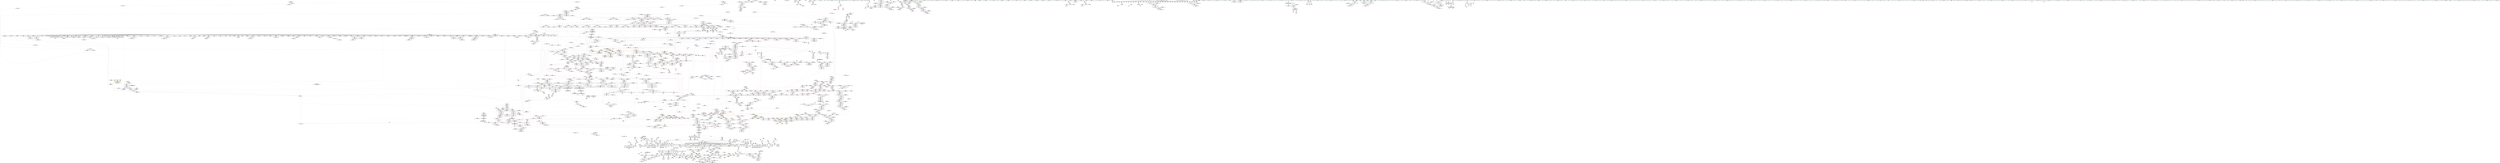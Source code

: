 digraph "SVFG" {
	label="SVFG";

	Node0x564baac69100 [shape=record,color=grey,label="{NodeID: 0\nNullPtr}"];
	Node0x564baac69100 -> Node0x564bab0084e0[style=solid];
	Node0x564baac69100 -> Node0x564bab0085e0[style=solid];
	Node0x564baac69100 -> Node0x564bab0086b0[style=solid];
	Node0x564baac69100 -> Node0x564bab008780[style=solid];
	Node0x564baac69100 -> Node0x564bab008850[style=solid];
	Node0x564baac69100 -> Node0x564bab008920[style=solid];
	Node0x564baac69100 -> Node0x564bab0089f0[style=solid];
	Node0x564baac69100 -> Node0x564bab008ac0[style=solid];
	Node0x564baac69100 -> Node0x564bab008b90[style=solid];
	Node0x564baac69100 -> Node0x564bab008c60[style=solid];
	Node0x564baac69100 -> Node0x564bab008d30[style=solid];
	Node0x564baac69100 -> Node0x564bab008e00[style=solid];
	Node0x564baac69100 -> Node0x564bab008ed0[style=solid];
	Node0x564baac69100 -> Node0x564bab008fa0[style=solid];
	Node0x564baac69100 -> Node0x564bab009070[style=solid];
	Node0x564baac69100 -> Node0x564bab009140[style=solid];
	Node0x564baac69100 -> Node0x564bab009210[style=solid];
	Node0x564baac69100 -> Node0x564bab0092e0[style=solid];
	Node0x564baac69100 -> Node0x564bab0093b0[style=solid];
	Node0x564baac69100 -> Node0x564bab009480[style=solid];
	Node0x564baac69100 -> Node0x564bab009550[style=solid];
	Node0x564baac69100 -> Node0x564bab009620[style=solid];
	Node0x564baac69100 -> Node0x564bab0096f0[style=solid];
	Node0x564baac69100 -> Node0x564bab0097c0[style=solid];
	Node0x564baac69100 -> Node0x564bab009890[style=solid];
	Node0x564baac69100 -> Node0x564bab009960[style=solid];
	Node0x564baac69100 -> Node0x564bab009a30[style=solid];
	Node0x564baac69100 -> Node0x564bab009b00[style=solid];
	Node0x564baac69100 -> Node0x564bab009bd0[style=solid];
	Node0x564baac69100 -> Node0x564bab009ca0[style=solid];
	Node0x564baac69100 -> Node0x564bab009d70[style=solid];
	Node0x564baac69100 -> Node0x564bab009e40[style=solid];
	Node0x564baac69100 -> Node0x564bab009f10[style=solid];
	Node0x564baac69100 -> Node0x564bab009fe0[style=solid];
	Node0x564baac69100 -> Node0x564bab00a0b0[style=solid];
	Node0x564baac69100 -> Node0x564bab00a180[style=solid];
	Node0x564baac69100 -> Node0x564bab00a250[style=solid];
	Node0x564baac69100 -> Node0x564bab00a320[style=solid];
	Node0x564baac69100 -> Node0x564bab00a3f0[style=solid];
	Node0x564baac69100 -> Node0x564bab00a4c0[style=solid];
	Node0x564baac69100 -> Node0x564bab00a590[style=solid];
	Node0x564baac69100 -> Node0x564bab01ae30[style=solid];
	Node0x564baac69100 -> Node0x564bab01aec0[style=solid];
	Node0x564baac69100 -> Node0x564bab01af50[style=solid];
	Node0x564baac69100 -> Node0x564bab01b020[style=solid];
	Node0x564baac69100 -> Node0x564bab01b0f0[style=solid];
	Node0x564baac69100 -> Node0x564bab01b1c0[style=solid];
	Node0x564baac69100 -> Node0x564bab01b290[style=solid];
	Node0x564baac69100 -> Node0x564bab01b360[style=solid];
	Node0x564baac69100 -> Node0x564bab01b430[style=solid];
	Node0x564baac69100 -> Node0x564bab01b500[style=solid];
	Node0x564baac69100 -> Node0x564bab01b5d0[style=solid];
	Node0x564baac69100 -> Node0x564bab01b6a0[style=solid];
	Node0x564baac69100 -> Node0x564bab01b770[style=solid];
	Node0x564baac69100 -> Node0x564bab01b840[style=solid];
	Node0x564baac69100 -> Node0x564bab01b910[style=solid];
	Node0x564baac69100 -> Node0x564bab01b9e0[style=solid];
	Node0x564baac69100 -> Node0x564bab01bab0[style=solid];
	Node0x564baac69100 -> Node0x564bab01bb80[style=solid];
	Node0x564baac69100 -> Node0x564bab01bc50[style=solid];
	Node0x564baac69100 -> Node0x564bab01bd20[style=solid];
	Node0x564baac69100 -> Node0x564bab01bdf0[style=solid];
	Node0x564baac69100 -> Node0x564bab01bec0[style=solid];
	Node0x564baac69100 -> Node0x564bab01bf90[style=solid];
	Node0x564baac69100 -> Node0x564bab01c060[style=solid];
	Node0x564baac69100 -> Node0x564bab01c130[style=solid];
	Node0x564baac69100 -> Node0x564bab01c200[style=solid];
	Node0x564baac69100 -> Node0x564bab01c2d0[style=solid];
	Node0x564baac69100 -> Node0x564bab01c3a0[style=solid];
	Node0x564baac69100 -> Node0x564bab01c470[style=solid];
	Node0x564baac69100 -> Node0x564bab01c540[style=solid];
	Node0x564baac69100 -> Node0x564bab01c610[style=solid];
	Node0x564baac69100 -> Node0x564bab01c6e0[style=solid];
	Node0x564baac69100 -> Node0x564bab01c7b0[style=solid];
	Node0x564baac69100 -> Node0x564bab01c880[style=solid];
	Node0x564baac69100 -> Node0x564bab01c950[style=solid];
	Node0x564baac69100 -> Node0x564bab01ca20[style=solid];
	Node0x564baac69100 -> Node0x564bab01caf0[style=solid];
	Node0x564baac69100 -> Node0x564bab01cbc0[style=solid];
	Node0x564baac69100 -> Node0x564bab01cc90[style=solid];
	Node0x564baac69100 -> Node0x564bab01cd60[style=solid];
	Node0x564baac69100 -> Node0x564bab01ce30[style=solid];
	Node0x564baac69100 -> Node0x564bab01cf00[style=solid];
	Node0x564baac69100 -> Node0x564bab0592f0[style=solid];
	Node0x564baac69100 -> Node0x564bab069a40[style=solid];
	Node0x564baac69100 -> Node0x564bab06a490[style=solid];
	Node0x564baac69100 -> Node0x564bab06ab10[style=solid];
	Node0x564baac69100 -> Node0x564bab06abe0[style=solid];
	Node0x564baac69100 -> Node0x564bab06acb0[style=solid];
	Node0x564baac69100 -> Node0x564bab06ad80[style=solid];
	Node0x564baac69100 -> Node0x564bab0ab870[style=solid];
	Node0x564baac69100:s64 -> Node0x564bab25f6b0[style=solid,color=red];
	Node0x564baac69100:s64 -> Node0x564bab26b6e0[style=solid,color=red];
	Node0x564bab02b380 [shape=record,color=blue,label="{NodeID: 1550\n186\<--376\ntmp\<--call61\n_Z5solvev\n}"];
	Node0x564bab02b380 -> Node0x564bab141ed0[style=dashed];
	Node0x564bab009890 [shape=record,color=black,label="{NodeID: 443\n859\<--3\nlpad.val\<--dummyVal\n_Z5solvev\n}"];
	Node0x564bab11fba0 [shape=record,color=yellow,style=double,label="{NodeID: 3100\n660V_1 = ENCHI(MR_660V_0)\npts\{29660000 \}\nFun[_ZNSt5dequeISt4pairIS0_IiiEiESaIS2_EE5frontEv]|{<s0>221}}"];
	Node0x564bab11fba0:s0 -> Node0x564bab15c690[style=dashed,color=red];
	Node0x564bab018e80 [shape=record,color=purple,label="{NodeID: 886\n1817\<--1786\n_M_map_size12\<--this1\n_ZNSt11_Deque_baseISt4pairIS0_IiiEiESaIS2_EE17_M_initialize_mapEm\n}"];
	Node0x564bab018e80 -> Node0x564bab04efb0[style=solid];
	Node0x564bab04f080 [shape=record,color=red,label="{NodeID: 1329\n1844\<--1843\n\<--_M_map16\n_ZNSt11_Deque_baseISt4pairIS0_IiiEiESaIS2_EE17_M_initialize_mapEm\n|{<s0>142}}"];
	Node0x564bab04f080:s0 -> Node0x564bab260610[style=solid,color=red];
	Node0x564bab001a30 [shape=record,color=green,label="{NodeID: 222\n1492\<--1493\n_ZNSaISt4pairIS_IiiEiEED2Ev\<--_ZNSaISt4pairIS_IiiEiEED2Ev_field_insensitive\n}"];
	Node0x564bab25ef30 [shape=record,color=black,label="{NodeID: 3986\n2623 = PHI(1968, )\n}"];
	Node0x564bab25ef30 -> Node0x564bab06e730[style=solid];
	Node0x564bab06d960 [shape=record,color=blue,label="{NodeID: 1772\n2343\<--2413\nexn.slot\<--\n_ZNSt5dequeISt4pairIS0_IiiEiESaIS2_EE16_M_push_back_auxIJS2_EEEvDpOT_\n}"];
	Node0x564bab06d960 -> Node0x564bab052480[style=dashed];
	Node0x564bab025470 [shape=record,color=black,label="{NodeID: 665\n2567\<--2516\n\<--this1\n_ZNSt5dequeISt4pairIS0_IiiEiESaIS2_EE17_M_reallocate_mapEmb\n}"];
	Node0x564bab025470 -> Node0x564bab03d9d0[style=solid];
	Node0x564bab025470 -> Node0x564bab03daa0[style=solid];
	Node0x564bab025470 -> Node0x564bab03db70[style=solid];
	Node0x564bab043cf0 [shape=record,color=red,label="{NodeID: 1108\n329\<--166\n\<--i11\n_Z5solvev\n}"];
	Node0x564bab043cf0 -> Node0x564bab0a4c70[style=solid];
	Node0x564baaf94230 [shape=record,color=green,label="{NodeID: 1\n7\<--1\n__dso_handle\<--dummyObj\nGlob }"];
	Node0x564bab10d970 [shape=record,color=black,label="{NodeID: 2658\nMR_104V_5 = PHI(MR_104V_6, MR_104V_4, )\npts\{203 \}\n}"];
	Node0x564bab10d970 -> Node0x564bab02bee0[style=dashed];
	Node0x564bab10d970 -> Node0x564bab10d970[style=dashed];
	Node0x564bab10d970 -> Node0x564bab117e70[style=dashed];
	Node0x564bab02b450 [shape=record,color=blue, style = dotted,label="{NodeID: 1551\n3115\<--3117\noffset_0\<--dummyVal\n_Z5solvev\n|{|<s1>22}}"];
	Node0x564bab02b450 -> Node0x564bab1432d0[style=dashed];
	Node0x564bab02b450:s1 -> Node0x564bab160520[style=dashed,color=red];
	Node0x564bab009960 [shape=record,color=black,label="{NodeID: 444\n860\<--3\nlpad.val325\<--dummyVal\n_Z5solvev\n}"];
	Node0x564bab11fc80 [shape=record,color=yellow,style=double,label="{NodeID: 3101\n662V_1 = ENCHI(MR_662V_0)\npts\{29660001 29660002 29660003 \}\nFun[_ZNSt5dequeISt4pairIS0_IiiEiESaIS2_EE5frontEv]|{<s0>221}}"];
	Node0x564bab11fc80:s0 -> Node0x564bab15c690[style=dashed,color=red];
	Node0x564bab018f50 [shape=record,color=purple,label="{NodeID: 887\n1842\<--1786\n_M_impl15\<--this1\n_ZNSt11_Deque_baseISt4pairIS0_IiiEiESaIS2_EE17_M_initialize_mapEm\n}"];
	Node0x564bab04f150 [shape=record,color=red,label="{NodeID: 1330\n1847\<--1846\n\<--_M_map_size18\n_ZNSt11_Deque_baseISt4pairIS0_IiiEiESaIS2_EE17_M_initialize_mapEm\n|{<s0>142}}"];
	Node0x564bab04f150:s0 -> Node0x564bab2607d0[style=solid,color=red];
	Node0x564bab001b30 [shape=record,color=green,label="{NodeID: 223\n1498\<--1499\nthis.addr\<--this.addr_field_insensitive\n_ZNSt11_Deque_baseISt4pairIS0_IiiEiESaIS2_EE18_M_deallocate_nodeEPS2_\n}"];
	Node0x564bab001b30 -> Node0x564bab04cbf0[style=solid];
	Node0x564bab001b30 -> Node0x564bab0310f0[style=solid];
	Node0x564bab25f070 [shape=record,color=black,label="{NodeID: 3987\n2652 = PHI(2688, )\n}"];
	Node0x564bab06da30 [shape=record,color=blue,label="{NodeID: 1773\n2345\<--2415\nehselector.slot\<--\n_ZNSt5dequeISt4pairIS0_IiiEiESaIS2_EE16_M_push_back_auxIJS2_EEEvDpOT_\n}"];
	Node0x564bab06da30 -> Node0x564bab052550[style=dashed];
	Node0x564bab025540 [shape=record,color=black,label="{NodeID: 666\n2574\<--2516\n\<--this1\n_ZNSt5dequeISt4pairIS0_IiiEiESaIS2_EE17_M_reallocate_mapEmb\n}"];
	Node0x564bab025540 -> Node0x564bab03dc40[style=solid];
	Node0x564bab025540 -> Node0x564bab03dd10[style=solid];
	Node0x564bab025540 -> Node0x564bab03dde0[style=solid];
	Node0x564bab043dc0 [shape=record,color=red,label="{NodeID: 1109\n289\<--168\n\<--j15\n_Z5solvev\n}"];
	Node0x564bab043dc0 -> Node0x564bab0a8570[style=solid];
	Node0x564baaf96d40 [shape=record,color=green,label="{NodeID: 2\n14\<--1\n\<--dummyObj\nCan only get source location for instruction, argument, global var or function.}"];
	Node0x564bab10de70 [shape=record,color=black,label="{NodeID: 2659\nMR_106V_5 = PHI(MR_106V_6, MR_106V_4, )\npts\{207 \}\n}"];
	Node0x564bab10de70 -> Node0x564bab02c150[style=dashed];
	Node0x564bab10de70 -> Node0x564bab10de70[style=dashed];
	Node0x564bab10de70 -> Node0x564bab118370[style=dashed];
	Node0x564bab02b520 [shape=record,color=blue, style = dotted,label="{NodeID: 1552\n3118\<--3120\noffset_1\<--dummyVal\n_Z5solvev\n|{|<s1>22}}"];
	Node0x564bab02b520 -> Node0x564bab1437d0[style=dashed];
	Node0x564bab02b520:s1 -> Node0x564bab160520[style=dashed,color=red];
	Node0x564bab009a30 [shape=record,color=black,label="{NodeID: 445\n1046\<--3\n\<--dummyVal\n_ZStplIcSt11char_traitsIcESaIcEENSt7__cxx1112basic_stringIT_T0_T1_EERKS8_S5_\n}"];
	Node0x564bab11fd60 [shape=record,color=yellow,style=double,label="{NodeID: 3102\n225V_1 = ENCHI(MR_225V_0)\npts\{1650002 1650003 1650004 1650005 1650006 1650007 1650008 1650009 \}\nFun[_ZNSt5dequeISt4pairIS0_IiiEiESaIS2_EE5frontEv]|{<s0>221}}"];
	Node0x564bab11fd60:s0 -> Node0x564bab15c5b0[style=dashed,color=red];
	Node0x564bab019020 [shape=record,color=purple,label="{NodeID: 888\n1843\<--1786\n_M_map16\<--this1\n_ZNSt11_Deque_baseISt4pairIS0_IiiEiESaIS2_EE17_M_initialize_mapEm\n}"];
	Node0x564bab019020 -> Node0x564bab04f080[style=solid];
	Node0x564bab04f220 [shape=record,color=red,label="{NodeID: 1331\n1881\<--1880\n\<--_M_first\n_ZNSt11_Deque_baseISt4pairIS0_IiiEiESaIS2_EE17_M_initialize_mapEm\n}"];
	Node0x564bab04f220 -> Node0x564bab06a7d0[style=solid];
	Node0x564bab001c00 [shape=record,color=green,label="{NodeID: 224\n1500\<--1501\n__p.addr\<--__p.addr_field_insensitive\n_ZNSt11_Deque_baseISt4pairIS0_IiiEiESaIS2_EE18_M_deallocate_nodeEPS2_\n}"];
	Node0x564bab001c00 -> Node0x564bab04ccc0[style=solid];
	Node0x564bab001c00 -> Node0x564bab0311c0[style=solid];
	Node0x564bab25f180 [shape=record,color=black,label="{NodeID: 3988\n2702 = PHI(2759, )\n|{<s0>204}}"];
	Node0x564bab25f180:s0 -> Node0x564bab26cb50[style=solid,color=red];
	Node0x564bab06db00 [shape=record,color=blue,label="{NodeID: 1774\n2435\<--2432\nthis.addr\<--this\n_ZN9__gnu_cxx13new_allocatorISt4pairIS1_IiiEiEE9constructIS3_JS3_EEEvPT_DpOT0_\n}"];
	Node0x564bab06db00 -> Node0x564bab052b00[style=dashed];
	Node0x564bab025610 [shape=record,color=black,label="{NodeID: 667\n2579\<--2516\n\<--this1\n_ZNSt5dequeISt4pairIS0_IiiEiESaIS2_EE17_M_reallocate_mapEmb\n}"];
	Node0x564bab025610 -> Node0x564bab03deb0[style=solid];
	Node0x564bab025610 -> Node0x564bab03df80[style=solid];
	Node0x564bab025610 -> Node0x564bab03e050[style=solid];
	Node0x564bab043e90 [shape=record,color=red,label="{NodeID: 1110\n302\<--168\n\<--j15\n_Z5solvev\n}"];
	Node0x564bab043e90 -> Node0x564bab01da90[style=solid];
	Node0x564baaff95d0 [shape=record,color=green,label="{NodeID: 3\n18\<--1\n_ZSt3cin\<--dummyObj\nGlob }"];
	Node0x564bab10e370 [shape=record,color=black,label="{NodeID: 2660\nMR_108V_5 = PHI(MR_108V_6, MR_108V_4, )\npts\{211 \}\n}"];
	Node0x564bab10e370 -> Node0x564bab02c220[style=dashed];
	Node0x564bab10e370 -> Node0x564bab10e370[style=dashed];
	Node0x564bab10e370 -> Node0x564bab118870[style=dashed];
	Node0x564bab02b5f0 [shape=record,color=blue,label="{NodeID: 1553\n178\<--421\nj42\<--inc83\n_Z5solvev\n}"];
	Node0x564bab02b5f0 -> Node0x564bab11c470[style=dashed];
	Node0x564bab009b00 [shape=record,color=black,label="{NodeID: 446\n1047\<--3\n\<--dummyVal\n_ZStplIcSt11char_traitsIcESaIcEENSt7__cxx1112basic_stringIT_T0_T1_EERKS8_S5_\n}"];
	Node0x564bab009b00 -> Node0x564bab02e9f0[style=solid];
	Node0x564bab11fe40 [shape=record,color=yellow,style=double,label="{NodeID: 3103\n130V_1 = ENCHI(MR_130V_0)\npts\{2213 \}\nFun[_ZNSt16allocator_traitsISaISt4pairIS0_IiiEiEEE9constructIS2_JS2_EEEvRS3_PT_DpOT0_]|{<s0>180}}"];
	Node0x564bab11fe40:s0 -> Node0x564bab06dd70[style=dashed,color=red];
	Node0x564bab0190f0 [shape=record,color=purple,label="{NodeID: 889\n1845\<--1786\n_M_impl17\<--this1\n_ZNSt11_Deque_baseISt4pairIS0_IiiEiESaIS2_EE17_M_initialize_mapEm\n}"];
	Node0x564bab04f2f0 [shape=record,color=red,label="{NodeID: 1332\n1889\<--1888\n\<--_M_first34\n_ZNSt11_Deque_baseISt4pairIS0_IiiEiESaIS2_EE17_M_initialize_mapEm\n}"];
	Node0x564bab04f2f0 -> Node0x564bab041fb0[style=solid];
	Node0x564bab001cd0 [shape=record,color=green,label="{NodeID: 225\n1509\<--1510\n_ZSt16__deque_buf_sizem\<--_ZSt16__deque_buf_sizem_field_insensitive\n}"];
	Node0x564bab25f2f0 [shape=record,color=black,label="{NodeID: 3989\n2706 = PHI(2759, )\n|{<s0>204}}"];
	Node0x564bab25f2f0:s0 -> Node0x564bab26cc60[style=solid,color=red];
	Node0x564bab06dbd0 [shape=record,color=blue,label="{NodeID: 1775\n2437\<--2433\n__p.addr\<--__p\n_ZN9__gnu_cxx13new_allocatorISt4pairIS1_IiiEiEE9constructIS3_JS3_EEEvPT_DpOT0_\n}"];
	Node0x564bab06dbd0 -> Node0x564bab052bd0[style=dashed];
	Node0x564bab0256e0 [shape=record,color=black,label="{NodeID: 668\n2590\<--2516\n\<--this1\n_ZNSt5dequeISt4pairIS0_IiiEiESaIS2_EE17_M_reallocate_mapEmb\n}"];
	Node0x564bab0256e0 -> Node0x564bab03e1f0[style=solid];
	Node0x564bab0256e0 -> Node0x564bab03e2c0[style=solid];
	Node0x564bab0256e0 -> Node0x564bab03e390[style=solid];
	Node0x564bab043f60 [shape=record,color=red,label="{NodeID: 1111\n324\<--168\n\<--j15\n_Z5solvev\n}"];
	Node0x564bab043f60 -> Node0x564bab0a4df0[style=solid];
	Node0x564baaff9660 [shape=record,color=green,label="{NodeID: 4\n19\<--1\n.str\<--dummyObj\nGlob }"];
	Node0x564bab10e870 [shape=record,color=black,label="{NodeID: 2661\nMR_110V_5 = PHI(MR_110V_6, MR_110V_4, )\npts\{217 \}\n}"];
	Node0x564bab10e870 -> Node0x564bab02c490[style=dashed];
	Node0x564bab10e870 -> Node0x564bab10e870[style=dashed];
	Node0x564bab10e870 -> Node0x564bab118d70[style=dashed];
	Node0x564bab02b6c0 [shape=record,color=blue,label="{NodeID: 1554\n176\<--426\ni38\<--inc86\n_Z5solvev\n}"];
	Node0x564bab02b6c0 -> Node0x564bab12aca0[style=dashed];
	Node0x564bab009bd0 [shape=record,color=black,label="{NodeID: 447\n1049\<--3\n\<--dummyVal\n_ZStplIcSt11char_traitsIcESaIcEENSt7__cxx1112basic_stringIT_T0_T1_EERKS8_S5_\n}"];
	Node0x564bab009bd0 -> Node0x564bab02eac0[style=solid];
	Node0x564bab0191c0 [shape=record,color=purple,label="{NodeID: 890\n1846\<--1786\n_M_map_size18\<--this1\n_ZNSt11_Deque_baseISt4pairIS0_IiiEiESaIS2_EE17_M_initialize_mapEm\n}"];
	Node0x564bab0191c0 -> Node0x564bab04f150[style=solid];
	Node0x564bab04f3c0 [shape=record,color=red,label="{NodeID: 1333\n1915\<--1912\nthis1\<--this.addr\n_ZNSaISt4pairIS_IiiEiEEC2Ev\n}"];
	Node0x564bab04f3c0 -> Node0x564bab022b00[style=solid];
	Node0x564bab001dd0 [shape=record,color=green,label="{NodeID: 226\n1512\<--1513\n_ZNSt16allocator_traitsISaISt4pairIS0_IiiEiEEE10deallocateERS3_PS2_m\<--_ZNSt16allocator_traitsISaISt4pairIS0_IiiEiEEE10deallocateERS3_PS2_m_field_insensitive\n}"];
	Node0x564bab25f430 [shape=record,color=black,label="{NodeID: 3990\n2708 = PHI(2734, )\n}"];
	Node0x564bab25f430 -> Node0x564bab026580[style=solid];
	Node0x564bab06dca0 [shape=record,color=blue,label="{NodeID: 1776\n2439\<--2434\n__args.addr\<--__args\n_ZN9__gnu_cxx13new_allocatorISt4pairIS1_IiiEiEE9constructIS3_JS3_EEEvPT_DpOT0_\n}"];
	Node0x564bab06dca0 -> Node0x564bab052ca0[style=dashed];
	Node0x564bab0257b0 [shape=record,color=black,label="{NodeID: 669\n2595\<--2516\n\<--this1\n_ZNSt5dequeISt4pairIS0_IiiEiESaIS2_EE17_M_reallocate_mapEmb\n}"];
	Node0x564bab0257b0 -> Node0x564bab03e460[style=solid];
	Node0x564bab0257b0 -> Node0x564bab03e530[style=solid];
	Node0x564bab0257b0 -> Node0x564bab03e600[style=solid];
	Node0x564bab044030 [shape=record,color=red,label="{NodeID: 1112\n295\<--170\n\<--k\n_Z5solvev\n}"];
	Node0x564bab044030 -> Node0x564bab0a8ff0[style=solid];
	Node0x564baaff9d20 [shape=record,color=green,label="{NodeID: 5\n21\<--1\n_ZL2px\<--dummyObj\nGlob }"];
	Node0x564bab10ed70 [shape=record,color=black,label="{NodeID: 2662\nMR_112V_5 = PHI(MR_112V_6, MR_112V_4, )\npts\{219 \}\n}"];
	Node0x564bab10ed70 -> Node0x564bab02c560[style=dashed];
	Node0x564bab10ed70 -> Node0x564bab10ed70[style=dashed];
	Node0x564bab10ed70 -> Node0x564bab119270[style=dashed];
	Node0x564bab02b790 [shape=record,color=blue, style = dotted,label="{NodeID: 1555\n3121\<--3123\noffset_0\<--dummyVal\n_Z5solvev\n}"];
	Node0x564bab02b790 -> Node0x564bab048880[style=dashed];
	Node0x564bab02b790 -> Node0x564bab115170[style=dashed];
	Node0x564bab009ca0 [shape=record,color=black,label="{NodeID: 448\n1058\<--3\nlpad.val\<--dummyVal\n_ZStplIcSt11char_traitsIcESaIcEENSt7__cxx1112basic_stringIT_T0_T1_EERKS8_S5_\n}"];
	Node0x564bab019290 [shape=record,color=purple,label="{NodeID: 891\n1849\<--1786\n_M_impl19\<--this1\n_ZNSt11_Deque_baseISt4pairIS0_IiiEiESaIS2_EE17_M_initialize_mapEm\n}"];
	Node0x564bab04f490 [shape=record,color=red,label="{NodeID: 1334\n1926\<--1923\nthis1\<--this.addr\n_ZNSt15_Deque_iteratorISt4pairIS0_IiiEiERS2_PS2_EC2Ev\n}"];
	Node0x564bab04f490 -> Node0x564bab01a3a0[style=solid];
	Node0x564bab04f490 -> Node0x564bab01a470[style=solid];
	Node0x564bab04f490 -> Node0x564bab01a540[style=solid];
	Node0x564bab04f490 -> Node0x564bab01a610[style=solid];
	Node0x564bab001ed0 [shape=record,color=green,label="{NodeID: 227\n1523\<--1524\n__a.addr\<--__a.addr_field_insensitive\n_ZNSt16allocator_traitsISaISt4pairIS0_IiiEiEEE10deallocateERS3_PS2_m\n}"];
	Node0x564bab001ed0 -> Node0x564bab04cd90[style=solid];
	Node0x564bab001ed0 -> Node0x564bab031290[style=solid];
	Node0x564bab25f570 [shape=record,color=black,label="{NodeID: 3991\n2726 = PHI(2759, )\n|{<s0>207}}"];
	Node0x564bab25f570:s0 -> Node0x564bab26f5b0[style=solid,color=red];
	Node0x564bab06dd70 [shape=record,color=blue, style = dotted,label="{NodeID: 1777\n3148\<--3150\noffset_0\<--dummyVal\n_ZN9__gnu_cxx13new_allocatorISt4pairIS1_IiiEiEE9constructIS3_JS3_EEEvPT_DpOT0_\n}"];
	Node0x564bab06dd70 -> Node0x564bab06de40[style=dashed];
	Node0x564bab025880 [shape=record,color=black,label="{NodeID: 670\n2609\<--2516\n\<--this1\n_ZNSt5dequeISt4pairIS0_IiiEiESaIS2_EE17_M_reallocate_mapEmb\n}"];
	Node0x564bab025880 -> Node0x564bab03e7a0[style=solid];
	Node0x564bab025880 -> Node0x564bab03e870[style=solid];
	Node0x564bab044100 [shape=record,color=red,label="{NodeID: 1113\n305\<--170\n\<--k\n_Z5solvev\n}"];
	Node0x564bab044100 -> Node0x564bab01db60[style=solid];
	Node0x564baaff9db0 [shape=record,color=green,label="{NodeID: 6\n22\<--1\n_ZL2py\<--dummyObj\nGlob }"];
	Node0x564bab10f270 [shape=record,color=black,label="{NodeID: 2663\nMR_114V_5 = PHI(MR_114V_6, MR_114V_4, )\npts\{221 \}\n}"];
	Node0x564bab10f270 -> Node0x564bab02c630[style=dashed];
	Node0x564bab10f270 -> Node0x564bab10f270[style=dashed];
	Node0x564bab10f270 -> Node0x564bab119770[style=dashed];
	Node0x564bab02b860 [shape=record,color=blue, style = dotted,label="{NodeID: 1556\n3124\<--3126\noffset_1\<--dummyVal\n_Z5solvev\n}"];
	Node0x564bab02b860 -> Node0x564bab048950[style=dashed];
	Node0x564bab02b860 -> Node0x564bab115670[style=dashed];
	Node0x564bab009d70 [shape=record,color=black,label="{NodeID: 449\n1059\<--3\nlpad.val1\<--dummyVal\n_ZStplIcSt11char_traitsIcESaIcEENSt7__cxx1112basic_stringIT_T0_T1_EERKS8_S5_\n}"];
	Node0x564bab019360 [shape=record,color=purple,label="{NodeID: 892\n1850\<--1786\n_M_map20\<--this1\n_ZNSt11_Deque_baseISt4pairIS0_IiiEiESaIS2_EE17_M_initialize_mapEm\n}"];
	Node0x564bab019360 -> Node0x564bab06a490[style=solid];
	Node0x564bab04f560 [shape=record,color=red,label="{NodeID: 1335\n1941\<--1938\nthis1\<--this.addr\n_ZN9__gnu_cxx13new_allocatorISt4pairIS1_IiiEiEEC2Ev\n}"];
	Node0x564bab00a6e0 [shape=record,color=green,label="{NodeID: 228\n1525\<--1526\n__p.addr\<--__p.addr_field_insensitive\n_ZNSt16allocator_traitsISaISt4pairIS0_IiiEiEEE10deallocateERS3_PS2_m\n}"];
	Node0x564bab00a6e0 -> Node0x564bab04ce60[style=solid];
	Node0x564bab00a6e0 -> Node0x564bab031360[style=solid];
	Node0x564bab25f6b0 [shape=record,color=black,label="{NodeID: 3992\n2119 = PHI(3, )\n2nd arg _ZN9__gnu_cxx13new_allocatorIPSt4pairIS1_IiiEiEE8allocateEmPKv }"];
	Node0x564bab25f6b0 -> Node0x564bab06c510[style=solid];
	Node0x564bab06de40 [shape=record,color=blue, style = dotted,label="{NodeID: 1778\n3151\<--3153\noffset_1\<--dummyVal\n_ZN9__gnu_cxx13new_allocatorISt4pairIS1_IiiEiEE9constructIS3_JS3_EEEvPT_DpOT0_\n}"];
	Node0x564bab06de40 -> Node0x564bab06df10[style=dashed];
	Node0x564bab025950 [shape=record,color=black,label="{NodeID: 671\n2613\<--2516\n\<--this1\n_ZNSt5dequeISt4pairIS0_IiiEiESaIS2_EE17_M_reallocate_mapEmb\n}"];
	Node0x564bab025950 -> Node0x564bab03e940[style=solid];
	Node0x564bab025950 -> Node0x564bab03ea10[style=solid];
	Node0x564bab0441d0 [shape=record,color=red,label="{NodeID: 1114\n313\<--170\n\<--k\n_Z5solvev\n}"];
	Node0x564bab0441d0 -> Node0x564bab0a47f0[style=solid];
	Node0x564baaff9e70 [shape=record,color=green,label="{NodeID: 7\n23\<--1\n.str.2\<--dummyObj\nGlob }"];
	Node0x564bab10f770 [shape=record,color=black,label="{NodeID: 2664\nMR_128V_10 = PHI(MR_128V_11, MR_128V_9, )\npts\{2143 \}\n|{|<s3>41}}"];
	Node0x564bab10f770 -> Node0x564bab10f770[style=dashed];
	Node0x564bab10f770 -> Node0x564bab119c70[style=dashed];
	Node0x564bab10f770 -> Node0x564bab151400[style=dashed];
	Node0x564bab10f770:s3 -> Node0x564bab1603e0[style=dashed,color=red];
	Node0x564bab02b930 [shape=record,color=blue, style = dotted,label="{NodeID: 1557\n3127\<--3129\noffset_2\<--dummyVal\n_Z5solvev\n}"];
	Node0x564bab02b930 -> Node0x564bab048a20[style=dashed];
	Node0x564bab02b930 -> Node0x564bab115b70[style=dashed];
	Node0x564bab009e40 [shape=record,color=black,label="{NodeID: 450\n1268\<--3\n\<--dummyVal\n_ZNSt5dequeISt4pairIS0_IiiEiESaIS2_EED2Ev\n}"];
	Node0x564bab1201f0 [shape=record,color=yellow,style=double,label="{NodeID: 3107\n180V_1 = ENCHI(MR_180V_0)\npts\{1810000 1810001 1810002 2150000 2150001 2150002 \}\nFun[_ZNSt16allocator_traitsISaISt4pairIS0_IiiEiEEE9constructIS2_JS2_EEEvRS3_PT_DpOT0_]|{<s0>180|<s1>180|<s2>180}}"];
	Node0x564bab1201f0:s0 -> Node0x564bab15a200[style=dashed,color=red];
	Node0x564bab1201f0:s1 -> Node0x564bab15a310[style=dashed,color=red];
	Node0x564bab1201f0:s2 -> Node0x564bab15a420[style=dashed,color=red];
	Node0x564bab019430 [shape=record,color=purple,label="{NodeID: 893\n1852\<--1786\n_M_impl21\<--this1\n_ZNSt11_Deque_baseISt4pairIS0_IiiEiESaIS2_EE17_M_initialize_mapEm\n}"];
	Node0x564bab04f630 [shape=record,color=red,label="{NodeID: 1336\n1966\<--1946\n\<--retval\n_ZSt3maxImERKT_S2_S2_\n}"];
	Node0x564bab04f630 -> Node0x564bab022bd0[style=solid];
	Node0x564bab00a7b0 [shape=record,color=green,label="{NodeID: 229\n1527\<--1528\n__n.addr\<--__n.addr_field_insensitive\n_ZNSt16allocator_traitsISaISt4pairIS0_IiiEiEEE10deallocateERS3_PS2_m\n}"];
	Node0x564bab00a7b0 -> Node0x564bab04cf30[style=solid];
	Node0x564bab00a7b0 -> Node0x564bab031430[style=solid];
	Node0x564bab25f7f0 [shape=record,color=black,label="{NodeID: 3993\n1176 = PHI(910, )\n0th arg _ZNSt4pairIS_IiiEiEC2IS0_iLb1EEEOT_OT0_ }"];
	Node0x564bab25f7f0 -> Node0x564bab02f210[style=solid];
	Node0x564bab06df10 [shape=record,color=blue, style = dotted,label="{NodeID: 1779\n3154\<--3156\noffset_2\<--dummyVal\n_ZN9__gnu_cxx13new_allocatorISt4pairIS1_IiiEiEE9constructIS3_JS3_EEEvPT_DpOT0_\n|{<s0>180}}"];
	Node0x564bab06df10:s0 -> Node0x564bab1aa860[style=dashed,color=blue];
	Node0x564bab025a20 [shape=record,color=black,label="{NodeID: 672\n2621\<--2516\n\<--this1\n_ZNSt5dequeISt4pairIS0_IiiEiESaIS2_EE17_M_reallocate_mapEmb\n|{<s0>197}}"];
	Node0x564bab025a20:s0 -> Node0x564bab26ce80[style=solid,color=red];
	Node0x564bab0442a0 [shape=record,color=red,label="{NodeID: 1115\n857\<--172\nexn\<--exn.slot\n_Z5solvev\n}"];
	Node0x564baaff9f30 [shape=record,color=green,label="{NodeID: 8\n25\<--1\n.str.3\<--dummyObj\nGlob }"];
	Node0x564bab10fc70 [shape=record,color=black,label="{NodeID: 2665\nMR_130V_9 = PHI(MR_130V_10, MR_130V_8, )\npts\{2213 \}\n|{|<s2>41}}"];
	Node0x564bab10fc70 -> Node0x564bab10fc70[style=dashed];
	Node0x564bab10fc70 -> Node0x564bab11a170[style=dashed];
	Node0x564bab10fc70:s2 -> Node0x564bab1603e0[style=dashed,color=red];
	Node0x564bab02ba00 [shape=record,color=blue,label="{NodeID: 1558\n190\<--447\ni93\<--\n_Z5solvev\n}"];
	Node0x564bab02ba00 -> Node0x564bab044fa0[style=dashed];
	Node0x564bab02ba00 -> Node0x564bab045070[style=dashed];
	Node0x564bab02ba00 -> Node0x564bab045140[style=dashed];
	Node0x564bab02ba00 -> Node0x564bab045210[style=dashed];
	Node0x564bab02ba00 -> Node0x564bab116070[style=dashed];
	Node0x564bab009f10 [shape=record,color=black,label="{NodeID: 451\n1269\<--3\n\<--dummyVal\n_ZNSt5dequeISt4pairIS0_IiiEiESaIS2_EED2Ev\n}"];
	Node0x564bab009f10 -> Node0x564bab02fca0[style=solid];
	Node0x564bab019500 [shape=record,color=purple,label="{NodeID: 894\n1853\<--1786\n_M_map_size22\<--this1\n_ZNSt11_Deque_baseISt4pairIS0_IiiEiESaIS2_EE17_M_initialize_mapEm\n}"];
	Node0x564bab019500 -> Node0x564bab06a560[style=solid];
	Node0x564bab04f700 [shape=record,color=red,label="{NodeID: 1337\n1954\<--1948\n\<--__a.addr\n_ZSt3maxImERKT_S2_S2_\n}"];
	Node0x564bab04f700 -> Node0x564bab04fa40[style=solid];
	Node0x564bab00a880 [shape=record,color=green,label="{NodeID: 230\n1537\<--1538\n_ZN9__gnu_cxx13new_allocatorISt4pairIS1_IiiEiEE10deallocateEPS3_m\<--_ZN9__gnu_cxx13new_allocatorISt4pairIS1_IiiEiEE10deallocateEPS3_m_field_insensitive\n}"];
	Node0x564bab25f930 [shape=record,color=black,label="{NodeID: 3994\n1177 = PHI(921, )\n1st arg _ZNSt4pairIS_IiiEiEC2IS0_iLb1EEEOT_OT0_ }"];
	Node0x564bab25f930 -> Node0x564bab02f2e0[style=solid];
	Node0x564bab06dfe0 [shape=record,color=blue,label="{NodeID: 1780\n2457\<--2455\nthis.addr\<--this\n_ZNSt5dequeISt4pairIS0_IiiEiESaIS2_EE22_M_reserve_map_at_backEm\n}"];
	Node0x564bab06dfe0 -> Node0x564bab052d70[style=dashed];
	Node0x564bab025af0 [shape=record,color=black,label="{NodeID: 673\n2640\<--2516\n\<--this1\n_ZNSt5dequeISt4pairIS0_IiiEiESaIS2_EE17_M_reallocate_mapEmb\n}"];
	Node0x564bab025af0 -> Node0x564bab03eae0[style=solid];
	Node0x564bab025af0 -> Node0x564bab03ebb0[style=solid];
	Node0x564bab025af0 -> Node0x564bab03ec80[style=solid];
	Node0x564bab044370 [shape=record,color=red,label="{NodeID: 1116\n858\<--174\nsel\<--ehselector.slot\n_Z5solvev\n}"];
	Node0x564baaff9ff0 [shape=record,color=green,label="{NodeID: 9\n27\<--1\n__PRETTY_FUNCTION__._Z5solvev\<--dummyObj\nGlob }"];
	Node0x564bab110170 [shape=record,color=black,label="{NodeID: 2666\nMR_136V_10 = PHI(MR_136V_11, MR_136V_9, )\npts\{1650006 \}\n|{|<s3>41}}"];
	Node0x564bab110170 -> Node0x564bab110170[style=dashed];
	Node0x564bab110170 -> Node0x564bab11ab70[style=dashed];
	Node0x564bab110170 -> Node0x564bab152300[style=dashed];
	Node0x564bab110170:s3 -> Node0x564bab1603e0[style=dashed,color=red];
	Node0x564bab02bad0 [shape=record,color=blue,label="{NodeID: 1559\n192\<--451\nj95\<--\n_Z5solvev\n}"];
	Node0x564bab02bad0 -> Node0x564bab0452e0[style=dashed];
	Node0x564bab02bad0 -> Node0x564bab0453b0[style=dashed];
	Node0x564bab02bad0 -> Node0x564bab045480[style=dashed];
	Node0x564bab02bad0 -> Node0x564bab045550[style=dashed];
	Node0x564bab02bad0 -> Node0x564bab116570[style=dashed];
	Node0x564bab009fe0 [shape=record,color=black,label="{NodeID: 452\n1271\<--3\n\<--dummyVal\n_ZNSt5dequeISt4pairIS0_IiiEiESaIS2_EED2Ev\n}"];
	Node0x564bab009fe0 -> Node0x564bab02fd70[style=solid];
	Node0x564bab0195d0 [shape=record,color=purple,label="{NodeID: 895\n1867\<--1786\n_M_impl25\<--this1\n_ZNSt11_Deque_baseISt4pairIS0_IiiEiESaIS2_EE17_M_initialize_mapEm\n}"];
	Node0x564bab04f7d0 [shape=record,color=red,label="{NodeID: 1338\n1963\<--1948\n\<--__a.addr\n_ZSt3maxImERKT_S2_S2_\n}"];
	Node0x564bab04f7d0 -> Node0x564bab06b190[style=solid];
	Node0x564bab00a980 [shape=record,color=green,label="{NodeID: 231\n1542\<--1543\n__size.addr\<--__size.addr_field_insensitive\n_ZSt16__deque_buf_sizem\n}"];
	Node0x564bab00a980 -> Node0x564bab04d000[style=solid];
	Node0x564bab00a980 -> Node0x564bab04d0d0[style=solid];
	Node0x564bab00a980 -> Node0x564bab031500[style=solid];
	Node0x564bab25fa70 [shape=record,color=black,label="{NodeID: 3995\n1178 = PHI(925, )\n2nd arg _ZNSt4pairIS_IiiEiEC2IS0_iLb1EEEOT_OT0_ }"];
	Node0x564bab25fa70 -> Node0x564bab02f3b0[style=solid];
	Node0x564bab06e0b0 [shape=record,color=blue,label="{NodeID: 1781\n2459\<--2456\n__nodes_to_add.addr\<--__nodes_to_add\n_ZNSt5dequeISt4pairIS0_IiiEiESaIS2_EE22_M_reserve_map_at_backEm\n}"];
	Node0x564bab06e0b0 -> Node0x564bab052e40[style=dashed];
	Node0x564bab06e0b0 -> Node0x564bab052f10[style=dashed];
	Node0x564bab025bc0 [shape=record,color=black,label="{NodeID: 674\n2645\<--2516\n\<--this1\n_ZNSt5dequeISt4pairIS0_IiiEiESaIS2_EE17_M_reallocate_mapEmb\n}"];
	Node0x564bab025bc0 -> Node0x564bab03ed50[style=solid];
	Node0x564bab025bc0 -> Node0x564bab03ee20[style=solid];
	Node0x564bab025bc0 -> Node0x564bab03eef0[style=solid];
	Node0x564bab044440 [shape=record,color=red,label="{NodeID: 1117\n335\<--176\n\<--i38\n_Z5solvev\n}"];
	Node0x564bab044440 -> Node0x564bab0a9470[style=solid];
	Node0x564baaffa0b0 [shape=record,color=green,label="{NodeID: 10\n29\<--1\n_ZSt4cout\<--dummyObj\nGlob }"];
	Node0x564bab02bba0 [shape=record,color=blue,label="{NodeID: 1560\n194\<--454\nk97\<--\n_Z5solvev\n}"];
	Node0x564bab02bba0 -> Node0x564bab045620[style=dashed];
	Node0x564bab02bba0 -> Node0x564bab0456f0[style=dashed];
	Node0x564bab02bba0 -> Node0x564bab0457c0[style=dashed];
	Node0x564bab02bba0 -> Node0x564bab116a70[style=dashed];
	Node0x564bab00a0b0 [shape=record,color=black,label="{NodeID: 453\n1474\<--3\n\<--dummyVal\n_ZNSt11_Deque_baseISt4pairIS0_IiiEiESaIS2_EE17_M_deallocate_mapEPPS2_m\n}"];
	Node0x564bab120520 [shape=record,color=yellow,style=double,label="{NodeID: 3110\n221V_1 = ENCHI(MR_221V_0)\npts\{1650002 1650006 \}\nFun[_ZNKSt5dequeISt4pairIS0_IiiEiESaIS2_EE5emptyEv]|{<s0>220|<s1>220}}"];
	Node0x564bab120520:s0 -> Node0x564bab059fa0[style=dashed,color=red];
	Node0x564bab120520:s1 -> Node0x564bab05a080[style=dashed,color=red];
	Node0x564bab0196a0 [shape=record,color=purple,label="{NodeID: 896\n1868\<--1786\n_M_start\<--this1\n_ZNSt11_Deque_baseISt4pairIS0_IiiEiESaIS2_EE17_M_initialize_mapEm\n|{<s0>145}}"];
	Node0x564bab0196a0:s0 -> Node0x564bab271340[style=solid,color=red];
	Node0x564bab04f8a0 [shape=record,color=red,label="{NodeID: 1339\n1956\<--1950\n\<--__b.addr\n_ZSt3maxImERKT_S2_S2_\n}"];
	Node0x564bab04f8a0 -> Node0x564bab04fb10[style=solid];
	Node0x564bab00aa50 [shape=record,color=green,label="{NodeID: 232\n1559\<--1560\nthis.addr\<--this.addr_field_insensitive\n_ZN9__gnu_cxx13new_allocatorISt4pairIS1_IiiEiEE10deallocateEPS3_m\n}"];
	Node0x564bab00aa50 -> Node0x564bab04d1a0[style=solid];
	Node0x564bab00aa50 -> Node0x564bab0315d0[style=solid];
	Node0x564bab25fbb0 [shape=record,color=black,label="{NodeID: 3996\n2432 = PHI(2321, )\n0th arg _ZN9__gnu_cxx13new_allocatorISt4pairIS1_IiiEiEE9constructIS3_JS3_EEEvPT_DpOT0_ }"];
	Node0x564bab25fbb0 -> Node0x564bab06db00[style=solid];
	Node0x564bab06e180 [shape=record,color=blue,label="{NodeID: 1782\n2496\<--2493\nthis.addr\<--this\n_ZNSt5dequeISt4pairIS0_IiiEiESaIS2_EE17_M_reallocate_mapEmb\n}"];
	Node0x564bab06e180 -> Node0x564bab053250[style=dashed];
	Node0x564bab025c90 [shape=record,color=black,label="{NodeID: 675\n2653\<--2516\n\<--this1\n_ZNSt5dequeISt4pairIS0_IiiEiESaIS2_EE17_M_reallocate_mapEmb\n|{<s0>199}}"];
	Node0x564bab025c90:s0 -> Node0x564bab260330[style=solid,color=red];
	Node0x564bab044510 [shape=record,color=red,label="{NodeID: 1118\n345\<--176\n\<--i38\n_Z5solvev\n}"];
	Node0x564bab044510 -> Node0x564bab01dc30[style=solid];
	Node0x564baaffa1b0 [shape=record,color=green,label="{NodeID: 11\n30\<--1\n.str.4\<--dummyObj\nGlob }"];
	Node0x564bab110b70 [shape=record,color=black,label="{NodeID: 2668\nMR_156V_5 = PHI(MR_156V_6, MR_156V_4, )\npts\{2150001 \}\n}"];
	Node0x564bab110b70 -> Node0x564bab02c7d0[style=dashed];
	Node0x564bab110b70 -> Node0x564bab110b70[style=dashed];
	Node0x564bab110b70 -> Node0x564bab11b570[style=dashed];
	Node0x564bab02bc70 [shape=record,color=blue,label="{NodeID: 1561\n196\<--14\nl\<--\n_Z5solvev\n}"];
	Node0x564bab02bc70 -> Node0x564bab045890[style=dashed];
	Node0x564bab02bc70 -> Node0x564bab045960[style=dashed];
	Node0x564bab02bc70 -> Node0x564bab045a30[style=dashed];
	Node0x564bab02bc70 -> Node0x564bab045b00[style=dashed];
	Node0x564bab02bc70 -> Node0x564bab02cbe0[style=dashed];
	Node0x564bab02bc70 -> Node0x564bab116f70[style=dashed];
	Node0x564bab00a180 [shape=record,color=black,label="{NodeID: 454\n1475\<--3\n\<--dummyVal\n_ZNSt11_Deque_baseISt4pairIS0_IiiEiESaIS2_EE17_M_deallocate_mapEPPS2_m\n}"];
	Node0x564bab00a180 -> Node0x564bab030e80[style=solid];
	Node0x564bab019770 [shape=record,color=purple,label="{NodeID: 897\n1873\<--1786\n_M_impl26\<--this1\n_ZNSt11_Deque_baseISt4pairIS0_IiiEiESaIS2_EE17_M_initialize_mapEm\n}"];
	Node0x564bab04f970 [shape=record,color=red,label="{NodeID: 1340\n1960\<--1950\n\<--__b.addr\n_ZSt3maxImERKT_S2_S2_\n}"];
	Node0x564bab04f970 -> Node0x564bab06b0c0[style=solid];
	Node0x564bab00ab20 [shape=record,color=green,label="{NodeID: 233\n1561\<--1562\n__p.addr\<--__p.addr_field_insensitive\n_ZN9__gnu_cxx13new_allocatorISt4pairIS1_IiiEiEE10deallocateEPS3_m\n}"];
	Node0x564bab00ab20 -> Node0x564bab04d270[style=solid];
	Node0x564bab00ab20 -> Node0x564bab0316a0[style=solid];
	Node0x564bab25fcf0 [shape=record,color=black,label="{NodeID: 3997\n2433 = PHI(2322, )\n1st arg _ZN9__gnu_cxx13new_allocatorISt4pairIS1_IiiEiEE9constructIS3_JS3_EEEvPT_DpOT0_ }"];
	Node0x564bab25fcf0 -> Node0x564bab06dbd0[style=solid];
	Node0x564bab06e250 [shape=record,color=blue,label="{NodeID: 1783\n2498\<--2494\n__nodes_to_add.addr\<--__nodes_to_add\n_ZNSt5dequeISt4pairIS0_IiiEiESaIS2_EE17_M_reallocate_mapEmb\n|{|<s4>196}}"];
	Node0x564bab06e250 -> Node0x564bab053320[style=dashed];
	Node0x564bab06e250 -> Node0x564bab0533f0[style=dashed];
	Node0x564bab06e250 -> Node0x564bab0534c0[style=dashed];
	Node0x564bab06e250 -> Node0x564bab054df0[style=dashed];
	Node0x564bab06e250:s4 -> Node0x564bab158c50[style=dashed,color=red];
	Node0x564bab025d60 [shape=record,color=black,label="{NodeID: 676\n2654\<--2516\n\<--this1\n_ZNSt5dequeISt4pairIS0_IiiEiESaIS2_EE17_M_reallocate_mapEmb\n}"];
	Node0x564bab025d60 -> Node0x564bab03f090[style=solid];
	Node0x564bab025d60 -> Node0x564bab03f160[style=solid];
	Node0x564bab0445e0 [shape=record,color=red,label="{NodeID: 1119\n363\<--176\n\<--i38\n_Z5solvev\n}"];
	Node0x564bab0445e0 -> Node0x564bab01dea0[style=solid];
	Node0x564baaffa2b0 [shape=record,color=green,label="{NodeID: 12\n32\<--1\n.str.5\<--dummyObj\nGlob }"];
	Node0x564bab111070 [shape=record,color=black,label="{NodeID: 2669\nMR_164V_10 = PHI(MR_164V_11, MR_164V_9, )\npts\{1650000 1650001 \}\n|{|<s3>41}}"];
	Node0x564bab111070 -> Node0x564bab111070[style=dashed];
	Node0x564bab111070 -> Node0x564bab11ba70[style=dashed];
	Node0x564bab111070 -> Node0x564bab153c00[style=dashed];
	Node0x564bab111070:s3 -> Node0x564bab1603e0[style=dashed,color=red];
	Node0x564bab02bd40 [shape=record,color=blue,label="{NodeID: 1562\n198\<--467\nnx\<--add104\n_Z5solvev\n|{|<s12>38}}"];
	Node0x564bab02bd40 -> Node0x564bab045bd0[style=dashed];
	Node0x564bab02bd40 -> Node0x564bab045ca0[style=dashed];
	Node0x564bab02bd40 -> Node0x564bab045d70[style=dashed];
	Node0x564bab02bd40 -> Node0x564bab045e40[style=dashed];
	Node0x564bab02bd40 -> Node0x564bab045f10[style=dashed];
	Node0x564bab02bd40 -> Node0x564bab045fe0[style=dashed];
	Node0x564bab02bd40 -> Node0x564bab0460b0[style=dashed];
	Node0x564bab02bd40 -> Node0x564bab046180[style=dashed];
	Node0x564bab02bd40 -> Node0x564bab046250[style=dashed];
	Node0x564bab02bd40 -> Node0x564bab046320[style=dashed];
	Node0x564bab02bd40 -> Node0x564bab02bd40[style=dashed];
	Node0x564bab02bd40 -> Node0x564bab117470[style=dashed];
	Node0x564bab02bd40:s12 -> Node0x564bab0676f0[style=dashed,color=red];
	Node0x564bab00a250 [shape=record,color=black,label="{NodeID: 455\n1477\<--3\n\<--dummyVal\n_ZNSt11_Deque_baseISt4pairIS0_IiiEiESaIS2_EE17_M_deallocate_mapEPPS2_m\n}"];
	Node0x564bab00a250 -> Node0x564bab030f50[style=solid];
	Node0x564bab019840 [shape=record,color=purple,label="{NodeID: 898\n1874\<--1786\n_M_finish\<--this1\n_ZNSt11_Deque_baseISt4pairIS0_IiiEiESaIS2_EE17_M_initialize_mapEm\n|{<s0>146}}"];
	Node0x564bab019840:s0 -> Node0x564bab271340[style=solid,color=red];
	Node0x564bab04fa40 [shape=record,color=red,label="{NodeID: 1341\n1955\<--1954\n\<--\n_ZSt3maxImERKT_S2_S2_\n}"];
	Node0x564bab04fa40 -> Node0x564bab0a9a70[style=solid];
	Node0x564bab00abf0 [shape=record,color=green,label="{NodeID: 234\n1563\<--1564\n.addr\<--.addr_field_insensitive\n_ZN9__gnu_cxx13new_allocatorISt4pairIS1_IiiEiEE10deallocateEPS3_m\n}"];
	Node0x564bab00abf0 -> Node0x564bab031770[style=solid];
	Node0x564bab25fe30 [shape=record,color=black,label="{NodeID: 3998\n2434 = PHI(2324, )\n2nd arg _ZN9__gnu_cxx13new_allocatorISt4pairIS1_IiiEiEE9constructIS3_JS3_EEEvPT_DpOT0_ }"];
	Node0x564bab25fe30 -> Node0x564bab06dca0[style=solid];
	Node0x564bab06e320 [shape=record,color=blue,label="{NodeID: 1784\n2500\<--2514\n__add_at_front.addr\<--frombool\n_ZNSt5dequeISt4pairIS0_IiiEiESaIS2_EE17_M_reallocate_mapEmb\n}"];
	Node0x564bab06e320 -> Node0x564bab053590[style=dashed];
	Node0x564bab06e320 -> Node0x564bab053660[style=dashed];
	Node0x564bab025e30 [shape=record,color=black,label="{NodeID: 677\n2658\<--2516\n\<--this1\n_ZNSt5dequeISt4pairIS0_IiiEiESaIS2_EE17_M_reallocate_mapEmb\n}"];
	Node0x564bab025e30 -> Node0x564bab03f230[style=solid];
	Node0x564bab025e30 -> Node0x564bab03f300[style=solid];
	Node0x564bab0446b0 [shape=record,color=red,label="{NodeID: 1120\n390\<--176\n\<--i38\n_Z5solvev\n}"];
	Node0x564bab0446b0 -> Node0x564bab01e110[style=solid];
	Node0x564baaffa3b0 [shape=record,color=green,label="{NodeID: 13\n34\<--1\nstdin\<--dummyObj\nGlob }"];
	Node0x564bab111570 [shape=record,color=black,label="{NodeID: 2670\nMR_170V_11 = PHI(MR_170V_12, MR_170V_10, )\npts\{1650003 1650004 1650005 1650007 1650008 1650009 \}\n|{|<s3>41}}"];
	Node0x564bab111570 -> Node0x564bab111570[style=dashed];
	Node0x564bab111570 -> Node0x564bab11bf70[style=dashed];
	Node0x564bab111570 -> Node0x564bab154100[style=dashed];
	Node0x564bab111570:s3 -> Node0x564bab1603e0[style=dashed,color=red];
	Node0x564bab02be10 [shape=record,color=blue,label="{NodeID: 1563\n200\<--474\nny\<--add107\n_Z5solvev\n|{|<s12>38}}"];
	Node0x564bab02be10 -> Node0x564bab0463f0[style=dashed];
	Node0x564bab02be10 -> Node0x564bab0464c0[style=dashed];
	Node0x564bab02be10 -> Node0x564bab046590[style=dashed];
	Node0x564bab02be10 -> Node0x564bab046660[style=dashed];
	Node0x564bab02be10 -> Node0x564bab046730[style=dashed];
	Node0x564bab02be10 -> Node0x564bab046800[style=dashed];
	Node0x564bab02be10 -> Node0x564bab0468d0[style=dashed];
	Node0x564bab02be10 -> Node0x564bab0469a0[style=dashed];
	Node0x564bab02be10 -> Node0x564bab046a70[style=dashed];
	Node0x564bab02be10 -> Node0x564bab046b40[style=dashed];
	Node0x564bab02be10 -> Node0x564bab02be10[style=dashed];
	Node0x564bab02be10 -> Node0x564bab117970[style=dashed];
	Node0x564bab02be10:s12 -> Node0x564bab0676f0[style=dashed,color=red];
	Node0x564bab00a320 [shape=record,color=black,label="{NodeID: 456\n1515\<--3\n\<--dummyVal\n_ZNSt11_Deque_baseISt4pairIS0_IiiEiESaIS2_EE18_M_deallocate_nodeEPS2_\n}"];
	Node0x564bab019910 [shape=record,color=purple,label="{NodeID: 899\n1878\<--1786\n_M_impl28\<--this1\n_ZNSt11_Deque_baseISt4pairIS0_IiiEiESaIS2_EE17_M_initialize_mapEm\n}"];
	Node0x564bab04fb10 [shape=record,color=red,label="{NodeID: 1342\n1957\<--1956\n\<--\n_ZSt3maxImERKT_S2_S2_\n}"];
	Node0x564bab04fb10 -> Node0x564bab0a9a70[style=solid];
	Node0x564bab00acc0 [shape=record,color=green,label="{NodeID: 235\n1572\<--1573\n_ZdlPv\<--_ZdlPv_field_insensitive\n}"];
	Node0x564bab25ff70 [shape=record,color=black,label="{NodeID: 3999\n1655 = PHI(1605, )\n0th arg _ZN9__gnu_cxx13new_allocatorIPSt4pairIS1_IiiEiEE10deallocateEPS4_m }"];
	Node0x564bab25ff70 -> Node0x564bab031f90[style=solid];
	Node0x564bab06e3f0 [shape=record,color=blue,label="{NodeID: 1785\n2502\<--2531\n__old_num_nodes\<--add\n_ZNSt5dequeISt4pairIS0_IiiEiESaIS2_EE17_M_reallocate_mapEmb\n}"];
	Node0x564bab06e3f0 -> Node0x564bab053730[style=dashed];
	Node0x564bab06e3f0 -> Node0x564bab053800[style=dashed];
	Node0x564bab06e3f0 -> Node0x564bab0538d0[style=dashed];
	Node0x564bab025f00 [shape=record,color=black,label="{NodeID: 678\n2664\<--2516\n\<--this1\n_ZNSt5dequeISt4pairIS0_IiiEiESaIS2_EE17_M_reallocate_mapEmb\n}"];
	Node0x564bab025f00 -> Node0x564bab03f3d0[style=solid];
	Node0x564bab025f00 -> Node0x564bab03f4a0[style=solid];
	Node0x564bab044780 [shape=record,color=red,label="{NodeID: 1121\n397\<--176\n\<--i38\n_Z5solvev\n}"];
	Node0x564bab044780 -> Node0x564bab01e2b0[style=solid];
	Node0x564baaffa540 [shape=record,color=green,label="{NodeID: 14\n35\<--1\n.str.6\<--dummyObj\nGlob }"];
	Node0x564bab02bee0 [shape=record,color=blue,label="{NodeID: 1564\n202\<--493\nnow117\<--sub118\n_Z5solvev\n}"];
	Node0x564bab02bee0 -> Node0x564bab046c10[style=dashed];
	Node0x564bab02bee0 -> Node0x564bab046ce0[style=dashed];
	Node0x564bab02bee0 -> Node0x564bab046db0[style=dashed];
	Node0x564bab02bee0 -> Node0x564bab046e80[style=dashed];
	Node0x564bab02bee0 -> Node0x564bab046f50[style=dashed];
	Node0x564bab02bee0 -> Node0x564bab047020[style=dashed];
	Node0x564bab02bee0 -> Node0x564bab0470f0[style=dashed];
	Node0x564bab02bee0 -> Node0x564bab0471c0[style=dashed];
	Node0x564bab02bee0 -> Node0x564bab02bfb0[style=dashed];
	Node0x564bab02bee0 -> Node0x564bab02c080[style=dashed];
	Node0x564bab02bee0 -> Node0x564bab10d970[style=dashed];
	Node0x564bab00a3f0 [shape=record,color=black,label="{NodeID: 457\n1516\<--3\n\<--dummyVal\n_ZNSt11_Deque_baseISt4pairIS0_IiiEiESaIS2_EE18_M_deallocate_nodeEPS2_\n|{<s0>120}}"];
	Node0x564bab00a3f0:s0 -> Node0x564bab270990[style=solid,color=red];
	Node0x564bab120900 [shape=record,color=yellow,style=double,label="{NodeID: 3114\n48V_1 = ENCHI(MR_48V_0)\npts\{1245 \}\nFun[_ZNSt5dequeISt4pairIS0_IiiEiESaIS2_EED2Ev]}"];
	Node0x564bab120900 -> Node0x564bab02fca0[style=dashed];
	Node0x564bab0199e0 [shape=record,color=purple,label="{NodeID: 900\n1879\<--1786\n_M_start29\<--this1\n_ZNSt11_Deque_baseISt4pairIS0_IiiEiESaIS2_EE17_M_initialize_mapEm\n}"];
	Node0x564bab04fbe0 [shape=record,color=red,label="{NodeID: 1343\n1983\<--1971\nthis1\<--this.addr\n_ZNSt11_Deque_baseISt4pairIS0_IiiEiESaIS2_EE15_M_allocate_mapEm\n|{<s0>150}}"];
	Node0x564bab04fbe0:s0 -> Node0x564bab263ea0[style=solid,color=red];
	Node0x564bab00adc0 [shape=record,color=green,label="{NodeID: 236\n1580\<--1581\nthis.addr\<--this.addr_field_insensitive\n_ZNKSt11_Deque_baseISt4pairIS0_IiiEiESaIS2_EE20_M_get_map_allocatorEv\n}"];
	Node0x564bab00adc0 -> Node0x564bab04d340[style=solid];
	Node0x564bab00adc0 -> Node0x564bab031840[style=solid];
	Node0x564bab2600b0 [shape=record,color=black,label="{NodeID: 4000\n1656 = PHI(1606, )\n1st arg _ZN9__gnu_cxx13new_allocatorIPSt4pairIS1_IiiEiEE10deallocateEPS4_m }"];
	Node0x564bab2600b0 -> Node0x564bab032060[style=solid];
	Node0x564bab06e4c0 [shape=record,color=blue,label="{NodeID: 1786\n2504\<--2535\n__new_num_nodes\<--add4\n_ZNSt5dequeISt4pairIS0_IiiEiESaIS2_EE17_M_reallocate_mapEmb\n}"];
	Node0x564bab06e4c0 -> Node0x564bab0539a0[style=dashed];
	Node0x564bab06e4c0 -> Node0x564bab053a70[style=dashed];
	Node0x564bab06e4c0 -> Node0x564bab053b40[style=dashed];
	Node0x564bab025fd0 [shape=record,color=black,label="{NodeID: 679\n2669\<--2516\n\<--this1\n_ZNSt5dequeISt4pairIS0_IiiEiESaIS2_EE17_M_reallocate_mapEmb\n}"];
	Node0x564bab025fd0 -> Node0x564bab03f570[style=solid];
	Node0x564bab025fd0 -> Node0x564bab03f640[style=solid];
	Node0x564bab044850 [shape=record,color=red,label="{NodeID: 1122\n403\<--176\n\<--i38\n_Z5solvev\n}"];
	Node0x564bab044850 -> Node0x564bab01e450[style=solid];
	Node0x564baaffa5d0 [shape=record,color=green,label="{NodeID: 15\n37\<--1\n.str.7\<--dummyObj\nGlob }"];
	Node0x564bab02bfb0 [shape=record,color=blue,label="{NodeID: 1565\n202\<--527\nnow117\<--add140\n_Z5solvev\n}"];
	Node0x564bab02bfb0 -> Node0x564bab046db0[style=dashed];
	Node0x564bab02bfb0 -> Node0x564bab046e80[style=dashed];
	Node0x564bab02bfb0 -> Node0x564bab046f50[style=dashed];
	Node0x564bab02bfb0 -> Node0x564bab047020[style=dashed];
	Node0x564bab02bfb0 -> Node0x564bab0470f0[style=dashed];
	Node0x564bab02bfb0 -> Node0x564bab0471c0[style=dashed];
	Node0x564bab02bfb0 -> Node0x564bab10d970[style=dashed];
	Node0x564bab00a4c0 [shape=record,color=black,label="{NodeID: 458\n1730\<--3\n\<--dummyVal\n_ZNSt11_Deque_baseISt4pairIS0_IiiEiESaIS2_EEC2Ev\n}"];
	Node0x564bab1209e0 [shape=record,color=yellow,style=double,label="{NodeID: 3115\n50V_1 = ENCHI(MR_50V_0)\npts\{1247 \}\nFun[_ZNSt5dequeISt4pairIS0_IiiEiESaIS2_EED2Ev]}"];
	Node0x564bab1209e0 -> Node0x564bab02fd70[style=dashed];
	Node0x564bab019ab0 [shape=record,color=purple,label="{NodeID: 901\n1880\<--1786\n_M_first\<--this1\n_ZNSt11_Deque_baseISt4pairIS0_IiiEiESaIS2_EE17_M_initialize_mapEm\n}"];
	Node0x564bab019ab0 -> Node0x564bab04f220[style=solid];
	Node0x564bab04fcb0 [shape=record,color=red,label="{NodeID: 1344\n1985\<--1973\n\<--__n.addr\n_ZNSt11_Deque_baseISt4pairIS0_IiiEiESaIS2_EE15_M_allocate_mapEm\n|{<s0>151}}"];
	Node0x564bab04fcb0:s0 -> Node0x564bab262c20[style=solid,color=red];
	Node0x564bab00ae90 [shape=record,color=green,label="{NodeID: 237\n1585\<--1586\n_ZNKSt11_Deque_baseISt4pairIS0_IiiEiESaIS2_EE19_M_get_Tp_allocatorEv\<--_ZNKSt11_Deque_baseISt4pairIS0_IiiEiESaIS2_EE19_M_get_Tp_allocatorEv_field_insensitive\n}"];
	Node0x564bab2601f0 [shape=record,color=black,label="{NodeID: 4001\n1657 = PHI(1607, )\n2nd arg _ZN9__gnu_cxx13new_allocatorIPSt4pairIS1_IiiEiEE10deallocateEPS4_m }"];
	Node0x564bab2601f0 -> Node0x564bab032130[style=solid];
	Node0x564bab06e590 [shape=record,color=blue,label="{NodeID: 1787\n2506\<--2564\n__new_nstart\<--add.ptr9\n_ZNSt5dequeISt4pairIS0_IiiEiESaIS2_EE17_M_reallocate_mapEmb\n}"];
	Node0x564bab06e590 -> Node0x564bab053c10[style=dashed];
	Node0x564bab06e590 -> Node0x564bab053ce0[style=dashed];
	Node0x564bab06e590 -> Node0x564bab053db0[style=dashed];
	Node0x564bab06e590 -> Node0x564bab1293a0[style=dashed];
	Node0x564bab0260a0 [shape=record,color=black,label="{NodeID: 680\n2674\<--2516\n\<--this1\n_ZNSt5dequeISt4pairIS0_IiiEiESaIS2_EE17_M_reallocate_mapEmb\n}"];
	Node0x564bab0260a0 -> Node0x564bab03f710[style=solid];
	Node0x564bab0260a0 -> Node0x564bab03f7e0[style=solid];
	Node0x564bab044920 [shape=record,color=red,label="{NodeID: 1123\n425\<--176\n\<--i38\n_Z5solvev\n}"];
	Node0x564bab044920 -> Node0x564bab0a38f0[style=solid];
	Node0x564baaffa690 [shape=record,color=green,label="{NodeID: 16\n39\<--1\nstdout\<--dummyObj\nGlob }"];
	Node0x564bab02c080 [shape=record,color=blue,label="{NodeID: 1566\n202\<--540\nnow117\<--sub147\n_Z5solvev\n}"];
	Node0x564bab02c080 -> Node0x564bab046db0[style=dashed];
	Node0x564bab02c080 -> Node0x564bab046e80[style=dashed];
	Node0x564bab02c080 -> Node0x564bab046f50[style=dashed];
	Node0x564bab02c080 -> Node0x564bab047020[style=dashed];
	Node0x564bab02c080 -> Node0x564bab0470f0[style=dashed];
	Node0x564bab02c080 -> Node0x564bab0471c0[style=dashed];
	Node0x564bab02c080 -> Node0x564bab10d970[style=dashed];
	Node0x564bab00a590 [shape=record,color=black,label="{NodeID: 459\n1731\<--3\n\<--dummyVal\n_ZNSt11_Deque_baseISt4pairIS0_IiiEiESaIS2_EEC2Ev\n}"];
	Node0x564bab00a590 -> Node0x564bab032610[style=solid];
	Node0x564bab120ac0 [shape=record,color=yellow,style=double,label="{NodeID: 3116\n52V_1 = ENCHI(MR_52V_0)\npts\{1650005 1650009 \}\nFun[_ZNSt5dequeISt4pairIS0_IiiEiESaIS2_EED2Ev]|{<s0>97|<s1>98|<s2>101|<s3>101|<s4>102|<s5>102}}"];
	Node0x564bab120ac0:s0 -> Node0x564bab15c5b0[style=dashed,color=red];
	Node0x564bab120ac0:s1 -> Node0x564bab15c3c0[style=dashed,color=red];
	Node0x564bab120ac0:s2 -> Node0x564bab064460[style=dashed,color=red];
	Node0x564bab120ac0:s3 -> Node0x564bab064540[style=dashed,color=red];
	Node0x564bab120ac0:s4 -> Node0x564bab064460[style=dashed,color=red];
	Node0x564bab120ac0:s5 -> Node0x564bab064540[style=dashed,color=red];
	Node0x564bab019b80 [shape=record,color=purple,label="{NodeID: 902\n1882\<--1786\n_M_impl30\<--this1\n_ZNSt11_Deque_baseISt4pairIS0_IiiEiESaIS2_EE17_M_initialize_mapEm\n}"];
	Node0x564bab04fd80 [shape=record,color=red,label="{NodeID: 1345\n1998\<--1977\nexn\<--exn.slot\n_ZNSt11_Deque_baseISt4pairIS0_IiiEiESaIS2_EE15_M_allocate_mapEm\n}"];
	Node0x564bab00af90 [shape=record,color=green,label="{NodeID: 238\n1588\<--1589\n_ZNSaIPSt4pairIS_IiiEiEEC2IS1_EERKSaIT_E\<--_ZNSaIPSt4pairIS_IiiEiEEC2IS1_EERKSaIT_E_field_insensitive\n}"];
	Node0x564bab260330 [shape=record,color=black,label="{NodeID: 4002\n1443 = PHI(1332, 1786, 2653, )\n0th arg _ZNSt11_Deque_baseISt4pairIS0_IiiEiESaIS2_EE17_M_deallocate_mapEPPS2_m }"];
	Node0x564bab260330 -> Node0x564bab030c10[style=solid];
	Node0x564bab06e660 [shape=record,color=blue,label="{NodeID: 1788\n2508\<--2619\n__new_map_size\<--add38\n_ZNSt5dequeISt4pairIS0_IiiEiESaIS2_EE17_M_reallocate_mapEmb\n}"];
	Node0x564bab06e660 -> Node0x564bab0540f0[style=dashed];
	Node0x564bab06e660 -> Node0x564bab0541c0[style=dashed];
	Node0x564bab06e660 -> Node0x564bab054290[style=dashed];
	Node0x564bab06e660 -> Node0x564bab1298a0[style=dashed];
	Node0x564bab026170 [shape=record,color=black,label="{NodeID: 681\n2679\<--2516\n\<--this1\n_ZNSt5dequeISt4pairIS0_IiiEiESaIS2_EE17_M_reallocate_mapEmb\n}"];
	Node0x564bab026170 -> Node0x564bab03f8b0[style=solid];
	Node0x564bab026170 -> Node0x564bab03f980[style=solid];
	Node0x564bab0449f0 [shape=record,color=red,label="{NodeID: 1124\n341\<--178\n\<--j42\n_Z5solvev\n}"];
	Node0x564bab0449f0 -> Node0x564bab0a9770[style=solid];
	Node0x564baaffa790 [shape=record,color=green,label="{NodeID: 17\n40\<--1\n.str.8\<--dummyObj\nGlob }"];
	Node0x564bab02c150 [shape=record,color=blue,label="{NodeID: 1567\n206\<--384\ncleanup.cond\<--\n_Z5solvev\n}"];
	Node0x564bab02c150 -> Node0x564bab047290[style=dashed];
	Node0x564bab02c150 -> Node0x564bab02c2f0[style=dashed];
	Node0x564bab02c150 -> Node0x564bab10de70[style=dashed];
	Node0x564bab01ae30 [shape=record,color=black,label="{NodeID: 460\n1733\<--3\n\<--dummyVal\n_ZNSt11_Deque_baseISt4pairIS0_IiiEiESaIS2_EEC2Ev\n}"];
	Node0x564bab01ae30 -> Node0x564bab0326e0[style=solid];
	Node0x564bab120ba0 [shape=record,color=yellow,style=double,label="{NodeID: 3117\n54V_1 = ENCHI(MR_54V_0)\npts\{2143 1650000 1650001 \}\nFun[_ZNSt5dequeISt4pairIS0_IiiEiESaIS2_EED2Ev]|{<s0>101|<s1>101|<s2>101|<s3>102|<s4>102|<s5>102}}"];
	Node0x564bab120ba0:s0 -> Node0x564bab0641c0[style=dashed,color=red];
	Node0x564bab120ba0:s1 -> Node0x564bab0642a0[style=dashed,color=red];
	Node0x564bab120ba0:s2 -> Node0x564bab064380[style=dashed,color=red];
	Node0x564bab120ba0:s3 -> Node0x564bab0641c0[style=dashed,color=red];
	Node0x564bab120ba0:s4 -> Node0x564bab0642a0[style=dashed,color=red];
	Node0x564bab120ba0:s5 -> Node0x564bab064380[style=dashed,color=red];
	Node0x564bab019c50 [shape=record,color=purple,label="{NodeID: 903\n1883\<--1786\n_M_start31\<--this1\n_ZNSt11_Deque_baseISt4pairIS0_IiiEiESaIS2_EE17_M_initialize_mapEm\n}"];
	Node0x564bab04fe50 [shape=record,color=red,label="{NodeID: 1346\n1999\<--1979\nsel\<--ehselector.slot\n_ZNSt11_Deque_baseISt4pairIS0_IiiEiESaIS2_EE15_M_allocate_mapEm\n}"];
	Node0x564bab00b090 [shape=record,color=green,label="{NodeID: 239\n1595\<--1596\n__a.addr\<--__a.addr_field_insensitive\n_ZNSt16allocator_traitsISaIPSt4pairIS0_IiiEiEEE10deallocateERS4_PS3_m\n}"];
	Node0x564bab00b090 -> Node0x564bab04d410[style=solid];
	Node0x564bab00b090 -> Node0x564bab031910[style=solid];
	Node0x564bab260610 [shape=record,color=black,label="{NodeID: 4003\n1444 = PHI(1352, 1844, 2657, )\n1st arg _ZNSt11_Deque_baseISt4pairIS0_IiiEiESaIS2_EE17_M_deallocate_mapEPPS2_m }"];
	Node0x564bab260610 -> Node0x564bab030ce0[style=solid];
	Node0x564bab06e730 [shape=record,color=blue,label="{NodeID: 1789\n2510\<--2623\n__new_map\<--call39\n_ZNSt5dequeISt4pairIS0_IiiEiESaIS2_EE17_M_reallocate_mapEmb\n}"];
	Node0x564bab06e730 -> Node0x564bab054360[style=dashed];
	Node0x564bab06e730 -> Node0x564bab054430[style=dashed];
	Node0x564bab06e730 -> Node0x564bab129da0[style=dashed];
	Node0x564bab026240 [shape=record,color=black,label="{NodeID: 682\n2527\<--2521\nsub.ptr.lhs.cast\<--\n_ZNSt5dequeISt4pairIS0_IiiEiESaIS2_EE17_M_reallocate_mapEmb\n}"];
	Node0x564bab026240 -> Node0x564bab0a4370[style=solid];
	Node0x564bab044ac0 [shape=record,color=red,label="{NodeID: 1125\n348\<--178\n\<--j42\n_Z5solvev\n}"];
	Node0x564bab044ac0 -> Node0x564bab01dd00[style=solid];
	Node0x564baaffa890 [shape=record,color=green,label="{NodeID: 18\n43\<--1\n\<--dummyObj\nCan only get source location for instruction, argument, global var or function.}"];
	Node0x564bab02c220 [shape=record,color=blue,label="{NodeID: 1568\n210\<--384\ncleanup.cond186\<--\n_Z5solvev\n}"];
	Node0x564bab02c220 -> Node0x564bab047430[style=dashed];
	Node0x564bab02c220 -> Node0x564bab02c3c0[style=dashed];
	Node0x564bab02c220 -> Node0x564bab10e370[style=dashed];
	Node0x564bab01aec0 [shape=record,color=black,label="{NodeID: 461\n1739\<--3\nlpad.val\<--dummyVal\n_ZNSt11_Deque_baseISt4pairIS0_IiiEiESaIS2_EEC2Ev\n}"];
	Node0x564bab120cb0 [shape=record,color=yellow,style=double,label="{NodeID: 3118\n56V_1 = ENCHI(MR_56V_0)\npts\{12410000 12410001 12410002 12410003 \}\nFun[_ZNSt5dequeISt4pairIS0_IiiEiESaIS2_EED2Ev]|{<s0>97}}"];
	Node0x564bab120cb0:s0 -> Node0x564bab15c690[style=dashed,color=red];
	Node0x564bab019d20 [shape=record,color=purple,label="{NodeID: 904\n1884\<--1786\n_M_cur\<--this1\n_ZNSt11_Deque_baseISt4pairIS0_IiiEiESaIS2_EE17_M_initialize_mapEm\n}"];
	Node0x564bab019d20 -> Node0x564bab06a7d0[style=solid];
	Node0x564bab04ff20 [shape=record,color=red,label="{NodeID: 1347\n2022\<--2007\nthis1\<--this.addr\n_ZNSt11_Deque_baseISt4pairIS0_IiiEiESaIS2_EE15_M_create_nodesEPPS2_S6_\n|{<s0>154|<s1>156}}"];
	Node0x564bab04ff20:s0 -> Node0x564bab26e7a0[style=solid,color=red];
	Node0x564bab04ff20:s1 -> Node0x564bab261f40[style=solid,color=red];
	Node0x564bab00b160 [shape=record,color=green,label="{NodeID: 240\n1597\<--1598\n__p.addr\<--__p.addr_field_insensitive\n_ZNSt16allocator_traitsISaIPSt4pairIS0_IiiEiEEE10deallocateERS4_PS3_m\n}"];
	Node0x564bab00b160 -> Node0x564bab04d4e0[style=solid];
	Node0x564bab00b160 -> Node0x564bab0319e0[style=solid];
	Node0x564bab2607d0 [shape=record,color=black,label="{NodeID: 4004\n1445 = PHI(1355, 1847, 2661, )\n2nd arg _ZNSt11_Deque_baseISt4pairIS0_IiiEiESaIS2_EE17_M_deallocate_mapEPPS2_m }"];
	Node0x564bab2607d0 -> Node0x564bab030db0[style=solid];
	Node0x564bab06e800 [shape=record,color=blue,label="{NodeID: 1790\n2506\<--2638\n__new_nstart\<--add.ptr48\n_ZNSt5dequeISt4pairIS0_IiiEiESaIS2_EE17_M_reallocate_mapEmb\n}"];
	Node0x564bab06e800 -> Node0x564bab053e80[style=dashed];
	Node0x564bab06e800 -> Node0x564bab1293a0[style=dashed];
	Node0x564bab026310 [shape=record,color=black,label="{NodeID: 683\n2528\<--2526\nsub.ptr.rhs.cast\<--\n_ZNSt5dequeISt4pairIS0_IiiEiESaIS2_EE17_M_reallocate_mapEmb\n}"];
	Node0x564bab026310 -> Node0x564bab0a4370[style=solid];
	Node0x564bab044b90 [shape=record,color=red,label="{NodeID: 1126\n366\<--178\n\<--j42\n_Z5solvev\n}"];
	Node0x564bab044b90 -> Node0x564bab01df70[style=solid];
	Node0x564baaffa990 [shape=record,color=green,label="{NodeID: 19\n270\<--1\n\<--dummyObj\nCan only get source location for instruction, argument, global var or function.}"];
	Node0x564bab02c2f0 [shape=record,color=blue,label="{NodeID: 1569\n206\<--434\ncleanup.cond\<--\n_Z5solvev\n}"];
	Node0x564bab02c2f0 -> Node0x564bab047290[style=dashed];
	Node0x564bab02c2f0 -> Node0x564bab047360[style=dashed];
	Node0x564bab02c2f0 -> Node0x564bab10de70[style=dashed];
	Node0x564bab01af50 [shape=record,color=black,label="{NodeID: 462\n1740\<--3\nlpad.val2\<--dummyVal\n_ZNSt11_Deque_baseISt4pairIS0_IiiEiESaIS2_EEC2Ev\n}"];
	Node0x564bab120d90 [shape=record,color=yellow,style=double,label="{NodeID: 3119\n58V_1 = ENCHI(MR_58V_0)\npts\{12430000 12430001 12430002 12430003 \}\nFun[_ZNSt5dequeISt4pairIS0_IiiEiESaIS2_EED2Ev]|{<s0>98}}"];
	Node0x564bab120d90:s0 -> Node0x564bab15c2e0[style=dashed,color=red];
	Node0x564bab019df0 [shape=record,color=purple,label="{NodeID: 905\n1886\<--1786\n_M_impl32\<--this1\n_ZNSt11_Deque_baseISt4pairIS0_IiiEiESaIS2_EE17_M_initialize_mapEm\n}"];
	Node0x564bab04fff0 [shape=record,color=red,label="{NodeID: 1348\n2023\<--2009\n\<--__nstart.addr\n_ZNSt11_Deque_baseISt4pairIS0_IiiEiESaIS2_EE15_M_create_nodesEPPS2_S6_\n}"];
	Node0x564bab04fff0 -> Node0x564bab06b810[style=solid];
	Node0x564bab00b230 [shape=record,color=green,label="{NodeID: 241\n1599\<--1600\n__n.addr\<--__n.addr_field_insensitive\n_ZNSt16allocator_traitsISaIPSt4pairIS0_IiiEiEEE10deallocateERS4_PS3_m\n}"];
	Node0x564bab00b230 -> Node0x564bab04d5b0[style=solid];
	Node0x564bab00b230 -> Node0x564bab031ab0[style=solid];
	Node0x564bab260990 [shape=record,color=black,label="{NodeID: 4005\n1712 = PHI(1706, )\n0th arg _ZNSt11_Deque_baseISt4pairIS0_IiiEiESaIS2_EEC2Ev }"];
	Node0x564bab260990 -> Node0x564bab032540[style=solid];
	Node0x564bab06e8d0 [shape=record,color=blue,label="{NodeID: 1791\n2666\<--2663\n_M_map62\<--\n_ZNSt5dequeISt4pairIS0_IiiEiESaIS2_EE17_M_reallocate_mapEmb\n}"];
	Node0x564bab06e8d0 -> Node0x564bab12a2a0[style=dashed];
	Node0x564bab0263e0 [shape=record,color=black,label="{NodeID: 684\n2558\<--2557\ntobool\<--\n_ZNSt5dequeISt4pairIS0_IiiEiESaIS2_EE17_M_reallocate_mapEmb\n}"];
	Node0x564bab044c60 [shape=record,color=red,label="{NodeID: 1127\n393\<--178\n\<--j42\n_Z5solvev\n}"];
	Node0x564bab044c60 -> Node0x564bab01e1e0[style=solid];
	Node0x564baaffaa90 [shape=record,color=green,label="{NodeID: 20\n297\<--1\n\<--dummyObj\nCan only get source location for instruction, argument, global var or function.}"];
	Node0x564bab02c3c0 [shape=record,color=blue,label="{NodeID: 1570\n210\<--434\ncleanup.cond186\<--\n_Z5solvev\n}"];
	Node0x564bab02c3c0 -> Node0x564bab047430[style=dashed];
	Node0x564bab02c3c0 -> Node0x564bab047500[style=dashed];
	Node0x564bab02c3c0 -> Node0x564bab10e370[style=dashed];
	Node0x564bab01b020 [shape=record,color=black,label="{NodeID: 463\n1834\<--3\n\<--dummyVal\n_ZNSt11_Deque_baseISt4pairIS0_IiiEiESaIS2_EE17_M_initialize_mapEm\n}"];
	Node0x564bab120e70 [shape=record,color=yellow,style=double,label="{NodeID: 3120\n60V_1 = ENCHI(MR_60V_0)\npts\{1650002 1650003 1650004 1650006 1650007 1650008 \}\nFun[_ZNSt5dequeISt4pairIS0_IiiEiESaIS2_EED2Ev]|{<s0>97|<s1>98}}"];
	Node0x564bab120e70:s0 -> Node0x564bab15c5b0[style=dashed,color=red];
	Node0x564bab120e70:s1 -> Node0x564bab15c3c0[style=dashed,color=red];
	Node0x564bab019ec0 [shape=record,color=purple,label="{NodeID: 906\n1887\<--1786\n_M_finish33\<--this1\n_ZNSt11_Deque_baseISt4pairIS0_IiiEiESaIS2_EE17_M_initialize_mapEm\n}"];
	Node0x564bab0500c0 [shape=record,color=red,label="{NodeID: 1349\n2048\<--2009\n\<--__nstart.addr\n_ZNSt11_Deque_baseISt4pairIS0_IiiEiESaIS2_EE15_M_create_nodesEPPS2_S6_\n|{<s0>156}}"];
	Node0x564bab0500c0:s0 -> Node0x564bab2620c0[style=solid,color=red];
	Node0x564bab00b300 [shape=record,color=green,label="{NodeID: 242\n1609\<--1610\n_ZN9__gnu_cxx13new_allocatorIPSt4pairIS1_IiiEiEE10deallocateEPS4_m\<--_ZN9__gnu_cxx13new_allocatorIPSt4pairIS1_IiiEiEE10deallocateEPS4_m_field_insensitive\n}"];
	Node0x564bab260aa0 [shape=record,color=black,label="{NodeID: 4006\n2888 = PHI(2880, )\n0th arg _ZNSt20__copy_move_backwardILb0ELb1ESt26random_access_iterator_tagE13__copy_move_bIPSt4pairIS3_IiiEiEEEPT_PKS7_SA_S8_ }"];
	Node0x564bab260aa0 -> Node0x564bab070060[style=solid];
	Node0x564bab06e9a0 [shape=record,color=blue,label="{NodeID: 1792\n2671\<--2668\n_M_map_size64\<--\n_ZNSt5dequeISt4pairIS0_IiiEiESaIS2_EE17_M_reallocate_mapEmb\n}"];
	Node0x564bab06e9a0 -> Node0x564bab12a7a0[style=dashed];
	Node0x564bab0264b0 [shape=record,color=black,label="{NodeID: 685\n2632\<--2631\ntobool43\<--\n_ZNSt5dequeISt4pairIS0_IiiEiESaIS2_EE17_M_reallocate_mapEmb\n}"];
	Node0x564bab1889a0 [shape=record,color=yellow,style=double,label="{NodeID: 3342\nRETMU(2V_2)\npts\{92 \}\nFun[__cxx_global_array_dtor]}"];
	Node0x564bab044d30 [shape=record,color=red,label="{NodeID: 1128\n400\<--178\n\<--j42\n_Z5solvev\n}"];
	Node0x564bab044d30 -> Node0x564bab01e380[style=solid];
	Node0x564baaffab90 [shape=record,color=green,label="{NodeID: 21\n372\<--1\n\<--dummyObj\nCan only get source location for instruction, argument, global var or function.}"];
	Node0x564bab02c490 [shape=record,color=blue,label="{NodeID: 1571\n648\<--647\n\<--call223\n_Z5solvev\n}"];
	Node0x564bab02c490 -> Node0x564bab10e870[style=dashed];
	Node0x564bab01b0f0 [shape=record,color=black,label="{NodeID: 464\n1835\<--3\n\<--dummyVal\n_ZNSt11_Deque_baseISt4pairIS0_IiiEiESaIS2_EE17_M_initialize_mapEm\n}"];
	Node0x564bab01b0f0 -> Node0x564bab06a2f0[style=solid];
	Node0x564bab019f90 [shape=record,color=purple,label="{NodeID: 907\n1888\<--1786\n_M_first34\<--this1\n_ZNSt11_Deque_baseISt4pairIS0_IiiEiESaIS2_EE17_M_initialize_mapEm\n}"];
	Node0x564bab019f90 -> Node0x564bab04f2f0[style=solid];
	Node0x564bab050190 [shape=record,color=red,label="{NodeID: 1350\n2027\<--2011\n\<--__nfinish.addr\n_ZNSt11_Deque_baseISt4pairIS0_IiiEiESaIS2_EE15_M_create_nodesEPPS2_S6_\n}"];
	Node0x564bab050190 -> Node0x564bab0aa970[style=solid];
	Node0x564bab00b400 [shape=record,color=green,label="{NodeID: 243\n1614\<--1615\nthis.addr\<--this.addr_field_insensitive\n_ZNSaIPSt4pairIS_IiiEiEED2Ev\n}"];
	Node0x564bab00b400 -> Node0x564bab04d680[style=solid];
	Node0x564bab00b400 -> Node0x564bab031b80[style=solid];
	Node0x564bab260bb0 [shape=record,color=black,label="{NodeID: 4007\n2889 = PHI(2881, )\n1st arg _ZNSt20__copy_move_backwardILb0ELb1ESt26random_access_iterator_tagE13__copy_move_bIPSt4pairIS3_IiiEiEEEPT_PKS7_SA_S8_ }"];
	Node0x564bab260bb0 -> Node0x564bab070130[style=solid];
	Node0x564bab06ea70 [shape=record,color=blue,label="{NodeID: 1793\n2692\<--2689\n__first.addr\<--__first\n_ZSt4copyIPPSt4pairIS0_IiiEiES4_ET0_T_S6_S5_\n}"];
	Node0x564bab06ea70 -> Node0x564bab055200[style=dashed];
	Node0x564bab026580 [shape=record,color=black,label="{NodeID: 686\n2688\<--2708\n_ZSt4copyIPPSt4pairIS0_IiiEiES4_ET0_T_S6_S5__ret\<--call2\n_ZSt4copyIPPSt4pairIS0_IiiEiES4_ET0_T_S6_S5_\n|{<s0>194|<s1>198}}"];
	Node0x564bab026580:s0 -> Node0x564bab25eb70[style=solid,color=blue];
	Node0x564bab026580:s1 -> Node0x564bab25f070[style=solid,color=blue];
	Node0x564bab044e00 [shape=record,color=red,label="{NodeID: 1129\n406\<--178\n\<--j42\n_Z5solvev\n}"];
	Node0x564bab044e00 -> Node0x564bab01e520[style=solid];
	Node0x564baaffac90 [shape=record,color=green,label="{NodeID: 22\n374\<--1\n\<--dummyObj\nCan only get source location for instruction, argument, global var or function.}"];
	Node0x564bab02c560 [shape=record,color=blue,label="{NodeID: 1572\n218\<--651\nref.tmp224\<--add225\n_Z5solvev\n|{|<s1>39}}"];
	Node0x564bab02c560 -> Node0x564bab10ed70[style=dashed];
	Node0x564bab02c560:s1 -> Node0x564bab05a890[style=dashed,color=red];
	Node0x564bab01b1c0 [shape=record,color=black,label="{NodeID: 465\n1837\<--3\n\<--dummyVal\n_ZNSt11_Deque_baseISt4pairIS0_IiiEiESaIS2_EE17_M_initialize_mapEm\n}"];
	Node0x564bab01b1c0 -> Node0x564bab06a3c0[style=solid];
	Node0x564bab01a060 [shape=record,color=purple,label="{NodeID: 908\n1894\<--1786\n_M_impl37\<--this1\n_ZNSt11_Deque_baseISt4pairIS0_IiiEiESaIS2_EE17_M_initialize_mapEm\n}"];
	Node0x564bab050260 [shape=record,color=red,label="{NodeID: 1351\n2026\<--2013\n\<--__cur\n_ZNSt11_Deque_baseISt4pairIS0_IiiEiESaIS2_EE15_M_create_nodesEPPS2_S6_\n}"];
	Node0x564bab050260 -> Node0x564bab0aa970[style=solid];
	Node0x564bab00b4d0 [shape=record,color=green,label="{NodeID: 244\n1620\<--1621\n_ZN9__gnu_cxx13new_allocatorIPSt4pairIS1_IiiEiEED2Ev\<--_ZN9__gnu_cxx13new_allocatorIPSt4pairIS1_IiiEiEED2Ev_field_insensitive\n}"];
	Node0x564bab260cc0 [shape=record,color=black,label="{NodeID: 4008\n2890 = PHI(2882, )\n2nd arg _ZNSt20__copy_move_backwardILb0ELb1ESt26random_access_iterator_tagE13__copy_move_bIPSt4pairIS3_IiiEiEEEPT_PKS7_SA_S8_ }"];
	Node0x564bab260cc0 -> Node0x564bab070200[style=solid];
	Node0x564bab06eb40 [shape=record,color=blue,label="{NodeID: 1794\n2694\<--2690\n__last.addr\<--__last\n_ZSt4copyIPPSt4pairIS0_IiiEiES4_ET0_T_S6_S5_\n}"];
	Node0x564bab06eb40 -> Node0x564bab0552d0[style=dashed];
	Node0x564bab026650 [shape=record,color=black,label="{NodeID: 687\n2712\<--2730\n_ZSt13copy_backwardIPPSt4pairIS0_IiiEiES4_ET0_T_S6_S5__ret\<--call2\n_ZSt13copy_backwardIPPSt4pairIS0_IiiEiES4_ET0_T_S6_S5_\n|{<s0>195}}"];
	Node0x564bab026650:s0 -> Node0x564bab25ec80[style=solid,color=blue];
	Node0x564bab044ed0 [shape=record,color=red,label="{NodeID: 1130\n420\<--178\n\<--j42\n_Z5solvev\n}"];
	Node0x564bab044ed0 -> Node0x564bab0a3d70[style=solid];
	Node0x564baaffad90 [shape=record,color=green,label="{NodeID: 23\n383\<--1\n\<--dummyObj\nCan only get source location for instruction, argument, global var or function.|{<s0>118|<s1>137|<s2>147|<s3>165|<s4>171}}"];
	Node0x564baaffad90:s0 -> Node0x564bab262540[style=solid,color=red];
	Node0x564baaffad90:s1 -> Node0x564bab262540[style=solid,color=red];
	Node0x564baaffad90:s2 -> Node0x564bab262540[style=solid,color=red];
	Node0x564baaffad90:s3 -> Node0x564bab262540[style=solid,color=red];
	Node0x564baaffad90:s4 -> Node0x564bab262540[style=solid,color=red];
	Node0x564bab114770 [shape=record,color=black,label="{NodeID: 2680\nMR_246V_3 = PHI(MR_246V_4, MR_246V_2, )\npts\{1947 \}\n}"];
	Node0x564bab114770 -> Node0x564bab04f630[style=dashed];
	Node0x564bab02c630 [shape=record,color=blue,label="{NodeID: 1573\n220\<--653\ntmp228\<--call227\n_Z5solvev\n}"];
	Node0x564bab02c630 -> Node0x564bab10f270[style=dashed];
	Node0x564bab01b290 [shape=record,color=black,label="{NodeID: 466\n1858\<--3\n\<--dummyVal\n_ZNSt11_Deque_baseISt4pairIS0_IiiEiESaIS2_EE17_M_initialize_mapEm\n}"];
	Node0x564bab01a130 [shape=record,color=purple,label="{NodeID: 909\n1895\<--1786\n_M_finish38\<--this1\n_ZNSt11_Deque_baseISt4pairIS0_IiiEiESaIS2_EE17_M_initialize_mapEm\n}"];
	Node0x564bab050330 [shape=record,color=red,label="{NodeID: 1352\n2033\<--2013\n\<--__cur\n_ZNSt11_Deque_baseISt4pairIS0_IiiEiESaIS2_EE15_M_create_nodesEPPS2_S6_\n}"];
	Node0x564bab050330 -> Node0x564bab06b8e0[style=solid];
	Node0x564bab00b5d0 [shape=record,color=green,label="{NodeID: 245\n1625\<--1626\nthis.addr\<--this.addr_field_insensitive\n_ZNKSt11_Deque_baseISt4pairIS0_IiiEiESaIS2_EE19_M_get_Tp_allocatorEv\n}"];
	Node0x564bab00b5d0 -> Node0x564bab04d750[style=solid];
	Node0x564bab00b5d0 -> Node0x564bab031c50[style=solid];
	Node0x564bab260dd0 [shape=record,color=black,label="{NodeID: 4009\n2865 = PHI(2855, )\n0th arg _ZSt22__copy_move_backward_aILb0EPPSt4pairIS0_IiiEiES4_ET1_T0_S6_S5_ }"];
	Node0x564bab260dd0 -> Node0x564bab06fd20[style=solid];
	Node0x564bab06ec10 [shape=record,color=blue,label="{NodeID: 1795\n2696\<--2691\n__result.addr\<--__result\n_ZSt4copyIPPSt4pairIS0_IiiEiES4_ET0_T_S6_S5_\n}"];
	Node0x564bab06ec10 -> Node0x564bab0553a0[style=dashed];
	Node0x564bab026720 [shape=record,color=black,label="{NodeID: 688\n2734\<--2755\n_ZSt14__copy_move_a2ILb0EPPSt4pairIS0_IiiEiES4_ET1_T0_S6_S5__ret\<--call3\n_ZSt14__copy_move_a2ILb0EPPSt4pairIS0_IiiEiES4_ET1_T0_S6_S5_\n|{<s0>204}}"];
	Node0x564bab026720:s0 -> Node0x564bab25f430[style=solid,color=blue];
	Node0x564bab044fa0 [shape=record,color=red,label="{NodeID: 1131\n462\<--190\n\<--i93\n_Z5solvev\n}"];
	Node0x564bab044fa0 -> Node0x564bab0a65f0[style=solid];
	Node0x564baaffae90 [shape=record,color=green,label="{NodeID: 24\n384\<--1\n\<--dummyObj\nCan only get source location for instruction, argument, global var or function.|{<s0>193}}"];
	Node0x564baaffae90:s0 -> Node0x564bab2729a0[style=solid,color=red];
	Node0x564bab02c700 [shape=record,color=blue, style = dotted,label="{NodeID: 1574\n3130\<--3132\noffset_0\<--dummyVal\n_Z5solvev\n|{|<s1>41}}"];
	Node0x564bab02c700 -> Node0x564bab154600[style=dashed];
	Node0x564bab02c700:s1 -> Node0x564bab160520[style=dashed,color=red];
	Node0x564bab01b360 [shape=record,color=black,label="{NodeID: 467\n1859\<--3\n\<--dummyVal\n_ZNSt11_Deque_baseISt4pairIS0_IiiEiESaIS2_EE17_M_initialize_mapEm\n}"];
	Node0x564bab01b360 -> Node0x564bab06a630[style=solid];
	Node0x564bab01a200 [shape=record,color=purple,label="{NodeID: 910\n1896\<--1786\n_M_cur39\<--this1\n_ZNSt11_Deque_baseISt4pairIS0_IiiEiESaIS2_EE17_M_initialize_mapEm\n}"];
	Node0x564bab01a200 -> Node0x564bab06a8a0[style=solid];
	Node0x564bab050400 [shape=record,color=red,label="{NodeID: 1353\n2036\<--2013\n\<--__cur\n_ZNSt11_Deque_baseISt4pairIS0_IiiEiESaIS2_EE15_M_create_nodesEPPS2_S6_\n}"];
	Node0x564bab050400 -> Node0x564bab01a6e0[style=solid];
	Node0x564bab00b6a0 [shape=record,color=green,label="{NodeID: 246\n1635\<--1636\nthis.addr\<--this.addr_field_insensitive\n_ZNSaIPSt4pairIS_IiiEiEEC2IS1_EERKSaIT_E\n}"];
	Node0x564bab00b6a0 -> Node0x564bab04d820[style=solid];
	Node0x564bab00b6a0 -> Node0x564bab031d20[style=solid];
	Node0x564bab260ee0 [shape=record,color=black,label="{NodeID: 4010\n2866 = PHI(2857, )\n1st arg _ZSt22__copy_move_backward_aILb0EPPSt4pairIS0_IiiEiES4_ET1_T0_S6_S5_ }"];
	Node0x564bab260ee0 -> Node0x564bab06fdf0[style=solid];
	Node0x564bab06ece0 [shape=record,color=blue,label="{NodeID: 1796\n2716\<--2713\n__first.addr\<--__first\n_ZSt13copy_backwardIPPSt4pairIS0_IiiEiES4_ET0_T_S6_S5_\n}"];
	Node0x564bab06ece0 -> Node0x564bab055470[style=dashed];
	Node0x564bab0267f0 [shape=record,color=black,label="{NodeID: 689\n2759\<--2764\n_ZSt12__miter_baseIPPSt4pairIS0_IiiEiEET_S5__ret\<--\n_ZSt12__miter_baseIPPSt4pairIS0_IiiEiEET_S5_\n|{<s0>202|<s1>203|<s2>205|<s3>206}}"];
	Node0x564bab0267f0:s0 -> Node0x564bab25f180[style=solid,color=blue];
	Node0x564bab0267f0:s1 -> Node0x564bab25f2f0[style=solid,color=blue];
	Node0x564bab0267f0:s2 -> Node0x564bab25f570[style=solid,color=blue];
	Node0x564bab0267f0:s3 -> Node0x564bab25b270[style=solid,color=blue];
	Node0x564bab045070 [shape=record,color=red,label="{NodeID: 1132\n506\<--190\n\<--i93\n_Z5solvev\n}"];
	Node0x564bab045070 -> Node0x564bab01ec70[style=solid];
	Node0x564baaffaf90 [shape=record,color=green,label="{NodeID: 25\n434\<--1\n\<--dummyObj\nCan only get source location for instruction, argument, global var or function.}"];
	Node0x564bab115170 [shape=record,color=black,label="{NodeID: 2682\nMR_148V_4 = PHI(MR_148V_5, MR_148V_1, )\npts\{1890000 \}\n}"];
	Node0x564bab115170 -> Node0x564bab02b790[style=dashed];
	Node0x564bab02c7d0 [shape=record,color=blue, style = dotted,label="{NodeID: 1575\n3133\<--3135\noffset_1\<--dummyVal\n_Z5solvev\n|{|<s1>41}}"];
	Node0x564bab02c7d0 -> Node0x564bab110b70[style=dashed];
	Node0x564bab02c7d0:s1 -> Node0x564bab160520[style=dashed,color=red];
	Node0x564bab01b430 [shape=record,color=black,label="{NodeID: 468\n1861\<--3\n\<--dummyVal\n_ZNSt11_Deque_baseISt4pairIS0_IiiEiESaIS2_EE17_M_initialize_mapEm\n}"];
	Node0x564bab01b430 -> Node0x564bab06a700[style=solid];
	Node0x564bab121300 [shape=record,color=yellow,style=double,label="{NodeID: 3125\n158V_1 = ENCHI(MR_158V_0)\npts\{2150002 \}\nFun[_Z5solvev]|{<s0>41}}"];
	Node0x564bab121300:s0 -> Node0x564bab160520[style=dashed,color=red];
	Node0x564bab01a2d0 [shape=record,color=purple,label="{NodeID: 911\n1876\<--1875\nadd.ptr27\<--\n_ZNSt11_Deque_baseISt4pairIS0_IiiEiESaIS2_EE17_M_initialize_mapEm\n|{<s0>146}}"];
	Node0x564bab01a2d0:s0 -> Node0x564bab271590[style=solid,color=red];
	Node0x564bab0504d0 [shape=record,color=red,label="{NodeID: 1354\n2049\<--2013\n\<--__cur\n_ZNSt11_Deque_baseISt4pairIS0_IiiEiESaIS2_EE15_M_create_nodesEPPS2_S6_\n|{<s0>156}}"];
	Node0x564bab0504d0:s0 -> Node0x564bab262240[style=solid,color=red];
	Node0x564bab00b770 [shape=record,color=green,label="{NodeID: 247\n1637\<--1638\n.addr\<--.addr_field_insensitive\n_ZNSaIPSt4pairIS_IiiEiEEC2IS1_EERKSaIT_E\n}"];
	Node0x564bab00b770 -> Node0x564bab031df0[style=solid];
	Node0x564bab260ff0 [shape=record,color=black,label="{NodeID: 4011\n2867 = PHI(2859, )\n2nd arg _ZSt22__copy_move_backward_aILb0EPPSt4pairIS0_IiiEiES4_ET1_T0_S6_S5_ }"];
	Node0x564bab260ff0 -> Node0x564bab06fec0[style=solid];
	Node0x564bab06edb0 [shape=record,color=blue,label="{NodeID: 1797\n2718\<--2714\n__last.addr\<--__last\n_ZSt13copy_backwardIPPSt4pairIS0_IiiEiES4_ET0_T_S6_S5_\n}"];
	Node0x564bab06edb0 -> Node0x564bab055540[style=dashed];
	Node0x564bab0268c0 [shape=record,color=black,label="{NodeID: 690\n2766\<--2786\n_ZSt13__copy_move_aILb0EPPSt4pairIS0_IiiEiES4_ET1_T0_S6_S5__ret\<--call\n_ZSt13__copy_move_aILb0EPPSt4pairIS0_IiiEiES4_ET1_T0_S6_S5_\n|{<s0>211}}"];
	Node0x564bab0268c0:s0 -> Node0x564bab259cb0[style=solid,color=blue];
	Node0x564bab045140 [shape=record,color=red,label="{NodeID: 1133\n584\<--190\n\<--i93\n_Z5solvev\n}"];
	Node0x564bab045140 -> Node0x564bab01f8a0[style=solid];
	Node0x564baaffb090 [shape=record,color=green,label="{NodeID: 26\n460\<--1\n\<--dummyObj\nCan only get source location for instruction, argument, global var or function.}"];
	Node0x564bab115670 [shape=record,color=black,label="{NodeID: 2683\nMR_150V_4 = PHI(MR_150V_5, MR_150V_1, )\npts\{1890001 \}\n}"];
	Node0x564bab115670 -> Node0x564bab02b860[style=dashed];
	Node0x564bab02c8a0 [shape=record,color=blue,label="{NodeID: 1576\n172\<--661\nexn.slot\<--\n_Z5solvev\n}"];
	Node0x564bab02c8a0 -> Node0x564bab0442a0[style=dashed];
	Node0x564bab01b500 [shape=record,color=black,label="{NodeID: 469\n1901\<--3\nlpad.val\<--dummyVal\n_ZNSt11_Deque_baseISt4pairIS0_IiiEiESaIS2_EE17_M_initialize_mapEm\n}"];
	Node0x564bab1213e0 [shape=record,color=yellow,style=double,label="{NodeID: 3126\n160V_1 = ENCHI(MR_160V_0)\npts\{2210000 \}\nFun[_Z5solvev]}"];
	Node0x564bab1213e0 -> Node0x564bab058600[style=dashed];
	Node0x564bab01a3a0 [shape=record,color=purple,label="{NodeID: 912\n1927\<--1926\n_M_cur\<--this1\n_ZNSt15_Deque_iteratorISt4pairIS0_IiiEiERS2_PS2_EC2Ev\n}"];
	Node0x564bab01a3a0 -> Node0x564bab06ab10[style=solid];
	Node0x564bab0505a0 [shape=record,color=red,label="{NodeID: 1355\n2046\<--2015\nexn\<--exn.slot\n_ZNSt11_Deque_baseISt4pairIS0_IiiEiESaIS2_EE15_M_create_nodesEPPS2_S6_\n}"];
	Node0x564bab00b840 [shape=record,color=green,label="{NodeID: 248\n1644\<--1645\n_ZN9__gnu_cxx13new_allocatorIPSt4pairIS1_IiiEiEEC2Ev\<--_ZN9__gnu_cxx13new_allocatorIPSt4pairIS1_IiiEiEEC2Ev_field_insensitive\n}"];
	Node0x564bab261130 [shape=record,color=black,label="{NodeID: 4012\n2767 = PHI(2748, )\n0th arg _ZSt13__copy_move_aILb0EPPSt4pairIS0_IiiEiES4_ET1_T0_S6_S5_ }"];
	Node0x564bab261130 -> Node0x564bab06f290[style=solid];
	Node0x564bab159b50 [shape=record,color=yellow,style=double,label="{NodeID: 2905\n26V_1 = ENCHI(MR_26V_0)\npts\{185 219 \}\nFun[_ZNSt4pairIS_IiiEiEC2IS0_iLb1EEEOT_OT0_]}"];
	Node0x564bab159b50 -> Node0x564bab04ab70[style=dashed];
	Node0x564bab06ee80 [shape=record,color=blue,label="{NodeID: 1798\n2720\<--2715\n__result.addr\<--__result\n_ZSt13copy_backwardIPPSt4pairIS0_IiiEiES4_ET0_T_S6_S5_\n}"];
	Node0x564bab06ee80 -> Node0x564bab055610[style=dashed];
	Node0x564bab026990 [shape=record,color=black,label="{NodeID: 691\n2790\<--2795\n_ZSt12__niter_baseIPPSt4pairIS0_IiiEiEET_S5__ret\<--\n_ZSt12__niter_baseIPPSt4pairIS0_IiiEiEET_S5_\n|{<s0>208|<s1>209|<s2>210|<s3>214|<s4>215|<s5>216}}"];
	Node0x564bab026990:s0 -> Node0x564bab259860[style=solid,color=blue];
	Node0x564bab026990:s1 -> Node0x564bab259a30[style=solid,color=blue];
	Node0x564bab026990:s2 -> Node0x564bab259b70[style=solid,color=blue];
	Node0x564bab026990:s3 -> Node0x564bab259f30[style=solid,color=blue];
	Node0x564bab026990:s4 -> Node0x564bab25a070[style=solid,color=blue];
	Node0x564bab026990:s5 -> Node0x564bab25a1b0[style=solid,color=blue];
	Node0x564bab045210 [shape=record,color=red,label="{NodeID: 1134\n616\<--190\n\<--i93\n_Z5solvev\n}"];
	Node0x564bab045210 -> Node0x564bab01fcb0[style=solid];
	Node0x564baaffb190 [shape=record,color=green,label="{NodeID: 27\n515\<--1\n\<--dummyObj\nCan only get source location for instruction, argument, global var or function.}"];
	Node0x564bab115b70 [shape=record,color=black,label="{NodeID: 2684\nMR_152V_4 = PHI(MR_152V_5, MR_152V_1, )\npts\{1890002 \}\n}"];
	Node0x564bab115b70 -> Node0x564bab02b930[style=dashed];
	Node0x564bab02c970 [shape=record,color=blue,label="{NodeID: 1577\n174\<--663\nehselector.slot\<--\n_Z5solvev\n}"];
	Node0x564bab02c970 -> Node0x564bab044370[style=dashed];
	Node0x564bab01b5d0 [shape=record,color=black,label="{NodeID: 470\n1902\<--3\nlpad.val41\<--dummyVal\n_ZNSt11_Deque_baseISt4pairIS0_IiiEiESaIS2_EE17_M_initialize_mapEm\n}"];
	Node0x564bab1214c0 [shape=record,color=yellow,style=double,label="{NodeID: 3127\n62V_1 = ENCHI(MR_62V_0)\npts\{1 \}\nFun[_Z5solvev]}"];
	Node0x564bab1214c0 -> Node0x564bab048af0[style=dashed];
	Node0x564bab1214c0 -> Node0x564bab048bc0[style=dashed];
	Node0x564bab01a470 [shape=record,color=purple,label="{NodeID: 913\n1929\<--1926\n_M_first\<--this1\n_ZNSt15_Deque_iteratorISt4pairIS0_IiiEiERS2_PS2_EC2Ev\n}"];
	Node0x564bab01a470 -> Node0x564bab06abe0[style=solid];
	Node0x564bab050670 [shape=record,color=red,label="{NodeID: 1356\n2061\<--2015\nexn4\<--exn.slot\n_ZNSt11_Deque_baseISt4pairIS0_IiiEiESaIS2_EE15_M_create_nodesEPPS2_S6_\n}"];
	Node0x564bab00b940 [shape=record,color=green,label="{NodeID: 249\n1649\<--1650\nthis.addr\<--this.addr_field_insensitive\n_ZN9__gnu_cxx13new_allocatorIPSt4pairIS1_IiiEiEEC2Ev\n}"];
	Node0x564bab00b940 -> Node0x564bab04d8f0[style=solid];
	Node0x564bab00b940 -> Node0x564bab031ec0[style=solid];
	Node0x564bab261270 [shape=record,color=black,label="{NodeID: 4013\n2768 = PHI(2752, )\n1st arg _ZSt13__copy_move_aILb0EPPSt4pairIS0_IiiEiES4_ET1_T0_S6_S5_ }"];
	Node0x564bab261270 -> Node0x564bab06f360[style=solid];
	Node0x564bab159c30 [shape=record,color=yellow,style=double,label="{NodeID: 2906\n28V_1 = ENCHI(MR_28V_0)\npts\{1830000 2170000 \}\nFun[_ZNSt4pairIS_IiiEiEC2IS0_iLb1EEEOT_OT0_]}"];
	Node0x564bab159c30 -> Node0x564bab058940[style=dashed];
	Node0x564bab06ef50 [shape=record,color=blue,label="{NodeID: 1799\n2738\<--2735\n__first.addr\<--__first\n_ZSt14__copy_move_a2ILb0EPPSt4pairIS0_IiiEiES4_ET1_T0_S6_S5_\n}"];
	Node0x564bab06ef50 -> Node0x564bab0556e0[style=dashed];
	Node0x564bab026a60 [shape=record,color=black,label="{NodeID: 692\n2814\<--2812\nsub.ptr.lhs.cast\<--\n_ZNSt11__copy_moveILb0ELb1ESt26random_access_iterator_tagE8__copy_mIPSt4pairIS3_IiiEiEEEPT_PKS7_SA_S8_\n}"];
	Node0x564bab026a60 -> Node0x564bab0a50f0[style=solid];
	Node0x564bab0452e0 [shape=record,color=red,label="{NodeID: 1135\n469\<--192\n\<--j95\n_Z5solvev\n}"];
	Node0x564bab0452e0 -> Node0x564bab0a6770[style=solid];
	Node0x564baaffb290 [shape=record,color=green,label="{NodeID: 28\n550\<--1\n\<--dummyObj\nCan only get source location for instruction, argument, global var or function.}"];
	Node0x564bab116070 [shape=record,color=black,label="{NodeID: 2685\nMR_92V_4 = PHI(MR_92V_5, MR_92V_1, )\npts\{191 \}\n}"];
	Node0x564bab116070 -> Node0x564bab02ba00[style=dashed];
	Node0x564bab02ca40 [shape=record,color=blue,label="{NodeID: 1578\n172\<--667\nexn.slot\<--\n_Z5solvev\n}"];
	Node0x564bab02ca40 -> Node0x564bab0442a0[style=dashed];
	Node0x564bab01b6a0 [shape=record,color=black,label="{NodeID: 471\n1904\<--3\n\<--dummyVal\n_ZNSt11_Deque_baseISt4pairIS0_IiiEiESaIS2_EE17_M_initialize_mapEm\n}"];
	Node0x564bab1215a0 [shape=record,color=yellow,style=double,label="{NodeID: 3128\n64V_1 = ENCHI(MR_64V_0)\npts\{15 \}\nFun[_Z5solvev]}"];
	Node0x564bab1215a0 -> Node0x564bab042970[style=dashed];
	Node0x564bab1215a0 -> Node0x564bab042a40[style=dashed];
	Node0x564bab1215a0 -> Node0x564bab042b10[style=dashed];
	Node0x564bab1215a0 -> Node0x564bab042be0[style=dashed];
	Node0x564bab1215a0 -> Node0x564bab042cb0[style=dashed];
	Node0x564bab1215a0 -> Node0x564bab042d80[style=dashed];
	Node0x564bab1215a0 -> Node0x564bab042e50[style=dashed];
	Node0x564bab1215a0 -> Node0x564bab042f20[style=dashed];
	Node0x564bab1215a0 -> Node0x564bab042ff0[style=dashed];
	Node0x564bab1215a0 -> Node0x564bab0430c0[style=dashed];
	Node0x564bab01a540 [shape=record,color=purple,label="{NodeID: 914\n1931\<--1926\n_M_last\<--this1\n_ZNSt15_Deque_iteratorISt4pairIS0_IiiEiERS2_PS2_EC2Ev\n}"];
	Node0x564bab01a540 -> Node0x564bab06acb0[style=solid];
	Node0x564bab050740 [shape=record,color=red,label="{NodeID: 1357\n2062\<--2017\nsel\<--ehselector.slot\n_ZNSt11_Deque_baseISt4pairIS0_IiiEiESaIS2_EE15_M_create_nodesEPPS2_S6_\n}"];
	Node0x564bab00ba10 [shape=record,color=green,label="{NodeID: 250\n1658\<--1659\nthis.addr\<--this.addr_field_insensitive\n_ZN9__gnu_cxx13new_allocatorIPSt4pairIS1_IiiEiEE10deallocateEPS4_m\n}"];
	Node0x564bab00ba10 -> Node0x564bab04d9c0[style=solid];
	Node0x564bab00ba10 -> Node0x564bab031f90[style=solid];
	Node0x564bab2613b0 [shape=record,color=black,label="{NodeID: 4014\n2769 = PHI(2754, )\n2nd arg _ZSt13__copy_move_aILb0EPPSt4pairIS0_IiiEiES4_ET1_T0_S6_S5_ }"];
	Node0x564bab2613b0 -> Node0x564bab06f430[style=solid];
	Node0x564bab159d40 [shape=record,color=yellow,style=double,label="{NodeID: 2907\n30V_1 = ENCHI(MR_30V_0)\npts\{1830001 2170001 \}\nFun[_ZNSt4pairIS_IiiEiEC2IS0_iLb1EEEOT_OT0_]}"];
	Node0x564bab159d40 -> Node0x564bab058a10[style=dashed];
	Node0x564bab06f020 [shape=record,color=blue,label="{NodeID: 1800\n2740\<--2736\n__last.addr\<--__last\n_ZSt14__copy_move_a2ILb0EPPSt4pairIS0_IiiEiES4_ET1_T0_S6_S5_\n}"];
	Node0x564bab06f020 -> Node0x564bab0557b0[style=dashed];
	Node0x564bab026b30 [shape=record,color=black,label="{NodeID: 693\n2815\<--2813\nsub.ptr.rhs.cast\<--\n_ZNSt11__copy_moveILb0ELb1ESt26random_access_iterator_tagE8__copy_mIPSt4pairIS3_IiiEiEEEPT_PKS7_SA_S8_\n}"];
	Node0x564bab026b30 -> Node0x564bab0a50f0[style=solid];
	Node0x564bab0453b0 [shape=record,color=red,label="{NodeID: 1136\n509\<--192\n\<--j95\n_Z5solvev\n}"];
	Node0x564bab0453b0 -> Node0x564bab01ed40[style=solid];
	Node0x564baaffb390 [shape=record,color=green,label="{NodeID: 29\n830\<--1\n\<--dummyObj\nCan only get source location for instruction, argument, global var or function.}"];
	Node0x564bab116570 [shape=record,color=black,label="{NodeID: 2686\nMR_94V_4 = PHI(MR_94V_5, MR_94V_1, )\npts\{193 \}\n}"];
	Node0x564bab116570 -> Node0x564bab02bad0[style=dashed];
	Node0x564bab02cb10 [shape=record,color=blue,label="{NodeID: 1579\n174\<--669\nehselector.slot\<--\n_Z5solvev\n}"];
	Node0x564bab02cb10 -> Node0x564bab044370[style=dashed];
	Node0x564bab01b770 [shape=record,color=black,label="{NodeID: 472\n1905\<--3\n\<--dummyVal\n_ZNSt11_Deque_baseISt4pairIS0_IiiEiESaIS2_EE17_M_initialize_mapEm\n|{<s0>148}}"];
	Node0x564bab01b770:s0 -> Node0x564bab270990[style=solid,color=red];
	Node0x564bab121680 [shape=record,color=yellow,style=double,label="{NodeID: 3129\n66V_1 = ENCHI(MR_66V_0)\npts\{17 \}\nFun[_Z5solvev]}"];
	Node0x564bab121680 -> Node0x564bab043190[style=dashed];
	Node0x564bab01a610 [shape=record,color=purple,label="{NodeID: 915\n1933\<--1926\n_M_node\<--this1\n_ZNSt15_Deque_iteratorISt4pairIS0_IiiEiERS2_PS2_EC2Ev\n}"];
	Node0x564bab01a610 -> Node0x564bab06ad80[style=solid];
	Node0x564bab050810 [shape=record,color=red,label="{NodeID: 1358\n2083\<--2077\nthis1\<--this.addr\n_ZNSt15_Deque_iteratorISt4pairIS0_IiiEiERS2_PS2_E11_M_set_nodeEPS4_\n}"];
	Node0x564bab050810 -> Node0x564bab01a7b0[style=solid];
	Node0x564bab050810 -> Node0x564bab01a880[style=solid];
	Node0x564bab050810 -> Node0x564bab01a950[style=solid];
	Node0x564bab050810 -> Node0x564bab01aa20[style=solid];
	Node0x564bab00bae0 [shape=record,color=green,label="{NodeID: 251\n1660\<--1661\n__p.addr\<--__p.addr_field_insensitive\n_ZN9__gnu_cxx13new_allocatorIPSt4pairIS1_IiiEiEE10deallocateEPS4_m\n}"];
	Node0x564bab00bae0 -> Node0x564bab04da90[style=solid];
	Node0x564bab00bae0 -> Node0x564bab032060[style=solid];
	Node0x564bab2614f0 [shape=record,color=black,label="{NodeID: 4015\n1937 = PHI(1916, )\n0th arg _ZN9__gnu_cxx13new_allocatorISt4pairIS1_IiiEiEEC2Ev }"];
	Node0x564bab2614f0 -> Node0x564bab06ae50[style=solid];
	Node0x564bab06f0f0 [shape=record,color=blue,label="{NodeID: 1801\n2742\<--2737\n__result.addr\<--__result\n_ZSt14__copy_move_a2ILb0EPPSt4pairIS0_IiiEiES4_ET1_T0_S6_S5_\n}"];
	Node0x564bab06f0f0 -> Node0x564bab055880[style=dashed];
	Node0x564bab026c00 [shape=record,color=black,label="{NodeID: 694\n2823\<--2822\n\<--\n_ZNSt11__copy_moveILb0ELb1ESt26random_access_iterator_tagE8__copy_mIPSt4pairIS3_IiiEiEEEPT_PKS7_SA_S8_\n}"];
	Node0x564bab026c00 -> Node0x564bab03fa50[style=solid];
	Node0x564bab045480 [shape=record,color=red,label="{NodeID: 1137\n587\<--192\n\<--j95\n_Z5solvev\n}"];
	Node0x564bab045480 -> Node0x564bab01f970[style=solid];
	Node0x564baaffb490 [shape=record,color=green,label="{NodeID: 30\n1040\<--1\n\<--dummyObj\nCan only get source location for instruction, argument, global var or function.|{<s0>181}}"];
	Node0x564baaffb490:s0 -> Node0x564bab273d80[style=solid,color=red];
	Node0x564bab116a70 [shape=record,color=black,label="{NodeID: 2687\nMR_96V_4 = PHI(MR_96V_5, MR_96V_1, )\npts\{195 \}\n}"];
	Node0x564bab116a70 -> Node0x564bab02bba0[style=dashed];
	Node0x564bab02cbe0 [shape=record,color=blue,label="{NodeID: 1580\n196\<--683\nl\<--inc232\n_Z5solvev\n}"];
	Node0x564bab02cbe0 -> Node0x564bab045890[style=dashed];
	Node0x564bab02cbe0 -> Node0x564bab045960[style=dashed];
	Node0x564bab02cbe0 -> Node0x564bab045a30[style=dashed];
	Node0x564bab02cbe0 -> Node0x564bab045b00[style=dashed];
	Node0x564bab02cbe0 -> Node0x564bab02cbe0[style=dashed];
	Node0x564bab02cbe0 -> Node0x564bab116f70[style=dashed];
	Node0x564bab01b840 [shape=record,color=black,label="{NodeID: 473\n1991\<--3\n\<--dummyVal\n_ZNSt11_Deque_baseISt4pairIS0_IiiEiESaIS2_EE15_M_allocate_mapEm\n}"];
	Node0x564bab01a6e0 [shape=record,color=purple,label="{NodeID: 916\n2037\<--2036\nincdec.ptr\<--\n_ZNSt11_Deque_baseISt4pairIS0_IiiEiESaIS2_EE15_M_create_nodesEPPS2_S6_\n}"];
	Node0x564bab01a6e0 -> Node0x564bab06b9b0[style=solid];
	Node0x564bab0508e0 [shape=record,color=red,label="{NodeID: 1359\n2084\<--2079\n\<--__new_node.addr\n_ZNSt15_Deque_iteratorISt4pairIS0_IiiEiERS2_PS2_E11_M_set_nodeEPS4_\n}"];
	Node0x564bab0508e0 -> Node0x564bab06bf60[style=solid];
	Node0x564bab00bbb0 [shape=record,color=green,label="{NodeID: 252\n1662\<--1663\n.addr\<--.addr_field_insensitive\n_ZN9__gnu_cxx13new_allocatorIPSt4pairIS1_IiiEiEE10deallocateEPS4_m\n}"];
	Node0x564bab00bbb0 -> Node0x564bab032130[style=solid];
	Node0x564bab261630 [shape=record,color=black,label="{NodeID: 4016\n3031 = PHI(3004, 3053, )\n0th arg _ZNSt16allocator_traitsISaISt4pairIS0_IiiEiEEE7destroyIS2_EEvRS3_PT_ }"];
	Node0x564bab261630 -> Node0x564bab070a20[style=solid];
	Node0x564bab06f1c0 [shape=record,color=blue,label="{NodeID: 1802\n2761\<--2760\n__it.addr\<--__it\n_ZSt12__miter_baseIPPSt4pairIS0_IiiEiEET_S5_\n}"];
	Node0x564bab06f1c0 -> Node0x564bab055950[style=dashed];
	Node0x564bab026cd0 [shape=record,color=black,label="{NodeID: 695\n2825\<--2824\n\<--\n_ZNSt11__copy_moveILb0ELb1ESt26random_access_iterator_tagE8__copy_mIPSt4pairIS3_IiiEiEEEPT_PKS7_SA_S8_\n}"];
	Node0x564bab026cd0 -> Node0x564bab03fb20[style=solid];
	Node0x564bab045550 [shape=record,color=red,label="{NodeID: 1138\n619\<--192\n\<--j95\n_Z5solvev\n}"];
	Node0x564bab045550 -> Node0x564bab01fd80[style=solid];
	Node0x564baaffb590 [shape=record,color=green,label="{NodeID: 31\n1196\<--1\n\<--dummyObj\nCan only get source location for instruction, argument, global var or function.}"];
	Node0x564bab116f70 [shape=record,color=black,label="{NodeID: 2688\nMR_98V_4 = PHI(MR_98V_6, MR_98V_1, )\npts\{197 \}\n}"];
	Node0x564bab116f70 -> Node0x564bab02bc70[style=dashed];
	Node0x564bab02ccb0 [shape=record,color=blue,label="{NodeID: 1581\n222\<--14\ni234\<--\n_Z5solvev\n}"];
	Node0x564bab02ccb0 -> Node0x564bab12e8a0[style=dashed];
	Node0x564bab01b910 [shape=record,color=black,label="{NodeID: 474\n1992\<--3\n\<--dummyVal\n_ZNSt11_Deque_baseISt4pairIS0_IiiEiESaIS2_EE15_M_allocate_mapEm\n}"];
	Node0x564bab01b910 -> Node0x564bab06b400[style=solid];
	Node0x564bab01a7b0 [shape=record,color=purple,label="{NodeID: 917\n2085\<--2083\n_M_node\<--this1\n_ZNSt15_Deque_iteratorISt4pairIS0_IiiEiERS2_PS2_E11_M_set_nodeEPS4_\n}"];
	Node0x564bab01a7b0 -> Node0x564bab06bf60[style=solid];
	Node0x564bab0509b0 [shape=record,color=red,label="{NodeID: 1360\n2087\<--2079\n\<--__new_node.addr\n_ZNSt15_Deque_iteratorISt4pairIS0_IiiEiERS2_PS2_E11_M_set_nodeEPS4_\n}"];
	Node0x564bab0509b0 -> Node0x564bab050a80[style=solid];
	Node0x564bab00bc80 [shape=record,color=green,label="{NodeID: 253\n1674\<--1675\nthis.addr\<--this.addr_field_insensitive\n_ZN9__gnu_cxx13new_allocatorIPSt4pairIS1_IiiEiEED2Ev\n}"];
	Node0x564bab00bc80 -> Node0x564bab04db60[style=solid];
	Node0x564bab00bc80 -> Node0x564bab032200[style=solid];
	Node0x564bab261840 [shape=record,color=black,label="{NodeID: 4017\n3032 = PHI(3009, 3058, )\n1st arg _ZNSt16allocator_traitsISaISt4pairIS0_IiiEiEEE7destroyIS2_EEvRS3_PT_ }"];
	Node0x564bab261840 -> Node0x564bab070af0[style=solid];
	Node0x564bab06f290 [shape=record,color=blue,label="{NodeID: 1803\n2770\<--2767\n__first.addr\<--__first\n_ZSt13__copy_move_aILb0EPPSt4pairIS0_IiiEiES4_ET1_T0_S6_S5_\n}"];
	Node0x564bab06f290 -> Node0x564bab055a20[style=dashed];
	Node0x564bab026da0 [shape=record,color=black,label="{NodeID: 696\n2797\<--2834\n_ZNSt11__copy_moveILb0ELb1ESt26random_access_iterator_tagE8__copy_mIPSt4pairIS3_IiiEiEEEPT_PKS7_SA_S8__ret\<--add.ptr\n_ZNSt11__copy_moveILb0ELb1ESt26random_access_iterator_tagE8__copy_mIPSt4pairIS3_IiiEiEEEPT_PKS7_SA_S8_\n|{<s0>212}}"];
	Node0x564bab026da0:s0 -> Node0x564bab259df0[style=solid,color=blue];
	Node0x564bab045620 [shape=record,color=red,label="{NodeID: 1139\n492\<--194\n\<--k97\n_Z5solvev\n}"];
	Node0x564bab045620 -> Node0x564bab0a7370[style=solid];
	Node0x564baaffb690 [shape=record,color=green,label="{NodeID: 32\n1547\<--1\n\<--dummyObj\nCan only get source location for instruction, argument, global var or function.}"];
	Node0x564bab117470 [shape=record,color=black,label="{NodeID: 2689\nMR_100V_4 = PHI(MR_100V_5, MR_100V_1, )\npts\{199 \}\n}"];
	Node0x564bab117470 -> Node0x564bab02bd40[style=dashed];
	Node0x564bab117470 -> Node0x564bab117470[style=dashed];
	Node0x564bab02cd80 [shape=record,color=blue,label="{NodeID: 1582\n230\<--14\ni244\<--\n_Z5solvev\n}"];
	Node0x564bab02cd80 -> Node0x564bab0479e0[style=dashed];
	Node0x564bab02cd80 -> Node0x564bab047ab0[style=dashed];
	Node0x564bab02cd80 -> Node0x564bab047b80[style=dashed];
	Node0x564bab02cd80 -> Node0x564bab047c50[style=dashed];
	Node0x564bab02cd80 -> Node0x564bab047d20[style=dashed];
	Node0x564bab02cd80 -> Node0x564bab02d9b0[style=dashed];
	Node0x564bab02cd80 -> Node0x564bab12eda0[style=dashed];
	Node0x564bab01b9e0 [shape=record,color=black,label="{NodeID: 475\n1994\<--3\n\<--dummyVal\n_ZNSt11_Deque_baseISt4pairIS0_IiiEiESaIS2_EE15_M_allocate_mapEm\n}"];
	Node0x564bab01b9e0 -> Node0x564bab06b4d0[style=solid];
	Node0x564bab01a880 [shape=record,color=purple,label="{NodeID: 918\n2089\<--2083\n_M_first\<--this1\n_ZNSt15_Deque_iteratorISt4pairIS0_IiiEiERS2_PS2_E11_M_set_nodeEPS4_\n}"];
	Node0x564bab01a880 -> Node0x564bab06c030[style=solid];
	Node0x564bab050a80 [shape=record,color=red,label="{NodeID: 1361\n2088\<--2087\n\<--\n_ZNSt15_Deque_iteratorISt4pairIS0_IiiEiERS2_PS2_E11_M_set_nodeEPS4_\n}"];
	Node0x564bab050a80 -> Node0x564bab06c030[style=solid];
	Node0x564bab00bd50 [shape=record,color=green,label="{NodeID: 254\n1681\<--1682\nthis.addr\<--this.addr_field_insensitive\n_ZNSaISt4pairIS_IiiEiEED2Ev\n}"];
	Node0x564bab00bd50 -> Node0x564bab04dc30[style=solid];
	Node0x564bab00bd50 -> Node0x564bab0322d0[style=solid];
	Node0x564bab2619c0 [shape=record,color=black,label="{NodeID: 4018\n1307 = PHI(1242, )\n0th arg _ZNSt5dequeISt4pairIS0_IiiEiESaIS2_EE3endEv |{<s0>105}}"];
	Node0x564bab2619c0:s0 -> Node0x564bab26b7f0[style=solid,color=red];
	Node0x564bab06f360 [shape=record,color=blue,label="{NodeID: 1804\n2772\<--2768\n__last.addr\<--__last\n_ZSt13__copy_move_aILb0EPPSt4pairIS0_IiiEiES4_ET1_T0_S6_S5_\n}"];
	Node0x564bab06f360 -> Node0x564bab055af0[style=dashed];
	Node0x564bab026e70 [shape=record,color=black,label="{NodeID: 697\n2841\<--2860\n_ZSt23__copy_move_backward_a2ILb0EPPSt4pairIS0_IiiEiES4_ET1_T0_S6_S5__ret\<--call3\n_ZSt23__copy_move_backward_a2ILb0EPPSt4pairIS0_IiiEiES4_ET1_T0_S6_S5_\n|{<s0>207}}"];
	Node0x564bab026e70:s0 -> Node0x564bab25b3b0[style=solid,color=blue];
	Node0x564bab0456f0 [shape=record,color=red,label="{NodeID: 1140\n590\<--194\n\<--k97\n_Z5solvev\n}"];
	Node0x564bab0456f0 -> Node0x564bab01fa40[style=solid];
	Node0x564baaffb790 [shape=record,color=green,label="{NodeID: 33\n1726\<--1\n\<--dummyObj\nCan only get source location for instruction, argument, global var or function.|{<s0>132}}"];
	Node0x564baaffb790:s0 -> Node0x564bab271ec0[style=solid,color=red];
	Node0x564bab117970 [shape=record,color=black,label="{NodeID: 2690\nMR_102V_4 = PHI(MR_102V_5, MR_102V_1, )\npts\{201 \}\n}"];
	Node0x564bab117970 -> Node0x564bab02be10[style=dashed];
	Node0x564bab117970 -> Node0x564bab117970[style=dashed];
	Node0x564bab02ce50 [shape=record,color=blue,label="{NodeID: 1583\n232\<--14\nj248\<--\n_Z5solvev\n}"];
	Node0x564bab02ce50 -> Node0x564bab047df0[style=dashed];
	Node0x564bab02ce50 -> Node0x564bab047ec0[style=dashed];
	Node0x564bab02ce50 -> Node0x564bab047f90[style=dashed];
	Node0x564bab02ce50 -> Node0x564bab048060[style=dashed];
	Node0x564bab02ce50 -> Node0x564bab048130[style=dashed];
	Node0x564bab02ce50 -> Node0x564bab02ce50[style=dashed];
	Node0x564bab02ce50 -> Node0x564bab02d8e0[style=dashed];
	Node0x564bab02ce50 -> Node0x564bab12f2a0[style=dashed];
	Node0x564bab01bab0 [shape=record,color=black,label="{NodeID: 476\n2000\<--3\nlpad.val\<--dummyVal\n_ZNSt11_Deque_baseISt4pairIS0_IiiEiESaIS2_EE15_M_allocate_mapEm\n}"];
	Node0x564bab01a950 [shape=record,color=purple,label="{NodeID: 919\n2091\<--2083\n_M_first2\<--this1\n_ZNSt15_Deque_iteratorISt4pairIS0_IiiEiERS2_PS2_E11_M_set_nodeEPS4_\n}"];
	Node0x564bab01a950 -> Node0x564bab050b50[style=solid];
	Node0x564bab050b50 [shape=record,color=red,label="{NodeID: 1362\n2092\<--2091\n\<--_M_first2\n_ZNSt15_Deque_iteratorISt4pairIS0_IiiEiERS2_PS2_E11_M_set_nodeEPS4_\n}"];
	Node0x564bab050b50 -> Node0x564bab042080[style=solid];
	Node0x564bab00be20 [shape=record,color=green,label="{NodeID: 255\n1687\<--1688\n_ZN9__gnu_cxx13new_allocatorISt4pairIS1_IiiEiEED2Ev\<--_ZN9__gnu_cxx13new_allocatorISt4pairIS1_IiiEiEED2Ev_field_insensitive\n}"];
	Node0x564bab261ad0 [shape=record,color=black,label="{NodeID: 4019\n1308 = PHI(1249, )\n1st arg _ZNSt5dequeISt4pairIS0_IiiEiESaIS2_EE3endEv }"];
	Node0x564bab261ad0 -> Node0x564bab0300b0[style=solid];
	Node0x564bab15a200 [shape=record,color=yellow,style=double,label="{NodeID: 2912\n625V_1 = ENCHI(MR_625V_0)\npts\{1810000 2150000 \}\nFun[_ZN9__gnu_cxx13new_allocatorISt4pairIS1_IiiEiEE9constructIS3_JS3_EEEvPT_DpOT0_]}"];
	Node0x564bab15a200 -> Node0x564bab058ae0[style=dashed];
	Node0x564bab06f430 [shape=record,color=blue,label="{NodeID: 1805\n2774\<--2769\n__result.addr\<--__result\n_ZSt13__copy_move_aILb0EPPSt4pairIS0_IiiEiES4_ET1_T0_S6_S5_\n}"];
	Node0x564bab06f430 -> Node0x564bab055bc0[style=dashed];
	Node0x564bab026f40 [shape=record,color=black,label="{NodeID: 698\n2864\<--2883\n_ZSt22__copy_move_backward_aILb0EPPSt4pairIS0_IiiEiES4_ET1_T0_S6_S5__ret\<--call\n_ZSt22__copy_move_backward_aILb0EPPSt4pairIS0_IiiEiES4_ET1_T0_S6_S5_\n|{<s0>217}}"];
	Node0x564bab026f40:s0 -> Node0x564bab25a2f0[style=solid,color=blue];
	Node0x564bab0457c0 [shape=record,color=red,label="{NodeID: 1141\n622\<--194\n\<--k97\n_Z5solvev\n}"];
	Node0x564bab0457c0 -> Node0x564bab01fe50[style=solid];
	Node0x564baaffb890 [shape=record,color=green,label="{NodeID: 34\n1795\<--1\n\<--dummyObj\nCan only get source location for instruction, argument, global var or function.}"];
	Node0x564bab117e70 [shape=record,color=black,label="{NodeID: 2691\nMR_104V_4 = PHI(MR_104V_5, MR_104V_1, )\npts\{203 \}\n}"];
	Node0x564bab117e70 -> Node0x564bab10d970[style=dashed];
	Node0x564bab02cf20 [shape=record,color=blue,label="{NodeID: 1584\n236\<--384\ncleanup.cond267\<--\n_Z5solvev\n}"];
	Node0x564bab02cf20 -> Node0x564bab048200[style=dashed];
	Node0x564bab02cf20 -> Node0x564bab02d0c0[style=dashed];
	Node0x564bab02cf20 -> Node0x564bab107f40[style=dashed];
	Node0x564bab01bb80 [shape=record,color=black,label="{NodeID: 477\n2001\<--3\nlpad.val2\<--dummyVal\n_ZNSt11_Deque_baseISt4pairIS0_IiiEiESaIS2_EE15_M_allocate_mapEm\n}"];
	Node0x564bab01aa20 [shape=record,color=purple,label="{NodeID: 920\n2097\<--2083\n_M_last\<--this1\n_ZNSt15_Deque_iteratorISt4pairIS0_IiiEiERS2_PS2_E11_M_set_nodeEPS4_\n}"];
	Node0x564bab01aa20 -> Node0x564bab06c100[style=solid];
	Node0x564bab050c20 [shape=record,color=red,label="{NodeID: 1363\n2109\<--2103\n\<--__a.addr\n_ZNSt16allocator_traitsISaIPSt4pairIS0_IiiEiEEE8allocateERS4_m\n}"];
	Node0x564bab050c20 -> Node0x564bab022d70[style=solid];
	Node0x564bab00bf20 [shape=record,color=green,label="{NodeID: 256\n1692\<--1693\nthis.addr\<--this.addr_field_insensitive\n_ZN9__gnu_cxx13new_allocatorISt4pairIS1_IiiEiEED2Ev\n}"];
	Node0x564bab00bf20 -> Node0x564bab04dd00[style=solid];
	Node0x564bab00bf20 -> Node0x564bab0323a0[style=solid];
	Node0x564bab261be0 [shape=record,color=black,label="{NodeID: 4020\n1293 = PHI(1240, 2965, )\n0th arg _ZNSt5dequeISt4pairIS0_IiiEiESaIS2_EE5beginEv |{<s0>104}}"];
	Node0x564bab261be0:s0 -> Node0x564bab26b7f0[style=solid,color=red];
	Node0x564bab15a310 [shape=record,color=yellow,style=double,label="{NodeID: 2913\n627V_1 = ENCHI(MR_627V_0)\npts\{1810001 2150001 \}\nFun[_ZN9__gnu_cxx13new_allocatorISt4pairIS1_IiiEiEE9constructIS3_JS3_EEEvPT_DpOT0_]}"];
	Node0x564bab15a310 -> Node0x564bab058bb0[style=dashed];
	Node0x564bab06f500 [shape=record,color=blue,label="{NodeID: 1806\n2776\<--2782\n__simple\<--\n_ZSt13__copy_move_aILb0EPPSt4pairIS0_IiiEiES4_ET1_T0_S6_S5_\n}"];
	Node0x564bab027010 [shape=record,color=black,label="{NodeID: 699\n2904\<--2902\nsub.ptr.lhs.cast\<--\n_ZNSt20__copy_move_backwardILb0ELb1ESt26random_access_iterator_tagE13__copy_move_bIPSt4pairIS3_IiiEiEEEPT_PKS7_SA_S8_\n}"];
	Node0x564bab027010 -> Node0x564bab0a5870[style=solid];
	Node0x564bab045890 [shape=record,color=red,label="{NodeID: 1142\n458\<--196\n\<--l\n_Z5solvev\n}"];
	Node0x564bab045890 -> Node0x564bab0aa7f0[style=solid];
	Node0x564baaffb990 [shape=record,color=green,label="{NodeID: 35\n2155\<--1\n\<--dummyObj\nCan only get source location for instruction, argument, global var or function.}"];
	Node0x564bab118370 [shape=record,color=black,label="{NodeID: 2692\nMR_106V_4 = PHI(MR_106V_5, MR_106V_1, )\npts\{207 \}\n}"];
	Node0x564bab118370 -> Node0x564bab10de70[style=dashed];
	Node0x564bab02cff0 [shape=record,color=blue,label="{NodeID: 1585\n240\<--384\ncleanup.cond278\<--\n_Z5solvev\n}"];
	Node0x564bab02cff0 -> Node0x564bab0483a0[style=dashed];
	Node0x564bab02cff0 -> Node0x564bab02d190[style=dashed];
	Node0x564bab02cff0 -> Node0x564bab10acd0[style=dashed];
	Node0x564bab01bc50 [shape=record,color=black,label="{NodeID: 478\n2040\<--3\n\<--dummyVal\n_ZNSt11_Deque_baseISt4pairIS0_IiiEiESaIS2_EE15_M_create_nodesEPPS2_S6_\n}"];
	Node0x564bab121bc0 [shape=record,color=yellow,style=double,label="{NodeID: 3135\n78V_1 = ENCHI(MR_78V_0)\npts\{173 \}\nFun[_Z5solvev]}"];
	Node0x564bab121bc0 -> Node0x564bab02ad00[style=dashed];
	Node0x564bab121bc0 -> Node0x564bab02c8a0[style=dashed];
	Node0x564bab121bc0 -> Node0x564bab02ca40[style=dashed];
	Node0x564bab121bc0 -> Node0x564bab02d260[style=dashed];
	Node0x564bab121bc0 -> Node0x564bab02d400[style=dashed];
	Node0x564bab121bc0 -> Node0x564bab02d5a0[style=dashed];
	Node0x564bab121bc0 -> Node0x564bab02d740[style=dashed];
	Node0x564bab01aaf0 [shape=record,color=purple,label="{NodeID: 921\n2165\<--2164\n_M_impl\<--this1\n_ZNSt11_Deque_baseISt4pairIS0_IiiEiESaIS2_EE16_M_allocate_nodeEv\n}"];
	Node0x564bab01aaf0 -> Node0x564bab023180[style=solid];
	Node0x564bab050cf0 [shape=record,color=red,label="{NodeID: 1364\n2111\<--2105\n\<--__n.addr\n_ZNSt16allocator_traitsISaIPSt4pairIS0_IiiEiEEE8allocateERS4_m\n|{<s0>161}}"];
	Node0x564bab050cf0:s0 -> Node0x564bab25bb30[style=solid,color=red];
	Node0x564bab00bff0 [shape=record,color=green,label="{NodeID: 257\n1702\<--1703\nthis.addr\<--this.addr_field_insensitive\n_ZNSt5dequeISt4pairIS0_IiiEiESaIS2_EEC2Ev\n}"];
	Node0x564bab00bff0 -> Node0x564bab04ddd0[style=solid];
	Node0x564bab00bff0 -> Node0x564bab032470[style=solid];
	Node0x564bab261dc0 [shape=record,color=black,label="{NodeID: 4021\n1294 = PHI(1249, 2968, )\n1st arg _ZNSt5dequeISt4pairIS0_IiiEiESaIS2_EE5beginEv }"];
	Node0x564bab261dc0 -> Node0x564bab02ffe0[style=solid];
	Node0x564bab15a420 [shape=record,color=yellow,style=double,label="{NodeID: 2914\n629V_1 = ENCHI(MR_629V_0)\npts\{1810002 2150002 \}\nFun[_ZN9__gnu_cxx13new_allocatorISt4pairIS1_IiiEiEE9constructIS3_JS3_EEEvPT_DpOT0_]}"];
	Node0x564bab15a420 -> Node0x564bab058c80[style=dashed];
	Node0x564bab06f5d0 [shape=record,color=blue,label="{NodeID: 1807\n2792\<--2791\n__it.addr\<--__it\n_ZSt12__niter_baseIPPSt4pairIS0_IiiEiEET_S5_\n}"];
	Node0x564bab06f5d0 -> Node0x564bab055c90[style=dashed];
	Node0x564bab0270e0 [shape=record,color=black,label="{NodeID: 700\n2905\<--2903\nsub.ptr.rhs.cast\<--\n_ZNSt20__copy_move_backwardILb0ELb1ESt26random_access_iterator_tagE13__copy_move_bIPSt4pairIS3_IiiEiEEEPT_PKS7_SA_S8_\n}"];
	Node0x564bab0270e0 -> Node0x564bab0a5870[style=solid];
	Node0x564bab045960 [shape=record,color=red,label="{NodeID: 1143\n463\<--196\n\<--l\n_Z5solvev\n}"];
	Node0x564bab045960 -> Node0x564bab01e860[style=solid];
	Node0x564baaffba90 [shape=record,color=green,label="{NodeID: 36\n2223\<--1\n\<--dummyObj\nCan only get source location for instruction, argument, global var or function.}"];
	Node0x564bab118870 [shape=record,color=black,label="{NodeID: 2693\nMR_108V_4 = PHI(MR_108V_5, MR_108V_1, )\npts\{211 \}\n}"];
	Node0x564bab118870 -> Node0x564bab10e370[style=dashed];
	Node0x564bab02d0c0 [shape=record,color=blue,label="{NodeID: 1586\n236\<--434\ncleanup.cond267\<--\n_Z5solvev\n}"];
	Node0x564bab02d0c0 -> Node0x564bab048200[style=dashed];
	Node0x564bab02d0c0 -> Node0x564bab0482d0[style=dashed];
	Node0x564bab02d0c0 -> Node0x564bab107f40[style=dashed];
	Node0x564bab01bd20 [shape=record,color=black,label="{NodeID: 479\n2041\<--3\n\<--dummyVal\n_ZNSt11_Deque_baseISt4pairIS0_IiiEiESaIS2_EE15_M_create_nodesEPPS2_S6_\n}"];
	Node0x564bab01bd20 -> Node0x564bab06ba80[style=solid];
	Node0x564bab121ca0 [shape=record,color=yellow,style=double,label="{NodeID: 3136\n80V_1 = ENCHI(MR_80V_0)\npts\{175 \}\nFun[_Z5solvev]}"];
	Node0x564bab121ca0 -> Node0x564bab02add0[style=dashed];
	Node0x564bab121ca0 -> Node0x564bab02c970[style=dashed];
	Node0x564bab121ca0 -> Node0x564bab02cb10[style=dashed];
	Node0x564bab121ca0 -> Node0x564bab02d330[style=dashed];
	Node0x564bab121ca0 -> Node0x564bab02d4d0[style=dashed];
	Node0x564bab121ca0 -> Node0x564bab02d670[style=dashed];
	Node0x564bab121ca0 -> Node0x564bab02d810[style=dashed];
	Node0x564bab01abc0 [shape=record,color=purple,label="{NodeID: 922\n2265\<--2264\n_M_impl\<--\n_ZNSt5dequeISt4pairIS0_IiiEiESaIS2_EE12emplace_backIJS2_EEEvDpOT_\n}"];
	Node0x564bab050dc0 [shape=record,color=red,label="{NodeID: 1365\n2129\<--2120\nthis1\<--this.addr\n_ZN9__gnu_cxx13new_allocatorIPSt4pairIS1_IiiEiEE8allocateEmPKv\n|{<s0>162}}"];
	Node0x564bab050dc0:s0 -> Node0x564bab26d120[style=solid,color=red];
	Node0x564bab00c0c0 [shape=record,color=green,label="{NodeID: 258\n1708\<--1709\n_ZNSt11_Deque_baseISt4pairIS0_IiiEiESaIS2_EEC2Ev\<--_ZNSt11_Deque_baseISt4pairIS0_IiiEiESaIS2_EEC2Ev_field_insensitive\n}"];
	Node0x564bab261f40 [shape=record,color=black,label="{NodeID: 4022\n1409 = PHI(1332, 2022, )\n0th arg _ZNSt11_Deque_baseISt4pairIS0_IiiEiESaIS2_EE16_M_destroy_nodesEPPS2_S6_ }"];
	Node0x564bab261f40 -> Node0x564bab030800[style=solid];
	Node0x564bab06f6a0 [shape=record,color=blue,label="{NodeID: 1808\n2801\<--2798\n__first.addr\<--__first\n_ZNSt11__copy_moveILb0ELb1ESt26random_access_iterator_tagE8__copy_mIPSt4pairIS3_IiiEiEEEPT_PKS7_SA_S8_\n}"];
	Node0x564bab06f6a0 -> Node0x564bab055d60[style=dashed];
	Node0x564bab06f6a0 -> Node0x564bab055e30[style=dashed];
	Node0x564bab0271b0 [shape=record,color=black,label="{NodeID: 701\n2916\<--2915\n\<--add.ptr\n_ZNSt20__copy_move_backwardILb0ELb1ESt26random_access_iterator_tagE13__copy_move_bIPSt4pairIS3_IiiEiEEEPT_PKS7_SA_S8_\n}"];
	Node0x564bab0271b0 -> Node0x564bab03fbf0[style=solid];
	Node0x564bab045a30 [shape=record,color=red,label="{NodeID: 1144\n470\<--196\n\<--l\n_Z5solvev\n}"];
	Node0x564bab045a30 -> Node0x564bab01e930[style=solid];
	Node0x564baaffbb90 [shape=record,color=green,label="{NodeID: 37\n2782\<--1\n\<--dummyObj\nCan only get source location for instruction, argument, global var or function.}"];
	Node0x564bab118d70 [shape=record,color=black,label="{NodeID: 2694\nMR_110V_4 = PHI(MR_110V_5, MR_110V_1, )\npts\{217 \}\n}"];
	Node0x564bab118d70 -> Node0x564bab10e870[style=dashed];
	Node0x564bab02d190 [shape=record,color=blue,label="{NodeID: 1587\n240\<--434\ncleanup.cond278\<--\n_Z5solvev\n}"];
	Node0x564bab02d190 -> Node0x564bab0483a0[style=dashed];
	Node0x564bab02d190 -> Node0x564bab048470[style=dashed];
	Node0x564bab02d190 -> Node0x564bab10acd0[style=dashed];
	Node0x564bab01bdf0 [shape=record,color=black,label="{NodeID: 480\n2043\<--3\n\<--dummyVal\n_ZNSt11_Deque_baseISt4pairIS0_IiiEiESaIS2_EE15_M_create_nodesEPPS2_S6_\n}"];
	Node0x564bab01bdf0 -> Node0x564bab06bb50[style=solid];
	Node0x564bab01ac90 [shape=record,color=purple,label="{NodeID: 923\n2266\<--2264\n_M_finish\<--\n_ZNSt5dequeISt4pairIS0_IiiEiESaIS2_EE12emplace_backIJS2_EEEvDpOT_\n}"];
	Node0x564bab050e90 [shape=record,color=red,label="{NodeID: 1366\n2130\<--2122\n\<--__n.addr\n_ZN9__gnu_cxx13new_allocatorIPSt4pairIS1_IiiEiEE8allocateEmPKv\n}"];
	Node0x564bab050e90 -> Node0x564bab0aa1f0[style=solid];
	Node0x564bab00c1c0 [shape=record,color=green,label="{NodeID: 259\n1713\<--1714\nthis.addr\<--this.addr_field_insensitive\n_ZNSt11_Deque_baseISt4pairIS0_IiiEiESaIS2_EEC2Ev\n}"];
	Node0x564bab00c1c0 -> Node0x564bab04dea0[style=solid];
	Node0x564bab00c1c0 -> Node0x564bab032540[style=solid];
	Node0x564bab2620c0 [shape=record,color=black,label="{NodeID: 4023\n1410 = PHI(1341, 2048, )\n1st arg _ZNSt11_Deque_baseISt4pairIS0_IiiEiESaIS2_EE16_M_destroy_nodesEPPS2_S6_ }"];
	Node0x564bab2620c0 -> Node0x564bab0308d0[style=solid];
	Node0x564bab06f770 [shape=record,color=blue,label="{NodeID: 1809\n2803\<--2799\n__last.addr\<--__last\n_ZNSt11__copy_moveILb0ELb1ESt26random_access_iterator_tagE8__copy_mIPSt4pairIS3_IiiEiEEEPT_PKS7_SA_S8_\n}"];
	Node0x564bab06f770 -> Node0x564bab055f00[style=dashed];
	Node0x564bab027280 [shape=record,color=black,label="{NodeID: 702\n2918\<--2917\n\<--\n_ZNSt20__copy_move_backwardILb0ELb1ESt26random_access_iterator_tagE13__copy_move_bIPSt4pairIS3_IiiEiEEEPT_PKS7_SA_S8_\n}"];
	Node0x564bab027280 -> Node0x564bab03fcc0[style=solid];
	Node0x564bab045b00 [shape=record,color=red,label="{NodeID: 1145\n682\<--196\n\<--l\n_Z5solvev\n}"];
	Node0x564bab045b00 -> Node0x564bab0a2e70[style=solid];
	Node0x564baaffbc90 [shape=record,color=green,label="{NodeID: 38\n4\<--6\n_ZStL8__ioinit\<--_ZStL8__ioinit_field_insensitive\nGlob }"];
	Node0x564baaffbc90 -> Node0x564bab028530[style=solid];
	Node0x564bab119270 [shape=record,color=black,label="{NodeID: 2695\nMR_112V_4 = PHI(MR_112V_5, MR_112V_1, )\npts\{219 \}\n}"];
	Node0x564bab119270 -> Node0x564bab10ed70[style=dashed];
	Node0x564bab02d260 [shape=record,color=blue,label="{NodeID: 1588\n172\<--779\nexn.slot\<--\n_Z5solvev\n}"];
	Node0x564bab02d260 -> Node0x564bab0442a0[style=dashed];
	Node0x564bab01bec0 [shape=record,color=black,label="{NodeID: 481\n2053\<--3\n\<--dummyVal\n_ZNSt11_Deque_baseISt4pairIS0_IiiEiESaIS2_EE15_M_create_nodesEPPS2_S6_\n}"];
	Node0x564bab01ad60 [shape=record,color=purple,label="{NodeID: 924\n2267\<--2264\n_M_cur\<--\n_ZNSt5dequeISt4pairIS0_IiiEiESaIS2_EE12emplace_backIJS2_EEEvDpOT_\n}"];
	Node0x564bab01ad60 -> Node0x564bab051b90[style=solid];
	Node0x564bab050f60 [shape=record,color=red,label="{NodeID: 1367\n2140\<--2122\n\<--__n.addr\n_ZN9__gnu_cxx13new_allocatorIPSt4pairIS1_IiiEiEE8allocateEmPKv\n}"];
	Node0x564bab050f60 -> Node0x564bab0a3a70[style=solid];
	Node0x564bab00c290 [shape=record,color=green,label="{NodeID: 260\n1715\<--1716\nexn.slot\<--exn.slot_field_insensitive\n_ZNSt11_Deque_baseISt4pairIS0_IiiEiESaIS2_EEC2Ev\n}"];
	Node0x564bab00c290 -> Node0x564bab04df70[style=solid];
	Node0x564bab00c290 -> Node0x564bab032610[style=solid];
	Node0x564bab262240 [shape=record,color=black,label="{NodeID: 4024\n1411 = PHI(1346, 2049, )\n2nd arg _ZNSt11_Deque_baseISt4pairIS0_IiiEiESaIS2_EE16_M_destroy_nodesEPPS2_S6_ }"];
	Node0x564bab262240 -> Node0x564bab0309a0[style=solid];
	Node0x564bab06f840 [shape=record,color=blue,label="{NodeID: 1810\n2805\<--2800\n__result.addr\<--__result\n_ZNSt11__copy_moveILb0ELb1ESt26random_access_iterator_tagE8__copy_mIPSt4pairIS3_IiiEiEEEPT_PKS7_SA_S8_\n}"];
	Node0x564bab06f840 -> Node0x564bab055fd0[style=dashed];
	Node0x564bab06f840 -> Node0x564bab0560a0[style=dashed];
	Node0x564bab027350 [shape=record,color=black,label="{NodeID: 703\n2887\<--2926\n_ZNSt20__copy_move_backwardILb0ELb1ESt26random_access_iterator_tagE13__copy_move_bIPSt4pairIS3_IiiEiEEEPT_PKS7_SA_S8__ret\<--add.ptr2\n_ZNSt20__copy_move_backwardILb0ELb1ESt26random_access_iterator_tagE13__copy_move_bIPSt4pairIS3_IiiEiEEEPT_PKS7_SA_S8_\n|{<s0>218}}"];
	Node0x564bab027350:s0 -> Node0x564bab25a430[style=solid,color=blue];
	Node0x564bab045bd0 [shape=record,color=red,label="{NodeID: 1146\n476\<--198\n\<--nx\n_Z5solvev\n}"];
	Node0x564bab045bd0 -> Node0x564bab0aa370[style=solid];
	Node0x564baaffbd90 [shape=record,color=green,label="{NodeID: 39\n8\<--9\na\<--a_field_insensitive\nGlob }"];
	Node0x564baaffbd90 -> Node0x564bab028600[style=solid];
	Node0x564baaffbd90 -> Node0x564bab0286d0[style=solid];
	Node0x564baaffbd90 -> Node0x564bab0287a0[style=solid];
	Node0x564baaffbd90 -> Node0x564bab028870[style=solid];
	Node0x564baaffbd90 -> Node0x564bab028940[style=solid];
	Node0x564baaffbd90 -> Node0x564bab028a10[style=solid];
	Node0x564baaffbd90 -> Node0x564bab028ae0[style=solid];
	Node0x564baaffbd90 -> Node0x564bab028bb0[style=solid];
	Node0x564baaffbd90 -> Node0x564bab028c80[style=solid];
	Node0x564baaffbd90 -> Node0x564bab028d50[style=solid];
	Node0x564baaffbd90 -> Node0x564bab028e20[style=solid];
	Node0x564baaffbd90 -> Node0x564bab028ef0[style=solid];
	Node0x564baaffbd90 -> Node0x564bab028fc0[style=solid];
	Node0x564baaffbd90 -> Node0x564bab029090[style=solid];
	Node0x564baaffbd90 -> Node0x564bab029160[style=solid];
	Node0x564baaffbd90 -> Node0x564bab029230[style=solid];
	Node0x564baaffbd90 -> Node0x564bab029300[style=solid];
	Node0x564baaffbd90 -> Node0x564bab0293d0[style=solid];
	Node0x564baaffbd90 -> Node0x564bab0294a0[style=solid];
	Node0x564baaffbd90 -> Node0x564bab029570[style=solid];
	Node0x564baaffbd90 -> Node0x564bab029640[style=solid];
	Node0x564baaffbd90 -> Node0x564bab029710[style=solid];
	Node0x564bab119770 [shape=record,color=black,label="{NodeID: 2696\nMR_114V_4 = PHI(MR_114V_5, MR_114V_1, )\npts\{221 \}\n}"];
	Node0x564bab119770 -> Node0x564bab10f270[style=dashed];
	Node0x564bab02d330 [shape=record,color=blue,label="{NodeID: 1589\n174\<--781\nehselector.slot\<--\n_Z5solvev\n}"];
	Node0x564bab02d330 -> Node0x564bab044370[style=dashed];
	Node0x564bab01bf90 [shape=record,color=black,label="{NodeID: 482\n2054\<--3\n\<--dummyVal\n_ZNSt11_Deque_baseISt4pairIS0_IiiEiESaIS2_EE15_M_create_nodesEPPS2_S6_\n}"];
	Node0x564bab01bf90 -> Node0x564bab06bc20[style=solid];
	Node0x564bab03a840 [shape=record,color=purple,label="{NodeID: 925\n2270\<--2269\n_M_impl2\<--\n_ZNSt5dequeISt4pairIS0_IiiEiESaIS2_EE12emplace_backIJS2_EEEvDpOT_\n}"];
	Node0x564bab051030 [shape=record,color=red,label="{NodeID: 1368\n2153\<--2150\nthis1\<--this.addr\n_ZNK9__gnu_cxx13new_allocatorIPSt4pairIS1_IiiEiEE8max_sizeEv\n}"];
	Node0x564bab00c360 [shape=record,color=green,label="{NodeID: 261\n1717\<--1718\nehselector.slot\<--ehselector.slot_field_insensitive\n_ZNSt11_Deque_baseISt4pairIS0_IiiEiESaIS2_EEC2Ev\n}"];
	Node0x564bab00c360 -> Node0x564bab04e040[style=solid];
	Node0x564bab00c360 -> Node0x564bab0326e0[style=solid];
	Node0x564bab2623c0 [shape=record,color=black,label="{NodeID: 4025\n1169 = PHI(924, 1198, )\n0th arg _ZSt7forwardIiEOT_RNSt16remove_referenceIS0_E4typeE }"];
	Node0x564bab2623c0 -> Node0x564bab02f140[style=solid];
	Node0x564bab06f910 [shape=record,color=blue,label="{NodeID: 1811\n2807\<--2817\n_Num\<--sub.ptr.div\n_ZNSt11__copy_moveILb0ELb1ESt26random_access_iterator_tagE8__copy_mIPSt4pairIS3_IiiEiEEEPT_PKS7_SA_S8_\n}"];
	Node0x564bab06f910 -> Node0x564bab056170[style=dashed];
	Node0x564bab06f910 -> Node0x564bab056240[style=dashed];
	Node0x564bab06f910 -> Node0x564bab056310[style=dashed];
	Node0x564bab027420 [shape=record,color=black,label="{NodeID: 704\n2934\<--2933\n\<--this1\n_ZNKSt5dequeISt4pairIS0_IiiEiESaIS2_EE5emptyEv\n}"];
	Node0x564bab027420 -> Node0x564bab03fd90[style=solid];
	Node0x564bab027420 -> Node0x564bab03fe60[style=solid];
	Node0x564bab045ca0 [shape=record,color=red,label="{NodeID: 1147\n483\<--198\n\<--nx\n_Z5solvev\n}"];
	Node0x564bab045ca0 -> Node0x564bab0aaf70[style=solid];
	Node0x564baaffbe90 [shape=record,color=green,label="{NodeID: 40\n10\<--12\n_Z1tB5cxx11\<--_Z1tB5cxx11_field_insensitive\nGlob }"];
	Node0x564baaffbe90 -> Node0x564bab0297e0[style=solid];
	Node0x564baaffbe90 -> Node0x564bab0298b0[style=solid];
	Node0x564baaffbe90 -> Node0x564bab029980[style=solid];
	Node0x564baaffbe90 -> Node0x564bab029a50[style=solid];
	Node0x564baaffbe90 -> Node0x564bab029b20[style=solid];
	Node0x564baaffbe90 -> Node0x564bab029bf0[style=solid];
	Node0x564baaffbe90 -> Node0x564bab029cc0[style=solid];
	Node0x564baaffbe90 -> Node0x564bab029d90[style=solid];
	Node0x564baaffbe90 -> Node0x564bab029e60[style=solid];
	Node0x564baaffbe90 -> Node0x564bab029f30[style=solid];
	Node0x564baaffbe90 -> Node0x564bab02a000[style=solid];
	Node0x564baaffbe90 -> Node0x564bab02a0d0[style=solid];
	Node0x564baaffbe90 -> Node0x564bab02a1a0[style=solid];
	Node0x564baaffbe90 -> Node0x564bab02a270[style=solid];
	Node0x564baaffbe90 -> Node0x564bab02a340[style=solid];
	Node0x564baaffbe90 -> Node0x564bab02a410[style=solid];
	Node0x564baaffbe90 -> Node0x564bab02a4e0[style=solid];
	Node0x564baaffbe90 -> Node0x564bab02a5b0[style=solid];
	Node0x564baaffbe90 -> Node0x564bab02a680[style=solid];
	Node0x564baaffbe90 -> Node0x564bab02a750[style=solid];
	Node0x564baaffbe90 -> Node0x564bab012e10[style=solid];
	Node0x564baaffbe90 -> Node0x564bab012ee0[style=solid];
	Node0x564baaffbe90 -> Node0x564bab012fb0[style=solid];
	Node0x564baaffbe90 -> Node0x564bab013080[style=solid];
	Node0x564baaffbe90 -> Node0x564bab013150[style=solid];
	Node0x564baaffbe90 -> Node0x564bab013220[style=solid];
	Node0x564baaffbe90 -> Node0x564bab0132f0[style=solid];
	Node0x564baaffbe90 -> Node0x564bab0133c0[style=solid];
	Node0x564baaffbe90 -> Node0x564bab013490[style=solid];
	Node0x564baaffbe90 -> Node0x564bab013560[style=solid];
	Node0x564baaffbe90 -> Node0x564bab013630[style=solid];
	Node0x564baaffbe90 -> Node0x564bab013700[style=solid];
	Node0x564baaffbe90 -> Node0x564bab0137d0[style=solid];
	Node0x564baaffbe90 -> Node0x564bab0138a0[style=solid];
	Node0x564baaffbe90 -> Node0x564bab013970[style=solid];
	Node0x564baaffbe90 -> Node0x564bab013a40[style=solid];
	Node0x564bab119c70 [shape=record,color=black,label="{NodeID: 2697\nMR_128V_9 = PHI(MR_128V_10, MR_128V_5, )\npts\{2143 \}\n|{|<s2>27|<s3>65|<s4>91}}"];
	Node0x564bab119c70 -> Node0x564bab10f770[style=dashed];
	Node0x564bab119c70 -> Node0x564bab151400[style=dashed];
	Node0x564bab119c70:s2 -> Node0x564bab063980[style=dashed,color=red];
	Node0x564bab119c70:s3 -> Node0x564bab161770[style=dashed,color=red];
	Node0x564bab119c70:s4 -> Node0x564bab1478d0[style=dashed,color=blue];
	Node0x564bab02d400 [shape=record,color=blue,label="{NodeID: 1590\n172\<--786\nexn.slot\<--\n_Z5solvev\n}"];
	Node0x564bab02d400 -> Node0x564bab0442a0[style=dashed];
	Node0x564bab01c060 [shape=record,color=black,label="{NodeID: 483\n2056\<--3\n\<--dummyVal\n_ZNSt11_Deque_baseISt4pairIS0_IiiEiESaIS2_EE15_M_create_nodesEPPS2_S6_\n}"];
	Node0x564bab01c060 -> Node0x564bab06bcf0[style=solid];
	Node0x564bab03a910 [shape=record,color=purple,label="{NodeID: 926\n2271\<--2269\n_M_finish3\<--\n_ZNSt5dequeISt4pairIS0_IiiEiESaIS2_EE12emplace_backIJS2_EEEvDpOT_\n}"];
	Node0x564bab051100 [shape=record,color=red,label="{NodeID: 1369\n2164\<--2161\nthis1\<--this.addr\n_ZNSt11_Deque_baseISt4pairIS0_IiiEiESaIS2_EE16_M_allocate_nodeEv\n}"];
	Node0x564bab051100 -> Node0x564bab01aaf0[style=solid];
	Node0x564bab00c430 [shape=record,color=green,label="{NodeID: 262\n1723\<--1724\n_ZNSt11_Deque_baseISt4pairIS0_IiiEiESaIS2_EE11_Deque_implC2Ev\<--_ZNSt11_Deque_baseISt4pairIS0_IiiEiESaIS2_EE11_Deque_implC2Ev_field_insensitive\n}"];
	Node0x564bab262540 [shape=record,color=black,label="{NodeID: 4026\n1541 = PHI(383, 383, 383, 383, 383, )\n0th arg _ZSt16__deque_buf_sizem }"];
	Node0x564bab262540 -> Node0x564bab031500[style=solid];
	Node0x564bab06f9e0 [shape=record,color=blue, style = dotted,label="{NodeID: 1812\n3157\<--3159\noffset_0\<--dummyVal\n_ZNSt11__copy_moveILb0ELb1ESt26random_access_iterator_tagE8__copy_mIPSt4pairIS3_IiiEiEEEPT_PKS7_SA_S8_\n}"];
	Node0x564bab06f9e0 -> Node0x564bab109f80[style=dashed];
	Node0x564bab0274f0 [shape=record,color=black,label="{NodeID: 705\n2937\<--2933\n\<--this1\n_ZNKSt5dequeISt4pairIS0_IiiEiESaIS2_EE5emptyEv\n}"];
	Node0x564bab0274f0 -> Node0x564bab03ff30[style=solid];
	Node0x564bab0274f0 -> Node0x564bab040000[style=solid];
	Node0x564bab045d70 [shape=record,color=red,label="{NodeID: 1148\n495\<--198\n\<--nx\n_Z5solvev\n}"];
	Node0x564bab045d70 -> Node0x564bab01ea00[style=solid];
	Node0x564baaffbf90 [shape=record,color=green,label="{NodeID: 41\n13\<--15\nn\<--n_field_insensitive\nGlob }"];
	Node0x564baaffbf90 -> Node0x564bab042970[style=solid];
	Node0x564baaffbf90 -> Node0x564bab042a40[style=solid];
	Node0x564baaffbf90 -> Node0x564bab042b10[style=solid];
	Node0x564baaffbf90 -> Node0x564bab042be0[style=solid];
	Node0x564baaffbf90 -> Node0x564bab042cb0[style=solid];
	Node0x564baaffbf90 -> Node0x564bab042d80[style=solid];
	Node0x564baaffbf90 -> Node0x564bab042e50[style=solid];
	Node0x564baaffbf90 -> Node0x564bab042f20[style=solid];
	Node0x564baaffbf90 -> Node0x564bab042ff0[style=solid];
	Node0x564baaffbf90 -> Node0x564bab0430c0[style=solid];
	Node0x564baaffbf90 -> Node0x564bab058ef0[style=solid];
	Node0x564bab11a170 [shape=record,color=black,label="{NodeID: 2698\nMR_130V_8 = PHI(MR_130V_9, MR_130V_4, )\npts\{2213 \}\n|{|<s4>91}}"];
	Node0x564bab11a170 -> Node0x564bab058390[style=dashed];
	Node0x564bab11a170 -> Node0x564bab058460[style=dashed];
	Node0x564bab11a170 -> Node0x564bab058530[style=dashed];
	Node0x564bab11a170 -> Node0x564bab10fc70[style=dashed];
	Node0x564bab11a170:s4 -> Node0x564bab1478d0[style=dashed,color=blue];
	Node0x564bab02d4d0 [shape=record,color=blue,label="{NodeID: 1591\n174\<--788\nehselector.slot\<--\n_Z5solvev\n}"];
	Node0x564bab02d4d0 -> Node0x564bab044370[style=dashed];
	Node0x564bab01c130 [shape=record,color=black,label="{NodeID: 484\n2063\<--3\nlpad.val\<--dummyVal\n_ZNSt11_Deque_baseISt4pairIS0_IiiEiESaIS2_EE15_M_create_nodesEPPS2_S6_\n}"];
	Node0x564bab03a9e0 [shape=record,color=purple,label="{NodeID: 927\n2272\<--2269\n_M_last\<--\n_ZNSt5dequeISt4pairIS0_IiiEiESaIS2_EE12emplace_backIJS2_EEEvDpOT_\n}"];
	Node0x564bab03a9e0 -> Node0x564bab051c60[style=solid];
	Node0x564bab0511d0 [shape=record,color=red,label="{NodeID: 1370\n2181\<--2175\n\<--__a.addr\n_ZNSt16allocator_traitsISaISt4pairIS0_IiiEiEEE8allocateERS3_m\n}"];
	Node0x564bab0511d0 -> Node0x564bab023320[style=solid];
	Node0x564bab00c530 [shape=record,color=green,label="{NodeID: 263\n1727\<--1728\n_ZNSt11_Deque_baseISt4pairIS0_IiiEiESaIS2_EE17_M_initialize_mapEm\<--_ZNSt11_Deque_baseISt4pairIS0_IiiEiESaIS2_EE17_M_initialize_mapEm_field_insensitive\n}"];
	Node0x564bab262930 [shape=record,color=black,label="{NodeID: 4027\n90 = PHI()\n0th arg __cxx_global_array_dtor }"];
	Node0x564bab262930 -> Node0x564bab0593f0[style=solid];
	Node0x564bab06fab0 [shape=record,color=blue,label="{NodeID: 1813\n2845\<--2842\n__first.addr\<--__first\n_ZSt23__copy_move_backward_a2ILb0EPPSt4pairIS0_IiiEiES4_ET1_T0_S6_S5_\n}"];
	Node0x564bab06fab0 -> Node0x564bab0563e0[style=dashed];
	Node0x564bab0275c0 [shape=record,color=black,label="{NodeID: 706\n2928\<--2940\n_ZNKSt5dequeISt4pairIS0_IiiEiESaIS2_EE5emptyEv_ret\<--call\n_ZNKSt5dequeISt4pairIS0_IiiEiESaIS2_EE5emptyEv\n|{<s0>77}}"];
	Node0x564bab0275c0:s0 -> Node0x564bab25bdb0[style=solid,color=blue];
	Node0x564bab045e40 [shape=record,color=red,label="{NodeID: 1149\n517\<--198\n\<--nx\n_Z5solvev\n}"];
	Node0x564bab045e40 -> Node0x564bab01eee0[style=solid];
	Node0x564baaffc090 [shape=record,color=green,label="{NodeID: 42\n16\<--17\nm\<--m_field_insensitive\nGlob }"];
	Node0x564baaffc090 -> Node0x564bab043190[style=solid];
	Node0x564baaffc090 -> Node0x564bab058ff0[style=solid];
	Node0x564bab11a670 [shape=record,color=black,label="{NodeID: 2699\nMR_134V_5 = PHI(MR_134V_6, MR_134V_2, )\npts\{1650002 \}\n|{|<s1>24|<s2>25|<s3>27|<s4>65}}"];
	Node0x564bab11a670 -> Node0x564bab151e00[style=dashed];
	Node0x564bab11a670:s1 -> Node0x564bab158810[style=dashed,color=red];
	Node0x564bab11a670:s2 -> Node0x564bab160fb0[style=dashed,color=red];
	Node0x564bab11a670:s3 -> Node0x564bab063a60[style=dashed,color=red];
	Node0x564bab11a670:s4 -> Node0x564bab161770[style=dashed,color=red];
	Node0x564bab02d5a0 [shape=record,color=blue,label="{NodeID: 1592\n172\<--792\nexn.slot\<--\n_Z5solvev\n}"];
	Node0x564bab02d5a0 -> Node0x564bab0442a0[style=dashed];
	Node0x564bab01c200 [shape=record,color=black,label="{NodeID: 485\n2064\<--3\nlpad.val5\<--dummyVal\n_ZNSt11_Deque_baseISt4pairIS0_IiiEiESaIS2_EE15_M_create_nodesEPPS2_S6_\n}"];
	Node0x564bab03aab0 [shape=record,color=purple,label="{NodeID: 928\n2274\<--2273\nadd.ptr\<--\n_ZNSt5dequeISt4pairIS0_IiiEiESaIS2_EE12emplace_backIJS2_EEEvDpOT_\n}"];
	Node0x564bab03aab0 -> Node0x564bab0ab6f0[style=solid];
	Node0x564bab0512a0 [shape=record,color=red,label="{NodeID: 1371\n2183\<--2177\n\<--__n.addr\n_ZNSt16allocator_traitsISaISt4pairIS0_IiiEiEEE8allocateERS3_m\n|{<s0>167}}"];
	Node0x564bab0512a0:s0 -> Node0x564bab26b5d0[style=solid,color=red];
	Node0x564bab00c630 [shape=record,color=green,label="{NodeID: 264\n1744\<--1745\nthis.addr\<--this.addr_field_insensitive\n_ZNSt11_Deque_baseISt4pairIS0_IiiEiESaIS2_EE11_Deque_implC2Ev\n}"];
	Node0x564bab00c630 -> Node0x564bab04e110[style=solid];
	Node0x564bab00c630 -> Node0x564bab0699b0[style=solid];
	Node0x564bab262a00 [shape=record,color=black,label="{NodeID: 4028\n1743 = PHI(1721, )\n0th arg _ZNSt11_Deque_baseISt4pairIS0_IiiEiESaIS2_EE11_Deque_implC2Ev }"];
	Node0x564bab262a00 -> Node0x564bab0699b0[style=solid];
	Node0x564bab15aad0 [shape=record,color=yellow,style=double,label="{NodeID: 2921\n475V_1 = ENCHI(MR_475V_0)\npts\{1455 \}\nFun[_ZNSt11_Deque_baseISt4pairIS0_IiiEiESaIS2_EE17_M_deallocate_mapEPPS2_m]}"];
	Node0x564bab15aad0 -> Node0x564bab030e80[style=dashed];
	Node0x564bab06fb80 [shape=record,color=blue,label="{NodeID: 1814\n2847\<--2843\n__last.addr\<--__last\n_ZSt23__copy_move_backward_a2ILb0EPPSt4pairIS0_IiiEiES4_ET1_T0_S6_S5_\n}"];
	Node0x564bab06fb80 -> Node0x564bab0564b0[style=dashed];
	Node0x564bab027690 [shape=record,color=black,label="{NodeID: 707\n2944\<--2959\n_ZSteqISt4pairIS0_IiiEiERS2_PS2_EbRKSt15_Deque_iteratorIT_T0_T1_ESB__ret\<--cmp\n_ZSteqISt4pairIS0_IiiEiERS2_PS2_EbRKSt15_Deque_iteratorIT_T0_T1_ESB_\n|{<s0>220}}"];
	Node0x564bab027690:s0 -> Node0x564bab25b4f0[style=solid,color=blue];
	Node0x564bab045f10 [shape=record,color=red,label="{NodeID: 1150\n530\<--198\n\<--nx\n_Z5solvev\n}"];
	Node0x564bab045f10 -> Node0x564bab01f150[style=solid];
	Node0x564baaffc190 [shape=record,color=green,label="{NodeID: 43\n42\<--46\nllvm.global_ctors\<--llvm.global_ctors_field_insensitive\nGlob }"];
	Node0x564baaffc190 -> Node0x564bab014810[style=solid];
	Node0x564baaffc190 -> Node0x564bab014910[style=solid];
	Node0x564baaffc190 -> Node0x564bab014a10[style=solid];
	Node0x564bab11ab70 [shape=record,color=black,label="{NodeID: 2700\nMR_136V_9 = PHI(MR_136V_10, MR_136V_5, )\npts\{1650006 \}\n|{|<s2>24|<s3>25|<s4>65}}"];
	Node0x564bab11ab70 -> Node0x564bab110170[style=dashed];
	Node0x564bab11ab70 -> Node0x564bab152300[style=dashed];
	Node0x564bab11ab70:s2 -> Node0x564bab158810[style=dashed,color=red];
	Node0x564bab11ab70:s3 -> Node0x564bab160fb0[style=dashed,color=red];
	Node0x564bab11ab70:s4 -> Node0x564bab161770[style=dashed,color=red];
	Node0x564bab02d670 [shape=record,color=blue,label="{NodeID: 1593\n174\<--794\nehselector.slot\<--\n_Z5solvev\n}"];
	Node0x564bab02d670 -> Node0x564bab044370[style=dashed];
	Node0x564bab01c2d0 [shape=record,color=black,label="{NodeID: 486\n2066\<--3\n\<--dummyVal\n_ZNSt11_Deque_baseISt4pairIS0_IiiEiESaIS2_EE15_M_create_nodesEPPS2_S6_\n}"];
	Node0x564bab03ab80 [shape=record,color=purple,label="{NodeID: 929\n2278\<--2277\n_M_impl4\<--\n_ZNSt5dequeISt4pairIS0_IiiEiESaIS2_EE12emplace_backIJS2_EEEvDpOT_\n}"];
	Node0x564bab03ab80 -> Node0x564bab023ce0[style=solid];
	Node0x564bab051370 [shape=record,color=red,label="{NodeID: 1372\n2201\<--2192\nthis1\<--this.addr\n_ZN9__gnu_cxx13new_allocatorISt4pairIS1_IiiEiEE8allocateEmPKv\n|{<s0>168}}"];
	Node0x564bab051370:s0 -> Node0x564bab263170[style=solid,color=red];
	Node0x564bab00c700 [shape=record,color=green,label="{NodeID: 265\n1750\<--1751\n_ZNSaISt4pairIS_IiiEiEEC2Ev\<--_ZNSaISt4pairIS_IiiEiEEC2Ev_field_insensitive\n}"];
	Node0x564bab262b10 [shape=record,color=black,label="{NodeID: 4029\n2101 = PHI(1975, )\n0th arg _ZNSt16allocator_traitsISaIPSt4pairIS0_IiiEiEEE8allocateERS4_m }"];
	Node0x564bab262b10 -> Node0x564bab06c1d0[style=solid];
	Node0x564bab15abb0 [shape=record,color=yellow,style=double,label="{NodeID: 2922\n477V_1 = ENCHI(MR_477V_0)\npts\{1457 \}\nFun[_ZNSt11_Deque_baseISt4pairIS0_IiiEiESaIS2_EE17_M_deallocate_mapEPPS2_m]}"];
	Node0x564bab15abb0 -> Node0x564bab030f50[style=dashed];
	Node0x564bab06fc50 [shape=record,color=blue,label="{NodeID: 1815\n2849\<--2844\n__result.addr\<--__result\n_ZSt23__copy_move_backward_a2ILb0EPPSt4pairIS0_IiiEiES4_ET1_T0_S6_S5_\n}"];
	Node0x564bab06fc50 -> Node0x564bab056580[style=dashed];
	Node0x564bab027760 [shape=record,color=black,label="{NodeID: 708\n2961\<--2970\n_ZNSt5dequeISt4pairIS0_IiiEiESaIS2_EE5frontEv_ret\<--call\n_ZNSt5dequeISt4pairIS0_IiiEiESaIS2_EE5frontEv\n|{<s0>78}}"];
	Node0x564bab027760:s0 -> Node0x564bab25bef0[style=solid,color=blue];
	Node0x564bab045fe0 [shape=record,color=red,label="{NodeID: 1151\n553\<--198\n\<--nx\n_Z5solvev\n}"];
	Node0x564bab045fe0 -> Node0x564bab01f3c0[style=solid];
	Node0x564baaffc290 [shape=record,color=green,label="{NodeID: 44\n47\<--48\n__cxx_global_var_init\<--__cxx_global_var_init_field_insensitive\n}"];
	Node0x564bab11b070 [shape=record,color=black,label="{NodeID: 2701\nMR_154V_4 = PHI(MR_154V_5, MR_154V_1, )\npts\{2150000 \}\n}"];
	Node0x564bab11b070 -> Node0x564bab02c700[style=dashed];
	Node0x564bab11b070 -> Node0x564bab11b070[style=dashed];
	Node0x564bab11b070 -> Node0x564bab154600[style=dashed];
	Node0x564bab02d740 [shape=record,color=blue,label="{NodeID: 1594\n172\<--798\nexn.slot\<--\n_Z5solvev\n}"];
	Node0x564bab02d740 -> Node0x564bab0442a0[style=dashed];
	Node0x564bab01c3a0 [shape=record,color=black,label="{NodeID: 487\n2067\<--3\n\<--dummyVal\n_ZNSt11_Deque_baseISt4pairIS0_IiiEiESaIS2_EE15_M_create_nodesEPPS2_S6_\n|{<s0>159}}"];
	Node0x564bab01c3a0:s0 -> Node0x564bab270990[style=solid,color=red];
	Node0x564bab03ac50 [shape=record,color=purple,label="{NodeID: 930\n2281\<--2280\n_M_impl5\<--\n_ZNSt5dequeISt4pairIS0_IiiEiESaIS2_EE12emplace_backIJS2_EEEvDpOT_\n}"];
	Node0x564bab051440 [shape=record,color=red,label="{NodeID: 1373\n2202\<--2194\n\<--__n.addr\n_ZN9__gnu_cxx13new_allocatorISt4pairIS1_IiiEiEE8allocateEmPKv\n}"];
	Node0x564bab051440 -> Node0x564bab0abb70[style=solid];
	Node0x564bab00c800 [shape=record,color=green,label="{NodeID: 266\n1758\<--1759\n_ZNSt15_Deque_iteratorISt4pairIS0_IiiEiERS2_PS2_EC2Ev\<--_ZNSt15_Deque_iteratorISt4pairIS0_IiiEiERS2_PS2_EC2Ev_field_insensitive\n}"];
	Node0x564bab262c20 [shape=record,color=black,label="{NodeID: 4030\n2102 = PHI(1985, )\n1st arg _ZNSt16allocator_traitsISaIPSt4pairIS0_IiiEiEEE8allocateERS4_m }"];
	Node0x564bab262c20 -> Node0x564bab06c2a0[style=solid];
	Node0x564bab06fd20 [shape=record,color=blue,label="{NodeID: 1816\n2868\<--2865\n__first.addr\<--__first\n_ZSt22__copy_move_backward_aILb0EPPSt4pairIS0_IiiEiES4_ET1_T0_S6_S5_\n}"];
	Node0x564bab06fd20 -> Node0x564bab056650[style=dashed];
	Node0x564bab027830 [shape=record,color=black,label="{NodeID: 709\n2974\<--2981\n_ZNKSt15_Deque_iteratorISt4pairIS0_IiiEiERS2_PS2_EdeEv_ret\<--\n_ZNKSt15_Deque_iteratorISt4pairIS0_IiiEiERS2_PS2_EdeEv\n|{<s0>222}}"];
	Node0x564bab027830:s0 -> Node0x564bab25b630[style=solid,color=blue];
	Node0x564bab0460b0 [shape=record,color=red,label="{NodeID: 1152\n570\<--198\n\<--nx\n_Z5solvev\n}"];
	Node0x564bab0460b0 -> Node0x564bab01f630[style=solid];
	Node0x564baaffc390 [shape=record,color=green,label="{NodeID: 45\n51\<--52\n_ZNSt8ios_base4InitC1Ev\<--_ZNSt8ios_base4InitC1Ev_field_insensitive\n}"];
	Node0x564bab11b570 [shape=record,color=black,label="{NodeID: 2702\nMR_156V_4 = PHI(MR_156V_5, MR_156V_1, )\npts\{2150001 \}\n}"];
	Node0x564bab11b570 -> Node0x564bab110b70[style=dashed];
	Node0x564bab02d810 [shape=record,color=blue,label="{NodeID: 1595\n174\<--800\nehselector.slot\<--\n_Z5solvev\n}"];
	Node0x564bab02d810 -> Node0x564bab044370[style=dashed];
	Node0x564bab01c470 [shape=record,color=black,label="{NodeID: 488\n2227\<--3\n\<--dummyVal\n_ZNSt15_Deque_iteratorISt4pairIS0_IiiEiERS2_PS2_E14_S_buffer_sizeEv\n}"];
	Node0x564bab03ad20 [shape=record,color=purple,label="{NodeID: 931\n2282\<--2280\n_M_finish6\<--\n_ZNSt5dequeISt4pairIS0_IiiEiESaIS2_EE12emplace_backIJS2_EEEvDpOT_\n}"];
	Node0x564bab051510 [shape=record,color=red,label="{NodeID: 1374\n2210\<--2194\n\<--__n.addr\n_ZN9__gnu_cxx13new_allocatorISt4pairIS1_IiiEiEE8allocateEmPKv\n}"];
	Node0x564bab051510 -> Node0x564bab0a7c70[style=solid];
	Node0x564bab00c900 [shape=record,color=green,label="{NodeID: 267\n1766\<--1767\nthis.addr\<--this.addr_field_insensitive\n_ZNSt11_Deque_baseISt4pairIS0_IiiEiESaIS2_EE17_M_initialize_mapEm\n}"];
	Node0x564bab00c900 -> Node0x564bab04e1e0[style=solid];
	Node0x564bab00c900 -> Node0x564bab069ba0[style=solid];
	Node0x564bab262d30 [shape=record,color=black,label="{NodeID: 4031\n1673 = PHI(1618, )\n0th arg _ZN9__gnu_cxx13new_allocatorIPSt4pairIS1_IiiEiEED2Ev }"];
	Node0x564bab262d30 -> Node0x564bab032200[style=solid];
	Node0x564bab15ada0 [shape=record,color=yellow,style=double,label="{NodeID: 2924\n275V_1 = ENCHI(MR_275V_0)\npts\{1716 \}\nFun[_ZNSt11_Deque_baseISt4pairIS0_IiiEiESaIS2_EEC2Ev]}"];
	Node0x564bab15ada0 -> Node0x564bab032610[style=dashed];
	Node0x564bab06fdf0 [shape=record,color=blue,label="{NodeID: 1817\n2870\<--2866\n__last.addr\<--__last\n_ZSt22__copy_move_backward_aILb0EPPSt4pairIS0_IiiEiES4_ET1_T0_S6_S5_\n}"];
	Node0x564bab06fdf0 -> Node0x564bab056720[style=dashed];
	Node0x564bab027900 [shape=record,color=black,label="{NodeID: 710\n2989\<--2988\n\<--this1\n_ZNSt5dequeISt4pairIS0_IiiEiESaIS2_EE9pop_frontEv\n}"];
	Node0x564bab027900 -> Node0x564bab040340[style=solid];
	Node0x564bab027900 -> Node0x564bab040410[style=solid];
	Node0x564bab027900 -> Node0x564bab0404e0[style=solid];
	Node0x564bab046180 [shape=record,color=red,label="{NodeID: 1153\n593\<--198\n\<--nx\n_Z5solvev\n}"];
	Node0x564bab046180 -> Node0x564bab01fb10[style=solid];
	Node0x564baaffc490 [shape=record,color=green,label="{NodeID: 46\n57\<--58\n__cxa_atexit\<--__cxa_atexit_field_insensitive\n}"];
	Node0x564bab11ba70 [shape=record,color=black,label="{NodeID: 2703\nMR_164V_9 = PHI(MR_164V_10, MR_164V_5, )\npts\{1650000 1650001 \}\n|{|<s2>65}}"];
	Node0x564bab11ba70 -> Node0x564bab111070[style=dashed];
	Node0x564bab11ba70 -> Node0x564bab153c00[style=dashed];
	Node0x564bab11ba70:s2 -> Node0x564bab161770[style=dashed,color=red];
	Node0x564bab02d8e0 [shape=record,color=blue,label="{NodeID: 1596\n232\<--814\nj248\<--inc309\n_Z5solvev\n}"];
	Node0x564bab02d8e0 -> Node0x564bab047df0[style=dashed];
	Node0x564bab02d8e0 -> Node0x564bab047ec0[style=dashed];
	Node0x564bab02d8e0 -> Node0x564bab047f90[style=dashed];
	Node0x564bab02d8e0 -> Node0x564bab048060[style=dashed];
	Node0x564bab02d8e0 -> Node0x564bab048130[style=dashed];
	Node0x564bab02d8e0 -> Node0x564bab02ce50[style=dashed];
	Node0x564bab02d8e0 -> Node0x564bab02d8e0[style=dashed];
	Node0x564bab02d8e0 -> Node0x564bab12f2a0[style=dashed];
	Node0x564bab01c540 [shape=record,color=black,label="{NodeID: 489\n2228\<--3\n\<--dummyVal\n_ZNSt15_Deque_iteratorISt4pairIS0_IiiEiERS2_PS2_E14_S_buffer_sizeEv\n|{<s0>172}}"];
	Node0x564bab01c540:s0 -> Node0x564bab270990[style=solid,color=red];
	Node0x564bab03adf0 [shape=record,color=purple,label="{NodeID: 932\n2283\<--2280\n_M_cur7\<--\n_ZNSt5dequeISt4pairIS0_IiiEiESaIS2_EE12emplace_backIJS2_EEEvDpOT_\n}"];
	Node0x564bab03adf0 -> Node0x564bab051d30[style=solid];
	Node0x564bab0515e0 [shape=record,color=red,label="{NodeID: 1375\n2221\<--2218\nthis1\<--this.addr\n_ZNK9__gnu_cxx13new_allocatorISt4pairIS1_IiiEiEE8max_sizeEv\n}"];
	Node0x564bab00c9d0 [shape=record,color=green,label="{NodeID: 268\n1768\<--1769\n__num_elements.addr\<--__num_elements.addr_field_insensitive\n_ZNSt11_Deque_baseISt4pairIS0_IiiEiESaIS2_EE17_M_initialize_mapEm\n}"];
	Node0x564bab00c9d0 -> Node0x564bab04e2b0[style=solid];
	Node0x564bab00c9d0 -> Node0x564bab04e380[style=solid];
	Node0x564bab00c9d0 -> Node0x564bab069c70[style=solid];
	Node0x564bab262e40 [shape=record,color=black,label="{NodeID: 4032\n2984 = PHI(995, )\n0th arg _ZNSt5dequeISt4pairIS0_IiiEiESaIS2_EE9pop_frontEv }"];
	Node0x564bab262e40 -> Node0x564bab070880[style=solid];
	Node0x564bab15ae80 [shape=record,color=yellow,style=double,label="{NodeID: 2925\n277V_1 = ENCHI(MR_277V_0)\npts\{1718 \}\nFun[_ZNSt11_Deque_baseISt4pairIS0_IiiEiESaIS2_EEC2Ev]}"];
	Node0x564bab15ae80 -> Node0x564bab0326e0[style=dashed];
	Node0x564bab06fec0 [shape=record,color=blue,label="{NodeID: 1818\n2872\<--2867\n__result.addr\<--__result\n_ZSt22__copy_move_backward_aILb0EPPSt4pairIS0_IiiEiES4_ET1_T0_S6_S5_\n}"];
	Node0x564bab06fec0 -> Node0x564bab0567f0[style=dashed];
	Node0x564bab0279d0 [shape=record,color=black,label="{NodeID: 711\n2994\<--2988\n\<--this1\n_ZNSt5dequeISt4pairIS0_IiiEiESaIS2_EE9pop_frontEv\n}"];
	Node0x564bab0279d0 -> Node0x564bab0405b0[style=solid];
	Node0x564bab0279d0 -> Node0x564bab040680[style=solid];
	Node0x564bab0279d0 -> Node0x564bab040750[style=solid];
	Node0x564bab046250 [shape=record,color=red,label="{NodeID: 1154\n625\<--198\n\<--nx\n_Z5solvev\n}"];
	Node0x564bab046250 -> Node0x564bab01ff20[style=solid];
	Node0x564baaffc590 [shape=record,color=green,label="{NodeID: 47\n56\<--62\n_ZNSt8ios_base4InitD1Ev\<--_ZNSt8ios_base4InitD1Ev_field_insensitive\n}"];
	Node0x564baaffc590 -> Node0x564bab01cfd0[style=solid];
	Node0x564bab11bf70 [shape=record,color=black,label="{NodeID: 2704\nMR_170V_9 = PHI(MR_170V_11, MR_170V_5, )\npts\{1650003 1650004 1650005 1650007 1650008 1650009 \}\n|{|<s1>25|<s2>27|<s3>65}}"];
	Node0x564bab11bf70 -> Node0x564bab154100[style=dashed];
	Node0x564bab11bf70:s1 -> Node0x564bab160fb0[style=dashed,color=red];
	Node0x564bab11bf70:s2 -> Node0x564bab063a60[style=dashed,color=red];
	Node0x564bab11bf70:s3 -> Node0x564bab161770[style=dashed,color=red];
	Node0x564bab02d9b0 [shape=record,color=blue,label="{NodeID: 1597\n230\<--819\ni244\<--inc312\n_Z5solvev\n}"];
	Node0x564bab02d9b0 -> Node0x564bab0479e0[style=dashed];
	Node0x564bab02d9b0 -> Node0x564bab047ab0[style=dashed];
	Node0x564bab02d9b0 -> Node0x564bab047b80[style=dashed];
	Node0x564bab02d9b0 -> Node0x564bab047c50[style=dashed];
	Node0x564bab02d9b0 -> Node0x564bab047d20[style=dashed];
	Node0x564bab02d9b0 -> Node0x564bab02d9b0[style=dashed];
	Node0x564bab02d9b0 -> Node0x564bab12eda0[style=dashed];
	Node0x564bab01c610 [shape=record,color=black,label="{NodeID: 490\n2394\<--3\n\<--dummyVal\n_ZNSt5dequeISt4pairIS0_IiiEiESaIS2_EE16_M_push_back_auxIJS2_EEEvDpOT_\n}"];
	Node0x564bab03aec0 [shape=record,color=purple,label="{NodeID: 933\n2293\<--2292\n_M_impl8\<--\n_ZNSt5dequeISt4pairIS0_IiiEiESaIS2_EE12emplace_backIJS2_EEEvDpOT_\n}"];
	Node0x564bab0516b0 [shape=record,color=red,label="{NodeID: 1376\n2240\<--2234\nthis1\<--this.addr\n_ZNSt5dequeISt4pairIS0_IiiEiESaIS2_EE9push_backEOS2_\n|{<s0>174}}"];
	Node0x564bab0516b0:s0 -> Node0x564bab2734a0[style=solid,color=red];
	Node0x564bab00caa0 [shape=record,color=green,label="{NodeID: 269\n1770\<--1771\n__num_nodes\<--__num_nodes_field_insensitive\n_ZNSt11_Deque_baseISt4pairIS0_IiiEiESaIS2_EE17_M_initialize_mapEm\n}"];
	Node0x564bab00caa0 -> Node0x564bab04e450[style=solid];
	Node0x564bab00caa0 -> Node0x564bab04e520[style=solid];
	Node0x564bab00caa0 -> Node0x564bab04e5f0[style=solid];
	Node0x564bab00caa0 -> Node0x564bab069d40[style=solid];
	Node0x564bab262f50 [shape=record,color=black,label="{NodeID: 4033\n1701 = PHI(874, )\n0th arg _ZNSt5dequeISt4pairIS0_IiiEiESaIS2_EEC2Ev }"];
	Node0x564bab262f50 -> Node0x564bab032470[style=solid];
	Node0x564bab15af60 [shape=record,color=yellow,style=double,label="{NodeID: 2926\n128V_1 = ENCHI(MR_128V_0)\npts\{2143 \}\nFun[_ZNSt11_Deque_baseISt4pairIS0_IiiEiESaIS2_EEC2Ev]|{<s0>132}}"];
	Node0x564bab15af60:s0 -> Node0x564bab065700[style=dashed,color=red];
	Node0x564bab06ff90 [shape=record,color=blue,label="{NodeID: 1819\n2874\<--2782\n__simple\<--\n_ZSt22__copy_move_backward_aILb0EPPSt4pairIS0_IiiEiES4_ET1_T0_S6_S5_\n}"];
	Node0x564bab027aa0 [shape=record,color=black,label="{NodeID: 712\n3002\<--2988\n\<--this1\n_ZNSt5dequeISt4pairIS0_IiiEiESaIS2_EE9pop_frontEv\n}"];
	Node0x564bab027aa0 -> Node0x564bab0408f0[style=solid];
	Node0x564bab046320 [shape=record,color=red,label="{NodeID: 1155\n633\<--198\n\<--nx\n_Z5solvev\n}"];
	Node0x564bab046320 -> Node0x564bab0200c0[style=solid];
	Node0x564baaffd6b0 [shape=record,color=green,label="{NodeID: 48\n69\<--70\n__cxx_global_var_init.1\<--__cxx_global_var_init.1_field_insensitive\n}"];
	Node0x564bab1a6630 [shape=record,color=yellow,style=double,label="{NodeID: 3812\n174V_2 = CSCHI(MR_174V_1)\npts\{2143 1650000 1650001 1650002 1650003 1650004 1650005 1650006 1650007 1650008 1650009 \}\nCS[]|{<s0>16|<s1>16|<s2>16|<s3>16|<s4>16|<s5>16|<s6>16|<s7>16|<s8>16|<s9>16|<s10>16|<s11>16|<s12>16|<s13>16}}"];
	Node0x564bab1a6630:s0 -> Node0x564bab119c70[style=dashed,color=blue];
	Node0x564bab1a6630:s1 -> Node0x564bab11a670[style=dashed,color=blue];
	Node0x564bab1a6630:s2 -> Node0x564bab11ab70[style=dashed,color=blue];
	Node0x564bab1a6630:s3 -> Node0x564bab11ba70[style=dashed,color=blue];
	Node0x564bab1a6630:s4 -> Node0x564bab11bf70[style=dashed,color=blue];
	Node0x564bab1a6630:s5 -> Node0x564bab11d870[style=dashed,color=blue];
	Node0x564bab1a6630:s6 -> Node0x564bab11e270[style=dashed,color=blue];
	Node0x564bab1a6630:s7 -> Node0x564bab11f170[style=dashed,color=blue];
	Node0x564bab1a6630:s8 -> Node0x564bab11f670[style=dashed,color=blue];
	Node0x564bab1a6630:s9 -> Node0x564bab151400[style=dashed,color=blue];
	Node0x564bab1a6630:s10 -> Node0x564bab151e00[style=dashed,color=blue];
	Node0x564bab1a6630:s11 -> Node0x564bab152300[style=dashed,color=blue];
	Node0x564bab1a6630:s12 -> Node0x564bab153c00[style=dashed,color=blue];
	Node0x564bab1a6630:s13 -> Node0x564bab154100[style=dashed,color=blue];
	Node0x564bab11c470 [shape=record,color=black,label="{NodeID: 2705\nMR_84V_6 = PHI(MR_84V_7, MR_84V_5, )\npts\{179 \}\n|{|<s9>19}}"];
	Node0x564bab11c470 -> Node0x564bab0449f0[style=dashed];
	Node0x564bab11c470 -> Node0x564bab044ac0[style=dashed];
	Node0x564bab11c470 -> Node0x564bab044b90[style=dashed];
	Node0x564bab11c470 -> Node0x564bab044c60[style=dashed];
	Node0x564bab11c470 -> Node0x564bab044d30[style=dashed];
	Node0x564bab11c470 -> Node0x564bab044e00[style=dashed];
	Node0x564bab11c470 -> Node0x564bab044ed0[style=dashed];
	Node0x564bab11c470 -> Node0x564bab02b5f0[style=dashed];
	Node0x564bab11c470 -> Node0x564bab12b1a0[style=dashed];
	Node0x564bab11c470:s9 -> Node0x564bab0676f0[style=dashed,color=red];
	Node0x564bab02da80 [shape=record,color=blue,label="{NodeID: 1598\n222\<--846\ni234\<--inc322\n_Z5solvev\n}"];
	Node0x564bab02da80 -> Node0x564bab12e8a0[style=dashed];
	Node0x564bab01c6e0 [shape=record,color=black,label="{NodeID: 491\n2395\<--3\n\<--dummyVal\n_ZNSt5dequeISt4pairIS0_IiiEiESaIS2_EE16_M_push_back_auxIJS2_EEEvDpOT_\n}"];
	Node0x564bab01c6e0 -> Node0x564bab06d7c0[style=solid];
	Node0x564bab03af90 [shape=record,color=purple,label="{NodeID: 934\n2294\<--2292\n_M_finish9\<--\n_ZNSt5dequeISt4pairIS0_IiiEiESaIS2_EE12emplace_backIJS2_EEEvDpOT_\n}"];
	Node0x564bab051780 [shape=record,color=red,label="{NodeID: 1377\n2241\<--2236\n\<--__x.addr\n_ZNSt5dequeISt4pairIS0_IiiEiESaIS2_EE9push_backEOS2_\n|{<s0>173}}"];
	Node0x564bab051780:s0 -> Node0x564bab271c60[style=solid,color=red];
	Node0x564bab00cb70 [shape=record,color=green,label="{NodeID: 270\n1772\<--1773\nref.tmp\<--ref.tmp_field_insensitive\n_ZNSt11_Deque_baseISt4pairIS0_IiiEiESaIS2_EE17_M_initialize_mapEm\n|{|<s1>138}}"];
	Node0x564bab00cb70 -> Node0x564bab069e10[style=solid];
	Node0x564bab00cb70:s1 -> Node0x564bab263280[style=solid,color=red];
	Node0x564bab263060 [shape=record,color=black,label="{NodeID: 4034\n968 = PHI(164, )\n0th arg _ZNKSt5queueISt4pairIS0_IiiEiESt5dequeIS2_SaIS2_EEE5emptyEv }"];
	Node0x564bab263060 -> Node0x564bab02e2a0[style=solid];
	Node0x564bab15b040 [shape=record,color=yellow,style=double,label="{NodeID: 2927\n280V_1 = ENCHI(MR_280V_0)\npts\{1650000 1650001 1650002 1650003 1650004 1650005 1650006 1650007 1650008 1650009 \}\nFun[_ZNSt11_Deque_baseISt4pairIS0_IiiEiESaIS2_EEC2Ev]|{<s0>131|<s1>131|<s2>131}}"];
	Node0x564bab15b040:s0 -> Node0x564bab069a40[style=dashed,color=red];
	Node0x564bab15b040:s1 -> Node0x564bab069ad0[style=dashed,color=red];
	Node0x564bab15b040:s2 -> Node0x564bab15d150[style=dashed,color=red];
	Node0x564bab070060 [shape=record,color=blue,label="{NodeID: 1820\n2891\<--2888\n__first.addr\<--__first\n_ZNSt20__copy_move_backwardILb0ELb1ESt26random_access_iterator_tagE13__copy_move_bIPSt4pairIS3_IiiEiEEEPT_PKS7_SA_S8_\n}"];
	Node0x564bab070060 -> Node0x564bab0568c0[style=dashed];
	Node0x564bab070060 -> Node0x564bab056990[style=dashed];
	Node0x564bab027b70 [shape=record,color=black,label="{NodeID: 713\n3005\<--2988\n\<--this1\n_ZNSt5dequeISt4pairIS0_IiiEiESaIS2_EE9pop_frontEv\n}"];
	Node0x564bab027b70 -> Node0x564bab0409c0[style=solid];
	Node0x564bab027b70 -> Node0x564bab040a90[style=solid];
	Node0x564bab027b70 -> Node0x564bab040b60[style=solid];
	Node0x564bab0463f0 [shape=record,color=red,label="{NodeID: 1156\n479\<--200\n\<--ny\n_Z5solvev\n}"];
	Node0x564bab0463f0 -> Node0x564bab0aa4f0[style=solid];
	Node0x564baaffd7b0 [shape=record,color=green,label="{NodeID: 49\n77\<--78\n_ZNSt7__cxx1112basic_stringIcSt11char_traitsIcESaIcEEC1Ev\<--_ZNSt7__cxx1112basic_stringIcSt11char_traitsIcESaIcEEC1Ev_field_insensitive\n}"];
	Node0x564bab02db50 [shape=record,color=blue,label="{NodeID: 1599\n870\<--869\nthis.addr\<--this\n_ZNSt5queueISt4pairIS0_IiiEiESt5dequeIS2_SaIS2_EEEC2IS5_vEEv\n}"];
	Node0x564bab02db50 -> Node0x564bab049170[style=dashed];
	Node0x564bab01c7b0 [shape=record,color=black,label="{NodeID: 492\n2397\<--3\n\<--dummyVal\n_ZNSt5dequeISt4pairIS0_IiiEiESaIS2_EE16_M_push_back_auxIJS2_EEEvDpOT_\n}"];
	Node0x564bab01c7b0 -> Node0x564bab06d890[style=solid];
	Node0x564bab03b060 [shape=record,color=purple,label="{NodeID: 935\n2295\<--2292\n_M_cur10\<--\n_ZNSt5dequeISt4pairIS0_IiiEiESaIS2_EE12emplace_backIJS2_EEEvDpOT_\n}"];
	Node0x564bab03b060 -> Node0x564bab051e00[style=solid];
	Node0x564bab03b060 -> Node0x564bab06d070[style=solid];
	Node0x564bab051850 [shape=record,color=red,label="{NodeID: 1378\n2252\<--2249\n\<--__t.addr\n_ZSt4moveIRSt4pairIS0_IiiEiEEONSt16remove_referenceIT_E4typeEOS5_\n}"];
	Node0x564bab051850 -> Node0x564bab023800[style=solid];
	Node0x564bab00cc40 [shape=record,color=green,label="{NodeID: 271\n1774\<--1775\nref.tmp2\<--ref.tmp2_field_insensitive\n_ZNSt11_Deque_baseISt4pairIS0_IiiEiESaIS2_EE17_M_initialize_mapEm\n|{|<s1>138}}"];
	Node0x564bab00cc40 -> Node0x564bab069ee0[style=solid];
	Node0x564bab00cc40:s1 -> Node0x564bab263400[style=solid,color=red];
	Node0x564bab263170 [shape=record,color=black,label="{NodeID: 4035\n2217 = PHI(2201, )\n0th arg _ZNK9__gnu_cxx13new_allocatorISt4pairIS1_IiiEiEE8max_sizeEv }"];
	Node0x564bab263170 -> Node0x564bab06cb90[style=solid];
	Node0x564bab070130 [shape=record,color=blue,label="{NodeID: 1821\n2893\<--2889\n__last.addr\<--__last\n_ZNSt20__copy_move_backwardILb0ELb1ESt26random_access_iterator_tagE13__copy_move_bIPSt4pairIS3_IiiEiEEEPT_PKS7_SA_S8_\n}"];
	Node0x564bab070130 -> Node0x564bab056a60[style=dashed];
	Node0x564bab027c40 [shape=record,color=black,label="{NodeID: 714\n3013\<--2988\n\<--this1\n_ZNSt5dequeISt4pairIS0_IiiEiESaIS2_EE9pop_frontEv\n}"];
	Node0x564bab027c40 -> Node0x564bab040c30[style=solid];
	Node0x564bab027c40 -> Node0x564bab040d00[style=solid];
	Node0x564bab027c40 -> Node0x564bab040dd0[style=solid];
	Node0x564bab0464c0 [shape=record,color=red,label="{NodeID: 1157\n487\<--200\n\<--ny\n_Z5solvev\n}"];
	Node0x564bab0464c0 -> Node0x564bab0ab0f0[style=solid];
	Node0x564baaffd8b0 [shape=record,color=green,label="{NodeID: 50\n84\<--85\n__cxx_global_array_dtor\<--__cxx_global_array_dtor_field_insensitive\n}"];
	Node0x564bab02dc20 [shape=record,color=blue,label="{NodeID: 1600\n891\<--889\nthis.addr\<--this\n_ZNSt5queueISt4pairIS0_IiiEiESt5dequeIS2_SaIS2_EEE4pushEOS2_\n}"];
	Node0x564bab02dc20 -> Node0x564bab049240[style=dashed];
	Node0x564bab01c880 [shape=record,color=black,label="{NodeID: 493\n2412\<--3\n\<--dummyVal\n_ZNSt5dequeISt4pairIS0_IiiEiESaIS2_EE16_M_push_back_auxIJS2_EEEvDpOT_\n}"];
	Node0x564bab03b130 [shape=record,color=purple,label="{NodeID: 936\n2297\<--2296\nincdec.ptr\<--\n_ZNSt5dequeISt4pairIS0_IiiEiESaIS2_EE12emplace_backIJS2_EEEvDpOT_\n}"];
	Node0x564bab03b130 -> Node0x564bab06d070[style=solid];
	Node0x564bab051920 [shape=record,color=red,label="{NodeID: 1379\n2263\<--2257\nthis1\<--this.addr\n_ZNSt5dequeISt4pairIS0_IiiEiESaIS2_EE12emplace_backIJS2_EEEvDpOT_\n|{|<s5>178}}"];
	Node0x564bab051920 -> Node0x564bab0238d0[style=solid];
	Node0x564bab051920 -> Node0x564bab0239a0[style=solid];
	Node0x564bab051920 -> Node0x564bab023a70[style=solid];
	Node0x564bab051920 -> Node0x564bab023b40[style=solid];
	Node0x564bab051920 -> Node0x564bab023c10[style=solid];
	Node0x564bab051920:s5 -> Node0x564bab26e580[style=solid,color=red];
	Node0x564bab00cd10 [shape=record,color=green,label="{NodeID: 272\n1776\<--1777\n__nstart\<--__nstart_field_insensitive\n_ZNSt11_Deque_baseISt4pairIS0_IiiEiESaIS2_EE17_M_initialize_mapEm\n}"];
	Node0x564bab00cd10 -> Node0x564bab04e6c0[style=solid];
	Node0x564bab00cd10 -> Node0x564bab04e790[style=solid];
	Node0x564bab00cd10 -> Node0x564bab04e860[style=solid];
	Node0x564bab00cd10 -> Node0x564bab06a150[style=solid];
	Node0x564bab263280 [shape=record,color=black,label="{NodeID: 4036\n1944 = PHI(1772, 2615, )\n0th arg _ZSt3maxImERKT_S2_S2_ }"];
	Node0x564bab263280 -> Node0x564bab06af20[style=solid];
	Node0x564bab070200 [shape=record,color=blue,label="{NodeID: 1822\n2895\<--2890\n__result.addr\<--__result\n_ZNSt20__copy_move_backwardILb0ELb1ESt26random_access_iterator_tagE13__copy_move_bIPSt4pairIS3_IiiEiEEEPT_PKS7_SA_S8_\n}"];
	Node0x564bab070200 -> Node0x564bab056b30[style=dashed];
	Node0x564bab070200 -> Node0x564bab056c00[style=dashed];
	Node0x564bab027d10 [shape=record,color=black,label="{NodeID: 715\n3004\<--3003\n\<--_M_impl4\n_ZNSt5dequeISt4pairIS0_IiiEiESaIS2_EE9pop_frontEv\n|{<s0>223}}"];
	Node0x564bab027d10:s0 -> Node0x564bab261630[style=solid,color=red];
	Node0x564bab046590 [shape=record,color=red,label="{NodeID: 1158\n498\<--200\n\<--ny\n_Z5solvev\n}"];
	Node0x564bab046590 -> Node0x564bab01ead0[style=solid];
	Node0x564baaffd9b0 [shape=record,color=green,label="{NodeID: 51\n91\<--92\n.addr\<--.addr_field_insensitive\n__cxx_global_array_dtor\n}"];
	Node0x564baaffd9b0 -> Node0x564bab0593f0[style=solid];
	Node0x564bab02dcf0 [shape=record,color=blue,label="{NodeID: 1601\n893\<--890\n__x.addr\<--__x\n_ZNSt5queueISt4pairIS0_IiiEiESt5dequeIS2_SaIS2_EEE4pushEOS2_\n}"];
	Node0x564bab02dcf0 -> Node0x564bab049310[style=dashed];
	Node0x564bab01c950 [shape=record,color=black,label="{NodeID: 494\n2413\<--3\n\<--dummyVal\n_ZNSt5dequeISt4pairIS0_IiiEiESaIS2_EE16_M_push_back_auxIJS2_EEEvDpOT_\n}"];
	Node0x564bab01c950 -> Node0x564bab06d960[style=solid];
	Node0x564bab03b200 [shape=record,color=purple,label="{NodeID: 937\n2356\<--2355\n_M_impl\<--\n_ZNSt5dequeISt4pairIS0_IiiEiESaIS2_EE16_M_push_back_auxIJS2_EEEvDpOT_\n}"];
	Node0x564bab0519f0 [shape=record,color=red,label="{NodeID: 1380\n2285\<--2259\n\<--__args.addr\n_ZNSt5dequeISt4pairIS0_IiiEiESaIS2_EE12emplace_backIJS2_EEEvDpOT_\n|{<s0>175}}"];
	Node0x564bab0519f0:s0 -> Node0x564bab26c320[style=solid,color=red];
	Node0x564bab00cde0 [shape=record,color=green,label="{NodeID: 273\n1778\<--1779\n__nfinish\<--__nfinish_field_insensitive\n_ZNSt11_Deque_baseISt4pairIS0_IiiEiESaIS2_EE17_M_initialize_mapEm\n}"];
	Node0x564bab00cde0 -> Node0x564bab04e930[style=solid];
	Node0x564bab00cde0 -> Node0x564bab04ea00[style=solid];
	Node0x564bab00cde0 -> Node0x564bab06a220[style=solid];
	Node0x564bab263400 [shape=record,color=black,label="{NodeID: 4037\n1945 = PHI(1774, 2498, )\n1st arg _ZSt3maxImERKT_S2_S2_ }"];
	Node0x564bab263400 -> Node0x564bab06aff0[style=solid];
	Node0x564bab0702d0 [shape=record,color=blue,label="{NodeID: 1823\n2897\<--2907\n_Num\<--sub.ptr.div\n_ZNSt20__copy_move_backwardILb0ELb1ESt26random_access_iterator_tagE13__copy_move_bIPSt4pairIS3_IiiEiEEEPT_PKS7_SA_S8_\n}"];
	Node0x564bab0702d0 -> Node0x564bab056cd0[style=dashed];
	Node0x564bab0702d0 -> Node0x564bab056da0[style=dashed];
	Node0x564bab0702d0 -> Node0x564bab056e70[style=dashed];
	Node0x564bab0702d0 -> Node0x564bab056f40[style=dashed];
	Node0x564bab027de0 [shape=record,color=black,label="{NodeID: 716\n3040\<--3039\n\<--\n_ZNSt16allocator_traitsISaISt4pairIS0_IiiEiEEE7destroyIS2_EEvRS3_PT_\n|{<s0>226}}"];
	Node0x564bab027de0:s0 -> Node0x564bab270770[style=solid,color=red];
	Node0x564bab046660 [shape=record,color=red,label="{NodeID: 1159\n520\<--200\n\<--ny\n_Z5solvev\n}"];
	Node0x564bab046660 -> Node0x564bab01efb0[style=solid];
	Node0x564baaffda80 [shape=record,color=green,label="{NodeID: 52\n100\<--101\n_ZNSt7__cxx1112basic_stringIcSt11char_traitsIcESaIcEED1Ev\<--_ZNSt7__cxx1112basic_stringIcSt11char_traitsIcESaIcEED1Ev_field_insensitive\n}"];
	Node0x564bab11d870 [shape=record,color=black,label="{NodeID: 2709\nMR_128V_6 = PHI(MR_128V_8, MR_128V_5, )\npts\{2143 \}\n|{|<s3>22}}"];
	Node0x564bab11d870 -> Node0x564bab119c70[style=dashed];
	Node0x564bab11d870 -> Node0x564bab11d870[style=dashed];
	Node0x564bab11d870 -> Node0x564bab151400[style=dashed];
	Node0x564bab11d870:s3 -> Node0x564bab1603e0[style=dashed,color=red];
	Node0x564bab02ddc0 [shape=record,color=blue,label="{NodeID: 1602\n912\<--908\n__x.addr\<--__x\n_ZSt9make_pairISt4pairIiiEiES0_INSt17__decay_and_stripIT_E6__typeENS2_IT0_E6__typeEEOS3_OS6_\n}"];
	Node0x564bab02ddc0 -> Node0x564bab0493e0[style=dashed];
	Node0x564bab01ca20 [shape=record,color=black,label="{NodeID: 495\n2415\<--3\n\<--dummyVal\n_ZNSt5dequeISt4pairIS0_IiiEiESaIS2_EE16_M_push_back_auxIJS2_EEEvDpOT_\n}"];
	Node0x564bab01ca20 -> Node0x564bab06da30[style=solid];
	Node0x564bab03b2d0 [shape=record,color=purple,label="{NodeID: 938\n2357\<--2355\n_M_finish\<--\n_ZNSt5dequeISt4pairIS0_IiiEiESaIS2_EE16_M_push_back_auxIJS2_EEEvDpOT_\n}"];
	Node0x564bab051ac0 [shape=record,color=red,label="{NodeID: 1381\n2300\<--2259\n\<--__args.addr\n_ZNSt5dequeISt4pairIS0_IiiEiESaIS2_EE12emplace_backIJS2_EEEvDpOT_\n|{<s0>177}}"];
	Node0x564bab051ac0:s0 -> Node0x564bab26c320[style=solid,color=red];
	Node0x564bab00ceb0 [shape=record,color=green,label="{NodeID: 274\n1780\<--1781\nexn.slot\<--exn.slot_field_insensitive\n_ZNSt11_Deque_baseISt4pairIS0_IiiEiESaIS2_EE17_M_initialize_mapEm\n}"];
	Node0x564bab00ceb0 -> Node0x564bab04ead0[style=solid];
	Node0x564bab00ceb0 -> Node0x564bab04eba0[style=solid];
	Node0x564bab00ceb0 -> Node0x564bab06a2f0[style=solid];
	Node0x564bab00ceb0 -> Node0x564bab06a630[style=solid];
	Node0x564bab263580 [shape=record,color=black,label="{NodeID: 4038\n3047 = PHI(2988, )\n0th arg _ZNSt5dequeISt4pairIS0_IiiEiESaIS2_EE16_M_pop_front_auxEv }"];
	Node0x564bab263580 -> Node0x564bab070bc0[style=solid];
	Node0x564bab0703a0 [shape=record,color=blue, style = dotted,label="{NodeID: 1824\n3160\<--3162\noffset_0\<--dummyVal\n_ZNSt20__copy_move_backwardILb0ELb1ESt26random_access_iterator_tagE13__copy_move_bIPSt4pairIS3_IiiEiEEEPT_PKS7_SA_S8_\n}"];
	Node0x564bab0703a0 -> Node0x564bab13ddd0[style=dashed];
	Node0x564bab027eb0 [shape=record,color=black,label="{NodeID: 717\n3052\<--3051\n\<--this1\n_ZNSt5dequeISt4pairIS0_IiiEiESaIS2_EE16_M_pop_front_auxEv\n|{<s0>227}}"];
	Node0x564bab027eb0:s0 -> Node0x564bab272630[style=solid,color=red];
	Node0x564bab046730 [shape=record,color=red,label="{NodeID: 1160\n533\<--200\n\<--ny\n_Z5solvev\n}"];
	Node0x564bab046730 -> Node0x564bab01f220[style=solid];
	Node0x564baaffdb80 [shape=record,color=green,label="{NodeID: 53\n108\<--109\n_Z2lsNSt7__cxx1112basic_stringIcSt11char_traitsIcESaIcEEES4_\<--_Z2lsNSt7__cxx1112basic_stringIcSt11char_traitsIcESaIcEEES4__field_insensitive\n}"];
	Node0x564bab11dd70 [shape=record,color=black,label="{NodeID: 2710\nMR_130V_5 = PHI(MR_130V_7, MR_130V_4, )\npts\{2213 \}\n|{|<s2>22}}"];
	Node0x564bab11dd70 -> Node0x564bab11a170[style=dashed];
	Node0x564bab11dd70 -> Node0x564bab11dd70[style=dashed];
	Node0x564bab11dd70:s2 -> Node0x564bab1603e0[style=dashed,color=red];
	Node0x564bab02de90 [shape=record,color=blue,label="{NodeID: 1603\n914\<--909\n__y.addr\<--__y\n_ZSt9make_pairISt4pairIiiEiES0_INSt17__decay_and_stripIT_E6__typeENS2_IT0_E6__typeEEOS3_OS6_\n}"];
	Node0x564bab02de90 -> Node0x564bab0494b0[style=dashed];
	Node0x564bab01caf0 [shape=record,color=black,label="{NodeID: 496\n2422\<--3\nlpad.val\<--dummyVal\n_ZNSt5dequeISt4pairIS0_IiiEiESaIS2_EE16_M_push_back_auxIJS2_EEEvDpOT_\n}"];
	Node0x564bab03b3a0 [shape=record,color=purple,label="{NodeID: 939\n2358\<--2355\n_M_node\<--\n_ZNSt5dequeISt4pairIS0_IiiEiESaIS2_EE16_M_push_back_auxIJS2_EEEvDpOT_\n}"];
	Node0x564bab03b3a0 -> Node0x564bab052620[style=solid];
	Node0x564bab051b90 [shape=record,color=red,label="{NodeID: 1382\n2268\<--2267\n\<--_M_cur\n_ZNSt5dequeISt4pairIS0_IiiEiESaIS2_EE12emplace_backIJS2_EEEvDpOT_\n}"];
	Node0x564bab051b90 -> Node0x564bab0ab6f0[style=solid];
	Node0x564bab00cf80 [shape=record,color=green,label="{NodeID: 275\n1782\<--1783\nehselector.slot\<--ehselector.slot_field_insensitive\n_ZNSt11_Deque_baseISt4pairIS0_IiiEiESaIS2_EE17_M_initialize_mapEm\n}"];
	Node0x564bab00cf80 -> Node0x564bab04ec70[style=solid];
	Node0x564bab00cf80 -> Node0x564bab06a3c0[style=solid];
	Node0x564bab00cf80 -> Node0x564bab06a700[style=solid];
	Node0x564bab263690 [shape=record,color=black,label="{NodeID: 4039\n1613 = PHI(1452, 1452, 1975, 1975, )\n0th arg _ZNSaIPSt4pairIS_IiiEiEED2Ev }"];
	Node0x564bab263690 -> Node0x564bab031b80[style=solid];
	Node0x564bab070470 [shape=record,color=blue,label="{NodeID: 1825\n2930\<--2929\nthis.addr\<--this\n_ZNKSt5dequeISt4pairIS0_IiiEiESaIS2_EE5emptyEv\n}"];
	Node0x564bab070470 -> Node0x564bab057010[style=dashed];
	Node0x564bab027f80 [shape=record,color=black,label="{NodeID: 718\n3054\<--3051\n\<--this1\n_ZNSt5dequeISt4pairIS0_IiiEiESaIS2_EE16_M_pop_front_auxEv\n}"];
	Node0x564bab027f80 -> Node0x564bab040f70[style=solid];
	Node0x564bab027f80 -> Node0x564bab041040[style=solid];
	Node0x564bab027f80 -> Node0x564bab041110[style=solid];
	Node0x564bab046800 [shape=record,color=red,label="{NodeID: 1161\n556\<--200\n\<--ny\n_Z5solvev\n}"];
	Node0x564bab046800 -> Node0x564bab01f490[style=solid];
	Node0x564baaffdc80 [shape=record,color=green,label="{NodeID: 54\n113\<--114\nretval\<--retval_field_insensitive\n_Z2lsNSt7__cxx1112basic_stringIcSt11char_traitsIcESaIcEEES4_\n}"];
	Node0x564baaffdc80 -> Node0x564bab043400[style=solid];
	Node0x564baaffdc80 -> Node0x564bab0594c0[style=solid];
	Node0x564baaffdc80 -> Node0x564bab059590[style=solid];
	Node0x564bab11e270 [shape=record,color=black,label="{NodeID: 2711\nMR_136V_6 = PHI(MR_136V_8, MR_136V_5, )\npts\{1650006 \}\n|{|<s3>22}}"];
	Node0x564bab11e270 -> Node0x564bab11ab70[style=dashed];
	Node0x564bab11e270 -> Node0x564bab11e270[style=dashed];
	Node0x564bab11e270 -> Node0x564bab152300[style=dashed];
	Node0x564bab11e270:s3 -> Node0x564bab1603e0[style=dashed,color=red];
	Node0x564bab02df60 [shape=record,color=blue, style = dotted,label="{NodeID: 1604\n3136\<--3138\noffset_0\<--dummyVal\n_ZSt9make_pairISt4pairIiiEiES0_INSt17__decay_and_stripIT_E6__typeENS2_IT0_E6__typeEEOS3_OS6_\n}"];
	Node0x564bab01cbc0 [shape=record,color=black,label="{NodeID: 497\n2423\<--3\nlpad.val24\<--dummyVal\n_ZNSt5dequeISt4pairIS0_IiiEiESaIS2_EE16_M_push_back_auxIJS2_EEEvDpOT_\n}"];
	Node0x564bab03b470 [shape=record,color=purple,label="{NodeID: 940\n2360\<--2359\nadd.ptr\<--\n_ZNSt5dequeISt4pairIS0_IiiEiESaIS2_EE16_M_push_back_auxIJS2_EEEvDpOT_\n}"];
	Node0x564bab03b470 -> Node0x564bab06d620[style=solid];
	Node0x564bab051c60 [shape=record,color=red,label="{NodeID: 1383\n2273\<--2272\n\<--_M_last\n_ZNSt5dequeISt4pairIS0_IiiEiESaIS2_EE12emplace_backIJS2_EEEvDpOT_\n}"];
	Node0x564bab051c60 -> Node0x564bab03aab0[style=solid];
	Node0x564bab00d050 [shape=record,color=green,label="{NodeID: 276\n1798\<--1799\n_ZSt3maxImERKT_S2_S2_\<--_ZSt3maxImERKT_S2_S2__field_insensitive\n}"];
	Node0x564bab2639e0 [shape=record,color=black,label="{NodeID: 4040\n2232 = PHI(898, )\n0th arg _ZNSt5dequeISt4pairIS0_IiiEiESaIS2_EE9push_backEOS2_ }"];
	Node0x564bab2639e0 -> Node0x564bab06cc60[style=solid];
	Node0x564bab15b5b0 [shape=record,color=yellow,style=double,label="{NodeID: 2933\n128V_1 = ENCHI(MR_128V_0)\npts\{2143 \}\nFun[_ZSt22__copy_move_backward_aILb0EPPSt4pairIS0_IiiEiES4_ET1_T0_S6_S5_]|{<s0>218|<s1>218|<s2>218}}"];
	Node0x564bab15b5b0:s0 -> Node0x564bab058e20[style=dashed,color=red];
	Node0x564bab15b5b0:s1 -> Node0x564bab0703a0[style=dashed,color=red];
	Node0x564bab15b5b0:s2 -> Node0x564bab13ddd0[style=dashed,color=red];
	Node0x564bab070540 [shape=record,color=blue,label="{NodeID: 1826\n2947\<--2945\n__x.addr\<--__x\n_ZSteqISt4pairIS0_IiiEiERS2_PS2_EbRKSt15_Deque_iteratorIT_T0_T1_ESB_\n}"];
	Node0x564bab070540 -> Node0x564bab0570e0[style=dashed];
	Node0x564bab028050 [shape=record,color=black,label="{NodeID: 719\n3060\<--3051\n\<--this1\n_ZNSt5dequeISt4pairIS0_IiiEiESaIS2_EE16_M_pop_front_auxEv\n|{<s0>229}}"];
	Node0x564bab028050:s0 -> Node0x564bab26e1d0[style=solid,color=red];
	Node0x564bab0468d0 [shape=record,color=red,label="{NodeID: 1162\n573\<--200\n\<--ny\n_Z5solvev\n}"];
	Node0x564bab0468d0 -> Node0x564bab01f700[style=solid];
	Node0x564baaffdd50 [shape=record,color=green,label="{NodeID: 55\n116\<--117\n_ZNKSt7__cxx1112basic_stringIcSt11char_traitsIcESaIcEE6lengthEv\<--_ZNKSt7__cxx1112basic_stringIcSt11char_traitsIcESaIcEE6lengthEv_field_insensitive\n}"];
	Node0x564bab02e030 [shape=record,color=blue, style = dotted,label="{NodeID: 1605\n3139\<--3141\noffset_1\<--dummyVal\n_ZSt9make_pairISt4pairIiiEiES0_INSt17__decay_and_stripIT_E6__typeENS2_IT0_E6__typeEEOS3_OS6_\n}"];
	Node0x564bab01cc90 [shape=record,color=black,label="{NodeID: 498\n2425\<--3\n\<--dummyVal\n_ZNSt5dequeISt4pairIS0_IiiEiESaIS2_EE16_M_push_back_auxIJS2_EEEvDpOT_\n}"];
	Node0x564bab122d40 [shape=record,color=yellow,style=double,label="{NodeID: 3155\n118V_1 = ENCHI(MR_118V_0)\npts\{225 \}\nFun[_Z5solvev]}"];
	Node0x564bab122d40 -> Node0x564bab047770[style=dashed];
	Node0x564bab122d40 -> Node0x564bab047840[style=dashed];
	Node0x564bab122d40 -> Node0x564bab047910[style=dashed];
	Node0x564bab03b540 [shape=record,color=purple,label="{NodeID: 941\n2363\<--2362\n_M_impl2\<--\n_ZNSt5dequeISt4pairIS0_IiiEiESaIS2_EE16_M_push_back_auxIJS2_EEEvDpOT_\n}"];
	Node0x564bab03b540 -> Node0x564bab024770[style=solid];
	Node0x564bab051d30 [shape=record,color=red,label="{NodeID: 1384\n2284\<--2283\n\<--_M_cur7\n_ZNSt5dequeISt4pairIS0_IiiEiESaIS2_EE12emplace_backIJS2_EEEvDpOT_\n|{<s0>176}}"];
	Node0x564bab051d30:s0 -> Node0x564bab2702b0[style=solid,color=red];
	Node0x564bab00d150 [shape=record,color=green,label="{NodeID: 277\n1808\<--1809\n_ZNSt11_Deque_baseISt4pairIS0_IiiEiESaIS2_EE15_M_allocate_mapEm\<--_ZNSt11_Deque_baseISt4pairIS0_IiiEiESaIS2_EE15_M_allocate_mapEm_field_insensitive\n}"];
	Node0x564bab263af0 [shape=record,color=black,label="{NodeID: 4041\n2233 = PHI(900, )\n1st arg _ZNSt5dequeISt4pairIS0_IiiEiESaIS2_EE9push_backEOS2_ }"];
	Node0x564bab263af0 -> Node0x564bab06cd30[style=solid];
	Node0x564bab070610 [shape=record,color=blue,label="{NodeID: 1827\n2949\<--2946\n__y.addr\<--__y\n_ZSteqISt4pairIS0_IiiEiERS2_PS2_EbRKSt15_Deque_iteratorIT_T0_T1_ESB_\n}"];
	Node0x564bab070610 -> Node0x564bab0571b0[style=dashed];
	Node0x564bab028120 [shape=record,color=black,label="{NodeID: 720\n3061\<--3051\n\<--this1\n_ZNSt5dequeISt4pairIS0_IiiEiESaIS2_EE16_M_pop_front_auxEv\n}"];
	Node0x564bab028120 -> Node0x564bab0411e0[style=solid];
	Node0x564bab028120 -> Node0x564bab0412b0[style=solid];
	Node0x564bab028120 -> Node0x564bab041380[style=solid];
	Node0x564bab0469a0 [shape=record,color=red,label="{NodeID: 1163\n596\<--200\n\<--ny\n_Z5solvev\n}"];
	Node0x564bab0469a0 -> Node0x564bab01fbe0[style=solid];
	Node0x564baaffde50 [shape=record,color=green,label="{NodeID: 56\n127\<--128\n_ZStgtIcSt11char_traitsIcESaIcEEbRKNSt7__cxx1112basic_stringIT_T0_T1_EESA_\<--_ZStgtIcSt11char_traitsIcESaIcEEbRKNSt7__cxx1112basic_stringIT_T0_T1_EESA__field_insensitive\n}"];
	Node0x564bab02e100 [shape=record,color=blue,label="{NodeID: 1606\n941\<--937\n__x.addr\<--__x\n_ZSt9make_pairIRiS0_ESt4pairINSt17__decay_and_stripIT_E6__typeENS2_IT0_E6__typeEEOS3_OS6_\n}"];
	Node0x564bab02e100 -> Node0x564bab049650[style=dashed];
	Node0x564bab01cd60 [shape=record,color=black,label="{NodeID: 499\n2426\<--3\n\<--dummyVal\n_ZNSt5dequeISt4pairIS0_IiiEiESaIS2_EE16_M_push_back_auxIJS2_EEEvDpOT_\n|{<s0>190}}"];
	Node0x564bab01cd60:s0 -> Node0x564bab270990[style=solid,color=red];
	Node0x564bab03b610 [shape=record,color=purple,label="{NodeID: 942\n2366\<--2365\n_M_impl3\<--\n_ZNSt5dequeISt4pairIS0_IiiEiESaIS2_EE16_M_push_back_auxIJS2_EEEvDpOT_\n}"];
	Node0x564bab051e00 [shape=record,color=red,label="{NodeID: 1385\n2296\<--2295\n\<--_M_cur10\n_ZNSt5dequeISt4pairIS0_IiiEiESaIS2_EE12emplace_backIJS2_EEEvDpOT_\n}"];
	Node0x564bab051e00 -> Node0x564bab03b130[style=solid];
	Node0x564bab00d250 [shape=record,color=green,label="{NodeID: 278\n1831\<--1832\n_ZNSt11_Deque_baseISt4pairIS0_IiiEiESaIS2_EE15_M_create_nodesEPPS2_S6_\<--_ZNSt11_Deque_baseISt4pairIS0_IiiEiESaIS2_EE15_M_create_nodesEPPS2_S6__field_insensitive\n}"];
	Node0x564bab263c00 [shape=record,color=black,label="{NodeID: 4042\n1922 = PHI(1756, 1760, )\n0th arg _ZNSt15_Deque_iteratorISt4pairIS0_IiiEiERS2_PS2_EC2Ev }"];
	Node0x564bab263c00 -> Node0x564bab06aa40[style=solid];
	Node0x564bab0706e0 [shape=record,color=blue,label="{NodeID: 1828\n2963\<--2962\nthis.addr\<--this\n_ZNSt5dequeISt4pairIS0_IiiEiESaIS2_EE5frontEv\n}"];
	Node0x564bab0706e0 -> Node0x564bab057420[style=dashed];
	Node0x564bab0281f0 [shape=record,color=black,label="{NodeID: 721\n3067\<--3051\n\<--this1\n_ZNSt5dequeISt4pairIS0_IiiEiESaIS2_EE16_M_pop_front_auxEv\n}"];
	Node0x564bab0281f0 -> Node0x564bab041450[style=solid];
	Node0x564bab0281f0 -> Node0x564bab041520[style=solid];
	Node0x564bab046a70 [shape=record,color=red,label="{NodeID: 1164\n628\<--200\n\<--ny\n_Z5solvev\n}"];
	Node0x564bab046a70 -> Node0x564bab01fff0[style=solid];
	Node0x564baaffdf50 [shape=record,color=green,label="{NodeID: 57\n138\<--139\n__lhs.addr\<--__lhs.addr_field_insensitive\n_ZStgtIcSt11char_traitsIcESaIcEEbRKNSt7__cxx1112basic_stringIT_T0_T1_EESA_\n}"];
	Node0x564baaffdf50 -> Node0x564bab0434d0[style=solid];
	Node0x564baaffdf50 -> Node0x564bab059660[style=solid];
	Node0x564bab11f170 [shape=record,color=black,label="{NodeID: 2714\nMR_164V_6 = PHI(MR_164V_8, MR_164V_5, )\npts\{1650000 1650001 \}\n|{|<s3>22}}"];
	Node0x564bab11f170 -> Node0x564bab11ba70[style=dashed];
	Node0x564bab11f170 -> Node0x564bab11f170[style=dashed];
	Node0x564bab11f170 -> Node0x564bab153c00[style=dashed];
	Node0x564bab11f170:s3 -> Node0x564bab1603e0[style=dashed,color=red];
	Node0x564bab02e1d0 [shape=record,color=blue,label="{NodeID: 1607\n943\<--938\n__y.addr\<--__y\n_ZSt9make_pairIRiS0_ESt4pairINSt17__decay_and_stripIT_E6__typeENS2_IT0_E6__typeEEOS3_OS6_\n}"];
	Node0x564bab02e1d0 -> Node0x564bab049720[style=dashed];
	Node0x564bab01ce30 [shape=record,color=black,label="{NodeID: 500\n3026\<--3\n\<--dummyVal\n_ZNSt5dequeISt4pairIS0_IiiEiESaIS2_EE9pop_frontEv\n}"];
	Node0x564bab03b6e0 [shape=record,color=purple,label="{NodeID: 943\n2367\<--2365\n_M_finish4\<--\n_ZNSt5dequeISt4pairIS0_IiiEiESaIS2_EE16_M_push_back_auxIJS2_EEEvDpOT_\n}"];
	Node0x564bab051ed0 [shape=record,color=red,label="{NodeID: 1386\n2320\<--2311\n\<--__a.addr\n_ZNSt16allocator_traitsISaISt4pairIS0_IiiEiEEE9constructIS2_JS2_EEEvRS3_PT_DpOT0_\n}"];
	Node0x564bab051ed0 -> Node0x564bab023db0[style=solid];
	Node0x564bab00d350 [shape=record,color=green,label="{NodeID: 279\n1856\<--1857\n__cxa_rethrow\<--__cxa_rethrow_field_insensitive\n}"];
	Node0x564bab263d50 [shape=record,color=black,label="{NodeID: 4043\n1578 = PHI(1452, 1975, )\n0th arg _ZNKSt11_Deque_baseISt4pairIS0_IiiEiESaIS2_EE20_M_get_map_allocatorEv |{<s0>124}}"];
	Node0x564bab263d50:s0 -> Node0x564bab271930[style=solid,color=red];
	Node0x564bab0707b0 [shape=record,color=blue,label="{NodeID: 1829\n2976\<--2975\nthis.addr\<--this\n_ZNKSt15_Deque_iteratorISt4pairIS0_IiiEiERS2_PS2_EdeEv\n}"];
	Node0x564bab0707b0 -> Node0x564bab0574f0[style=dashed];
	Node0x564bab0282c0 [shape=record,color=black,label="{NodeID: 722\n3070\<--3051\n\<--this1\n_ZNSt5dequeISt4pairIS0_IiiEiESaIS2_EE16_M_pop_front_auxEv\n}"];
	Node0x564bab0282c0 -> Node0x564bab0415f0[style=solid];
	Node0x564bab0282c0 -> Node0x564bab0416c0[style=solid];
	Node0x564bab0282c0 -> Node0x564bab041790[style=solid];
	Node0x564bab046b40 [shape=record,color=red,label="{NodeID: 1165\n636\<--200\n\<--ny\n_Z5solvev\n}"];
	Node0x564bab046b40 -> Node0x564bab020190[style=solid];
	Node0x564baaffe020 [shape=record,color=green,label="{NodeID: 58\n140\<--141\n__rhs.addr\<--__rhs.addr_field_insensitive\n_ZStgtIcSt11char_traitsIcESaIcEEbRKNSt7__cxx1112basic_stringIT_T0_T1_EESA_\n}"];
	Node0x564baaffe020 -> Node0x564bab0435a0[style=solid];
	Node0x564baaffe020 -> Node0x564bab059730[style=solid];
	Node0x564bab11f670 [shape=record,color=black,label="{NodeID: 2715\nMR_170V_6 = PHI(MR_170V_8, MR_170V_5, )\npts\{1650003 1650004 1650005 1650007 1650008 1650009 \}\n|{|<s3>22}}"];
	Node0x564bab11f670 -> Node0x564bab11bf70[style=dashed];
	Node0x564bab11f670 -> Node0x564bab11f670[style=dashed];
	Node0x564bab11f670 -> Node0x564bab154100[style=dashed];
	Node0x564bab11f670:s3 -> Node0x564bab1603e0[style=dashed,color=red];
	Node0x564bab02e2a0 [shape=record,color=blue,label="{NodeID: 1608\n969\<--968\nthis.addr\<--this\n_ZNKSt5queueISt4pairIS0_IiiEiESt5dequeIS2_SaIS2_EEE5emptyEv\n}"];
	Node0x564bab02e2a0 -> Node0x564bab0498c0[style=dashed];
	Node0x564bab01cf00 [shape=record,color=black,label="{NodeID: 501\n3027\<--3\n\<--dummyVal\n_ZNSt5dequeISt4pairIS0_IiiEiESaIS2_EE9pop_frontEv\n|{<s0>225}}"];
	Node0x564bab01cf00:s0 -> Node0x564bab270990[style=solid,color=red];
	Node0x564bab03b7b0 [shape=record,color=purple,label="{NodeID: 944\n2368\<--2365\n_M_cur\<--\n_ZNSt5dequeISt4pairIS0_IiiEiESaIS2_EE16_M_push_back_auxIJS2_EEEvDpOT_\n}"];
	Node0x564bab03b7b0 -> Node0x564bab0526f0[style=solid];
	Node0x564bab051fa0 [shape=record,color=red,label="{NodeID: 1387\n2322\<--2313\n\<--__p.addr\n_ZNSt16allocator_traitsISaISt4pairIS0_IiiEiEEE9constructIS2_JS2_EEEvRS3_PT_DpOT0_\n|{<s0>180}}"];
	Node0x564bab051fa0:s0 -> Node0x564bab25fcf0[style=solid,color=red];
	Node0x564bab00d450 [shape=record,color=green,label="{NodeID: 280\n1864\<--1865\n__cxa_end_catch\<--__cxa_end_catch_field_insensitive\n}"];
	Node0x564bab263ea0 [shape=record,color=black,label="{NodeID: 4044\n1579 = PHI(1461, 1983, )\n1st arg _ZNKSt11_Deque_baseISt4pairIS0_IiiEiESaIS2_EE20_M_get_map_allocatorEv }"];
	Node0x564bab263ea0 -> Node0x564bab031840[style=solid];
	Node0x564bab070880 [shape=record,color=blue,label="{NodeID: 1830\n2985\<--2984\nthis.addr\<--this\n_ZNSt5dequeISt4pairIS0_IiiEiESaIS2_EE9pop_frontEv\n}"];
	Node0x564bab070880 -> Node0x564bab057690[style=dashed];
	Node0x564bab028390 [shape=record,color=black,label="{NodeID: 723\n3077\<--3051\n\<--this1\n_ZNSt5dequeISt4pairIS0_IiiEiESaIS2_EE16_M_pop_front_auxEv\n}"];
	Node0x564bab028390 -> Node0x564bab041930[style=solid];
	Node0x564bab028390 -> Node0x564bab041a00[style=solid];
	Node0x564bab028390 -> Node0x564bab041ad0[style=solid];
	Node0x564bab046c10 [shape=record,color=red,label="{NodeID: 1166\n526\<--202\n\<--now117\n_Z5solvev\n}"];
	Node0x564bab046c10 -> Node0x564bab0a26f0[style=solid];
	Node0x564baaffe0f0 [shape=record,color=green,label="{NodeID: 59\n147\<--148\n_ZNKSt7__cxx1112basic_stringIcSt11char_traitsIcESaIcEE7compareERKS4_\<--_ZNKSt7__cxx1112basic_stringIcSt11char_traitsIcESaIcEE7compareERKS4__field_insensitive\n}"];
	Node0x564bab02e370 [shape=record,color=blue,label="{NodeID: 1609\n980\<--979\nthis.addr\<--this\n_ZNSt5queueISt4pairIS0_IiiEiESt5dequeIS2_SaIS2_EEE5frontEv\n}"];
	Node0x564bab02e370 -> Node0x564bab049990[style=dashed];
	Node0x564bab01cfd0 [shape=record,color=black,label="{NodeID: 502\n55\<--56\n\<--_ZNSt8ios_base4InitD1Ev\nCan only get source location for instruction, argument, global var or function.}"];
	Node0x564bab03b880 [shape=record,color=purple,label="{NodeID: 945\n2374\<--2373\n_M_impl6\<--\n_ZNSt5dequeISt4pairIS0_IiiEiESaIS2_EE16_M_push_back_auxIJS2_EEEvDpOT_\n}"];
	Node0x564bab052070 [shape=record,color=red,label="{NodeID: 1388\n2323\<--2315\n\<--__args.addr\n_ZNSt16allocator_traitsISaISt4pairIS0_IiiEiEEE9constructIS2_JS2_EEEvRS3_PT_DpOT0_\n|{<s0>179}}"];
	Node0x564bab052070:s0 -> Node0x564bab26c320[style=solid,color=red];
	Node0x564bab00d550 [shape=record,color=green,label="{NodeID: 281\n1871\<--1872\n_ZNSt15_Deque_iteratorISt4pairIS0_IiiEiERS2_PS2_E11_M_set_nodeEPS4_\<--_ZNSt15_Deque_iteratorISt4pairIS0_IiiEiERS2_PS2_E11_M_set_nodeEPS4__field_insensitive\n}"];
	Node0x564bab263ff0 [shape=record,color=black,label="{NodeID: 4045\n1073 = PHI(725, 226, )\n0th arg _ZStneIcSt11char_traitsIcESaIcEEbRKNSt7__cxx1112basic_stringIT_T0_T1_EEPKS5_ }"];
	Node0x564bab263ff0 -> Node0x564bab02eb90[style=solid];
	Node0x564bab15ba40 [shape=record,color=yellow,style=double,label="{NodeID: 2938\n128V_1 = ENCHI(MR_128V_0)\npts\{2143 \}\nFun[_ZSt13__copy_move_aILb0EPPSt4pairIS0_IiiEiES4_ET1_T0_S6_S5_]|{<s0>212|<s1>212|<s2>212}}"];
	Node0x564bab15ba40:s0 -> Node0x564bab058d50[style=dashed,color=red];
	Node0x564bab15ba40:s1 -> Node0x564bab06f9e0[style=dashed,color=red];
	Node0x564bab15ba40:s2 -> Node0x564bab109f80[style=dashed,color=red];
	Node0x564bab070950 [shape=record,color=blue,label="{NodeID: 1831\n3016\<--3018\n_M_cur10\<--incdec.ptr\n_ZNSt5dequeISt4pairIS0_IiiEiESaIS2_EE9pop_frontEv\n}"];
	Node0x564bab070950 -> Node0x564bab124d70[style=dashed];
	Node0x564bab028460 [shape=record,color=black,label="{NodeID: 724\n3082\<--3051\n\<--this1\n_ZNSt5dequeISt4pairIS0_IiiEiESaIS2_EE16_M_pop_front_auxEv\n}"];
	Node0x564bab028460 -> Node0x564bab041ba0[style=solid];
	Node0x564bab028460 -> Node0x564bab041c70[style=solid];
	Node0x564bab028460 -> Node0x564bab041d40[style=solid];
	Node0x564bab046ce0 [shape=record,color=red,label="{NodeID: 1167\n539\<--202\n\<--now117\n_Z5solvev\n}"];
	Node0x564bab046ce0 -> Node0x564bab0a1f70[style=solid];
	Node0x564baaffe1f0 [shape=record,color=green,label="{NodeID: 60\n154\<--155\n__clang_call_terminate\<--__clang_call_terminate_field_insensitive\n}"];
	Node0x564bab02e440 [shape=record,color=blue,label="{NodeID: 1610\n991\<--990\nthis.addr\<--this\n_ZNSt5queueISt4pairIS0_IiiEiESt5dequeIS2_SaIS2_EEE3popEv\n}"];
	Node0x564bab02e440 -> Node0x564bab049a60[style=dashed];
	Node0x564bab01d0d0 [shape=record,color=black,label="{NodeID: 503\n110\<--131\n_Z2lsNSt7__cxx1112basic_stringIcSt11char_traitsIcESaIcEEES4__ret\<--\n_Z2lsNSt7__cxx1112basic_stringIcSt11char_traitsIcESaIcEEES4_\n|{<s0>32|<s1>52}}"];
	Node0x564bab01d0d0:s0 -> Node0x564bab25a570[style=solid,color=blue];
	Node0x564bab01d0d0:s1 -> Node0x564bab258c00[style=solid,color=blue];
	Node0x564bab1231a0 [shape=record,color=yellow,style=double,label="{NodeID: 3160\n128V_1 = ENCHI(MR_128V_0)\npts\{2143 \}\nFun[_Z5solvev]|{<s0>16}}"];
	Node0x564bab1231a0:s0 -> Node0x564bab064920[style=dashed,color=red];
	Node0x564bab03b950 [shape=record,color=purple,label="{NodeID: 946\n2375\<--2373\n_M_finish7\<--\n_ZNSt5dequeISt4pairIS0_IiiEiESaIS2_EE16_M_push_back_auxIJS2_EEEvDpOT_\n|{<s0>185}}"];
	Node0x564bab03b950:s0 -> Node0x564bab271340[style=solid,color=red];
	Node0x564bab052140 [shape=record,color=red,label="{NodeID: 1389\n2334\<--2331\n\<--__t.addr\n_ZSt7forwardISt4pairIS0_IiiEiEEOT_RNSt16remove_referenceIS3_E4typeE\n}"];
	Node0x564bab052140 -> Node0x564bab023e80[style=solid];
	Node0x564bab00d650 [shape=record,color=green,label="{NodeID: 282\n1912\<--1913\nthis.addr\<--this.addr_field_insensitive\n_ZNSaISt4pairIS_IiiEiEEC2Ev\n}"];
	Node0x564bab00d650 -> Node0x564bab04f3c0[style=solid];
	Node0x564bab00d650 -> Node0x564bab06a970[style=solid];
	Node0x564bab269f60 [shape=record,color=black,label="{NodeID: 4046\n146 = PHI()\n}"];
	Node0x564bab269f60 -> Node0x564bab0ab570[style=solid];
	Node0x564bab070a20 [shape=record,color=blue,label="{NodeID: 1832\n3033\<--3031\n__a.addr\<--__a\n_ZNSt16allocator_traitsISaISt4pairIS0_IiiEiEEE7destroyIS2_EEvRS3_PT_\n}"];
	Node0x564bab070a20 -> Node0x564bab057aa0[style=dashed];
	Node0x564bab028530 [shape=record,color=purple,label="{NodeID: 725\n53\<--4\n\<--_ZStL8__ioinit\n__cxx_global_var_init\n}"];
	Node0x564bab046db0 [shape=record,color=red,label="{NodeID: 1168\n544\<--202\n\<--now117\n_Z5solvev\n}"];
	Node0x564bab046db0 -> Node0x564bab0a80f0[style=solid];
	Node0x564baaffe2f0 [shape=record,color=green,label="{NodeID: 61\n157\<--158\n_Z5solvev\<--_Z5solvev_field_insensitive\n}"];
	Node0x564bab1a73c0 [shape=record,color=yellow,style=double,label="{NodeID: 3825\n128V_2 = CSCHI(MR_128V_1)\npts\{2143 \}\nCS[]|{<s0>204}}"];
	Node0x564bab1a73c0:s0 -> Node0x564bab1ac050[style=dashed,color=blue];
	Node0x564bab02e510 [shape=record,color=blue,label="{NodeID: 1611\n1003\<--1001\n__lhs.addr\<--__lhs\n_ZSteqIcSt11char_traitsIcESaIcEEbRKNSt7__cxx1112basic_stringIT_T0_T1_EEPKS5_\n}"];
	Node0x564bab02e510 -> Node0x564bab049b30[style=dashed];
	Node0x564bab01d1a0 [shape=record,color=black,label="{NodeID: 504\n135\<--149\n_ZStgtIcSt11char_traitsIcESaIcEEbRKNSt7__cxx1112basic_stringIT_T0_T1_EESA__ret\<--cmp\n_ZStgtIcSt11char_traitsIcESaIcEEbRKNSt7__cxx1112basic_stringIT_T0_T1_EESA_\n|{<s0>10}}"];
	Node0x564bab01d1a0:s0 -> Node0x564bab26a8c0[style=solid,color=blue];
	Node0x564bab03ba20 [shape=record,color=purple,label="{NodeID: 947\n2377\<--2376\n_M_impl8\<--\n_ZNSt5dequeISt4pairIS0_IiiEiESaIS2_EE16_M_push_back_auxIJS2_EEEvDpOT_\n}"];
	Node0x564bab052210 [shape=record,color=red,label="{NodeID: 1390\n2349\<--2339\nthis1\<--this.addr\n_ZNSt5dequeISt4pairIS0_IiiEiESaIS2_EE16_M_push_back_auxIJS2_EEEvDpOT_\n|{|<s10>181}}"];
	Node0x564bab052210 -> Node0x564bab023f50[style=solid];
	Node0x564bab052210 -> Node0x564bab024020[style=solid];
	Node0x564bab052210 -> Node0x564bab0240f0[style=solid];
	Node0x564bab052210 -> Node0x564bab0241c0[style=solid];
	Node0x564bab052210 -> Node0x564bab024290[style=solid];
	Node0x564bab052210 -> Node0x564bab024360[style=solid];
	Node0x564bab052210 -> Node0x564bab024430[style=solid];
	Node0x564bab052210 -> Node0x564bab024500[style=solid];
	Node0x564bab052210 -> Node0x564bab0245d0[style=solid];
	Node0x564bab052210 -> Node0x564bab0246a0[style=solid];
	Node0x564bab052210:s10 -> Node0x564bab273c70[style=solid,color=red];
	Node0x564bab00d720 [shape=record,color=green,label="{NodeID: 283\n1918\<--1919\n_ZN9__gnu_cxx13new_allocatorISt4pairIS1_IiiEiEEC2Ev\<--_ZN9__gnu_cxx13new_allocatorISt4pairIS1_IiiEiEEC2Ev_field_insensitive\n}"];
	Node0x564bab26a0c0 [shape=record,color=black,label="{NodeID: 4047\n242 = PHI()\n}"];
	Node0x564bab070af0 [shape=record,color=blue,label="{NodeID: 1833\n3035\<--3032\n__p.addr\<--__p\n_ZNSt16allocator_traitsISaISt4pairIS0_IiiEiEEE7destroyIS2_EEvRS3_PT_\n}"];
	Node0x564bab070af0 -> Node0x564bab057b70[style=dashed];
	Node0x564bab028600 [shape=record,color=purple,label="{NodeID: 726\n260\<--8\narrayidx\<--a\n_Z5solvev\n}"];
	Node0x564bab046e80 [shape=record,color=red,label="{NodeID: 1169\n548\<--202\n\<--now117\n_Z5solvev\n}"];
	Node0x564bab046e80 -> Node0x564bab0a8270[style=solid];
	Node0x564baaffe3f0 [shape=record,color=green,label="{NodeID: 62\n160\<--161\ni\<--i_field_insensitive\n_Z5solvev\n}"];
	Node0x564baaffe3f0 -> Node0x564bab043670[style=solid];
	Node0x564baaffe3f0 -> Node0x564bab043740[style=solid];
	Node0x564baaffe3f0 -> Node0x564bab043810[style=solid];
	Node0x564baaffe3f0 -> Node0x564bab059800[style=solid];
	Node0x564baaffe3f0 -> Node0x564bab02a8f0[style=solid];
	Node0x564bab1a7520 [shape=record,color=yellow,style=double,label="{NodeID: 3826\n128V_2 = CSCHI(MR_128V_1)\npts\{2143 \}\nCS[]|{<s0>211}}"];
	Node0x564bab1a7520:s0 -> Node0x564bab1a73c0[style=dashed,color=blue];
	Node0x564bab02e5e0 [shape=record,color=blue,label="{NodeID: 1612\n1005\<--1002\n__rhs.addr\<--__rhs\n_ZSteqIcSt11char_traitsIcESaIcEEbRKNSt7__cxx1112basic_stringIT_T0_T1_EEPKS5_\n}"];
	Node0x564bab02e5e0 -> Node0x564bab049c00[style=dashed];
	Node0x564bab01d270 [shape=record,color=black,label="{NodeID: 505\n381\<--180\n\<--ref.tmp\n_Z5solvev\n}"];
	Node0x564bab01d270 -> Node0x564bab015260[style=solid];
	Node0x564bab01d270 -> Node0x564bab015330[style=solid];
	Node0x564bab123360 [shape=record,color=yellow,style=double,label="{NodeID: 3162\n132V_1 = ENCHI(MR_132V_0)\npts\{90000 \}\nFun[_Z5solvev]}"];
	Node0x564bab123360 -> Node0x564bab048540[style=dashed];
	Node0x564bab123360 -> Node0x564bab048610[style=dashed];
	Node0x564bab123360 -> Node0x564bab0486e0[style=dashed];
	Node0x564bab123360 -> Node0x564bab0487b0[style=dashed];
	Node0x564bab123360 -> Node0x564bab048c90[style=dashed];
	Node0x564bab123360 -> Node0x564bab048d60[style=dashed];
	Node0x564bab123360 -> Node0x564bab048e30[style=dashed];
	Node0x564bab123360 -> Node0x564bab048f00[style=dashed];
	Node0x564bab123360 -> Node0x564bab048fd0[style=dashed];
	Node0x564bab123360 -> Node0x564bab0490a0[style=dashed];
	Node0x564bab03baf0 [shape=record,color=purple,label="{NodeID: 948\n2378\<--2376\n_M_finish9\<--\n_ZNSt5dequeISt4pairIS0_IiiEiESaIS2_EE16_M_push_back_auxIJS2_EEEvDpOT_\n}"];
	Node0x564bab0522e0 [shape=record,color=red,label="{NodeID: 1391\n2370\<--2341\n\<--__args.addr\n_ZNSt5dequeISt4pairIS0_IiiEiESaIS2_EE16_M_push_back_auxIJS2_EEEvDpOT_\n|{<s0>183}}"];
	Node0x564bab0522e0:s0 -> Node0x564bab26c320[style=solid,color=red];
	Node0x564bab00d820 [shape=record,color=green,label="{NodeID: 284\n1923\<--1924\nthis.addr\<--this.addr_field_insensitive\n_ZNSt15_Deque_iteratorISt4pairIS0_IiiEiERS2_PS2_EC2Ev\n}"];
	Node0x564bab00d820 -> Node0x564bab04f490[style=solid];
	Node0x564bab00d820 -> Node0x564bab06aa40[style=solid];
	Node0x564bab26a1c0 [shape=record,color=black,label="{NodeID: 4048\n309 = PHI()\n}"];
	Node0x564bab070bc0 [shape=record,color=blue,label="{NodeID: 1834\n3048\<--3047\nthis.addr\<--this\n_ZNSt5dequeISt4pairIS0_IiiEiESaIS2_EE16_M_pop_front_auxEv\n}"];
	Node0x564bab070bc0 -> Node0x564bab057c40[style=dashed];
	Node0x564bab0286d0 [shape=record,color=purple,label="{NodeID: 727\n263\<--8\narrayidx6\<--a\n_Z5solvev\n}"];
	Node0x564bab046f50 [shape=record,color=red,label="{NodeID: 1170\n559\<--202\n\<--now117\n_Z5solvev\n}"];
	Node0x564bab046f50 -> Node0x564bab0a29f0[style=solid];
	Node0x564baaffe4c0 [shape=record,color=green,label="{NodeID: 63\n162\<--163\nj\<--j_field_insensitive\n_Z5solvev\n}"];
	Node0x564baaffe4c0 -> Node0x564bab0438e0[style=solid];
	Node0x564baaffe4c0 -> Node0x564bab0439b0[style=solid];
	Node0x564baaffe4c0 -> Node0x564bab043a80[style=solid];
	Node0x564baaffe4c0 -> Node0x564bab0598d0[style=solid];
	Node0x564baaffe4c0 -> Node0x564bab02a820[style=solid];
	Node0x564bab1a7680 [shape=record,color=yellow,style=double,label="{NodeID: 3827\n128V_2 = CSCHI(MR_128V_1)\npts\{2143 \}\nCS[]|{<s0>207}}"];
	Node0x564bab1a7680:s0 -> Node0x564bab1ac1b0[style=dashed,color=blue];
	Node0x564bab02e6b0 [shape=record,color=blue,label="{NodeID: 1613\n1023\<--1021\n__lhs.addr\<--__lhs\n_ZStplIcSt11char_traitsIcESaIcEENSt7__cxx1112basic_stringIT_T0_T1_EERKS8_S5_\n}"];
	Node0x564bab02e6b0 -> Node0x564bab049cd0[style=dashed];
	Node0x564bab01d340 [shape=record,color=black,label="{NodeID: 506\n361\<--182\n\<--ref.tmp51\n_Z5solvev\n}"];
	Node0x564bab01d340 -> Node0x564bab02b1e0[style=solid];
	Node0x564bab123440 [shape=record,color=yellow,style=double,label="{NodeID: 3163\n134V_1 = ENCHI(MR_134V_0)\npts\{1650002 \}\nFun[_Z5solvev]|{<s0>16}}"];
	Node0x564bab123440:s0 -> Node0x564bab064920[style=dashed,color=red];
	Node0x564bab03bbc0 [shape=record,color=purple,label="{NodeID: 949\n2379\<--2376\n_M_node10\<--\n_ZNSt5dequeISt4pairIS0_IiiEiESaIS2_EE16_M_push_back_auxIJS2_EEEvDpOT_\n}"];
	Node0x564bab03bbc0 -> Node0x564bab0527c0[style=solid];
	Node0x564bab0523b0 [shape=record,color=red,label="{NodeID: 1392\n2400\<--2343\nexn\<--exn.slot\n_ZNSt5dequeISt4pairIS0_IiiEiESaIS2_EE16_M_push_back_auxIJS2_EEEvDpOT_\n}"];
	Node0x564bab00d8f0 [shape=record,color=green,label="{NodeID: 285\n1938\<--1939\nthis.addr\<--this.addr_field_insensitive\n_ZN9__gnu_cxx13new_allocatorISt4pairIS1_IiiEiEEC2Ev\n}"];
	Node0x564bab00d8f0 -> Node0x564bab04f560[style=solid];
	Node0x564bab00d8f0 -> Node0x564bab06ae50[style=solid];
	Node0x564bab26a290 [shape=record,color=black,label="{NodeID: 4049\n54 = PHI()\n}"];
	Node0x564bab070c90 [shape=record,color=blue,label="{NodeID: 1835\n3085\<--3081\n_M_cur13\<--\n_ZNSt5dequeISt4pairIS0_IiiEiESaIS2_EE16_M_pop_front_auxEv\n|{<s0>224}}"];
	Node0x564bab070c90:s0 -> Node0x564bab124d70[style=dashed,color=blue];
	Node0x564bab0287a0 [shape=record,color=purple,label="{NodeID: 728\n347\<--8\narrayidx47\<--a\n_Z5solvev\n}"];
	Node0x564bab047020 [shape=record,color=red,label="{NodeID: 1171\n576\<--202\n\<--now117\n_Z5solvev\n}"];
	Node0x564bab047020 -> Node0x564bab0a2b70[style=solid];
	Node0x564baaffe590 [shape=record,color=green,label="{NodeID: 64\n164\<--165\nq\<--q_field_insensitive\n_Z5solvev\n|{<s0>16|<s1>22|<s2>24|<s3>25|<s4>27|<s5>41|<s6>65|<s7>66}}"];
	Node0x564baaffe590:s0 -> Node0x564bab271b50[style=solid,color=red];
	Node0x564baaffe590:s1 -> Node0x564bab26c8b0[style=solid,color=red];
	Node0x564baaffe590:s2 -> Node0x564bab263060[style=solid,color=red];
	Node0x564baaffe590:s3 -> Node0x564bab26d230[style=solid,color=red];
	Node0x564baaffe590:s4 -> Node0x564bab271230[style=solid,color=red];
	Node0x564baaffe590:s5 -> Node0x564bab26c8b0[style=solid,color=red];
	Node0x564baaffe590:s6 -> Node0x564bab26dd50[style=solid,color=red];
	Node0x564baaffe590:s7 -> Node0x564bab26dd50[style=solid,color=red];
	Node0x564bab1a77e0 [shape=record,color=yellow,style=double,label="{NodeID: 3828\n128V_2 = CSCHI(MR_128V_1)\npts\{2143 \}\nCS[]|{<s0>217}}"];
	Node0x564bab1a77e0:s0 -> Node0x564bab1a7680[style=dashed,color=blue];
	Node0x564bab109990 [shape=record,color=black,label="{NodeID: 2721\nMR_68V_3 = PHI(MR_68V_4, MR_68V_2, )\npts\{161 \}\n}"];
	Node0x564bab109990 -> Node0x564bab043670[style=dashed];
	Node0x564bab109990 -> Node0x564bab043740[style=dashed];
	Node0x564bab109990 -> Node0x564bab043810[style=dashed];
	Node0x564bab109990 -> Node0x564bab02a8f0[style=dashed];
	Node0x564bab02e780 [shape=record,color=blue,label="{NodeID: 1614\n1025\<--1022\n__rhs.addr\<--__rhs\n_ZStplIcSt11char_traitsIcESaIcEENSt7__cxx1112basic_stringIT_T0_T1_EERKS8_S5_\n}"];
	Node0x564bab02e780 -> Node0x564bab049da0[style=dashed];
	Node0x564bab01d410 [shape=record,color=black,label="{NodeID: 507\n380\<--186\n\<--tmp\n_Z5solvev\n}"];
	Node0x564bab01d410 -> Node0x564bab0150c0[style=solid];
	Node0x564bab01d410 -> Node0x564bab015190[style=solid];
	Node0x564bab123520 [shape=record,color=yellow,style=double,label="{NodeID: 3164\n136V_1 = ENCHI(MR_136V_0)\npts\{1650006 \}\nFun[_Z5solvev]|{<s0>16}}"];
	Node0x564bab123520:s0 -> Node0x564bab064920[style=dashed,color=red];
	Node0x564bab03bc90 [shape=record,color=purple,label="{NodeID: 950\n2381\<--2380\nadd.ptr11\<--\n_ZNSt5dequeISt4pairIS0_IiiEiESaIS2_EE16_M_push_back_auxIJS2_EEEvDpOT_\n|{<s0>185}}"];
	Node0x564bab03bc90:s0 -> Node0x564bab271590[style=solid,color=red];
	Node0x564bab052480 [shape=record,color=red,label="{NodeID: 1393\n2420\<--2343\nexn23\<--exn.slot\n_ZNSt5dequeISt4pairIS0_IiiEiESaIS2_EE16_M_push_back_auxIJS2_EEEvDpOT_\n}"];
	Node0x564bab00d9c0 [shape=record,color=green,label="{NodeID: 286\n1946\<--1947\nretval\<--retval_field_insensitive\n_ZSt3maxImERKT_S2_S2_\n}"];
	Node0x564bab00d9c0 -> Node0x564bab04f630[style=solid];
	Node0x564bab00d9c0 -> Node0x564bab06b0c0[style=solid];
	Node0x564bab00d9c0 -> Node0x564bab06b190[style=solid];
	Node0x564bab26a360 [shape=record,color=black,label="{NodeID: 4050\n83 = PHI()\n}"];
	Node0x564bab070d60 [shape=record,color=blue,label="{NodeID: 1836\n3091\<--3089\nthis.addr\<--this\n_ZN9__gnu_cxx13new_allocatorISt4pairIS1_IiiEiEE7destroyIS3_EEvPT_\n}"];
	Node0x564bab070d60 -> Node0x564bab058050[style=dashed];
	Node0x564bab028870 [shape=record,color=purple,label="{NodeID: 729\n350\<--8\narrayidx49\<--a\n_Z5solvev\n}"];
	Node0x564bab028870 -> Node0x564bab048540[style=solid];
	Node0x564bab0470f0 [shape=record,color=red,label="{NodeID: 1172\n639\<--202\n\<--now117\n_Z5solvev\n}"];
	Node0x564bab0470f0 -> Node0x564bab0a20f0[style=solid];
	Node0x564baaffe660 [shape=record,color=green,label="{NodeID: 65\n166\<--167\ni11\<--i11_field_insensitive\n_Z5solvev\n}"];
	Node0x564baaffe660 -> Node0x564bab043b50[style=solid];
	Node0x564baaffe660 -> Node0x564bab043c20[style=solid];
	Node0x564baaffe660 -> Node0x564bab043cf0[style=solid];
	Node0x564baaffe660 -> Node0x564bab02a9c0[style=solid];
	Node0x564baaffe660 -> Node0x564bab02af70[style=solid];
	Node0x564bab109e90 [shape=record,color=black,label="{NodeID: 2722\nMR_70V_2 = PHI(MR_70V_4, MR_70V_1, )\npts\{163 \}\n}"];
	Node0x564bab109e90 -> Node0x564bab0598d0[style=dashed];
	Node0x564bab02e850 [shape=record,color=blue,label="{NodeID: 1615\n1027\<--384\nnrvo\<--\n_ZStplIcSt11char_traitsIcESaIcEENSt7__cxx1112basic_stringIT_T0_T1_EERKS8_S5_\n}"];
	Node0x564bab02e850 -> Node0x564bab02e920[style=dashed];
	Node0x564bab01d4e0 [shape=record,color=black,label="{NodeID: 508\n439\<--188\n\<--now\n_Z5solvev\n}"];
	Node0x564bab01d4e0 -> Node0x564bab015400[style=solid];
	Node0x564bab01d4e0 -> Node0x564bab0154d0[style=solid];
	Node0x564bab01d4e0 -> Node0x564bab0155a0[style=solid];
	Node0x564bab03bd60 [shape=record,color=purple,label="{NodeID: 951\n2384\<--2383\n_M_impl12\<--\n_ZNSt5dequeISt4pairIS0_IiiEiESaIS2_EE16_M_push_back_auxIJS2_EEEvDpOT_\n}"];
	Node0x564bab052550 [shape=record,color=red,label="{NodeID: 1394\n2421\<--2345\nsel\<--ehselector.slot\n_ZNSt5dequeISt4pairIS0_IiiEiESaIS2_EE16_M_push_back_auxIJS2_EEEvDpOT_\n}"];
	Node0x564bab00da90 [shape=record,color=green,label="{NodeID: 287\n1948\<--1949\n__a.addr\<--__a.addr_field_insensitive\n_ZSt3maxImERKT_S2_S2_\n}"];
	Node0x564bab00da90 -> Node0x564bab04f700[style=solid];
	Node0x564bab00da90 -> Node0x564bab04f7d0[style=solid];
	Node0x564bab00da90 -> Node0x564bab06af20[style=solid];
	Node0x564bab26a460 [shape=record,color=black,label="{NodeID: 4051\n115 = PHI()\n}"];
	Node0x564bab26a460 -> Node0x564bab0ab3f0[style=solid];
	Node0x564bab070e30 [shape=record,color=blue,label="{NodeID: 1837\n3093\<--3090\n__p.addr\<--__p\n_ZN9__gnu_cxx13new_allocatorISt4pairIS1_IiiEiEE7destroyIS3_EEvPT_\n}"];
	Node0x564bab070e30 -> Node0x564bab058120[style=dashed];
	Node0x564bab028940 [shape=record,color=purple,label="{NodeID: 730\n365\<--8\narrayidx56\<--a\n_Z5solvev\n}"];
	Node0x564bab0471c0 [shape=record,color=red,label="{NodeID: 1173\n650\<--202\n\<--now117\n_Z5solvev\n}"];
	Node0x564bab0471c0 -> Node0x564bab0a1df0[style=solid];
	Node0x564baaffe730 [shape=record,color=green,label="{NodeID: 66\n168\<--169\nj15\<--j15_field_insensitive\n_Z5solvev\n}"];
	Node0x564baaffe730 -> Node0x564bab043dc0[style=solid];
	Node0x564baaffe730 -> Node0x564bab043e90[style=solid];
	Node0x564baaffe730 -> Node0x564bab043f60[style=solid];
	Node0x564baaffe730 -> Node0x564bab02aa90[style=solid];
	Node0x564baaffe730 -> Node0x564bab02aea0[style=solid];
	Node0x564bab109f80 [shape=record,color=black,label="{NodeID: 2723\nMR_128V_3 = PHI(MR_128V_2, MR_128V_1, )\npts\{2143 \}\n|{<s0>212}}"];
	Node0x564bab109f80:s0 -> Node0x564bab1a7520[style=dashed,color=blue];
	Node0x564bab02e920 [shape=record,color=blue,label="{NodeID: 1616\n1027\<--434\nnrvo\<--\n_ZStplIcSt11char_traitsIcESaIcEENSt7__cxx1112basic_stringIT_T0_T1_EERKS8_S5_\n}"];
	Node0x564bab02e920 -> Node0x564bab049e70[style=dashed];
	Node0x564bab01d5b0 [shape=record,color=black,label="{NodeID: 509\n656\<--214\n\<--ref.tmp220\n_Z5solvev\n}"];
	Node0x564bab01d5b0 -> Node0x564bab015a80[style=solid];
	Node0x564bab01d5b0 -> Node0x564bab015b50[style=solid];
	Node0x564bab03be30 [shape=record,color=purple,label="{NodeID: 952\n2385\<--2383\n_M_finish13\<--\n_ZNSt5dequeISt4pairIS0_IiiEiESaIS2_EE16_M_push_back_auxIJS2_EEEvDpOT_\n}"];
	Node0x564bab052620 [shape=record,color=red,label="{NodeID: 1395\n2359\<--2358\n\<--_M_node\n_ZNSt5dequeISt4pairIS0_IiiEiESaIS2_EE16_M_push_back_auxIJS2_EEEvDpOT_\n}"];
	Node0x564bab052620 -> Node0x564bab03b470[style=solid];
	Node0x564bab00db60 [shape=record,color=green,label="{NodeID: 288\n1950\<--1951\n__b.addr\<--__b.addr_field_insensitive\n_ZSt3maxImERKT_S2_S2_\n}"];
	Node0x564bab00db60 -> Node0x564bab04f8a0[style=solid];
	Node0x564bab00db60 -> Node0x564bab04f970[style=solid];
	Node0x564bab00db60 -> Node0x564bab06aff0[style=solid];
	Node0x564bab26a5c0 [shape=record,color=black,label="{NodeID: 4052\n118 = PHI()\n}"];
	Node0x564bab26a5c0 -> Node0x564bab0ab3f0[style=solid];
	Node0x564bab028a10 [shape=record,color=purple,label="{NodeID: 731\n368\<--8\narrayidx58\<--a\n_Z5solvev\n}"];
	Node0x564bab028a10 -> Node0x564bab048610[style=solid];
	Node0x564bab047290 [shape=record,color=red,label="{NodeID: 1174\n611\<--206\ncleanup.is_active193\<--cleanup.cond\n_Z5solvev\n}"];
	Node0x564baaffe800 [shape=record,color=green,label="{NodeID: 67\n170\<--171\nk\<--k_field_insensitive\n_Z5solvev\n}"];
	Node0x564baaffe800 -> Node0x564bab044030[style=solid];
	Node0x564baaffe800 -> Node0x564bab044100[style=solid];
	Node0x564baaffe800 -> Node0x564bab0441d0[style=solid];
	Node0x564baaffe800 -> Node0x564bab02ab60[style=solid];
	Node0x564baaffe800 -> Node0x564bab02ac30[style=solid];
	Node0x564bab02e9f0 [shape=record,color=blue,label="{NodeID: 1617\n1029\<--1047\nexn.slot\<--\n_ZStplIcSt11char_traitsIcESaIcEENSt7__cxx1112basic_stringIT_T0_T1_EERKS8_S5_\n}"];
	Node0x564bab02e9f0 -> Node0x564bab049f40[style=dashed];
	Node0x564bab01d680 [shape=record,color=black,label="{NodeID: 510\n648\<--216\n\<--ref.tmp221\n_Z5solvev\n}"];
	Node0x564bab01d680 -> Node0x564bab02c490[style=solid];
	Node0x564bab1237c0 [shape=record,color=yellow,style=double,label="{NodeID: 3167\n142V_1 = ENCHI(MR_142V_0)\npts\{1810002 \}\nFun[_Z5solvev]|{<s0>22}}"];
	Node0x564bab1237c0:s0 -> Node0x564bab160520[style=dashed,color=red];
	Node0x564bab03bf00 [shape=record,color=purple,label="{NodeID: 953\n2386\<--2383\n_M_first\<--\n_ZNSt5dequeISt4pairIS0_IiiEiESaIS2_EE16_M_push_back_auxIJS2_EEEvDpOT_\n}"];
	Node0x564bab03bf00 -> Node0x564bab052890[style=solid];
	Node0x564bab0526f0 [shape=record,color=red,label="{NodeID: 1396\n2369\<--2368\n\<--_M_cur\n_ZNSt5dequeISt4pairIS0_IiiEiESaIS2_EE16_M_push_back_auxIJS2_EEEvDpOT_\n|{<s0>184}}"];
	Node0x564bab0526f0:s0 -> Node0x564bab2702b0[style=solid,color=red];
	Node0x564bab00dc30 [shape=record,color=green,label="{NodeID: 289\n1971\<--1972\nthis.addr\<--this.addr_field_insensitive\n_ZNSt11_Deque_baseISt4pairIS0_IiiEiESaIS2_EE15_M_allocate_mapEm\n}"];
	Node0x564bab00dc30 -> Node0x564bab04fbe0[style=solid];
	Node0x564bab00dc30 -> Node0x564bab06b260[style=solid];
	Node0x564bab26a6c0 [shape=record,color=black,label="{NodeID: 4053\n121 = PHI()\n}"];
	Node0x564bab26a6c0 -> Node0x564bab0ab270[style=solid];
	Node0x564bab028ae0 [shape=record,color=purple,label="{NodeID: 732\n392\<--8\narrayidx64\<--a\n_Z5solvev\n}"];
	Node0x564bab047360 [shape=record,color=red,label="{NodeID: 1175\n676\<--206\ncleanup.is_active196\<--cleanup.cond\n_Z5solvev\n}"];
	Node0x564baaffe8d0 [shape=record,color=green,label="{NodeID: 68\n172\<--173\nexn.slot\<--exn.slot_field_insensitive\n_Z5solvev\n}"];
	Node0x564baaffe8d0 -> Node0x564bab0442a0[style=solid];
	Node0x564baaffe8d0 -> Node0x564bab02ad00[style=solid];
	Node0x564baaffe8d0 -> Node0x564bab02c8a0[style=solid];
	Node0x564baaffe8d0 -> Node0x564bab02ca40[style=solid];
	Node0x564baaffe8d0 -> Node0x564bab02d260[style=solid];
	Node0x564baaffe8d0 -> Node0x564bab02d400[style=solid];
	Node0x564baaffe8d0 -> Node0x564bab02d5a0[style=solid];
	Node0x564baaffe8d0 -> Node0x564bab02d740[style=solid];
	Node0x564bab02eac0 [shape=record,color=blue,label="{NodeID: 1618\n1031\<--1049\nehselector.slot\<--\n_ZStplIcSt11char_traitsIcESaIcEENSt7__cxx1112basic_stringIT_T0_T1_EERKS8_S5_\n}"];
	Node0x564bab02eac0 -> Node0x564bab04a010[style=dashed];
	Node0x564bab01d750 [shape=record,color=black,label="{NodeID: 511\n655\<--220\n\<--tmp228\n_Z5solvev\n}"];
	Node0x564bab01d750 -> Node0x564bab0158e0[style=solid];
	Node0x564bab01d750 -> Node0x564bab0159b0[style=solid];
	Node0x564bab1238a0 [shape=record,color=yellow,style=double,label="{NodeID: 3168\n144V_1 = ENCHI(MR_144V_0)\npts\{1870000 \}\nFun[_Z5solvev]}"];
	Node0x564bab1238a0 -> Node0x564bab0581f0[style=dashed];
	Node0x564bab03bfd0 [shape=record,color=purple,label="{NodeID: 954\n2389\<--2388\n_M_impl14\<--\n_ZNSt5dequeISt4pairIS0_IiiEiESaIS2_EE16_M_push_back_auxIJS2_EEEvDpOT_\n}"];
	Node0x564bab0527c0 [shape=record,color=red,label="{NodeID: 1397\n2380\<--2379\n\<--_M_node10\n_ZNSt5dequeISt4pairIS0_IiiEiESaIS2_EE16_M_push_back_auxIJS2_EEEvDpOT_\n}"];
	Node0x564bab0527c0 -> Node0x564bab03bc90[style=solid];
	Node0x564bab00dd00 [shape=record,color=green,label="{NodeID: 290\n1973\<--1974\n__n.addr\<--__n.addr_field_insensitive\n_ZNSt11_Deque_baseISt4pairIS0_IiiEiESaIS2_EE15_M_allocate_mapEm\n}"];
	Node0x564bab00dd00 -> Node0x564bab04fcb0[style=solid];
	Node0x564bab00dd00 -> Node0x564bab06b330[style=solid];
	Node0x564bab26a7c0 [shape=record,color=black,label="{NodeID: 4054\n122 = PHI()\n}"];
	Node0x564bab26a7c0 -> Node0x564bab0ab270[style=solid];
	Node0x564bab15c2e0 [shape=record,color=yellow,style=double,label="{NodeID: 2947\n58V_1 = ENCHI(MR_58V_0)\npts\{12430000 12430001 12430002 12430003 \}\nFun[_ZNSt5dequeISt4pairIS0_IiiEiESaIS2_EE3endEv]|{<s0>105|<s1>105|<s2>105|<s3>105}}"];
	Node0x564bab15c2e0:s0 -> Node0x564bab0304c0[style=dashed,color=red];
	Node0x564bab15c2e0:s1 -> Node0x564bab030590[style=dashed,color=red];
	Node0x564bab15c2e0:s2 -> Node0x564bab030660[style=dashed,color=red];
	Node0x564bab15c2e0:s3 -> Node0x564bab030730[style=dashed,color=red];
	Node0x564bab028bb0 [shape=record,color=purple,label="{NodeID: 733\n395\<--8\narrayidx66\<--a\n_Z5solvev\n}"];
	Node0x564bab028bb0 -> Node0x564bab0486e0[style=solid];
	Node0x564bab047430 [shape=record,color=red,label="{NodeID: 1176\n607\<--210\ncleanup.is_active\<--cleanup.cond186\n_Z5solvev\n}"];
	Node0x564baaffe9a0 [shape=record,color=green,label="{NodeID: 69\n174\<--175\nehselector.slot\<--ehselector.slot_field_insensitive\n_Z5solvev\n}"];
	Node0x564baaffe9a0 -> Node0x564bab044370[style=solid];
	Node0x564baaffe9a0 -> Node0x564bab02add0[style=solid];
	Node0x564baaffe9a0 -> Node0x564bab02c970[style=solid];
	Node0x564baaffe9a0 -> Node0x564bab02cb10[style=solid];
	Node0x564baaffe9a0 -> Node0x564bab02d330[style=solid];
	Node0x564baaffe9a0 -> Node0x564bab02d4d0[style=solid];
	Node0x564baaffe9a0 -> Node0x564bab02d670[style=solid];
	Node0x564baaffe9a0 -> Node0x564bab02d810[style=solid];
	Node0x564bab124d70 [shape=record,color=black,label="{NodeID: 2726\nMR_134V_3 = PHI(MR_134V_5, MR_134V_2, )\npts\{1650002 \}\n|{<s0>79}}"];
	Node0x564bab124d70:s0 -> Node0x564bab1a8460[style=dashed,color=blue];
	Node0x564bab02eb90 [shape=record,color=blue,label="{NodeID: 1619\n1075\<--1073\n__lhs.addr\<--__lhs\n_ZStneIcSt11char_traitsIcESaIcEEbRKNSt7__cxx1112basic_stringIT_T0_T1_EEPKS5_\n}"];
	Node0x564bab02eb90 -> Node0x564bab04a0e0[style=dashed];
	Node0x564bab01d820 [shape=record,color=black,label="{NodeID: 512\n259\<--258\nidxprom\<--\n_Z5solvev\n}"];
	Node0x564bab03c0a0 [shape=record,color=purple,label="{NodeID: 955\n2390\<--2388\n_M_finish15\<--\n_ZNSt5dequeISt4pairIS0_IiiEiESaIS2_EE16_M_push_back_auxIJS2_EEEvDpOT_\n}"];
	Node0x564bab052890 [shape=record,color=red,label="{NodeID: 1398\n2387\<--2386\n\<--_M_first\n_ZNSt5dequeISt4pairIS0_IiiEiESaIS2_EE16_M_push_back_auxIJS2_EEEvDpOT_\n}"];
	Node0x564bab052890 -> Node0x564bab06d6f0[style=solid];
	Node0x564bab00ddd0 [shape=record,color=green,label="{NodeID: 291\n1975\<--1976\n__map_alloc\<--__map_alloc_field_insensitive\n_ZNSt11_Deque_baseISt4pairIS0_IiiEiESaIS2_EE15_M_allocate_mapEm\n|{<s0>150|<s1>151|<s2>152|<s3>153}}"];
	Node0x564bab00ddd0:s0 -> Node0x564bab263d50[style=solid,color=red];
	Node0x564bab00ddd0:s1 -> Node0x564bab262b10[style=solid,color=red];
	Node0x564bab00ddd0:s2 -> Node0x564bab263690[style=solid,color=red];
	Node0x564bab00ddd0:s3 -> Node0x564bab263690[style=solid,color=red];
	Node0x564bab26a8c0 [shape=record,color=black,label="{NodeID: 4055\n126 = PHI(135, )\n}"];
	Node0x564bab26a8c0 -> Node0x564bab059590[style=solid];
	Node0x564bab15c3c0 [shape=record,color=yellow,style=double,label="{NodeID: 2948\n225V_1 = ENCHI(MR_225V_0)\npts\{1650002 1650003 1650004 1650005 1650006 1650007 1650008 1650009 \}\nFun[_ZNSt5dequeISt4pairIS0_IiiEiESaIS2_EE3endEv]|{<s0>105|<s1>105|<s2>105|<s3>105}}"];
	Node0x564bab15c3c0:s0 -> Node0x564bab15f1b0[style=dashed,color=red];
	Node0x564bab15c3c0:s1 -> Node0x564bab15f290[style=dashed,color=red];
	Node0x564bab15c3c0:s2 -> Node0x564bab15f370[style=dashed,color=red];
	Node0x564bab15c3c0:s3 -> Node0x564bab15f450[style=dashed,color=red];
	Node0x564bab028c80 [shape=record,color=purple,label="{NodeID: 734\n405\<--8\narrayidx72\<--a\n_Z5solvev\n}"];
	Node0x564bab047500 [shape=record,color=red,label="{NodeID: 1177\n671\<--210\ncleanup.is_active190\<--cleanup.cond186\n_Z5solvev\n}"];
	Node0x564baaffea70 [shape=record,color=green,label="{NodeID: 70\n176\<--177\ni38\<--i38_field_insensitive\n_Z5solvev\n|{|<s9>19}}"];
	Node0x564baaffea70 -> Node0x564bab044440[style=solid];
	Node0x564baaffea70 -> Node0x564bab044510[style=solid];
	Node0x564baaffea70 -> Node0x564bab0445e0[style=solid];
	Node0x564baaffea70 -> Node0x564bab0446b0[style=solid];
	Node0x564baaffea70 -> Node0x564bab044780[style=solid];
	Node0x564baaffea70 -> Node0x564bab044850[style=solid];
	Node0x564baaffea70 -> Node0x564bab044920[style=solid];
	Node0x564baaffea70 -> Node0x564bab02b040[style=solid];
	Node0x564baaffea70 -> Node0x564bab02b6c0[style=solid];
	Node0x564baaffea70:s9 -> Node0x564bab272cd0[style=solid,color=red];
	Node0x564bab1a7e20 [shape=record,color=yellow,style=double,label="{NodeID: 3834\n182V_2 = CSCHI(MR_182V_1)\npts\{2143 2213 1650000 1650001 1650003 1650004 1650005 1650006 1650007 1650008 1650009 \}\nCS[]|{<s0>22|<s1>22|<s2>22|<s3>22|<s4>22|<s5>22|<s6>22|<s7>22|<s8>22|<s9>41|<s10>41|<s11>41|<s12>41|<s13>41|<s14>41|<s15>41|<s16>41|<s17>41}}"];
	Node0x564bab1a7e20:s0 -> Node0x564bab11d870[style=dashed,color=blue];
	Node0x564bab1a7e20:s1 -> Node0x564bab11dd70[style=dashed,color=blue];
	Node0x564bab1a7e20:s2 -> Node0x564bab11e270[style=dashed,color=blue];
	Node0x564bab1a7e20:s3 -> Node0x564bab11f170[style=dashed,color=blue];
	Node0x564bab1a7e20:s4 -> Node0x564bab11f670[style=dashed,color=blue];
	Node0x564bab1a7e20:s5 -> Node0x564bab151400[style=dashed,color=blue];
	Node0x564bab1a7e20:s6 -> Node0x564bab152300[style=dashed,color=blue];
	Node0x564bab1a7e20:s7 -> Node0x564bab153c00[style=dashed,color=blue];
	Node0x564bab1a7e20:s8 -> Node0x564bab154100[style=dashed,color=blue];
	Node0x564bab1a7e20:s9 -> Node0x564bab10f770[style=dashed,color=blue];
	Node0x564bab1a7e20:s10 -> Node0x564bab10fc70[style=dashed,color=blue];
	Node0x564bab1a7e20:s11 -> Node0x564bab110170[style=dashed,color=blue];
	Node0x564bab1a7e20:s12 -> Node0x564bab111070[style=dashed,color=blue];
	Node0x564bab1a7e20:s13 -> Node0x564bab111570[style=dashed,color=blue];
	Node0x564bab1a7e20:s14 -> Node0x564bab151400[style=dashed,color=blue];
	Node0x564bab1a7e20:s15 -> Node0x564bab152300[style=dashed,color=blue];
	Node0x564bab1a7e20:s16 -> Node0x564bab153c00[style=dashed,color=blue];
	Node0x564bab1a7e20:s17 -> Node0x564bab154100[style=dashed,color=blue];
	Node0x564bab125270 [shape=record,color=black,label="{NodeID: 2727\nMR_672V_2 = PHI(MR_672V_4, MR_672V_1, )\npts\{1650004 \}\n|{<s0>79}}"];
	Node0x564bab125270:s0 -> Node0x564bab1a8460[style=dashed,color=blue];
	Node0x564bab02ec60 [shape=record,color=blue,label="{NodeID: 1620\n1077\<--1074\n__rhs.addr\<--__rhs\n_ZStneIcSt11char_traitsIcESaIcEEbRKNSt7__cxx1112basic_stringIT_T0_T1_EEPKS5_\n}"];
	Node0x564bab02ec60 -> Node0x564bab04a1b0[style=dashed];
	Node0x564bab01d8f0 [shape=record,color=black,label="{NodeID: 513\n262\<--261\nidxprom5\<--\n_Z5solvev\n}"];
	Node0x564bab123a60 [shape=record,color=yellow,style=double,label="{NodeID: 3170\n146V_1 = ENCHI(MR_146V_0)\npts\{1870001 \}\nFun[_Z5solvev]}"];
	Node0x564bab123a60 -> Node0x564bab0582c0[style=dashed];
	Node0x564bab03c170 [shape=record,color=purple,label="{NodeID: 956\n2391\<--2388\n_M_cur16\<--\n_ZNSt5dequeISt4pairIS0_IiiEiESaIS2_EE16_M_push_back_auxIJS2_EEEvDpOT_\n}"];
	Node0x564bab03c170 -> Node0x564bab06d6f0[style=solid];
	Node0x564bab052960 [shape=record,color=red,label="{NodeID: 1399\n2407\<--2406\n\<--_M_node19\n_ZNSt5dequeISt4pairIS0_IiiEiESaIS2_EE16_M_push_back_auxIJS2_EEEvDpOT_\n}"];
	Node0x564bab052960 -> Node0x564bab03c4b0[style=solid];
	Node0x564bab00dea0 [shape=record,color=green,label="{NodeID: 292\n1977\<--1978\nexn.slot\<--exn.slot_field_insensitive\n_ZNSt11_Deque_baseISt4pairIS0_IiiEiESaIS2_EE15_M_allocate_mapEm\n}"];
	Node0x564bab00dea0 -> Node0x564bab04fd80[style=solid];
	Node0x564bab00dea0 -> Node0x564bab06b400[style=solid];
	Node0x564bab26aa90 [shape=record,color=black,label="{NodeID: 4056\n566 = PHI(1000, )\n}"];
	Node0x564bab028d50 [shape=record,color=purple,label="{NodeID: 735\n408\<--8\narrayidx74\<--a\n_Z5solvev\n}"];
	Node0x564bab028d50 -> Node0x564bab0487b0[style=solid];
	Node0x564bab0475d0 [shape=record,color=red,label="{NodeID: 1178\n689\<--222\n\<--i234\n_Z5solvev\n}"];
	Node0x564bab0475d0 -> Node0x564bab0a83f0[style=solid];
	Node0x564baaffeb40 [shape=record,color=green,label="{NodeID: 71\n178\<--179\nj42\<--j42_field_insensitive\n_Z5solvev\n|{|<s9>19}}"];
	Node0x564baaffeb40 -> Node0x564bab0449f0[style=solid];
	Node0x564baaffeb40 -> Node0x564bab044ac0[style=solid];
	Node0x564baaffeb40 -> Node0x564bab044b90[style=solid];
	Node0x564baaffeb40 -> Node0x564bab044c60[style=solid];
	Node0x564baaffeb40 -> Node0x564bab044d30[style=solid];
	Node0x564baaffeb40 -> Node0x564bab044e00[style=solid];
	Node0x564baaffeb40 -> Node0x564bab044ed0[style=solid];
	Node0x564baaffeb40 -> Node0x564bab02b110[style=solid];
	Node0x564baaffeb40 -> Node0x564bab02b5f0[style=solid];
	Node0x564baaffeb40:s9 -> Node0x564bab272eb0[style=solid,color=red];
	Node0x564bab1a7fe0 [shape=record,color=yellow,style=double,label="{NodeID: 3835\n20V_2 = CSCHI(MR_20V_1)\npts\{9110000 \}\nCS[]}"];
	Node0x564bab1a7fe0 -> Node0x564bab0587a0[style=dashed];
	Node0x564bab125770 [shape=record,color=black,label="{NodeID: 2728\nMR_674V_2 = PHI(MR_674V_4, MR_674V_1, )\npts\{1650003 1650005 1650007 1650008 1650009 \}\n|{<s0>79}}"];
	Node0x564bab125770:s0 -> Node0x564bab1a8460[style=dashed,color=blue];
	Node0x564bab02ed30 [shape=record,color=blue,label="{NodeID: 1621\n1104\<--1103\nthis.addr\<--this\n_ZNSt5queueISt4pairIS0_IiiEiESt5dequeIS2_SaIS2_EEED2Ev\n}"];
	Node0x564bab02ed30 -> Node0x564bab04a280[style=dashed];
	Node0x564bab01d9c0 [shape=record,color=black,label="{NodeID: 514\n300\<--299\nidxprom22\<--\n_Z5solvev\n}"];
	Node0x564bab063410 [shape=record,color=yellow,style=double,label="{NodeID: 3171\n162V_1 = ENCHI(MR_162V_0)\npts\{2210001 \}\nFun[_Z5solvev]}"];
	Node0x564bab063410 -> Node0x564bab0586d0[style=dashed];
	Node0x564bab03c240 [shape=record,color=purple,label="{NodeID: 957\n2404\<--2403\n_M_impl17\<--\n_ZNSt5dequeISt4pairIS0_IiiEiESaIS2_EE16_M_push_back_auxIJS2_EEEvDpOT_\n}"];
	Node0x564bab052a30 [shape=record,color=red,label="{NodeID: 1400\n2409\<--2408\n\<--add.ptr20\n_ZNSt5dequeISt4pairIS0_IiiEiESaIS2_EE16_M_push_back_auxIJS2_EEEvDpOT_\n|{<s0>187}}"];
	Node0x564bab052a30:s0 -> Node0x564bab26e3c0[style=solid,color=red];
	Node0x564bab00df70 [shape=record,color=green,label="{NodeID: 293\n1979\<--1980\nehselector.slot\<--ehselector.slot_field_insensitive\n_ZNSt11_Deque_baseISt4pairIS0_IiiEiESaIS2_EE15_M_allocate_mapEm\n}"];
	Node0x564bab00df70 -> Node0x564bab04fe50[style=solid];
	Node0x564bab00df70 -> Node0x564bab06b4d0[style=solid];
	Node0x564bab26aba0 [shape=record,color=black,label="{NodeID: 4057\n245 = PHI()\n}"];
	Node0x564bab15c5b0 [shape=record,color=yellow,style=double,label="{NodeID: 2950\n225V_1 = ENCHI(MR_225V_0)\npts\{1650002 1650003 1650004 1650005 1650006 1650007 1650008 1650009 \}\nFun[_ZNSt5dequeISt4pairIS0_IiiEiESaIS2_EE5beginEv]|{<s0>104|<s1>104|<s2>104|<s3>104}}"];
	Node0x564bab15c5b0:s0 -> Node0x564bab15f1b0[style=dashed,color=red];
	Node0x564bab15c5b0:s1 -> Node0x564bab15f290[style=dashed,color=red];
	Node0x564bab15c5b0:s2 -> Node0x564bab15f370[style=dashed,color=red];
	Node0x564bab15c5b0:s3 -> Node0x564bab15f450[style=dashed,color=red];
	Node0x564bab028e20 [shape=record,color=purple,label="{NodeID: 736\n497\<--8\narrayidx120\<--a\n_Z5solvev\n}"];
	Node0x564bab0476a0 [shape=record,color=red,label="{NodeID: 1179\n845\<--222\n\<--i234\n_Z5solvev\n}"];
	Node0x564bab0476a0 -> Node0x564bab0a68f0[style=solid];
	Node0x564baaffec10 [shape=record,color=green,label="{NodeID: 72\n180\<--181\nref.tmp\<--ref.tmp_field_insensitive\n_Z5solvev\n|{|<s1>22}}"];
	Node0x564baaffec10 -> Node0x564bab01d270[style=solid];
	Node0x564baaffec10:s1 -> Node0x564bab26ca00[style=solid,color=red];
	Node0x564bab1a8140 [shape=record,color=yellow,style=double,label="{NodeID: 3836\n22V_2 = CSCHI(MR_22V_1)\npts\{9110001 \}\nCS[]}"];
	Node0x564bab1a8140 -> Node0x564bab058870[style=dashed];
	Node0x564bab125c70 [shape=record,color=black,label="{NodeID: 2729\nMR_284V_3 = PHI(MR_284V_2, MR_284V_1, )\npts\{1650000 \}\n|{<s0>181}}"];
	Node0x564bab125c70:s0 -> Node0x564bab1aace0[style=dashed,color=blue];
	Node0x564bab02ee00 [shape=record,color=blue,label="{NodeID: 1622\n1116\<--14\nretval\<--\nmain\n}"];
	Node0x564bab02ee00 -> Node0x564bab04a350[style=dashed];
	Node0x564bab01da90 [shape=record,color=black,label="{NodeID: 515\n303\<--302\nidxprom24\<--\n_Z5solvev\n}"];
	Node0x564bab0634f0 [shape=record,color=yellow,style=double,label="{NodeID: 3172\n164V_1 = ENCHI(MR_164V_0)\npts\{1650000 1650001 \}\nFun[_Z5solvev]|{<s0>16}}"];
	Node0x564bab0634f0:s0 -> Node0x564bab064920[style=dashed,color=red];
	Node0x564bab03c310 [shape=record,color=purple,label="{NodeID: 958\n2405\<--2403\n_M_finish18\<--\n_ZNSt5dequeISt4pairIS0_IiiEiESaIS2_EE16_M_push_back_auxIJS2_EEEvDpOT_\n}"];
	Node0x564bab052b00 [shape=record,color=red,label="{NodeID: 1401\n2444\<--2435\nthis1\<--this.addr\n_ZN9__gnu_cxx13new_allocatorISt4pairIS1_IiiEiEE9constructIS3_JS3_EEEvPT_DpOT0_\n}"];
	Node0x564bab00e040 [shape=record,color=green,label="{NodeID: 294\n1987\<--1988\n_ZNSt16allocator_traitsISaIPSt4pairIS0_IiiEiEEE8allocateERS4_m\<--_ZNSt16allocator_traitsISaIPSt4pairIS0_IiiEiEEE8allocateERS4_m_field_insensitive\n}"];
	Node0x564bab26ac70 [shape=record,color=black,label="{NodeID: 4058\n1074 = PHI(728, 822, )\n1st arg _ZStneIcSt11char_traitsIcESaIcEEbRKNSt7__cxx1112basic_stringIT_T0_T1_EEPKS5_ }"];
	Node0x564bab26ac70 -> Node0x564bab02ec60[style=solid];
	Node0x564bab15c690 [shape=record,color=yellow,style=double,label="{NodeID: 2951\n429V_1 = ENCHI(MR_429V_0)\npts\{12410000 12410001 12410002 12410003 29660000 29660001 29660002 29660003 \}\nFun[_ZNSt5dequeISt4pairIS0_IiiEiESaIS2_EE5beginEv]|{<s0>104|<s1>104|<s2>104|<s3>104}}"];
	Node0x564bab15c690:s0 -> Node0x564bab0304c0[style=dashed,color=red];
	Node0x564bab15c690:s1 -> Node0x564bab030590[style=dashed,color=red];
	Node0x564bab15c690:s2 -> Node0x564bab030660[style=dashed,color=red];
	Node0x564bab15c690:s3 -> Node0x564bab030730[style=dashed,color=red];
	Node0x564bab028ef0 [shape=record,color=purple,label="{NodeID: 737\n500\<--8\narrayidx122\<--a\n_Z5solvev\n}"];
	Node0x564bab028ef0 -> Node0x564bab048c90[style=solid];
	Node0x564bab047770 [shape=record,color=red,label="{NodeID: 1180\n722\<--224\n\<--e\n_Z5solvev\n}"];
	Node0x564bab047770 -> Node0x564bab0a3170[style=solid];
	Node0x564baaffece0 [shape=record,color=green,label="{NodeID: 73\n182\<--183\nref.tmp51\<--ref.tmp51_field_insensitive\n_Z5solvev\n|{|<s1>20}}"];
	Node0x564baaffece0 -> Node0x564bab01d340[style=solid];
	Node0x564baaffece0:s1 -> Node0x564bab26f220[style=solid,color=red];
	Node0x564bab1a8220 [shape=record,color=yellow,style=double,label="{NodeID: 3837\n24V_2 = CSCHI(MR_24V_1)\npts\{9110002 \}\nCS[]}"];
	Node0x564bab126170 [shape=record,color=black,label="{NodeID: 2730\nMR_286V_3 = PHI(MR_286V_2, MR_286V_1, )\npts\{1650001 \}\n|{<s0>181}}"];
	Node0x564bab126170:s0 -> Node0x564bab1aace0[style=dashed,color=blue];
	Node0x564bab02eed0 [shape=record,color=blue,label="{NodeID: 1623\n1120\<--14\ni\<--\nmain\n}"];
	Node0x564bab02eed0 -> Node0x564bab147e00[style=dashed];
	Node0x564bab01db60 [shape=record,color=black,label="{NodeID: 516\n306\<--305\nidxprom26\<--\n_Z5solvev\n}"];
	Node0x564bab0635d0 [shape=record,color=yellow,style=double,label="{NodeID: 3173\n166V_1 = ENCHI(MR_166V_0)\npts\{1830000 1830001 \}\nFun[_Z5solvev]|{<s0>20}}"];
	Node0x564bab0635d0:s0 -> Node0x564bab05a890[style=dashed,color=red];
	Node0x564bab03c3e0 [shape=record,color=purple,label="{NodeID: 959\n2406\<--2403\n_M_node19\<--\n_ZNSt5dequeISt4pairIS0_IiiEiESaIS2_EE16_M_push_back_auxIJS2_EEEvDpOT_\n}"];
	Node0x564bab03c3e0 -> Node0x564bab052960[style=solid];
	Node0x564bab052bd0 [shape=record,color=red,label="{NodeID: 1402\n2445\<--2437\n\<--__p.addr\n_ZN9__gnu_cxx13new_allocatorISt4pairIS1_IiiEiEE9constructIS3_JS3_EEEvPT_DpOT0_\n}"];
	Node0x564bab052bd0 -> Node0x564bab024840[style=solid];
	Node0x564bab00e140 [shape=record,color=green,label="{NodeID: 295\n2007\<--2008\nthis.addr\<--this.addr_field_insensitive\n_ZNSt11_Deque_baseISt4pairIS0_IiiEiESaIS2_EE15_M_create_nodesEPPS2_S6_\n}"];
	Node0x564bab00e140 -> Node0x564bab04ff20[style=solid];
	Node0x564bab00e140 -> Node0x564bab06b5a0[style=solid];
	Node0x564bab26aee0 [shape=record,color=black,label="{NodeID: 4059\n2760 = PHI(2701, 2705, 2725, 2727, )\n0th arg _ZSt12__miter_baseIPPSt4pairIS0_IiiEiEET_S5_ }"];
	Node0x564bab26aee0 -> Node0x564bab06f1c0[style=solid];
	Node0x564bab028fc0 [shape=record,color=purple,label="{NodeID: 738\n508\<--8\narrayidx128\<--a\n_Z5solvev\n}"];
	Node0x564bab047840 [shape=record,color=red,label="{NodeID: 1181\n744\<--224\n\<--e\n_Z5solvev\n}"];
	Node0x564bab047840 -> Node0x564bab0a4f70[style=solid];
	Node0x564baaffedb0 [shape=record,color=green,label="{NodeID: 74\n184\<--185\nref.tmp54\<--ref.tmp54_field_insensitive\n_Z5solvev\n|{|<s1>20}}"];
	Node0x564baaffedb0 -> Node0x564bab02b2b0[style=solid];
	Node0x564baaffedb0:s1 -> Node0x564bab26f430[style=solid,color=red];
	Node0x564bab1a8300 [shape=record,color=yellow,style=double,label="{NodeID: 3838\n216V_2 = CSCHI(MR_216V_1)\npts\{9400000 9400001 \}\nCS[]}"];
	Node0x564bab126670 [shape=record,color=black,label="{NodeID: 2731\nMR_343V_3 = PHI(MR_343V_2, MR_343V_1, )\npts\{1650009 \}\n|{<s0>181}}"];
	Node0x564bab126670:s0 -> Node0x564bab1aac00[style=dashed,color=blue];
	Node0x564bab02efa0 [shape=record,color=blue,label="{NodeID: 1624\n1120\<--1149\ni\<--inc\nmain\n}"];
	Node0x564bab02efa0 -> Node0x564bab147e00[style=dashed];
	Node0x564bab01dc30 [shape=record,color=black,label="{NodeID: 517\n346\<--345\nidxprom46\<--\n_Z5solvev\n}"];
	Node0x564bab0636b0 [shape=record,color=yellow,style=double,label="{NodeID: 3174\n168V_1 = ENCHI(MR_168V_0)\npts\{2170000 2170001 \}\nFun[_Z5solvev]|{<s0>39}}"];
	Node0x564bab0636b0:s0 -> Node0x564bab05a890[style=dashed,color=red];
	Node0x564bab03c4b0 [shape=record,color=purple,label="{NodeID: 960\n2408\<--2407\nadd.ptr20\<--\n_ZNSt5dequeISt4pairIS0_IiiEiESaIS2_EE16_M_push_back_auxIJS2_EEEvDpOT_\n}"];
	Node0x564bab03c4b0 -> Node0x564bab052a30[style=solid];
	Node0x564bab052ca0 [shape=record,color=red,label="{NodeID: 1403\n2448\<--2439\n\<--__args.addr\n_ZN9__gnu_cxx13new_allocatorISt4pairIS1_IiiEiEE9constructIS3_JS3_EEEvPT_DpOT0_\n|{<s0>191}}"];
	Node0x564bab052ca0:s0 -> Node0x564bab26c320[style=solid,color=red];
	Node0x564bab00e210 [shape=record,color=green,label="{NodeID: 296\n2009\<--2010\n__nstart.addr\<--__nstart.addr_field_insensitive\n_ZNSt11_Deque_baseISt4pairIS0_IiiEiESaIS2_EE15_M_create_nodesEPPS2_S6_\n}"];
	Node0x564bab00e210 -> Node0x564bab04fff0[style=solid];
	Node0x564bab00e210 -> Node0x564bab0500c0[style=solid];
	Node0x564bab00e210 -> Node0x564bab06b670[style=solid];
	Node0x564bab26b190 [shape=record,color=black,label="{NodeID: 4060\n1211 = PHI(939, )\n0th arg _ZNSt4pairIiiEC2IRiS2_Lb1EEEOT_OT0_ }"];
	Node0x564bab26b190 -> Node0x564bab02f7c0[style=solid];
	Node0x564bab029090 [shape=record,color=purple,label="{NodeID: 739\n511\<--8\narrayidx130\<--a\n_Z5solvev\n}"];
	Node0x564bab029090 -> Node0x564bab048d60[style=solid];
	Node0x564bab047910 [shape=record,color=red,label="{NodeID: 1182\n770\<--224\n\<--e\n_Z5solvev\n}"];
	Node0x564bab047910 -> Node0x564bab0a5270[style=solid];
	Node0x564baaffee80 [shape=record,color=green,label="{NodeID: 75\n186\<--187\ntmp\<--tmp_field_insensitive\n_Z5solvev\n}"];
	Node0x564baaffee80 -> Node0x564bab01d410[style=solid];
	Node0x564baaffee80 -> Node0x564bab02b380[style=solid];
	Node0x564bab1a8460 [shape=record,color=yellow,style=double,label="{NodeID: 3839\n230V_2 = CSCHI(MR_230V_1)\npts\{1650002 1650003 1650004 1650005 1650007 1650008 1650009 \}\nCS[]|{<s0>27|<s1>27|<s2>27|<s3>27}}"];
	Node0x564bab1a8460:s0 -> Node0x564bab111570[style=dashed,color=blue];
	Node0x564bab1a8460:s1 -> Node0x564bab11a670[style=dashed,color=blue];
	Node0x564bab1a8460:s2 -> Node0x564bab151e00[style=dashed,color=blue];
	Node0x564bab1a8460:s3 -> Node0x564bab154100[style=dashed,color=blue];
	Node0x564bab126b70 [shape=record,color=black,label="{NodeID: 2732\nMR_345V_3 = PHI(MR_345V_2, MR_345V_1, )\npts\{2143 1650003 1650004 1650005 1650007 1650008 \}\n|{<s0>181|<s1>181|<s2>181}}"];
	Node0x564bab126b70:s0 -> Node0x564bab06d620[style=dashed,color=blue];
	Node0x564bab126b70:s1 -> Node0x564bab1aab20[style=dashed,color=blue];
	Node0x564bab126b70:s2 -> Node0x564bab1aadc0[style=dashed,color=blue];
	Node0x564bab02f070 [shape=record,color=blue,label="{NodeID: 1625\n1163\<--1162\n__t.addr\<--__t\n_ZSt7forwardISt4pairIiiEEOT_RNSt16remove_referenceIS2_E4typeE\n}"];
	Node0x564bab02f070 -> Node0x564bab04a760[style=dashed];
	Node0x564bab01dd00 [shape=record,color=black,label="{NodeID: 518\n349\<--348\nidxprom48\<--\n_Z5solvev\n}"];
	Node0x564bab063790 [shape=record,color=yellow,style=double,label="{NodeID: 3175\n170V_1 = ENCHI(MR_170V_0)\npts\{1650003 1650004 1650005 1650007 1650008 1650009 \}\nFun[_Z5solvev]|{<s0>16}}"];
	Node0x564bab063790:s0 -> Node0x564bab064920[style=dashed,color=red];
	Node0x564bab03c580 [shape=record,color=purple,label="{NodeID: 961\n3148\<--2450\noffset_0\<--\n}"];
	Node0x564bab03c580 -> Node0x564bab06dd70[style=solid];
	Node0x564bab052d70 [shape=record,color=red,label="{NodeID: 1404\n2463\<--2457\nthis1\<--this.addr\n_ZNSt5dequeISt4pairIS0_IiiEiESaIS2_EE22_M_reserve_map_at_backEm\n|{|<s3>193}}"];
	Node0x564bab052d70 -> Node0x564bab024b80[style=solid];
	Node0x564bab052d70 -> Node0x564bab024c50[style=solid];
	Node0x564bab052d70 -> Node0x564bab024d20[style=solid];
	Node0x564bab052d70:s3 -> Node0x564bab272780[style=solid,color=red];
	Node0x564bab00e2e0 [shape=record,color=green,label="{NodeID: 297\n2011\<--2012\n__nfinish.addr\<--__nfinish.addr_field_insensitive\n_ZNSt11_Deque_baseISt4pairIS0_IiiEiESaIS2_EE15_M_create_nodesEPPS2_S6_\n}"];
	Node0x564bab00e2e0 -> Node0x564bab050190[style=solid];
	Node0x564bab00e2e0 -> Node0x564bab06b740[style=solid];
	Node0x564bab26b2a0 [shape=record,color=black,label="{NodeID: 4061\n1212 = PHI(948, )\n1st arg _ZNSt4pairIiiEC2IRiS2_Lb1EEEOT_OT0_ }"];
	Node0x564bab26b2a0 -> Node0x564bab02f890[style=solid];
	Node0x564bab029160 [shape=record,color=purple,label="{NodeID: 740\n519\<--8\narrayidx135\<--a\n_Z5solvev\n}"];
	Node0x564bab0479e0 [shape=record,color=red,label="{NodeID: 1183\n706\<--230\n\<--i244\n_Z5solvev\n}"];
	Node0x564bab0479e0 -> Node0x564bab0a89f0[style=solid];
	Node0x564baaffef50 [shape=record,color=green,label="{NodeID: 76\n188\<--189\nnow\<--now_field_insensitive\n_Z5solvev\n}"];
	Node0x564baaffef50 -> Node0x564bab01d4e0[style=solid];
	Node0x564baaffef50 -> Node0x564bab014cb0[style=solid];
	Node0x564baaffef50 -> Node0x564bab014d80[style=solid];
	Node0x564baaffef50 -> Node0x564bab014e50[style=solid];
	Node0x564baaffef50 -> Node0x564bab014f20[style=solid];
	Node0x564baaffef50 -> Node0x564bab014ff0[style=solid];
	Node0x564bab02f140 [shape=record,color=blue,label="{NodeID: 1626\n1170\<--1169\n__t.addr\<--__t\n_ZSt7forwardIiEOT_RNSt16remove_referenceIS0_E4typeE\n}"];
	Node0x564bab02f140 -> Node0x564bab04a830[style=dashed];
	Node0x564bab01ddd0 [shape=record,color=black,label="{NodeID: 519\n352\<--351\nconv\<--\n_Z5solvev\n}"];
	Node0x564bab03c650 [shape=record,color=purple,label="{NodeID: 962\n3151\<--2450\noffset_1\<--\n}"];
	Node0x564bab03c650 -> Node0x564bab06de40[style=solid];
	Node0x564bab052e40 [shape=record,color=red,label="{NodeID: 1405\n2464\<--2459\n\<--__nodes_to_add.addr\n_ZNSt5dequeISt4pairIS0_IiiEiESaIS2_EE22_M_reserve_map_at_backEm\n}"];
	Node0x564bab052e40 -> Node0x564bab0a53f0[style=solid];
	Node0x564bab00e3b0 [shape=record,color=green,label="{NodeID: 298\n2013\<--2014\n__cur\<--__cur_field_insensitive\n_ZNSt11_Deque_baseISt4pairIS0_IiiEiESaIS2_EE15_M_create_nodesEPPS2_S6_\n}"];
	Node0x564bab00e3b0 -> Node0x564bab050260[style=solid];
	Node0x564bab00e3b0 -> Node0x564bab050330[style=solid];
	Node0x564bab00e3b0 -> Node0x564bab050400[style=solid];
	Node0x564bab00e3b0 -> Node0x564bab0504d0[style=solid];
	Node0x564bab00e3b0 -> Node0x564bab06b810[style=solid];
	Node0x564bab00e3b0 -> Node0x564bab06b9b0[style=solid];
	Node0x564bab26b3b0 [shape=record,color=black,label="{NodeID: 4062\n1213 = PHI(952, )\n2nd arg _ZNSt4pairIiiEC2IRiS2_Lb1EEEOT_OT0_ }"];
	Node0x564bab26b3b0 -> Node0x564bab02f960[style=solid];
	Node0x564bab029230 [shape=record,color=purple,label="{NodeID: 741\n522\<--8\narrayidx137\<--a\n_Z5solvev\n}"];
	Node0x564bab029230 -> Node0x564bab048e30[style=solid];
	Node0x564bab047ab0 [shape=record,color=red,label="{NodeID: 1184\n716\<--230\n\<--i244\n_Z5solvev\n}"];
	Node0x564bab047ab0 -> Node0x564bab020330[style=solid];
	Node0x564baafff020 [shape=record,color=green,label="{NodeID: 77\n190\<--191\ni93\<--i93_field_insensitive\n_Z5solvev\n}"];
	Node0x564baafff020 -> Node0x564bab044fa0[style=solid];
	Node0x564baafff020 -> Node0x564bab045070[style=solid];
	Node0x564baafff020 -> Node0x564bab045140[style=solid];
	Node0x564baafff020 -> Node0x564bab045210[style=solid];
	Node0x564baafff020 -> Node0x564bab02ba00[style=solid];
	Node0x564bab1a8750 [shape=record,color=yellow,style=double,label="{NodeID: 3841\n56V_2 = CSCHI(MR_56V_1)\npts\{12410000 12410001 12410002 12410003 \}\nCS[]}"];
	Node0x564bab02f210 [shape=record,color=blue,label="{NodeID: 1627\n1179\<--1176\nthis.addr\<--this\n_ZNSt4pairIS_IiiEiEC2IS0_iLb1EEEOT_OT0_\n}"];
	Node0x564bab02f210 -> Node0x564bab04a900[style=dashed];
	Node0x564bab01dea0 [shape=record,color=black,label="{NodeID: 520\n364\<--363\nidxprom55\<--\n_Z5solvev\n}"];
	Node0x564bab063980 [shape=record,color=yellow,style=double,label="{NodeID: 3177\n128V_1 = ENCHI(MR_128V_0)\npts\{2143 \}\nFun[_ZNSt5queueISt4pairIS0_IiiEiESt5dequeIS2_SaIS2_EEE3popEv]|{<s0>79}}"];
	Node0x564bab063980:s0 -> Node0x564bab15d610[style=dashed,color=red];
	Node0x564bab03c720 [shape=record,color=purple,label="{NodeID: 963\n3154\<--2450\noffset_2\<--\n}"];
	Node0x564bab03c720 -> Node0x564bab06df10[style=solid];
	Node0x564bab052f10 [shape=record,color=red,label="{NodeID: 1406\n2486\<--2459\n\<--__nodes_to_add.addr\n_ZNSt5dequeISt4pairIS0_IiiEiESaIS2_EE22_M_reserve_map_at_backEm\n|{<s0>193}}"];
	Node0x564bab052f10:s0 -> Node0x564bab272890[style=solid,color=red];
	Node0x564bab00e480 [shape=record,color=green,label="{NodeID: 299\n2015\<--2016\nexn.slot\<--exn.slot_field_insensitive\n_ZNSt11_Deque_baseISt4pairIS0_IiiEiESaIS2_EE15_M_create_nodesEPPS2_S6_\n}"];
	Node0x564bab00e480 -> Node0x564bab0505a0[style=solid];
	Node0x564bab00e480 -> Node0x564bab050670[style=solid];
	Node0x564bab00e480 -> Node0x564bab06ba80[style=solid];
	Node0x564bab00e480 -> Node0x564bab06bc20[style=solid];
	Node0x564bab26b4c0 [shape=record,color=black,label="{NodeID: 4063\n2189 = PHI(2182, )\n0th arg _ZN9__gnu_cxx13new_allocatorISt4pairIS1_IiiEiEE8allocateEmPKv }"];
	Node0x564bab26b4c0 -> Node0x564bab06c920[style=solid];
	Node0x564bab15cb50 [shape=record,color=yellow,style=double,label="{NodeID: 2956\n128V_1 = ENCHI(MR_128V_0)\npts\{2143 \}\nFun[_ZNSt11_Deque_baseISt4pairIS0_IiiEiESaIS2_EE16_M_destroy_nodesEPPS2_S6_]}"];
	Node0x564bab15cb50 -> Node0x564bab04c710[style=dashed];
	Node0x564bab029300 [shape=record,color=purple,label="{NodeID: 742\n532\<--8\narrayidx142\<--a\n_Z5solvev\n}"];
	Node0x564bab047b80 [shape=record,color=red,label="{NodeID: 1185\n738\<--230\n\<--i244\n_Z5solvev\n}"];
	Node0x564bab047b80 -> Node0x564bab0205a0[style=solid];
	Node0x564baafff0f0 [shape=record,color=green,label="{NodeID: 78\n192\<--193\nj95\<--j95_field_insensitive\n_Z5solvev\n}"];
	Node0x564baafff0f0 -> Node0x564bab0452e0[style=solid];
	Node0x564baafff0f0 -> Node0x564bab0453b0[style=solid];
	Node0x564baafff0f0 -> Node0x564bab045480[style=solid];
	Node0x564baafff0f0 -> Node0x564bab045550[style=solid];
	Node0x564baafff0f0 -> Node0x564bab02bad0[style=solid];
	Node0x564bab1a88b0 [shape=record,color=yellow,style=double,label="{NodeID: 3842\n58V_2 = CSCHI(MR_58V_1)\npts\{12430000 12430001 12430002 12430003 \}\nCS[]}"];
	Node0x564bab127aa0 [shape=record,color=black,label="{NodeID: 2735\nMR_466V_3 = PHI(MR_466V_4, MR_466V_2, )\npts\{1419 \}\n}"];
	Node0x564bab127aa0 -> Node0x564bab04c4a0[style=dashed];
	Node0x564bab127aa0 -> Node0x564bab04c570[style=dashed];
	Node0x564bab127aa0 -> Node0x564bab04c640[style=dashed];
	Node0x564bab127aa0 -> Node0x564bab030b40[style=dashed];
	Node0x564bab02f2e0 [shape=record,color=blue,label="{NodeID: 1628\n1181\<--1177\n__x.addr\<--__x\n_ZNSt4pairIS_IiiEiEC2IS0_iLb1EEEOT_OT0_\n}"];
	Node0x564bab02f2e0 -> Node0x564bab04a9d0[style=dashed];
	Node0x564bab01df70 [shape=record,color=black,label="{NodeID: 521\n367\<--366\nidxprom57\<--\n_Z5solvev\n}"];
	Node0x564bab063a60 [shape=record,color=yellow,style=double,label="{NodeID: 3178\n230V_1 = ENCHI(MR_230V_0)\npts\{1650002 1650003 1650004 1650005 1650007 1650008 1650009 \}\nFun[_ZNSt5queueISt4pairIS0_IiiEiESt5dequeIS2_SaIS2_EEE3popEv]|{<s0>79|<s1>79|<s2>79}}"];
	Node0x564bab063a60:s0 -> Node0x564bab15d800[style=dashed,color=red];
	Node0x564bab063a60:s1 -> Node0x564bab15d8e0[style=dashed,color=red];
	Node0x564bab063a60:s2 -> Node0x564bab15d9c0[style=dashed,color=red];
	Node0x564bab03c7f0 [shape=record,color=purple,label="{NodeID: 964\n3149\<--2451\noffset_0\<--\n}"];
	Node0x564bab03c7f0 -> Node0x564bab058ae0[style=solid];
	Node0x564bab052fe0 [shape=record,color=red,label="{NodeID: 1407\n2469\<--2468\n\<--_M_map_size\n_ZNSt5dequeISt4pairIS0_IiiEiESaIS2_EE22_M_reserve_map_at_backEm\n}"];
	Node0x564bab052fe0 -> Node0x564bab0a4af0[style=solid];
	Node0x564bab00e550 [shape=record,color=green,label="{NodeID: 300\n2017\<--2018\nehselector.slot\<--ehselector.slot_field_insensitive\n_ZNSt11_Deque_baseISt4pairIS0_IiiEiESaIS2_EE15_M_create_nodesEPPS2_S6_\n}"];
	Node0x564bab00e550 -> Node0x564bab050740[style=solid];
	Node0x564bab00e550 -> Node0x564bab06bb50[style=solid];
	Node0x564bab00e550 -> Node0x564bab06bcf0[style=solid];
	Node0x564bab26b5d0 [shape=record,color=black,label="{NodeID: 4064\n2190 = PHI(2183, )\n1st arg _ZN9__gnu_cxx13new_allocatorISt4pairIS1_IiiEiEE8allocateEmPKv }"];
	Node0x564bab26b5d0 -> Node0x564bab06c9f0[style=solid];
	Node0x564bab0293d0 [shape=record,color=purple,label="{NodeID: 743\n535\<--8\narrayidx144\<--a\n_Z5solvev\n}"];
	Node0x564bab0293d0 -> Node0x564bab048f00[style=solid];
	Node0x564bab047c50 [shape=record,color=red,label="{NodeID: 1186\n764\<--230\n\<--i244\n_Z5solvev\n}"];
	Node0x564bab047c50 -> Node0x564bab020810[style=solid];
	Node0x564baafff1c0 [shape=record,color=green,label="{NodeID: 79\n194\<--195\nk97\<--k97_field_insensitive\n_Z5solvev\n}"];
	Node0x564baafff1c0 -> Node0x564bab045620[style=solid];
	Node0x564baafff1c0 -> Node0x564bab0456f0[style=solid];
	Node0x564baafff1c0 -> Node0x564bab0457c0[style=solid];
	Node0x564baafff1c0 -> Node0x564bab02bba0[style=solid];
	Node0x564bab1a8a10 [shape=record,color=yellow,style=double,label="{NodeID: 3843\n429V_2 = CSCHI(MR_429V_1)\npts\{12410000 12410001 12410002 12410003 29660000 29660001 29660002 29660003 \}\nCS[]|{<s0>97|<s1>221|<s2>221}}"];
	Node0x564bab1a8a10:s0 -> Node0x564bab1a8750[style=dashed,color=blue];
	Node0x564bab1a8a10:s1 -> Node0x564bab1ac310[style=dashed,color=blue];
	Node0x564bab1a8a10:s2 -> Node0x564bab1ac470[style=dashed,color=blue];
	Node0x564bab02f3b0 [shape=record,color=blue,label="{NodeID: 1629\n1183\<--1178\n__y.addr\<--__y\n_ZNSt4pairIS_IiiEiEC2IS0_iLb1EEEOT_OT0_\n}"];
	Node0x564bab02f3b0 -> Node0x564bab04aaa0[style=dashed];
	Node0x564bab01e040 [shape=record,color=black,label="{NodeID: 522\n370\<--369\nconv59\<--\n_Z5solvev\n}"];
	Node0x564bab01e040 -> Node0x564bab0a32f0[style=solid];
	Node0x564bab03c8c0 [shape=record,color=purple,label="{NodeID: 965\n3152\<--2451\noffset_1\<--\n}"];
	Node0x564bab03c8c0 -> Node0x564bab058bb0[style=solid];
	Node0x564bab0530b0 [shape=record,color=red,label="{NodeID: 1408\n2474\<--2473\n\<--_M_node\n_ZNSt5dequeISt4pairIS0_IiiEiESaIS2_EE22_M_reserve_map_at_backEm\n}"];
	Node0x564bab0530b0 -> Node0x564bab024df0[style=solid];
	Node0x564bab00e620 [shape=record,color=green,label="{NodeID: 301\n2031\<--2032\n_ZNSt11_Deque_baseISt4pairIS0_IiiEiESaIS2_EE16_M_allocate_nodeEv\<--_ZNSt11_Deque_baseISt4pairIS0_IiiEiESaIS2_EE16_M_allocate_nodeEv_field_insensitive\n}"];
	Node0x564bab26b6e0 [shape=record,color=black,label="{NodeID: 4065\n2191 = PHI(3, )\n2nd arg _ZN9__gnu_cxx13new_allocatorISt4pairIS1_IiiEiEE8allocateEmPKv }"];
	Node0x564bab26b6e0 -> Node0x564bab06cac0[style=solid];
	Node0x564bab0294a0 [shape=record,color=purple,label="{NodeID: 744\n595\<--8\narrayidx181\<--a\n_Z5solvev\n}"];
	Node0x564bab047d20 [shape=record,color=red,label="{NodeID: 1187\n818\<--230\n\<--i244\n_Z5solvev\n}"];
	Node0x564bab047d20 -> Node0x564bab0a6a70[style=solid];
	Node0x564baafff290 [shape=record,color=green,label="{NodeID: 80\n196\<--197\nl\<--l_field_insensitive\n_Z5solvev\n}"];
	Node0x564baafff290 -> Node0x564bab045890[style=solid];
	Node0x564baafff290 -> Node0x564bab045960[style=solid];
	Node0x564baafff290 -> Node0x564bab045a30[style=solid];
	Node0x564baafff290 -> Node0x564bab045b00[style=solid];
	Node0x564baafff290 -> Node0x564bab02bc70[style=solid];
	Node0x564baafff290 -> Node0x564bab02cbe0[style=solid];
	Node0x564bab1a8ba0 [shape=record,color=yellow,style=double,label="{NodeID: 3844\n58V_2 = CSCHI(MR_58V_1)\npts\{12430000 12430001 12430002 12430003 \}\nCS[]|{<s0>98}}"];
	Node0x564bab1a8ba0:s0 -> Node0x564bab1a88b0[style=dashed,color=blue];
	Node0x564bab02f480 [shape=record,color=blue, style = dotted,label="{NodeID: 1630\n3142\<--3144\noffset_0\<--dummyVal\n_ZNSt4pairIS_IiiEiEC2IS0_iLb1EEEOT_OT0_\n|{<s0>72}}"];
	Node0x564bab02f480:s0 -> Node0x564bab1a7fe0[style=dashed,color=blue];
	Node0x564bab01e110 [shape=record,color=black,label="{NodeID: 523\n391\<--390\nidxprom63\<--\n_Z5solvev\n}"];
	Node0x564bab063c50 [shape=record,color=yellow,style=double,label="{NodeID: 3180\n128V_1 = ENCHI(MR_128V_0)\npts\{2143 \}\nFun[_ZNSt15_Deque_iteratorISt4pairIS0_IiiEiERS2_PS2_E11_M_set_nodeEPS4_]}"];
	Node0x564bab063c50 -> Node0x564bab050a80[style=dashed];
	Node0x564bab03c990 [shape=record,color=purple,label="{NodeID: 966\n3155\<--2451\noffset_2\<--\n}"];
	Node0x564bab03c990 -> Node0x564bab058c80[style=solid];
	Node0x564bab053180 [shape=record,color=red,label="{NodeID: 1409\n2478\<--2477\n\<--_M_map\n_ZNSt5dequeISt4pairIS0_IiiEiESaIS2_EE22_M_reserve_map_at_backEm\n}"];
	Node0x564bab053180 -> Node0x564bab024ec0[style=solid];
	Node0x564bab00e720 [shape=record,color=green,label="{NodeID: 302\n2077\<--2078\nthis.addr\<--this.addr_field_insensitive\n_ZNSt15_Deque_iteratorISt4pairIS0_IiiEiERS2_PS2_E11_M_set_nodeEPS4_\n}"];
	Node0x564bab00e720 -> Node0x564bab050810[style=solid];
	Node0x564bab00e720 -> Node0x564bab06bdc0[style=solid];
	Node0x564bab26b7f0 [shape=record,color=black,label="{NodeID: 4066\n1378 = PHI(1293, 1307, )\n0th arg _ZNSt15_Deque_iteratorISt4pairIS0_IiiEiERS2_PS2_EC2ERKS5_ }"];
	Node0x564bab26b7f0 -> Node0x564bab030320[style=solid];
	Node0x564bab15ce50 [shape=record,color=yellow,style=double,label="{NodeID: 2959\n2V_1 = ENCHI(MR_2V_0)\npts\{92 \}\nFun[__cxx_global_array_dtor]}"];
	Node0x564bab15ce50 -> Node0x564bab0593f0[style=dashed];
	Node0x564bab029570 [shape=record,color=purple,label="{NodeID: 745\n598\<--8\narrayidx183\<--a\n_Z5solvev\n}"];
	Node0x564bab029570 -> Node0x564bab048fd0[style=solid];
	Node0x564bab047df0 [shape=record,color=red,label="{NodeID: 1188\n712\<--232\n\<--j248\n_Z5solvev\n}"];
	Node0x564bab047df0 -> Node0x564bab0a8e70[style=solid];
	Node0x564baafff360 [shape=record,color=green,label="{NodeID: 81\n198\<--199\nnx\<--nx_field_insensitive\n_Z5solvev\n|{|<s11>38}}"];
	Node0x564baafff360 -> Node0x564bab045bd0[style=solid];
	Node0x564baafff360 -> Node0x564bab045ca0[style=solid];
	Node0x564baafff360 -> Node0x564bab045d70[style=solid];
	Node0x564baafff360 -> Node0x564bab045e40[style=solid];
	Node0x564baafff360 -> Node0x564bab045f10[style=solid];
	Node0x564baafff360 -> Node0x564bab045fe0[style=solid];
	Node0x564baafff360 -> Node0x564bab0460b0[style=solid];
	Node0x564baafff360 -> Node0x564bab046180[style=solid];
	Node0x564baafff360 -> Node0x564bab046250[style=solid];
	Node0x564baafff360 -> Node0x564bab046320[style=solid];
	Node0x564baafff360 -> Node0x564bab02bd40[style=solid];
	Node0x564baafff360:s11 -> Node0x564bab272cd0[style=solid,color=red];
	Node0x564bab1a8d00 [shape=record,color=yellow,style=double,label="{NodeID: 3845\n313V_2 = CSCHI(MR_313V_1)\npts\{1650003 \}\nCS[]|{|<s1>224}}"];
	Node0x564bab1a8d00 -> Node0x564bab057f80[style=dashed];
	Node0x564bab1a8d00:s1 -> Node0x564bab125770[style=dashed,color=blue];
	Node0x564bab02f550 [shape=record,color=blue, style = dotted,label="{NodeID: 1631\n3145\<--3147\noffset_1\<--dummyVal\n_ZNSt4pairIS_IiiEiEC2IS0_iLb1EEEOT_OT0_\n|{<s0>72}}"];
	Node0x564bab02f550:s0 -> Node0x564bab1a8140[style=dashed,color=blue];
	Node0x564bab01e1e0 [shape=record,color=black,label="{NodeID: 524\n394\<--393\nidxprom65\<--\n_Z5solvev\n}"];
	Node0x564bab03ca60 [shape=record,color=purple,label="{NodeID: 967\n2467\<--2466\n_M_impl\<--\n_ZNSt5dequeISt4pairIS0_IiiEiESaIS2_EE22_M_reserve_map_at_backEm\n}"];
	Node0x564bab053250 [shape=record,color=red,label="{NodeID: 1410\n2516\<--2496\nthis1\<--this.addr\n_ZNSt5dequeISt4pairIS0_IiiEiESaIS2_EE17_M_reallocate_mapEmb\n}"];
	Node0x564bab053250 -> Node0x564bab025060[style=solid];
	Node0x564bab053250 -> Node0x564bab025130[style=solid];
	Node0x564bab053250 -> Node0x564bab025200[style=solid];
	Node0x564bab053250 -> Node0x564bab0252d0[style=solid];
	Node0x564bab053250 -> Node0x564bab0253a0[style=solid];
	Node0x564bab053250 -> Node0x564bab025470[style=solid];
	Node0x564bab053250 -> Node0x564bab025540[style=solid];
	Node0x564bab053250 -> Node0x564bab025610[style=solid];
	Node0x564bab053250 -> Node0x564bab0256e0[style=solid];
	Node0x564bab053250 -> Node0x564bab0257b0[style=solid];
	Node0x564bab053250 -> Node0x564bab025880[style=solid];
	Node0x564bab053250 -> Node0x564bab025950[style=solid];
	Node0x564bab053250 -> Node0x564bab025a20[style=solid];
	Node0x564bab053250 -> Node0x564bab025af0[style=solid];
	Node0x564bab053250 -> Node0x564bab025bc0[style=solid];
	Node0x564bab053250 -> Node0x564bab025c90[style=solid];
	Node0x564bab053250 -> Node0x564bab025d60[style=solid];
	Node0x564bab053250 -> Node0x564bab025e30[style=solid];
	Node0x564bab053250 -> Node0x564bab025f00[style=solid];
	Node0x564bab053250 -> Node0x564bab025fd0[style=solid];
	Node0x564bab053250 -> Node0x564bab0260a0[style=solid];
	Node0x564bab053250 -> Node0x564bab026170[style=solid];
	Node0x564bab00e7f0 [shape=record,color=green,label="{NodeID: 303\n2079\<--2080\n__new_node.addr\<--__new_node.addr_field_insensitive\n_ZNSt15_Deque_iteratorISt4pairIS0_IiiEiERS2_PS2_E11_M_set_nodeEPS4_\n}"];
	Node0x564bab00e7f0 -> Node0x564bab0508e0[style=solid];
	Node0x564bab00e7f0 -> Node0x564bab0509b0[style=solid];
	Node0x564bab00e7f0 -> Node0x564bab06be90[style=solid];
	Node0x564bab26b970 [shape=record,color=black,label="{NodeID: 4067\n1379 = PHI(1301, 1315, )\n1st arg _ZNSt15_Deque_iteratorISt4pairIS0_IiiEiERS2_PS2_EC2ERKS5_ }"];
	Node0x564bab26b970 -> Node0x564bab0303f0[style=solid];
	Node0x564bab029640 [shape=record,color=purple,label="{NodeID: 746\n627\<--8\narrayidx208\<--a\n_Z5solvev\n}"];
	Node0x564bab047ec0 [shape=record,color=red,label="{NodeID: 1189\n719\<--232\n\<--j248\n_Z5solvev\n}"];
	Node0x564bab047ec0 -> Node0x564bab020400[style=solid];
	Node0x564baafff430 [shape=record,color=green,label="{NodeID: 82\n200\<--201\nny\<--ny_field_insensitive\n_Z5solvev\n|{|<s11>38}}"];
	Node0x564baafff430 -> Node0x564bab0463f0[style=solid];
	Node0x564baafff430 -> Node0x564bab0464c0[style=solid];
	Node0x564baafff430 -> Node0x564bab046590[style=solid];
	Node0x564baafff430 -> Node0x564bab046660[style=solid];
	Node0x564baafff430 -> Node0x564bab046730[style=solid];
	Node0x564baafff430 -> Node0x564bab046800[style=solid];
	Node0x564baafff430 -> Node0x564bab0468d0[style=solid];
	Node0x564baafff430 -> Node0x564bab0469a0[style=solid];
	Node0x564baafff430 -> Node0x564bab046a70[style=solid];
	Node0x564baafff430 -> Node0x564bab046b40[style=solid];
	Node0x564baafff430 -> Node0x564bab02be10[style=solid];
	Node0x564baafff430:s11 -> Node0x564bab272eb0[style=solid,color=red];
	Node0x564bab1a8e60 [shape=record,color=yellow,style=double,label="{NodeID: 3846\n365V_2 = CSCHI(MR_365V_1)\npts\{1650005 \}\nCS[]|{<s0>224}}"];
	Node0x564bab1a8e60:s0 -> Node0x564bab125770[style=dashed,color=blue];
	Node0x564bab128ea0 [shape=record,color=black,label="{NodeID: 2739\nMR_128V_5 = PHI(MR_128V_6, MR_128V_3, )\npts\{2143 \}\n|{<s0>193|<s1>200|<s2>201}}"];
	Node0x564bab128ea0:s0 -> Node0x564bab126b70[style=dashed,color=blue];
	Node0x564bab128ea0:s1 -> Node0x564bab063c50[style=dashed,color=red];
	Node0x564bab128ea0:s2 -> Node0x564bab063c50[style=dashed,color=red];
	Node0x564bab02f620 [shape=record,color=blue,label="{NodeID: 1632\n1197\<--1200\nsecond\<--\n_ZNSt4pairIS_IiiEiEC2IS0_iLb1EEEOT_OT0_\n|{<s0>72}}"];
	Node0x564bab02f620:s0 -> Node0x564bab1a8220[style=dashed,color=blue];
	Node0x564bab01e2b0 [shape=record,color=black,label="{NodeID: 525\n398\<--397\nidxprom67\<--\n_Z5solvev\n}"];
	Node0x564bab03cb30 [shape=record,color=purple,label="{NodeID: 968\n2468\<--2466\n_M_map_size\<--\n_ZNSt5dequeISt4pairIS0_IiiEiESaIS2_EE22_M_reserve_map_at_backEm\n}"];
	Node0x564bab03cb30 -> Node0x564bab052fe0[style=solid];
	Node0x564bab053320 [shape=record,color=red,label="{NodeID: 1411\n2534\<--2498\n\<--__nodes_to_add.addr\n_ZNSt5dequeISt4pairIS0_IiiEiESaIS2_EE17_M_reallocate_mapEmb\n}"];
	Node0x564bab053320 -> Node0x564bab0a3ef0[style=solid];
	Node0x564bab00e8c0 [shape=record,color=green,label="{NodeID: 304\n2094\<--2095\n_ZNSt15_Deque_iteratorISt4pairIS0_IiiEiERS2_PS2_E14_S_buffer_sizeEv\<--_ZNSt15_Deque_iteratorISt4pairIS0_IiiEiERS2_PS2_E14_S_buffer_sizeEv_field_insensitive\n}"];
	Node0x564bab26baf0 [shape=record,color=black,label="{NodeID: 4068\n1520 = PHI(1506, )\n0th arg _ZNSt16allocator_traitsISaISt4pairIS0_IiiEiEEE10deallocateERS3_PS2_m }"];
	Node0x564bab26baf0 -> Node0x564bab031290[style=solid];
	Node0x564bab029710 [shape=record,color=purple,label="{NodeID: 747\n630\<--8\narrayidx210\<--a\n_Z5solvev\n}"];
	Node0x564bab029710 -> Node0x564bab0490a0[style=solid];
	Node0x564bab047f90 [shape=record,color=red,label="{NodeID: 1190\n741\<--232\n\<--j248\n_Z5solvev\n}"];
	Node0x564bab047f90 -> Node0x564bab020670[style=solid];
	Node0x564baafff500 [shape=record,color=green,label="{NodeID: 83\n202\<--203\nnow117\<--now117_field_insensitive\n_Z5solvev\n}"];
	Node0x564baafff500 -> Node0x564bab046c10[style=solid];
	Node0x564baafff500 -> Node0x564bab046ce0[style=solid];
	Node0x564baafff500 -> Node0x564bab046db0[style=solid];
	Node0x564baafff500 -> Node0x564bab046e80[style=solid];
	Node0x564baafff500 -> Node0x564bab046f50[style=solid];
	Node0x564baafff500 -> Node0x564bab047020[style=solid];
	Node0x564baafff500 -> Node0x564bab0470f0[style=solid];
	Node0x564baafff500 -> Node0x564bab0471c0[style=solid];
	Node0x564baafff500 -> Node0x564bab02bee0[style=solid];
	Node0x564baafff500 -> Node0x564bab02bfb0[style=solid];
	Node0x564baafff500 -> Node0x564bab02c080[style=solid];
	Node0x564bab1a8f40 [shape=record,color=yellow,style=double,label="{NodeID: 3847\n686V_2 = CSCHI(MR_686V_1)\npts\{1650004 1650007 1650008 1650009 \}\nCS[]|{<s0>224|<s1>224}}"];
	Node0x564bab1a8f40:s0 -> Node0x564bab125270[style=dashed,color=blue];
	Node0x564bab1a8f40:s1 -> Node0x564bab125770[style=dashed,color=blue];
	Node0x564bab1293a0 [shape=record,color=black,label="{NodeID: 2740\nMR_357V_3 = PHI(MR_357V_4, MR_357V_2, )\npts\{2507 \}\n}"];
	Node0x564bab1293a0 -> Node0x564bab053f50[style=dashed];
	Node0x564bab1293a0 -> Node0x564bab054020[style=dashed];
	Node0x564bab02f6f0 [shape=record,color=blue,label="{NodeID: 1633\n1205\<--1204\n__t.addr\<--__t\n_ZSt7forwardIRiEOT_RNSt16remove_referenceIS1_E4typeE\n}"];
	Node0x564bab02f6f0 -> Node0x564bab04ac40[style=dashed];
	Node0x564bab01e380 [shape=record,color=black,label="{NodeID: 526\n401\<--400\nidxprom69\<--\n_Z5solvev\n}"];
	Node0x564bab03cc00 [shape=record,color=purple,label="{NodeID: 969\n2471\<--2470\n_M_impl2\<--\n_ZNSt5dequeISt4pairIS0_IiiEiESaIS2_EE22_M_reserve_map_at_backEm\n}"];
	Node0x564bab0533f0 [shape=record,color=red,label="{NodeID: 1412\n2560\<--2498\n\<--__nodes_to_add.addr\n_ZNSt5dequeISt4pairIS0_IiiEiESaIS2_EE17_M_reallocate_mapEmb\n}"];
	Node0x564bab0533f0 -> Node0x564baa4bc6f0[style=solid];
	Node0x564bab00e9c0 [shape=record,color=green,label="{NodeID: 305\n2103\<--2104\n__a.addr\<--__a.addr_field_insensitive\n_ZNSt16allocator_traitsISaIPSt4pairIS0_IiiEiEEE8allocateERS4_m\n}"];
	Node0x564bab00e9c0 -> Node0x564bab050c20[style=solid];
	Node0x564bab00e9c0 -> Node0x564bab06c1d0[style=solid];
	Node0x564bab26bc00 [shape=record,color=black,label="{NodeID: 4069\n1521 = PHI(1507, )\n1st arg _ZNSt16allocator_traitsISaISt4pairIS0_IiiEiEEE10deallocateERS3_PS2_m }"];
	Node0x564bab26bc00 -> Node0x564bab031360[style=solid];
	Node0x564bab15d150 [shape=record,color=yellow,style=double,label="{NodeID: 2962\n225V_1 = ENCHI(MR_225V_0)\npts\{1650002 1650003 1650004 1650005 1650006 1650007 1650008 1650009 \}\nFun[_ZNSt11_Deque_baseISt4pairIS0_IiiEiESaIS2_EE11_Deque_implC2Ev]|{<s0>135|<s1>135|<s2>135|<s3>135}}"];
	Node0x564bab15d150:s0 -> Node0x564bab06ab10[style=dashed,color=red];
	Node0x564bab15d150:s1 -> Node0x564bab06abe0[style=dashed,color=red];
	Node0x564bab15d150:s2 -> Node0x564bab06acb0[style=dashed,color=red];
	Node0x564bab15d150:s3 -> Node0x564bab06ad80[style=dashed,color=red];
	Node0x564bab0297e0 [shape=record,color=purple,label="{NodeID: 748\n72\<--10\n\<--_Z1tB5cxx11\n__cxx_global_var_init.1\n}"];
	Node0x564bab0297e0 -> Node0x564bab0a1130[style=solid];
	Node0x564bab048060 [shape=record,color=red,label="{NodeID: 1191\n767\<--232\n\<--j248\n_Z5solvev\n}"];
	Node0x564bab048060 -> Node0x564bab0208e0[style=solid];
	Node0x564baafff5d0 [shape=record,color=green,label="{NodeID: 84\n204\<--205\nagg.tmp\<--agg.tmp_field_insensitive\n_Z5solvev\n|{<s0>32}}"];
	Node0x564baafff5d0:s0 -> Node0x564bab26d6a0[style=solid,color=red];
	Node0x564bab1a9020 [shape=record,color=yellow,style=double,label="{NodeID: 3848\n174V_2 = CSCHI(MR_174V_1)\npts\{2143 1650000 1650001 1650002 1650003 1650004 1650005 1650006 1650007 1650008 1650009 \}\nCS[]|{<s0>67}}"];
	Node0x564bab1a9020:s0 -> Node0x564bab1a6630[style=dashed,color=blue];
	Node0x564bab1298a0 [shape=record,color=black,label="{NodeID: 2741\nMR_359V_2 = PHI(MR_359V_3, MR_359V_1, )\npts\{2509 \}\n}"];
	Node0x564bab02f7c0 [shape=record,color=blue,label="{NodeID: 1634\n1214\<--1211\nthis.addr\<--this\n_ZNSt4pairIiiEC2IRiS2_Lb1EEEOT_OT0_\n}"];
	Node0x564bab02f7c0 -> Node0x564bab04ad10[style=dashed];
	Node0x564bab01e450 [shape=record,color=black,label="{NodeID: 527\n404\<--403\nidxprom71\<--\n_Z5solvev\n}"];
	Node0x564bab03ccd0 [shape=record,color=purple,label="{NodeID: 970\n2472\<--2470\n_M_finish\<--\n_ZNSt5dequeISt4pairIS0_IiiEiESaIS2_EE22_M_reserve_map_at_backEm\n}"];
	Node0x564bab0534c0 [shape=record,color=red,label="{NodeID: 1413\n2634\<--2498\n\<--__nodes_to_add.addr\n_ZNSt5dequeISt4pairIS0_IiiEiESaIS2_EE17_M_reallocate_mapEmb\n}"];
	Node0x564bab0534c0 -> Node0x564bab09fab0[style=solid];
	Node0x564bab00ea90 [shape=record,color=green,label="{NodeID: 306\n2105\<--2106\n__n.addr\<--__n.addr_field_insensitive\n_ZNSt16allocator_traitsISaIPSt4pairIS0_IiiEiEEE8allocateERS4_m\n}"];
	Node0x564bab00ea90 -> Node0x564bab050cf0[style=solid];
	Node0x564bab00ea90 -> Node0x564bab06c2a0[style=solid];
	Node0x564bab26bd10 [shape=record,color=black,label="{NodeID: 4070\n1522 = PHI(1508, )\n2nd arg _ZNSt16allocator_traitsISaISt4pairIS0_IiiEiEEE10deallocateERS3_PS2_m }"];
	Node0x564bab26bd10 -> Node0x564bab031430[style=solid];
	Node0x564bab0298b0 [shape=record,color=purple,label="{NodeID: 749\n79\<--10\n\<--_Z1tB5cxx11\n__cxx_global_var_init.1\n}"];
	Node0x564bab048130 [shape=record,color=red,label="{NodeID: 1192\n813\<--232\n\<--j248\n_Z5solvev\n}"];
	Node0x564bab048130 -> Node0x564bab0a6d70[style=solid];
	Node0x564baafff6a0 [shape=record,color=green,label="{NodeID: 85\n206\<--207\ncleanup.cond\<--cleanup.cond_field_insensitive\n_Z5solvev\n}"];
	Node0x564baafff6a0 -> Node0x564bab047290[style=solid];
	Node0x564baafff6a0 -> Node0x564bab047360[style=solid];
	Node0x564baafff6a0 -> Node0x564bab02c150[style=solid];
	Node0x564baafff6a0 -> Node0x564bab02c2f0[style=solid];
	Node0x564bab1a91b0 [shape=record,color=yellow,style=double,label="{NodeID: 3849\n280V_2 = CSCHI(MR_280V_1)\npts\{1650000 1650001 1650002 1650003 1650004 1650005 1650006 1650007 1650008 1650009 \}\nCS[]|{<s0>132|<s1>132|<s2>132|<s3>132|<s4>132|<s5>132|<s6>132|<s7>132}}"];
	Node0x564bab1a91b0:s0 -> Node0x564bab04ed40[style=dashed,color=red];
	Node0x564bab1a91b0:s1 -> Node0x564bab069fb0[style=dashed,color=red];
	Node0x564bab1a91b0:s2 -> Node0x564bab06a080[style=dashed,color=red];
	Node0x564bab1a91b0:s3 -> Node0x564bab06a7d0[style=dashed,color=red];
	Node0x564bab1a91b0:s4 -> Node0x564bab06a8a0[style=dashed,color=red];
	Node0x564bab1a91b0:s5 -> Node0x564bab064b40[style=dashed,color=red];
	Node0x564bab1a91b0:s6 -> Node0x564bab064d30[style=dashed,color=red];
	Node0x564bab1a91b0:s7 -> Node0x564bab064e10[style=dashed,color=red];
	Node0x564bab129da0 [shape=record,color=black,label="{NodeID: 2742\nMR_361V_2 = PHI(MR_361V_3, MR_361V_1, )\npts\{2511 \}\n}"];
	Node0x564bab02f890 [shape=record,color=blue,label="{NodeID: 1635\n1216\<--1212\n__x.addr\<--__x\n_ZNSt4pairIiiEC2IRiS2_Lb1EEEOT_OT0_\n}"];
	Node0x564bab02f890 -> Node0x564bab04ade0[style=dashed];
	Node0x564bab01e520 [shape=record,color=black,label="{NodeID: 528\n407\<--406\nidxprom73\<--\n_Z5solvev\n}"];
	Node0x564bab03cda0 [shape=record,color=purple,label="{NodeID: 971\n2473\<--2470\n_M_node\<--\n_ZNSt5dequeISt4pairIS0_IiiEiESaIS2_EE22_M_reserve_map_at_backEm\n}"];
	Node0x564bab03cda0 -> Node0x564bab0530b0[style=solid];
	Node0x564bab053590 [shape=record,color=red,label="{NodeID: 1414\n2557\<--2500\n\<--__add_at_front.addr\n_ZNSt5dequeISt4pairIS0_IiiEiESaIS2_EE17_M_reallocate_mapEmb\n}"];
	Node0x564bab053590 -> Node0x564bab0263e0[style=solid];
	Node0x564bab00eb60 [shape=record,color=green,label="{NodeID: 307\n2113\<--2114\n_ZN9__gnu_cxx13new_allocatorIPSt4pairIS1_IiiEiEE8allocateEmPKv\<--_ZN9__gnu_cxx13new_allocatorIPSt4pairIS1_IiiEiEE8allocateEmPKv_field_insensitive\n}"];
	Node0x564bab26be20 [shape=record,color=black,label="{NodeID: 4071\n1280 = PHI(1249, )\n0th arg _ZNSt5dequeISt4pairIS0_IiiEiESaIS2_EE15_M_destroy_dataESt15_Deque_iteratorIS2_RS2_PS2_ES8_RKS3_ }"];
	Node0x564bab26be20 -> Node0x564bab02fe40[style=solid];
	Node0x564bab029980 [shape=record,color=purple,label="{NodeID: 750\n80\<--10\n\<--_Z1tB5cxx11\n__cxx_global_var_init.1\n}"];
	Node0x564bab029980 -> Node0x564bab0aaaf0[style=solid];
	Node0x564bab048200 [shape=record,color=red,label="{NodeID: 1193\n759\<--236\ncleanup.is_active290\<--cleanup.cond267\n_Z5solvev\n}"];
	Node0x564baafff770 [shape=record,color=green,label="{NodeID: 86\n208\<--209\nagg.tmp173\<--agg.tmp173_field_insensitive\n_Z5solvev\n|{<s0>31|<s1>32}}"];
	Node0x564baafff770:s0 -> Node0x564bab26f8e0[style=solid,color=red];
	Node0x564baafff770:s1 -> Node0x564bab26d9d0[style=solid,color=red];
	Node0x564bab1a9310 [shape=record,color=yellow,style=double,label="{NodeID: 3850\n128V_2 = CSCHI(MR_128V_1)\npts\{2143 \}\nCS[]|{<s0>130}}"];
	Node0x564bab1a9310:s0 -> Node0x564bab1a9020[style=dashed,color=blue];
	Node0x564bab12a2a0 [shape=record,color=black,label="{NodeID: 2743\nMR_284V_2 = PHI(MR_284V_3, MR_284V_1, )\npts\{1650000 \}\n|{<s0>193}}"];
	Node0x564bab12a2a0:s0 -> Node0x564bab125c70[style=dashed,color=blue];
	Node0x564bab02f960 [shape=record,color=blue,label="{NodeID: 1636\n1218\<--1213\n__y.addr\<--__y\n_ZNSt4pairIiiEC2IRiS2_Lb1EEEOT_OT0_\n}"];
	Node0x564bab02f960 -> Node0x564bab04aeb0[style=dashed];
	Node0x564bab01e5f0 [shape=record,color=black,label="{NodeID: 529\n410\<--409\nconv75\<--\n_Z5solvev\n}"];
	Node0x564bab01e5f0 -> Node0x564bab0a62f0[style=solid];
	Node0x564bab0641c0 [shape=record,color=yellow,style=double,label="{NodeID: 3186\n128V_1 = ENCHI(MR_128V_0)\npts\{2143 \}\nFun[_ZNSt11_Deque_baseISt4pairIS0_IiiEiESaIS2_EED2Ev]|{<s0>106}}"];
	Node0x564bab0641c0:s0 -> Node0x564bab15cb50[style=dashed,color=red];
	Node0x564bab03ce70 [shape=record,color=purple,label="{NodeID: 972\n2476\<--2475\n_M_impl3\<--\n_ZNSt5dequeISt4pairIS0_IiiEiESaIS2_EE22_M_reserve_map_at_backEm\n}"];
	Node0x564bab053660 [shape=record,color=red,label="{NodeID: 1415\n2631\<--2500\n\<--__add_at_front.addr\n_ZNSt5dequeISt4pairIS0_IiiEiESaIS2_EE17_M_reallocate_mapEmb\n}"];
	Node0x564bab053660 -> Node0x564bab0264b0[style=solid];
	Node0x564bab00ec60 [shape=record,color=green,label="{NodeID: 308\n2120\<--2121\nthis.addr\<--this.addr_field_insensitive\n_ZN9__gnu_cxx13new_allocatorIPSt4pairIS1_IiiEiEE8allocateEmPKv\n}"];
	Node0x564bab00ec60 -> Node0x564bab050dc0[style=solid];
	Node0x564bab00ec60 -> Node0x564bab06c370[style=solid];
	Node0x564bab26bf60 [shape=record,color=black,label="{NodeID: 4072\n1281 = PHI(1240, )\n1st arg _ZNSt5dequeISt4pairIS0_IiiEiESaIS2_EE15_M_destroy_dataESt15_Deque_iteratorIS2_RS2_PS2_ES8_RKS3_ }"];
	Node0x564bab029a50 [shape=record,color=purple,label="{NodeID: 751\n94\<--10\n\<--_Z1tB5cxx11\n__cxx_global_array_dtor\n}"];
	Node0x564bab0482d0 [shape=record,color=red,label="{NodeID: 1194\n807\<--236\ncleanup.is_active294\<--cleanup.cond267\n_Z5solvev\n}"];
	Node0x564baafff840 [shape=record,color=green,label="{NodeID: 87\n210\<--211\ncleanup.cond186\<--cleanup.cond186_field_insensitive\n_Z5solvev\n}"];
	Node0x564baafff840 -> Node0x564bab047430[style=solid];
	Node0x564baafff840 -> Node0x564bab047500[style=solid];
	Node0x564baafff840 -> Node0x564bab02c220[style=solid];
	Node0x564baafff840 -> Node0x564bab02c3c0[style=solid];
	Node0x564bab1a9470 [shape=record,color=yellow,style=double,label="{NodeID: 3851\n280V_3 = CSCHI(MR_280V_2)\npts\{1650000 1650001 1650002 1650003 1650004 1650005 1650006 1650007 1650008 1650009 \}\nCS[]|{<s0>130}}"];
	Node0x564bab1a9470:s0 -> Node0x564bab1a9020[style=dashed,color=blue];
	Node0x564bab12a7a0 [shape=record,color=black,label="{NodeID: 2744\nMR_286V_2 = PHI(MR_286V_3, MR_286V_1, )\npts\{1650001 \}\n|{<s0>193}}"];
	Node0x564bab12a7a0:s0 -> Node0x564bab126170[style=dashed,color=blue];
	Node0x564bab02fa30 [shape=record,color=blue,label="{NodeID: 1637\n1225\<--1228\nfirst\<--\n_ZNSt4pairIiiEC2IRiS2_Lb1EEEOT_OT0_\n|{<s0>76}}"];
	Node0x564bab02fa30:s0 -> Node0x564bab1a8300[style=dashed,color=blue];
	Node0x564bab01e6c0 [shape=record,color=black,label="{NodeID: 530\n413\<--412\nidxprom78\<--add77\n_Z5solvev\n}"];
	Node0x564bab0642a0 [shape=record,color=yellow,style=double,label="{NodeID: 3187\n284V_1 = ENCHI(MR_284V_0)\npts\{1650000 \}\nFun[_ZNSt11_Deque_baseISt4pairIS0_IiiEiESaIS2_EED2Ev]}"];
	Node0x564bab0642a0 -> Node0x564bab04b6d0[style=dashed];
	Node0x564bab0642a0 -> Node0x564bab04b940[style=dashed];
	Node0x564bab03cf40 [shape=record,color=purple,label="{NodeID: 973\n2477\<--2475\n_M_map\<--\n_ZNSt5dequeISt4pairIS0_IiiEiESaIS2_EE22_M_reserve_map_at_backEm\n}"];
	Node0x564bab03cf40 -> Node0x564bab053180[style=solid];
	Node0x564bab053730 [shape=record,color=red,label="{NodeID: 1416\n2533\<--2502\n\<--__old_num_nodes\n_ZNSt5dequeISt4pairIS0_IiiEiESaIS2_EE17_M_reallocate_mapEmb\n}"];
	Node0x564bab053730 -> Node0x564bab0a3ef0[style=solid];
	Node0x564bab00ed30 [shape=record,color=green,label="{NodeID: 309\n2122\<--2123\n__n.addr\<--__n.addr_field_insensitive\n_ZN9__gnu_cxx13new_allocatorIPSt4pairIS1_IiiEiEE8allocateEmPKv\n}"];
	Node0x564bab00ed30 -> Node0x564bab050e90[style=solid];
	Node0x564bab00ed30 -> Node0x564bab050f60[style=solid];
	Node0x564bab00ed30 -> Node0x564bab06c440[style=solid];
	Node0x564bab26c070 [shape=record,color=black,label="{NodeID: 4073\n1282 = PHI(1242, )\n2nd arg _ZNSt5dequeISt4pairIS0_IiiEiESaIS2_EE15_M_destroy_dataESt15_Deque_iteratorIS2_RS2_PS2_ES8_RKS3_ }"];
	Node0x564bab029b20 [shape=record,color=purple,label="{NodeID: 752\n95\<--10\n\<--_Z1tB5cxx11\n__cxx_global_array_dtor\n}"];
	Node0x564bab029b20 -> Node0x564bab0a16d0[style=solid];
	Node0x564bab0483a0 [shape=record,color=red,label="{NodeID: 1195\n755\<--240\ncleanup.is_active283\<--cleanup.cond278\n_Z5solvev\n}"];
	Node0x564baafff910 [shape=record,color=green,label="{NodeID: 88\n212\<--213\nref.tmp200\<--ref.tmp200_field_insensitive\n_Z5solvev\n|{<s0>35}}"];
	Node0x564baafff910:s0 -> Node0x564bab26f8e0[style=solid,color=red];
	Node0x564bab1a9550 [shape=record,color=yellow,style=double,label="{NodeID: 3852\n128V_2 = CSCHI(MR_128V_1)\npts\{2143 \}\nCS[]|{<s0>132|<s1>145|<s2>146}}"];
	Node0x564bab1a9550:s0 -> Node0x564bab1a9310[style=dashed,color=blue];
	Node0x564bab1a9550:s1 -> Node0x564bab063c50[style=dashed,color=red];
	Node0x564bab1a9550:s2 -> Node0x564bab063c50[style=dashed,color=red];
	Node0x564bab12aca0 [shape=record,color=black,label="{NodeID: 2745\nMR_82V_5 = PHI(MR_82V_6, MR_82V_4, )\npts\{177 \}\n|{|<s8>19}}"];
	Node0x564bab12aca0 -> Node0x564bab044440[style=dashed];
	Node0x564bab12aca0 -> Node0x564bab044510[style=dashed];
	Node0x564bab12aca0 -> Node0x564bab0445e0[style=dashed];
	Node0x564bab12aca0 -> Node0x564bab0446b0[style=dashed];
	Node0x564bab12aca0 -> Node0x564bab044780[style=dashed];
	Node0x564bab12aca0 -> Node0x564bab044850[style=dashed];
	Node0x564bab12aca0 -> Node0x564bab044920[style=dashed];
	Node0x564bab12aca0 -> Node0x564bab02b6c0[style=dashed];
	Node0x564bab12aca0:s8 -> Node0x564bab0676f0[style=dashed,color=red];
	Node0x564bab02fb00 [shape=record,color=blue,label="{NodeID: 1638\n1230\<--1233\nsecond\<--\n_ZNSt4pairIiiEC2IRiS2_Lb1EEEOT_OT0_\n|{<s0>76}}"];
	Node0x564bab02fb00:s0 -> Node0x564bab1a8300[style=dashed,color=blue];
	Node0x564bab01e790 [shape=record,color=black,label="{NodeID: 531\n440\<--436\n\<--call91\n_Z5solvev\n}"];
	Node0x564bab01e790 -> Node0x564bab015670[style=solid];
	Node0x564bab01e790 -> Node0x564bab015740[style=solid];
	Node0x564bab01e790 -> Node0x564bab015810[style=solid];
	Node0x564bab064380 [shape=record,color=yellow,style=double,label="{NodeID: 3188\n286V_1 = ENCHI(MR_286V_0)\npts\{1650001 \}\nFun[_ZNSt11_Deque_baseISt4pairIS0_IiiEiESaIS2_EED2Ev]}"];
	Node0x564bab064380 -> Node0x564bab04ba10[style=dashed];
	Node0x564bab03d010 [shape=record,color=purple,label="{NodeID: 974\n2518\<--2517\n_M_impl\<--\n_ZNSt5dequeISt4pairIS0_IiiEiESaIS2_EE17_M_reallocate_mapEmb\n}"];
	Node0x564bab053800 [shape=record,color=red,label="{NodeID: 1417\n2602\<--2502\n\<--__old_num_nodes\n_ZNSt5dequeISt4pairIS0_IiiEiESaIS2_EE17_M_reallocate_mapEmb\n}"];
	Node0x564bab00ee00 [shape=record,color=green,label="{NodeID: 310\n2124\<--2125\n.addr\<--.addr_field_insensitive\n_ZN9__gnu_cxx13new_allocatorIPSt4pairIS1_IiiEiEE8allocateEmPKv\n}"];
	Node0x564bab00ee00 -> Node0x564bab06c510[style=solid];
	Node0x564bab26c180 [shape=record,color=black,label="{NodeID: 4074\n1283 = PHI(1257, )\n3rd arg _ZNSt5dequeISt4pairIS0_IiiEiESaIS2_EE15_M_destroy_dataESt15_Deque_iteratorIS2_RS2_PS2_ES8_RKS3_ }"];
	Node0x564bab26c180 -> Node0x564bab02ff10[style=solid];
	Node0x564bab15d610 [shape=record,color=yellow,style=double,label="{NodeID: 2967\n128V_1 = ENCHI(MR_128V_0)\npts\{2143 \}\nFun[_ZNSt5dequeISt4pairIS0_IiiEiESaIS2_EE9pop_frontEv]|{<s0>224}}"];
	Node0x564bab15d610:s0 -> Node0x564bab159000[style=dashed,color=red];
	Node0x564bab029bf0 [shape=record,color=purple,label="{NodeID: 753\n102\<--10\n\<--_Z1tB5cxx11\n__cxx_global_array_dtor\n}"];
	Node0x564bab029bf0 -> Node0x564bab0aadf0[style=solid];
	Node0x564bab048470 [shape=record,color=red,label="{NodeID: 1196\n802\<--240\ncleanup.is_active287\<--cleanup.cond278\n_Z5solvev\n}"];
	Node0x564baafff9e0 [shape=record,color=green,label="{NodeID: 89\n214\<--215\nref.tmp220\<--ref.tmp220_field_insensitive\n_Z5solvev\n|{|<s1>41}}"];
	Node0x564baafff9e0 -> Node0x564bab01d5b0[style=solid];
	Node0x564baafff9e0:s1 -> Node0x564bab26ca00[style=solid,color=red];
	Node0x564bab1a96b0 [shape=record,color=yellow,style=double,label="{NodeID: 3853\n225V_2 = CSCHI(MR_225V_1)\npts\{1650002 1650003 1650004 1650005 1650006 1650007 1650008 1650009 \}\nCS[]|{<s0>136|<s1>136|<s2>136|<s3>136}}"];
	Node0x564bab1a96b0:s0 -> Node0x564bab06ab10[style=dashed,color=red];
	Node0x564bab1a96b0:s1 -> Node0x564bab06abe0[style=dashed,color=red];
	Node0x564bab1a96b0:s2 -> Node0x564bab06acb0[style=dashed,color=red];
	Node0x564bab1a96b0:s3 -> Node0x564bab06ad80[style=dashed,color=red];
	Node0x564bab12b1a0 [shape=record,color=black,label="{NodeID: 2746\nMR_84V_4 = PHI(MR_84V_6, MR_84V_1, )\npts\{179 \}\n}"];
	Node0x564bab12b1a0 -> Node0x564bab02b110[style=dashed];
	Node0x564bab02fbd0 [shape=record,color=blue,label="{NodeID: 1639\n1238\<--1237\nthis.addr\<--this\n_ZNSt5dequeISt4pairIS0_IiiEiESaIS2_EED2Ev\n}"];
	Node0x564bab02fbd0 -> Node0x564bab04b120[style=dashed];
	Node0x564bab01e860 [shape=record,color=black,label="{NodeID: 532\n464\<--463\nidxprom102\<--\n_Z5solvev\n}"];
	Node0x564bab064460 [shape=record,color=yellow,style=double,label="{NodeID: 3189\n365V_1 = ENCHI(MR_365V_0)\npts\{1650005 \}\nFun[_ZNSt11_Deque_baseISt4pairIS0_IiiEiESaIS2_EED2Ev]}"];
	Node0x564bab064460 -> Node0x564bab04b7a0[style=dashed];
	Node0x564bab03d0e0 [shape=record,color=purple,label="{NodeID: 975\n2519\<--2517\n_M_finish\<--\n_ZNSt5dequeISt4pairIS0_IiiEiESaIS2_EE17_M_reallocate_mapEmb\n}"];
	Node0x564bab0538d0 [shape=record,color=red,label="{NodeID: 1418\n2683\<--2502\n\<--__old_num_nodes\n_ZNSt5dequeISt4pairIS0_IiiEiESaIS2_EE17_M_reallocate_mapEmb\n}"];
	Node0x564bab00eed0 [shape=record,color=green,label="{NodeID: 311\n2132\<--2133\n_ZNK9__gnu_cxx13new_allocatorIPSt4pairIS1_IiiEiEE8max_sizeEv\<--_ZNK9__gnu_cxx13new_allocatorIPSt4pairIS1_IiiEiEE8max_sizeEv_field_insensitive\n}"];
	Node0x564bab26c320 [shape=record,color=black,label="{NodeID: 4075\n2330 = PHI(2285, 2300, 2323, 2370, 2448, )\n0th arg _ZSt7forwardISt4pairIS0_IiiEiEEOT_RNSt16remove_referenceIS3_E4typeE }"];
	Node0x564bab26c320 -> Node0x564bab06d3b0[style=solid];
	Node0x564bab029cc0 [shape=record,color=purple,label="{NodeID: 754\n301\<--10\narrayidx23\<--_Z1tB5cxx11\n_Z5solvev\n}"];
	Node0x564bab048540 [shape=record,color=red,label="{NodeID: 1197\n351\<--350\n\<--arrayidx49\n_Z5solvev\n}"];
	Node0x564bab048540 -> Node0x564bab01ddd0[style=solid];
	Node0x564baafffab0 [shape=record,color=green,label="{NodeID: 90\n216\<--217\nref.tmp221\<--ref.tmp221_field_insensitive\n_Z5solvev\n|{|<s1>39}}"];
	Node0x564baafffab0 -> Node0x564bab01d680[style=solid];
	Node0x564baafffab0:s1 -> Node0x564bab26f220[style=solid,color=red];
	Node0x564bab1a9810 [shape=record,color=yellow,style=double,label="{NodeID: 3854\n225V_3 = CSCHI(MR_225V_2)\npts\{1650002 1650003 1650004 1650005 1650006 1650007 1650008 1650009 \}\nCS[]|{<s0>131}}"];
	Node0x564bab1a9810:s0 -> Node0x564bab1a91b0[style=dashed,color=blue];
	Node0x564bab12b6a0 [shape=record,color=black,label="{NodeID: 2747\nMR_86V_4 = PHI(MR_86V_5, MR_86V_1, )\npts\{183 \}\n}"];
	Node0x564bab12b6a0 -> Node0x564bab02b1e0[style=dashed];
	Node0x564bab12b6a0 -> Node0x564bab12b6a0[style=dashed];
	Node0x564bab12b6a0 -> Node0x564bab1414d0[style=dashed];
	Node0x564bab02fca0 [shape=record,color=blue,label="{NodeID: 1640\n1244\<--1269\nexn.slot\<--\n_ZNSt5dequeISt4pairIS0_IiiEiESaIS2_EED2Ev\n}"];
	Node0x564bab02fca0 -> Node0x564bab04b1f0[style=dashed];
	Node0x564bab01e930 [shape=record,color=black,label="{NodeID: 533\n471\<--470\nidxprom105\<--\n_Z5solvev\n}"];
	Node0x564bab064540 [shape=record,color=yellow,style=double,label="{NodeID: 3190\n343V_1 = ENCHI(MR_343V_0)\npts\{1650009 \}\nFun[_ZNSt11_Deque_baseISt4pairIS0_IiiEiESaIS2_EED2Ev]}"];
	Node0x564bab064540 -> Node0x564bab04b870[style=dashed];
	Node0x564bab03d1b0 [shape=record,color=purple,label="{NodeID: 976\n2520\<--2517\n_M_node\<--\n_ZNSt5dequeISt4pairIS0_IiiEiESaIS2_EE17_M_reallocate_mapEmb\n}"];
	Node0x564bab03d1b0 -> Node0x564bab054500[style=solid];
	Node0x564baa4bba80 [shape=record,color=black,label="{NodeID: 2526\n606 = PHI(434, 604, )\n}"];
	Node0x564bab0539a0 [shape=record,color=red,label="{NodeID: 1419\n2541\<--2504\n\<--__new_num_nodes\n_ZNSt5dequeISt4pairIS0_IiiEiESaIS2_EE17_M_reallocate_mapEmb\n}"];
	Node0x564bab0539a0 -> Node0x564bab0a6bf0[style=solid];
	Node0x564bab00efd0 [shape=record,color=green,label="{NodeID: 312\n2137\<--2138\n_ZSt17__throw_bad_allocv\<--_ZSt17__throw_bad_allocv_field_insensitive\n}"];
	Node0x564bab26c7a0 [shape=record,color=black,label="{NodeID: 4076\n2975 = PHI(2965, )\n0th arg _ZNKSt15_Deque_iteratorISt4pairIS0_IiiEiERS2_PS2_EdeEv }"];
	Node0x564bab26c7a0 -> Node0x564bab0707b0[style=solid];
	Node0x564bab15d800 [shape=record,color=yellow,style=double,label="{NodeID: 2969\n134V_1 = ENCHI(MR_134V_0)\npts\{1650002 \}\nFun[_ZNSt5dequeISt4pairIS0_IiiEiESaIS2_EE9pop_frontEv]|{|<s4>224|<s5>224}}"];
	Node0x564bab15d800 -> Node0x564bab057760[style=dashed];
	Node0x564bab15d800 -> Node0x564bab057900[style=dashed];
	Node0x564bab15d800 -> Node0x564bab0579d0[style=dashed];
	Node0x564bab15d800 -> Node0x564bab070950[style=dashed];
	Node0x564bab15d800:s4 -> Node0x564bab057d10[style=dashed,color=red];
	Node0x564bab15d800:s5 -> Node0x564bab070c90[style=dashed,color=red];
	Node0x564bab029d90 [shape=record,color=purple,label="{NodeID: 755\n304\<--10\narrayidx25\<--_Z1tB5cxx11\n_Z5solvev\n}"];
	Node0x564bab048610 [shape=record,color=red,label="{NodeID: 1198\n369\<--368\n\<--arrayidx58\n_Z5solvev\n}"];
	Node0x564bab048610 -> Node0x564bab01e040[style=solid];
	Node0x564baafffb80 [shape=record,color=green,label="{NodeID: 91\n218\<--219\nref.tmp224\<--ref.tmp224_field_insensitive\n_Z5solvev\n|{|<s1>39}}"];
	Node0x564baafffb80 -> Node0x564bab02c560[style=solid];
	Node0x564baafffb80:s1 -> Node0x564bab26f430[style=solid,color=red];
	Node0x564bab1a9970 [shape=record,color=yellow,style=double,label="{NodeID: 3855\n313V_2 = CSCHI(MR_313V_1)\npts\{1650003 \}\nCS[]|{<s0>146}}"];
	Node0x564bab1a9970:s0 -> Node0x564bab06c030[style=dashed,color=red];
	Node0x564bab12bba0 [shape=record,color=black,label="{NodeID: 2748\nMR_88V_4 = PHI(MR_88V_5, MR_88V_1, )\npts\{185 \}\n}"];
	Node0x564bab12bba0 -> Node0x564bab02b2b0[style=dashed];
	Node0x564bab12bba0 -> Node0x564bab12bba0[style=dashed];
	Node0x564bab12bba0 -> Node0x564bab1419d0[style=dashed];
	Node0x564bab02fd70 [shape=record,color=blue,label="{NodeID: 1641\n1246\<--1271\nehselector.slot\<--\n_ZNSt5dequeISt4pairIS0_IiiEiESaIS2_EED2Ev\n}"];
	Node0x564bab01ea00 [shape=record,color=black,label="{NodeID: 534\n496\<--495\nidxprom119\<--\n_Z5solvev\n}"];
	Node0x564bab03d280 [shape=record,color=purple,label="{NodeID: 977\n2523\<--2522\n_M_impl2\<--\n_ZNSt5dequeISt4pairIS0_IiiEiESaIS2_EE17_M_reallocate_mapEmb\n}"];
	Node0x564baa4bc6f0 [shape=record,color=black,label="{NodeID: 2527\n2563 = PHI(2560, 1726, )\n}"];
	Node0x564bab053a70 [shape=record,color=red,label="{NodeID: 1420\n2553\<--2504\n\<--__new_num_nodes\n_ZNSt5dequeISt4pairIS0_IiiEiESaIS2_EE17_M_reallocate_mapEmb\n}"];
	Node0x564bab053a70 -> Node0x564bab0a7070[style=solid];
	Node0x564bab00f0d0 [shape=record,color=green,label="{NodeID: 313\n2142\<--2143\ncall2\<--call2_field_insensitive\n_ZN9__gnu_cxx13new_allocatorIPSt4pairIS1_IiiEiEE8allocateEmPKv\n}"];
	Node0x564bab00f0d0 -> Node0x564bab022f10[style=solid];
	Node0x564bab26c8b0 [shape=record,color=black,label="{NodeID: 4077\n889 = PHI(164, 164, )\n0th arg _ZNSt5queueISt4pairIS0_IiiEiESt5dequeIS2_SaIS2_EEE4pushEOS2_ }"];
	Node0x564bab26c8b0 -> Node0x564bab02dc20[style=solid];
	Node0x564bab15d8e0 [shape=record,color=yellow,style=double,label="{NodeID: 2970\n672V_1 = ENCHI(MR_672V_0)\npts\{1650004 \}\nFun[_ZNSt5dequeISt4pairIS0_IiiEiESaIS2_EE9pop_frontEv]|{|<s2>224}}"];
	Node0x564bab15d8e0 -> Node0x564bab057830[style=dashed];
	Node0x564bab15d8e0 -> Node0x564bab125270[style=dashed];
	Node0x564bab15d8e0:s2 -> Node0x564bab1640c0[style=dashed,color=red];
	Node0x564bab029e60 [shape=record,color=purple,label="{NodeID: 756\n307\<--10\narrayidx27\<--_Z1tB5cxx11\n_Z5solvev\n}"];
	Node0x564bab0486e0 [shape=record,color=red,label="{NodeID: 1199\n396\<--395\n\<--arrayidx66\n_Z5solvev\n}"];
	Node0x564baafffc50 [shape=record,color=green,label="{NodeID: 92\n220\<--221\ntmp228\<--tmp228_field_insensitive\n_Z5solvev\n}"];
	Node0x564baafffc50 -> Node0x564bab01d750[style=solid];
	Node0x564baafffc50 -> Node0x564bab02c630[style=solid];
	Node0x564bab1a9ad0 [shape=record,color=yellow,style=double,label="{NodeID: 3856\n316V_2 = CSCHI(MR_316V_1)\npts\{1650007 \}\nCS[]|{<s0>146}}"];
	Node0x564bab1a9ad0:s0 -> Node0x564bab06c030[style=dashed,color=red];
	Node0x564bab12c0a0 [shape=record,color=black,label="{NodeID: 2749\nMR_90V_4 = PHI(MR_90V_5, MR_90V_1, )\npts\{187 \}\n}"];
	Node0x564bab12c0a0 -> Node0x564bab02b380[style=dashed];
	Node0x564bab12c0a0 -> Node0x564bab12c0a0[style=dashed];
	Node0x564bab12c0a0 -> Node0x564bab141ed0[style=dashed];
	Node0x564bab02fe40 [shape=record,color=blue,label="{NodeID: 1642\n1284\<--1280\nthis.addr\<--this\n_ZNSt5dequeISt4pairIS0_IiiEiESaIS2_EE15_M_destroy_dataESt15_Deque_iteratorIS2_RS2_PS2_ES8_RKS3_\n}"];
	Node0x564bab02fe40 -> Node0x564bab04b2c0[style=dashed];
	Node0x564bab01ead0 [shape=record,color=black,label="{NodeID: 535\n499\<--498\nidxprom121\<--\n_Z5solvev\n}"];
	Node0x564bab03d350 [shape=record,color=purple,label="{NodeID: 978\n2524\<--2522\n_M_start\<--\n_ZNSt5dequeISt4pairIS0_IiiEiESaIS2_EE17_M_reallocate_mapEmb\n}"];
	Node0x564bab09fab0 [shape=record,color=black,label="{NodeID: 2528\n2637 = PHI(2634, 1726, )\n}"];
	Node0x564bab053b40 [shape=record,color=red,label="{NodeID: 1421\n2627\<--2504\n\<--__new_num_nodes\n_ZNSt5dequeISt4pairIS0_IiiEiESaIS2_EE17_M_reallocate_mapEmb\n}"];
	Node0x564bab053b40 -> Node0x564bab0a6470[style=solid];
	Node0x564bab00f1a0 [shape=record,color=green,label="{NodeID: 314\n2144\<--2145\n_Znwm\<--_Znwm_field_insensitive\n}"];
	Node0x564bab26ca00 [shape=record,color=black,label="{NodeID: 4078\n890 = PHI(180, 214, )\n1st arg _ZNSt5queueISt4pairIS0_IiiEiESt5dequeIS2_SaIS2_EEE4pushEOS2_ }"];
	Node0x564bab26ca00 -> Node0x564bab02dcf0[style=solid];
	Node0x564bab15d9c0 [shape=record,color=yellow,style=double,label="{NodeID: 2971\n674V_1 = ENCHI(MR_674V_0)\npts\{1650003 1650005 1650007 1650008 1650009 \}\nFun[_ZNSt5dequeISt4pairIS0_IiiEiESaIS2_EE9pop_frontEv]|{|<s1>224|<s2>224|<s3>224}}"];
	Node0x564bab15d9c0 -> Node0x564bab125770[style=dashed];
	Node0x564bab15d9c0:s1 -> Node0x564bab163f00[style=dashed,color=red];
	Node0x564bab15d9c0:s2 -> Node0x564bab163fe0[style=dashed,color=red];
	Node0x564bab15d9c0:s3 -> Node0x564bab1640c0[style=dashed,color=red];
	Node0x564bab029f30 [shape=record,color=purple,label="{NodeID: 757\n399\<--10\narrayidx68\<--_Z1tB5cxx11\n_Z5solvev\n}"];
	Node0x564bab0487b0 [shape=record,color=red,label="{NodeID: 1200\n409\<--408\n\<--arrayidx74\n_Z5solvev\n}"];
	Node0x564bab0487b0 -> Node0x564bab01e5f0[style=solid];
	Node0x564baafffd20 [shape=record,color=green,label="{NodeID: 93\n222\<--223\ni234\<--i234_field_insensitive\n_Z5solvev\n}"];
	Node0x564baafffd20 -> Node0x564bab0475d0[style=solid];
	Node0x564baafffd20 -> Node0x564bab0476a0[style=solid];
	Node0x564baafffd20 -> Node0x564bab02ccb0[style=solid];
	Node0x564baafffd20 -> Node0x564bab02da80[style=solid];
	Node0x564bab1a9bb0 [shape=record,color=yellow,style=double,label="{NodeID: 3857\n318V_2 = CSCHI(MR_318V_1)\npts\{1650004 1650005 1650008 1650009 \}\nCS[]|{<s0>146|<s1>146}}"];
	Node0x564bab1a9bb0:s0 -> Node0x564bab06bf60[style=dashed,color=red];
	Node0x564bab1a9bb0:s1 -> Node0x564bab06c100[style=dashed,color=red];
	Node0x564bab02ff10 [shape=record,color=blue,label="{NodeID: 1643\n1286\<--1283\n.addr\<--\n_ZNSt5dequeISt4pairIS0_IiiEiESaIS2_EE15_M_destroy_dataESt15_Deque_iteratorIS2_RS2_PS2_ES8_RKS3_\n}"];
	Node0x564bab01eba0 [shape=record,color=black,label="{NodeID: 536\n502\<--501\nconv123\<--\n_Z5solvev\n}"];
	Node0x564bab03d420 [shape=record,color=purple,label="{NodeID: 979\n2525\<--2522\n_M_node3\<--\n_ZNSt5dequeISt4pairIS0_IiiEiESaIS2_EE17_M_reallocate_mapEmb\n}"];
	Node0x564bab03d420 -> Node0x564bab0545d0[style=solid];
	Node0x564bab0a0050 [shape=record,color=black,label="{NodeID: 2529\n1553 = PHI(1550, 1040, )\n}"];
	Node0x564bab0a0050 -> Node0x564bab022210[style=solid];
	Node0x564bab053c10 [shape=record,color=red,label="{NodeID: 1422\n2566\<--2506\n\<--__new_nstart\n_ZNSt5dequeISt4pairIS0_IiiEiESaIS2_EE17_M_reallocate_mapEmb\n}"];
	Node0x564bab053c10 -> Node0x564bab0aa670[style=solid];
	Node0x564bab00f2a0 [shape=record,color=green,label="{NodeID: 315\n2150\<--2151\nthis.addr\<--this.addr_field_insensitive\n_ZNK9__gnu_cxx13new_allocatorIPSt4pairIS1_IiiEiEE8max_sizeEv\n}"];
	Node0x564bab00f2a0 -> Node0x564bab051030[style=solid];
	Node0x564bab00f2a0 -> Node0x564bab06c5e0[style=solid];
	Node0x564bab26cb50 [shape=record,color=black,label="{NodeID: 4079\n2735 = PHI(2702, )\n0th arg _ZSt14__copy_move_a2ILb0EPPSt4pairIS0_IiiEiES4_ET1_T0_S6_S5_ }"];
	Node0x564bab26cb50 -> Node0x564bab06ef50[style=solid];
	Node0x564bab02a000 [shape=record,color=purple,label="{NodeID: 758\n402\<--10\narrayidx70\<--_Z1tB5cxx11\n_Z5solvev\n}"];
	Node0x564bab048880 [shape=record,color=red,label="{NodeID: 1201\n447\<--446\n\<--first94\n_Z5solvev\n}"];
	Node0x564bab048880 -> Node0x564bab02ba00[style=solid];
	Node0x564baafffdf0 [shape=record,color=green,label="{NodeID: 94\n224\<--225\ne\<--e_field_insensitive\n_Z5solvev\n}"];
	Node0x564baafffdf0 -> Node0x564bab047770[style=solid];
	Node0x564baafffdf0 -> Node0x564bab047840[style=solid];
	Node0x564baafffdf0 -> Node0x564bab047910[style=solid];
	Node0x564bab1a9c90 [shape=record,color=yellow,style=double,label="{NodeID: 3858\n313V_3 = CSCHI(MR_313V_2)\npts\{1650003 \}\nCS[]|{|<s1>132}}"];
	Node0x564bab1a9c90 -> Node0x564bab04f220[style=dashed];
	Node0x564bab1a9c90:s1 -> Node0x564bab1a9470[style=dashed,color=blue];
	Node0x564bab02ffe0 [shape=record,color=blue,label="{NodeID: 1644\n1295\<--1294\nthis.addr\<--this\n_ZNSt5dequeISt4pairIS0_IiiEiESaIS2_EE5beginEv\n}"];
	Node0x564bab02ffe0 -> Node0x564bab04b390[style=dashed];
	Node0x564bab01ec70 [shape=record,color=black,label="{NodeID: 537\n507\<--506\nidxprom127\<--\n_Z5solvev\n}"];
	Node0x564bab064920 [shape=record,color=yellow,style=double,label="{NodeID: 3194\n174V_1 = ENCHI(MR_174V_0)\npts\{2143 1650000 1650001 1650002 1650003 1650004 1650005 1650006 1650007 1650008 1650009 \}\nFun[_ZNSt5queueISt4pairIS0_IiiEiESt5dequeIS2_SaIS2_EEEC2IS5_vEEv]|{<s0>67}}"];
	Node0x564bab064920:s0 -> Node0x564bab162820[style=dashed,color=red];
	Node0x564bab03d4f0 [shape=record,color=purple,label="{NodeID: 980\n2538\<--2537\n_M_impl5\<--\n_ZNSt5dequeISt4pairIS0_IiiEiESaIS2_EE17_M_reallocate_mapEmb\n}"];
	Node0x564bab0a05f0 [shape=record,color=black,label="{NodeID: 2530\n752 = PHI(434, 750, )\n}"];
	Node0x564bab0a05f0 -> Node0x564bab0a0b90[style=solid];
	Node0x564bab053ce0 [shape=record,color=red,label="{NodeID: 1423\n2585\<--2506\n\<--__new_nstart\n_ZNSt5dequeISt4pairIS0_IiiEiESaIS2_EE17_M_reallocate_mapEmb\n|{<s0>194}}"];
	Node0x564bab053ce0:s0 -> Node0x564bab26ebf0[style=solid,color=red];
	Node0x564bab00f370 [shape=record,color=green,label="{NodeID: 316\n2161\<--2162\nthis.addr\<--this.addr_field_insensitive\n_ZNSt11_Deque_baseISt4pairIS0_IiiEiESaIS2_EE16_M_allocate_nodeEv\n}"];
	Node0x564bab00f370 -> Node0x564bab051100[style=solid];
	Node0x564bab00f370 -> Node0x564bab06c6b0[style=solid];
	Node0x564bab26cc60 [shape=record,color=black,label="{NodeID: 4080\n2736 = PHI(2706, )\n1st arg _ZSt14__copy_move_a2ILb0EPPSt4pairIS0_IiiEiES4_ET1_T0_S6_S5_ }"];
	Node0x564bab26cc60 -> Node0x564bab06f020[style=solid];
	Node0x564bab02a0d0 [shape=record,color=purple,label="{NodeID: 759\n414\<--10\narrayidx79\<--_Z1tB5cxx11\n_Z5solvev\n}"];
	Node0x564bab048950 [shape=record,color=red,label="{NodeID: 1202\n451\<--450\n\<--second\n_Z5solvev\n}"];
	Node0x564bab048950 -> Node0x564bab02bad0[style=solid];
	Node0x564baafffec0 [shape=record,color=green,label="{NodeID: 95\n226\<--227\nres\<--res_field_insensitive\n_Z5solvev\n|{<s0>49|<s1>59}}"];
	Node0x564baafffec0:s0 -> Node0x564bab258720[style=solid,color=red];
	Node0x564baafffec0:s1 -> Node0x564bab263ff0[style=solid,color=red];
	Node0x564bab1a9df0 [shape=record,color=yellow,style=double,label="{NodeID: 3859\n316V_3 = CSCHI(MR_316V_2)\npts\{1650007 \}\nCS[]|{|<s1>132}}"];
	Node0x564bab1a9df0 -> Node0x564bab04f2f0[style=dashed];
	Node0x564bab1a9df0:s1 -> Node0x564bab1a9470[style=dashed,color=blue];
	Node0x564bab0300b0 [shape=record,color=blue,label="{NodeID: 1645\n1309\<--1308\nthis.addr\<--this\n_ZNSt5dequeISt4pairIS0_IiiEiESaIS2_EE3endEv\n}"];
	Node0x564bab0300b0 -> Node0x564bab04b460[style=dashed];
	Node0x564bab01ed40 [shape=record,color=black,label="{NodeID: 538\n510\<--509\nidxprom129\<--\n_Z5solvev\n}"];
	Node0x564bab03d5c0 [shape=record,color=purple,label="{NodeID: 981\n2539\<--2537\n_M_map_size\<--\n_ZNSt5dequeISt4pairIS0_IiiEiESaIS2_EE17_M_reallocate_mapEmb\n}"];
	Node0x564bab03d5c0 -> Node0x564bab0546a0[style=solid];
	Node0x564bab0a0b90 [shape=record,color=black,label="{NodeID: 2531\n754 = PHI(384, 752, )\n}"];
	Node0x564bab053db0 [shape=record,color=red,label="{NodeID: 1424\n2601\<--2506\n\<--__new_nstart\n_ZNSt5dequeISt4pairIS0_IiiEiESaIS2_EE17_M_reallocate_mapEmb\n}"];
	Node0x564bab053db0 -> Node0x564bab0422f0[style=solid];
	Node0x564bab00f440 [shape=record,color=green,label="{NodeID: 317\n2169\<--2170\n_ZNSt16allocator_traitsISaISt4pairIS0_IiiEiEEE8allocateERS3_m\<--_ZNSt16allocator_traitsISaISt4pairIS0_IiiEiEEE8allocateERS3_m_field_insensitive\n}"];
	Node0x564bab26cd70 [shape=record,color=black,label="{NodeID: 4081\n2737 = PHI(2707, )\n2nd arg _ZSt14__copy_move_a2ILb0EPPSt4pairIS0_IiiEiES4_ET1_T0_S6_S5_ }"];
	Node0x564bab26cd70 -> Node0x564bab06f0f0[style=solid];
	Node0x564bab15dc90 [shape=record,color=yellow,style=double,label="{NodeID: 2974\n180V_1 = ENCHI(MR_180V_0)\npts\{1810000 1810001 1810002 2150000 2150001 2150002 \}\nFun[_ZNSt5dequeISt4pairIS0_IiiEiESaIS2_EE9push_backEOS2_]|{<s0>174}}"];
	Node0x564bab15dc90:s0 -> Node0x564bab0683c0[style=dashed,color=red];
	Node0x564bab02a1a0 [shape=record,color=purple,label="{NodeID: 760\n555\<--10\narrayidx157\<--_Z1tB5cxx11\n_Z5solvev\n}"];
	Node0x564bab048a20 [shape=record,color=red,label="{NodeID: 1203\n454\<--453\n\<--second98\n_Z5solvev\n}"];
	Node0x564bab048a20 -> Node0x564bab02bba0[style=solid];
	Node0x564baaffcea0 [shape=record,color=green,label="{NodeID: 96\n228\<--229\nref.tmp240\<--ref.tmp240_field_insensitive\n_Z5solvev\n}"];
	Node0x564bab1a9ed0 [shape=record,color=yellow,style=double,label="{NodeID: 3860\n318V_3 = CSCHI(MR_318V_2)\npts\{1650004 1650005 1650008 1650009 \}\nCS[]|{<s0>132}}"];
	Node0x564bab1a9ed0:s0 -> Node0x564bab1a9470[style=dashed,color=blue];
	Node0x564bab12d4a0 [shape=record,color=black,label="{NodeID: 2753\nMR_138V_4 = PHI(MR_138V_5, MR_138V_1, )\npts\{1810000 \}\n}"];
	Node0x564bab12d4a0 -> Node0x564bab02b450[style=dashed];
	Node0x564bab12d4a0 -> Node0x564bab12d4a0[style=dashed];
	Node0x564bab12d4a0 -> Node0x564bab1432d0[style=dashed];
	Node0x564bab030180 [shape=record,color=blue,label="{NodeID: 1646\n1320\<--1319\nthis.addr\<--this\n_ZNSt11_Deque_baseISt4pairIS0_IiiEiESaIS2_EE19_M_get_Tp_allocatorEv\n}"];
	Node0x564bab030180 -> Node0x564bab04b530[style=dashed];
	Node0x564bab01ee10 [shape=record,color=black,label="{NodeID: 539\n513\<--512\nconv131\<--\n_Z5solvev\n}"];
	Node0x564bab01ee10 -> Node0x564bab0a7f70[style=solid];
	Node0x564bab064b40 [shape=record,color=yellow,style=double,label="{NodeID: 3196\n313V_1 = ENCHI(MR_313V_0)\npts\{1650003 \}\nFun[_ZNSt11_Deque_baseISt4pairIS0_IiiEiESaIS2_EE17_M_initialize_mapEm]|{<s0>145}}"];
	Node0x564bab064b40:s0 -> Node0x564bab06c030[style=dashed,color=red];
	Node0x564bab03d690 [shape=record,color=purple,label="{NodeID: 982\n2546\<--2545\n_M_impl6\<--\n_ZNSt5dequeISt4pairIS0_IiiEiESaIS2_EE17_M_reallocate_mapEmb\n}"];
	Node0x564bab0a1130 [shape=record,color=black,label="{NodeID: 2532\n74 = PHI(72, 75, )\n}"];
	Node0x564bab0a1130 -> Node0x564bab014b10[style=solid];
	Node0x564bab053e80 [shape=record,color=red,label="{NodeID: 1425\n2651\<--2506\n\<--__new_nstart\n_ZNSt5dequeISt4pairIS0_IiiEiESaIS2_EE17_M_reallocate_mapEmb\n|{<s0>198}}"];
	Node0x564bab053e80:s0 -> Node0x564bab26ebf0[style=solid,color=red];
	Node0x564bab00f540 [shape=record,color=green,label="{NodeID: 318\n2175\<--2176\n__a.addr\<--__a.addr_field_insensitive\n_ZNSt16allocator_traitsISaISt4pairIS0_IiiEiEEE8allocateERS3_m\n}"];
	Node0x564bab00f540 -> Node0x564bab0511d0[style=solid];
	Node0x564bab00f540 -> Node0x564bab06c780[style=solid];
	Node0x564bab26ce80 [shape=record,color=black,label="{NodeID: 4082\n1969 = PHI(1786, 2621, )\n0th arg _ZNSt11_Deque_baseISt4pairIS0_IiiEiESaIS2_EE15_M_allocate_mapEm }"];
	Node0x564bab26ce80 -> Node0x564bab06b260[style=solid];
	Node0x564bab15dda0 [shape=record,color=yellow,style=double,label="{NodeID: 2975\n182V_1 = ENCHI(MR_182V_0)\npts\{2143 2213 1650000 1650001 1650003 1650004 1650005 1650006 1650007 1650008 1650009 \}\nFun[_ZNSt5dequeISt4pairIS0_IiiEiESaIS2_EE9push_backEOS2_]|{<s0>174|<s1>174|<s2>174|<s3>174}}"];
	Node0x564bab15dda0:s0 -> Node0x564bab067f30[style=dashed,color=red];
	Node0x564bab15dda0:s1 -> Node0x564bab068200[style=dashed,color=red];
	Node0x564bab15dda0:s2 -> Node0x564bab0682e0[style=dashed,color=red];
	Node0x564bab15dda0:s3 -> Node0x564bab0684d0[style=dashed,color=red];
	Node0x564bab02a270 [shape=record,color=purple,label="{NodeID: 761\n558\<--10\narrayidx159\<--_Z1tB5cxx11\n_Z5solvev\n}"];
	Node0x564bab048af0 [shape=record,color=red,label="{NodeID: 1204\n466\<--465\n\<--arrayidx103\n_Z5solvev\n}"];
	Node0x564bab048af0 -> Node0x564bab0a65f0[style=solid];
	Node0x564baaffcf70 [shape=record,color=green,label="{NodeID: 97\n230\<--231\ni244\<--i244_field_insensitive\n_Z5solvev\n}"];
	Node0x564baaffcf70 -> Node0x564bab0479e0[style=solid];
	Node0x564baaffcf70 -> Node0x564bab047ab0[style=solid];
	Node0x564baaffcf70 -> Node0x564bab047b80[style=solid];
	Node0x564baaffcf70 -> Node0x564bab047c50[style=solid];
	Node0x564baaffcf70 -> Node0x564bab047d20[style=solid];
	Node0x564baaffcf70 -> Node0x564bab02cd80[style=solid];
	Node0x564baaffcf70 -> Node0x564bab02d9b0[style=solid];
	Node0x564bab1a9fb0 [shape=record,color=yellow,style=double,label="{NodeID: 3861\n130V_2 = CSCHI(MR_130V_1)\npts\{2213 \}\nCS[]|{<s0>178}}"];
	Node0x564bab1a9fb0:s0 -> Node0x564bab13baa0[style=dashed,color=blue];
	Node0x564bab12d9a0 [shape=record,color=black,label="{NodeID: 2754\nMR_140V_4 = PHI(MR_140V_5, MR_140V_1, )\npts\{1810001 \}\n}"];
	Node0x564bab12d9a0 -> Node0x564bab02b520[style=dashed];
	Node0x564bab12d9a0 -> Node0x564bab12d9a0[style=dashed];
	Node0x564bab12d9a0 -> Node0x564bab1437d0[style=dashed];
	Node0x564bab030250 [shape=record,color=blue,label="{NodeID: 1647\n1329\<--1328\nthis.addr\<--this\n_ZNSt11_Deque_baseISt4pairIS0_IiiEiESaIS2_EED2Ev\n}"];
	Node0x564bab030250 -> Node0x564bab04b600[style=dashed];
	Node0x564bab01eee0 [shape=record,color=black,label="{NodeID: 540\n518\<--517\nidxprom134\<--\n_Z5solvev\n}"];
	Node0x564bab03d760 [shape=record,color=purple,label="{NodeID: 983\n2547\<--2545\n_M_map\<--\n_ZNSt5dequeISt4pairIS0_IiiEiESaIS2_EE17_M_reallocate_mapEmb\n}"];
	Node0x564bab03d760 -> Node0x564bab054770[style=solid];
	Node0x564bab0a16d0 [shape=record,color=black,label="{NodeID: 2533\n97 = PHI(95, 98, )\n}"];
	Node0x564bab0a16d0 -> Node0x564bab014be0[style=solid];
	Node0x564bab053f50 [shape=record,color=red,label="{NodeID: 1426\n2677\<--2506\n\<--__new_nstart\n_ZNSt5dequeISt4pairIS0_IiiEiESaIS2_EE17_M_reallocate_mapEmb\n|{<s0>200}}"];
	Node0x564bab053f50:s0 -> Node0x564bab271590[style=solid,color=red];
	Node0x564bab00f610 [shape=record,color=green,label="{NodeID: 319\n2177\<--2178\n__n.addr\<--__n.addr_field_insensitive\n_ZNSt16allocator_traitsISaISt4pairIS0_IiiEiEEE8allocateERS3_m\n}"];
	Node0x564bab00f610 -> Node0x564bab0512a0[style=solid];
	Node0x564bab00f610 -> Node0x564bab06c850[style=solid];
	Node0x564bab26cfd0 [shape=record,color=black,label="{NodeID: 4083\n1970 = PHI(1806, 2622, )\n1st arg _ZNSt11_Deque_baseISt4pairIS0_IiiEiESaIS2_EE15_M_allocate_mapEm }"];
	Node0x564bab26cfd0 -> Node0x564bab06b330[style=solid];
	Node0x564bab02a340 [shape=record,color=purple,label="{NodeID: 762\n562\<--10\narrayidx162\<--_Z1tB5cxx11\n_Z5solvev\n|{<s0>29}}"];
	Node0x564bab02a340:s0 -> Node0x564bab258720[style=solid,color=red];
	Node0x564bab048bc0 [shape=record,color=red,label="{NodeID: 1205\n473\<--472\n\<--arrayidx106\n_Z5solvev\n}"];
	Node0x564bab048bc0 -> Node0x564bab0a6770[style=solid];
	Node0x564baaffd040 [shape=record,color=green,label="{NodeID: 98\n232\<--233\nj248\<--j248_field_insensitive\n_Z5solvev\n}"];
	Node0x564baaffd040 -> Node0x564bab047df0[style=solid];
	Node0x564baaffd040 -> Node0x564bab047ec0[style=solid];
	Node0x564baaffd040 -> Node0x564bab047f90[style=solid];
	Node0x564baaffd040 -> Node0x564bab048060[style=solid];
	Node0x564baaffd040 -> Node0x564bab048130[style=solid];
	Node0x564baaffd040 -> Node0x564bab02ce50[style=solid];
	Node0x564baaffd040 -> Node0x564bab02d8e0[style=solid];
	Node0x564bab1aa110 [shape=record,color=yellow,style=double,label="{NodeID: 3862\n182V_2 = CSCHI(MR_182V_1)\npts\{2143 2213 1650000 1650001 1650003 1650004 1650005 1650006 1650007 1650008 1650009 \}\nCS[]|{<s0>69}}"];
	Node0x564bab1aa110:s0 -> Node0x564bab1a7e20[style=dashed,color=blue];
	Node0x564bab030320 [shape=record,color=blue,label="{NodeID: 1648\n1380\<--1378\nthis.addr\<--this\n_ZNSt15_Deque_iteratorISt4pairIS0_IiiEiERS2_PS2_EC2ERKS5_\n}"];
	Node0x564bab030320 -> Node0x564bab04bae0[style=dashed];
	Node0x564bab01efb0 [shape=record,color=black,label="{NodeID: 541\n521\<--520\nidxprom136\<--\n_Z5solvev\n}"];
	Node0x564bab064d30 [shape=record,color=yellow,style=double,label="{NodeID: 3198\n316V_1 = ENCHI(MR_316V_0)\npts\{1650007 \}\nFun[_ZNSt11_Deque_baseISt4pairIS0_IiiEiESaIS2_EE17_M_initialize_mapEm]|{<s0>145}}"];
	Node0x564bab064d30:s0 -> Node0x564bab06c030[style=dashed,color=red];
	Node0x564bab03d830 [shape=record,color=purple,label="{NodeID: 984\n2550\<--2549\n_M_impl7\<--\n_ZNSt5dequeISt4pairIS0_IiiEiESaIS2_EE17_M_reallocate_mapEmb\n}"];
	Node0x564bab0a1c70 [shape=record,color=grey,label="{NodeID: 2534\n1892 = Binary(1890, 1891, )\n}"];
	Node0x564bab054020 [shape=record,color=red,label="{NodeID: 1427\n2682\<--2506\n\<--__new_nstart\n_ZNSt5dequeISt4pairIS0_IiiEiESaIS2_EE17_M_reallocate_mapEmb\n}"];
	Node0x564bab054020 -> Node0x564bab042560[style=solid];
	Node0x564bab054020 -> Node0x564bab042630[style=solid];
	Node0x564bab00f6e0 [shape=record,color=green,label="{NodeID: 320\n2185\<--2186\n_ZN9__gnu_cxx13new_allocatorISt4pairIS1_IiiEiEE8allocateEmPKv\<--_ZN9__gnu_cxx13new_allocatorISt4pairIS1_IiiEiEE8allocateEmPKv_field_insensitive\n}"];
	Node0x564bab26d120 [shape=record,color=black,label="{NodeID: 4084\n2149 = PHI(2129, )\n0th arg _ZNK9__gnu_cxx13new_allocatorIPSt4pairIS1_IiiEiEE8max_sizeEv }"];
	Node0x564bab26d120 -> Node0x564bab06c5e0[style=solid];
	Node0x564bab02a410 [shape=record,color=purple,label="{NodeID: 763\n572\<--10\narrayidx166\<--_Z1tB5cxx11\n_Z5solvev\n}"];
	Node0x564bab048c90 [shape=record,color=red,label="{NodeID: 1206\n501\<--500\n\<--arrayidx122\n_Z5solvev\n}"];
	Node0x564bab048c90 -> Node0x564bab01eba0[style=solid];
	Node0x564baaffd110 [shape=record,color=green,label="{NodeID: 99\n234\<--235\nagg.tmp265\<--agg.tmp265_field_insensitive\n_Z5solvev\n|{<s0>52}}"];
	Node0x564baaffd110:s0 -> Node0x564bab26d6a0[style=solid,color=red];
	Node0x564bab0303f0 [shape=record,color=blue,label="{NodeID: 1649\n1382\<--1379\n__x.addr\<--__x\n_ZNSt15_Deque_iteratorISt4pairIS0_IiiEiERS2_PS2_EC2ERKS5_\n}"];
	Node0x564bab0303f0 -> Node0x564bab04bbb0[style=dashed];
	Node0x564bab0303f0 -> Node0x564bab04bc80[style=dashed];
	Node0x564bab0303f0 -> Node0x564bab04bd50[style=dashed];
	Node0x564bab0303f0 -> Node0x564bab04be20[style=dashed];
	Node0x564bab01f080 [shape=record,color=black,label="{NodeID: 542\n524\<--523\nconv138\<--\n_Z5solvev\n}"];
	Node0x564bab01f080 -> Node0x564bab0a2570[style=solid];
	Node0x564bab064e10 [shape=record,color=yellow,style=double,label="{NodeID: 3199\n318V_1 = ENCHI(MR_318V_0)\npts\{1650004 1650005 1650008 1650009 \}\nFun[_ZNSt11_Deque_baseISt4pairIS0_IiiEiESaIS2_EE17_M_initialize_mapEm]|{<s0>145|<s1>145}}"];
	Node0x564bab064e10:s0 -> Node0x564bab06bf60[style=dashed,color=red];
	Node0x564bab064e10:s1 -> Node0x564bab06c100[style=dashed,color=red];
	Node0x564bab03d900 [shape=record,color=purple,label="{NodeID: 985\n2551\<--2549\n_M_map_size8\<--\n_ZNSt5dequeISt4pairIS0_IiiEiESaIS2_EE17_M_reallocate_mapEmb\n}"];
	Node0x564bab03d900 -> Node0x564bab054840[style=solid];
	Node0x564bab0a1df0 [shape=record,color=grey,label="{NodeID: 2535\n651 = Binary(650, 374, )\n}"];
	Node0x564bab0a1df0 -> Node0x564bab02c560[style=solid];
	Node0x564bab0540f0 [shape=record,color=red,label="{NodeID: 1428\n2622\<--2508\n\<--__new_map_size\n_ZNSt5dequeISt4pairIS0_IiiEiESaIS2_EE17_M_reallocate_mapEmb\n|{<s0>197}}"];
	Node0x564bab0540f0:s0 -> Node0x564bab26cfd0[style=solid,color=red];
	Node0x564bab00f7e0 [shape=record,color=green,label="{NodeID: 321\n2192\<--2193\nthis.addr\<--this.addr_field_insensitive\n_ZN9__gnu_cxx13new_allocatorISt4pairIS1_IiiEiEE8allocateEmPKv\n}"];
	Node0x564bab00f7e0 -> Node0x564bab051370[style=solid];
	Node0x564bab00f7e0 -> Node0x564bab06c920[style=solid];
	Node0x564bab26d230 [shape=record,color=black,label="{NodeID: 4085\n979 = PHI(164, )\n0th arg _ZNSt5queueISt4pairIS0_IiiEiESt5dequeIS2_SaIS2_EEE5frontEv }"];
	Node0x564bab26d230 -> Node0x564bab02e370[style=solid];
	Node0x564bab02a4e0 [shape=record,color=purple,label="{NodeID: 764\n575\<--10\narrayidx168\<--_Z1tB5cxx11\n_Z5solvev\n}"];
	Node0x564bab048d60 [shape=record,color=red,label="{NodeID: 1207\n512\<--511\n\<--arrayidx130\n_Z5solvev\n}"];
	Node0x564bab048d60 -> Node0x564bab01ee10[style=solid];
	Node0x564baaffd1e0 [shape=record,color=green,label="{NodeID: 100\n236\<--237\ncleanup.cond267\<--cleanup.cond267_field_insensitive\n_Z5solvev\n}"];
	Node0x564baaffd1e0 -> Node0x564bab048200[style=solid];
	Node0x564baaffd1e0 -> Node0x564bab0482d0[style=solid];
	Node0x564baaffd1e0 -> Node0x564bab02cf20[style=solid];
	Node0x564baaffd1e0 -> Node0x564bab02d0c0[style=solid];
	Node0x564bab12e8a0 [shape=record,color=black,label="{NodeID: 2757\nMR_116V_5 = PHI(MR_116V_6, MR_116V_4, )\npts\{223 \}\n}"];
	Node0x564bab12e8a0 -> Node0x564bab0475d0[style=dashed];
	Node0x564bab12e8a0 -> Node0x564bab0476a0[style=dashed];
	Node0x564bab12e8a0 -> Node0x564bab02da80[style=dashed];
	Node0x564bab0304c0 [shape=record,color=blue,label="{NodeID: 1650\n1387\<--1390\n_M_cur\<--\n_ZNSt15_Deque_iteratorISt4pairIS0_IiiEiERS2_PS2_EC2ERKS5_\n|{<s0>104|<s1>105}}"];
	Node0x564bab0304c0:s0 -> Node0x564bab1a8a10[style=dashed,color=blue];
	Node0x564bab0304c0:s1 -> Node0x564bab1a8ba0[style=dashed,color=blue];
	Node0x564bab01f150 [shape=record,color=black,label="{NodeID: 543\n531\<--530\nidxprom141\<--\n_Z5solvev\n}"];
	Node0x564bab03d9d0 [shape=record,color=purple,label="{NodeID: 986\n2568\<--2567\n_M_impl10\<--\n_ZNSt5dequeISt4pairIS0_IiiEiESaIS2_EE17_M_reallocate_mapEmb\n}"];
	Node0x564bab0a1f70 [shape=record,color=grey,label="{NodeID: 2536\n540 = Binary(539, 538, )\n}"];
	Node0x564bab0a1f70 -> Node0x564bab02c080[style=solid];
	Node0x564bab0541c0 [shape=record,color=red,label="{NodeID: 1429\n2626\<--2508\n\<--__new_map_size\n_ZNSt5dequeISt4pairIS0_IiiEiESaIS2_EE17_M_reallocate_mapEmb\n}"];
	Node0x564bab0541c0 -> Node0x564bab0a6470[style=solid];
	Node0x564bab00f8b0 [shape=record,color=green,label="{NodeID: 322\n2194\<--2195\n__n.addr\<--__n.addr_field_insensitive\n_ZN9__gnu_cxx13new_allocatorISt4pairIS1_IiiEiEE8allocateEmPKv\n}"];
	Node0x564bab00f8b0 -> Node0x564bab051440[style=solid];
	Node0x564bab00f8b0 -> Node0x564bab051510[style=solid];
	Node0x564bab00f8b0 -> Node0x564bab06c9f0[style=solid];
	Node0x564bab26d340 [shape=record,color=black,label="{NodeID: 4086\n2713 = PHI(2594, )\n0th arg _ZSt13copy_backwardIPPSt4pairIS0_IiiEiES4_ET0_T_S6_S5_ }"];
	Node0x564bab26d340 -> Node0x564bab06ece0[style=solid];
	Node0x564bab02a5b0 [shape=record,color=purple,label="{NodeID: 765\n579\<--10\narrayidx171\<--_Z1tB5cxx11\n_Z5solvev\n}"];
	Node0x564bab048e30 [shape=record,color=red,label="{NodeID: 1208\n523\<--522\n\<--arrayidx137\n_Z5solvev\n}"];
	Node0x564bab048e30 -> Node0x564bab01f080[style=solid];
	Node0x564baaffd2b0 [shape=record,color=green,label="{NodeID: 101\n238\<--239\nagg.tmp268\<--agg.tmp268_field_insensitive\n_Z5solvev\n|{<s0>52}}"];
	Node0x564baaffd2b0:s0 -> Node0x564bab26d9d0[style=solid,color=red];
	Node0x564bab12eda0 [shape=record,color=black,label="{NodeID: 2758\nMR_120V_4 = PHI(MR_120V_6, MR_120V_1, )\npts\{231 \}\n}"];
	Node0x564bab12eda0 -> Node0x564bab02cd80[style=dashed];
	Node0x564bab030590 [shape=record,color=blue,label="{NodeID: 1651\n1392\<--1395\n_M_first\<--\n_ZNSt15_Deque_iteratorISt4pairIS0_IiiEiERS2_PS2_EC2ERKS5_\n|{<s0>104|<s1>105}}"];
	Node0x564bab030590:s0 -> Node0x564bab1a8a10[style=dashed,color=blue];
	Node0x564bab030590:s1 -> Node0x564bab1a8ba0[style=dashed,color=blue];
	Node0x564bab01f220 [shape=record,color=black,label="{NodeID: 544\n534\<--533\nidxprom143\<--\n_Z5solvev\n}"];
	Node0x564bab03daa0 [shape=record,color=purple,label="{NodeID: 987\n2569\<--2567\n_M_start11\<--\n_ZNSt5dequeISt4pairIS0_IiiEiESaIS2_EE17_M_reallocate_mapEmb\n}"];
	Node0x564bab0a20f0 [shape=record,color=grey,label="{NodeID: 2537\n640 = Binary(374, 639, )\n}"];
	Node0x564bab0a20f0 -> Node0x564bab020260[style=solid];
	Node0x564bab054290 [shape=record,color=red,label="{NodeID: 1430\n2668\<--2508\n\<--__new_map_size\n_ZNSt5dequeISt4pairIS0_IiiEiESaIS2_EE17_M_reallocate_mapEmb\n}"];
	Node0x564bab054290 -> Node0x564bab06e9a0[style=solid];
	Node0x564bab00f980 [shape=record,color=green,label="{NodeID: 323\n2196\<--2197\n.addr\<--.addr_field_insensitive\n_ZN9__gnu_cxx13new_allocatorISt4pairIS1_IiiEiEE8allocateEmPKv\n}"];
	Node0x564bab00f980 -> Node0x564bab06cac0[style=solid];
	Node0x564bab26d450 [shape=record,color=black,label="{NodeID: 4087\n2714 = PHI(2600, )\n1st arg _ZSt13copy_backwardIPPSt4pairIS0_IiiEiES4_ET0_T_S6_S5_ }"];
	Node0x564bab26d450 -> Node0x564bab06edb0[style=solid];
	Node0x564bab02a680 [shape=record,color=purple,label="{NodeID: 766\n586\<--10\narrayidx175\<--_Z1tB5cxx11\n_Z5solvev\n}"];
	Node0x564bab048f00 [shape=record,color=red,label="{NodeID: 1209\n536\<--535\n\<--arrayidx144\n_Z5solvev\n}"];
	Node0x564bab048f00 -> Node0x564bab01f2f0[style=solid];
	Node0x564baaffd380 [shape=record,color=green,label="{NodeID: 102\n240\<--241\ncleanup.cond278\<--cleanup.cond278_field_insensitive\n_Z5solvev\n}"];
	Node0x564baaffd380 -> Node0x564bab0483a0[style=solid];
	Node0x564baaffd380 -> Node0x564bab048470[style=solid];
	Node0x564baaffd380 -> Node0x564bab02cff0[style=solid];
	Node0x564baaffd380 -> Node0x564bab02d190[style=solid];
	Node0x564bab12f2a0 [shape=record,color=black,label="{NodeID: 2759\nMR_122V_4 = PHI(MR_122V_5, MR_122V_1, )\npts\{233 \}\n}"];
	Node0x564bab12f2a0 -> Node0x564bab02ce50[style=dashed];
	Node0x564bab12f2a0 -> Node0x564bab12f2a0[style=dashed];
	Node0x564bab030660 [shape=record,color=blue,label="{NodeID: 1652\n1397\<--1400\n_M_last\<--\n_ZNSt15_Deque_iteratorISt4pairIS0_IiiEiERS2_PS2_EC2ERKS5_\n|{<s0>104|<s1>105}}"];
	Node0x564bab030660:s0 -> Node0x564bab1a8a10[style=dashed,color=blue];
	Node0x564bab030660:s1 -> Node0x564bab1a8ba0[style=dashed,color=blue];
	Node0x564bab01f2f0 [shape=record,color=black,label="{NodeID: 545\n537\<--536\nconv145\<--\n_Z5solvev\n}"];
	Node0x564bab01f2f0 -> Node0x564bab0a2870[style=solid];
	Node0x564bab03db70 [shape=record,color=purple,label="{NodeID: 988\n2570\<--2567\n_M_node12\<--\n_ZNSt5dequeISt4pairIS0_IiiEiESaIS2_EE17_M_reallocate_mapEmb\n}"];
	Node0x564bab03db70 -> Node0x564bab054910[style=solid];
	Node0x564bab0a2270 [shape=record,color=grey,label="{NodeID: 2538\n1821 = Binary(1820, 1795, )\n}"];
	Node0x564bab054360 [shape=record,color=red,label="{NodeID: 1431\n2625\<--2510\n\<--__new_map\n_ZNSt5dequeISt4pairIS0_IiiEiESaIS2_EE17_M_reallocate_mapEmb\n}"];
	Node0x564bab054360 -> Node0x564bab0423c0[style=solid];
	Node0x564bab054360 -> Node0x564bab042490[style=solid];
	Node0x564bab00fa50 [shape=record,color=green,label="{NodeID: 324\n2204\<--2205\n_ZNK9__gnu_cxx13new_allocatorISt4pairIS1_IiiEiEE8max_sizeEv\<--_ZNK9__gnu_cxx13new_allocatorISt4pairIS1_IiiEiEE8max_sizeEv_field_insensitive\n}"];
	Node0x564bab26d560 [shape=record,color=black,label="{NodeID: 4088\n2715 = PHI(2603, )\n2nd arg _ZSt13copy_backwardIPPSt4pairIS0_IiiEiES4_ET0_T_S6_S5_ }"];
	Node0x564bab26d560 -> Node0x564bab06ee80[style=solid];
	Node0x564bab02a750 [shape=record,color=purple,label="{NodeID: 767\n589\<--10\narrayidx177\<--_Z1tB5cxx11\n_Z5solvev\n}"];
	Node0x564bab048fd0 [shape=record,color=red,label="{NodeID: 1210\n599\<--598\n\<--arrayidx183\n_Z5solvev\n|{<s0>31}}"];
	Node0x564bab048fd0:s0 -> Node0x564bab26fdf0[style=solid,color=red];
	Node0x564baaffd450 [shape=record,color=green,label="{NodeID: 103\n243\<--244\n_ZNSirsERi\<--_ZNSirsERi_field_insensitive\n}"];
	Node0x564bab12f7a0 [shape=record,color=black,label="{NodeID: 2760\nMR_124V_4 = PHI(MR_124V_5, MR_124V_1, )\npts\{237 \}\n}"];
	Node0x564bab12f7a0 -> Node0x564bab107f40[style=dashed];
	Node0x564bab12f7a0 -> Node0x564bab12f7a0[style=dashed];
	Node0x564bab030730 [shape=record,color=blue,label="{NodeID: 1653\n1402\<--1405\n_M_node\<--\n_ZNSt15_Deque_iteratorISt4pairIS0_IiiEiERS2_PS2_EC2ERKS5_\n|{<s0>104|<s1>105}}"];
	Node0x564bab030730:s0 -> Node0x564bab1a8a10[style=dashed,color=blue];
	Node0x564bab030730:s1 -> Node0x564bab1a8ba0[style=dashed,color=blue];
	Node0x564bab01f3c0 [shape=record,color=black,label="{NodeID: 546\n554\<--553\nidxprom156\<--\n_Z5solvev\n}"];
	Node0x564bab03dc40 [shape=record,color=purple,label="{NodeID: 989\n2575\<--2574\n_M_impl15\<--\n_ZNSt5dequeISt4pairIS0_IiiEiESaIS2_EE17_M_reallocate_mapEmb\n}"];
	Node0x564bab0a23f0 [shape=record,color=grey,label="{NodeID: 2539\n1820 = Binary(1818, 1819, )\n}"];
	Node0x564bab0a23f0 -> Node0x564bab0a2270[style=solid];
	Node0x564bab054430 [shape=record,color=red,label="{NodeID: 1432\n2663\<--2510\n\<--__new_map\n_ZNSt5dequeISt4pairIS0_IiiEiESaIS2_EE17_M_reallocate_mapEmb\n}"];
	Node0x564bab054430 -> Node0x564bab06e8d0[style=solid];
	Node0x564bab00fb50 [shape=record,color=green,label="{NodeID: 325\n2212\<--2213\ncall2\<--call2_field_insensitive\n_ZN9__gnu_cxx13new_allocatorISt4pairIS1_IiiEiEE8allocateEmPKv\n}"];
	Node0x564bab00fb50 -> Node0x564bab0234c0[style=solid];
	Node0x564bab26d6a0 [shape=record,color=black,label="{NodeID: 4089\n111 = PHI(204, 234, )\n0th arg _Z2lsNSt7__cxx1112basic_stringIcSt11char_traitsIcESaIcEEES4_ |{<s0>10}}"];
	Node0x564bab26d6a0:s0 -> Node0x564bab272ab0[style=solid,color=red];
	Node0x564bab012e10 [shape=record,color=purple,label="{NodeID: 768\n592\<--10\narrayidx179\<--_Z1tB5cxx11\n_Z5solvev\n|{<s0>31}}"];
	Node0x564bab012e10:s0 -> Node0x564bab26fca0[style=solid,color=red];
	Node0x564bab0490a0 [shape=record,color=red,label="{NodeID: 1211\n631\<--630\n\<--arrayidx210\n_Z5solvev\n|{<s0>35}}"];
	Node0x564bab0490a0:s0 -> Node0x564bab26fdf0[style=solid,color=red];
	Node0x564baaffd550 [shape=record,color=green,label="{NodeID: 104\n265\<--266\n_ZStrsIcSt11char_traitsIcEERSt13basic_istreamIT_T0_ES6_RS3_\<--_ZStrsIcSt11char_traitsIcEERSt13basic_istreamIT_T0_ES6_RS3__field_insensitive\n}"];
	Node0x564bab1aa860 [shape=record,color=yellow,style=double,label="{NodeID: 3868\n130V_2 = CSCHI(MR_130V_1)\npts\{2213 \}\nCS[]|{<s0>176|<s1>184}}"];
	Node0x564bab1aa860:s0 -> Node0x564bab13baa0[style=dashed,color=blue];
	Node0x564bab1aa860:s1 -> Node0x564bab1a9fb0[style=dashed,color=blue];
	Node0x564bab12fca0 [shape=record,color=black,label="{NodeID: 2761\nMR_126V_4 = PHI(MR_126V_5, MR_126V_1, )\npts\{241 \}\n}"];
	Node0x564bab12fca0 -> Node0x564bab10acd0[style=dashed];
	Node0x564bab12fca0 -> Node0x564bab12fca0[style=dashed];
	Node0x564bab030800 [shape=record,color=blue,label="{NodeID: 1654\n1412\<--1409\nthis.addr\<--this\n_ZNSt11_Deque_baseISt4pairIS0_IiiEiESaIS2_EE16_M_destroy_nodesEPPS2_S6_\n}"];
	Node0x564bab030800 -> Node0x564bab04c230[style=dashed];
	Node0x564bab01f490 [shape=record,color=black,label="{NodeID: 547\n557\<--556\nidxprom158\<--\n_Z5solvev\n}"];
	Node0x564bab03dd10 [shape=record,color=purple,label="{NodeID: 990\n2576\<--2574\n_M_start16\<--\n_ZNSt5dequeISt4pairIS0_IiiEiESaIS2_EE17_M_reallocate_mapEmb\n}"];
	Node0x564bab0a2570 [shape=record,color=grey,label="{NodeID: 2540\n525 = Binary(524, 372, )\n}"];
	Node0x564bab0a2570 -> Node0x564bab0a26f0[style=solid];
	Node0x564bab054500 [shape=record,color=red,label="{NodeID: 1433\n2521\<--2520\n\<--_M_node\n_ZNSt5dequeISt4pairIS0_IiiEiESaIS2_EE17_M_reallocate_mapEmb\n}"];
	Node0x564bab054500 -> Node0x564bab026240[style=solid];
	Node0x564bab00fc20 [shape=record,color=green,label="{NodeID: 326\n2218\<--2219\nthis.addr\<--this.addr_field_insensitive\n_ZNK9__gnu_cxx13new_allocatorISt4pairIS1_IiiEiEE8max_sizeEv\n}"];
	Node0x564bab00fc20 -> Node0x564bab0515e0[style=solid];
	Node0x564bab00fc20 -> Node0x564bab06cb90[style=solid];
	Node0x564bab26d9d0 [shape=record,color=black,label="{NodeID: 4090\n112 = PHI(208, 238, )\n1st arg _Z2lsNSt7__cxx1112basic_stringIcSt11char_traitsIcESaIcEEES4_ |{<s0>10}}"];
	Node0x564bab26d9d0:s0 -> Node0x564bab272bc0[style=solid,color=red];
	Node0x564bab012ee0 [shape=record,color=purple,label="{NodeID: 769\n618\<--10\narrayidx202\<--_Z1tB5cxx11\n_Z5solvev\n}"];
	Node0x564bab049170 [shape=record,color=red,label="{NodeID: 1212\n873\<--870\nthis1\<--this.addr\n_ZNSt5queueISt4pairIS0_IiiEiESt5dequeIS2_SaIS2_EEEC2IS5_vEEv\n}"];
	Node0x564bab049170 -> Node0x564bab015c20[style=solid];
	Node0x564baaffc660 [shape=record,color=green,label="{NodeID: 105\n279\<--280\n_ZNSt5queueISt4pairIS0_IiiEiESt5dequeIS2_SaIS2_EEEC2IS5_vEEv\<--_ZNSt5queueISt4pairIS0_IiiEiESt5dequeIS2_SaIS2_EEEC2IS5_vEEv_field_insensitive\n}"];
	Node0x564bab0308d0 [shape=record,color=blue,label="{NodeID: 1655\n1414\<--1410\n__nstart.addr\<--__nstart\n_ZNSt11_Deque_baseISt4pairIS0_IiiEiESaIS2_EE16_M_destroy_nodesEPPS2_S6_\n}"];
	Node0x564bab0308d0 -> Node0x564bab04c300[style=dashed];
	Node0x564bab01f560 [shape=record,color=black,label="{NodeID: 548\n561\<--560\nidxprom161\<--add160\n_Z5solvev\n}"];
	Node0x564bab03dde0 [shape=record,color=purple,label="{NodeID: 991\n2577\<--2574\n_M_node17\<--\n_ZNSt5dequeISt4pairIS0_IiiEiESaIS2_EE17_M_reallocate_mapEmb\n}"];
	Node0x564bab03dde0 -> Node0x564bab0549e0[style=solid];
	Node0x564bab0a26f0 [shape=record,color=grey,label="{NodeID: 2541\n527 = Binary(526, 525, )\n}"];
	Node0x564bab0a26f0 -> Node0x564bab02bfb0[style=solid];
	Node0x564bab0545d0 [shape=record,color=red,label="{NodeID: 1434\n2526\<--2525\n\<--_M_node3\n_ZNSt5dequeISt4pairIS0_IiiEiESaIS2_EE17_M_reallocate_mapEmb\n}"];
	Node0x564bab0545d0 -> Node0x564bab026310[style=solid];
	Node0x564bab00fcf0 [shape=record,color=green,label="{NodeID: 327\n2234\<--2235\nthis.addr\<--this.addr_field_insensitive\n_ZNSt5dequeISt4pairIS0_IiiEiESaIS2_EE9push_backEOS2_\n}"];
	Node0x564bab00fcf0 -> Node0x564bab0516b0[style=solid];
	Node0x564bab00fcf0 -> Node0x564bab06cc60[style=solid];
	Node0x564bab26db50 [shape=record,color=black,label="{NodeID: 4091\n1204 = PHI(947, 951, 1226, 1231, )\n0th arg _ZSt7forwardIRiEOT_RNSt16remove_referenceIS1_E4typeE }"];
	Node0x564bab26db50 -> Node0x564bab02f6f0[style=solid];
	Node0x564bab012fb0 [shape=record,color=purple,label="{NodeID: 770\n621\<--10\narrayidx204\<--_Z1tB5cxx11\n_Z5solvev\n}"];
	Node0x564bab049240 [shape=record,color=red,label="{NodeID: 1213\n897\<--891\nthis1\<--this.addr\n_ZNSt5queueISt4pairIS0_IiiEiESt5dequeIS2_SaIS2_EEE4pushEOS2_\n}"];
	Node0x564bab049240 -> Node0x564bab015cf0[style=solid];
	Node0x564baaffc760 [shape=record,color=green,label="{NodeID: 106\n310\<--311\n_ZNSt7__cxx1112basic_stringIcSt11char_traitsIcESaIcEEaSEPKc\<--_ZNSt7__cxx1112basic_stringIcSt11char_traitsIcESaIcEEaSEPKc_field_insensitive\n}"];
	Node0x564bab1aab20 [shape=record,color=yellow,style=double,label="{NodeID: 3870\n316V_2 = CSCHI(MR_316V_1)\npts\{1650007 \}\nCS[]|{<s0>185}}"];
	Node0x564bab1aab20:s0 -> Node0x564bab06c030[style=dashed,color=red];
	Node0x564bab0309a0 [shape=record,color=blue,label="{NodeID: 1656\n1416\<--1411\n__nfinish.addr\<--__nfinish\n_ZNSt11_Deque_baseISt4pairIS0_IiiEiESaIS2_EE16_M_destroy_nodesEPPS2_S6_\n}"];
	Node0x564bab0309a0 -> Node0x564bab04c3d0[style=dashed];
	Node0x564bab01f630 [shape=record,color=black,label="{NodeID: 549\n571\<--570\nidxprom165\<--\n_Z5solvev\n}"];
	Node0x564bab03deb0 [shape=record,color=purple,label="{NodeID: 992\n2580\<--2579\n_M_impl18\<--\n_ZNSt5dequeISt4pairIS0_IiiEiESaIS2_EE17_M_reallocate_mapEmb\n}"];
	Node0x564bab0a2870 [shape=record,color=grey,label="{NodeID: 2542\n538 = Binary(537, 372, )\n}"];
	Node0x564bab0a2870 -> Node0x564bab0a1f70[style=solid];
	Node0x564bab0546a0 [shape=record,color=red,label="{NodeID: 1435\n2540\<--2539\n\<--_M_map_size\n_ZNSt5dequeISt4pairIS0_IiiEiESaIS2_EE17_M_reallocate_mapEmb\n}"];
	Node0x564bab0546a0 -> Node0x564bab0aac70[style=solid];
	Node0x564bab00fdc0 [shape=record,color=green,label="{NodeID: 328\n2236\<--2237\n__x.addr\<--__x.addr_field_insensitive\n_ZNSt5dequeISt4pairIS0_IiiEiESaIS2_EE9push_backEOS2_\n}"];
	Node0x564bab00fdc0 -> Node0x564bab051780[style=solid];
	Node0x564bab00fdc0 -> Node0x564bab06cd30[style=solid];
	Node0x564bab26dd50 [shape=record,color=black,label="{NodeID: 4092\n1103 = PHI(164, 164, )\n0th arg _ZNSt5queueISt4pairIS0_IiiEiESt5dequeIS2_SaIS2_EEED2Ev }"];
	Node0x564bab26dd50 -> Node0x564bab02ed30[style=solid];
	Node0x564bab013080 [shape=record,color=purple,label="{NodeID: 771\n624\<--10\narrayidx206\<--_Z1tB5cxx11\n_Z5solvev\n|{<s0>35}}"];
	Node0x564bab013080:s0 -> Node0x564bab26fca0[style=solid,color=red];
	Node0x564bab049310 [shape=record,color=red,label="{NodeID: 1214\n899\<--893\n\<--__x.addr\n_ZNSt5queueISt4pairIS0_IiiEiESt5dequeIS2_SaIS2_EEE4pushEOS2_\n|{<s0>68}}"];
	Node0x564bab049310:s0 -> Node0x564bab271c60[style=solid,color=red];
	Node0x564baaffc860 [shape=record,color=green,label="{NodeID: 107\n354\<--355\nisdigit\<--isdigit_field_insensitive\n}"];
	Node0x564bab1aac00 [shape=record,color=yellow,style=double,label="{NodeID: 3871\n343V_2 = CSCHI(MR_343V_1)\npts\{1650009 \}\nCS[]|{|<s3>185}}"];
	Node0x564bab1aac00 -> Node0x564bab052620[style=dashed];
	Node0x564bab1aac00 -> Node0x564bab0527c0[style=dashed];
	Node0x564bab1aac00 -> Node0x564bab052960[style=dashed];
	Node0x564bab1aac00:s3 -> Node0x564bab06bf60[style=dashed,color=red];
	Node0x564bab030a70 [shape=record,color=blue,label="{NodeID: 1657\n1418\<--1424\n__n\<--\n_ZNSt11_Deque_baseISt4pairIS0_IiiEiESaIS2_EE16_M_destroy_nodesEPPS2_S6_\n}"];
	Node0x564bab030a70 -> Node0x564bab127aa0[style=dashed];
	Node0x564bab01f700 [shape=record,color=black,label="{NodeID: 550\n574\<--573\nidxprom167\<--\n_Z5solvev\n}"];
	Node0x564bab065540 [shape=record,color=yellow,style=double,label="{NodeID: 3207\n303V_1 = ENCHI(MR_303V_0)\npts\{1781 \}\nFun[_ZNSt11_Deque_baseISt4pairIS0_IiiEiESaIS2_EE17_M_initialize_mapEm]}"];
	Node0x564bab065540 -> Node0x564bab06a2f0[style=dashed];
	Node0x564bab03df80 [shape=record,color=purple,label="{NodeID: 993\n2581\<--2579\n_M_finish19\<--\n_ZNSt5dequeISt4pairIS0_IiiEiESaIS2_EE17_M_reallocate_mapEmb\n}"];
	Node0x564bab0a29f0 [shape=record,color=grey,label="{NodeID: 2543\n560 = Binary(374, 559, )\n}"];
	Node0x564bab0a29f0 -> Node0x564bab01f560[style=solid];
	Node0x564bab054770 [shape=record,color=red,label="{NodeID: 1436\n2548\<--2547\n\<--_M_map\n_ZNSt5dequeISt4pairIS0_IiiEiESaIS2_EE17_M_reallocate_mapEmb\n}"];
	Node0x564bab054770 -> Node0x564bab042150[style=solid];
	Node0x564bab054770 -> Node0x564bab042220[style=solid];
	Node0x564bab00fe90 [shape=record,color=green,label="{NodeID: 329\n2244\<--2245\n_ZNSt5dequeISt4pairIS0_IiiEiESaIS2_EE12emplace_backIJS2_EEEvDpOT_\<--_ZNSt5dequeISt4pairIS0_IiiEiESaIS2_EE12emplace_backIJS2_EEEvDpOT__field_insensitive\n}"];
	Node0x564bab26dea0 [shape=record,color=black,label="{NodeID: 4093\n1592 = PHI(1452, )\n0th arg _ZNSt16allocator_traitsISaIPSt4pairIS0_IiiEiEEE10deallocateERS4_PS3_m }"];
	Node0x564bab26dea0 -> Node0x564bab031910[style=solid];
	Node0x564bab15e890 [shape=record,color=yellow,style=double,label="{NodeID: 2986\n44V_1 = ENCHI(MR_44V_0)\npts\{177 179 199 201 \}\nFun[_ZNSt4pairIiiEC2IRiS2_Lb1EEEOT_OT0_]}"];
	Node0x564bab15e890 -> Node0x564bab04af80[style=dashed];
	Node0x564bab15e890 -> Node0x564bab04b050[style=dashed];
	Node0x564bab013150 [shape=record,color=purple,label="{NodeID: 772\n635\<--10\narrayidx213\<--_Z1tB5cxx11\n_Z5solvev\n}"];
	Node0x564bab0493e0 [shape=record,color=red,label="{NodeID: 1215\n920\<--912\n\<--__x.addr\n_ZSt9make_pairISt4pairIiiEiES0_INSt17__decay_and_stripIT_E6__typeENS2_IT0_E6__typeEEOS3_OS6_\n|{<s0>70}}"];
	Node0x564bab0493e0:s0 -> Node0x564bab273e90[style=solid,color=red];
	Node0x564baaffc960 [shape=record,color=green,label="{NodeID: 108\n359\<--360\n_ZSt9make_pairIRiS0_ESt4pairINSt17__decay_and_stripIT_E6__typeENS2_IT0_E6__typeEEOS3_OS6_\<--_ZSt9make_pairIRiS0_ESt4pairINSt17__decay_and_stripIT_E6__typeENS2_IT0_E6__typeEEOS3_OS6__field_insensitive\n}"];
	Node0x564bab1aace0 [shape=record,color=yellow,style=double,label="{NodeID: 3872\n164V_2 = CSCHI(MR_164V_1)\npts\{1650000 1650001 \}\nCS[]|{<s0>178}}"];
	Node0x564bab1aace0:s0 -> Node0x564bab13c9a0[style=dashed,color=blue];
	Node0x564bab030b40 [shape=record,color=blue,label="{NodeID: 1658\n1418\<--1438\n__n\<--incdec.ptr\n_ZNSt11_Deque_baseISt4pairIS0_IiiEiESaIS2_EE16_M_destroy_nodesEPPS2_S6_\n}"];
	Node0x564bab030b40 -> Node0x564bab127aa0[style=dashed];
	Node0x564bab01f7d0 [shape=record,color=black,label="{NodeID: 551\n578\<--577\nidxprom170\<--add169\n_Z5solvev\n}"];
	Node0x564bab065620 [shape=record,color=yellow,style=double,label="{NodeID: 3208\n305V_1 = ENCHI(MR_305V_0)\npts\{1783 \}\nFun[_ZNSt11_Deque_baseISt4pairIS0_IiiEiESaIS2_EE17_M_initialize_mapEm]}"];
	Node0x564bab065620 -> Node0x564bab06a3c0[style=dashed];
	Node0x564bab03e050 [shape=record,color=purple,label="{NodeID: 994\n2582\<--2579\n_M_node20\<--\n_ZNSt5dequeISt4pairIS0_IiiEiESaIS2_EE17_M_reallocate_mapEmb\n}"];
	Node0x564bab03e050 -> Node0x564bab054ab0[style=solid];
	Node0x564bab0a2b70 [shape=record,color=grey,label="{NodeID: 2544\n577 = Binary(374, 576, )\n}"];
	Node0x564bab0a2b70 -> Node0x564bab01f7d0[style=solid];
	Node0x564bab054840 [shape=record,color=red,label="{NodeID: 1437\n2552\<--2551\n\<--_M_map_size8\n_ZNSt5dequeISt4pairIS0_IiiEiESaIS2_EE17_M_reallocate_mapEmb\n}"];
	Node0x564bab054840 -> Node0x564bab0a7070[style=solid];
	Node0x564bab00ff90 [shape=record,color=green,label="{NodeID: 330\n2249\<--2250\n__t.addr\<--__t.addr_field_insensitive\n_ZSt4moveIRSt4pairIS0_IiiEiEEONSt16remove_referenceIT_E4typeEOS5_\n}"];
	Node0x564bab00ff90 -> Node0x564bab051850[style=solid];
	Node0x564bab00ff90 -> Node0x564bab06ce00[style=solid];
	Node0x564bab26dfb0 [shape=record,color=black,label="{NodeID: 4094\n1593 = PHI(1465, )\n1st arg _ZNSt16allocator_traitsISaIPSt4pairIS0_IiiEiEEE10deallocateERS4_PS3_m }"];
	Node0x564bab26dfb0 -> Node0x564bab0319e0[style=solid];
	Node0x564bab013220 [shape=record,color=purple,label="{NodeID: 773\n638\<--10\narrayidx215\<--_Z1tB5cxx11\n_Z5solvev\n}"];
	Node0x564bab0494b0 [shape=record,color=red,label="{NodeID: 1216\n924\<--914\n\<--__y.addr\n_ZSt9make_pairISt4pairIiiEiES0_INSt17__decay_and_stripIT_E6__typeENS2_IT0_E6__typeEEOS3_OS6_\n|{<s0>71}}"];
	Node0x564bab0494b0:s0 -> Node0x564bab2623c0[style=solid,color=red];
	Node0x564baaffca60 [shape=record,color=green,label="{NodeID: 109\n377\<--378\n_ZSt9make_pairISt4pairIiiEiES0_INSt17__decay_and_stripIT_E6__typeENS2_IT0_E6__typeEEOS3_OS6_\<--_ZSt9make_pairISt4pairIiiEiES0_INSt17__decay_and_stripIT_E6__typeENS2_IT0_E6__typeEEOS3_OS6__field_insensitive\n}"];
	Node0x564bab1aadc0 [shape=record,color=yellow,style=double,label="{NodeID: 3873\n615V_2 = CSCHI(MR_615V_1)\npts\{1650003 1650004 1650005 1650008 \}\nCS[]|{<s0>185|<s1>185|<s2>185}}"];
	Node0x564bab1aadc0:s0 -> Node0x564bab06bf60[style=dashed,color=red];
	Node0x564bab1aadc0:s1 -> Node0x564bab06c030[style=dashed,color=red];
	Node0x564bab1aadc0:s2 -> Node0x564bab06c100[style=dashed,color=red];
	Node0x564bab030c10 [shape=record,color=blue,label="{NodeID: 1659\n1446\<--1443\nthis.addr\<--this\n_ZNSt11_Deque_baseISt4pairIS0_IiiEiESaIS2_EE17_M_deallocate_mapEPPS2_m\n}"];
	Node0x564bab030c10 -> Node0x564bab04c7e0[style=dashed];
	Node0x564bab01f8a0 [shape=record,color=black,label="{NodeID: 552\n585\<--584\nidxprom174\<--\n_Z5solvev\n}"];
	Node0x564bab065700 [shape=record,color=yellow,style=double,label="{NodeID: 3209\n128V_1 = ENCHI(MR_128V_0)\npts\{2143 \}\nFun[_ZNSt11_Deque_baseISt4pairIS0_IiiEiESaIS2_EE17_M_initialize_mapEm]|{<s0>140}}"];
	Node0x564bab065700:s0 -> Node0x564bab10b670[style=dashed,color=red];
	Node0x564bab03e120 [shape=record,color=purple,label="{NodeID: 995\n2584\<--2583\nadd.ptr21\<--\n_ZNSt5dequeISt4pairIS0_IiiEiESaIS2_EE17_M_reallocate_mapEmb\n|{<s0>194}}"];
	Node0x564bab03e120:s0 -> Node0x564bab26ea70[style=solid,color=red];
	Node0x564bab0a2cf0 [shape=record,color=grey,label="{NodeID: 2545\n275 = Binary(274, 270, )\n}"];
	Node0x564bab0a2cf0 -> Node0x564bab02a8f0[style=solid];
	Node0x564bab054910 [shape=record,color=red,label="{NodeID: 1438\n2571\<--2570\n\<--_M_node12\n_ZNSt5dequeISt4pairIS0_IiiEiESaIS2_EE17_M_reallocate_mapEmb\n}"];
	Node0x564bab054910 -> Node0x564bab0aa670[style=solid];
	Node0x564bab010060 [shape=record,color=green,label="{NodeID: 331\n2257\<--2258\nthis.addr\<--this.addr_field_insensitive\n_ZNSt5dequeISt4pairIS0_IiiEiESaIS2_EE12emplace_backIJS2_EEEvDpOT_\n}"];
	Node0x564bab010060 -> Node0x564bab051920[style=solid];
	Node0x564bab010060 -> Node0x564bab06ced0[style=solid];
	Node0x564bab26e0c0 [shape=record,color=black,label="{NodeID: 4095\n1594 = PHI(1466, )\n2nd arg _ZNSt16allocator_traitsISaIPSt4pairIS0_IiiEiEEE10deallocateERS4_PS3_m }"];
	Node0x564bab26e0c0 -> Node0x564bab031ab0[style=solid];
	Node0x564bab0132f0 [shape=record,color=purple,label="{NodeID: 774\n642\<--10\narrayidx218\<--_Z1tB5cxx11\n_Z5solvev\n}"];
	Node0x564bab049580 [shape=record,color=red,label="{NodeID: 1217\n934\<--916\n\<--tmp\n_ZSt9make_pairISt4pairIiiEiES0_INSt17__decay_and_stripIT_E6__typeENS2_IT0_E6__typeEEOS3_OS6_\n}"];
	Node0x564bab049580 -> Node0x564bab020c20[style=solid];
	Node0x564baaffcb60 [shape=record,color=green,label="{NodeID: 110\n385\<--386\nllvm.memcpy.p0i8.p0i8.i64\<--llvm.memcpy.p0i8.p0i8.i64_field_insensitive\n}"];
	Node0x564bab1aaea0 [shape=record,color=yellow,style=double,label="{NodeID: 3874\n316V_3 = CSCHI(MR_316V_2)\npts\{1650007 \}\nCS[]|{|<s1>178}}"];
	Node0x564bab1aaea0 -> Node0x564bab052890[style=dashed];
	Node0x564bab1aaea0:s1 -> Node0x564bab13c9a0[style=dashed,color=blue];
	Node0x564bab030ce0 [shape=record,color=blue,label="{NodeID: 1660\n1448\<--1444\n__p.addr\<--__p\n_ZNSt11_Deque_baseISt4pairIS0_IiiEiESaIS2_EE17_M_deallocate_mapEPPS2_m\n}"];
	Node0x564bab030ce0 -> Node0x564bab04c8b0[style=dashed];
	Node0x564bab01f970 [shape=record,color=black,label="{NodeID: 553\n588\<--587\nidxprom176\<--\n_Z5solvev\n}"];
	Node0x564bab0657e0 [shape=record,color=yellow,style=double,label="{NodeID: 3210\n308V_1 = ENCHI(MR_308V_0)\npts\{2499 \}\nFun[_ZNSt11_Deque_baseISt4pairIS0_IiiEiESaIS2_EE17_M_initialize_mapEm]}"];
	Node0x564bab0657e0 -> Node0x564bab04ed40[style=dashed];
	Node0x564bab03e1f0 [shape=record,color=purple,label="{NodeID: 996\n2591\<--2590\n_M_impl22\<--\n_ZNSt5dequeISt4pairIS0_IiiEiESaIS2_EE17_M_reallocate_mapEmb\n}"];
	Node0x564bab0a2e70 [shape=record,color=grey,label="{NodeID: 2546\n683 = Binary(682, 270, )\n}"];
	Node0x564bab0a2e70 -> Node0x564bab02cbe0[style=solid];
	Node0x564bab0549e0 [shape=record,color=red,label="{NodeID: 1439\n2578\<--2577\n\<--_M_node17\n_ZNSt5dequeISt4pairIS0_IiiEiESaIS2_EE17_M_reallocate_mapEmb\n|{<s0>194}}"];
	Node0x564bab0549e0:s0 -> Node0x564bab26e8f0[style=solid,color=red];
	Node0x564bab010130 [shape=record,color=green,label="{NodeID: 332\n2259\<--2260\n__args.addr\<--__args.addr_field_insensitive\n_ZNSt5dequeISt4pairIS0_IiiEiESaIS2_EE12emplace_backIJS2_EEEvDpOT_\n}"];
	Node0x564bab010130 -> Node0x564bab0519f0[style=solid];
	Node0x564bab010130 -> Node0x564bab051ac0[style=solid];
	Node0x564bab010130 -> Node0x564bab06cfa0[style=solid];
	Node0x564bab26e1d0 [shape=record,color=black,label="{NodeID: 4096\n1496 = PHI(1423, 2402, 3060, )\n0th arg _ZNSt11_Deque_baseISt4pairIS0_IiiEiESaIS2_EE18_M_deallocate_nodeEPS2_ }"];
	Node0x564bab26e1d0 -> Node0x564bab0310f0[style=solid];
	Node0x564bab0133c0 [shape=record,color=purple,label="{NodeID: 775\n718\<--10\narrayidx253\<--_Z1tB5cxx11\n_Z5solvev\n}"];
	Node0x564bab049650 [shape=record,color=red,label="{NodeID: 1218\n947\<--941\n\<--__x.addr\n_ZSt9make_pairIRiS0_ESt4pairINSt17__decay_and_stripIT_E6__typeENS2_IT0_E6__typeEEOS3_OS6_\n|{<s0>74}}"];
	Node0x564bab049650:s0 -> Node0x564bab26db50[style=solid,color=red];
	Node0x564baaffcc60 [shape=record,color=green,label="{NodeID: 111\n388\<--389\n_ZNSt5queueISt4pairIS0_IiiEiESt5dequeIS2_SaIS2_EEE4pushEOS2_\<--_ZNSt5queueISt4pairIS0_IiiEiESt5dequeIS2_SaIS2_EEE4pushEOS2__field_insensitive\n}"];
	Node0x564bab1ab000 [shape=record,color=yellow,style=double,label="{NodeID: 3875\n343V_3 = CSCHI(MR_343V_2)\npts\{1650009 \}\nCS[]|{<s0>178}}"];
	Node0x564bab1ab000:s0 -> Node0x564bab13c9a0[style=dashed,color=blue];
	Node0x564bab030db0 [shape=record,color=blue,label="{NodeID: 1661\n1450\<--1445\n__n.addr\<--__n\n_ZNSt11_Deque_baseISt4pairIS0_IiiEiESaIS2_EE17_M_deallocate_mapEPPS2_m\n}"];
	Node0x564bab030db0 -> Node0x564bab04c980[style=dashed];
	Node0x564bab01fa40 [shape=record,color=black,label="{NodeID: 554\n591\<--590\nidxprom178\<--\n_Z5solvev\n}"];
	Node0x564bab03e2c0 [shape=record,color=purple,label="{NodeID: 997\n2592\<--2590\n_M_start23\<--\n_ZNSt5dequeISt4pairIS0_IiiEiESaIS2_EE17_M_reallocate_mapEmb\n}"];
	Node0x564bab0a2ff0 [shape=record,color=grey,label="{NodeID: 2547\n269 = Binary(268, 270, )\n}"];
	Node0x564bab0a2ff0 -> Node0x564bab02a820[style=solid];
	Node0x564bab054ab0 [shape=record,color=red,label="{NodeID: 1440\n2583\<--2582\n\<--_M_node20\n_ZNSt5dequeISt4pairIS0_IiiEiESaIS2_EE17_M_reallocate_mapEmb\n}"];
	Node0x564bab054ab0 -> Node0x564bab03e120[style=solid];
	Node0x564bab010200 [shape=record,color=green,label="{NodeID: 333\n2287\<--2288\n_ZSt7forwardISt4pairIS0_IiiEiEEOT_RNSt16remove_referenceIS3_E4typeE\<--_ZSt7forwardISt4pairIS0_IiiEiEEOT_RNSt16remove_referenceIS3_E4typeE_field_insensitive\n}"];
	Node0x564bab26e3c0 [shape=record,color=black,label="{NodeID: 4097\n1497 = PHI(1432, 2409, 3065, )\n1st arg _ZNSt11_Deque_baseISt4pairIS0_IiiEiESaIS2_EE18_M_deallocate_nodeEPS2_ }"];
	Node0x564bab26e3c0 -> Node0x564bab0311c0[style=solid];
	Node0x564bab013490 [shape=record,color=purple,label="{NodeID: 776\n721\<--10\narrayidx255\<--_Z1tB5cxx11\n_Z5solvev\n}"];
	Node0x564bab049720 [shape=record,color=red,label="{NodeID: 1219\n951\<--943\n\<--__y.addr\n_ZSt9make_pairIRiS0_ESt4pairINSt17__decay_and_stripIT_E6__typeENS2_IT0_E6__typeEEOS3_OS6_\n|{<s0>75}}"];
	Node0x564bab049720:s0 -> Node0x564bab26db50[style=solid,color=red];
	Node0x564baaffcd60 [shape=record,color=green,label="{NodeID: 112\n416\<--417\n_ZNSt7__cxx1112basic_stringIcSt11char_traitsIcESaIcEEaSEc\<--_ZNSt7__cxx1112basic_stringIcSt11char_traitsIcESaIcEEaSEc_field_insensitive\n}"];
	Node0x564bab1ab0e0 [shape=record,color=yellow,style=double,label="{NodeID: 3876\n615V_3 = CSCHI(MR_615V_2)\npts\{1650003 1650004 1650005 1650008 \}\nCS[]|{<s0>178|<s1>178}}"];
	Node0x564bab1ab0e0:s0 -> Node0x564bab13c4a0[style=dashed,color=blue];
	Node0x564bab1ab0e0:s1 -> Node0x564bab13c9a0[style=dashed,color=blue];
	Node0x564bab030e80 [shape=record,color=blue,label="{NodeID: 1662\n1454\<--1475\nexn.slot\<--\n_ZNSt11_Deque_baseISt4pairIS0_IiiEiESaIS2_EE17_M_deallocate_mapEPPS2_m\n}"];
	Node0x564bab030e80 -> Node0x564bab04ca50[style=dashed];
	Node0x564bab01fb10 [shape=record,color=black,label="{NodeID: 555\n594\<--593\nidxprom180\<--\n_Z5solvev\n}"];
	Node0x564bab03e390 [shape=record,color=purple,label="{NodeID: 998\n2593\<--2590\n_M_node24\<--\n_ZNSt5dequeISt4pairIS0_IiiEiESaIS2_EE17_M_reallocate_mapEmb\n}"];
	Node0x564bab03e390 -> Node0x564bab054b80[style=solid];
	Node0x564bab0a3170 [shape=record,color=grey,label="{NodeID: 2548\n723 = Binary(374, 722, )\n}"];
	Node0x564bab0a3170 -> Node0x564bab0204d0[style=solid];
	Node0x564bab054b80 [shape=record,color=red,label="{NodeID: 1441\n2594\<--2593\n\<--_M_node24\n_ZNSt5dequeISt4pairIS0_IiiEiESaIS2_EE17_M_reallocate_mapEmb\n|{<s0>195}}"];
	Node0x564bab054b80:s0 -> Node0x564bab26d340[style=solid,color=red];
	Node0x564bab010300 [shape=record,color=green,label="{NodeID: 334\n2290\<--2291\n_ZNSt16allocator_traitsISaISt4pairIS0_IiiEiEEE9constructIS2_JS2_EEEvRS3_PT_DpOT0_\<--_ZNSt16allocator_traitsISaISt4pairIS0_IiiEiEEE9constructIS2_JS2_EEEvRS3_PT_DpOT0__field_insensitive\n}"];
	Node0x564bab26e580 [shape=record,color=black,label="{NodeID: 4098\n2337 = PHI(2263, )\n0th arg _ZNSt5dequeISt4pairIS0_IiiEiESaIS2_EE16_M_push_back_auxIJS2_EEEvDpOT_ }"];
	Node0x564bab26e580 -> Node0x564bab06d480[style=solid];
	Node0x564bab013560 [shape=record,color=purple,label="{NodeID: 777\n725\<--10\narrayidx258\<--_Z1tB5cxx11\n_Z5solvev\n|{<s0>48}}"];
	Node0x564bab013560:s0 -> Node0x564bab263ff0[style=solid,color=red];
	Node0x564bab0497f0 [shape=record,color=red,label="{NodeID: 1220\n957\<--956\n\<--\n_ZSt9make_pairIRiS0_ESt4pairINSt17__decay_and_stripIT_E6__typeENS2_IT0_E6__typeEEOS3_OS6_\n}"];
	Node0x564bab0497f0 -> Node0x564bab020dc0[style=solid];
	Node0x564bab001fb0 [shape=record,color=green,label="{NodeID: 113\n431\<--432\n_ZNKSt5queueISt4pairIS0_IiiEiESt5dequeIS2_SaIS2_EEE5emptyEv\<--_ZNKSt5queueISt4pairIS0_IiiEiESt5dequeIS2_SaIS2_EEE5emptyEv_field_insensitive\n}"];
	Node0x564bab030f50 [shape=record,color=blue,label="{NodeID: 1663\n1456\<--1477\nehselector.slot\<--\n_ZNSt11_Deque_baseISt4pairIS0_IiiEiESaIS2_EE17_M_deallocate_mapEPPS2_m\n}"];
	Node0x564bab01fbe0 [shape=record,color=black,label="{NodeID: 556\n597\<--596\nidxprom182\<--\n_Z5solvev\n}"];
	Node0x564bab03e460 [shape=record,color=purple,label="{NodeID: 999\n2596\<--2595\n_M_impl25\<--\n_ZNSt5dequeISt4pairIS0_IiiEiESaIS2_EE17_M_reallocate_mapEmb\n}"];
	Node0x564bab0a32f0 [shape=record,color=grey,label="{NodeID: 2549\n371 = Binary(370, 372, )\n}"];
	Node0x564bab0a32f0 -> Node0x564bab0a5e70[style=solid];
	Node0x564bab054c50 [shape=record,color=red,label="{NodeID: 1442\n2599\<--2598\n\<--_M_node27\n_ZNSt5dequeISt4pairIS0_IiiEiESaIS2_EE17_M_reallocate_mapEmb\n}"];
	Node0x564bab054c50 -> Node0x564bab03e6d0[style=solid];
	Node0x564bab010400 [shape=record,color=green,label="{NodeID: 335\n2303\<--2304\n_ZNSt5dequeISt4pairIS0_IiiEiESaIS2_EE16_M_push_back_auxIJS2_EEEvDpOT_\<--_ZNSt5dequeISt4pairIS0_IiiEiESaIS2_EE16_M_push_back_auxIJS2_EEEvDpOT__field_insensitive\n}"];
	Node0x564bab26e690 [shape=record,color=black,label="{NodeID: 4099\n2338 = PHI(2301, )\n1st arg _ZNSt5dequeISt4pairIS0_IiiEiESaIS2_EE16_M_push_back_auxIJS2_EEEvDpOT_ }"];
	Node0x564bab26e690 -> Node0x564bab06d550[style=solid];
	Node0x564bab013630 [shape=record,color=purple,label="{NodeID: 778\n740\<--10\narrayidx270\<--_Z1tB5cxx11\n_Z5solvev\n}"];
	Node0x564bab0498c0 [shape=record,color=red,label="{NodeID: 1221\n972\<--969\nthis1\<--this.addr\n_ZNKSt5queueISt4pairIS0_IiiEiESt5dequeIS2_SaIS2_EEE5emptyEv\n}"];
	Node0x564bab0498c0 -> Node0x564bab016100[style=solid];
	Node0x564bab002070 [shape=record,color=green,label="{NodeID: 114\n437\<--438\n_ZNSt5queueISt4pairIS0_IiiEiESt5dequeIS2_SaIS2_EEE5frontEv\<--_ZNSt5queueISt4pairIS0_IiiEiESt5dequeIS2_SaIS2_EEE5frontEv_field_insensitive\n}"];
	Node0x564bab031020 [shape=record,color=blue,label="{NodeID: 1664\n1486\<--1485\nthis.addr\<--this\n_ZNSt11_Deque_baseISt4pairIS0_IiiEiESaIS2_EE11_Deque_implD2Ev\n}"];
	Node0x564bab031020 -> Node0x564bab04cb20[style=dashed];
	Node0x564bab01fcb0 [shape=record,color=black,label="{NodeID: 557\n617\<--616\nidxprom201\<--\n_Z5solvev\n}"];
	Node0x564bab03e530 [shape=record,color=purple,label="{NodeID: 1000\n2597\<--2595\n_M_finish26\<--\n_ZNSt5dequeISt4pairIS0_IiiEiESaIS2_EE17_M_reallocate_mapEmb\n}"];
	Node0x564bab0a3470 [shape=record,color=grey,label="{NodeID: 2550\n1084 = Binary(1083, 434, )\n}"];
	Node0x564bab0a3470 -> Node0x564bab021100[style=solid];
	Node0x564bab054d20 [shape=record,color=red,label="{NodeID: 1443\n2612\<--2611\n\<--_M_map_size33\n_ZNSt5dequeISt4pairIS0_IiiEiESaIS2_EE17_M_reallocate_mapEmb\n}"];
	Node0x564bab054d20 -> Node0x564bab0a35f0[style=solid];
	Node0x564bab010500 [shape=record,color=green,label="{NodeID: 336\n2311\<--2312\n__a.addr\<--__a.addr_field_insensitive\n_ZNSt16allocator_traitsISaISt4pairIS0_IiiEiEEE9constructIS2_JS2_EEEvRS3_PT_DpOT0_\n}"];
	Node0x564bab010500 -> Node0x564bab051ed0[style=solid];
	Node0x564bab010500 -> Node0x564bab06d140[style=solid];
	Node0x564bab26e7a0 [shape=record,color=black,label="{NodeID: 4100\n2160 = PHI(2022, 2353, )\n0th arg _ZNSt11_Deque_baseISt4pairIS0_IiiEiESaIS2_EE16_M_allocate_nodeEv }"];
	Node0x564bab26e7a0 -> Node0x564bab06c6b0[style=solid];
	Node0x564bab013700 [shape=record,color=purple,label="{NodeID: 779\n743\<--10\narrayidx272\<--_Z1tB5cxx11\n_Z5solvev\n}"];
	Node0x564bab049990 [shape=record,color=red,label="{NodeID: 1222\n983\<--980\nthis1\<--this.addr\n_ZNSt5queueISt4pairIS0_IiiEiESt5dequeIS2_SaIS2_EEE5frontEv\n}"];
	Node0x564bab049990 -> Node0x564bab0161d0[style=solid];
	Node0x564bab002170 [shape=record,color=green,label="{NodeID: 115\n443\<--444\n_ZNSt5queueISt4pairIS0_IiiEiESt5dequeIS2_SaIS2_EEE3popEv\<--_ZNSt5queueISt4pairIS0_IiiEiESt5dequeIS2_SaIS2_EEE3popEv_field_insensitive\n}"];
	Node0x564bab0310f0 [shape=record,color=blue,label="{NodeID: 1665\n1498\<--1496\nthis.addr\<--this\n_ZNSt11_Deque_baseISt4pairIS0_IiiEiESaIS2_EE18_M_deallocate_nodeEPS2_\n}"];
	Node0x564bab0310f0 -> Node0x564bab04cbf0[style=dashed];
	Node0x564bab01fd80 [shape=record,color=black,label="{NodeID: 558\n620\<--619\nidxprom203\<--\n_Z5solvev\n}"];
	Node0x564bab03e600 [shape=record,color=purple,label="{NodeID: 1001\n2598\<--2595\n_M_node27\<--\n_ZNSt5dequeISt4pairIS0_IiiEiESaIS2_EE17_M_reallocate_mapEmb\n}"];
	Node0x564bab03e600 -> Node0x564bab054c50[style=solid];
	Node0x564bab0a35f0 [shape=record,color=grey,label="{NodeID: 2551\n2618 = Binary(2612, 2617, )\n}"];
	Node0x564bab0a35f0 -> Node0x564bab0a3770[style=solid];
	Node0x564bab054df0 [shape=record,color=red,label="{NodeID: 1444\n2617\<--2616\n\<--call36\n_ZNSt5dequeISt4pairIS0_IiiEiESaIS2_EE17_M_reallocate_mapEmb\n}"];
	Node0x564bab054df0 -> Node0x564bab0a35f0[style=solid];
	Node0x564bab0105d0 [shape=record,color=green,label="{NodeID: 337\n2313\<--2314\n__p.addr\<--__p.addr_field_insensitive\n_ZNSt16allocator_traitsISaISt4pairIS0_IiiEiEEE9constructIS2_JS2_EEEvRS3_PT_DpOT0_\n}"];
	Node0x564bab0105d0 -> Node0x564bab051fa0[style=solid];
	Node0x564bab0105d0 -> Node0x564bab06d210[style=solid];
	Node0x564bab26e8f0 [shape=record,color=black,label="{NodeID: 4101\n2689 = PHI(2578, 2644, )\n0th arg _ZSt4copyIPPSt4pairIS0_IiiEiES4_ET0_T_S6_S5_ }"];
	Node0x564bab26e8f0 -> Node0x564bab06ea70[style=solid];
	Node0x564bab0137d0 [shape=record,color=purple,label="{NodeID: 780\n747\<--10\narrayidx275\<--_Z1tB5cxx11\n_Z5solvev\n}"];
	Node0x564bab049a60 [shape=record,color=red,label="{NodeID: 1223\n994\<--991\nthis1\<--this.addr\n_ZNSt5queueISt4pairIS0_IiiEiESt5dequeIS2_SaIS2_EEE3popEv\n}"];
	Node0x564bab049a60 -> Node0x564bab0162a0[style=solid];
	Node0x564bab002270 [shape=record,color=green,label="{NodeID: 116\n567\<--568\n_ZSteqIcSt11char_traitsIcESaIcEEbRKNSt7__cxx1112basic_stringIT_T0_T1_EEPKS5_\<--_ZSteqIcSt11char_traitsIcESaIcEEbRKNSt7__cxx1112basic_stringIT_T0_T1_EEPKS5__field_insensitive\n}"];
	Node0x564bab0311c0 [shape=record,color=blue,label="{NodeID: 1666\n1500\<--1497\n__p.addr\<--__p\n_ZNSt11_Deque_baseISt4pairIS0_IiiEiESaIS2_EE18_M_deallocate_nodeEPS2_\n}"];
	Node0x564bab0311c0 -> Node0x564bab04ccc0[style=dashed];
	Node0x564bab01fe50 [shape=record,color=black,label="{NodeID: 559\n623\<--622\nidxprom205\<--\n_Z5solvev\n}"];
	Node0x564bab03e6d0 [shape=record,color=purple,label="{NodeID: 1002\n2600\<--2599\nadd.ptr28\<--\n_ZNSt5dequeISt4pairIS0_IiiEiESaIS2_EE17_M_reallocate_mapEmb\n|{<s0>195}}"];
	Node0x564bab03e6d0:s0 -> Node0x564bab26d450[style=solid,color=red];
	Node0x564bab0a3770 [shape=record,color=grey,label="{NodeID: 2552\n2619 = Binary(2618, 1795, )\n}"];
	Node0x564bab0a3770 -> Node0x564bab06e660[style=solid];
	Node0x564bab054ec0 [shape=record,color=red,label="{NodeID: 1445\n2644\<--2643\n\<--_M_node51\n_ZNSt5dequeISt4pairIS0_IiiEiESaIS2_EE17_M_reallocate_mapEmb\n|{<s0>198}}"];
	Node0x564bab054ec0:s0 -> Node0x564bab26e8f0[style=solid,color=red];
	Node0x564bab0106a0 [shape=record,color=green,label="{NodeID: 338\n2315\<--2316\n__args.addr\<--__args.addr_field_insensitive\n_ZNSt16allocator_traitsISaISt4pairIS0_IiiEiEEE9constructIS2_JS2_EEEvRS3_PT_DpOT0_\n}"];
	Node0x564bab0106a0 -> Node0x564bab052070[style=solid];
	Node0x564bab0106a0 -> Node0x564bab06d2e0[style=solid];
	Node0x564bab26ea70 [shape=record,color=black,label="{NodeID: 4102\n2690 = PHI(2584, 2650, )\n1st arg _ZSt4copyIPPSt4pairIS0_IiiEiES4_ET0_T_S6_S5_ }"];
	Node0x564bab26ea70 -> Node0x564bab06eb40[style=solid];
	Node0x564bab0138a0 [shape=record,color=purple,label="{NodeID: 781\n766\<--10\narrayidx299\<--_Z1tB5cxx11\n_Z5solvev\n}"];
	Node0x564bab049b30 [shape=record,color=red,label="{NodeID: 1224\n1009\<--1003\n\<--__lhs.addr\n_ZSteqIcSt11char_traitsIcESaIcEEbRKNSt7__cxx1112basic_stringIT_T0_T1_EEPKS5_\n}"];
	Node0x564bab002370 [shape=record,color=green,label="{NodeID: 117\n581\<--582\n_ZNSt7__cxx1112basic_stringIcSt11char_traitsIcESaIcEEC1ERKS4_\<--_ZNSt7__cxx1112basic_stringIcSt11char_traitsIcESaIcEEC1ERKS4__field_insensitive\n}"];
	Node0x564bab031290 [shape=record,color=blue,label="{NodeID: 1667\n1523\<--1520\n__a.addr\<--__a\n_ZNSt16allocator_traitsISaISt4pairIS0_IiiEiEEE10deallocateERS3_PS2_m\n}"];
	Node0x564bab031290 -> Node0x564bab04cd90[style=dashed];
	Node0x564bab01ff20 [shape=record,color=black,label="{NodeID: 560\n626\<--625\nidxprom207\<--\n_Z5solvev\n}"];
	Node0x564bab03e7a0 [shape=record,color=purple,label="{NodeID: 1003\n2610\<--2609\n_M_impl32\<--\n_ZNSt5dequeISt4pairIS0_IiiEiESaIS2_EE17_M_reallocate_mapEmb\n}"];
	Node0x564bab0a38f0 [shape=record,color=grey,label="{NodeID: 2553\n426 = Binary(425, 270, )\n}"];
	Node0x564bab0a38f0 -> Node0x564bab02b6c0[style=solid];
	Node0x564bab054f90 [shape=record,color=red,label="{NodeID: 1446\n2649\<--2648\n\<--_M_node54\n_ZNSt5dequeISt4pairIS0_IiiEiESaIS2_EE17_M_reallocate_mapEmb\n}"];
	Node0x564bab054f90 -> Node0x564bab03efc0[style=solid];
	Node0x564bab010770 [shape=record,color=green,label="{NodeID: 339\n2326\<--2327\n_ZN9__gnu_cxx13new_allocatorISt4pairIS1_IiiEiEE9constructIS3_JS3_EEEvPT_DpOT0_\<--_ZN9__gnu_cxx13new_allocatorISt4pairIS1_IiiEiEE9constructIS3_JS3_EEEvPT_DpOT0__field_insensitive\n}"];
	Node0x564bab26ebf0 [shape=record,color=black,label="{NodeID: 4103\n2691 = PHI(2585, 2651, )\n2nd arg _ZSt4copyIPPSt4pairIS0_IiiEiES4_ET0_T_S6_S5_ }"];
	Node0x564bab26ebf0 -> Node0x564bab06ec10[style=solid];
	Node0x564bab15f1b0 [shape=record,color=yellow,style=double,label="{NodeID: 2996\n221V_1 = ENCHI(MR_221V_0)\npts\{1650002 1650006 \}\nFun[_ZNSt15_Deque_iteratorISt4pairIS0_IiiEiERS2_PS2_EC2ERKS5_]}"];
	Node0x564bab15f1b0 -> Node0x564bab04bef0[style=dashed];
	Node0x564bab013970 [shape=record,color=purple,label="{NodeID: 782\n769\<--10\narrayidx301\<--_Z1tB5cxx11\n_Z5solvev\n}"];
	Node0x564bab049c00 [shape=record,color=red,label="{NodeID: 1225\n1010\<--1005\n\<--__rhs.addr\n_ZSteqIcSt11char_traitsIcESaIcEEbRKNSt7__cxx1112basic_stringIT_T0_T1_EEPKS5_\n}"];
	Node0x564bab002470 [shape=record,color=green,label="{NodeID: 118\n601\<--602\n_ZStplIcSt11char_traitsIcESaIcEENSt7__cxx1112basic_stringIT_T0_T1_EERKS8_S5_\<--_ZStplIcSt11char_traitsIcESaIcEENSt7__cxx1112basic_stringIT_T0_T1_EERKS8_S5__field_insensitive\n}"];
	Node0x564bab031360 [shape=record,color=blue,label="{NodeID: 1668\n1525\<--1521\n__p.addr\<--__p\n_ZNSt16allocator_traitsISaISt4pairIS0_IiiEiEEE10deallocateERS3_PS2_m\n}"];
	Node0x564bab031360 -> Node0x564bab04ce60[style=dashed];
	Node0x564bab01fff0 [shape=record,color=black,label="{NodeID: 561\n629\<--628\nidxprom209\<--\n_Z5solvev\n}"];
	Node0x564bab03e870 [shape=record,color=purple,label="{NodeID: 1004\n2611\<--2609\n_M_map_size33\<--\n_ZNSt5dequeISt4pairIS0_IiiEiESaIS2_EE17_M_reallocate_mapEmb\n}"];
	Node0x564bab03e870 -> Node0x564bab054d20[style=solid];
	Node0x564bab0a3a70 [shape=record,color=grey,label="{NodeID: 2554\n2141 = Binary(2140, 1196, )\n}"];
	Node0x564bab055060 [shape=record,color=red,label="{NodeID: 1447\n2657\<--2656\n\<--_M_map58\n_ZNSt5dequeISt4pairIS0_IiiEiESaIS2_EE17_M_reallocate_mapEmb\n|{<s0>199}}"];
	Node0x564bab055060:s0 -> Node0x564bab260610[style=solid,color=red];
	Node0x564bab010870 [shape=record,color=green,label="{NodeID: 340\n2331\<--2332\n__t.addr\<--__t.addr_field_insensitive\n_ZSt7forwardISt4pairIS0_IiiEiEEOT_RNSt16remove_referenceIS3_E4typeE\n}"];
	Node0x564bab010870 -> Node0x564bab052140[style=solid];
	Node0x564bab010870 -> Node0x564bab06d3b0[style=solid];
	Node0x564bab26ed70 [shape=record,color=black,label="{NodeID: 4104\n1485 = PHI(1360, 1721, )\n0th arg _ZNSt11_Deque_baseISt4pairIS0_IiiEiESaIS2_EE11_Deque_implD2Ev }"];
	Node0x564bab26ed70 -> Node0x564bab031020[style=solid];
	Node0x564bab15f290 [shape=record,color=yellow,style=double,label="{NodeID: 2997\n239V_1 = ENCHI(MR_239V_0)\npts\{1650003 1650007 \}\nFun[_ZNSt15_Deque_iteratorISt4pairIS0_IiiEiERS2_PS2_EC2ERKS5_]}"];
	Node0x564bab15f290 -> Node0x564bab04bfc0[style=dashed];
	Node0x564bab013a40 [shape=record,color=purple,label="{NodeID: 783\n773\<--10\narrayidx304\<--_Z1tB5cxx11\n_Z5solvev\n}"];
	Node0x564bab049cd0 [shape=record,color=red,label="{NodeID: 1226\n1036\<--1023\n\<--__lhs.addr\n_ZStplIcSt11char_traitsIcESaIcEENSt7__cxx1112basic_stringIT_T0_T1_EERKS8_S5_\n}"];
	Node0x564bab002570 [shape=record,color=green,label="{NodeID: 119\n644\<--645\n_ZNSt7__cxx1112basic_stringIcSt11char_traitsIcESaIcEEaSEOS4_\<--_ZNSt7__cxx1112basic_stringIcSt11char_traitsIcESaIcEEaSEOS4__field_insensitive\n}"];
	Node0x564bab031430 [shape=record,color=blue,label="{NodeID: 1669\n1527\<--1522\n__n.addr\<--__n\n_ZNSt16allocator_traitsISaISt4pairIS0_IiiEiEEE10deallocateERS3_PS2_m\n}"];
	Node0x564bab031430 -> Node0x564bab04cf30[style=dashed];
	Node0x564bab0200c0 [shape=record,color=black,label="{NodeID: 562\n634\<--633\nidxprom212\<--\n_Z5solvev\n}"];
	Node0x564bab03e940 [shape=record,color=purple,label="{NodeID: 1005\n2614\<--2613\n_M_impl34\<--\n_ZNSt5dequeISt4pairIS0_IiiEiESaIS2_EE17_M_reallocate_mapEmb\n}"];
	Node0x564bab0a3bf0 [shape=record,color=grey,label="{NodeID: 2555\n433 = Binary(430, 434, )\n}"];
	Node0x564bab055130 [shape=record,color=red,label="{NodeID: 1448\n2661\<--2660\n\<--_M_map_size60\n_ZNSt5dequeISt4pairIS0_IiiEiESaIS2_EE17_M_reallocate_mapEmb\n|{<s0>199}}"];
	Node0x564bab055130:s0 -> Node0x564bab2607d0[style=solid,color=red];
	Node0x564bab010940 [shape=record,color=green,label="{NodeID: 341\n2339\<--2340\nthis.addr\<--this.addr_field_insensitive\n_ZNSt5dequeISt4pairIS0_IiiEiESaIS2_EE16_M_push_back_auxIJS2_EEEvDpOT_\n}"];
	Node0x564bab010940 -> Node0x564bab052210[style=solid];
	Node0x564bab010940 -> Node0x564bab06d480[style=solid];
	Node0x564bab26eef0 [shape=record,color=black,label="{NodeID: 4105\n1680 = PHI(1490, )\n0th arg _ZNSaISt4pairIS_IiiEiEED2Ev }"];
	Node0x564bab26eef0 -> Node0x564bab0322d0[style=solid];
	Node0x564bab15f370 [shape=record,color=yellow,style=double,label="{NodeID: 2998\n241V_1 = ENCHI(MR_241V_0)\npts\{1650004 1650008 \}\nFun[_ZNSt15_Deque_iteratorISt4pairIS0_IiiEiERS2_PS2_EC2ERKS5_]}"];
	Node0x564bab15f370 -> Node0x564bab04c090[style=dashed];
	Node0x564bab013b10 [shape=record,color=purple,label="{NodeID: 784\n308\<--19\n\<--.str\n_Z5solvev\n}"];
	Node0x564bab049da0 [shape=record,color=red,label="{NodeID: 1227\n1038\<--1025\n\<--__rhs.addr\n_ZStplIcSt11char_traitsIcESaIcEENSt7__cxx1112basic_stringIT_T0_T1_EERKS8_S5_\n}"];
	Node0x564bab002670 [shape=record,color=green,label="{NodeID: 120\n695\<--696\n_ZNSaIcEC1Ev\<--_ZNSaIcEC1Ev_field_insensitive\n}"];
	Node0x564bab1aba10 [shape=record,color=yellow,style=double,label="{NodeID: 3884\n365V_2 = CSCHI(MR_365V_1)\npts\{1650005 \}\nCS[]|{<s0>201}}"];
	Node0x564bab1aba10:s0 -> Node0x564bab06bf60[style=dashed,color=red];
	Node0x564bab031500 [shape=record,color=blue,label="{NodeID: 1670\n1542\<--1541\n__size.addr\<--__size\n_ZSt16__deque_buf_sizem\n}"];
	Node0x564bab031500 -> Node0x564bab04d000[style=dashed];
	Node0x564bab031500 -> Node0x564bab04d0d0[style=dashed];
	Node0x564bab020190 [shape=record,color=black,label="{NodeID: 563\n637\<--636\nidxprom214\<--\n_Z5solvev\n}"];
	Node0x564bab03ea10 [shape=record,color=purple,label="{NodeID: 1006\n2615\<--2613\n_M_map_size35\<--\n_ZNSt5dequeISt4pairIS0_IiiEiESaIS2_EE17_M_reallocate_mapEmb\n|{<s0>196}}"];
	Node0x564bab03ea10:s0 -> Node0x564bab263280[style=solid,color=red];
	Node0x564bab0a3d70 [shape=record,color=grey,label="{NodeID: 2556\n421 = Binary(420, 270, )\n}"];
	Node0x564bab0a3d70 -> Node0x564bab02b5f0[style=solid];
	Node0x564bab055200 [shape=record,color=red,label="{NodeID: 1449\n2701\<--2692\n\<--__first.addr\n_ZSt4copyIPPSt4pairIS0_IiiEiES4_ET0_T_S6_S5_\n|{<s0>202}}"];
	Node0x564bab055200:s0 -> Node0x564bab26aee0[style=solid,color=red];
	Node0x564bab010a10 [shape=record,color=green,label="{NodeID: 342\n2341\<--2342\n__args.addr\<--__args.addr_field_insensitive\n_ZNSt5dequeISt4pairIS0_IiiEiESaIS2_EE16_M_push_back_auxIJS2_EEEvDpOT_\n}"];
	Node0x564bab010a10 -> Node0x564bab0522e0[style=solid];
	Node0x564bab010a10 -> Node0x564bab06d550[style=solid];
	Node0x564bab26f000 [shape=record,color=black,label="{NodeID: 4106\n2945 = PHI(2936, )\n0th arg _ZSteqISt4pairIS0_IiiEiERS2_PS2_EbRKSt15_Deque_iteratorIT_T0_T1_ESB_ }"];
	Node0x564bab26f000 -> Node0x564bab070540[style=solid];
	Node0x564bab15f450 [shape=record,color=yellow,style=double,label="{NodeID: 2999\n52V_1 = ENCHI(MR_52V_0)\npts\{1650005 1650009 \}\nFun[_ZNSt15_Deque_iteratorISt4pairIS0_IiiEiERS2_PS2_EC2ERKS5_]}"];
	Node0x564bab15f450 -> Node0x564bab04c160[style=dashed];
	Node0x564bab013be0 [shape=record,color=purple,label="{NodeID: 785\n565\<--19\n\<--.str\n_Z5solvev\n|{<s0>29}}"];
	Node0x564bab013be0:s0 -> Node0x564bab244a90[style=solid,color=red];
	Node0x564bab049e70 [shape=record,color=red,label="{NodeID: 1228\n1044\<--1027\nnrvo.val\<--nrvo\n_ZStplIcSt11char_traitsIcESaIcEENSt7__cxx1112basic_stringIT_T0_T1_EERKS8_S5_\n}"];
	Node0x564bab002770 [shape=record,color=green,label="{NodeID: 121\n699\<--700\n_ZNSt7__cxx1112basic_stringIcSt11char_traitsIcESaIcEEC1EPKcRKS3_\<--_ZNSt7__cxx1112basic_stringIcSt11char_traitsIcESaIcEEC1EPKcRKS3__field_insensitive\n}"];
	Node0x564bab1abb70 [shape=record,color=yellow,style=double,label="{NodeID: 3885\n343V_2 = CSCHI(MR_343V_1)\npts\{1650009 \}\nCS[]|{<s0>201}}"];
	Node0x564bab1abb70:s0 -> Node0x564bab06bf60[style=dashed,color=red];
	Node0x564bab0315d0 [shape=record,color=blue,label="{NodeID: 1671\n1559\<--1556\nthis.addr\<--this\n_ZN9__gnu_cxx13new_allocatorISt4pairIS1_IiiEiEE10deallocateEPS3_m\n}"];
	Node0x564bab0315d0 -> Node0x564bab04d1a0[style=dashed];
	Node0x564bab020260 [shape=record,color=black,label="{NodeID: 564\n641\<--640\nidxprom217\<--add216\n_Z5solvev\n}"];
	Node0x564bab03eae0 [shape=record,color=purple,label="{NodeID: 1007\n2641\<--2640\n_M_impl49\<--\n_ZNSt5dequeISt4pairIS0_IiiEiESaIS2_EE17_M_reallocate_mapEmb\n}"];
	Node0x564bab0a3ef0 [shape=record,color=grey,label="{NodeID: 2557\n2535 = Binary(2533, 2534, )\n}"];
	Node0x564bab0a3ef0 -> Node0x564bab06e4c0[style=solid];
	Node0x564bab0552d0 [shape=record,color=red,label="{NodeID: 1450\n2705\<--2694\n\<--__last.addr\n_ZSt4copyIPPSt4pairIS0_IiiEiES4_ET0_T_S6_S5_\n|{<s0>203}}"];
	Node0x564bab0552d0:s0 -> Node0x564bab26aee0[style=solid,color=red];
	Node0x564bab010ae0 [shape=record,color=green,label="{NodeID: 343\n2343\<--2344\nexn.slot\<--exn.slot_field_insensitive\n_ZNSt5dequeISt4pairIS0_IiiEiESaIS2_EE16_M_push_back_auxIJS2_EEEvDpOT_\n}"];
	Node0x564bab010ae0 -> Node0x564bab0523b0[style=solid];
	Node0x564bab010ae0 -> Node0x564bab052480[style=solid];
	Node0x564bab010ae0 -> Node0x564bab06d7c0[style=solid];
	Node0x564bab010ae0 -> Node0x564bab06d960[style=solid];
	Node0x564bab26f110 [shape=record,color=black,label="{NodeID: 4107\n2946 = PHI(2939, )\n1st arg _ZSteqISt4pairIS0_IiiEiERS2_PS2_EbRKSt15_Deque_iteratorIT_T0_T1_ESB_ }"];
	Node0x564bab26f110 -> Node0x564bab070610[style=solid];
	Node0x564bab013cb0 [shape=record,color=purple,label="{NodeID: 786\n697\<--19\n\<--.str\n_Z5solvev\n}"];
	Node0x564bab049f40 [shape=record,color=red,label="{NodeID: 1229\n1056\<--1029\nexn\<--exn.slot\n_ZStplIcSt11char_traitsIcESaIcEENSt7__cxx1112basic_stringIT_T0_T1_EERKS8_S5_\n}"];
	Node0x564bab002870 [shape=record,color=green,label="{NodeID: 122\n702\<--703\n_ZNSaIcED1Ev\<--_ZNSaIcED1Ev_field_insensitive\n}"];
	Node0x564bab1abc50 [shape=record,color=yellow,style=double,label="{NodeID: 3886\n370V_2 = CSCHI(MR_370V_1)\npts\{1650003 1650004 1650007 1650008 \}\nCS[]|{<s0>201|<s1>201}}"];
	Node0x564bab1abc50:s0 -> Node0x564bab06c030[style=dashed,color=red];
	Node0x564bab1abc50:s1 -> Node0x564bab06c100[style=dashed,color=red];
	Node0x564bab0316a0 [shape=record,color=blue,label="{NodeID: 1672\n1561\<--1557\n__p.addr\<--__p\n_ZN9__gnu_cxx13new_allocatorISt4pairIS1_IiiEiEE10deallocateEPS3_m\n}"];
	Node0x564bab0316a0 -> Node0x564bab04d270[style=dashed];
	Node0x564bab020330 [shape=record,color=black,label="{NodeID: 565\n717\<--716\nidxprom252\<--\n_Z5solvev\n}"];
	Node0x564bab03ebb0 [shape=record,color=purple,label="{NodeID: 1008\n2642\<--2640\n_M_start50\<--\n_ZNSt5dequeISt4pairIS0_IiiEiESaIS2_EE17_M_reallocate_mapEmb\n}"];
	Node0x564bab0a4070 [shape=record,color=grey,label="{NodeID: 2558\n2531 = Binary(2530, 1040, )\n}"];
	Node0x564bab0a4070 -> Node0x564bab06e3f0[style=solid];
	Node0x564bab0553a0 [shape=record,color=red,label="{NodeID: 1451\n2707\<--2696\n\<--__result.addr\n_ZSt4copyIPPSt4pairIS0_IiiEiES4_ET0_T_S6_S5_\n|{<s0>204}}"];
	Node0x564bab0553a0:s0 -> Node0x564bab26cd70[style=solid,color=red];
	Node0x564bab010bb0 [shape=record,color=green,label="{NodeID: 344\n2345\<--2346\nehselector.slot\<--ehselector.slot_field_insensitive\n_ZNSt5dequeISt4pairIS0_IiiEiESaIS2_EE16_M_push_back_auxIJS2_EEEvDpOT_\n}"];
	Node0x564bab010bb0 -> Node0x564bab052550[style=solid];
	Node0x564bab010bb0 -> Node0x564bab06d890[style=solid];
	Node0x564bab010bb0 -> Node0x564bab06da30[style=solid];
	Node0x564bab26f220 [shape=record,color=black,label="{NodeID: 4108\n908 = PHI(182, 216, )\n0th arg _ZSt9make_pairISt4pairIiiEiES0_INSt17__decay_and_stripIT_E6__typeENS2_IT0_E6__typeEEOS3_OS6_ }"];
	Node0x564bab26f220 -> Node0x564bab02ddc0[style=solid];
	Node0x564bab013d80 [shape=record,color=purple,label="{NodeID: 787\n728\<--19\n\<--.str\n_Z5solvev\n|{<s0>48}}"];
	Node0x564bab013d80:s0 -> Node0x564bab26ac70[style=solid,color=red];
	Node0x564bab04a010 [shape=record,color=red,label="{NodeID: 1230\n1057\<--1031\nsel\<--ehselector.slot\n_ZStplIcSt11char_traitsIcESaIcEENSt7__cxx1112basic_stringIT_T0_T1_EERKS8_S5_\n}"];
	Node0x564bab002970 [shape=record,color=green,label="{NodeID: 123\n730\<--731\n_ZStneIcSt11char_traitsIcESaIcEEbRKNSt7__cxx1112basic_stringIT_T0_T1_EEPKS5_\<--_ZStneIcSt11char_traitsIcESaIcEEbRKNSt7__cxx1112basic_stringIT_T0_T1_EEPKS5__field_insensitive\n}"];
	Node0x564bab1abd30 [shape=record,color=yellow,style=double,label="{NodeID: 3887\n365V_3 = CSCHI(MR_365V_2)\npts\{1650005 \}\nCS[]|{<s0>193}}"];
	Node0x564bab1abd30:s0 -> Node0x564bab126b70[style=dashed,color=blue];
	Node0x564bab031770 [shape=record,color=blue,label="{NodeID: 1673\n1563\<--1558\n.addr\<--\n_ZN9__gnu_cxx13new_allocatorISt4pairIS1_IiiEiEE10deallocateEPS3_m\n}"];
	Node0x564bab020400 [shape=record,color=black,label="{NodeID: 566\n720\<--719\nidxprom254\<--\n_Z5solvev\n}"];
	Node0x564bab066400 [shape=record,color=yellow,style=double,label="{NodeID: 3223\n128V_1 = ENCHI(MR_128V_0)\npts\{2143 \}\nFun[_ZNSt5dequeISt4pairIS0_IiiEiESaIS2_EE17_M_reallocate_mapEmb]|{<s0>194|<s1>195|<s2>198}}"];
	Node0x564bab066400:s0 -> Node0x564bab0599a0[style=dashed,color=red];
	Node0x564bab066400:s1 -> Node0x564bab161090[style=dashed,color=red];
	Node0x564bab066400:s2 -> Node0x564bab0599a0[style=dashed,color=red];
	Node0x564bab03ec80 [shape=record,color=purple,label="{NodeID: 1009\n2643\<--2640\n_M_node51\<--\n_ZNSt5dequeISt4pairIS0_IiiEiESaIS2_EE17_M_reallocate_mapEmb\n}"];
	Node0x564bab03ec80 -> Node0x564bab054ec0[style=solid];
	Node0x564bab0a41f0 [shape=record,color=grey,label="{NodeID: 2559\n2530 = Binary(2529, 1196, )\n}"];
	Node0x564bab0a41f0 -> Node0x564bab0a4070[style=solid];
	Node0x564bab055470 [shape=record,color=red,label="{NodeID: 1452\n2725\<--2716\n\<--__first.addr\n_ZSt13copy_backwardIPPSt4pairIS0_IiiEiES4_ET0_T_S6_S5_\n|{<s0>205}}"];
	Node0x564bab055470:s0 -> Node0x564bab26aee0[style=solid,color=red];
	Node0x564bab010c80 [shape=record,color=green,label="{NodeID: 345\n2351\<--2352\n_ZNSt5dequeISt4pairIS0_IiiEiESaIS2_EE22_M_reserve_map_at_backEm\<--_ZNSt5dequeISt4pairIS0_IiiEiESaIS2_EE22_M_reserve_map_at_backEm_field_insensitive\n}"];
	Node0x564bab26f430 [shape=record,color=black,label="{NodeID: 4109\n909 = PHI(184, 218, )\n1st arg _ZSt9make_pairISt4pairIiiEiES0_INSt17__decay_and_stripIT_E6__typeENS2_IT0_E6__typeEEOS3_OS6_ }"];
	Node0x564bab26f430 -> Node0x564bab02de90[style=solid];
	Node0x564bab013e50 [shape=record,color=purple,label="{NodeID: 788\n733\<--19\n\<--.str\n_Z5solvev\n|{<s0>49}}"];
	Node0x564bab013e50:s0 -> Node0x564bab244a90[style=solid,color=red];
	Node0x564bab04a0e0 [shape=record,color=red,label="{NodeID: 1231\n1081\<--1075\n\<--__lhs.addr\n_ZStneIcSt11char_traitsIcESaIcEEbRKNSt7__cxx1112basic_stringIT_T0_T1_EEPKS5_\n|{<s0>85}}"];
	Node0x564bab04a0e0:s0 -> Node0x564bab258720[style=solid,color=red];
	Node0x564bab002a70 [shape=record,color=green,label="{NodeID: 124\n775\<--776\n_ZNSt7__cxx1112basic_stringIcSt11char_traitsIcESaIcEEaSERKS4_\<--_ZNSt7__cxx1112basic_stringIcSt11char_traitsIcESaIcEEaSERKS4__field_insensitive\n}"];
	Node0x564bab1abe90 [shape=record,color=yellow,style=double,label="{NodeID: 3888\n343V_3 = CSCHI(MR_343V_2)\npts\{1650009 \}\nCS[]|{<s0>193}}"];
	Node0x564bab1abe90:s0 -> Node0x564bab126670[style=dashed,color=blue];
	Node0x564bab031840 [shape=record,color=blue,label="{NodeID: 1674\n1580\<--1579\nthis.addr\<--this\n_ZNKSt11_Deque_baseISt4pairIS0_IiiEiESaIS2_EE20_M_get_map_allocatorEv\n}"];
	Node0x564bab031840 -> Node0x564bab04d340[style=dashed];
	Node0x564bab0204d0 [shape=record,color=black,label="{NodeID: 567\n724\<--723\nidxprom257\<--add256\n_Z5solvev\n}"];
	Node0x564bab03ed50 [shape=record,color=purple,label="{NodeID: 1010\n2646\<--2645\n_M_impl52\<--\n_ZNSt5dequeISt4pairIS0_IiiEiESaIS2_EE17_M_reallocate_mapEmb\n}"];
	Node0x564bab0a4370 [shape=record,color=grey,label="{NodeID: 2560\n2529 = Binary(2527, 2528, )\n}"];
	Node0x564bab0a4370 -> Node0x564bab0a41f0[style=solid];
	Node0x564bab055540 [shape=record,color=red,label="{NodeID: 1453\n2727\<--2718\n\<--__last.addr\n_ZSt13copy_backwardIPPSt4pairIS0_IiiEiES4_ET0_T_S6_S5_\n|{<s0>206}}"];
	Node0x564bab055540:s0 -> Node0x564bab26aee0[style=solid,color=red];
	Node0x564bab010d80 [shape=record,color=green,label="{NodeID: 346\n2435\<--2436\nthis.addr\<--this.addr_field_insensitive\n_ZN9__gnu_cxx13new_allocatorISt4pairIS1_IiiEiEE9constructIS3_JS3_EEEvPT_DpOT0_\n}"];
	Node0x564bab010d80 -> Node0x564bab052b00[style=solid];
	Node0x564bab010d80 -> Node0x564bab06db00[style=solid];
	Node0x564bab26f5b0 [shape=record,color=black,label="{NodeID: 4110\n2842 = PHI(2726, )\n0th arg _ZSt23__copy_move_backward_a2ILb0EPPSt4pairIS0_IiiEiES4_ET1_T0_S6_S5_ }"];
	Node0x564bab26f5b0 -> Node0x564bab06fab0[style=solid];
	Node0x564bab013f20 [shape=record,color=purple,label="{NodeID: 789\n822\<--19\n\<--.str\n_Z5solvev\n|{<s0>59}}"];
	Node0x564bab013f20:s0 -> Node0x564bab26ac70[style=solid,color=red];
	Node0x564bab04a1b0 [shape=record,color=red,label="{NodeID: 1232\n1082\<--1077\n\<--__rhs.addr\n_ZStneIcSt11char_traitsIcESaIcEEbRKNSt7__cxx1112basic_stringIT_T0_T1_EEPKS5_\n|{<s0>85}}"];
	Node0x564bab04a1b0:s0 -> Node0x564bab244a90[style=solid,color=red];
	Node0x564bab002b70 [shape=record,color=green,label="{NodeID: 125\n831\<--832\n__assert_fail\<--__assert_fail_field_insensitive\n}"];
	Node0x564bab1abf70 [shape=record,color=yellow,style=double,label="{NodeID: 3889\n370V_3 = CSCHI(MR_370V_2)\npts\{1650003 1650004 1650007 1650008 \}\nCS[]|{<s0>193}}"];
	Node0x564bab1abf70:s0 -> Node0x564bab126b70[style=dashed,color=blue];
	Node0x564bab031910 [shape=record,color=blue,label="{NodeID: 1675\n1595\<--1592\n__a.addr\<--__a\n_ZNSt16allocator_traitsISaIPSt4pairIS0_IiiEiEEE10deallocateERS4_PS3_m\n}"];
	Node0x564bab031910 -> Node0x564bab04d410[style=dashed];
	Node0x564bab0205a0 [shape=record,color=black,label="{NodeID: 568\n739\<--738\nidxprom269\<--\n_Z5solvev\n}"];
	Node0x564bab03ee20 [shape=record,color=purple,label="{NodeID: 1011\n2647\<--2645\n_M_finish53\<--\n_ZNSt5dequeISt4pairIS0_IiiEiESaIS2_EE17_M_reallocate_mapEmb\n}"];
	Node0x564bab0a44f0 [shape=record,color=grey,label="{NodeID: 2561\n2481 = Binary(2479, 2480, )\n}"];
	Node0x564bab0a44f0 -> Node0x564bab0a4970[style=solid];
	Node0x564bab055610 [shape=record,color=red,label="{NodeID: 1454\n2729\<--2720\n\<--__result.addr\n_ZSt13copy_backwardIPPSt4pairIS0_IiiEiES4_ET0_T_S6_S5_\n|{<s0>207}}"];
	Node0x564bab055610:s0 -> Node0x564bab26f7d0[style=solid,color=red];
	Node0x564bab010e50 [shape=record,color=green,label="{NodeID: 347\n2437\<--2438\n__p.addr\<--__p.addr_field_insensitive\n_ZN9__gnu_cxx13new_allocatorISt4pairIS1_IiiEiEE9constructIS3_JS3_EEEvPT_DpOT0_\n}"];
	Node0x564bab010e50 -> Node0x564bab052bd0[style=solid];
	Node0x564bab010e50 -> Node0x564bab06dbd0[style=solid];
	Node0x564bab26f6c0 [shape=record,color=black,label="{NodeID: 4111\n2843 = PHI(2728, )\n1st arg _ZSt23__copy_move_backward_a2ILb0EPPSt4pairIS0_IiiEiES4_ET1_T0_S6_S5_ }"];
	Node0x564bab26f6c0 -> Node0x564bab06fb80[style=solid];
	Node0x564bab013ff0 [shape=record,color=purple,label="{NodeID: 790\n465\<--21\narrayidx103\<--_ZL2px\n_Z5solvev\n}"];
	Node0x564bab013ff0 -> Node0x564bab048af0[style=solid];
	Node0x564bab04a280 [shape=record,color=red,label="{NodeID: 1233\n1107\<--1104\nthis1\<--this.addr\n_ZNSt5queueISt4pairIS0_IiiEiESt5dequeIS2_SaIS2_EEED2Ev\n}"];
	Node0x564bab04a280 -> Node0x564bab016370[style=solid];
	Node0x564bab002c70 [shape=record,color=green,label="{NodeID: 126\n836\<--837\n_ZStlsIcSt11char_traitsIcESaIcEERSt13basic_ostreamIT_T0_ES7_RKNSt7__cxx1112basic_stringIS4_S5_T1_EE\<--_ZStlsIcSt11char_traitsIcESaIcEERSt13basic_ostreamIT_T0_ES7_RKNSt7__cxx1112basic_stringIS4_S5_T1_EE_field_insensitive\n}"];
	Node0x564bab1ac050 [shape=record,color=yellow,style=double,label="{NodeID: 3890\n128V_2 = CSCHI(MR_128V_1)\npts\{2143 \}\nCS[]|{<s0>194|<s1>198}}"];
	Node0x564bab1ac050:s0 -> Node0x564bab128ea0[style=dashed,color=blue];
	Node0x564bab1ac050:s1 -> Node0x564bab128ea0[style=dashed,color=blue];
	Node0x564bab0319e0 [shape=record,color=blue,label="{NodeID: 1676\n1597\<--1593\n__p.addr\<--__p\n_ZNSt16allocator_traitsISaIPSt4pairIS0_IiiEiEEE10deallocateERS4_PS3_m\n}"];
	Node0x564bab0319e0 -> Node0x564bab04d4e0[style=dashed];
	Node0x564bab020670 [shape=record,color=black,label="{NodeID: 569\n742\<--741\nidxprom271\<--\n_Z5solvev\n}"];
	Node0x564bab03eef0 [shape=record,color=purple,label="{NodeID: 1012\n2648\<--2645\n_M_node54\<--\n_ZNSt5dequeISt4pairIS0_IiiEiESaIS2_EE17_M_reallocate_mapEmb\n}"];
	Node0x564bab03eef0 -> Node0x564bab054f90[style=solid];
	Node0x564bab0a4670 [shape=record,color=grey,label="{NodeID: 2562\n1550 = Binary(1547, 1549, )\n}"];
	Node0x564bab0a4670 -> Node0x564bab0a0050[style=solid];
	Node0x564bab0556e0 [shape=record,color=red,label="{NodeID: 1455\n2747\<--2738\n\<--__first.addr\n_ZSt14__copy_move_a2ILb0EPPSt4pairIS0_IiiEiES4_ET1_T0_S6_S5_\n|{<s0>208}}"];
	Node0x564bab0556e0:s0 -> Node0x564bab273720[style=solid,color=red];
	Node0x564bab010f20 [shape=record,color=green,label="{NodeID: 348\n2439\<--2440\n__args.addr\<--__args.addr_field_insensitive\n_ZN9__gnu_cxx13new_allocatorISt4pairIS1_IiiEiEE9constructIS3_JS3_EEEvPT_DpOT0_\n}"];
	Node0x564bab010f20 -> Node0x564bab052ca0[style=solid];
	Node0x564bab010f20 -> Node0x564bab06dca0[style=solid];
	Node0x564bab26f7d0 [shape=record,color=black,label="{NodeID: 4112\n2844 = PHI(2729, )\n2nd arg _ZSt23__copy_move_backward_a2ILb0EPPSt4pairIS0_IiiEiES4_ET1_T0_S6_S5_ }"];
	Node0x564bab26f7d0 -> Node0x564bab06fc50[style=solid];
	Node0x564bab0140c0 [shape=record,color=purple,label="{NodeID: 791\n472\<--22\narrayidx106\<--_ZL2py\n_Z5solvev\n}"];
	Node0x564bab0140c0 -> Node0x564bab048bc0[style=solid];
	Node0x564bab04a350 [shape=record,color=red,label="{NodeID: 1234\n1152\<--1116\n\<--retval\nmain\n}"];
	Node0x564bab04a350 -> Node0x564bab021370[style=solid];
	Node0x564bab002d70 [shape=record,color=green,label="{NodeID: 127\n839\<--840\n_ZSt4endlIcSt11char_traitsIcEERSt13basic_ostreamIT_T0_ES6_\<--_ZSt4endlIcSt11char_traitsIcEERSt13basic_ostreamIT_T0_ES6__field_insensitive\n}"];
	Node0x564bab1ac1b0 [shape=record,color=yellow,style=double,label="{NodeID: 3891\n128V_2 = CSCHI(MR_128V_1)\npts\{2143 \}\nCS[]|{<s0>195}}"];
	Node0x564bab1ac1b0:s0 -> Node0x564bab128ea0[style=dashed,color=blue];
	Node0x564bab031ab0 [shape=record,color=blue,label="{NodeID: 1677\n1599\<--1594\n__n.addr\<--__n\n_ZNSt16allocator_traitsISaIPSt4pairIS0_IiiEiEEE10deallocateERS4_PS3_m\n}"];
	Node0x564bab031ab0 -> Node0x564bab04d5b0[style=dashed];
	Node0x564bab020740 [shape=record,color=black,label="{NodeID: 570\n746\<--745\nidxprom274\<--add273\n_Z5solvev\n}"];
	Node0x564bab03efc0 [shape=record,color=purple,label="{NodeID: 1013\n2650\<--2649\nadd.ptr55\<--\n_ZNSt5dequeISt4pairIS0_IiiEiESaIS2_EE17_M_reallocate_mapEmb\n|{<s0>198}}"];
	Node0x564bab03efc0:s0 -> Node0x564bab26ea70[style=solid,color=red];
	Node0x564bab0a47f0 [shape=record,color=grey,label="{NodeID: 2563\n314 = Binary(313, 270, )\n}"];
	Node0x564bab0a47f0 -> Node0x564bab02ac30[style=solid];
	Node0x564bab0557b0 [shape=record,color=red,label="{NodeID: 1456\n2751\<--2740\n\<--__last.addr\n_ZSt14__copy_move_a2ILb0EPPSt4pairIS0_IiiEiES4_ET1_T0_S6_S5_\n|{<s0>209}}"];
	Node0x564bab0557b0:s0 -> Node0x564bab273720[style=solid,color=red];
	Node0x564bab010ff0 [shape=record,color=green,label="{NodeID: 349\n2457\<--2458\nthis.addr\<--this.addr_field_insensitive\n_ZNSt5dequeISt4pairIS0_IiiEiESaIS2_EE22_M_reserve_map_at_backEm\n}"];
	Node0x564bab010ff0 -> Node0x564bab052d70[style=solid];
	Node0x564bab010ff0 -> Node0x564bab06dfe0[style=solid];
	Node0x564bab26f8e0 [shape=record,color=black,label="{NodeID: 4113\n1020 = PHI(208, 212, )\n0th arg _ZStplIcSt11char_traitsIcESaIcEENSt7__cxx1112basic_stringIT_T0_T1_EERKS8_S5_ }"];
	Node0x564bab014190 [shape=record,color=purple,label="{NodeID: 792\n826\<--23\n\<--.str.2\n_Z5solvev\n}"];
	Node0x564bab04a420 [shape=record,color=red,label="{NodeID: 1235\n1137\<--1118\n\<--tst\nmain\n}"];
	Node0x564bab04a420 -> Node0x564bab0aa070[style=solid];
	Node0x564bab002e70 [shape=record,color=green,label="{NodeID: 128\n841\<--842\n_ZNSolsEPFRSoS_E\<--_ZNSolsEPFRSoS_E_field_insensitive\n}"];
	Node0x564bab1ac310 [shape=record,color=yellow,style=double,label="{NodeID: 3892\n660V_2 = CSCHI(MR_660V_1)\npts\{29660000 \}\nCS[]|{<s0>222}}"];
	Node0x564bab1ac310:s0 -> Node0x564bab160110[style=dashed,color=red];
	Node0x564bab031b80 [shape=record,color=blue,label="{NodeID: 1678\n1614\<--1613\nthis.addr\<--this\n_ZNSaIPSt4pairIS_IiiEiEED2Ev\n}"];
	Node0x564bab031b80 -> Node0x564bab04d680[style=dashed];
	Node0x564bab020810 [shape=record,color=black,label="{NodeID: 571\n765\<--764\nidxprom298\<--\n_Z5solvev\n}"];
	Node0x564bab03f090 [shape=record,color=purple,label="{NodeID: 1014\n2655\<--2654\n_M_impl57\<--\n_ZNSt5dequeISt4pairIS0_IiiEiESaIS2_EE17_M_reallocate_mapEmb\n}"];
	Node0x564bab0a4970 [shape=record,color=grey,label="{NodeID: 2564\n2482 = Binary(2481, 1196, )\n}"];
	Node0x564bab0a4970 -> Node0x564bab0a4af0[style=solid];
	Node0x564bab055880 [shape=record,color=red,label="{NodeID: 1457\n2753\<--2742\n\<--__result.addr\n_ZSt14__copy_move_a2ILb0EPPSt4pairIS0_IiiEiES4_ET1_T0_S6_S5_\n|{<s0>210}}"];
	Node0x564bab055880:s0 -> Node0x564bab273720[style=solid,color=red];
	Node0x564bab0110c0 [shape=record,color=green,label="{NodeID: 350\n2459\<--2460\n__nodes_to_add.addr\<--__nodes_to_add.addr_field_insensitive\n_ZNSt5dequeISt4pairIS0_IiiEiESaIS2_EE22_M_reserve_map_at_backEm\n}"];
	Node0x564bab0110c0 -> Node0x564bab052e40[style=solid];
	Node0x564bab0110c0 -> Node0x564bab052f10[style=solid];
	Node0x564bab0110c0 -> Node0x564bab06e0b0[style=solid];
	Node0x564bab26fca0 [shape=record,color=black,label="{NodeID: 4114\n1021 = PHI(592, 624, )\n1st arg _ZStplIcSt11char_traitsIcESaIcEENSt7__cxx1112basic_stringIT_T0_T1_EERKS8_S5_ }"];
	Node0x564bab26fca0 -> Node0x564bab02e6b0[style=solid];
	Node0x564bab014260 [shape=record,color=purple,label="{NodeID: 793\n827\<--25\n\<--.str.3\n_Z5solvev\n}"];
	Node0x564bab04a4f0 [shape=record,color=red,label="{NodeID: 1236\n1136\<--1120\n\<--i\nmain\n}"];
	Node0x564bab04a4f0 -> Node0x564bab0aa070[style=solid];
	Node0x564bab002f70 [shape=record,color=green,label="{NodeID: 129\n852\<--853\n_ZNSt5queueISt4pairIS0_IiiEiESt5dequeIS2_SaIS2_EEED2Ev\<--_ZNSt5queueISt4pairIS0_IiiEiESt5dequeIS2_SaIS2_EEED2Ev_field_insensitive\n}"];
	Node0x564bab1ac470 [shape=record,color=yellow,style=double,label="{NodeID: 3893\n662V_2 = CSCHI(MR_662V_1)\npts\{29660001 29660002 29660003 \}\nCS[]}"];
	Node0x564bab031c50 [shape=record,color=blue,label="{NodeID: 1679\n1625\<--1624\nthis.addr\<--this\n_ZNKSt11_Deque_baseISt4pairIS0_IiiEiESaIS2_EE19_M_get_Tp_allocatorEv\n}"];
	Node0x564bab031c50 -> Node0x564bab04d750[style=dashed];
	Node0x564bab0208e0 [shape=record,color=black,label="{NodeID: 572\n768\<--767\nidxprom300\<--\n_Z5solvev\n}"];
	Node0x564bab03f160 [shape=record,color=purple,label="{NodeID: 1015\n2656\<--2654\n_M_map58\<--\n_ZNSt5dequeISt4pairIS0_IiiEiESaIS2_EE17_M_reallocate_mapEmb\n}"];
	Node0x564bab03f160 -> Node0x564bab055060[style=solid];
	Node0x564bab0a4af0 [shape=record,color=grey,label="{NodeID: 2565\n2483 = Binary(2469, 2482, )\n}"];
	Node0x564bab0a4af0 -> Node0x564bab0a9170[style=solid];
	Node0x564bab055950 [shape=record,color=red,label="{NodeID: 1458\n2764\<--2761\n\<--__it.addr\n_ZSt12__miter_baseIPPSt4pairIS0_IiiEiEET_S5_\n}"];
	Node0x564bab055950 -> Node0x564bab0267f0[style=solid];
	Node0x564bab011190 [shape=record,color=green,label="{NodeID: 351\n2488\<--2489\n_ZNSt5dequeISt4pairIS0_IiiEiESaIS2_EE17_M_reallocate_mapEmb\<--_ZNSt5dequeISt4pairIS0_IiiEiESaIS2_EE17_M_reallocate_mapEmb_field_insensitive\n}"];
	Node0x564bab26fdf0 [shape=record,color=black,label="{NodeID: 4115\n1022 = PHI(599, 631, )\n2nd arg _ZStplIcSt11char_traitsIcESaIcEENSt7__cxx1112basic_stringIT_T0_T1_EERKS8_S5_ }"];
	Node0x564bab26fdf0 -> Node0x564bab02e780[style=solid];
	Node0x564bab014330 [shape=record,color=purple,label="{NodeID: 794\n828\<--27\n\<--__PRETTY_FUNCTION__._Z5solvev\n_Z5solvev\n}"];
	Node0x564bab04a5c0 [shape=record,color=red,label="{NodeID: 1237\n1140\<--1120\n\<--i\nmain\n}"];
	Node0x564bab04a5c0 -> Node0x564bab0a5cf0[style=solid];
	Node0x564bab003070 [shape=record,color=green,label="{NodeID: 130\n870\<--871\nthis.addr\<--this.addr_field_insensitive\n_ZNSt5queueISt4pairIS0_IiiEiESt5dequeIS2_SaIS2_EEEC2IS5_vEEv\n}"];
	Node0x564bab003070 -> Node0x564bab049170[style=solid];
	Node0x564bab003070 -> Node0x564bab02db50[style=solid];
	Node0x564bab031d20 [shape=record,color=blue,label="{NodeID: 1680\n1635\<--1633\nthis.addr\<--this\n_ZNSaIPSt4pairIS_IiiEiEEC2IS1_EERKSaIT_E\n}"];
	Node0x564bab031d20 -> Node0x564bab04d820[style=dashed];
	Node0x564bab0209b0 [shape=record,color=black,label="{NodeID: 573\n772\<--771\nidxprom303\<--add302\n_Z5solvev\n}"];
	Node0x564bab03f230 [shape=record,color=purple,label="{NodeID: 1016\n2659\<--2658\n_M_impl59\<--\n_ZNSt5dequeISt4pairIS0_IiiEiESaIS2_EE17_M_reallocate_mapEmb\n}"];
	Node0x564bab0a4c70 [shape=record,color=grey,label="{NodeID: 2566\n330 = Binary(329, 270, )\n}"];
	Node0x564bab0a4c70 -> Node0x564bab02af70[style=solid];
	Node0x564bab055a20 [shape=record,color=red,label="{NodeID: 1459\n2783\<--2770\n\<--__first.addr\n_ZSt13__copy_move_aILb0EPPSt4pairIS0_IiiEiES4_ET1_T0_S6_S5_\n|{<s0>212}}"];
	Node0x564bab055a20:s0 -> Node0x564bab271fd0[style=solid,color=red];
	Node0x564bab011290 [shape=record,color=green,label="{NodeID: 352\n2496\<--2497\nthis.addr\<--this.addr_field_insensitive\n_ZNSt5dequeISt4pairIS0_IiiEiESaIS2_EE17_M_reallocate_mapEmb\n}"];
	Node0x564bab011290 -> Node0x564bab053250[style=solid];
	Node0x564bab011290 -> Node0x564bab06e180[style=solid];
	Node0x564bab26ff40 [shape=record,color=black,label="{NodeID: 4116\n1691 = PHI(1685, )\n0th arg _ZN9__gnu_cxx13new_allocatorISt4pairIS1_IiiEiEED2Ev }"];
	Node0x564bab26ff40 -> Node0x564bab0323a0[style=solid];
	Node0x564bab014400 [shape=record,color=purple,label="{NodeID: 795\n1124\<--30\n\<--.str.4\nmain\n}"];
	Node0x564bab04a690 [shape=record,color=red,label="{NodeID: 1238\n1148\<--1120\n\<--i\nmain\n}"];
	Node0x564bab04a690 -> Node0x564bab0a6ef0[style=solid];
	Node0x564bab003140 [shape=record,color=green,label="{NodeID: 131\n876\<--877\n_ZNSt5dequeISt4pairIS0_IiiEiESaIS2_EEC2Ev\<--_ZNSt5dequeISt4pairIS0_IiiEiESaIS2_EEC2Ev_field_insensitive\n}"];
	Node0x564bab031df0 [shape=record,color=blue,label="{NodeID: 1681\n1637\<--1634\n.addr\<--\n_ZNSaIPSt4pairIS_IiiEiEEC2IS1_EERKSaIT_E\n}"];
	Node0x564bab020a80 [shape=record,color=black,label="{NodeID: 574\n932\<--910\n\<--retval\n_ZSt9make_pairISt4pairIiiEiES0_INSt17__decay_and_stripIT_E6__typeENS2_IT0_E6__typeEEOS3_OS6_\n}"];
	Node0x564bab020a80 -> Node0x564bab015f60[style=solid];
	Node0x564bab020a80 -> Node0x564bab016030[style=solid];
	Node0x564bab03f300 [shape=record,color=purple,label="{NodeID: 1017\n2660\<--2658\n_M_map_size60\<--\n_ZNSt5dequeISt4pairIS0_IiiEiESaIS2_EE17_M_reallocate_mapEmb\n}"];
	Node0x564bab03f300 -> Node0x564bab055130[style=solid];
	Node0x564bab0a4df0 [shape=record,color=grey,label="{NodeID: 2567\n325 = Binary(324, 270, )\n}"];
	Node0x564bab0a4df0 -> Node0x564bab02aea0[style=solid];
	Node0x564bab055af0 [shape=record,color=red,label="{NodeID: 1460\n2784\<--2772\n\<--__last.addr\n_ZSt13__copy_move_aILb0EPPSt4pairIS0_IiiEiES4_ET1_T0_S6_S5_\n|{<s0>212}}"];
	Node0x564bab055af0:s0 -> Node0x564bab2720e0[style=solid,color=red];
	Node0x564bab011360 [shape=record,color=green,label="{NodeID: 353\n2498\<--2499\n__nodes_to_add.addr\<--__nodes_to_add.addr_field_insensitive\n_ZNSt5dequeISt4pairIS0_IiiEiESaIS2_EE17_M_reallocate_mapEmb\n|{|<s4>196}}"];
	Node0x564bab011360 -> Node0x564bab053320[style=solid];
	Node0x564bab011360 -> Node0x564bab0533f0[style=solid];
	Node0x564bab011360 -> Node0x564bab0534c0[style=solid];
	Node0x564bab011360 -> Node0x564bab06e250[style=solid];
	Node0x564bab011360:s4 -> Node0x564bab263400[style=solid,color=red];
	Node0x564bab270050 [shape=record,color=black,label="{NodeID: 4117\n2962 = PHI(984, )\n0th arg _ZNSt5dequeISt4pairIS0_IiiEiESaIS2_EE5frontEv }"];
	Node0x564bab270050 -> Node0x564bab0706e0[style=solid];
	Node0x564bab0144d0 [shape=record,color=purple,label="{NodeID: 796\n1125\<--32\n\<--.str.5\nmain\n}"];
	Node0x564bab04a760 [shape=record,color=red,label="{NodeID: 1239\n1166\<--1163\n\<--__t.addr\n_ZSt7forwardISt4pairIiiEEOT_RNSt16remove_referenceIS2_E4typeE\n}"];
	Node0x564bab04a760 -> Node0x564bab021440[style=solid];
	Node0x564bab003240 [shape=record,color=green,label="{NodeID: 132\n882\<--883\n__gxx_personality_v0\<--__gxx_personality_v0_field_insensitive\n}"];
	Node0x564bab031ec0 [shape=record,color=blue,label="{NodeID: 1682\n1649\<--1648\nthis.addr\<--this\n_ZN9__gnu_cxx13new_allocatorIPSt4pairIS1_IiiEiEEC2Ev\n}"];
	Node0x564bab031ec0 -> Node0x564bab04d8f0[style=dashed];
	Node0x564bab020b50 [shape=record,color=black,label="{NodeID: 575\n931\<--916\n\<--tmp\n_ZSt9make_pairISt4pairIiiEiES0_INSt17__decay_and_stripIT_E6__typeENS2_IT0_E6__typeEEOS3_OS6_\n}"];
	Node0x564bab020b50 -> Node0x564bab015dc0[style=solid];
	Node0x564bab020b50 -> Node0x564bab015e90[style=solid];
	Node0x564bab03f3d0 [shape=record,color=purple,label="{NodeID: 1018\n2665\<--2664\n_M_impl61\<--\n_ZNSt5dequeISt4pairIS0_IiiEiESaIS2_EE17_M_reallocate_mapEmb\n}"];
	Node0x564bab0a4f70 [shape=record,color=grey,label="{NodeID: 2568\n745 = Binary(374, 744, )\n}"];
	Node0x564bab0a4f70 -> Node0x564bab020740[style=solid];
	Node0x564bab055bc0 [shape=record,color=red,label="{NodeID: 1461\n2785\<--2774\n\<--__result.addr\n_ZSt13__copy_move_aILb0EPPSt4pairIS0_IiiEiES4_ET1_T0_S6_S5_\n|{<s0>212}}"];
	Node0x564bab055bc0:s0 -> Node0x564bab2721f0[style=solid,color=red];
	Node0x564bab011430 [shape=record,color=green,label="{NodeID: 354\n2500\<--2501\n__add_at_front.addr\<--__add_at_front.addr_field_insensitive\n_ZNSt5dequeISt4pairIS0_IiiEiESaIS2_EE17_M_reallocate_mapEmb\n}"];
	Node0x564bab011430 -> Node0x564bab053590[style=solid];
	Node0x564bab011430 -> Node0x564bab053660[style=solid];
	Node0x564bab011430 -> Node0x564bab06e320[style=solid];
	Node0x564bab270160 [shape=record,color=black,label="{NodeID: 4118\n2308 = PHI(2279, 2364, )\n0th arg _ZNSt16allocator_traitsISaISt4pairIS0_IiiEiEEE9constructIS2_JS2_EEEvRS3_PT_DpOT0_ }"];
	Node0x564bab270160 -> Node0x564bab06d140[style=solid];
	Node0x564bab160110 [shape=record,color=yellow,style=double,label="{NodeID: 3011\n660V_1 = ENCHI(MR_660V_0)\npts\{29660000 \}\nFun[_ZNKSt15_Deque_iteratorISt4pairIS0_IiiEiERS2_PS2_EdeEv]}"];
	Node0x564bab160110 -> Node0x564bab0575c0[style=dashed];
	Node0x564bab0145a0 [shape=record,color=purple,label="{NodeID: 797\n1130\<--35\n\<--.str.6\nmain\n}"];
	Node0x564bab04a830 [shape=record,color=red,label="{NodeID: 1240\n1173\<--1170\n\<--__t.addr\n_ZSt7forwardIiEOT_RNSt16remove_referenceIS0_E4typeE\n}"];
	Node0x564bab04a830 -> Node0x564bab021510[style=solid];
	Node0x564bab003340 [shape=record,color=green,label="{NodeID: 133\n891\<--892\nthis.addr\<--this.addr_field_insensitive\n_ZNSt5queueISt4pairIS0_IiiEiESt5dequeIS2_SaIS2_EEE4pushEOS2_\n}"];
	Node0x564bab003340 -> Node0x564bab049240[style=solid];
	Node0x564bab003340 -> Node0x564bab02dc20[style=solid];
	Node0x564bab243cc0 [shape=record,color=black,label="{NodeID: 3897\n1556 = PHI(1533, )\n0th arg _ZN9__gnu_cxx13new_allocatorISt4pairIS1_IiiEiEE10deallocateEPS3_m }"];
	Node0x564bab243cc0 -> Node0x564bab0315d0[style=solid];
	Node0x564bab031f90 [shape=record,color=blue,label="{NodeID: 1683\n1658\<--1655\nthis.addr\<--this\n_ZN9__gnu_cxx13new_allocatorIPSt4pairIS1_IiiEiEE10deallocateEPS4_m\n}"];
	Node0x564bab031f90 -> Node0x564bab04d9c0[style=dashed];
	Node0x564bab020c20 [shape=record,color=black,label="{NodeID: 576\n907\<--934\n_ZSt9make_pairISt4pairIiiEiES0_INSt17__decay_and_stripIT_E6__typeENS2_IT0_E6__typeEEOS3_OS6__ret\<--\n_ZSt9make_pairISt4pairIiiEiES0_INSt17__decay_and_stripIT_E6__typeENS2_IT0_E6__typeEEOS3_OS6_\n|{<s0>20|<s1>39}}"];
	Node0x564bab020c20:s0 -> Node0x564bab2590f0[style=solid,color=blue];
	Node0x564bab020c20:s1 -> Node0x564bab25a8f0[style=solid,color=blue];
	Node0x564bab066cf0 [shape=record,color=yellow,style=double,label="{NodeID: 3233\n286V_1 = ENCHI(MR_286V_0)\npts\{1650001 \}\nFun[_ZNSt5dequeISt4pairIS0_IiiEiESaIS2_EE17_M_reallocate_mapEmb]|{|<s7>196}}"];
	Node0x564bab066cf0 -> Node0x564bab0546a0[style=dashed];
	Node0x564bab066cf0 -> Node0x564bab054840[style=dashed];
	Node0x564bab066cf0 -> Node0x564bab054d20[style=dashed];
	Node0x564bab066cf0 -> Node0x564bab054df0[style=dashed];
	Node0x564bab066cf0 -> Node0x564bab055130[style=dashed];
	Node0x564bab066cf0 -> Node0x564bab06e9a0[style=dashed];
	Node0x564bab066cf0 -> Node0x564bab12a7a0[style=dashed];
	Node0x564bab066cf0:s7 -> Node0x564bab158b10[style=dashed,color=red];
	Node0x564bab03f4a0 [shape=record,color=purple,label="{NodeID: 1019\n2666\<--2664\n_M_map62\<--\n_ZNSt5dequeISt4pairIS0_IiiEiESaIS2_EE17_M_reallocate_mapEmb\n}"];
	Node0x564bab03f4a0 -> Node0x564bab06e8d0[style=solid];
	Node0x564bab0a50f0 [shape=record,color=grey,label="{NodeID: 2569\n2816 = Binary(2814, 2815, )\n}"];
	Node0x564bab0a50f0 -> Node0x564bab0a7af0[style=solid];
	Node0x564bab055c90 [shape=record,color=red,label="{NodeID: 1462\n2795\<--2792\n\<--__it.addr\n_ZSt12__niter_baseIPPSt4pairIS0_IiiEiEET_S5_\n}"];
	Node0x564bab055c90 -> Node0x564bab026990[style=solid];
	Node0x564bab011500 [shape=record,color=green,label="{NodeID: 355\n2502\<--2503\n__old_num_nodes\<--__old_num_nodes_field_insensitive\n_ZNSt5dequeISt4pairIS0_IiiEiESaIS2_EE17_M_reallocate_mapEmb\n}"];
	Node0x564bab011500 -> Node0x564bab053730[style=solid];
	Node0x564bab011500 -> Node0x564bab053800[style=solid];
	Node0x564bab011500 -> Node0x564bab0538d0[style=solid];
	Node0x564bab011500 -> Node0x564bab06e3f0[style=solid];
	Node0x564bab2702b0 [shape=record,color=black,label="{NodeID: 4119\n2309 = PHI(2284, 2369, )\n1st arg _ZNSt16allocator_traitsISaISt4pairIS0_IiiEiEEE9constructIS2_JS2_EEEvRS3_PT_DpOT0_ }"];
	Node0x564bab2702b0 -> Node0x564bab06d210[style=solid];
	Node0x564bab014670 [shape=record,color=purple,label="{NodeID: 798\n1131\<--37\n\<--.str.7\nmain\n}"];
	Node0x564bab04a900 [shape=record,color=red,label="{NodeID: 1241\n1188\<--1179\nthis1\<--this.addr\n_ZNSt4pairIS_IiiEiEC2IS0_iLb1EEEOT_OT0_\n}"];
	Node0x564bab04a900 -> Node0x564bab0215e0[style=solid];
	Node0x564bab04a900 -> Node0x564bab016440[style=solid];
	Node0x564bab04a900 -> Node0x564bab016510[style=solid];
	Node0x564bab003410 [shape=record,color=green,label="{NodeID: 134\n893\<--894\n__x.addr\<--__x.addr_field_insensitive\n_ZNSt5queueISt4pairIS0_IiiEiESt5dequeIS2_SaIS2_EEE4pushEOS2_\n}"];
	Node0x564bab003410 -> Node0x564bab049310[style=solid];
	Node0x564bab003410 -> Node0x564bab02dcf0[style=solid];
	Node0x564bab244a90 [shape=record,color=black,label="{NodeID: 3898\n1002 = PHI(565, 733, 1082, )\n1st arg _ZSteqIcSt11char_traitsIcESaIcEEbRKNSt7__cxx1112basic_stringIT_T0_T1_EEPKS5_ }"];
	Node0x564bab244a90 -> Node0x564bab02e5e0[style=solid];
	Node0x564bab032060 [shape=record,color=blue,label="{NodeID: 1684\n1660\<--1656\n__p.addr\<--__p\n_ZN9__gnu_cxx13new_allocatorIPSt4pairIS1_IiiEiEE10deallocateEPS4_m\n}"];
	Node0x564bab032060 -> Node0x564bab04da90[style=dashed];
	Node0x564bab020cf0 [shape=record,color=black,label="{NodeID: 577\n956\<--939\n\<--retval\n_ZSt9make_pairIRiS0_ESt4pairINSt17__decay_and_stripIT_E6__typeENS2_IT0_E6__typeEEOS3_OS6_\n}"];
	Node0x564bab020cf0 -> Node0x564bab0497f0[style=solid];
	Node0x564bab066dd0 [shape=record,color=yellow,style=double,label="{NodeID: 3234\n365V_1 = ENCHI(MR_365V_0)\npts\{1650005 \}\nFun[_ZNSt5dequeISt4pairIS0_IiiEiESaIS2_EE17_M_reallocate_mapEmb]|{|<s5>200}}"];
	Node0x564bab066dd0 -> Node0x564bab0545d0[style=dashed];
	Node0x564bab066dd0 -> Node0x564bab054910[style=dashed];
	Node0x564bab066dd0 -> Node0x564bab0549e0[style=dashed];
	Node0x564bab066dd0 -> Node0x564bab054b80[style=dashed];
	Node0x564bab066dd0 -> Node0x564bab054ec0[style=dashed];
	Node0x564bab066dd0:s5 -> Node0x564bab06bf60[style=dashed,color=red];
	Node0x564bab03f570 [shape=record,color=purple,label="{NodeID: 1020\n2670\<--2669\n_M_impl63\<--\n_ZNSt5dequeISt4pairIS0_IiiEiESaIS2_EE17_M_reallocate_mapEmb\n}"];
	Node0x564bab0a5270 [shape=record,color=grey,label="{NodeID: 2570\n771 = Binary(374, 770, )\n}"];
	Node0x564bab0a5270 -> Node0x564bab0209b0[style=solid];
	Node0x564bab055d60 [shape=record,color=red,label="{NodeID: 1463\n2813\<--2801\n\<--__first.addr\n_ZNSt11__copy_moveILb0ELb1ESt26random_access_iterator_tagE8__copy_mIPSt4pairIS3_IiiEiEEEPT_PKS7_SA_S8_\n}"];
	Node0x564bab055d60 -> Node0x564bab026b30[style=solid];
	Node0x564bab0115d0 [shape=record,color=green,label="{NodeID: 356\n2504\<--2505\n__new_num_nodes\<--__new_num_nodes_field_insensitive\n_ZNSt5dequeISt4pairIS0_IiiEiESaIS2_EE17_M_reallocate_mapEmb\n}"];
	Node0x564bab0115d0 -> Node0x564bab0539a0[style=solid];
	Node0x564bab0115d0 -> Node0x564bab053a70[style=solid];
	Node0x564bab0115d0 -> Node0x564bab053b40[style=solid];
	Node0x564bab0115d0 -> Node0x564bab06e4c0[style=solid];
	Node0x564bab270400 [shape=record,color=black,label="{NodeID: 4120\n2310 = PHI(2286, 2371, )\n2nd arg _ZNSt16allocator_traitsISaISt4pairIS0_IiiEiEEE9constructIS2_JS2_EEEvRS3_PT_DpOT0_ }"];
	Node0x564bab270400 -> Node0x564bab06d2e0[style=solid];
	Node0x564bab014740 [shape=record,color=purple,label="{NodeID: 799\n1142\<--40\n\<--.str.8\nmain\n}"];
	Node0x564bab04a9d0 [shape=record,color=red,label="{NodeID: 1242\n1191\<--1181\n\<--__x.addr\n_ZNSt4pairIS_IiiEiEC2IS0_iLb1EEEOT_OT0_\n|{<s0>92}}"];
	Node0x564bab04a9d0:s0 -> Node0x564bab273e90[style=solid,color=red];
	Node0x564bab0034e0 [shape=record,color=green,label="{NodeID: 135\n901\<--902\n_ZSt4moveIRSt4pairIS0_IiiEiEEONSt16remove_referenceIT_E4typeEOS5_\<--_ZSt4moveIRSt4pairIS0_IiiEiEEONSt16remove_referenceIT_E4typeEOS5__field_insensitive\n}"];
	Node0x564bab258720 [shape=record,color=black,label="{NodeID: 3899\n1001 = PHI(562, 226, 1081, )\n0th arg _ZSteqIcSt11char_traitsIcESaIcEEbRKNSt7__cxx1112basic_stringIT_T0_T1_EEPKS5_ }"];
	Node0x564bab258720 -> Node0x564bab02e510[style=solid];
	Node0x564bab032130 [shape=record,color=blue,label="{NodeID: 1685\n1662\<--1657\n.addr\<--\n_ZN9__gnu_cxx13new_allocatorIPSt4pairIS1_IiiEiEE10deallocateEPS4_m\n}"];
	Node0x564bab020dc0 [shape=record,color=black,label="{NodeID: 578\n936\<--957\n_ZSt9make_pairIRiS0_ESt4pairINSt17__decay_and_stripIT_E6__typeENS2_IT0_E6__typeEEOS3_OS6__ret\<--\n_ZSt9make_pairIRiS0_ESt4pairINSt17__decay_and_stripIT_E6__typeENS2_IT0_E6__typeEEOS3_OS6_\n|{<s0>19|<s1>38}}"];
	Node0x564bab020dc0:s0 -> Node0x564bab258f80[style=solid,color=blue];
	Node0x564bab020dc0:s1 -> Node0x564bab25a780[style=solid,color=blue];
	Node0x564bab066eb0 [shape=record,color=yellow,style=double,label="{NodeID: 3235\n343V_1 = ENCHI(MR_343V_0)\npts\{1650009 \}\nFun[_ZNSt5dequeISt4pairIS0_IiiEiESaIS2_EE17_M_reallocate_mapEmb]|{|<s4>200}}"];
	Node0x564bab066eb0 -> Node0x564bab054500[style=dashed];
	Node0x564bab066eb0 -> Node0x564bab054ab0[style=dashed];
	Node0x564bab066eb0 -> Node0x564bab054c50[style=dashed];
	Node0x564bab066eb0 -> Node0x564bab054f90[style=dashed];
	Node0x564bab066eb0:s4 -> Node0x564bab06bf60[style=dashed,color=red];
	Node0x564bab03f640 [shape=record,color=purple,label="{NodeID: 1021\n2671\<--2669\n_M_map_size64\<--\n_ZNSt5dequeISt4pairIS0_IiiEiESaIS2_EE17_M_reallocate_mapEmb\n}"];
	Node0x564bab03f640 -> Node0x564bab06e9a0[style=solid];
	Node0x564bab0a53f0 [shape=record,color=grey,label="{NodeID: 2571\n2465 = Binary(2464, 1040, )\n}"];
	Node0x564bab0a53f0 -> Node0x564bab0a9170[style=solid];
	Node0x564bab055e30 [shape=record,color=red,label="{NodeID: 1464\n2824\<--2801\n\<--__first.addr\n_ZNSt11__copy_moveILb0ELb1ESt26random_access_iterator_tagE8__copy_mIPSt4pairIS3_IiiEiEEEPT_PKS7_SA_S8_\n}"];
	Node0x564bab055e30 -> Node0x564bab026cd0[style=solid];
	Node0x564bab0116a0 [shape=record,color=green,label="{NodeID: 357\n2506\<--2507\n__new_nstart\<--__new_nstart_field_insensitive\n_ZNSt5dequeISt4pairIS0_IiiEiESaIS2_EE17_M_reallocate_mapEmb\n}"];
	Node0x564bab0116a0 -> Node0x564bab053c10[style=solid];
	Node0x564bab0116a0 -> Node0x564bab053ce0[style=solid];
	Node0x564bab0116a0 -> Node0x564bab053db0[style=solid];
	Node0x564bab0116a0 -> Node0x564bab053e80[style=solid];
	Node0x564bab0116a0 -> Node0x564bab053f50[style=solid];
	Node0x564bab0116a0 -> Node0x564bab054020[style=solid];
	Node0x564bab0116a0 -> Node0x564bab06e590[style=solid];
	Node0x564bab0116a0 -> Node0x564bab06e800[style=solid];
	Node0x564bab270550 [shape=record,color=black,label="{NodeID: 4121\n1624 = PHI(1583, )\n0th arg _ZNKSt11_Deque_baseISt4pairIS0_IiiEiESaIS2_EE19_M_get_Tp_allocatorEv }"];
	Node0x564bab270550 -> Node0x564bab031c50[style=solid];
	Node0x564bab1603e0 [shape=record,color=yellow,style=double,label="{NodeID: 3014\n182V_1 = ENCHI(MR_182V_0)\npts\{2143 2213 1650000 1650001 1650003 1650004 1650005 1650006 1650007 1650008 1650009 \}\nFun[_ZNSt5queueISt4pairIS0_IiiEiESt5dequeIS2_SaIS2_EEE4pushEOS2_]|{<s0>69}}"];
	Node0x564bab1603e0:s0 -> Node0x564bab15dda0[style=dashed,color=red];
	Node0x564bab014810 [shape=record,color=purple,label="{NodeID: 800\n3112\<--42\nllvm.global_ctors_0\<--llvm.global_ctors\nGlob }"];
	Node0x564bab014810 -> Node0x564bab0590f0[style=solid];
	Node0x564bab04aaa0 [shape=record,color=red,label="{NodeID: 1243\n1198\<--1183\n\<--__y.addr\n_ZNSt4pairIS_IiiEiEC2IS0_iLb1EEEOT_OT0_\n|{<s0>94}}"];
	Node0x564bab04aaa0:s0 -> Node0x564bab2623c0[style=solid,color=red];
	Node0x564bab0035e0 [shape=record,color=green,label="{NodeID: 136\n904\<--905\n_ZNSt5dequeISt4pairIS0_IiiEiESaIS2_EE9push_backEOS2_\<--_ZNSt5dequeISt4pairIS0_IiiEiESaIS2_EE9push_backEOS2__field_insensitive\n}"];
	Node0x564bab258910 [shape=record,color=black,label="{NodeID: 3900\n264 = PHI()\n}"];
	Node0x564bab032200 [shape=record,color=blue,label="{NodeID: 1686\n1674\<--1673\nthis.addr\<--this\n_ZN9__gnu_cxx13new_allocatorIPSt4pairIS1_IiiEiEED2Ev\n}"];
	Node0x564bab032200 -> Node0x564bab04db60[style=dashed];
	Node0x564bab020e90 [shape=record,color=black,label="{NodeID: 579\n967\<--974\n_ZNKSt5queueISt4pairIS0_IiiEiESt5dequeIS2_SaIS2_EEE5emptyEv_ret\<--call\n_ZNKSt5queueISt4pairIS0_IiiEiESt5dequeIS2_SaIS2_EEE5emptyEv\n|{<s0>24}}"];
	Node0x564bab020e90:s0 -> Node0x564bab259300[style=solid,color=blue];
	Node0x564bab066f90 [shape=record,color=yellow,style=double,label="{NodeID: 3236\n368V_1 = ENCHI(MR_368V_0)\npts\{1773 1775 \}\nFun[_ZNSt5dequeISt4pairIS0_IiiEiESaIS2_EE17_M_reallocate_mapEmb]}"];
	Node0x564bab066f90 -> Node0x564bab054df0[style=dashed];
	Node0x564bab03f710 [shape=record,color=purple,label="{NodeID: 1022\n2675\<--2674\n_M_impl66\<--\n_ZNSt5dequeISt4pairIS0_IiiEiESaIS2_EE17_M_reallocate_mapEmb\n}"];
	Node0x564bab0a5570 [shape=record,color=grey,label="{NodeID: 2572\n2925 = Binary(1726, 2924, )\n}"];
	Node0x564bab055f00 [shape=record,color=red,label="{NodeID: 1465\n2812\<--2803\n\<--__last.addr\n_ZNSt11__copy_moveILb0ELb1ESt26random_access_iterator_tagE8__copy_mIPSt4pairIS3_IiiEiEEEPT_PKS7_SA_S8_\n}"];
	Node0x564bab055f00 -> Node0x564bab026a60[style=solid];
	Node0x564bab011770 [shape=record,color=green,label="{NodeID: 358\n2508\<--2509\n__new_map_size\<--__new_map_size_field_insensitive\n_ZNSt5dequeISt4pairIS0_IiiEiESaIS2_EE17_M_reallocate_mapEmb\n}"];
	Node0x564bab011770 -> Node0x564bab0540f0[style=solid];
	Node0x564bab011770 -> Node0x564bab0541c0[style=solid];
	Node0x564bab011770 -> Node0x564bab054290[style=solid];
	Node0x564bab011770 -> Node0x564bab06e660[style=solid];
	Node0x564bab270660 [shape=record,color=black,label="{NodeID: 4122\n2929 = PHI(973, )\n0th arg _ZNKSt5dequeISt4pairIS0_IiiEiESaIS2_EE5emptyEv }"];
	Node0x564bab270660 -> Node0x564bab070470[style=solid];
	Node0x564bab160520 [shape=record,color=yellow,style=double,label="{NodeID: 3015\n180V_1 = ENCHI(MR_180V_0)\npts\{1810000 1810001 1810002 2150000 2150001 2150002 \}\nFun[_ZNSt5queueISt4pairIS0_IiiEiESt5dequeIS2_SaIS2_EEE4pushEOS2_]|{<s0>69}}"];
	Node0x564bab160520:s0 -> Node0x564bab15dc90[style=dashed,color=red];
	Node0x564bab014910 [shape=record,color=purple,label="{NodeID: 801\n3113\<--42\nllvm.global_ctors_1\<--llvm.global_ctors\nGlob }"];
	Node0x564bab014910 -> Node0x564bab0591f0[style=solid];
	Node0x564bab04ab70 [shape=record,color=red,label="{NodeID: 1244\n1200\<--1199\n\<--call2\n_ZNSt4pairIS_IiiEiEC2IS0_iLb1EEEOT_OT0_\n}"];
	Node0x564bab04ab70 -> Node0x564bab02f620[style=solid];
	Node0x564bab0036e0 [shape=record,color=green,label="{NodeID: 137\n910\<--911\nretval\<--retval_field_insensitive\n_ZSt9make_pairISt4pairIiiEiES0_INSt17__decay_and_stripIT_E6__typeENS2_IT0_E6__typeEEOS3_OS6_\n|{|<s1>72}}"];
	Node0x564bab0036e0 -> Node0x564bab020a80[style=solid];
	Node0x564bab0036e0:s1 -> Node0x564bab25f7f0[style=solid,color=red];
	Node0x564bab2589e0 [shape=record,color=black,label="{NodeID: 3901\n729 = PHI(1072, )\n}"];
	Node0x564bab0322d0 [shape=record,color=blue,label="{NodeID: 1687\n1681\<--1680\nthis.addr\<--this\n_ZNSaISt4pairIS_IiiEiEED2Ev\n}"];
	Node0x564bab0322d0 -> Node0x564bab04dc30[style=dashed];
	Node0x564bab020f60 [shape=record,color=black,label="{NodeID: 580\n978\<--985\n_ZNSt5queueISt4pairIS0_IiiEiESt5dequeIS2_SaIS2_EEE5frontEv_ret\<--call\n_ZNSt5queueISt4pairIS0_IiiEiESt5dequeIS2_SaIS2_EEE5frontEv\n|{<s0>25}}"];
	Node0x564bab020f60:s0 -> Node0x564bab259470[style=solid,color=blue];
	Node0x564bab067070 [shape=record,color=yellow,style=double,label="{NodeID: 3237\n370V_1 = ENCHI(MR_370V_0)\npts\{1650003 1650004 1650007 1650008 \}\nFun[_ZNSt5dequeISt4pairIS0_IiiEiESaIS2_EE17_M_reallocate_mapEmb]|{<s0>200|<s1>200}}"];
	Node0x564bab067070:s0 -> Node0x564bab06c030[style=dashed,color=red];
	Node0x564bab067070:s1 -> Node0x564bab06c100[style=dashed,color=red];
	Node0x564bab03f7e0 [shape=record,color=purple,label="{NodeID: 1023\n2676\<--2674\n_M_start67\<--\n_ZNSt5dequeISt4pairIS0_IiiEiESaIS2_EE17_M_reallocate_mapEmb\n|{<s0>200}}"];
	Node0x564bab03f7e0:s0 -> Node0x564bab271340[style=solid,color=red];
	Node0x564bab0a56f0 [shape=record,color=grey,label="{NodeID: 2573\n2914 = Binary(1726, 2913, )\n}"];
	Node0x564bab055fd0 [shape=record,color=red,label="{NodeID: 1466\n2822\<--2805\n\<--__result.addr\n_ZNSt11__copy_moveILb0ELb1ESt26random_access_iterator_tagE8__copy_mIPSt4pairIS3_IiiEiEEEPT_PKS7_SA_S8_\n}"];
	Node0x564bab055fd0 -> Node0x564bab026c00[style=solid];
	Node0x564bab011840 [shape=record,color=green,label="{NodeID: 359\n2510\<--2511\n__new_map\<--__new_map_field_insensitive\n_ZNSt5dequeISt4pairIS0_IiiEiESaIS2_EE17_M_reallocate_mapEmb\n}"];
	Node0x564bab011840 -> Node0x564bab054360[style=solid];
	Node0x564bab011840 -> Node0x564bab054430[style=solid];
	Node0x564bab011840 -> Node0x564bab06e730[style=solid];
	Node0x564bab270770 [shape=record,color=black,label="{NodeID: 4123\n3089 = PHI(3040, )\n0th arg _ZN9__gnu_cxx13new_allocatorISt4pairIS1_IiiEiEE7destroyIS3_EEvPT_ }"];
	Node0x564bab270770 -> Node0x564bab070d60[style=solid];
	Node0x564bab160630 [shape=record,color=yellow,style=double,label="{NodeID: 3016\n128V_1 = ENCHI(MR_128V_0)\npts\{2143 \}\nFun[_ZSt14__copy_move_a2ILb0EPPSt4pairIS0_IiiEiES4_ET1_T0_S6_S5_]|{<s0>211}}"];
	Node0x564bab160630:s0 -> Node0x564bab15ba40[style=dashed,color=red];
	Node0x564bab014a10 [shape=record,color=purple,label="{NodeID: 802\n3114\<--42\nllvm.global_ctors_2\<--llvm.global_ctors\nGlob }"];
	Node0x564bab014a10 -> Node0x564bab0592f0[style=solid];
	Node0x564bab04ac40 [shape=record,color=red,label="{NodeID: 1245\n1208\<--1205\n\<--__t.addr\n_ZSt7forwardIRiEOT_RNSt16remove_referenceIS1_E4typeE\n}"];
	Node0x564bab04ac40 -> Node0x564bab021850[style=solid];
	Node0x564bab0037b0 [shape=record,color=green,label="{NodeID: 138\n912\<--913\n__x.addr\<--__x.addr_field_insensitive\n_ZSt9make_pairISt4pairIiiEiES0_INSt17__decay_and_stripIT_E6__typeENS2_IT0_E6__typeEEOS3_OS6_\n}"];
	Node0x564bab0037b0 -> Node0x564bab0493e0[style=solid];
	Node0x564bab0037b0 -> Node0x564bab02ddc0[style=solid];
	Node0x564bab258af0 [shape=record,color=black,label="{NodeID: 3902\n734 = PHI(1000, )\n}"];
	Node0x564bab0323a0 [shape=record,color=blue,label="{NodeID: 1688\n1692\<--1691\nthis.addr\<--this\n_ZN9__gnu_cxx13new_allocatorISt4pairIS1_IiiEiEED2Ev\n}"];
	Node0x564bab0323a0 -> Node0x564bab04dd00[style=dashed];
	Node0x564bab021030 [shape=record,color=black,label="{NodeID: 581\n1000\<--1014\n_ZSteqIcSt11char_traitsIcESaIcEEbRKNSt7__cxx1112basic_stringIT_T0_T1_EEPKS5__ret\<--cmp\n_ZSteqIcSt11char_traitsIcESaIcEEbRKNSt7__cxx1112basic_stringIT_T0_T1_EEPKS5_\n|{<s0>29|<s1>49|<s2>85}}"];
	Node0x564bab021030:s0 -> Node0x564bab26aa90[style=solid,color=blue];
	Node0x564bab021030:s1 -> Node0x564bab258af0[style=solid,color=blue];
	Node0x564bab021030:s2 -> Node0x564bab25c100[style=solid,color=blue];
	Node0x564bab03f8b0 [shape=record,color=purple,label="{NodeID: 1024\n2680\<--2679\n_M_impl68\<--\n_ZNSt5dequeISt4pairIS0_IiiEiESaIS2_EE17_M_reallocate_mapEmb\n}"];
	Node0x564bab0a5870 [shape=record,color=grey,label="{NodeID: 2574\n2906 = Binary(2904, 2905, )\n}"];
	Node0x564bab0a5870 -> Node0x564bab0a59f0[style=solid];
	Node0x564bab0560a0 [shape=record,color=red,label="{NodeID: 1467\n2832\<--2805\n\<--__result.addr\n_ZNSt11__copy_moveILb0ELb1ESt26random_access_iterator_tagE8__copy_mIPSt4pairIS3_IiiEiEEEPT_PKS7_SA_S8_\n}"];
	Node0x564bab0560a0 -> Node0x564bab042700[style=solid];
	Node0x564bab011910 [shape=record,color=green,label="{NodeID: 360\n2587\<--2588\n_ZSt4copyIPPSt4pairIS0_IiiEiES4_ET0_T_S6_S5_\<--_ZSt4copyIPPSt4pairIS0_IiiEiES4_ET0_T_S6_S5__field_insensitive\n}"];
	Node0x564bab270880 [shape=record,color=black,label="{NodeID: 4124\n3090 = PHI(3041, )\n1st arg _ZN9__gnu_cxx13new_allocatorISt4pairIS1_IiiEiEE7destroyIS3_EEvPT_ }"];
	Node0x564bab270880 -> Node0x564bab070e30[style=solid];
	Node0x564bab014b10 [shape=record,color=purple,label="{NodeID: 803\n75\<--74\narrayctor.next\<--arrayctor.cur\n__cxx_global_var_init.1\n}"];
	Node0x564bab014b10 -> Node0x564bab0a1130[style=solid];
	Node0x564bab014b10 -> Node0x564bab0aaaf0[style=solid];
	Node0x564bab04ad10 [shape=record,color=red,label="{NodeID: 1246\n1223\<--1214\nthis1\<--this.addr\n_ZNSt4pairIiiEC2IRiS2_Lb1EEEOT_OT0_\n}"];
	Node0x564bab04ad10 -> Node0x564bab021920[style=solid];
	Node0x564bab04ad10 -> Node0x564bab016920[style=solid];
	Node0x564bab04ad10 -> Node0x564bab0169f0[style=solid];
	Node0x564bab003880 [shape=record,color=green,label="{NodeID: 139\n914\<--915\n__y.addr\<--__y.addr_field_insensitive\n_ZSt9make_pairISt4pairIiiEiES0_INSt17__decay_and_stripIT_E6__typeENS2_IT0_E6__typeEEOS3_OS6_\n}"];
	Node0x564bab003880 -> Node0x564bab0494b0[style=solid];
	Node0x564bab003880 -> Node0x564bab02de90[style=solid];
	Node0x564bab258c00 [shape=record,color=black,label="{NodeID: 3903\n750 = PHI(110, )\n}"];
	Node0x564bab258c00 -> Node0x564bab0a05f0[style=solid];
	Node0x564bab032470 [shape=record,color=blue,label="{NodeID: 1689\n1702\<--1701\nthis.addr\<--this\n_ZNSt5dequeISt4pairIS0_IiiEiESaIS2_EEC2Ev\n}"];
	Node0x564bab032470 -> Node0x564bab04ddd0[style=dashed];
	Node0x564bab021100 [shape=record,color=black,label="{NodeID: 582\n1072\<--1084\n_ZStneIcSt11char_traitsIcESaIcEEbRKNSt7__cxx1112basic_stringIT_T0_T1_EEPKS5__ret\<--lnot\n_ZStneIcSt11char_traitsIcESaIcEEbRKNSt7__cxx1112basic_stringIT_T0_T1_EEPKS5_\n|{<s0>48|<s1>59}}"];
	Node0x564bab021100:s0 -> Node0x564bab2589e0[style=solid,color=blue];
	Node0x564bab021100:s1 -> Node0x564bab2595b0[style=solid,color=blue];
	Node0x564bab03f980 [shape=record,color=purple,label="{NodeID: 1025\n2681\<--2679\n_M_finish69\<--\n_ZNSt5dequeISt4pairIS0_IiiEiESaIS2_EE17_M_reallocate_mapEmb\n|{<s0>201}}"];
	Node0x564bab03f980:s0 -> Node0x564bab271340[style=solid,color=red];
	Node0x564bab0a59f0 [shape=record,color=grey,label="{NodeID: 2575\n2907 = Binary(2906, 1196, )\n}"];
	Node0x564bab0a59f0 -> Node0x564bab0702d0[style=solid];
	Node0x564bab056170 [shape=record,color=red,label="{NodeID: 1468\n2819\<--2807\n\<--_Num\n_ZNSt11__copy_moveILb0ELb1ESt26random_access_iterator_tagE8__copy_mIPSt4pairIS3_IiiEiEEEPT_PKS7_SA_S8_\n}"];
	Node0x564bab056170 -> Node0x564bab0ab9f0[style=solid];
	Node0x564bab011a10 [shape=record,color=green,label="{NodeID: 361\n2605\<--2606\n_ZSt13copy_backwardIPPSt4pairIS0_IiiEiES4_ET0_T_S6_S5_\<--_ZSt13copy_backwardIPPSt4pairIS0_IiiEiES4_ET0_T_S6_S5__field_insensitive\n}"];
	Node0x564bab270990 [shape=record,color=black,label="{NodeID: 4125\n1366 = PHI(152, 1276, 1481, 1516, 1905, 2067, 2228, 2426, 3027, )\n0th arg __clang_call_terminate }"];
	Node0x564bab014be0 [shape=record,color=purple,label="{NodeID: 804\n98\<--97\narraydestroy.element\<--arraydestroy.elementPast\n__cxx_global_array_dtor\n}"];
	Node0x564bab014be0 -> Node0x564bab0a16d0[style=solid];
	Node0x564bab014be0 -> Node0x564bab0aadf0[style=solid];
	Node0x564bab04ade0 [shape=record,color=red,label="{NodeID: 1247\n1226\<--1216\n\<--__x.addr\n_ZNSt4pairIiiEC2IRiS2_Lb1EEEOT_OT0_\n|{<s0>95}}"];
	Node0x564bab04ade0:s0 -> Node0x564bab26db50[style=solid,color=red];
	Node0x564bab003950 [shape=record,color=green,label="{NodeID: 140\n916\<--917\ntmp\<--tmp_field_insensitive\n_ZSt9make_pairISt4pairIiiEiES0_INSt17__decay_and_stripIT_E6__typeENS2_IT0_E6__typeEEOS3_OS6_\n}"];
	Node0x564bab003950 -> Node0x564bab020b50[style=solid];
	Node0x564bab003950 -> Node0x564bab049580[style=solid];
	Node0x564bab258d10 [shape=record,color=black,label="{NodeID: 3904\n774 = PHI()\n}"];
	Node0x564bab032540 [shape=record,color=blue,label="{NodeID: 1690\n1713\<--1712\nthis.addr\<--this\n_ZNSt11_Deque_baseISt4pairIS0_IiiEiESaIS2_EEC2Ev\n}"];
	Node0x564bab032540 -> Node0x564bab04dea0[style=dashed];
	Node0x564bab0211d0 [shape=record,color=black,label="{NodeID: 583\n1126\<--1123\ncall\<--\nmain\n}"];
	Node0x564bab067340 [shape=record,color=yellow,style=double,label="{NodeID: 3240\n210V_1 = ENCHI(MR_210V_0)\npts\{940 \}\nFun[_ZSt9make_pairIRiS0_ESt4pairINSt17__decay_and_stripIT_E6__typeENS2_IT0_E6__typeEEOS3_OS6_]}"];
	Node0x564bab067340 -> Node0x564bab0497f0[style=dashed];
	Node0x564bab03fa50 [shape=record,color=purple,label="{NodeID: 1026\n3157\<--2823\noffset_0\<--\n}"];
	Node0x564bab03fa50 -> Node0x564bab06f9e0[style=solid];
	Node0x564bab0a5b70 [shape=record,color=grey,label="{NodeID: 2576\n2920 = Binary(1196, 2919, )\n}"];
	Node0x564bab056240 [shape=record,color=red,label="{NodeID: 1469\n2826\<--2807\n\<--_Num\n_ZNSt11__copy_moveILb0ELb1ESt26random_access_iterator_tagE8__copy_mIPSt4pairIS3_IiiEiEEEPT_PKS7_SA_S8_\n}"];
	Node0x564bab056240 -> Node0x564bab0a7970[style=solid];
	Node0x564bab011b10 [shape=record,color=green,label="{NodeID: 362\n2692\<--2693\n__first.addr\<--__first.addr_field_insensitive\n_ZSt4copyIPPSt4pairIS0_IiiEiES4_ET0_T_S6_S5_\n}"];
	Node0x564bab011b10 -> Node0x564bab055200[style=solid];
	Node0x564bab011b10 -> Node0x564bab06ea70[style=solid];
	Node0x564bab271120 [shape=record,color=black,label="{NodeID: 4126\n1237 = PHI(1108, )\n0th arg _ZNSt5dequeISt4pairIS0_IiiEiESaIS2_EED2Ev }"];
	Node0x564bab271120 -> Node0x564bab02fbd0[style=solid];
	Node0x564bab014cb0 [shape=record,color=purple,label="{NodeID: 805\n445\<--188\nfirst\<--now\n_Z5solvev\n}"];
	Node0x564bab04aeb0 [shape=record,color=red,label="{NodeID: 1248\n1231\<--1218\n\<--__y.addr\n_ZNSt4pairIiiEC2IRiS2_Lb1EEEOT_OT0_\n|{<s0>96}}"];
	Node0x564bab04aeb0:s0 -> Node0x564bab26db50[style=solid,color=red];
	Node0x564bab003a20 [shape=record,color=green,label="{NodeID: 141\n922\<--923\n_ZSt7forwardISt4pairIiiEEOT_RNSt16remove_referenceIS2_E4typeE\<--_ZSt7forwardISt4pairIiiEEOT_RNSt16remove_referenceIS2_E4typeE_field_insensitive\n}"];
	Node0x564bab258de0 [shape=record,color=black,label="{NodeID: 3905\n503 = PHI()\n}"];
	Node0x564bab258de0 -> Node0x564bab0a9ef0[style=solid];
	Node0x564bab032610 [shape=record,color=blue,label="{NodeID: 1691\n1715\<--1731\nexn.slot\<--\n_ZNSt11_Deque_baseISt4pairIS0_IiiEiESaIS2_EEC2Ev\n}"];
	Node0x564bab032610 -> Node0x564bab04df70[style=dashed];
	Node0x564bab0212a0 [shape=record,color=black,label="{NodeID: 584\n1132\<--1129\ncall1\<--\nmain\n}"];
	Node0x564bab03fb20 [shape=record,color=purple,label="{NodeID: 1027\n3158\<--2825\noffset_0\<--\n}"];
	Node0x564bab03fb20 -> Node0x564bab058d50[style=solid];
	Node0x564bab0a5cf0 [shape=record,color=grey,label="{NodeID: 2577\n1141 = Binary(1140, 270, )\n}"];
	Node0x564bab056310 [shape=record,color=red,label="{NodeID: 1470\n2833\<--2807\n\<--_Num\n_ZNSt11__copy_moveILb0ELb1ESt26random_access_iterator_tagE8__copy_mIPSt4pairIS3_IiiEiEEEPT_PKS7_SA_S8_\n}"];
	Node0x564bab011be0 [shape=record,color=green,label="{NodeID: 363\n2694\<--2695\n__last.addr\<--__last.addr_field_insensitive\n_ZSt4copyIPPSt4pairIS0_IiiEiES4_ET0_T_S6_S5_\n}"];
	Node0x564bab011be0 -> Node0x564bab0552d0[style=solid];
	Node0x564bab011be0 -> Node0x564bab06eb40[style=solid];
	Node0x564bab271230 [shape=record,color=black,label="{NodeID: 4127\n990 = PHI(164, )\n0th arg _ZNSt5queueISt4pairIS0_IiiEiESt5dequeIS2_SaIS2_EEE3popEv }"];
	Node0x564bab271230 -> Node0x564bab02e440[style=solid];
	Node0x564bab014d80 [shape=record,color=purple,label="{NodeID: 806\n446\<--188\nfirst94\<--now\n_Z5solvev\n}"];
	Node0x564bab014d80 -> Node0x564bab048880[style=solid];
	Node0x564bab04af80 [shape=record,color=red,label="{NodeID: 1249\n1228\<--1227\n\<--call\n_ZNSt4pairIiiEC2IRiS2_Lb1EEEOT_OT0_\n}"];
	Node0x564bab04af80 -> Node0x564bab02fa30[style=solid];
	Node0x564bab003b20 [shape=record,color=green,label="{NodeID: 142\n926\<--927\n_ZSt7forwardIiEOT_RNSt16remove_referenceIS0_E4typeE\<--_ZSt7forwardIiEOT_RNSt16remove_referenceIS0_E4typeE_field_insensitive\n}"];
	Node0x564bab258eb0 [shape=record,color=black,label="{NodeID: 3906\n353 = PHI()\n}"];
	Node0x564bab258eb0 -> Node0x564bab0a9bf0[style=solid];
	Node0x564bab13baa0 [shape=record,color=black,label="{NodeID: 2799\nMR_130V_3 = PHI(MR_130V_4, MR_130V_2, )\npts\{2213 \}\n|{<s0>174}}"];
	Node0x564bab13baa0:s0 -> Node0x564bab1aa110[style=dashed,color=blue];
	Node0x564bab0326e0 [shape=record,color=blue,label="{NodeID: 1692\n1717\<--1733\nehselector.slot\<--\n_ZNSt11_Deque_baseISt4pairIS0_IiiEiESaIS2_EEC2Ev\n}"];
	Node0x564bab0326e0 -> Node0x564bab04e040[style=dashed];
	Node0x564bab021370 [shape=record,color=black,label="{NodeID: 585\n1115\<--1152\nmain_ret\<--\nmain\n}"];
	Node0x564bab03fbf0 [shape=record,color=purple,label="{NodeID: 1028\n3160\<--2916\noffset_0\<--\n}"];
	Node0x564bab03fbf0 -> Node0x564bab0703a0[style=solid];
	Node0x564bab0a5e70 [shape=record,color=grey,label="{NodeID: 2578\n373 = Binary(371, 374, )\n}"];
	Node0x564bab0a5e70 -> Node0x564bab02b2b0[style=solid];
	Node0x564bab0563e0 [shape=record,color=red,label="{NodeID: 1471\n2854\<--2845\n\<--__first.addr\n_ZSt23__copy_move_backward_a2ILb0EPPSt4pairIS0_IiiEiES4_ET1_T0_S6_S5_\n|{<s0>214}}"];
	Node0x564bab0563e0:s0 -> Node0x564bab273720[style=solid,color=red];
	Node0x564bab011cb0 [shape=record,color=green,label="{NodeID: 364\n2696\<--2697\n__result.addr\<--__result.addr_field_insensitive\n_ZSt4copyIPPSt4pairIS0_IiiEiES4_ET0_T_S6_S5_\n}"];
	Node0x564bab011cb0 -> Node0x564bab0553a0[style=solid];
	Node0x564bab011cb0 -> Node0x564bab06ec10[style=solid];
	Node0x564bab271340 [shape=record,color=black,label="{NodeID: 4128\n2075 = PHI(1868, 1874, 2375, 2676, 2681, 3069, )\n0th arg _ZNSt15_Deque_iteratorISt4pairIS0_IiiEiERS2_PS2_E11_M_set_nodeEPS4_ }"];
	Node0x564bab271340 -> Node0x564bab06bdc0[style=solid];
	Node0x564bab014e50 [shape=record,color=purple,label="{NodeID: 807\n449\<--188\nfirst96\<--now\n_Z5solvev\n}"];
	Node0x564bab04b050 [shape=record,color=red,label="{NodeID: 1250\n1233\<--1232\n\<--call2\n_ZNSt4pairIiiEC2IRiS2_Lb1EEEOT_OT0_\n}"];
	Node0x564bab04b050 -> Node0x564bab02fb00[style=solid];
	Node0x564bab003c20 [shape=record,color=green,label="{NodeID: 143\n929\<--930\n_ZNSt4pairIS_IiiEiEC2IS0_iLb1EEEOT_OT0_\<--_ZNSt4pairIS_IiiEiEC2IS0_iLb1EEEOT_OT0__field_insensitive\n}"];
	Node0x564bab258f80 [shape=record,color=black,label="{NodeID: 3907\n358 = PHI(936, )\n}"];
	Node0x564bab258f80 -> Node0x564bab02b1e0[style=solid];
	Node0x564bab13bfa0 [shape=record,color=black,label="{NodeID: 2800\nMR_136V_3 = PHI(MR_136V_4, MR_136V_2, )\npts\{1650006 \}\n|{<s0>174}}"];
	Node0x564bab13bfa0:s0 -> Node0x564bab1aa110[style=dashed,color=blue];
	Node0x564bab0699b0 [shape=record,color=blue,label="{NodeID: 1693\n1744\<--1743\nthis.addr\<--this\n_ZNSt11_Deque_baseISt4pairIS0_IiiEiESaIS2_EE11_Deque_implC2Ev\n}"];
	Node0x564bab0699b0 -> Node0x564bab04e110[style=dashed];
	Node0x564bab021440 [shape=record,color=black,label="{NodeID: 586\n1161\<--1166\n_ZSt7forwardISt4pairIiiEEOT_RNSt16remove_referenceIS2_E4typeE_ret\<--\n_ZSt7forwardISt4pairIiiEEOT_RNSt16remove_referenceIS2_E4typeE\n|{<s0>70|<s1>92}}"];
	Node0x564bab021440:s0 -> Node0x564bab25ad70[style=solid,color=blue];
	Node0x564bab021440:s1 -> Node0x564bab25c410[style=solid,color=blue];
	Node0x564bab067610 [shape=record,color=yellow,style=double,label="{NodeID: 3243\n216V_1 = ENCHI(MR_216V_0)\npts\{9400000 9400001 \}\nFun[_ZSt9make_pairIRiS0_ESt4pairINSt17__decay_and_stripIT_E6__typeENS2_IT0_E6__typeEEOS3_OS6_]|{<s0>76|<s1>76}}"];
	Node0x564bab067610:s0 -> Node0x564bab02fa30[style=dashed,color=red];
	Node0x564bab067610:s1 -> Node0x564bab02fb00[style=dashed,color=red];
	Node0x564bab03fcc0 [shape=record,color=purple,label="{NodeID: 1029\n3161\<--2918\noffset_0\<--\n}"];
	Node0x564bab03fcc0 -> Node0x564bab058e20[style=solid];
	Node0x564bab0a5ff0 [shape=record,color=grey,label="{NodeID: 2579\n412 = Binary(411, 374, )\n}"];
	Node0x564bab0a5ff0 -> Node0x564bab01e6c0[style=solid];
	Node0x564bab0564b0 [shape=record,color=red,label="{NodeID: 1472\n2856\<--2847\n\<--__last.addr\n_ZSt23__copy_move_backward_a2ILb0EPPSt4pairIS0_IiiEiES4_ET1_T0_S6_S5_\n|{<s0>215}}"];
	Node0x564bab0564b0:s0 -> Node0x564bab273720[style=solid,color=red];
	Node0x564bab011d80 [shape=record,color=green,label="{NodeID: 365\n2703\<--2704\n_ZSt12__miter_baseIPPSt4pairIS0_IiiEiEET_S5_\<--_ZSt12__miter_baseIPPSt4pairIS0_IiiEiEET_S5__field_insensitive\n}"];
	Node0x564bab271590 [shape=record,color=black,label="{NodeID: 4129\n2076 = PHI(1869, 1876, 2381, 2677, 2685, 3075, )\n1st arg _ZNSt15_Deque_iteratorISt4pairIS0_IiiEiERS2_PS2_E11_M_set_nodeEPS4_ }"];
	Node0x564bab271590 -> Node0x564bab06be90[style=solid];
	Node0x564bab160bd0 [shape=record,color=yellow,style=double,label="{NodeID: 3022\n260V_1 = ENCHI(MR_260V_0)\npts\{1978 \}\nFun[_ZNSt11_Deque_baseISt4pairIS0_IiiEiESaIS2_EE15_M_allocate_mapEm]}"];
	Node0x564bab160bd0 -> Node0x564bab06b400[style=dashed];
	Node0x564bab014f20 [shape=record,color=purple,label="{NodeID: 808\n450\<--188\nsecond\<--now\n_Z5solvev\n}"];
	Node0x564bab014f20 -> Node0x564bab048950[style=solid];
	Node0x564bab04b120 [shape=record,color=red,label="{NodeID: 1251\n1249\<--1238\nthis1\<--this.addr\n_ZNSt5dequeISt4pairIS0_IiiEiESaIS2_EED2Ev\n|{|<s3>97|<s4>98|<s5>100}}"];
	Node0x564bab04b120 -> Node0x564bab0219f0[style=solid];
	Node0x564bab04b120 -> Node0x564bab021ac0[style=solid];
	Node0x564bab04b120 -> Node0x564bab021b90[style=solid];
	Node0x564bab04b120:s3 -> Node0x564bab261dc0[style=solid,color=red];
	Node0x564bab04b120:s4 -> Node0x564bab261ad0[style=solid,color=red];
	Node0x564bab04b120:s5 -> Node0x564bab26be20[style=solid,color=red];
	Node0x564bab003d20 [shape=record,color=green,label="{NodeID: 144\n939\<--940\nretval\<--retval_field_insensitive\n_ZSt9make_pairIRiS0_ESt4pairINSt17__decay_and_stripIT_E6__typeENS2_IT0_E6__typeEEOS3_OS6_\n|{|<s1>76}}"];
	Node0x564bab003d20 -> Node0x564bab020cf0[style=solid];
	Node0x564bab003d20:s1 -> Node0x564bab26b190[style=solid,color=red];
	Node0x564bab2590f0 [shape=record,color=black,label="{NodeID: 3908\n376 = PHI(907, )\n}"];
	Node0x564bab2590f0 -> Node0x564bab02b380[style=solid];
	Node0x564bab13c4a0 [shape=record,color=black,label="{NodeID: 2801\nMR_586V_2 = PHI(MR_586V_3, MR_586V_1, )\npts\{1650008 \}\n|{<s0>174}}"];
	Node0x564bab13c4a0:s0 -> Node0x564bab1aa110[style=dashed,color=blue];
	Node0x564bab069a40 [shape=record,color=blue, style = dotted,label="{NodeID: 1694\n1752\<--3\n_M_map\<--dummyVal\n_ZNSt11_Deque_baseISt4pairIS0_IiiEiESaIS2_EE11_Deque_implC2Ev\n|{<s0>131}}"];
	Node0x564bab069a40:s0 -> Node0x564bab1a91b0[style=dashed,color=blue];
	Node0x564bab021510 [shape=record,color=black,label="{NodeID: 587\n1168\<--1173\n_ZSt7forwardIiEOT_RNSt16remove_referenceIS0_E4typeE_ret\<--\n_ZSt7forwardIiEOT_RNSt16remove_referenceIS0_E4typeE\n|{<s0>71|<s1>94}}"];
	Node0x564bab021510:s0 -> Node0x564bab25aff0[style=solid,color=blue];
	Node0x564bab021510:s1 -> Node0x564bab25c5b0[style=solid,color=blue];
	Node0x564bab0676f0 [shape=record,color=yellow,style=double,label="{NodeID: 3244\n44V_1 = ENCHI(MR_44V_0)\npts\{177 179 199 201 \}\nFun[_ZSt9make_pairIRiS0_ESt4pairINSt17__decay_and_stripIT_E6__typeENS2_IT0_E6__typeEEOS3_OS6_]|{<s0>76}}"];
	Node0x564bab0676f0:s0 -> Node0x564bab15e890[style=dashed,color=red];
	Node0x564bab03fd90 [shape=record,color=purple,label="{NodeID: 1030\n2935\<--2934\n_M_impl\<--\n_ZNKSt5dequeISt4pairIS0_IiiEiESaIS2_EE5emptyEv\n}"];
	Node0x564bab0a6170 [shape=record,color=grey,label="{NodeID: 2580\n2629 = Binary(2628, 1795, )\n}"];
	Node0x564bab056580 [shape=record,color=red,label="{NodeID: 1473\n2858\<--2849\n\<--__result.addr\n_ZSt23__copy_move_backward_a2ILb0EPPSt4pairIS0_IiiEiES4_ET1_T0_S6_S5_\n|{<s0>216}}"];
	Node0x564bab056580:s0 -> Node0x564bab273720[style=solid,color=red];
	Node0x564bab011e80 [shape=record,color=green,label="{NodeID: 366\n2709\<--2710\n_ZSt14__copy_move_a2ILb0EPPSt4pairIS0_IiiEiES4_ET1_T0_S6_S5_\<--_ZSt14__copy_move_a2ILb0EPPSt4pairIS0_IiiEiES4_ET1_T0_S6_S5__field_insensitive\n}"];
	Node0x564bab2717e0 [shape=record,color=black,label="{NodeID: 4130\n1328 = PHI(1263, 1273, )\n0th arg _ZNSt11_Deque_baseISt4pairIS0_IiiEiESaIS2_EED2Ev }"];
	Node0x564bab2717e0 -> Node0x564bab030250[style=solid];
	Node0x564bab160cb0 [shape=record,color=yellow,style=double,label="{NodeID: 3023\n262V_1 = ENCHI(MR_262V_0)\npts\{1980 \}\nFun[_ZNSt11_Deque_baseISt4pairIS0_IiiEiESaIS2_EE15_M_allocate_mapEm]}"];
	Node0x564bab160cb0 -> Node0x564bab06b4d0[style=dashed];
	Node0x564bab014ff0 [shape=record,color=purple,label="{NodeID: 809\n453\<--188\nsecond98\<--now\n_Z5solvev\n}"];
	Node0x564bab014ff0 -> Node0x564bab048a20[style=solid];
	Node0x564bab04b1f0 [shape=record,color=red,label="{NodeID: 1252\n1276\<--1244\nexn\<--exn.slot\n_ZNSt5dequeISt4pairIS0_IiiEiESaIS2_EED2Ev\n|{<s0>103}}"];
	Node0x564bab04b1f0:s0 -> Node0x564bab270990[style=solid,color=red];
	Node0x564bab003df0 [shape=record,color=green,label="{NodeID: 145\n941\<--942\n__x.addr\<--__x.addr_field_insensitive\n_ZSt9make_pairIRiS0_ESt4pairINSt17__decay_and_stripIT_E6__typeENS2_IT0_E6__typeEEOS3_OS6_\n}"];
	Node0x564bab003df0 -> Node0x564bab049650[style=solid];
	Node0x564bab003df0 -> Node0x564bab02e100[style=solid];
	Node0x564bab259230 [shape=record,color=black,label="{NodeID: 3909\n415 = PHI()\n}"];
	Node0x564bab13c9a0 [shape=record,color=black,label="{NodeID: 2802\nMR_589V_2 = PHI(MR_589V_3, MR_589V_1, )\npts\{2143 1650000 1650001 1650003 1650004 1650005 1650007 1650009 \}\n|{<s0>174}}"];
	Node0x564bab13c9a0:s0 -> Node0x564bab1aa110[style=dashed,color=blue];
	Node0x564bab069ad0 [shape=record,color=blue,label="{NodeID: 1695\n1754\<--1726\n_M_map_size\<--\n_ZNSt11_Deque_baseISt4pairIS0_IiiEiESaIS2_EE11_Deque_implC2Ev\n|{<s0>131}}"];
	Node0x564bab069ad0:s0 -> Node0x564bab1a91b0[style=dashed,color=blue];
	Node0x564bab0215e0 [shape=record,color=black,label="{NodeID: 588\n1189\<--1188\n\<--this1\n_ZNSt4pairIS_IiiEiEC2IS0_iLb1EEEOT_OT0_\n}"];
	Node0x564bab03fe60 [shape=record,color=purple,label="{NodeID: 1031\n2936\<--2934\n_M_finish\<--\n_ZNKSt5dequeISt4pairIS0_IiiEiESaIS2_EE5emptyEv\n|{<s0>220}}"];
	Node0x564bab03fe60:s0 -> Node0x564bab26f000[style=solid,color=red];
	Node0x564bab0a62f0 [shape=record,color=grey,label="{NodeID: 2581\n411 = Binary(410, 372, )\n}"];
	Node0x564bab0a62f0 -> Node0x564bab0a5ff0[style=solid];
	Node0x564bab056650 [shape=record,color=red,label="{NodeID: 1474\n2880\<--2868\n\<--__first.addr\n_ZSt22__copy_move_backward_aILb0EPPSt4pairIS0_IiiEiES4_ET1_T0_S6_S5_\n|{<s0>218}}"];
	Node0x564bab056650:s0 -> Node0x564bab260aa0[style=solid,color=red];
	Node0x564bab011f80 [shape=record,color=green,label="{NodeID: 367\n2716\<--2717\n__first.addr\<--__first.addr_field_insensitive\n_ZSt13copy_backwardIPPSt4pairIS0_IiiEiES4_ET0_T_S6_S5_\n}"];
	Node0x564bab011f80 -> Node0x564bab055470[style=solid];
	Node0x564bab011f80 -> Node0x564bab06ece0[style=solid];
	Node0x564bab271930 [shape=record,color=black,label="{NodeID: 4131\n1633 = PHI(1578, )\n0th arg _ZNSaIPSt4pairIS_IiiEiEEC2IS1_EERKSaIT_E }"];
	Node0x564bab271930 -> Node0x564bab031d20[style=solid];
	Node0x564bab0150c0 [shape=record,color=purple,label="{NodeID: 810\n3116\<--380\noffset_0\<--\n}"];
	Node0x564bab0150c0 -> Node0x564bab0581f0[style=solid];
	Node0x564bab04b2c0 [shape=record,color=red,label="{NodeID: 1253\n1290\<--1284\nthis1\<--this.addr\n_ZNSt5dequeISt4pairIS0_IiiEiESaIS2_EE15_M_destroy_dataESt15_Deque_iteratorIS2_RS2_PS2_ES8_RKS3_\n}"];
	Node0x564bab003ec0 [shape=record,color=green,label="{NodeID: 146\n943\<--944\n__y.addr\<--__y.addr_field_insensitive\n_ZSt9make_pairIRiS0_ESt4pairINSt17__decay_and_stripIT_E6__typeENS2_IT0_E6__typeEEOS3_OS6_\n}"];
	Node0x564bab003ec0 -> Node0x564bab049720[style=solid];
	Node0x564bab003ec0 -> Node0x564bab02e1d0[style=solid];
	Node0x564bab259300 [shape=record,color=black,label="{NodeID: 3910\n430 = PHI(967, )\n}"];
	Node0x564bab259300 -> Node0x564bab0a3bf0[style=solid];
	Node0x564bab069ba0 [shape=record,color=blue,label="{NodeID: 1696\n1766\<--1764\nthis.addr\<--this\n_ZNSt11_Deque_baseISt4pairIS0_IiiEiESaIS2_EE17_M_initialize_mapEm\n}"];
	Node0x564bab069ba0 -> Node0x564bab04e1e0[style=dashed];
	Node0x564bab0216b0 [shape=record,color=black,label="{NodeID: 589\n1193\<--1190\n\<--first\n_ZNSt4pairIS_IiiEiEC2IS0_iLb1EEEOT_OT0_\n}"];
	Node0x564bab0216b0 -> Node0x564bab0165e0[style=solid];
	Node0x564bab0216b0 -> Node0x564bab0166b0[style=solid];
	Node0x564bab03ff30 [shape=record,color=purple,label="{NodeID: 1032\n2938\<--2937\n_M_impl2\<--\n_ZNKSt5dequeISt4pairIS0_IiiEiESaIS2_EE5emptyEv\n}"];
	Node0x564bab0a6470 [shape=record,color=grey,label="{NodeID: 2582\n2628 = Binary(2626, 2627, )\n}"];
	Node0x564bab0a6470 -> Node0x564bab0a6170[style=solid];
	Node0x564bab056720 [shape=record,color=red,label="{NodeID: 1475\n2881\<--2870\n\<--__last.addr\n_ZSt22__copy_move_backward_aILb0EPPSt4pairIS0_IiiEiES4_ET1_T0_S6_S5_\n|{<s0>218}}"];
	Node0x564bab056720:s0 -> Node0x564bab260bb0[style=solid,color=red];
	Node0x564bab012050 [shape=record,color=green,label="{NodeID: 368\n2718\<--2719\n__last.addr\<--__last.addr_field_insensitive\n_ZSt13copy_backwardIPPSt4pairIS0_IiiEiES4_ET0_T_S6_S5_\n}"];
	Node0x564bab012050 -> Node0x564bab055540[style=solid];
	Node0x564bab012050 -> Node0x564bab06edb0[style=solid];
	Node0x564bab271a40 [shape=record,color=black,label="{NodeID: 4132\n1634 = PHI(1584, )\n1st arg _ZNSaIPSt4pairIS_IiiEiEEC2IS1_EERKSaIT_E }"];
	Node0x564bab271a40 -> Node0x564bab031df0[style=solid];
	Node0x564bab015190 [shape=record,color=purple,label="{NodeID: 811\n3119\<--380\noffset_1\<--\n}"];
	Node0x564bab015190 -> Node0x564bab0582c0[style=solid];
	Node0x564bab04b390 [shape=record,color=red,label="{NodeID: 1254\n1298\<--1295\nthis1\<--this.addr\n_ZNSt5dequeISt4pairIS0_IiiEiESaIS2_EE5beginEv\n}"];
	Node0x564bab04b390 -> Node0x564bab021c60[style=solid];
	Node0x564bab003f90 [shape=record,color=green,label="{NodeID: 147\n949\<--950\n_ZSt7forwardIRiEOT_RNSt16remove_referenceIS1_E4typeE\<--_ZSt7forwardIRiEOT_RNSt16remove_referenceIS1_E4typeE_field_insensitive\n}"];
	Node0x564bab259470 [shape=record,color=black,label="{NodeID: 3911\n436 = PHI(978, )\n}"];
	Node0x564bab259470 -> Node0x564bab01e790[style=solid];
	Node0x564bab069c70 [shape=record,color=blue,label="{NodeID: 1697\n1768\<--1765\n__num_elements.addr\<--__num_elements\n_ZNSt11_Deque_baseISt4pairIS0_IiiEiESaIS2_EE17_M_initialize_mapEm\n}"];
	Node0x564bab069c70 -> Node0x564bab04e2b0[style=dashed];
	Node0x564bab069c70 -> Node0x564bab04e380[style=dashed];
	Node0x564bab021780 [shape=record,color=black,label="{NodeID: 590\n1194\<--1192\n\<--call\n_ZNSt4pairIS_IiiEiEC2IS0_iLb1EEEOT_OT0_\n}"];
	Node0x564bab021780 -> Node0x564bab016780[style=solid];
	Node0x564bab021780 -> Node0x564bab016850[style=solid];
	Node0x564bab040000 [shape=record,color=purple,label="{NodeID: 1033\n2939\<--2937\n_M_start\<--\n_ZNKSt5dequeISt4pairIS0_IiiEiESaIS2_EE5emptyEv\n|{<s0>220}}"];
	Node0x564bab040000:s0 -> Node0x564bab26f110[style=solid,color=red];
	Node0x564bab0a65f0 [shape=record,color=grey,label="{NodeID: 2583\n467 = Binary(462, 466, )\n}"];
	Node0x564bab0a65f0 -> Node0x564bab02bd40[style=solid];
	Node0x564bab0567f0 [shape=record,color=red,label="{NodeID: 1476\n2882\<--2872\n\<--__result.addr\n_ZSt22__copy_move_backward_aILb0EPPSt4pairIS0_IiiEiES4_ET1_T0_S6_S5_\n|{<s0>218}}"];
	Node0x564bab0567f0:s0 -> Node0x564bab260cc0[style=solid,color=red];
	Node0x564bab012120 [shape=record,color=green,label="{NodeID: 369\n2720\<--2721\n__result.addr\<--__result.addr_field_insensitive\n_ZSt13copy_backwardIPPSt4pairIS0_IiiEiES4_ET0_T_S6_S5_\n}"];
	Node0x564bab012120 -> Node0x564bab055610[style=solid];
	Node0x564bab012120 -> Node0x564bab06ee80[style=solid];
	Node0x564bab271b50 [shape=record,color=black,label="{NodeID: 4133\n869 = PHI(164, )\n0th arg _ZNSt5queueISt4pairIS0_IiiEiESt5dequeIS2_SaIS2_EEEC2IS5_vEEv }"];
	Node0x564bab271b50 -> Node0x564bab02db50[style=solid];
	Node0x564bab160fb0 [shape=record,color=yellow,style=double,label="{NodeID: 3026\n225V_1 = ENCHI(MR_225V_0)\npts\{1650002 1650003 1650004 1650005 1650006 1650007 1650008 1650009 \}\nFun[_ZNSt5queueISt4pairIS0_IiiEiESt5dequeIS2_SaIS2_EEE5frontEv]|{<s0>78}}"];
	Node0x564bab160fb0:s0 -> Node0x564bab11fd60[style=dashed,color=red];
	Node0x564bab015260 [shape=record,color=purple,label="{NodeID: 812\n3115\<--381\noffset_0\<--\n}"];
	Node0x564bab015260 -> Node0x564bab02b450[style=solid];
	Node0x564bab04b460 [shape=record,color=red,label="{NodeID: 1255\n1312\<--1309\nthis1\<--this.addr\n_ZNSt5dequeISt4pairIS0_IiiEiESaIS2_EE3endEv\n}"];
	Node0x564bab04b460 -> Node0x564bab021d30[style=solid];
	Node0x564bab004090 [shape=record,color=green,label="{NodeID: 148\n954\<--955\n_ZNSt4pairIiiEC2IRiS2_Lb1EEEOT_OT0_\<--_ZNSt4pairIiiEC2IRiS2_Lb1EEEOT_OT0__field_insensitive\n}"];
	Node0x564bab2595b0 [shape=record,color=black,label="{NodeID: 3912\n823 = PHI(1072, )\n}"];
	Node0x564bab069d40 [shape=record,color=blue,label="{NodeID: 1698\n1770\<--1790\n__num_nodes\<--add\n_ZNSt11_Deque_baseISt4pairIS0_IiiEiESaIS2_EE17_M_initialize_mapEm\n}"];
	Node0x564bab069d40 -> Node0x564bab04e450[style=dashed];
	Node0x564bab069d40 -> Node0x564bab04e520[style=dashed];
	Node0x564bab069d40 -> Node0x564bab04e5f0[style=dashed];
	Node0x564bab021850 [shape=record,color=black,label="{NodeID: 591\n1203\<--1208\n_ZSt7forwardIRiEOT_RNSt16remove_referenceIS1_E4typeE_ret\<--\n_ZSt7forwardIRiEOT_RNSt16remove_referenceIS1_E4typeE\n|{<s0>74|<s1>75|<s2>95|<s3>96}}"];
	Node0x564bab021850:s0 -> Node0x564bab25b130[style=solid,color=blue];
	Node0x564bab021850:s1 -> Node0x564bab25bc70[style=solid,color=blue];
	Node0x564bab021850:s2 -> Node0x564bab25c6f0[style=solid,color=blue];
	Node0x564bab021850:s3 -> Node0x564bab25c830[style=solid,color=blue];
	Node0x564bab0400d0 [shape=record,color=purple,label="{NodeID: 1034\n2954\<--2953\n_M_cur\<--\n_ZSteqISt4pairIS0_IiiEiERS2_PS2_EbRKSt15_Deque_iteratorIT_T0_T1_ESB_\n}"];
	Node0x564bab0400d0 -> Node0x564bab057280[style=solid];
	Node0x564bab0a6770 [shape=record,color=grey,label="{NodeID: 2584\n474 = Binary(469, 473, )\n}"];
	Node0x564bab0a6770 -> Node0x564bab02be10[style=solid];
	Node0x564bab0568c0 [shape=record,color=red,label="{NodeID: 1477\n2903\<--2891\n\<--__first.addr\n_ZNSt20__copy_move_backwardILb0ELb1ESt26random_access_iterator_tagE13__copy_move_bIPSt4pairIS3_IiiEiEEEPT_PKS7_SA_S8_\n}"];
	Node0x564bab0568c0 -> Node0x564bab0270e0[style=solid];
	Node0x564bab0121f0 [shape=record,color=green,label="{NodeID: 370\n2731\<--2732\n_ZSt23__copy_move_backward_a2ILb0EPPSt4pairIS0_IiiEiES4_ET1_T0_S6_S5_\<--_ZSt23__copy_move_backward_a2ILb0EPPSt4pairIS0_IiiEiES4_ET1_T0_S6_S5__field_insensitive\n}"];
	Node0x564bab271c60 [shape=record,color=black,label="{NodeID: 4134\n2248 = PHI(899, 2241, )\n0th arg _ZSt4moveIRSt4pairIS0_IiiEiEEONSt16remove_referenceIT_E4typeEOS5_ }"];
	Node0x564bab271c60 -> Node0x564bab06ce00[style=solid];
	Node0x564bab161090 [shape=record,color=yellow,style=double,label="{NodeID: 3027\n128V_1 = ENCHI(MR_128V_0)\npts\{2143 \}\nFun[_ZSt13copy_backwardIPPSt4pairIS0_IiiEiES4_ET0_T_S6_S5_]|{<s0>207}}"];
	Node0x564bab161090:s0 -> Node0x564bab05a9d0[style=dashed,color=red];
	Node0x564bab015330 [shape=record,color=purple,label="{NodeID: 813\n3118\<--381\noffset_1\<--\n}"];
	Node0x564bab015330 -> Node0x564bab02b520[style=solid];
	Node0x564bab04b530 [shape=record,color=red,label="{NodeID: 1256\n1323\<--1320\nthis1\<--this.addr\n_ZNSt11_Deque_baseISt4pairIS0_IiiEiESaIS2_EE19_M_get_Tp_allocatorEv\n}"];
	Node0x564bab04b530 -> Node0x564bab016e00[style=solid];
	Node0x564bab004190 [shape=record,color=green,label="{NodeID: 149\n969\<--970\nthis.addr\<--this.addr_field_insensitive\n_ZNKSt5queueISt4pairIS0_IiiEiESt5dequeIS2_SaIS2_EEE5emptyEv\n}"];
	Node0x564bab004190 -> Node0x564bab0498c0[style=solid];
	Node0x564bab004190 -> Node0x564bab02e2a0[style=solid];
	Node0x564bab2596c0 [shape=record,color=black,label="{NodeID: 3913\n835 = PHI()\n}"];
	Node0x564bab13ddd0 [shape=record,color=black,label="{NodeID: 2806\nMR_128V_3 = PHI(MR_128V_2, MR_128V_1, )\npts\{2143 \}\n|{<s0>218}}"];
	Node0x564bab13ddd0:s0 -> Node0x564bab1a77e0[style=dashed,color=blue];
	Node0x564bab069e10 [shape=record,color=blue,label="{NodeID: 1699\n1772\<--1196\nref.tmp\<--\n_ZNSt11_Deque_baseISt4pairIS0_IiiEiESaIS2_EE17_M_initialize_mapEm\n|{|<s1>138}}"];
	Node0x564bab069e10 -> Node0x564bab04ed40[style=dashed];
	Node0x564bab069e10:s1 -> Node0x564bab158b10[style=dashed,color=red];
	Node0x564bab021920 [shape=record,color=black,label="{NodeID: 592\n1224\<--1223\n\<--this1\n_ZNSt4pairIiiEC2IRiS2_Lb1EEEOT_OT0_\n}"];
	Node0x564bab0401a0 [shape=record,color=purple,label="{NodeID: 1035\n2957\<--2956\n_M_cur1\<--\n_ZSteqISt4pairIS0_IiiEiERS2_PS2_EbRKSt15_Deque_iteratorIT_T0_T1_ESB_\n}"];
	Node0x564bab0401a0 -> Node0x564bab057350[style=solid];
	Node0x564bab0a68f0 [shape=record,color=grey,label="{NodeID: 2585\n846 = Binary(845, 270, )\n}"];
	Node0x564bab0a68f0 -> Node0x564bab02da80[style=solid];
	Node0x564bab056990 [shape=record,color=red,label="{NodeID: 1478\n2917\<--2891\n\<--__first.addr\n_ZNSt20__copy_move_backwardILb0ELb1ESt26random_access_iterator_tagE13__copy_move_bIPSt4pairIS3_IiiEiEEEPT_PKS7_SA_S8_\n}"];
	Node0x564bab056990 -> Node0x564bab027280[style=solid];
	Node0x564bab0122f0 [shape=record,color=green,label="{NodeID: 371\n2738\<--2739\n__first.addr\<--__first.addr_field_insensitive\n_ZSt14__copy_move_a2ILb0EPPSt4pairIS0_IiiEiES4_ET1_T0_S6_S5_\n}"];
	Node0x564bab0122f0 -> Node0x564bab0556e0[style=solid];
	Node0x564bab0122f0 -> Node0x564bab06ef50[style=solid];
	Node0x564bab271db0 [shape=record,color=black,label="{NodeID: 4135\n1764 = PHI(1720, )\n0th arg _ZNSt11_Deque_baseISt4pairIS0_IiiEiESaIS2_EE17_M_initialize_mapEm }"];
	Node0x564bab271db0 -> Node0x564bab069ba0[style=solid];
	Node0x564bab015400 [shape=record,color=purple,label="{NodeID: 814\n3121\<--439\noffset_0\<--\n}"];
	Node0x564bab015400 -> Node0x564bab02b790[style=solid];
	Node0x564bab04b600 [shape=record,color=red,label="{NodeID: 1257\n1332\<--1329\nthis1\<--this.addr\n_ZNSt11_Deque_baseISt4pairIS0_IiiEiESaIS2_EED2Ev\n|{|<s13>106|<s14>107}}"];
	Node0x564bab04b600 -> Node0x564bab016ed0[style=solid];
	Node0x564bab04b600 -> Node0x564bab016fa0[style=solid];
	Node0x564bab04b600 -> Node0x564bab017070[style=solid];
	Node0x564bab04b600 -> Node0x564bab017140[style=solid];
	Node0x564bab04b600 -> Node0x564bab017210[style=solid];
	Node0x564bab04b600 -> Node0x564bab0172e0[style=solid];
	Node0x564bab04b600 -> Node0x564bab0173b0[style=solid];
	Node0x564bab04b600 -> Node0x564bab017480[style=solid];
	Node0x564bab04b600 -> Node0x564bab017550[style=solid];
	Node0x564bab04b600 -> Node0x564bab017620[style=solid];
	Node0x564bab04b600 -> Node0x564bab0176f0[style=solid];
	Node0x564bab04b600 -> Node0x564bab0177c0[style=solid];
	Node0x564bab04b600 -> Node0x564bab017890[style=solid];
	Node0x564bab04b600:s13 -> Node0x564bab261f40[style=solid,color=red];
	Node0x564bab04b600:s14 -> Node0x564bab260330[style=solid,color=red];
	Node0x564bab004260 [shape=record,color=green,label="{NodeID: 150\n975\<--976\n_ZNKSt5dequeISt4pairIS0_IiiEiESaIS2_EE5emptyEv\<--_ZNKSt5dequeISt4pairIS0_IiiEiESaIS2_EE5emptyEv_field_insensitive\n}"];
	Node0x564bab259790 [shape=record,color=black,label="{NodeID: 3914\n838 = PHI()\n}"];
	Node0x564bab069ee0 [shape=record,color=blue,label="{NodeID: 1700\n1774\<--1794\nref.tmp2\<--add3\n_ZNSt11_Deque_baseISt4pairIS0_IiiEiESaIS2_EE17_M_initialize_mapEm\n|{|<s1>138}}"];
	Node0x564bab069ee0 -> Node0x564bab04ed40[style=dashed];
	Node0x564bab069ee0:s1 -> Node0x564bab158c50[style=dashed,color=red];
	Node0x564bab0219f0 [shape=record,color=black,label="{NodeID: 593\n1256\<--1249\n\<--this1\n_ZNSt5dequeISt4pairIS0_IiiEiESaIS2_EED2Ev\n|{<s0>99}}"];
	Node0x564bab0219f0:s0 -> Node0x564bab272630[style=solid,color=red];
	Node0x564bab067c90 [shape=record,color=yellow,style=double,label="{NodeID: 3250\n487V_1 = ENCHI(MR_487V_0)\npts\{2016 \}\nFun[_ZNSt11_Deque_baseISt4pairIS0_IiiEiESaIS2_EE15_M_create_nodesEPPS2_S6_]}"];
	Node0x564bab067c90 -> Node0x564bab06ba80[style=dashed];
	Node0x564bab040270 [shape=record,color=purple,label="{NodeID: 1036\n2980\<--2979\n_M_cur\<--this1\n_ZNKSt15_Deque_iteratorISt4pairIS0_IiiEiERS2_PS2_EdeEv\n}"];
	Node0x564bab040270 -> Node0x564bab0575c0[style=solid];
	Node0x564bab0a6a70 [shape=record,color=grey,label="{NodeID: 2586\n819 = Binary(818, 270, )\n}"];
	Node0x564bab0a6a70 -> Node0x564bab02d9b0[style=solid];
	Node0x564bab056a60 [shape=record,color=red,label="{NodeID: 1479\n2902\<--2893\n\<--__last.addr\n_ZNSt20__copy_move_backwardILb0ELb1ESt26random_access_iterator_tagE13__copy_move_bIPSt4pairIS3_IiiEiEEEPT_PKS7_SA_S8_\n}"];
	Node0x564bab056a60 -> Node0x564bab027010[style=solid];
	Node0x564bab0123c0 [shape=record,color=green,label="{NodeID: 372\n2740\<--2741\n__last.addr\<--__last.addr_field_insensitive\n_ZSt14__copy_move_a2ILb0EPPSt4pairIS0_IiiEiES4_ET1_T0_S6_S5_\n}"];
	Node0x564bab0123c0 -> Node0x564bab0557b0[style=solid];
	Node0x564bab0123c0 -> Node0x564bab06f020[style=solid];
	Node0x564bab271ec0 [shape=record,color=black,label="{NodeID: 4136\n1765 = PHI(1726, )\n1st arg _ZNSt11_Deque_baseISt4pairIS0_IiiEiESaIS2_EE17_M_initialize_mapEm }"];
	Node0x564bab271ec0 -> Node0x564bab069c70[style=solid];
	Node0x564bab0154d0 [shape=record,color=purple,label="{NodeID: 815\n3124\<--439\noffset_1\<--\n}"];
	Node0x564bab0154d0 -> Node0x564bab02b860[style=solid];
	Node0x564bab04b6d0 [shape=record,color=red,label="{NodeID: 1258\n1335\<--1334\n\<--_M_map\n_ZNSt11_Deque_baseISt4pairIS0_IiiEiESaIS2_EED2Ev\n}"];
	Node0x564bab04b6d0 -> Node0x564bab0ab870[style=solid];
	Node0x564bab004360 [shape=record,color=green,label="{NodeID: 151\n980\<--981\nthis.addr\<--this.addr_field_insensitive\n_ZNSt5queueISt4pairIS0_IiiEiESt5dequeIS2_SaIS2_EEE5frontEv\n}"];
	Node0x564bab004360 -> Node0x564bab049990[style=solid];
	Node0x564bab004360 -> Node0x564bab02e370[style=solid];
	Node0x564bab259860 [shape=record,color=black,label="{NodeID: 3915\n2748 = PHI(2790, )\n|{<s0>211}}"];
	Node0x564bab259860:s0 -> Node0x564bab261130[style=solid,color=red];
	Node0x564bab069fb0 [shape=record,color=blue,label="{NodeID: 1701\n1802\<--1800\n_M_map_size\<--\n_ZNSt11_Deque_baseISt4pairIS0_IiiEiESaIS2_EE17_M_initialize_mapEm\n|{|<s4>132}}"];
	Node0x564bab069fb0 -> Node0x564bab04ee10[style=dashed];
	Node0x564bab069fb0 -> Node0x564bab04efb0[style=dashed];
	Node0x564bab069fb0 -> Node0x564bab04f150[style=dashed];
	Node0x564bab069fb0 -> Node0x564bab06a560[style=dashed];
	Node0x564bab069fb0:s4 -> Node0x564bab1a9470[style=dashed,color=blue];
	Node0x564bab021ac0 [shape=record,color=black,label="{NodeID: 594\n1263\<--1249\n\<--this1\n_ZNSt5dequeISt4pairIS0_IiiEiESaIS2_EED2Ev\n|{<s0>101}}"];
	Node0x564bab021ac0:s0 -> Node0x564bab2717e0[style=solid,color=red];
	Node0x564bab067d70 [shape=record,color=yellow,style=double,label="{NodeID: 3251\n489V_1 = ENCHI(MR_489V_0)\npts\{2018 \}\nFun[_ZNSt11_Deque_baseISt4pairIS0_IiiEiESaIS2_EE15_M_create_nodesEPPS2_S6_]}"];
	Node0x564bab067d70 -> Node0x564bab06bb50[style=dashed];
	Node0x564bab040340 [shape=record,color=purple,label="{NodeID: 1037\n2990\<--2989\n_M_impl\<--\n_ZNSt5dequeISt4pairIS0_IiiEiESaIS2_EE9pop_frontEv\n}"];
	Node0x564bab0a6bf0 [shape=record,color=grey,label="{NodeID: 2587\n2542 = Binary(1795, 2541, )\n}"];
	Node0x564bab0a6bf0 -> Node0x564bab0aac70[style=solid];
	Node0x564bab056b30 [shape=record,color=red,label="{NodeID: 1480\n2912\<--2895\n\<--__result.addr\n_ZNSt20__copy_move_backwardILb0ELb1ESt26random_access_iterator_tagE13__copy_move_bIPSt4pairIS3_IiiEiEEEPT_PKS7_SA_S8_\n}"];
	Node0x564bab056b30 -> Node0x564bab0427d0[style=solid];
	Node0x564bab012490 [shape=record,color=green,label="{NodeID: 373\n2742\<--2743\n__result.addr\<--__result.addr_field_insensitive\n_ZSt14__copy_move_a2ILb0EPPSt4pairIS0_IiiEiES4_ET1_T0_S6_S5_\n}"];
	Node0x564bab012490 -> Node0x564bab055880[style=solid];
	Node0x564bab012490 -> Node0x564bab06f0f0[style=solid];
	Node0x564bab271fd0 [shape=record,color=black,label="{NodeID: 4137\n2798 = PHI(2783, )\n0th arg _ZNSt11__copy_moveILb0ELb1ESt26random_access_iterator_tagE8__copy_mIPSt4pairIS3_IiiEiEEEPT_PKS7_SA_S8_ }"];
	Node0x564bab271fd0 -> Node0x564bab06f6a0[style=solid];
	Node0x564bab0155a0 [shape=record,color=purple,label="{NodeID: 816\n3127\<--439\noffset_2\<--\n}"];
	Node0x564bab0155a0 -> Node0x564bab02b930[style=solid];
	Node0x564bab04b7a0 [shape=record,color=red,label="{NodeID: 1259\n1341\<--1340\n\<--_M_node\n_ZNSt11_Deque_baseISt4pairIS0_IiiEiESaIS2_EED2Ev\n|{<s0>106}}"];
	Node0x564bab04b7a0:s0 -> Node0x564bab2620c0[style=solid,color=red];
	Node0x564bab004430 [shape=record,color=green,label="{NodeID: 152\n986\<--987\n_ZNSt5dequeISt4pairIS0_IiiEiESaIS2_EE5frontEv\<--_ZNSt5dequeISt4pairIS0_IiiEiESaIS2_EE5frontEv_field_insensitive\n}"];
	Node0x564bab259a30 [shape=record,color=black,label="{NodeID: 3916\n2752 = PHI(2790, )\n|{<s0>211}}"];
	Node0x564bab259a30:s0 -> Node0x564bab261270[style=solid,color=red];
	Node0x564bab06a080 [shape=record,color=blue,label="{NodeID: 1702\n1811\<--1807\n_M_map\<--call7\n_ZNSt11_Deque_baseISt4pairIS0_IiiEiESaIS2_EE17_M_initialize_mapEm\n|{|<s3>132}}"];
	Node0x564bab06a080 -> Node0x564bab04eee0[style=dashed];
	Node0x564bab06a080 -> Node0x564bab04f080[style=dashed];
	Node0x564bab06a080 -> Node0x564bab06a490[style=dashed];
	Node0x564bab06a080:s3 -> Node0x564bab1a9470[style=dashed,color=blue];
	Node0x564bab021b90 [shape=record,color=black,label="{NodeID: 595\n1273\<--1249\n\<--this1\n_ZNSt5dequeISt4pairIS0_IiiEiESaIS2_EED2Ev\n|{<s0>102}}"];
	Node0x564bab021b90:s0 -> Node0x564bab2717e0[style=solid,color=red];
	Node0x564bab040410 [shape=record,color=purple,label="{NodeID: 1038\n2991\<--2989\n_M_start\<--\n_ZNSt5dequeISt4pairIS0_IiiEiESaIS2_EE9pop_frontEv\n}"];
	Node0x564bab0a6d70 [shape=record,color=grey,label="{NodeID: 2588\n814 = Binary(813, 270, )\n}"];
	Node0x564bab0a6d70 -> Node0x564bab02d8e0[style=solid];
	Node0x564bab056c00 [shape=record,color=red,label="{NodeID: 1481\n2923\<--2895\n\<--__result.addr\n_ZNSt20__copy_move_backwardILb0ELb1ESt26random_access_iterator_tagE13__copy_move_bIPSt4pairIS3_IiiEiEEEPT_PKS7_SA_S8_\n}"];
	Node0x564bab056c00 -> Node0x564bab0428a0[style=solid];
	Node0x564bab012560 [shape=record,color=green,label="{NodeID: 374\n2749\<--2750\n_ZSt12__niter_baseIPPSt4pairIS0_IiiEiEET_S5_\<--_ZSt12__niter_baseIPPSt4pairIS0_IiiEiEET_S5__field_insensitive\n}"];
	Node0x564bab2720e0 [shape=record,color=black,label="{NodeID: 4138\n2799 = PHI(2784, )\n1st arg _ZNSt11__copy_moveILb0ELb1ESt26random_access_iterator_tagE8__copy_mIPSt4pairIS3_IiiEiEEEPT_PKS7_SA_S8_ }"];
	Node0x564bab2720e0 -> Node0x564bab06f770[style=solid];
	Node0x564bab015670 [shape=record,color=purple,label="{NodeID: 817\n3122\<--440\noffset_0\<--\n}"];
	Node0x564bab015670 -> Node0x564bab058390[style=solid];
	Node0x564bab04b870 [shape=record,color=red,label="{NodeID: 1260\n1345\<--1344\n\<--_M_node4\n_ZNSt11_Deque_baseISt4pairIS0_IiiEiESaIS2_EED2Ev\n}"];
	Node0x564bab04b870 -> Node0x564bab017960[style=solid];
	Node0x564bab004530 [shape=record,color=green,label="{NodeID: 153\n991\<--992\nthis.addr\<--this.addr_field_insensitive\n_ZNSt5queueISt4pairIS0_IiiEiESt5dequeIS2_SaIS2_EEE3popEv\n}"];
	Node0x564bab004530 -> Node0x564bab049a60[style=solid];
	Node0x564bab004530 -> Node0x564bab02e440[style=solid];
	Node0x564bab259b70 [shape=record,color=black,label="{NodeID: 3917\n2754 = PHI(2790, )\n|{<s0>211}}"];
	Node0x564bab259b70:s0 -> Node0x564bab2613b0[style=solid,color=red];
	Node0x564bab06a150 [shape=record,color=blue,label="{NodeID: 1703\n1776\<--1822\n__nstart\<--add.ptr\n_ZNSt11_Deque_baseISt4pairIS0_IiiEiESaIS2_EE17_M_initialize_mapEm\n}"];
	Node0x564bab06a150 -> Node0x564bab04e6c0[style=dashed];
	Node0x564bab06a150 -> Node0x564bab04e790[style=dashed];
	Node0x564bab06a150 -> Node0x564bab04e860[style=dashed];
	Node0x564bab021c60 [shape=record,color=black,label="{NodeID: 596\n1299\<--1298\n\<--this1\n_ZNSt5dequeISt4pairIS0_IiiEiESaIS2_EE5beginEv\n}"];
	Node0x564bab021c60 -> Node0x564bab016ac0[style=solid];
	Node0x564bab021c60 -> Node0x564bab016b90[style=solid];
	Node0x564bab067f30 [shape=record,color=yellow,style=double,label="{NodeID: 3253\n130V_1 = ENCHI(MR_130V_0)\npts\{2213 \}\nFun[_ZNSt5dequeISt4pairIS0_IiiEiESaIS2_EE12emplace_backIJS2_EEEvDpOT_]|{<s0>176|<s1>178}}"];
	Node0x564bab067f30:s0 -> Node0x564bab11fe40[style=dashed,color=red];
	Node0x564bab067f30:s1 -> Node0x564bab161e50[style=dashed,color=red];
	Node0x564bab0404e0 [shape=record,color=purple,label="{NodeID: 1039\n2992\<--2989\n_M_cur\<--\n_ZNSt5dequeISt4pairIS0_IiiEiESaIS2_EE9pop_frontEv\n}"];
	Node0x564bab0404e0 -> Node0x564bab057760[style=solid];
	Node0x564bab0a6ef0 [shape=record,color=grey,label="{NodeID: 2589\n1149 = Binary(1148, 270, )\n}"];
	Node0x564bab0a6ef0 -> Node0x564bab02efa0[style=solid];
	Node0x564bab056cd0 [shape=record,color=red,label="{NodeID: 1482\n2909\<--2897\n\<--_Num\n_ZNSt20__copy_move_backwardILb0ELb1ESt26random_access_iterator_tagE13__copy_move_bIPSt4pairIS3_IiiEiEEEPT_PKS7_SA_S8_\n}"];
	Node0x564bab056cd0 -> Node0x564bab0a9d70[style=solid];
	Node0x564bab012660 [shape=record,color=green,label="{NodeID: 375\n2756\<--2757\n_ZSt13__copy_move_aILb0EPPSt4pairIS0_IiiEiES4_ET1_T0_S6_S5_\<--_ZSt13__copy_move_aILb0EPPSt4pairIS0_IiiEiES4_ET1_T0_S6_S5__field_insensitive\n}"];
	Node0x564bab2721f0 [shape=record,color=black,label="{NodeID: 4139\n2800 = PHI(2785, )\n2nd arg _ZNSt11__copy_moveILb0ELb1ESt26random_access_iterator_tagE8__copy_mIPSt4pairIS3_IiiEiEEEPT_PKS7_SA_S8_ }"];
	Node0x564bab2721f0 -> Node0x564bab06f840[style=solid];
	Node0x564bab015740 [shape=record,color=purple,label="{NodeID: 818\n3125\<--440\noffset_1\<--\n}"];
	Node0x564bab015740 -> Node0x564bab058460[style=solid];
	Node0x564bab04b940 [shape=record,color=red,label="{NodeID: 1261\n1352\<--1351\n\<--_M_map6\n_ZNSt11_Deque_baseISt4pairIS0_IiiEiESaIS2_EED2Ev\n|{<s0>107}}"];
	Node0x564bab04b940:s0 -> Node0x564bab260610[style=solid,color=red];
	Node0x564bab004600 [shape=record,color=green,label="{NodeID: 154\n997\<--998\n_ZNSt5dequeISt4pairIS0_IiiEiESaIS2_EE9pop_frontEv\<--_ZNSt5dequeISt4pairIS0_IiiEiESaIS2_EE9pop_frontEv_field_insensitive\n}"];
	Node0x564bab259cb0 [shape=record,color=black,label="{NodeID: 3918\n2755 = PHI(2766, )\n}"];
	Node0x564bab259cb0 -> Node0x564bab026720[style=solid];
	Node0x564bab06a220 [shape=record,color=blue,label="{NodeID: 1704\n1778\<--1826\n__nfinish\<--add.ptr14\n_ZNSt11_Deque_baseISt4pairIS0_IiiEiESaIS2_EE17_M_initialize_mapEm\n}"];
	Node0x564bab06a220 -> Node0x564bab04e930[style=dashed];
	Node0x564bab06a220 -> Node0x564bab04ea00[style=dashed];
	Node0x564bab021d30 [shape=record,color=black,label="{NodeID: 597\n1313\<--1312\n\<--this1\n_ZNSt5dequeISt4pairIS0_IiiEiESaIS2_EE3endEv\n}"];
	Node0x564bab021d30 -> Node0x564bab016c60[style=solid];
	Node0x564bab021d30 -> Node0x564bab016d30[style=solid];
	Node0x564bab0405b0 [shape=record,color=purple,label="{NodeID: 1040\n2995\<--2994\n_M_impl2\<--\n_ZNSt5dequeISt4pairIS0_IiiEiESaIS2_EE9pop_frontEv\n}"];
	Node0x564bab0a7070 [shape=record,color=grey,label="{NodeID: 2590\n2554 = Binary(2552, 2553, )\n}"];
	Node0x564bab0a7070 -> Node0x564bab0a71f0[style=solid];
	Node0x564bab056da0 [shape=record,color=red,label="{NodeID: 1483\n2913\<--2897\n\<--_Num\n_ZNSt20__copy_move_backwardILb0ELb1ESt26random_access_iterator_tagE13__copy_move_bIPSt4pairIS3_IiiEiEEEPT_PKS7_SA_S8_\n}"];
	Node0x564bab056da0 -> Node0x564bab0a56f0[style=solid];
	Node0x564bab012760 [shape=record,color=green,label="{NodeID: 376\n2761\<--2762\n__it.addr\<--__it.addr_field_insensitive\n_ZSt12__miter_baseIPPSt4pairIS0_IiiEiEET_S5_\n}"];
	Node0x564bab012760 -> Node0x564bab055950[style=solid];
	Node0x564bab012760 -> Node0x564bab06f1c0[style=solid];
	Node0x564bab272300 [shape=record,color=black,label="{NodeID: 4140\n1911 = PHI(1748, )\n0th arg _ZNSaISt4pairIS_IiiEiEEC2Ev }"];
	Node0x564bab272300 -> Node0x564bab06a970[style=solid];
	Node0x564bab015810 [shape=record,color=purple,label="{NodeID: 819\n3128\<--440\noffset_2\<--\n}"];
	Node0x564bab015810 -> Node0x564bab058530[style=solid];
	Node0x564bab04ba10 [shape=record,color=red,label="{NodeID: 1262\n1355\<--1354\n\<--_M_map_size\n_ZNSt11_Deque_baseISt4pairIS0_IiiEiESaIS2_EED2Ev\n|{<s0>107}}"];
	Node0x564bab04ba10:s0 -> Node0x564bab2607d0[style=solid,color=red];
	Node0x564bab004700 [shape=record,color=green,label="{NodeID: 155\n1003\<--1004\n__lhs.addr\<--__lhs.addr_field_insensitive\n_ZSteqIcSt11char_traitsIcESaIcEEbRKNSt7__cxx1112basic_stringIT_T0_T1_EEPKS5_\n}"];
	Node0x564bab004700 -> Node0x564bab049b30[style=solid];
	Node0x564bab004700 -> Node0x564bab02e510[style=solid];
	Node0x564bab259df0 [shape=record,color=black,label="{NodeID: 3919\n2786 = PHI(2797, )\n}"];
	Node0x564bab259df0 -> Node0x564bab0268c0[style=solid];
	Node0x564bab06a2f0 [shape=record,color=blue,label="{NodeID: 1705\n1780\<--1835\nexn.slot\<--\n_ZNSt11_Deque_baseISt4pairIS0_IiiEiESaIS2_EE17_M_initialize_mapEm\n}"];
	Node0x564bab06a2f0 -> Node0x564bab04ead0[style=dashed];
	Node0x564bab06a2f0 -> Node0x564bab06a630[style=dashed];
	Node0x564bab021e00 [shape=record,color=black,label="{NodeID: 598\n1325\<--1324\n\<--_M_impl\n_ZNSt11_Deque_baseISt4pairIS0_IiiEiESaIS2_EE19_M_get_Tp_allocatorEv\n}"];
	Node0x564bab021e00 -> Node0x564bab021ed0[style=solid];
	Node0x564bab040680 [shape=record,color=purple,label="{NodeID: 1041\n2996\<--2994\n_M_start3\<--\n_ZNSt5dequeISt4pairIS0_IiiEiESaIS2_EE9pop_frontEv\n}"];
	Node0x564bab0a71f0 [shape=record,color=grey,label="{NodeID: 2591\n2555 = Binary(2554, 1795, )\n}"];
	Node0x564bab056e70 [shape=record,color=red,label="{NodeID: 1484\n2919\<--2897\n\<--_Num\n_ZNSt20__copy_move_backwardILb0ELb1ESt26random_access_iterator_tagE13__copy_move_bIPSt4pairIS3_IiiEiEEEPT_PKS7_SA_S8_\n}"];
	Node0x564bab056e70 -> Node0x564bab0a5b70[style=solid];
	Node0x564bab012830 [shape=record,color=green,label="{NodeID: 377\n2770\<--2771\n__first.addr\<--__first.addr_field_insensitive\n_ZSt13__copy_move_aILb0EPPSt4pairIS0_IiiEiES4_ET1_T0_S6_S5_\n}"];
	Node0x564bab012830 -> Node0x564bab055a20[style=solid];
	Node0x564bab012830 -> Node0x564bab06f290[style=solid];
	Node0x564bab272410 [shape=record,color=black,label="{NodeID: 4141\n2173 = PHI(2166, )\n0th arg _ZNSt16allocator_traitsISaISt4pairIS0_IiiEiEEE8allocateERS3_m }"];
	Node0x564bab272410 -> Node0x564bab06c780[style=solid];
	Node0x564bab161770 [shape=record,color=yellow,style=double,label="{NodeID: 3034\n174V_1 = ENCHI(MR_174V_0)\npts\{2143 1650000 1650001 1650002 1650003 1650004 1650005 1650006 1650007 1650008 1650009 \}\nFun[_ZNSt5queueISt4pairIS0_IiiEiESt5dequeIS2_SaIS2_EEED2Ev]|{<s0>86|<s1>86|<s2>86}}"];
	Node0x564bab161770:s0 -> Node0x564bab120ac0[style=dashed,color=red];
	Node0x564bab161770:s1 -> Node0x564bab120ba0[style=dashed,color=red];
	Node0x564bab161770:s2 -> Node0x564bab120e70[style=dashed,color=red];
	Node0x564bab0158e0 [shape=record,color=purple,label="{NodeID: 820\n3131\<--655\noffset_0\<--\n}"];
	Node0x564bab0158e0 -> Node0x564bab058600[style=solid];
	Node0x564bab04bae0 [shape=record,color=red,label="{NodeID: 1263\n1386\<--1380\nthis1\<--this.addr\n_ZNSt15_Deque_iteratorISt4pairIS0_IiiEiERS2_PS2_EC2ERKS5_\n}"];
	Node0x564bab04bae0 -> Node0x564bab017a30[style=solid];
	Node0x564bab04bae0 -> Node0x564bab017b00[style=solid];
	Node0x564bab04bae0 -> Node0x564bab017bd0[style=solid];
	Node0x564bab04bae0 -> Node0x564bab017ca0[style=solid];
	Node0x564bab0047d0 [shape=record,color=green,label="{NodeID: 156\n1005\<--1006\n__rhs.addr\<--__rhs.addr_field_insensitive\n_ZSteqIcSt11char_traitsIcESaIcEEbRKNSt7__cxx1112basic_stringIT_T0_T1_EEPKS5_\n}"];
	Node0x564bab0047d0 -> Node0x564bab049c00[style=solid];
	Node0x564bab0047d0 -> Node0x564bab02e5e0[style=solid];
	Node0x564bab259f30 [shape=record,color=black,label="{NodeID: 3920\n2855 = PHI(2790, )\n|{<s0>217}}"];
	Node0x564bab259f30:s0 -> Node0x564bab260dd0[style=solid,color=red];
	Node0x564bab06a3c0 [shape=record,color=blue,label="{NodeID: 1706\n1782\<--1837\nehselector.slot\<--\n_ZNSt11_Deque_baseISt4pairIS0_IiiEiESaIS2_EE17_M_initialize_mapEm\n}"];
	Node0x564bab06a3c0 -> Node0x564bab06a700[style=dashed];
	Node0x564bab021ed0 [shape=record,color=black,label="{NodeID: 599\n1318\<--1325\n_ZNSt11_Deque_baseISt4pairIS0_IiiEiESaIS2_EE19_M_get_Tp_allocatorEv_ret\<--\n_ZNSt11_Deque_baseISt4pairIS0_IiiEiESaIS2_EE19_M_get_Tp_allocatorEv\n|{<s0>99|<s1>227}}"];
	Node0x564bab021ed0:s0 -> Node0x564bab25c970[style=solid,color=blue];
	Node0x564bab021ed0:s1 -> Node0x564bab25cb80[style=solid,color=blue];
	Node0x564bab068200 [shape=record,color=yellow,style=double,label="{NodeID: 3256\n136V_1 = ENCHI(MR_136V_0)\npts\{1650006 \}\nFun[_ZNSt5dequeISt4pairIS0_IiiEiESaIS2_EE12emplace_backIJS2_EEEvDpOT_]|{|<s4>178|<s5>178}}"];
	Node0x564bab068200 -> Node0x564bab051b90[style=dashed];
	Node0x564bab068200 -> Node0x564bab051d30[style=dashed];
	Node0x564bab068200 -> Node0x564bab051e00[style=dashed];
	Node0x564bab068200 -> Node0x564bab06d070[style=dashed];
	Node0x564bab068200:s4 -> Node0x564bab0526f0[style=dashed,color=red];
	Node0x564bab068200:s5 -> Node0x564bab06d6f0[style=dashed,color=red];
	Node0x564bab040750 [shape=record,color=purple,label="{NodeID: 1042\n2997\<--2994\n_M_last\<--\n_ZNSt5dequeISt4pairIS0_IiiEiESaIS2_EE9pop_frontEv\n}"];
	Node0x564bab040750 -> Node0x564bab057830[style=solid];
	Node0x564bab0a7370 [shape=record,color=grey,label="{NodeID: 2592\n493 = Binary(492, 374, )\n}"];
	Node0x564bab0a7370 -> Node0x564bab02bee0[style=solid];
	Node0x564bab056f40 [shape=record,color=red,label="{NodeID: 1485\n2924\<--2897\n\<--_Num\n_ZNSt20__copy_move_backwardILb0ELb1ESt26random_access_iterator_tagE13__copy_move_bIPSt4pairIS3_IiiEiEEEPT_PKS7_SA_S8_\n}"];
	Node0x564bab056f40 -> Node0x564bab0a5570[style=solid];
	Node0x564bab012900 [shape=record,color=green,label="{NodeID: 378\n2772\<--2773\n__last.addr\<--__last.addr_field_insensitive\n_ZSt13__copy_move_aILb0EPPSt4pairIS0_IiiEiES4_ET1_T0_S6_S5_\n}"];
	Node0x564bab012900 -> Node0x564bab055af0[style=solid];
	Node0x564bab012900 -> Node0x564bab06f360[style=solid];
	Node0x564bab272520 [shape=record,color=black,label="{NodeID: 4142\n2174 = PHI(2167, )\n1st arg _ZNSt16allocator_traitsISaISt4pairIS0_IiiEiEEE8allocateERS3_m }"];
	Node0x564bab272520 -> Node0x564bab06c850[style=solid];
	Node0x564bab0159b0 [shape=record,color=purple,label="{NodeID: 821\n3134\<--655\noffset_1\<--\n}"];
	Node0x564bab0159b0 -> Node0x564bab0586d0[style=solid];
	Node0x564bab04bbb0 [shape=record,color=red,label="{NodeID: 1264\n1388\<--1382\n\<--__x.addr\n_ZNSt15_Deque_iteratorISt4pairIS0_IiiEiERS2_PS2_EC2ERKS5_\n}"];
	Node0x564bab04bbb0 -> Node0x564bab017d70[style=solid];
	Node0x564bab0048a0 [shape=record,color=green,label="{NodeID: 157\n1012\<--1013\n_ZNKSt7__cxx1112basic_stringIcSt11char_traitsIcESaIcEE7compareEPKc\<--_ZNKSt7__cxx1112basic_stringIcSt11char_traitsIcESaIcEE7compareEPKc_field_insensitive\n}"];
	Node0x564bab25a070 [shape=record,color=black,label="{NodeID: 3921\n2857 = PHI(2790, )\n|{<s0>217}}"];
	Node0x564bab25a070:s0 -> Node0x564bab260ee0[style=solid,color=red];
	Node0x564bab1405d0 [shape=record,color=black,label="{NodeID: 2814\nMR_72V_3 = PHI(MR_72V_4, MR_72V_2, )\npts\{167 \}\n}"];
	Node0x564bab1405d0 -> Node0x564bab043b50[style=dashed];
	Node0x564bab1405d0 -> Node0x564bab043c20[style=dashed];
	Node0x564bab1405d0 -> Node0x564bab043cf0[style=dashed];
	Node0x564bab1405d0 -> Node0x564bab02af70[style=dashed];
	Node0x564bab06a490 [shape=record,color=blue, style = dotted,label="{NodeID: 1707\n1850\<--3\n_M_map20\<--dummyVal\n_ZNSt11_Deque_baseISt4pairIS0_IiiEiESaIS2_EE17_M_initialize_mapEm\n}"];
	Node0x564bab021fa0 [shape=record,color=black,label="{NodeID: 600\n1490\<--1489\n\<--this1\n_ZNSt11_Deque_baseISt4pairIS0_IiiEiESaIS2_EE11_Deque_implD2Ev\n|{<s0>117}}"];
	Node0x564bab021fa0:s0 -> Node0x564bab26eef0[style=solid,color=red];
	Node0x564bab0682e0 [shape=record,color=yellow,style=double,label="{NodeID: 3257\n586V_1 = ENCHI(MR_586V_0)\npts\{1650008 \}\nFun[_ZNSt5dequeISt4pairIS0_IiiEiESaIS2_EE12emplace_backIJS2_EEEvDpOT_]|{|<s2>178}}"];
	Node0x564bab0682e0 -> Node0x564bab051c60[style=dashed];
	Node0x564bab0682e0 -> Node0x564bab13c4a0[style=dashed];
	Node0x564bab0682e0:s2 -> Node0x564bab162630[style=dashed,color=red];
	Node0x564bab040820 [shape=record,color=purple,label="{NodeID: 1043\n2999\<--2998\nadd.ptr\<--\n_ZNSt5dequeISt4pairIS0_IiiEiESaIS2_EE9pop_frontEv\n}"];
	Node0x564bab040820 -> Node0x564bab0a8cf0[style=solid];
	Node0x564bab0a74f0 [shape=record,color=grey,label="{NodeID: 2593\n1794 = Binary(1793, 1795, )\n}"];
	Node0x564bab0a74f0 -> Node0x564bab069ee0[style=solid];
	Node0x564bab057010 [shape=record,color=red,label="{NodeID: 1486\n2933\<--2930\nthis1\<--this.addr\n_ZNKSt5dequeISt4pairIS0_IiiEiESaIS2_EE5emptyEv\n}"];
	Node0x564bab057010 -> Node0x564bab027420[style=solid];
	Node0x564bab057010 -> Node0x564bab0274f0[style=solid];
	Node0x564bab0129d0 [shape=record,color=green,label="{NodeID: 379\n2774\<--2775\n__result.addr\<--__result.addr_field_insensitive\n_ZSt13__copy_move_aILb0EPPSt4pairIS0_IiiEiES4_ET1_T0_S6_S5_\n}"];
	Node0x564bab0129d0 -> Node0x564bab055bc0[style=solid];
	Node0x564bab0129d0 -> Node0x564bab06f430[style=solid];
	Node0x564bab272630 [shape=record,color=black,label="{NodeID: 4143\n1319 = PHI(1256, 3052, )\n0th arg _ZNSt11_Deque_baseISt4pairIS0_IiiEiESaIS2_EE19_M_get_Tp_allocatorEv }"];
	Node0x564bab272630 -> Node0x564bab030180[style=solid];
	Node0x564bab015a80 [shape=record,color=purple,label="{NodeID: 822\n3130\<--656\noffset_0\<--\n}"];
	Node0x564bab015a80 -> Node0x564bab02c700[style=solid];
	Node0x564bab04bc80 [shape=record,color=red,label="{NodeID: 1265\n1393\<--1382\n\<--__x.addr\n_ZNSt15_Deque_iteratorISt4pairIS0_IiiEiERS2_PS2_EC2ERKS5_\n}"];
	Node0x564bab04bc80 -> Node0x564bab017e40[style=solid];
	Node0x564bab0049a0 [shape=record,color=green,label="{NodeID: 158\n1023\<--1024\n__lhs.addr\<--__lhs.addr_field_insensitive\n_ZStplIcSt11char_traitsIcESaIcEENSt7__cxx1112basic_stringIT_T0_T1_EERKS8_S5_\n}"];
	Node0x564bab0049a0 -> Node0x564bab049cd0[style=solid];
	Node0x564bab0049a0 -> Node0x564bab02e6b0[style=solid];
	Node0x564bab25a1b0 [shape=record,color=black,label="{NodeID: 3922\n2859 = PHI(2790, )\n|{<s0>217}}"];
	Node0x564bab25a1b0:s0 -> Node0x564bab260ff0[style=solid,color=red];
	Node0x564bab140ad0 [shape=record,color=black,label="{NodeID: 2815\nMR_74V_2 = PHI(MR_74V_4, MR_74V_1, )\npts\{169 \}\n}"];
	Node0x564bab140ad0 -> Node0x564bab02aa90[style=dashed];
	Node0x564bab06a560 [shape=record,color=blue,label="{NodeID: 1708\n1853\<--1726\n_M_map_size22\<--\n_ZNSt11_Deque_baseISt4pairIS0_IiiEiESaIS2_EE17_M_initialize_mapEm\n}"];
	Node0x564bab022070 [shape=record,color=black,label="{NodeID: 601\n1506\<--1505\n\<--_M_impl\n_ZNSt11_Deque_baseISt4pairIS0_IiiEiESaIS2_EE18_M_deallocate_nodeEPS2_\n|{<s0>119}}"];
	Node0x564bab022070:s0 -> Node0x564bab26baf0[style=solid,color=red];
	Node0x564bab0683c0 [shape=record,color=yellow,style=double,label="{NodeID: 3258\n180V_1 = ENCHI(MR_180V_0)\npts\{1810000 1810001 1810002 2150000 2150001 2150002 \}\nFun[_ZNSt5dequeISt4pairIS0_IiiEiESaIS2_EE12emplace_backIJS2_EEEvDpOT_]|{<s0>176|<s1>178}}"];
	Node0x564bab0683c0:s0 -> Node0x564bab1201f0[style=dashed,color=red];
	Node0x564bab0683c0:s1 -> Node0x564bab162710[style=dashed,color=red];
	Node0x564bab0408f0 [shape=record,color=purple,label="{NodeID: 1044\n3003\<--3002\n_M_impl4\<--\n_ZNSt5dequeISt4pairIS0_IiiEiESaIS2_EE9pop_frontEv\n}"];
	Node0x564bab0408f0 -> Node0x564bab027d10[style=solid];
	Node0x564bab0a7670 [shape=record,color=grey,label="{NodeID: 2594\n1790 = Binary(1789, 1040, )\n}"];
	Node0x564bab0a7670 -> Node0x564bab069d40[style=solid];
	Node0x564bab0570e0 [shape=record,color=red,label="{NodeID: 1487\n2953\<--2947\n\<--__x.addr\n_ZSteqISt4pairIS0_IiiEiERS2_PS2_EbRKSt15_Deque_iteratorIT_T0_T1_ESB_\n}"];
	Node0x564bab0570e0 -> Node0x564bab0400d0[style=solid];
	Node0x564bab012aa0 [shape=record,color=green,label="{NodeID: 380\n2776\<--2777\n__simple\<--__simple_field_insensitive\n_ZSt13__copy_move_aILb0EPPSt4pairIS0_IiiEiES4_ET1_T0_S6_S5_\n}"];
	Node0x564bab012aa0 -> Node0x564bab06f500[style=solid];
	Node0x564bab272780 [shape=record,color=black,label="{NodeID: 4144\n2493 = PHI(2463, )\n0th arg _ZNSt5dequeISt4pairIS0_IiiEiESaIS2_EE17_M_reallocate_mapEmb }"];
	Node0x564bab272780 -> Node0x564bab06e180[style=solid];
	Node0x564bab015b50 [shape=record,color=purple,label="{NodeID: 823\n3133\<--656\noffset_1\<--\n}"];
	Node0x564bab015b50 -> Node0x564bab02c7d0[style=solid];
	Node0x564bab04bd50 [shape=record,color=red,label="{NodeID: 1266\n1398\<--1382\n\<--__x.addr\n_ZNSt15_Deque_iteratorISt4pairIS0_IiiEiERS2_PS2_EC2ERKS5_\n}"];
	Node0x564bab04bd50 -> Node0x564bab017f10[style=solid];
	Node0x564bab004a70 [shape=record,color=green,label="{NodeID: 159\n1025\<--1026\n__rhs.addr\<--__rhs.addr_field_insensitive\n_ZStplIcSt11char_traitsIcESaIcEENSt7__cxx1112basic_stringIT_T0_T1_EERKS8_S5_\n}"];
	Node0x564bab004a70 -> Node0x564bab049da0[style=solid];
	Node0x564bab004a70 -> Node0x564bab02e780[style=solid];
	Node0x564bab25a2f0 [shape=record,color=black,label="{NodeID: 3923\n2860 = PHI(2864, )\n}"];
	Node0x564bab25a2f0 -> Node0x564bab026e70[style=solid];
	Node0x564bab140fd0 [shape=record,color=black,label="{NodeID: 2816\nMR_76V_2 = PHI(MR_76V_3, MR_76V_1, )\npts\{171 \}\n}"];
	Node0x564bab140fd0 -> Node0x564bab02ab60[style=dashed];
	Node0x564bab140fd0 -> Node0x564bab140fd0[style=dashed];
	Node0x564bab06a630 [shape=record,color=blue,label="{NodeID: 1709\n1780\<--1859\nexn.slot\<--\n_ZNSt11_Deque_baseISt4pairIS0_IiiEiESaIS2_EE17_M_initialize_mapEm\n}"];
	Node0x564bab06a630 -> Node0x564bab04eba0[style=dashed];
	Node0x564bab022140 [shape=record,color=black,label="{NodeID: 602\n1533\<--1532\n\<--\n_ZNSt16allocator_traitsISaISt4pairIS0_IiiEiEEE10deallocateERS3_PS2_m\n|{<s0>121}}"];
	Node0x564bab022140:s0 -> Node0x564bab243cc0[style=solid,color=red];
	Node0x564bab0684d0 [shape=record,color=yellow,style=double,label="{NodeID: 3259\n589V_1 = ENCHI(MR_589V_0)\npts\{2143 1650000 1650001 1650003 1650004 1650005 1650007 1650009 \}\nFun[_ZNSt5dequeISt4pairIS0_IiiEiESaIS2_EE12emplace_backIJS2_EEEvDpOT_]|{|<s1>178|<s2>178|<s3>178|<s4>178|<s5>178}}"];
	Node0x564bab0684d0 -> Node0x564bab13c9a0[style=dashed];
	Node0x564bab0684d0:s1 -> Node0x564bab161d40[style=dashed,color=red];
	Node0x564bab0684d0:s2 -> Node0x564bab162390[style=dashed,color=red];
	Node0x564bab0684d0:s3 -> Node0x564bab162470[style=dashed,color=red];
	Node0x564bab0684d0:s4 -> Node0x564bab162550[style=dashed,color=red];
	Node0x564bab0684d0:s5 -> Node0x564bab162630[style=dashed,color=red];
	Node0x564bab0409c0 [shape=record,color=purple,label="{NodeID: 1045\n3006\<--3005\n_M_impl5\<--\n_ZNSt5dequeISt4pairIS0_IiiEiESaIS2_EE9pop_frontEv\n}"];
	Node0x564bab0a77f0 [shape=record,color=grey,label="{NodeID: 2595\n1789 = Binary(1787, 1788, )\n}"];
	Node0x564bab0a77f0 -> Node0x564bab0a7670[style=solid];
	Node0x564bab0571b0 [shape=record,color=red,label="{NodeID: 1488\n2956\<--2949\n\<--__y.addr\n_ZSteqISt4pairIS0_IiiEiERS2_PS2_EbRKSt15_Deque_iteratorIT_T0_T1_ESB_\n}"];
	Node0x564bab0571b0 -> Node0x564bab0401a0[style=solid];
	Node0x564bab012b70 [shape=record,color=green,label="{NodeID: 381\n2787\<--2788\n_ZNSt11__copy_moveILb0ELb1ESt26random_access_iterator_tagE8__copy_mIPSt4pairIS3_IiiEiEEEPT_PKS7_SA_S8_\<--_ZNSt11__copy_moveILb0ELb1ESt26random_access_iterator_tagE8__copy_mIPSt4pairIS3_IiiEiEEEPT_PKS7_SA_S8__field_insensitive\n}"];
	Node0x564bab272890 [shape=record,color=black,label="{NodeID: 4145\n2494 = PHI(2486, )\n1st arg _ZNSt5dequeISt4pairIS0_IiiEiESaIS2_EE17_M_reallocate_mapEmb }"];
	Node0x564bab272890 -> Node0x564bab06e250[style=solid];
	Node0x564bab015c20 [shape=record,color=purple,label="{NodeID: 824\n874\<--873\nc\<--this1\n_ZNSt5queueISt4pairIS0_IiiEiESt5dequeIS2_SaIS2_EEEC2IS5_vEEv\n|{<s0>67}}"];
	Node0x564bab015c20:s0 -> Node0x564bab262f50[style=solid,color=red];
	Node0x564bab04be20 [shape=record,color=red,label="{NodeID: 1267\n1403\<--1382\n\<--__x.addr\n_ZNSt15_Deque_iteratorISt4pairIS0_IiiEiERS2_PS2_EC2ERKS5_\n}"];
	Node0x564bab04be20 -> Node0x564bab017fe0[style=solid];
	Node0x564bab004b40 [shape=record,color=green,label="{NodeID: 160\n1027\<--1028\nnrvo\<--nrvo_field_insensitive\n_ZStplIcSt11char_traitsIcESaIcEENSt7__cxx1112basic_stringIT_T0_T1_EERKS8_S5_\n}"];
	Node0x564bab004b40 -> Node0x564bab049e70[style=solid];
	Node0x564bab004b40 -> Node0x564bab02e850[style=solid];
	Node0x564bab004b40 -> Node0x564bab02e920[style=solid];
	Node0x564bab25a430 [shape=record,color=black,label="{NodeID: 3924\n2883 = PHI(2887, )\n}"];
	Node0x564bab25a430 -> Node0x564bab026f40[style=solid];
	Node0x564bab1414d0 [shape=record,color=black,label="{NodeID: 2817\nMR_86V_7 = PHI(MR_86V_6, MR_86V_5, )\npts\{183 \}\n}"];
	Node0x564bab1414d0 -> Node0x564bab02b1e0[style=dashed];
	Node0x564bab1414d0 -> Node0x564bab12b6a0[style=dashed];
	Node0x564bab1414d0 -> Node0x564bab1414d0[style=dashed];
	Node0x564bab06a700 [shape=record,color=blue,label="{NodeID: 1710\n1782\<--1861\nehselector.slot\<--\n_ZNSt11_Deque_baseISt4pairIS0_IiiEiESaIS2_EE17_M_initialize_mapEm\n}"];
	Node0x564bab06a700 -> Node0x564bab04ec70[style=dashed];
	Node0x564bab022210 [shape=record,color=black,label="{NodeID: 603\n1540\<--1553\n_ZSt16__deque_buf_sizem_ret\<--cond\n_ZSt16__deque_buf_sizem\n|{<s0>118|<s1>137|<s2>147|<s3>165|<s4>171}}"];
	Node0x564bab022210:s0 -> Node0x564bab25aeb0[style=solid,color=blue];
	Node0x564bab022210:s1 -> Node0x564bab25ce30[style=solid,color=blue];
	Node0x564bab022210:s2 -> Node0x564bab25d2c0[style=solid,color=blue];
	Node0x564bab022210:s3 -> Node0x564bab25db70[style=solid,color=blue];
	Node0x564bab022210:s4 -> Node0x564bab25e070[style=solid,color=blue];
	Node0x564bab040a90 [shape=record,color=purple,label="{NodeID: 1046\n3007\<--3005\n_M_start6\<--\n_ZNSt5dequeISt4pairIS0_IiiEiESaIS2_EE9pop_frontEv\n}"];
	Node0x564bab0a7970 [shape=record,color=grey,label="{NodeID: 2596\n2827 = Binary(1196, 2826, )\n}"];
	Node0x564bab057280 [shape=record,color=red,label="{NodeID: 1489\n2955\<--2954\n\<--_M_cur\n_ZSteqISt4pairIS0_IiiEiERS2_PS2_EbRKSt15_Deque_iteratorIT_T0_T1_ESB_\n}"];
	Node0x564bab057280 -> Node0x564bab0a95f0[style=solid];
	Node0x564bab012c70 [shape=record,color=green,label="{NodeID: 382\n2792\<--2793\n__it.addr\<--__it.addr_field_insensitive\n_ZSt12__niter_baseIPPSt4pairIS0_IiiEiEET_S5_\n}"];
	Node0x564bab012c70 -> Node0x564bab055c90[style=solid];
	Node0x564bab012c70 -> Node0x564bab06f5d0[style=solid];
	Node0x564bab2729a0 [shape=record,color=black,label="{NodeID: 4146\n2495 = PHI(384, )\n2nd arg _ZNSt5dequeISt4pairIS0_IiiEiESaIS2_EE17_M_reallocate_mapEmb }"];
	Node0x564bab2729a0 -> Node0x564bab024f90[style=solid];
	Node0x564bab015cf0 [shape=record,color=purple,label="{NodeID: 825\n898\<--897\nc\<--this1\n_ZNSt5queueISt4pairIS0_IiiEiESt5dequeIS2_SaIS2_EEE4pushEOS2_\n|{<s0>69}}"];
	Node0x564bab015cf0:s0 -> Node0x564bab2639e0[style=solid,color=red];
	Node0x564bab04bef0 [shape=record,color=red,label="{NodeID: 1268\n1390\<--1389\n\<--_M_cur2\n_ZNSt15_Deque_iteratorISt4pairIS0_IiiEiERS2_PS2_EC2ERKS5_\n}"];
	Node0x564bab04bef0 -> Node0x564bab0304c0[style=solid];
	Node0x564bab004c10 [shape=record,color=green,label="{NodeID: 161\n1029\<--1030\nexn.slot\<--exn.slot_field_insensitive\n_ZStplIcSt11char_traitsIcESaIcEENSt7__cxx1112basic_stringIT_T0_T1_EERKS8_S5_\n}"];
	Node0x564bab004c10 -> Node0x564bab049f40[style=solid];
	Node0x564bab004c10 -> Node0x564bab02e9f0[style=solid];
	Node0x564bab25a570 [shape=record,color=black,label="{NodeID: 3925\n604 = PHI(110, )\n}"];
	Node0x564bab25a570 -> Node0x564baa4bba80[style=solid];
	Node0x564bab1419d0 [shape=record,color=black,label="{NodeID: 2818\nMR_88V_7 = PHI(MR_88V_6, MR_88V_5, )\npts\{185 \}\n}"];
	Node0x564bab1419d0 -> Node0x564bab02b2b0[style=dashed];
	Node0x564bab1419d0 -> Node0x564bab12bba0[style=dashed];
	Node0x564bab1419d0 -> Node0x564bab1419d0[style=dashed];
	Node0x564bab06a7d0 [shape=record,color=blue,label="{NodeID: 1711\n1884\<--1881\n_M_cur\<--\n_ZNSt11_Deque_baseISt4pairIS0_IiiEiESaIS2_EE17_M_initialize_mapEm\n|{<s0>132}}"];
	Node0x564bab06a7d0:s0 -> Node0x564bab1a9470[style=dashed,color=blue];
	Node0x564bab0222e0 [shape=record,color=black,label="{NodeID: 604\n1570\<--1569\n\<--\n_ZN9__gnu_cxx13new_allocatorISt4pairIS1_IiiEiEE10deallocateEPS3_m\n}"];
	Node0x564bab040b60 [shape=record,color=purple,label="{NodeID: 1047\n3008\<--3005\n_M_cur7\<--\n_ZNSt5dequeISt4pairIS0_IiiEiESaIS2_EE9pop_frontEv\n}"];
	Node0x564bab040b60 -> Node0x564bab057900[style=solid];
	Node0x564bab0a7af0 [shape=record,color=grey,label="{NodeID: 2597\n2817 = Binary(2816, 1196, )\n}"];
	Node0x564bab0a7af0 -> Node0x564bab06f910[style=solid];
	Node0x564bab057350 [shape=record,color=red,label="{NodeID: 1490\n2958\<--2957\n\<--_M_cur1\n_ZSteqISt4pairIS0_IiiEiERS2_PS2_EbRKSt15_Deque_iteratorIT_T0_T1_ESB_\n}"];
	Node0x564bab057350 -> Node0x564bab0a95f0[style=solid];
	Node0x564bab012d40 [shape=record,color=green,label="{NodeID: 383\n2801\<--2802\n__first.addr\<--__first.addr_field_insensitive\n_ZNSt11__copy_moveILb0ELb1ESt26random_access_iterator_tagE8__copy_mIPSt4pairIS3_IiiEiEEEPT_PKS7_SA_S8_\n}"];
	Node0x564bab012d40 -> Node0x564bab055d60[style=solid];
	Node0x564bab012d40 -> Node0x564bab055e30[style=solid];
	Node0x564bab012d40 -> Node0x564bab06f6a0[style=solid];
	Node0x564bab272ab0 [shape=record,color=black,label="{NodeID: 4147\n136 = PHI(111, )\n0th arg _ZStgtIcSt11char_traitsIcESaIcEEbRKNSt7__cxx1112basic_stringIT_T0_T1_EESA_ }"];
	Node0x564bab272ab0 -> Node0x564bab059660[style=solid];
	Node0x564bab161d40 [shape=record,color=yellow,style=double,label="{NodeID: 3040\n128V_1 = ENCHI(MR_128V_0)\npts\{2143 \}\nFun[_ZNSt5dequeISt4pairIS0_IiiEiESaIS2_EE16_M_push_back_auxIJS2_EEEvDpOT_]|{<s0>181}}"];
	Node0x564bab161d40:s0 -> Node0x564bab069150[style=dashed,color=red];
	Node0x564bab015dc0 [shape=record,color=purple,label="{NodeID: 826\n3136\<--931\noffset_0\<--\n}"];
	Node0x564bab015dc0 -> Node0x564bab02df60[style=solid];
	Node0x564bab04bfc0 [shape=record,color=red,label="{NodeID: 1269\n1395\<--1394\n\<--_M_first3\n_ZNSt15_Deque_iteratorISt4pairIS0_IiiEiERS2_PS2_EC2ERKS5_\n}"];
	Node0x564bab04bfc0 -> Node0x564bab030590[style=solid];
	Node0x564bab004ce0 [shape=record,color=green,label="{NodeID: 162\n1031\<--1032\nehselector.slot\<--ehselector.slot_field_insensitive\n_ZStplIcSt11char_traitsIcESaIcEENSt7__cxx1112basic_stringIT_T0_T1_EERKS8_S5_\n}"];
	Node0x564bab004ce0 -> Node0x564bab04a010[style=solid];
	Node0x564bab004ce0 -> Node0x564bab02eac0[style=solid];
	Node0x564bab25a6b0 [shape=record,color=black,label="{NodeID: 3926\n643 = PHI()\n}"];
	Node0x564bab141ed0 [shape=record,color=black,label="{NodeID: 2819\nMR_90V_7 = PHI(MR_90V_6, MR_90V_5, )\npts\{187 \}\n}"];
	Node0x564bab141ed0 -> Node0x564bab02b380[style=dashed];
	Node0x564bab141ed0 -> Node0x564bab12c0a0[style=dashed];
	Node0x564bab141ed0 -> Node0x564bab141ed0[style=dashed];
	Node0x564bab06a8a0 [shape=record,color=blue,label="{NodeID: 1712\n1896\<--1893\n_M_cur39\<--add.ptr36\n_ZNSt11_Deque_baseISt4pairIS0_IiiEiESaIS2_EE17_M_initialize_mapEm\n|{<s0>132}}"];
	Node0x564bab06a8a0:s0 -> Node0x564bab1a9470[style=dashed,color=blue];
	Node0x564bab0223b0 [shape=record,color=black,label="{NodeID: 605\n1605\<--1604\n\<--\n_ZNSt16allocator_traitsISaIPSt4pairIS0_IiiEiEEE10deallocateERS4_PS3_m\n|{<s0>125}}"];
	Node0x564bab0223b0:s0 -> Node0x564bab25ff70[style=solid,color=red];
	Node0x564bab040c30 [shape=record,color=purple,label="{NodeID: 1048\n3014\<--3013\n_M_impl8\<--\n_ZNSt5dequeISt4pairIS0_IiiEiESaIS2_EE9pop_frontEv\n}"];
	Node0x564bab0a7c70 [shape=record,color=grey,label="{NodeID: 2598\n2211 = Binary(2210, 383, )\n}"];
	Node0x564bab057420 [shape=record,color=red,label="{NodeID: 1491\n2968\<--2963\nthis1\<--this.addr\n_ZNSt5dequeISt4pairIS0_IiiEiESaIS2_EE5frontEv\n|{<s0>221}}"];
	Node0x564bab057420:s0 -> Node0x564bab261dc0[style=solid,color=red];
	Node0x564bab0066c0 [shape=record,color=green,label="{NodeID: 384\n2803\<--2804\n__last.addr\<--__last.addr_field_insensitive\n_ZNSt11__copy_moveILb0ELb1ESt26random_access_iterator_tagE8__copy_mIPSt4pairIS3_IiiEiEEEPT_PKS7_SA_S8_\n}"];
	Node0x564bab0066c0 -> Node0x564bab055f00[style=solid];
	Node0x564bab0066c0 -> Node0x564bab06f770[style=solid];
	Node0x564bab272bc0 [shape=record,color=black,label="{NodeID: 4148\n137 = PHI(112, )\n1st arg _ZStgtIcSt11char_traitsIcESaIcEEbRKNSt7__cxx1112basic_stringIT_T0_T1_EESA_ }"];
	Node0x564bab272bc0 -> Node0x564bab059730[style=solid];
	Node0x564bab161e50 [shape=record,color=yellow,style=double,label="{NodeID: 3041\n130V_1 = ENCHI(MR_130V_0)\npts\{2213 \}\nFun[_ZNSt5dequeISt4pairIS0_IiiEiESaIS2_EE16_M_push_back_auxIJS2_EEEvDpOT_]|{<s0>184}}"];
	Node0x564bab161e50:s0 -> Node0x564bab11fe40[style=dashed,color=red];
	Node0x564bab015e90 [shape=record,color=purple,label="{NodeID: 827\n3139\<--931\noffset_1\<--\n}"];
	Node0x564bab015e90 -> Node0x564bab02e030[style=solid];
	Node0x564bab04c090 [shape=record,color=red,label="{NodeID: 1270\n1400\<--1399\n\<--_M_last4\n_ZNSt15_Deque_iteratorISt4pairIS0_IiiEiERS2_PS2_EC2ERKS5_\n}"];
	Node0x564bab04c090 -> Node0x564bab030660[style=solid];
	Node0x564bab004db0 [shape=record,color=green,label="{NodeID: 163\n1041\<--1042\n_ZNSt7__cxx1112basic_stringIcSt11char_traitsIcESaIcEE6appendEmc\<--_ZNSt7__cxx1112basic_stringIcSt11char_traitsIcESaIcEE6appendEmc_field_insensitive\n}"];
	Node0x564bab25a780 [shape=record,color=black,label="{NodeID: 3927\n647 = PHI(936, )\n}"];
	Node0x564bab25a780 -> Node0x564bab02c490[style=solid];
	Node0x564bab06a970 [shape=record,color=blue,label="{NodeID: 1713\n1912\<--1911\nthis.addr\<--this\n_ZNSaISt4pairIS_IiiEiEEC2Ev\n}"];
	Node0x564bab06a970 -> Node0x564bab04f3c0[style=dashed];
	Node0x564bab022480 [shape=record,color=black,label="{NodeID: 606\n1618\<--1617\n\<--this1\n_ZNSaIPSt4pairIS_IiiEiEED2Ev\n|{<s0>126}}"];
	Node0x564bab022480:s0 -> Node0x564bab262d30[style=solid,color=red];
	Node0x564bab068910 [shape=record,color=yellow,style=double,label="{NodeID: 3263\n208V_1 = ENCHI(MR_208V_0)\npts\{15 17 90000 \}\nFun[main]|{<s0>91|<s1>91|<s2>91}}"];
	Node0x564bab068910:s0 -> Node0x564bab1215a0[style=dashed,color=red];
	Node0x564bab068910:s1 -> Node0x564bab121680[style=dashed,color=red];
	Node0x564bab068910:s2 -> Node0x564bab123360[style=dashed,color=red];
	Node0x564bab040d00 [shape=record,color=purple,label="{NodeID: 1049\n3015\<--3013\n_M_start9\<--\n_ZNSt5dequeISt4pairIS0_IiiEiESaIS2_EE9pop_frontEv\n}"];
	Node0x564bab0a7df0 [shape=record,color=grey,label="{NodeID: 2599\n1429 = cmp(1427, 1428, )\n}"];
	Node0x564bab0574f0 [shape=record,color=red,label="{NodeID: 1492\n2979\<--2976\nthis1\<--this.addr\n_ZNKSt15_Deque_iteratorISt4pairIS0_IiiEiERS2_PS2_EdeEv\n}"];
	Node0x564bab0574f0 -> Node0x564bab040270[style=solid];
	Node0x564bab006790 [shape=record,color=green,label="{NodeID: 385\n2805\<--2806\n__result.addr\<--__result.addr_field_insensitive\n_ZNSt11__copy_moveILb0ELb1ESt26random_access_iterator_tagE8__copy_mIPSt4pairIS3_IiiEiEEEPT_PKS7_SA_S8_\n}"];
	Node0x564bab006790 -> Node0x564bab055fd0[style=solid];
	Node0x564bab006790 -> Node0x564bab0560a0[style=solid];
	Node0x564bab006790 -> Node0x564bab06f840[style=solid];
	Node0x564bab272cd0 [shape=record,color=black,label="{NodeID: 4149\n937 = PHI(176, 198, )\n0th arg _ZSt9make_pairIRiS0_ESt4pairINSt17__decay_and_stripIT_E6__typeENS2_IT0_E6__typeEEOS3_OS6_ }"];
	Node0x564bab272cd0 -> Node0x564bab02e100[style=solid];
	Node0x564bab015f60 [shape=record,color=purple,label="{NodeID: 828\n3137\<--932\noffset_0\<--\n}"];
	Node0x564bab015f60 -> Node0x564bab0587a0[style=solid];
	Node0x564bab04c160 [shape=record,color=red,label="{NodeID: 1271\n1405\<--1404\n\<--_M_node5\n_ZNSt15_Deque_iteratorISt4pairIS0_IiiEiERS2_PS2_EC2ERKS5_\n}"];
	Node0x564bab04c160 -> Node0x564bab030730[style=solid];
	Node0x564bab004eb0 [shape=record,color=green,label="{NodeID: 164\n1075\<--1076\n__lhs.addr\<--__lhs.addr_field_insensitive\n_ZStneIcSt11char_traitsIcESaIcEEbRKNSt7__cxx1112basic_stringIT_T0_T1_EEPKS5_\n}"];
	Node0x564bab004eb0 -> Node0x564bab04a0e0[style=solid];
	Node0x564bab004eb0 -> Node0x564bab02eb90[style=solid];
	Node0x564bab25a8f0 [shape=record,color=black,label="{NodeID: 3928\n653 = PHI(907, )\n}"];
	Node0x564bab25a8f0 -> Node0x564bab02c630[style=solid];
	Node0x564bab06aa40 [shape=record,color=blue,label="{NodeID: 1714\n1923\<--1922\nthis.addr\<--this\n_ZNSt15_Deque_iteratorISt4pairIS0_IiiEiERS2_PS2_EC2Ev\n}"];
	Node0x564bab06aa40 -> Node0x564bab04f490[style=dashed];
	Node0x564bab022550 [shape=record,color=black,label="{NodeID: 607\n1630\<--1629\n\<--_M_impl\n_ZNKSt11_Deque_baseISt4pairIS0_IiiEiESaIS2_EE19_M_get_Tp_allocatorEv\n}"];
	Node0x564bab022550 -> Node0x564bab022620[style=solid];
	Node0x564bab040dd0 [shape=record,color=purple,label="{NodeID: 1050\n3016\<--3013\n_M_cur10\<--\n_ZNSt5dequeISt4pairIS0_IiiEiESaIS2_EE9pop_frontEv\n}"];
	Node0x564bab040dd0 -> Node0x564bab0579d0[style=solid];
	Node0x564bab040dd0 -> Node0x564bab070950[style=solid];
	Node0x564bab0a7f70 [shape=record,color=grey,label="{NodeID: 2600\n514 = cmp(513, 515, )\n}"];
	Node0x564bab0575c0 [shape=record,color=red,label="{NodeID: 1493\n2981\<--2980\n\<--_M_cur\n_ZNKSt15_Deque_iteratorISt4pairIS0_IiiEiERS2_PS2_EdeEv\n}"];
	Node0x564bab0575c0 -> Node0x564bab027830[style=solid];
	Node0x564bab006860 [shape=record,color=green,label="{NodeID: 386\n2807\<--2808\n_Num\<--_Num_field_insensitive\n_ZNSt11__copy_moveILb0ELb1ESt26random_access_iterator_tagE8__copy_mIPSt4pairIS3_IiiEiEEEPT_PKS7_SA_S8_\n}"];
	Node0x564bab006860 -> Node0x564bab056170[style=solid];
	Node0x564bab006860 -> Node0x564bab056240[style=solid];
	Node0x564bab006860 -> Node0x564bab056310[style=solid];
	Node0x564bab006860 -> Node0x564bab06f910[style=solid];
	Node0x564bab272eb0 [shape=record,color=black,label="{NodeID: 4150\n938 = PHI(178, 200, )\n1st arg _ZSt9make_pairIRiS0_ESt4pairINSt17__decay_and_stripIT_E6__typeENS2_IT0_E6__typeEEOS3_OS6_ }"];
	Node0x564bab272eb0 -> Node0x564bab02e1d0[style=solid];
	Node0x564bab016030 [shape=record,color=purple,label="{NodeID: 829\n3140\<--932\noffset_1\<--\n}"];
	Node0x564bab016030 -> Node0x564bab058870[style=solid];
	Node0x564bab04c230 [shape=record,color=red,label="{NodeID: 1272\n1423\<--1412\nthis1\<--this.addr\n_ZNSt11_Deque_baseISt4pairIS0_IiiEiESaIS2_EE16_M_destroy_nodesEPPS2_S6_\n|{<s0>111}}"];
	Node0x564bab04c230:s0 -> Node0x564bab26e1d0[style=solid,color=red];
	Node0x564bab004f80 [shape=record,color=green,label="{NodeID: 165\n1077\<--1078\n__rhs.addr\<--__rhs.addr_field_insensitive\n_ZStneIcSt11char_traitsIcESaIcEEbRKNSt7__cxx1112basic_stringIT_T0_T1_EEPKS5_\n}"];
	Node0x564bab004f80 -> Node0x564bab04a1b0[style=solid];
	Node0x564bab004f80 -> Node0x564bab02ec60[style=solid];
	Node0x564bab25aa30 [shape=record,color=black,label="{NodeID: 3929\n693 = PHI()\n}"];
	Node0x564bab06ab10 [shape=record,color=blue, style = dotted,label="{NodeID: 1715\n1927\<--3\n_M_cur\<--dummyVal\n_ZNSt15_Deque_iteratorISt4pairIS0_IiiEiERS2_PS2_EC2Ev\n|{<s0>135|<s1>136}}"];
	Node0x564bab06ab10:s0 -> Node0x564bab1a96b0[style=dashed,color=blue];
	Node0x564bab06ab10:s1 -> Node0x564bab1a9810[style=dashed,color=blue];
	Node0x564bab022620 [shape=record,color=black,label="{NodeID: 608\n1623\<--1630\n_ZNKSt11_Deque_baseISt4pairIS0_IiiEiESaIS2_EE19_M_get_Tp_allocatorEv_ret\<--\n_ZNKSt11_Deque_baseISt4pairIS0_IiiEiESaIS2_EE19_M_get_Tp_allocatorEv\n|{<s0>123}}"];
	Node0x564bab022620:s0 -> Node0x564bab25ccf0[style=solid,color=blue];
	Node0x564bab068b00 [shape=record,color=yellow,style=double,label="{NodeID: 3265\n202V_1 = ENCHI(MR_202V_0)\npts\{1119 \}\nFun[main]}"];
	Node0x564bab068b00 -> Node0x564bab04a420[style=dashed];
	Node0x564bab040ea0 [shape=record,color=purple,label="{NodeID: 1051\n3018\<--3017\nincdec.ptr\<--\n_ZNSt5dequeISt4pairIS0_IiiEiESaIS2_EE9pop_frontEv\n}"];
	Node0x564bab040ea0 -> Node0x564bab070950[style=solid];
	Node0x564bab0a80f0 [shape=record,color=grey,label="{NodeID: 2601\n545 = cmp(544, 374, )\n}"];
	Node0x564bab057690 [shape=record,color=red,label="{NodeID: 1494\n2988\<--2985\nthis1\<--this.addr\n_ZNSt5dequeISt4pairIS0_IiiEiESaIS2_EE9pop_frontEv\n|{|<s5>224}}"];
	Node0x564bab057690 -> Node0x564bab027900[style=solid];
	Node0x564bab057690 -> Node0x564bab0279d0[style=solid];
	Node0x564bab057690 -> Node0x564bab027aa0[style=solid];
	Node0x564bab057690 -> Node0x564bab027b70[style=solid];
	Node0x564bab057690 -> Node0x564bab027c40[style=solid];
	Node0x564bab057690:s5 -> Node0x564bab263580[style=solid,color=red];
	Node0x564bab006930 [shape=record,color=green,label="{NodeID: 387\n2829\<--2830\nllvm.memmove.p0i8.p0i8.i64\<--llvm.memmove.p0i8.p0i8.i64_field_insensitive\n}"];
	Node0x564bab273030 [shape=record,color=black,label="{NodeID: 4151\n1648 = PHI(1642, )\n0th arg _ZN9__gnu_cxx13new_allocatorIPSt4pairIS1_IiiEiEEC2Ev }"];
	Node0x564bab273030 -> Node0x564bab031ec0[style=solid];
	Node0x564bab1620f0 [shape=record,color=yellow,style=double,label="{NodeID: 3044\n607V_1 = ENCHI(MR_607V_0)\npts\{2344 \}\nFun[_ZNSt5dequeISt4pairIS0_IiiEiESaIS2_EE16_M_push_back_auxIJS2_EEEvDpOT_]}"];
	Node0x564bab1620f0 -> Node0x564bab06d7c0[style=dashed];
	Node0x564bab016100 [shape=record,color=purple,label="{NodeID: 830\n973\<--972\nc\<--this1\n_ZNKSt5queueISt4pairIS0_IiiEiESt5dequeIS2_SaIS2_EEE5emptyEv\n|{<s0>77}}"];
	Node0x564bab016100:s0 -> Node0x564bab270660[style=solid,color=red];
	Node0x564bab04c300 [shape=record,color=red,label="{NodeID: 1273\n1424\<--1414\n\<--__nstart.addr\n_ZNSt11_Deque_baseISt4pairIS0_IiiEiESaIS2_EE16_M_destroy_nodesEPPS2_S6_\n}"];
	Node0x564bab04c300 -> Node0x564bab030a70[style=solid];
	Node0x564bab005050 [shape=record,color=green,label="{NodeID: 166\n1104\<--1105\nthis.addr\<--this.addr_field_insensitive\n_ZNSt5queueISt4pairIS0_IiiEiESt5dequeIS2_SaIS2_EEED2Ev\n}"];
	Node0x564bab005050 -> Node0x564bab04a280[style=solid];
	Node0x564bab005050 -> Node0x564bab02ed30[style=solid];
	Node0x564bab25ab00 [shape=record,color=black,label="{NodeID: 3930\n1039 = PHI()\n}"];
	Node0x564bab1432d0 [shape=record,color=black,label="{NodeID: 2823\nMR_138V_7 = PHI(MR_138V_6, MR_138V_5, )\npts\{1810000 \}\n}"];
	Node0x564bab1432d0 -> Node0x564bab02b450[style=dashed];
	Node0x564bab1432d0 -> Node0x564bab12d4a0[style=dashed];
	Node0x564bab1432d0 -> Node0x564bab1432d0[style=dashed];
	Node0x564bab06abe0 [shape=record,color=blue, style = dotted,label="{NodeID: 1716\n1929\<--3\n_M_first\<--dummyVal\n_ZNSt15_Deque_iteratorISt4pairIS0_IiiEiERS2_PS2_EC2Ev\n|{<s0>135|<s1>136}}"];
	Node0x564bab06abe0:s0 -> Node0x564bab1a96b0[style=dashed,color=blue];
	Node0x564bab06abe0:s1 -> Node0x564bab1a9810[style=dashed,color=blue];
	Node0x564bab0226f0 [shape=record,color=black,label="{NodeID: 609\n1642\<--1641\n\<--this1\n_ZNSaIPSt4pairIS_IiiEiEEC2IS1_EERKSaIT_E\n|{<s0>127}}"];
	Node0x564bab0226f0:s0 -> Node0x564bab273030[style=solid,color=red];
	Node0x564bab068be0 [shape=record,color=yellow,style=double,label="{NodeID: 3266\n62V_1 = ENCHI(MR_62V_0)\npts\{1 \}\nFun[main]|{|<s2>91}}"];
	Node0x564bab068be0 -> Node0x564bab043260[style=dashed];
	Node0x564bab068be0 -> Node0x564bab043330[style=dashed];
	Node0x564bab068be0:s2 -> Node0x564bab1214c0[style=dashed,color=red];
	Node0x564bab040f70 [shape=record,color=purple,label="{NodeID: 1052\n3055\<--3054\n_M_impl\<--\n_ZNSt5dequeISt4pairIS0_IiiEiESaIS2_EE16_M_pop_front_auxEv\n}"];
	Node0x564bab0a8270 [shape=record,color=grey,label="{NodeID: 2602\n549 = cmp(548, 550, )\n}"];
	Node0x564bab057760 [shape=record,color=red,label="{NodeID: 1495\n2993\<--2992\n\<--_M_cur\n_ZNSt5dequeISt4pairIS0_IiiEiESaIS2_EE9pop_frontEv\n}"];
	Node0x564bab057760 -> Node0x564bab0a8cf0[style=solid];
	Node0x564bab006a30 [shape=record,color=green,label="{NodeID: 388\n2845\<--2846\n__first.addr\<--__first.addr_field_insensitive\n_ZSt23__copy_move_backward_a2ILb0EPPSt4pairIS0_IiiEiES4_ET1_T0_S6_S5_\n}"];
	Node0x564bab006a30 -> Node0x564bab0563e0[style=solid];
	Node0x564bab006a30 -> Node0x564bab06fab0[style=solid];
	Node0x564bab273140 [shape=record,color=black,label="{NodeID: 4152\n2004 = PHI(1786, )\n0th arg _ZNSt11_Deque_baseISt4pairIS0_IiiEiESaIS2_EE15_M_create_nodesEPPS2_S6_ }"];
	Node0x564bab273140 -> Node0x564bab06b5a0[style=solid];
	Node0x564bab1621d0 [shape=record,color=yellow,style=double,label="{NodeID: 3045\n609V_1 = ENCHI(MR_609V_0)\npts\{2346 \}\nFun[_ZNSt5dequeISt4pairIS0_IiiEiESaIS2_EE16_M_push_back_auxIJS2_EEEvDpOT_]}"];
	Node0x564bab1621d0 -> Node0x564bab06d890[style=dashed];
	Node0x564bab0161d0 [shape=record,color=purple,label="{NodeID: 831\n984\<--983\nc\<--this1\n_ZNSt5queueISt4pairIS0_IiiEiESt5dequeIS2_SaIS2_EEE5frontEv\n|{<s0>78}}"];
	Node0x564bab0161d0:s0 -> Node0x564bab270050[style=solid,color=red];
	Node0x564bab04c3d0 [shape=record,color=red,label="{NodeID: 1274\n1428\<--1416\n\<--__nfinish.addr\n_ZNSt11_Deque_baseISt4pairIS0_IiiEiESaIS2_EE16_M_destroy_nodesEPPS2_S6_\n}"];
	Node0x564bab04c3d0 -> Node0x564bab0a7df0[style=solid];
	Node0x564bab005120 [shape=record,color=green,label="{NodeID: 167\n1110\<--1111\n_ZNSt5dequeISt4pairIS0_IiiEiESaIS2_EED2Ev\<--_ZNSt5dequeISt4pairIS0_IiiEiESaIS2_EED2Ev_field_insensitive\n}"];
	Node0x564bab25abd0 [shape=record,color=black,label="{NodeID: 3931\n900 = PHI(2247, )\n|{<s0>69}}"];
	Node0x564bab25abd0:s0 -> Node0x564bab263af0[style=solid,color=red];
	Node0x564bab1437d0 [shape=record,color=black,label="{NodeID: 2824\nMR_140V_7 = PHI(MR_140V_6, MR_140V_5, )\npts\{1810001 \}\n}"];
	Node0x564bab1437d0 -> Node0x564bab02b520[style=dashed];
	Node0x564bab1437d0 -> Node0x564bab12d9a0[style=dashed];
	Node0x564bab1437d0 -> Node0x564bab1437d0[style=dashed];
	Node0x564bab06acb0 [shape=record,color=blue, style = dotted,label="{NodeID: 1717\n1931\<--3\n_M_last\<--dummyVal\n_ZNSt15_Deque_iteratorISt4pairIS0_IiiEiERS2_PS2_EC2Ev\n|{<s0>135|<s1>136}}"];
	Node0x564bab06acb0:s0 -> Node0x564bab1a96b0[style=dashed,color=blue];
	Node0x564bab06acb0:s1 -> Node0x564bab1a9810[style=dashed,color=blue];
	Node0x564bab0227c0 [shape=record,color=black,label="{NodeID: 610\n1669\<--1668\n\<--\n_ZN9__gnu_cxx13new_allocatorIPSt4pairIS1_IiiEiEE10deallocateEPS4_m\n}"];
	Node0x564bab041040 [shape=record,color=purple,label="{NodeID: 1053\n3056\<--3054\n_M_start\<--\n_ZNSt5dequeISt4pairIS0_IiiEiESaIS2_EE16_M_pop_front_auxEv\n}"];
	Node0x564bab0a83f0 [shape=record,color=grey,label="{NodeID: 2603\n691 = cmp(689, 690, )\n}"];
	Node0x564bab057830 [shape=record,color=red,label="{NodeID: 1496\n2998\<--2997\n\<--_M_last\n_ZNSt5dequeISt4pairIS0_IiiEiESaIS2_EE9pop_frontEv\n}"];
	Node0x564bab057830 -> Node0x564bab040820[style=solid];
	Node0x564bab006b00 [shape=record,color=green,label="{NodeID: 389\n2847\<--2848\n__last.addr\<--__last.addr_field_insensitive\n_ZSt23__copy_move_backward_a2ILb0EPPSt4pairIS0_IiiEiES4_ET1_T0_S6_S5_\n}"];
	Node0x564bab006b00 -> Node0x564bab0564b0[style=solid];
	Node0x564bab006b00 -> Node0x564bab06fb80[style=solid];
	Node0x564bab273250 [shape=record,color=black,label="{NodeID: 4153\n2005 = PHI(1828, )\n1st arg _ZNSt11_Deque_baseISt4pairIS0_IiiEiESaIS2_EE15_M_create_nodesEPPS2_S6_ }"];
	Node0x564bab273250 -> Node0x564bab06b670[style=solid];
	Node0x564bab0162a0 [shape=record,color=purple,label="{NodeID: 832\n995\<--994\nc\<--this1\n_ZNSt5queueISt4pairIS0_IiiEiESt5dequeIS2_SaIS2_EEE3popEv\n|{<s0>79}}"];
	Node0x564bab0162a0:s0 -> Node0x564bab262e40[style=solid,color=red];
	Node0x564bab04c4a0 [shape=record,color=red,label="{NodeID: 1275\n1427\<--1418\n\<--__n\n_ZNSt11_Deque_baseISt4pairIS0_IiiEiESaIS2_EE16_M_destroy_nodesEPPS2_S6_\n}"];
	Node0x564bab04c4a0 -> Node0x564bab0a7df0[style=solid];
	Node0x564bab005220 [shape=record,color=green,label="{NodeID: 168\n1113\<--1114\nmain\<--main_field_insensitive\n}"];
	Node0x564bab25ad70 [shape=record,color=black,label="{NodeID: 3932\n921 = PHI(1161, )\n|{<s0>72}}"];
	Node0x564bab25ad70:s0 -> Node0x564bab25f930[style=solid,color=red];
	Node0x564bab06ad80 [shape=record,color=blue, style = dotted,label="{NodeID: 1718\n1933\<--3\n_M_node\<--dummyVal\n_ZNSt15_Deque_iteratorISt4pairIS0_IiiEiERS2_PS2_EC2Ev\n|{<s0>135|<s1>136}}"];
	Node0x564bab06ad80:s0 -> Node0x564bab1a96b0[style=dashed,color=blue];
	Node0x564bab06ad80:s1 -> Node0x564bab1a9810[style=dashed,color=blue];
	Node0x564bab022890 [shape=record,color=black,label="{NodeID: 611\n1685\<--1684\n\<--this1\n_ZNSaISt4pairIS_IiiEiEED2Ev\n|{<s0>129}}"];
	Node0x564bab022890:s0 -> Node0x564bab26ff40[style=solid,color=red];
	Node0x564bab041110 [shape=record,color=purple,label="{NodeID: 1054\n3057\<--3054\n_M_cur\<--\n_ZNSt5dequeISt4pairIS0_IiiEiESaIS2_EE16_M_pop_front_auxEv\n}"];
	Node0x564bab041110 -> Node0x564bab057d10[style=solid];
	Node0x564bab0a8570 [shape=record,color=grey,label="{NodeID: 2604\n291 = cmp(289, 290, )\n}"];
	Node0x564bab057900 [shape=record,color=red,label="{NodeID: 1497\n3009\<--3008\n\<--_M_cur7\n_ZNSt5dequeISt4pairIS0_IiiEiESaIS2_EE9pop_frontEv\n|{<s0>223}}"];
	Node0x564bab057900:s0 -> Node0x564bab261840[style=solid,color=red];
	Node0x564bab006bd0 [shape=record,color=green,label="{NodeID: 390\n2849\<--2850\n__result.addr\<--__result.addr_field_insensitive\n_ZSt23__copy_move_backward_a2ILb0EPPSt4pairIS0_IiiEiES4_ET1_T0_S6_S5_\n}"];
	Node0x564bab006bd0 -> Node0x564bab056580[style=solid];
	Node0x564bab006bd0 -> Node0x564bab06fc50[style=solid];
	Node0x564bab273360 [shape=record,color=black,label="{NodeID: 4154\n2006 = PHI(1829, )\n2nd arg _ZNSt11_Deque_baseISt4pairIS0_IiiEiESaIS2_EE15_M_create_nodesEPPS2_S6_ }"];
	Node0x564bab273360 -> Node0x564bab06b740[style=solid];
	Node0x564bab162390 [shape=record,color=yellow,style=double,label="{NodeID: 3047\n316V_1 = ENCHI(MR_316V_0)\npts\{1650007 \}\nFun[_ZNSt5dequeISt4pairIS0_IiiEiESaIS2_EE16_M_push_back_auxIJS2_EEEvDpOT_]|{<s0>181}}"];
	Node0x564bab162390:s0 -> Node0x564bab069150[style=dashed,color=red];
	Node0x564bab016370 [shape=record,color=purple,label="{NodeID: 833\n1108\<--1107\nc\<--this1\n_ZNSt5queueISt4pairIS0_IiiEiESt5dequeIS2_SaIS2_EEED2Ev\n|{<s0>86}}"];
	Node0x564bab016370:s0 -> Node0x564bab271120[style=solid,color=red];
	Node0x564bab04c570 [shape=record,color=red,label="{NodeID: 1276\n1431\<--1418\n\<--__n\n_ZNSt11_Deque_baseISt4pairIS0_IiiEiESaIS2_EE16_M_destroy_nodesEPPS2_S6_\n}"];
	Node0x564bab04c570 -> Node0x564bab04c710[style=solid];
	Node0x564bab005320 [shape=record,color=green,label="{NodeID: 169\n1116\<--1117\nretval\<--retval_field_insensitive\nmain\n}"];
	Node0x564bab005320 -> Node0x564bab04a350[style=solid];
	Node0x564bab005320 -> Node0x564bab02ee00[style=solid];
	Node0x564bab25aeb0 [shape=record,color=black,label="{NodeID: 3933\n1508 = PHI(1540, )\n|{<s0>119}}"];
	Node0x564bab25aeb0:s0 -> Node0x564bab26bd10[style=solid,color=red];
	Node0x564bab06ae50 [shape=record,color=blue,label="{NodeID: 1719\n1938\<--1937\nthis.addr\<--this\n_ZN9__gnu_cxx13new_allocatorISt4pairIS1_IiiEiEEC2Ev\n}"];
	Node0x564bab06ae50 -> Node0x564bab04f560[style=dashed];
	Node0x564bab022960 [shape=record,color=black,label="{NodeID: 612\n1706\<--1705\n\<--this1\n_ZNSt5dequeISt4pairIS0_IiiEiESaIS2_EEC2Ev\n|{<s0>130}}"];
	Node0x564bab022960:s0 -> Node0x564bab260990[style=solid,color=red];
	Node0x564bab068eb0 [shape=record,color=yellow,style=double,label="{NodeID: 3269\n284V_1 = ENCHI(MR_284V_0)\npts\{1650000 \}\nFun[_ZNSt5dequeISt4pairIS0_IiiEiESaIS2_EE22_M_reserve_map_at_backEm]|{|<s2>193|<s3>193|<s4>193|<s5>193}}"];
	Node0x564bab068eb0 -> Node0x564bab053180[style=dashed];
	Node0x564bab068eb0 -> Node0x564bab125c70[style=dashed];
	Node0x564bab068eb0:s2 -> Node0x564bab054770[style=dashed,color=red];
	Node0x564bab068eb0:s3 -> Node0x564bab055060[style=dashed,color=red];
	Node0x564bab068eb0:s4 -> Node0x564bab06e8d0[style=dashed,color=red];
	Node0x564bab068eb0:s5 -> Node0x564bab12a2a0[style=dashed,color=red];
	Node0x564bab0411e0 [shape=record,color=purple,label="{NodeID: 1055\n3062\<--3061\n_M_impl2\<--\n_ZNSt5dequeISt4pairIS0_IiiEiESaIS2_EE16_M_pop_front_auxEv\n}"];
	Node0x564bab0a86f0 [shape=record,color=grey,label="{NodeID: 2605\n250 = cmp(248, 249, )\n}"];
	Node0x564bab0579d0 [shape=record,color=red,label="{NodeID: 1498\n3017\<--3016\n\<--_M_cur10\n_ZNSt5dequeISt4pairIS0_IiiEiESaIS2_EE9pop_frontEv\n}"];
	Node0x564bab0579d0 -> Node0x564bab040ea0[style=solid];
	Node0x564bab006ca0 [shape=record,color=green,label="{NodeID: 391\n2861\<--2862\n_ZSt22__copy_move_backward_aILb0EPPSt4pairIS0_IiiEiES4_ET1_T0_S6_S5_\<--_ZSt22__copy_move_backward_aILb0EPPSt4pairIS0_IiiEiES4_ET1_T0_S6_S5__field_insensitive\n}"];
	Node0x564bab2734a0 [shape=record,color=black,label="{NodeID: 4155\n2255 = PHI(2240, )\n0th arg _ZNSt5dequeISt4pairIS0_IiiEiESaIS2_EE12emplace_backIJS2_EEEvDpOT_ }"];
	Node0x564bab2734a0 -> Node0x564bab06ced0[style=solid];
	Node0x564bab162470 [shape=record,color=yellow,style=double,label="{NodeID: 3048\n343V_1 = ENCHI(MR_343V_0)\npts\{1650009 \}\nFun[_ZNSt5dequeISt4pairIS0_IiiEiESaIS2_EE16_M_push_back_auxIJS2_EEEvDpOT_]|{<s0>181}}"];
	Node0x564bab162470:s0 -> Node0x564bab069070[style=dashed,color=red];
	Node0x564bab016440 [shape=record,color=purple,label="{NodeID: 834\n1190\<--1188\nfirst\<--this1\n_ZNSt4pairIS_IiiEiEC2IS0_iLb1EEEOT_OT0_\n}"];
	Node0x564bab016440 -> Node0x564bab0216b0[style=solid];
	Node0x564bab04c640 [shape=record,color=red,label="{NodeID: 1277\n1437\<--1418\n\<--__n\n_ZNSt11_Deque_baseISt4pairIS0_IiiEiESaIS2_EE16_M_destroy_nodesEPPS2_S6_\n}"];
	Node0x564bab04c640 -> Node0x564bab0180b0[style=solid];
	Node0x564bab0053f0 [shape=record,color=green,label="{NodeID: 170\n1118\<--1119\ntst\<--tst_field_insensitive\nmain\n}"];
	Node0x564bab0053f0 -> Node0x564bab04a420[style=solid];
	Node0x564bab25aff0 [shape=record,color=black,label="{NodeID: 3934\n925 = PHI(1168, )\n|{<s0>72}}"];
	Node0x564bab25aff0:s0 -> Node0x564bab25fa70[style=solid,color=red];
	Node0x564bab06af20 [shape=record,color=blue,label="{NodeID: 1720\n1948\<--1944\n__a.addr\<--__a\n_ZSt3maxImERKT_S2_S2_\n}"];
	Node0x564bab06af20 -> Node0x564bab04f700[style=dashed];
	Node0x564bab06af20 -> Node0x564bab04f7d0[style=dashed];
	Node0x564bab022a30 [shape=record,color=black,label="{NodeID: 613\n1748\<--1747\n\<--this1\n_ZNSt11_Deque_baseISt4pairIS0_IiiEiESaIS2_EE11_Deque_implC2Ev\n|{<s0>134}}"];
	Node0x564bab022a30:s0 -> Node0x564bab272300[style=solid,color=red];
	Node0x564bab068f90 [shape=record,color=yellow,style=double,label="{NodeID: 3270\n286V_1 = ENCHI(MR_286V_0)\npts\{1650001 \}\nFun[_ZNSt5dequeISt4pairIS0_IiiEiESaIS2_EE22_M_reserve_map_at_backEm]|{|<s2>193}}"];
	Node0x564bab068f90 -> Node0x564bab052fe0[style=dashed];
	Node0x564bab068f90 -> Node0x564bab126170[style=dashed];
	Node0x564bab068f90:s2 -> Node0x564bab066cf0[style=dashed,color=red];
	Node0x564bab0412b0 [shape=record,color=purple,label="{NodeID: 1056\n3063\<--3061\n_M_start3\<--\n_ZNSt5dequeISt4pairIS0_IiiEiESaIS2_EE16_M_pop_front_auxEv\n}"];
	Node0x564bab0a8870 [shape=record,color=grey,label="{NodeID: 2606\n256 = cmp(254, 255, )\n}"];
	Node0x564bab057aa0 [shape=record,color=red,label="{NodeID: 1499\n3039\<--3033\n\<--__a.addr\n_ZNSt16allocator_traitsISaISt4pairIS0_IiiEiEEE7destroyIS2_EEvRS3_PT_\n}"];
	Node0x564bab057aa0 -> Node0x564bab027de0[style=solid];
	Node0x564bab006da0 [shape=record,color=green,label="{NodeID: 392\n2868\<--2869\n__first.addr\<--__first.addr_field_insensitive\n_ZSt22__copy_move_backward_aILb0EPPSt4pairIS0_IiiEiES4_ET1_T0_S6_S5_\n}"];
	Node0x564bab006da0 -> Node0x564bab056650[style=solid];
	Node0x564bab006da0 -> Node0x564bab06fd20[style=solid];
	Node0x564bab2735e0 [shape=record,color=black,label="{NodeID: 4156\n2256 = PHI(2242, )\n1st arg _ZNSt5dequeISt4pairIS0_IiiEiESaIS2_EE12emplace_backIJS2_EEEvDpOT_ }"];
	Node0x564bab2735e0 -> Node0x564bab06cfa0[style=solid];
	Node0x564bab162550 [shape=record,color=yellow,style=double,label="{NodeID: 3049\n164V_1 = ENCHI(MR_164V_0)\npts\{1650000 1650001 \}\nFun[_ZNSt5dequeISt4pairIS0_IiiEiESaIS2_EE16_M_push_back_auxIJS2_EEEvDpOT_]|{<s0>181|<s1>181}}"];
	Node0x564bab162550:s0 -> Node0x564bab068eb0[style=dashed,color=red];
	Node0x564bab162550:s1 -> Node0x564bab068f90[style=dashed,color=red];
	Node0x564bab016510 [shape=record,color=purple,label="{NodeID: 835\n1197\<--1188\nsecond\<--this1\n_ZNSt4pairIS_IiiEiEC2IS0_iLb1EEEOT_OT0_\n}"];
	Node0x564bab016510 -> Node0x564bab02f620[style=solid];
	Node0x564bab04c710 [shape=record,color=red,label="{NodeID: 1278\n1432\<--1431\n\<--\n_ZNSt11_Deque_baseISt4pairIS0_IiiEiESaIS2_EE16_M_destroy_nodesEPPS2_S6_\n|{<s0>111}}"];
	Node0x564bab04c710:s0 -> Node0x564bab26e3c0[style=solid,color=red];
	Node0x564bab0054c0 [shape=record,color=green,label="{NodeID: 171\n1120\<--1121\ni\<--i_field_insensitive\nmain\n}"];
	Node0x564bab0054c0 -> Node0x564bab04a4f0[style=solid];
	Node0x564bab0054c0 -> Node0x564bab04a5c0[style=solid];
	Node0x564bab0054c0 -> Node0x564bab04a690[style=solid];
	Node0x564bab0054c0 -> Node0x564bab02eed0[style=solid];
	Node0x564bab0054c0 -> Node0x564bab02efa0[style=solid];
	Node0x564bab25b130 [shape=record,color=black,label="{NodeID: 3935\n948 = PHI(1203, )\n|{<s0>76}}"];
	Node0x564bab25b130:s0 -> Node0x564bab26b2a0[style=solid,color=red];
	Node0x564bab06aff0 [shape=record,color=blue,label="{NodeID: 1721\n1950\<--1945\n__b.addr\<--__b\n_ZSt3maxImERKT_S2_S2_\n}"];
	Node0x564bab06aff0 -> Node0x564bab04f8a0[style=dashed];
	Node0x564bab06aff0 -> Node0x564bab04f970[style=dashed];
	Node0x564bab022b00 [shape=record,color=black,label="{NodeID: 614\n1916\<--1915\n\<--this1\n_ZNSaISt4pairIS_IiiEiEEC2Ev\n|{<s0>149}}"];
	Node0x564bab022b00:s0 -> Node0x564bab2614f0[style=solid,color=red];
	Node0x564bab069070 [shape=record,color=yellow,style=double,label="{NodeID: 3271\n343V_1 = ENCHI(MR_343V_0)\npts\{1650009 \}\nFun[_ZNSt5dequeISt4pairIS0_IiiEiESaIS2_EE22_M_reserve_map_at_backEm]|{|<s2>193}}"];
	Node0x564bab069070 -> Node0x564bab0530b0[style=dashed];
	Node0x564bab069070 -> Node0x564bab126670[style=dashed];
	Node0x564bab069070:s2 -> Node0x564bab066eb0[style=dashed,color=red];
	Node0x564bab041380 [shape=record,color=purple,label="{NodeID: 1057\n3064\<--3061\n_M_first\<--\n_ZNSt5dequeISt4pairIS0_IiiEiESaIS2_EE16_M_pop_front_auxEv\n}"];
	Node0x564bab041380 -> Node0x564bab057de0[style=solid];
	Node0x564bab0a89f0 [shape=record,color=grey,label="{NodeID: 2607\n708 = cmp(706, 707, )\n}"];
	Node0x564bab057b70 [shape=record,color=red,label="{NodeID: 1500\n3041\<--3035\n\<--__p.addr\n_ZNSt16allocator_traitsISaISt4pairIS0_IiiEiEEE7destroyIS2_EEvRS3_PT_\n|{<s0>226}}"];
	Node0x564bab057b70:s0 -> Node0x564bab270880[style=solid,color=red];
	Node0x564bab006e70 [shape=record,color=green,label="{NodeID: 393\n2870\<--2871\n__last.addr\<--__last.addr_field_insensitive\n_ZSt22__copy_move_backward_aILb0EPPSt4pairIS0_IiiEiES4_ET1_T0_S6_S5_\n}"];
	Node0x564bab006e70 -> Node0x564bab056720[style=solid];
	Node0x564bab006e70 -> Node0x564bab06fdf0[style=solid];
	Node0x564bab273720 [shape=record,color=black,label="{NodeID: 4157\n2791 = PHI(2747, 2751, 2753, 2854, 2856, 2858, )\n0th arg _ZSt12__niter_baseIPPSt4pairIS0_IiiEiEET_S5_ }"];
	Node0x564bab273720 -> Node0x564bab06f5d0[style=solid];
	Node0x564bab162630 [shape=record,color=yellow,style=double,label="{NodeID: 3050\n615V_1 = ENCHI(MR_615V_0)\npts\{1650003 1650004 1650005 1650008 \}\nFun[_ZNSt5dequeISt4pairIS0_IiiEiESaIS2_EE16_M_push_back_auxIJS2_EEEvDpOT_]|{<s0>181}}"];
	Node0x564bab162630:s0 -> Node0x564bab069150[style=dashed,color=red];
	Node0x564bab0165e0 [shape=record,color=purple,label="{NodeID: 836\n3142\<--1193\noffset_0\<--\n}"];
	Node0x564bab0165e0 -> Node0x564bab02f480[style=solid];
	Node0x564bab04c7e0 [shape=record,color=red,label="{NodeID: 1279\n1461\<--1446\nthis1\<--this.addr\n_ZNSt11_Deque_baseISt4pairIS0_IiiEiESaIS2_EE17_M_deallocate_mapEPPS2_m\n|{<s0>112}}"];
	Node0x564bab04c7e0:s0 -> Node0x564bab263ea0[style=solid,color=red];
	Node0x564bab005590 [shape=record,color=green,label="{NodeID: 172\n1127\<--1128\nfreopen\<--freopen_field_insensitive\n}"];
	Node0x564bab25b270 [shape=record,color=black,label="{NodeID: 3936\n2728 = PHI(2759, )\n|{<s0>207}}"];
	Node0x564bab25b270:s0 -> Node0x564bab26f6c0[style=solid,color=red];
	Node0x564bab06b0c0 [shape=record,color=blue,label="{NodeID: 1722\n1946\<--1960\nretval\<--\n_ZSt3maxImERKT_S2_S2_\n}"];
	Node0x564bab06b0c0 -> Node0x564bab114770[style=dashed];
	Node0x564bab022bd0 [shape=record,color=black,label="{NodeID: 615\n1943\<--1966\n_ZSt3maxImERKT_S2_S2__ret\<--\n_ZSt3maxImERKT_S2_S2_\n|{<s0>138|<s1>196}}"];
	Node0x564bab022bd0:s0 -> Node0x564bab25cf70[style=solid,color=blue];
	Node0x564bab022bd0:s1 -> Node0x564bab25ed90[style=solid,color=blue];
	Node0x564bab069150 [shape=record,color=yellow,style=double,label="{NodeID: 3272\n345V_1 = ENCHI(MR_345V_0)\npts\{2143 1650003 1650004 1650005 1650007 1650008 \}\nFun[_ZNSt5dequeISt4pairIS0_IiiEiESaIS2_EE22_M_reserve_map_at_backEm]|{|<s1>193|<s2>193|<s3>193}}"];
	Node0x564bab069150 -> Node0x564bab126b70[style=dashed];
	Node0x564bab069150:s1 -> Node0x564bab066400[style=dashed,color=red];
	Node0x564bab069150:s2 -> Node0x564bab066dd0[style=dashed,color=red];
	Node0x564bab069150:s3 -> Node0x564bab067070[style=dashed,color=red];
	Node0x564bab041450 [shape=record,color=purple,label="{NodeID: 1058\n3068\<--3067\n_M_impl4\<--\n_ZNSt5dequeISt4pairIS0_IiiEiESaIS2_EE16_M_pop_front_auxEv\n}"];
	Node0x564bab0a8b70 [shape=record,color=grey,label="{NodeID: 2608\n285 = cmp(283, 284, )\n}"];
	Node0x564bab057c40 [shape=record,color=red,label="{NodeID: 1501\n3051\<--3048\nthis1\<--this.addr\n_ZNSt5dequeISt4pairIS0_IiiEiESaIS2_EE16_M_pop_front_auxEv\n}"];
	Node0x564bab057c40 -> Node0x564bab027eb0[style=solid];
	Node0x564bab057c40 -> Node0x564bab027f80[style=solid];
	Node0x564bab057c40 -> Node0x564bab028050[style=solid];
	Node0x564bab057c40 -> Node0x564bab028120[style=solid];
	Node0x564bab057c40 -> Node0x564bab0281f0[style=solid];
	Node0x564bab057c40 -> Node0x564bab0282c0[style=solid];
	Node0x564bab057c40 -> Node0x564bab028390[style=solid];
	Node0x564bab057c40 -> Node0x564bab028460[style=solid];
	Node0x564bab006f40 [shape=record,color=green,label="{NodeID: 394\n2872\<--2873\n__result.addr\<--__result.addr_field_insensitive\n_ZSt22__copy_move_backward_aILb0EPPSt4pairIS0_IiiEiES4_ET1_T0_S6_S5_\n}"];
	Node0x564bab006f40 -> Node0x564bab0567f0[style=solid];
	Node0x564bab006f40 -> Node0x564bab06fec0[style=solid];
	Node0x564bab273c70 [shape=record,color=black,label="{NodeID: 4158\n2455 = PHI(2349, )\n0th arg _ZNSt5dequeISt4pairIS0_IiiEiESaIS2_EE22_M_reserve_map_at_backEm }"];
	Node0x564bab273c70 -> Node0x564bab06dfe0[style=solid];
	Node0x564bab162710 [shape=record,color=yellow,style=double,label="{NodeID: 3051\n180V_1 = ENCHI(MR_180V_0)\npts\{1810000 1810001 1810002 2150000 2150001 2150002 \}\nFun[_ZNSt5dequeISt4pairIS0_IiiEiESaIS2_EE16_M_push_back_auxIJS2_EEEvDpOT_]|{<s0>184}}"];
	Node0x564bab162710:s0 -> Node0x564bab1201f0[style=dashed,color=red];
	Node0x564bab0166b0 [shape=record,color=purple,label="{NodeID: 837\n3145\<--1193\noffset_1\<--\n}"];
	Node0x564bab0166b0 -> Node0x564bab02f550[style=solid];
	Node0x564bab04c8b0 [shape=record,color=red,label="{NodeID: 1280\n1465\<--1448\n\<--__p.addr\n_ZNSt11_Deque_baseISt4pairIS0_IiiEiESaIS2_EE17_M_deallocate_mapEPPS2_m\n|{<s0>113}}"];
	Node0x564bab04c8b0:s0 -> Node0x564bab26dfb0[style=solid,color=red];
	Node0x564bab005690 [shape=record,color=green,label="{NodeID: 173\n1144\<--1145\nprintf\<--printf_field_insensitive\n}"];
	Node0x564bab25b3b0 [shape=record,color=black,label="{NodeID: 3937\n2730 = PHI(2841, )\n}"];
	Node0x564bab25b3b0 -> Node0x564bab026650[style=solid];
	Node0x564bab06b190 [shape=record,color=blue,label="{NodeID: 1723\n1946\<--1963\nretval\<--\n_ZSt3maxImERKT_S2_S2_\n}"];
	Node0x564bab06b190 -> Node0x564bab114770[style=dashed];
	Node0x564bab022ca0 [shape=record,color=black,label="{NodeID: 616\n1968\<--1986\n_ZNSt11_Deque_baseISt4pairIS0_IiiEiESaIS2_EE15_M_allocate_mapEm_ret\<--call\n_ZNSt11_Deque_baseISt4pairIS0_IiiEiESaIS2_EE15_M_allocate_mapEm\n|{<s0>139|<s1>197}}"];
	Node0x564bab022ca0:s0 -> Node0x564bab25d0b0[style=solid,color=blue];
	Node0x564bab022ca0:s1 -> Node0x564bab25ef30[style=solid,color=blue];
	Node0x564bab041520 [shape=record,color=purple,label="{NodeID: 1059\n3069\<--3067\n_M_start5\<--\n_ZNSt5dequeISt4pairIS0_IiiEiESaIS2_EE16_M_pop_front_auxEv\n|{<s0>230}}"];
	Node0x564bab041520:s0 -> Node0x564bab271340[style=solid,color=red];
	Node0x564bab0a8cf0 [shape=record,color=grey,label="{NodeID: 2609\n3000 = cmp(2993, 2999, )\n}"];
	Node0x564bab057d10 [shape=record,color=red,label="{NodeID: 1502\n3058\<--3057\n\<--_M_cur\n_ZNSt5dequeISt4pairIS0_IiiEiESaIS2_EE16_M_pop_front_auxEv\n|{<s0>228}}"];
	Node0x564bab057d10:s0 -> Node0x564bab261840[style=solid,color=red];
	Node0x564bab007010 [shape=record,color=green,label="{NodeID: 395\n2874\<--2875\n__simple\<--__simple_field_insensitive\n_ZSt22__copy_move_backward_aILb0EPPSt4pairIS0_IiiEiES4_ET1_T0_S6_S5_\n}"];
	Node0x564bab007010 -> Node0x564bab06ff90[style=solid];
	Node0x564bab273d80 [shape=record,color=black,label="{NodeID: 4159\n2456 = PHI(1040, )\n1st arg _ZNSt5dequeISt4pairIS0_IiiEiESaIS2_EE22_M_reserve_map_at_backEm }"];
	Node0x564bab273d80 -> Node0x564bab06e0b0[style=solid];
	Node0x564bab162820 [shape=record,color=yellow,style=double,label="{NodeID: 3052\n174V_1 = ENCHI(MR_174V_0)\npts\{2143 1650000 1650001 1650002 1650003 1650004 1650005 1650006 1650007 1650008 1650009 \}\nFun[_ZNSt5dequeISt4pairIS0_IiiEiESaIS2_EEC2Ev]|{<s0>130|<s1>130}}"];
	Node0x564bab162820:s0 -> Node0x564bab15af60[style=dashed,color=red];
	Node0x564bab162820:s1 -> Node0x564bab15b040[style=dashed,color=red];
	Node0x564bab016780 [shape=record,color=purple,label="{NodeID: 838\n3143\<--1194\noffset_0\<--\n}"];
	Node0x564bab016780 -> Node0x564bab058940[style=solid];
	Node0x564bab04c980 [shape=record,color=red,label="{NodeID: 1281\n1466\<--1450\n\<--__n.addr\n_ZNSt11_Deque_baseISt4pairIS0_IiiEiESaIS2_EE17_M_deallocate_mapEPPS2_m\n|{<s0>113}}"];
	Node0x564bab04c980:s0 -> Node0x564bab26e0c0[style=solid,color=red];
	Node0x564bab005790 [shape=record,color=green,label="{NodeID: 174\n1163\<--1164\n__t.addr\<--__t.addr_field_insensitive\n_ZSt7forwardISt4pairIiiEEOT_RNSt16remove_referenceIS2_E4typeE\n}"];
	Node0x564bab005790 -> Node0x564bab04a760[style=solid];
	Node0x564bab005790 -> Node0x564bab02f070[style=solid];
	Node0x564bab25b4f0 [shape=record,color=black,label="{NodeID: 3938\n2940 = PHI(2944, )\n}"];
	Node0x564bab25b4f0 -> Node0x564bab0275c0[style=solid];
	Node0x564bab06b260 [shape=record,color=blue,label="{NodeID: 1724\n1971\<--1969\nthis.addr\<--this\n_ZNSt11_Deque_baseISt4pairIS0_IiiEiESaIS2_EE15_M_allocate_mapEm\n}"];
	Node0x564bab06b260 -> Node0x564bab04fbe0[style=dashed];
	Node0x564bab022d70 [shape=record,color=black,label="{NodeID: 617\n2110\<--2109\n\<--\n_ZNSt16allocator_traitsISaIPSt4pairIS0_IiiEiEEE8allocateERS4_m\n|{<s0>161}}"];
	Node0x564bab022d70:s0 -> Node0x564bab25b9f0[style=solid,color=red];
	Node0x564bab0415f0 [shape=record,color=purple,label="{NodeID: 1060\n3071\<--3070\n_M_impl6\<--\n_ZNSt5dequeISt4pairIS0_IiiEiESaIS2_EE16_M_pop_front_auxEv\n}"];
	Node0x564bab0a8e70 [shape=record,color=grey,label="{NodeID: 2610\n714 = cmp(712, 713, )\n}"];
	Node0x564bab057de0 [shape=record,color=red,label="{NodeID: 1503\n3065\<--3064\n\<--_M_first\n_ZNSt5dequeISt4pairIS0_IiiEiESaIS2_EE16_M_pop_front_auxEv\n|{<s0>229}}"];
	Node0x564bab057de0:s0 -> Node0x564bab26e3c0[style=solid,color=red];
	Node0x564bab0070e0 [shape=record,color=green,label="{NodeID: 396\n2884\<--2885\n_ZNSt20__copy_move_backwardILb0ELb1ESt26random_access_iterator_tagE13__copy_move_bIPSt4pairIS3_IiiEiEEEPT_PKS7_SA_S8_\<--_ZNSt20__copy_move_backwardILb0ELb1ESt26random_access_iterator_tagE13__copy_move_bIPSt4pairIS3_IiiEiEEEPT_PKS7_SA_S8__field_insensitive\n}"];
	Node0x564bab273e90 [shape=record,color=black,label="{NodeID: 4160\n1162 = PHI(920, 1191, )\n0th arg _ZSt7forwardISt4pairIiiEEOT_RNSt16remove_referenceIS2_E4typeE }"];
	Node0x564bab273e90 -> Node0x564bab02f070[style=solid];
	Node0x564bab016850 [shape=record,color=purple,label="{NodeID: 839\n3146\<--1194\noffset_1\<--\n}"];
	Node0x564bab016850 -> Node0x564bab058a10[style=solid];
	Node0x564bab04ca50 [shape=record,color=red,label="{NodeID: 1282\n1481\<--1454\nexn\<--exn.slot\n_ZNSt11_Deque_baseISt4pairIS0_IiiEiESaIS2_EE17_M_deallocate_mapEPPS2_m\n|{<s0>116}}"];
	Node0x564bab04ca50:s0 -> Node0x564bab270990[style=solid,color=red];
	Node0x564bab005860 [shape=record,color=green,label="{NodeID: 175\n1170\<--1171\n__t.addr\<--__t.addr_field_insensitive\n_ZSt7forwardIiEOT_RNSt16remove_referenceIS0_E4typeE\n}"];
	Node0x564bab005860 -> Node0x564bab04a830[style=solid];
	Node0x564bab005860 -> Node0x564bab02f140[style=solid];
	Node0x564bab25b630 [shape=record,color=black,label="{NodeID: 3939\n2970 = PHI(2974, )\n}"];
	Node0x564bab25b630 -> Node0x564bab027760[style=solid];
	Node0x564bab06b330 [shape=record,color=blue,label="{NodeID: 1725\n1973\<--1970\n__n.addr\<--__n\n_ZNSt11_Deque_baseISt4pairIS0_IiiEiESaIS2_EE15_M_allocate_mapEm\n}"];
	Node0x564bab06b330 -> Node0x564bab04fcb0[style=dashed];
	Node0x564bab022e40 [shape=record,color=black,label="{NodeID: 618\n2100\<--2112\n_ZNSt16allocator_traitsISaIPSt4pairIS0_IiiEiEEE8allocateERS4_m_ret\<--call\n_ZNSt16allocator_traitsISaIPSt4pairIS0_IiiEiEEE8allocateERS4_m\n|{<s0>151}}"];
	Node0x564bab022e40:s0 -> Node0x564bab25d430[style=solid,color=blue];
	Node0x564bab0416c0 [shape=record,color=purple,label="{NodeID: 1061\n3072\<--3070\n_M_start7\<--\n_ZNSt5dequeISt4pairIS0_IiiEiESaIS2_EE16_M_pop_front_auxEv\n}"];
	Node0x564bab0a8ff0 [shape=record,color=grey,label="{NodeID: 2611\n296 = cmp(295, 297, )\n}"];
	Node0x564bab057eb0 [shape=record,color=red,label="{NodeID: 1504\n3074\<--3073\n\<--_M_node\n_ZNSt5dequeISt4pairIS0_IiiEiESaIS2_EE16_M_pop_front_auxEv\n}"];
	Node0x564bab057eb0 -> Node0x564bab041860[style=solid];
	Node0x564bab0071e0 [shape=record,color=green,label="{NodeID: 397\n2891\<--2892\n__first.addr\<--__first.addr_field_insensitive\n_ZNSt20__copy_move_backwardILb0ELb1ESt26random_access_iterator_tagE13__copy_move_bIPSt4pairIS3_IiiEiEEEPT_PKS7_SA_S8_\n}"];
	Node0x564bab0071e0 -> Node0x564bab0568c0[style=solid];
	Node0x564bab0071e0 -> Node0x564bab056990[style=solid];
	Node0x564bab0071e0 -> Node0x564bab070060[style=solid];
	Node0x564bab158810 [shape=record,color=yellow,style=double,label="{NodeID: 3054\n221V_1 = ENCHI(MR_221V_0)\npts\{1650002 1650006 \}\nFun[_ZNKSt5queueISt4pairIS0_IiiEiESt5dequeIS2_SaIS2_EEE5emptyEv]|{<s0>77}}"];
	Node0x564bab158810:s0 -> Node0x564bab120520[style=dashed,color=red];
	Node0x564bab016920 [shape=record,color=purple,label="{NodeID: 840\n1225\<--1223\nfirst\<--this1\n_ZNSt4pairIiiEC2IRiS2_Lb1EEEOT_OT0_\n}"];
	Node0x564bab016920 -> Node0x564bab02fa30[style=solid];
	Node0x564bab04cb20 [shape=record,color=red,label="{NodeID: 1283\n1489\<--1486\nthis1\<--this.addr\n_ZNSt11_Deque_baseISt4pairIS0_IiiEiESaIS2_EE11_Deque_implD2Ev\n}"];
	Node0x564bab04cb20 -> Node0x564bab021fa0[style=solid];
	Node0x564bab005930 [shape=record,color=green,label="{NodeID: 176\n1179\<--1180\nthis.addr\<--this.addr_field_insensitive\n_ZNSt4pairIS_IiiEiEC2IS0_iLb1EEEOT_OT0_\n}"];
	Node0x564bab005930 -> Node0x564bab04a900[style=solid];
	Node0x564bab005930 -> Node0x564bab02f210[style=solid];
	Node0x564bab25b770 [shape=record,color=black,label="{NodeID: 3940\n1557 = PHI(1534, )\n1st arg _ZN9__gnu_cxx13new_allocatorISt4pairIS1_IiiEiEE10deallocateEPS3_m }"];
	Node0x564bab25b770 -> Node0x564bab0316a0[style=solid];
	Node0x564bab06b400 [shape=record,color=blue,label="{NodeID: 1726\n1977\<--1992\nexn.slot\<--\n_ZNSt11_Deque_baseISt4pairIS0_IiiEiESaIS2_EE15_M_allocate_mapEm\n}"];
	Node0x564bab06b400 -> Node0x564bab04fd80[style=dashed];
	Node0x564bab022f10 [shape=record,color=black,label="{NodeID: 619\n2146\<--2142\n\<--call2\n_ZN9__gnu_cxx13new_allocatorIPSt4pairIS1_IiiEiEE8allocateEmPKv\n}"];
	Node0x564bab022f10 -> Node0x564bab022fe0[style=solid];
	Node0x564bab041790 [shape=record,color=purple,label="{NodeID: 1062\n3073\<--3070\n_M_node\<--\n_ZNSt5dequeISt4pairIS0_IiiEiESaIS2_EE16_M_pop_front_auxEv\n}"];
	Node0x564bab041790 -> Node0x564bab057eb0[style=solid];
	Node0x564bab0a9170 [shape=record,color=grey,label="{NodeID: 2612\n2484 = cmp(2465, 2483, )\n}"];
	Node0x564bab057f80 [shape=record,color=red,label="{NodeID: 1505\n3081\<--3080\n\<--_M_first10\n_ZNSt5dequeISt4pairIS0_IiiEiESaIS2_EE16_M_pop_front_auxEv\n}"];
	Node0x564bab057f80 -> Node0x564bab070c90[style=solid];
	Node0x564bab0072b0 [shape=record,color=green,label="{NodeID: 398\n2893\<--2894\n__last.addr\<--__last.addr_field_insensitive\n_ZNSt20__copy_move_backwardILb0ELb1ESt26random_access_iterator_tagE13__copy_move_bIPSt4pairIS3_IiiEiEEEPT_PKS7_SA_S8_\n}"];
	Node0x564bab0072b0 -> Node0x564bab056a60[style=solid];
	Node0x564bab0072b0 -> Node0x564bab070130[style=solid];
	Node0x564bab0169f0 [shape=record,color=purple,label="{NodeID: 841\n1230\<--1223\nsecond\<--this1\n_ZNSt4pairIiiEC2IRiS2_Lb1EEEOT_OT0_\n}"];
	Node0x564bab0169f0 -> Node0x564bab02fb00[style=solid];
	Node0x564bab04cbf0 [shape=record,color=red,label="{NodeID: 1284\n1504\<--1498\nthis1\<--this.addr\n_ZNSt11_Deque_baseISt4pairIS0_IiiEiESaIS2_EE18_M_deallocate_nodeEPS2_\n}"];
	Node0x564bab04cbf0 -> Node0x564bab018180[style=solid];
	Node0x564bab005a00 [shape=record,color=green,label="{NodeID: 177\n1181\<--1182\n__x.addr\<--__x.addr_field_insensitive\n_ZNSt4pairIS_IiiEiEC2IS0_iLb1EEEOT_OT0_\n}"];
	Node0x564bab005a00 -> Node0x564bab04a9d0[style=solid];
	Node0x564bab005a00 -> Node0x564bab02f2e0[style=solid];
	Node0x564bab25b8b0 [shape=record,color=black,label="{NodeID: 3941\n1558 = PHI(1535, )\n2nd arg _ZN9__gnu_cxx13new_allocatorISt4pairIS1_IiiEiEE10deallocateEPS3_m }"];
	Node0x564bab25b8b0 -> Node0x564bab031770[style=solid];
	Node0x564bab06b4d0 [shape=record,color=blue,label="{NodeID: 1727\n1979\<--1994\nehselector.slot\<--\n_ZNSt11_Deque_baseISt4pairIS0_IiiEiESaIS2_EE15_M_allocate_mapEm\n}"];
	Node0x564bab06b4d0 -> Node0x564bab04fe50[style=dashed];
	Node0x564bab022fe0 [shape=record,color=black,label="{NodeID: 620\n2116\<--2146\n_ZN9__gnu_cxx13new_allocatorIPSt4pairIS1_IiiEiEE8allocateEmPKv_ret\<--\n_ZN9__gnu_cxx13new_allocatorIPSt4pairIS1_IiiEiEE8allocateEmPKv\n|{<s0>161}}"];
	Node0x564bab022fe0:s0 -> Node0x564bab25d890[style=solid,color=blue];
	Node0x564bab041860 [shape=record,color=purple,label="{NodeID: 1063\n3075\<--3074\nadd.ptr\<--\n_ZNSt5dequeISt4pairIS0_IiiEiESaIS2_EE16_M_pop_front_auxEv\n|{<s0>230}}"];
	Node0x564bab041860:s0 -> Node0x564bab271590[style=solid,color=red];
	Node0x564bab0a92f0 [shape=record,color=grey,label="{NodeID: 2613\n1546 = cmp(1545, 1547, )\n}"];
	Node0x564bab058050 [shape=record,color=red,label="{NodeID: 1506\n3097\<--3091\nthis1\<--this.addr\n_ZN9__gnu_cxx13new_allocatorISt4pairIS1_IiiEiEE7destroyIS3_EEvPT_\n}"];
	Node0x564bab007380 [shape=record,color=green,label="{NodeID: 399\n2895\<--2896\n__result.addr\<--__result.addr_field_insensitive\n_ZNSt20__copy_move_backwardILb0ELb1ESt26random_access_iterator_tagE13__copy_move_bIPSt4pairIS3_IiiEiEEEPT_PKS7_SA_S8_\n}"];
	Node0x564bab007380 -> Node0x564bab056b30[style=solid];
	Node0x564bab007380 -> Node0x564bab056c00[style=solid];
	Node0x564bab007380 -> Node0x564bab070200[style=solid];
	Node0x564bab016ac0 [shape=record,color=purple,label="{NodeID: 842\n1300\<--1299\n_M_impl\<--\n_ZNSt5dequeISt4pairIS0_IiiEiESaIS2_EE5beginEv\n}"];
	Node0x564bab04ccc0 [shape=record,color=red,label="{NodeID: 1285\n1507\<--1500\n\<--__p.addr\n_ZNSt11_Deque_baseISt4pairIS0_IiiEiESaIS2_EE18_M_deallocate_nodeEPS2_\n|{<s0>119}}"];
	Node0x564bab04ccc0:s0 -> Node0x564bab26bc00[style=solid,color=red];
	Node0x564bab005ad0 [shape=record,color=green,label="{NodeID: 178\n1183\<--1184\n__y.addr\<--__y.addr_field_insensitive\n_ZNSt4pairIS_IiiEiEC2IS0_iLb1EEEOT_OT0_\n}"];
	Node0x564bab005ad0 -> Node0x564bab04aaa0[style=solid];
	Node0x564bab005ad0 -> Node0x564bab02f3b0[style=solid];
	Node0x564bab25b9f0 [shape=record,color=black,label="{NodeID: 3942\n2117 = PHI(2110, )\n0th arg _ZN9__gnu_cxx13new_allocatorIPSt4pairIS1_IiiEiEE8allocateEmPKv }"];
	Node0x564bab25b9f0 -> Node0x564bab06c370[style=solid];
	Node0x564bab06b5a0 [shape=record,color=blue,label="{NodeID: 1728\n2007\<--2004\nthis.addr\<--this\n_ZNSt11_Deque_baseISt4pairIS0_IiiEiESaIS2_EE15_M_create_nodesEPPS2_S6_\n}"];
	Node0x564bab06b5a0 -> Node0x564bab04ff20[style=dashed];
	Node0x564bab0230b0 [shape=record,color=black,label="{NodeID: 621\n2148\<--2155\n_ZNK9__gnu_cxx13new_allocatorIPSt4pairIS1_IiiEiEE8max_sizeEv_ret\<--\n_ZNK9__gnu_cxx13new_allocatorIPSt4pairIS1_IiiEiEE8max_sizeEv\n|{<s0>162}}"];
	Node0x564bab0230b0:s0 -> Node0x564bab25da30[style=solid,color=blue];
	Node0x564bab041930 [shape=record,color=purple,label="{NodeID: 1064\n3078\<--3077\n_M_impl8\<--\n_ZNSt5dequeISt4pairIS0_IiiEiESaIS2_EE16_M_pop_front_auxEv\n}"];
	Node0x564bab0a9470 [shape=record,color=grey,label="{NodeID: 2614\n337 = cmp(335, 336, )\n}"];
	Node0x564bab058120 [shape=record,color=red,label="{NodeID: 1507\n3098\<--3093\n\<--__p.addr\n_ZN9__gnu_cxx13new_allocatorISt4pairIS1_IiiEiEE7destroyIS3_EEvPT_\n}"];
	Node0x564bab007450 [shape=record,color=green,label="{NodeID: 400\n2897\<--2898\n_Num\<--_Num_field_insensitive\n_ZNSt20__copy_move_backwardILb0ELb1ESt26random_access_iterator_tagE13__copy_move_bIPSt4pairIS3_IiiEiEEEPT_PKS7_SA_S8_\n}"];
	Node0x564bab007450 -> Node0x564bab056cd0[style=solid];
	Node0x564bab007450 -> Node0x564bab056da0[style=solid];
	Node0x564bab007450 -> Node0x564bab056e70[style=solid];
	Node0x564bab007450 -> Node0x564bab056f40[style=solid];
	Node0x564bab007450 -> Node0x564bab0702d0[style=solid];
	Node0x564bab158b10 [shape=record,color=yellow,style=double,label="{NodeID: 3057\n252V_1 = ENCHI(MR_252V_0)\npts\{1773 1650001 \}\nFun[_ZSt3maxImERKT_S2_S2_]}"];
	Node0x564bab158b10 -> Node0x564bab04fa40[style=dashed];
	Node0x564bab016b90 [shape=record,color=purple,label="{NodeID: 843\n1301\<--1299\n_M_start\<--\n_ZNSt5dequeISt4pairIS0_IiiEiESaIS2_EE5beginEv\n|{<s0>104}}"];
	Node0x564bab016b90:s0 -> Node0x564bab26b970[style=solid,color=red];
	Node0x564bab04cd90 [shape=record,color=red,label="{NodeID: 1286\n1532\<--1523\n\<--__a.addr\n_ZNSt16allocator_traitsISaISt4pairIS0_IiiEiEEE10deallocateERS3_PS2_m\n}"];
	Node0x564bab04cd90 -> Node0x564bab022140[style=solid];
	Node0x564bab005ba0 [shape=record,color=green,label="{NodeID: 179\n1205\<--1206\n__t.addr\<--__t.addr_field_insensitive\n_ZSt7forwardIRiEOT_RNSt16remove_referenceIS1_E4typeE\n}"];
	Node0x564bab005ba0 -> Node0x564bab04ac40[style=solid];
	Node0x564bab005ba0 -> Node0x564bab02f6f0[style=solid];
	Node0x564bab25bb30 [shape=record,color=black,label="{NodeID: 3943\n2118 = PHI(2111, )\n1st arg _ZN9__gnu_cxx13new_allocatorIPSt4pairIS1_IiiEiEE8allocateEmPKv }"];
	Node0x564bab25bb30 -> Node0x564bab06c440[style=solid];
	Node0x564bab06b670 [shape=record,color=blue,label="{NodeID: 1729\n2009\<--2005\n__nstart.addr\<--__nstart\n_ZNSt11_Deque_baseISt4pairIS0_IiiEiESaIS2_EE15_M_create_nodesEPPS2_S6_\n}"];
	Node0x564bab06b670 -> Node0x564bab04fff0[style=dashed];
	Node0x564bab06b670 -> Node0x564bab0500c0[style=dashed];
	Node0x564bab023180 [shape=record,color=black,label="{NodeID: 622\n2166\<--2165\n\<--_M_impl\n_ZNSt11_Deque_baseISt4pairIS0_IiiEiESaIS2_EE16_M_allocate_nodeEv\n|{<s0>166}}"];
	Node0x564bab023180:s0 -> Node0x564bab272410[style=solid,color=red];
	Node0x564bab041a00 [shape=record,color=purple,label="{NodeID: 1065\n3079\<--3077\n_M_start9\<--\n_ZNSt5dequeISt4pairIS0_IiiEiESaIS2_EE16_M_pop_front_auxEv\n}"];
	Node0x564bab0a95f0 [shape=record,color=grey,label="{NodeID: 2615\n2959 = cmp(2955, 2958, )\n}"];
	Node0x564bab0a95f0 -> Node0x564bab027690[style=solid];
	Node0x564bab0581f0 [shape=record,color=red,label="{NodeID: 1508\n3117\<--3116\ndummyVal\<--offset_0\n_Z5solvev\n}"];
	Node0x564bab0581f0 -> Node0x564bab02b450[style=solid];
	Node0x564bab007520 [shape=record,color=green,label="{NodeID: 401\n2930\<--2931\nthis.addr\<--this.addr_field_insensitive\n_ZNKSt5dequeISt4pairIS0_IiiEiESaIS2_EE5emptyEv\n}"];
	Node0x564bab007520 -> Node0x564bab057010[style=solid];
	Node0x564bab007520 -> Node0x564bab070470[style=solid];
	Node0x564bab158c50 [shape=record,color=yellow,style=double,label="{NodeID: 3058\n254V_1 = ENCHI(MR_254V_0)\npts\{1775 2499 \}\nFun[_ZSt3maxImERKT_S2_S2_]}"];
	Node0x564bab158c50 -> Node0x564bab04fb10[style=dashed];
	Node0x564bab016c60 [shape=record,color=purple,label="{NodeID: 844\n1314\<--1313\n_M_impl\<--\n_ZNSt5dequeISt4pairIS0_IiiEiESaIS2_EE3endEv\n}"];
	Node0x564bab04ce60 [shape=record,color=red,label="{NodeID: 1287\n1534\<--1525\n\<--__p.addr\n_ZNSt16allocator_traitsISaISt4pairIS0_IiiEiEEE10deallocateERS3_PS2_m\n|{<s0>121}}"];
	Node0x564bab04ce60:s0 -> Node0x564bab25b770[style=solid,color=red];
	Node0x564bab005c70 [shape=record,color=green,label="{NodeID: 180\n1214\<--1215\nthis.addr\<--this.addr_field_insensitive\n_ZNSt4pairIiiEC2IRiS2_Lb1EEEOT_OT0_\n}"];
	Node0x564bab005c70 -> Node0x564bab04ad10[style=solid];
	Node0x564bab005c70 -> Node0x564bab02f7c0[style=solid];
	Node0x564bab25bc70 [shape=record,color=black,label="{NodeID: 3944\n952 = PHI(1203, )\n|{<s0>76}}"];
	Node0x564bab25bc70:s0 -> Node0x564bab26b3b0[style=solid,color=red];
	Node0x564bab1478d0 [shape=record,color=black,label="{NodeID: 2837\nMR_206V_2 = PHI(MR_206V_3, MR_206V_1, )\npts\{2143 2213 \}\n|{<s0>91|<s1>91|<s2>91}}"];
	Node0x564bab1478d0:s0 -> Node0x564bab11a170[style=dashed,color=red];
	Node0x564bab1478d0:s1 -> Node0x564bab11dd70[style=dashed,color=red];
	Node0x564bab1478d0:s2 -> Node0x564bab1231a0[style=dashed,color=red];
	Node0x564bab06b740 [shape=record,color=blue,label="{NodeID: 1730\n2011\<--2006\n__nfinish.addr\<--__nfinish\n_ZNSt11_Deque_baseISt4pairIS0_IiiEiESaIS2_EE15_M_create_nodesEPPS2_S6_\n}"];
	Node0x564bab06b740 -> Node0x564bab050190[style=dashed];
	Node0x564bab023250 [shape=record,color=black,label="{NodeID: 623\n2159\<--2168\n_ZNSt11_Deque_baseISt4pairIS0_IiiEiESaIS2_EE16_M_allocate_nodeEv_ret\<--call2\n_ZNSt11_Deque_baseISt4pairIS0_IiiEiESaIS2_EE16_M_allocate_nodeEv\n|{<s0>154|<s1>182}}"];
	Node0x564bab023250:s0 -> Node0x564bab25d570[style=solid,color=blue];
	Node0x564bab023250:s1 -> Node0x564bab25e6b0[style=solid,color=blue];
	Node0x564bab041ad0 [shape=record,color=purple,label="{NodeID: 1066\n3080\<--3077\n_M_first10\<--\n_ZNSt5dequeISt4pairIS0_IiiEiESaIS2_EE16_M_pop_front_auxEv\n}"];
	Node0x564bab041ad0 -> Node0x564bab057f80[style=solid];
	Node0x564bab0a9770 [shape=record,color=grey,label="{NodeID: 2616\n343 = cmp(341, 342, )\n}"];
	Node0x564bab0582c0 [shape=record,color=red,label="{NodeID: 1509\n3120\<--3119\ndummyVal\<--offset_1\n_Z5solvev\n}"];
	Node0x564bab0582c0 -> Node0x564bab02b520[style=solid];
	Node0x564bab0075f0 [shape=record,color=green,label="{NodeID: 402\n2941\<--2942\n_ZSteqISt4pairIS0_IiiEiERS2_PS2_EbRKSt15_Deque_iteratorIT_T0_T1_ESB_\<--_ZSteqISt4pairIS0_IiiEiERS2_PS2_EbRKSt15_Deque_iteratorIT_T0_T1_ESB__field_insensitive\n}"];
	Node0x564bab016d30 [shape=record,color=purple,label="{NodeID: 845\n1315\<--1313\n_M_finish\<--\n_ZNSt5dequeISt4pairIS0_IiiEiESaIS2_EE3endEv\n|{<s0>105}}"];
	Node0x564bab016d30:s0 -> Node0x564bab26b970[style=solid,color=red];
	Node0x564bab04cf30 [shape=record,color=red,label="{NodeID: 1288\n1535\<--1527\n\<--__n.addr\n_ZNSt16allocator_traitsISaISt4pairIS0_IiiEiEEE10deallocateERS3_PS2_m\n|{<s0>121}}"];
	Node0x564bab04cf30:s0 -> Node0x564bab25b8b0[style=solid,color=red];
	Node0x564bab005d40 [shape=record,color=green,label="{NodeID: 181\n1216\<--1217\n__x.addr\<--__x.addr_field_insensitive\n_ZNSt4pairIiiEC2IRiS2_Lb1EEEOT_OT0_\n}"];
	Node0x564bab005d40 -> Node0x564bab04ade0[style=solid];
	Node0x564bab005d40 -> Node0x564bab02f890[style=solid];
	Node0x564bab25bdb0 [shape=record,color=black,label="{NodeID: 3945\n974 = PHI(2928, )\n}"];
	Node0x564bab25bdb0 -> Node0x564bab020e90[style=solid];
	Node0x564bab147e00 [shape=record,color=black,label="{NodeID: 2838\nMR_204V_3 = PHI(MR_204V_4, MR_204V_2, )\npts\{1121 \}\n}"];
	Node0x564bab147e00 -> Node0x564bab04a4f0[style=dashed];
	Node0x564bab147e00 -> Node0x564bab04a5c0[style=dashed];
	Node0x564bab147e00 -> Node0x564bab04a690[style=dashed];
	Node0x564bab147e00 -> Node0x564bab02efa0[style=dashed];
	Node0x564bab06b810 [shape=record,color=blue,label="{NodeID: 1731\n2013\<--2023\n__cur\<--\n_ZNSt11_Deque_baseISt4pairIS0_IiiEiESaIS2_EE15_M_create_nodesEPPS2_S6_\n}"];
	Node0x564bab06b810 -> Node0x564bab10b1a0[style=dashed];
	Node0x564bab023320 [shape=record,color=black,label="{NodeID: 624\n2182\<--2181\n\<--\n_ZNSt16allocator_traitsISaISt4pairIS0_IiiEiEEE8allocateERS3_m\n|{<s0>167}}"];
	Node0x564bab023320:s0 -> Node0x564bab26b4c0[style=solid,color=red];
	Node0x564bab041ba0 [shape=record,color=purple,label="{NodeID: 1067\n3083\<--3082\n_M_impl11\<--\n_ZNSt5dequeISt4pairIS0_IiiEiESaIS2_EE16_M_pop_front_auxEv\n}"];
	Node0x564bab0a98f0 [shape=record,color=grey,label="{NodeID: 2617\n1014 = cmp(1011, 14, )\n}"];
	Node0x564bab0a98f0 -> Node0x564bab021030[style=solid];
	Node0x564bab058390 [shape=record,color=red,label="{NodeID: 1510\n3123\<--3122\ndummyVal\<--offset_0\n_Z5solvev\n}"];
	Node0x564bab058390 -> Node0x564bab02b790[style=solid];
	Node0x564bab0076f0 [shape=record,color=green,label="{NodeID: 403\n2947\<--2948\n__x.addr\<--__x.addr_field_insensitive\n_ZSteqISt4pairIS0_IiiEiERS2_PS2_EbRKSt15_Deque_iteratorIT_T0_T1_ESB_\n}"];
	Node0x564bab0076f0 -> Node0x564bab0570e0[style=solid];
	Node0x564bab0076f0 -> Node0x564bab070540[style=solid];
	Node0x564bab016e00 [shape=record,color=purple,label="{NodeID: 846\n1324\<--1323\n_M_impl\<--this1\n_ZNSt11_Deque_baseISt4pairIS0_IiiEiESaIS2_EE19_M_get_Tp_allocatorEv\n}"];
	Node0x564bab016e00 -> Node0x564bab021e00[style=solid];
	Node0x564bab04d000 [shape=record,color=red,label="{NodeID: 1289\n1545\<--1542\n\<--__size.addr\n_ZSt16__deque_buf_sizem\n}"];
	Node0x564bab04d000 -> Node0x564bab0a92f0[style=solid];
	Node0x564bab005e10 [shape=record,color=green,label="{NodeID: 182\n1218\<--1219\n__y.addr\<--__y.addr_field_insensitive\n_ZNSt4pairIiiEC2IRiS2_Lb1EEEOT_OT0_\n}"];
	Node0x564bab005e10 -> Node0x564bab04aeb0[style=solid];
	Node0x564bab005e10 -> Node0x564bab02f960[style=solid];
	Node0x564bab25bef0 [shape=record,color=black,label="{NodeID: 3946\n985 = PHI(2961, )\n}"];
	Node0x564bab25bef0 -> Node0x564bab020f60[style=solid];
	Node0x564bab06b8e0 [shape=record,color=blue,label="{NodeID: 1732\n2033\<--2030\n\<--call\n_ZNSt11_Deque_baseISt4pairIS0_IiiEiESaIS2_EE15_M_create_nodesEPPS2_S6_\n}"];
	Node0x564bab06b8e0 -> Node0x564bab10b670[style=dashed];
	Node0x564bab0233f0 [shape=record,color=black,label="{NodeID: 625\n2172\<--2184\n_ZNSt16allocator_traitsISaISt4pairIS0_IiiEiEEE8allocateERS3_m_ret\<--call\n_ZNSt16allocator_traitsISaISt4pairIS0_IiiEiEEE8allocateERS3_m\n|{<s0>166}}"];
	Node0x564bab0233f0:s0 -> Node0x564bab25dcb0[style=solid,color=blue];
	Node0x564bab041c70 [shape=record,color=purple,label="{NodeID: 1068\n3084\<--3082\n_M_start12\<--\n_ZNSt5dequeISt4pairIS0_IiiEiESaIS2_EE16_M_pop_front_auxEv\n}"];
	Node0x564bab0a9a70 [shape=record,color=grey,label="{NodeID: 2618\n1958 = cmp(1955, 1957, )\n}"];
	Node0x564bab058460 [shape=record,color=red,label="{NodeID: 1511\n3126\<--3125\ndummyVal\<--offset_1\n_Z5solvev\n}"];
	Node0x564bab058460 -> Node0x564bab02b860[style=solid];
	Node0x564bab0077c0 [shape=record,color=green,label="{NodeID: 404\n2949\<--2950\n__y.addr\<--__y.addr_field_insensitive\n_ZSteqISt4pairIS0_IiiEiERS2_PS2_EbRKSt15_Deque_iteratorIT_T0_T1_ESB_\n}"];
	Node0x564bab0077c0 -> Node0x564bab0571b0[style=solid];
	Node0x564bab0077c0 -> Node0x564bab070610[style=solid];
	Node0x564bab016ed0 [shape=record,color=purple,label="{NodeID: 847\n1333\<--1332\n_M_impl\<--this1\n_ZNSt11_Deque_baseISt4pairIS0_IiiEiESaIS2_EED2Ev\n}"];
	Node0x564bab04d0d0 [shape=record,color=red,label="{NodeID: 1290\n1549\<--1542\n\<--__size.addr\n_ZSt16__deque_buf_sizem\n}"];
	Node0x564bab04d0d0 -> Node0x564bab0a4670[style=solid];
	Node0x564bab005ee0 [shape=record,color=green,label="{NodeID: 183\n1238\<--1239\nthis.addr\<--this.addr_field_insensitive\n_ZNSt5dequeISt4pairIS0_IiiEiESaIS2_EED2Ev\n}"];
	Node0x564bab005ee0 -> Node0x564bab04b120[style=solid];
	Node0x564bab005ee0 -> Node0x564bab02fbd0[style=solid];
	Node0x564bab25c030 [shape=record,color=black,label="{NodeID: 3947\n1011 = PHI()\n}"];
	Node0x564bab25c030 -> Node0x564bab0a98f0[style=solid];
	Node0x564bab06b9b0 [shape=record,color=blue,label="{NodeID: 1733\n2013\<--2037\n__cur\<--incdec.ptr\n_ZNSt11_Deque_baseISt4pairIS0_IiiEiESaIS2_EE15_M_create_nodesEPPS2_S6_\n}"];
	Node0x564bab06b9b0 -> Node0x564bab10b1a0[style=dashed];
	Node0x564bab0234c0 [shape=record,color=black,label="{NodeID: 626\n2214\<--2212\n\<--call2\n_ZN9__gnu_cxx13new_allocatorISt4pairIS1_IiiEiEE8allocateEmPKv\n}"];
	Node0x564bab0234c0 -> Node0x564bab023590[style=solid];
	Node0x564bab041d40 [shape=record,color=purple,label="{NodeID: 1069\n3085\<--3082\n_M_cur13\<--\n_ZNSt5dequeISt4pairIS0_IiiEiESaIS2_EE16_M_pop_front_auxEv\n}"];
	Node0x564bab041d40 -> Node0x564bab070c90[style=solid];
	Node0x564bab0a9bf0 [shape=record,color=grey,label="{NodeID: 2619\n356 = cmp(353, 14, )\n}"];
	Node0x564bab058530 [shape=record,color=red,label="{NodeID: 1512\n3129\<--3128\ndummyVal\<--offset_2\n_Z5solvev\n}"];
	Node0x564bab058530 -> Node0x564bab02b930[style=solid];
	Node0x564bab007890 [shape=record,color=green,label="{NodeID: 405\n2963\<--2964\nthis.addr\<--this.addr_field_insensitive\n_ZNSt5dequeISt4pairIS0_IiiEiESaIS2_EE5frontEv\n}"];
	Node0x564bab007890 -> Node0x564bab057420[style=solid];
	Node0x564bab007890 -> Node0x564bab0706e0[style=solid];
	Node0x564bab159000 [shape=record,color=yellow,style=double,label="{NodeID: 3062\n128V_1 = ENCHI(MR_128V_0)\npts\{2143 \}\nFun[_ZNSt5dequeISt4pairIS0_IiiEiESaIS2_EE16_M_pop_front_auxEv]|{<s0>230}}"];
	Node0x564bab159000:s0 -> Node0x564bab063c50[style=dashed,color=red];
	Node0x564bab016fa0 [shape=record,color=purple,label="{NodeID: 848\n1334\<--1332\n_M_map\<--this1\n_ZNSt11_Deque_baseISt4pairIS0_IiiEiESaIS2_EED2Ev\n}"];
	Node0x564bab016fa0 -> Node0x564bab04b6d0[style=solid];
	Node0x564bab04d1a0 [shape=record,color=red,label="{NodeID: 1291\n1568\<--1559\nthis1\<--this.addr\n_ZN9__gnu_cxx13new_allocatorISt4pairIS1_IiiEiEE10deallocateEPS3_m\n}"];
	Node0x564bab005fb0 [shape=record,color=green,label="{NodeID: 184\n1240\<--1241\nagg.tmp\<--agg.tmp_field_insensitive\n_ZNSt5dequeISt4pairIS0_IiiEiESaIS2_EED2Ev\n|{<s0>97|<s1>100}}"];
	Node0x564bab005fb0:s0 -> Node0x564bab261be0[style=solid,color=red];
	Node0x564bab005fb0:s1 -> Node0x564bab26bf60[style=solid,color=red];
	Node0x564bab25c100 [shape=record,color=black,label="{NodeID: 3948\n1083 = PHI(1000, )\n}"];
	Node0x564bab25c100 -> Node0x564bab0a3470[style=solid];
	Node0x564bab06ba80 [shape=record,color=blue,label="{NodeID: 1734\n2015\<--2041\nexn.slot\<--\n_ZNSt11_Deque_baseISt4pairIS0_IiiEiESaIS2_EE15_M_create_nodesEPPS2_S6_\n}"];
	Node0x564bab06ba80 -> Node0x564bab0505a0[style=dashed];
	Node0x564bab06ba80 -> Node0x564bab06bc20[style=dashed];
	Node0x564bab023590 [shape=record,color=black,label="{NodeID: 627\n2188\<--2214\n_ZN9__gnu_cxx13new_allocatorISt4pairIS1_IiiEiEE8allocateEmPKv_ret\<--\n_ZN9__gnu_cxx13new_allocatorISt4pairIS1_IiiEiEE8allocateEmPKv\n|{<s0>167}}"];
	Node0x564bab023590:s0 -> Node0x564bab25ddf0[style=solid,color=blue];
	Node0x564bab041e10 [shape=record,color=purple,label="{NodeID: 1070\n1822\<--1815\nadd.ptr\<--\n_ZNSt11_Deque_baseISt4pairIS0_IiiEiESaIS2_EE17_M_initialize_mapEm\n}"];
	Node0x564bab041e10 -> Node0x564bab06a150[style=solid];
	Node0x564bab0a9d70 [shape=record,color=grey,label="{NodeID: 2620\n2910 = cmp(2909, 1726, )\n}"];
	Node0x564bab058600 [shape=record,color=red,label="{NodeID: 1513\n3132\<--3131\ndummyVal\<--offset_0\n_Z5solvev\n}"];
	Node0x564bab058600 -> Node0x564bab02c700[style=solid];
	Node0x564bab007960 [shape=record,color=green,label="{NodeID: 406\n2965\<--2966\nref.tmp\<--ref.tmp_field_insensitive\n_ZNSt5dequeISt4pairIS0_IiiEiESaIS2_EE5frontEv\n|{<s0>221|<s1>222}}"];
	Node0x564bab007960:s0 -> Node0x564bab261be0[style=solid,color=red];
	Node0x564bab007960:s1 -> Node0x564bab26c7a0[style=solid,color=red];
	Node0x564bab017070 [shape=record,color=purple,label="{NodeID: 849\n1338\<--1332\n_M_impl2\<--this1\n_ZNSt11_Deque_baseISt4pairIS0_IiiEiESaIS2_EED2Ev\n}"];
	Node0x564bab04d270 [shape=record,color=red,label="{NodeID: 1292\n1569\<--1561\n\<--__p.addr\n_ZN9__gnu_cxx13new_allocatorISt4pairIS1_IiiEiEE10deallocateEPS3_m\n}"];
	Node0x564bab04d270 -> Node0x564bab0222e0[style=solid];
	Node0x564bab006080 [shape=record,color=green,label="{NodeID: 185\n1242\<--1243\nagg.tmp2\<--agg.tmp2_field_insensitive\n_ZNSt5dequeISt4pairIS0_IiiEiESaIS2_EED2Ev\n|{<s0>98|<s1>100}}"];
	Node0x564bab006080:s0 -> Node0x564bab2619c0[style=solid,color=red];
	Node0x564bab006080:s1 -> Node0x564bab26c070[style=solid,color=red];
	Node0x564bab25c270 [shape=record,color=black,label="{NodeID: 3949\n1133 = PHI()\n}"];
	Node0x564bab06bb50 [shape=record,color=blue,label="{NodeID: 1735\n2017\<--2043\nehselector.slot\<--\n_ZNSt11_Deque_baseISt4pairIS0_IiiEiESaIS2_EE15_M_create_nodesEPPS2_S6_\n}"];
	Node0x564bab06bb50 -> Node0x564bab06bcf0[style=dashed];
	Node0x564bab023660 [shape=record,color=black,label="{NodeID: 628\n2216\<--2223\n_ZNK9__gnu_cxx13new_allocatorISt4pairIS1_IiiEiEE8max_sizeEv_ret\<--\n_ZNK9__gnu_cxx13new_allocatorISt4pairIS1_IiiEiEE8max_sizeEv\n|{<s0>168}}"];
	Node0x564bab023660:s0 -> Node0x564bab25df30[style=solid,color=blue];
	Node0x564bab041ee0 [shape=record,color=purple,label="{NodeID: 1071\n1826\<--1824\nadd.ptr14\<--\n_ZNSt11_Deque_baseISt4pairIS0_IiiEiESaIS2_EE17_M_initialize_mapEm\n}"];
	Node0x564bab041ee0 -> Node0x564bab06a220[style=solid];
	Node0x564bab0a9ef0 [shape=record,color=grey,label="{NodeID: 2621\n504 = cmp(503, 14, )\n}"];
	Node0x564bab0586d0 [shape=record,color=red,label="{NodeID: 1514\n3135\<--3134\ndummyVal\<--offset_1\n_Z5solvev\n}"];
	Node0x564bab0586d0 -> Node0x564bab02c7d0[style=solid];
	Node0x564bab007a30 [shape=record,color=green,label="{NodeID: 407\n2971\<--2972\n_ZNKSt15_Deque_iteratorISt4pairIS0_IiiEiERS2_PS2_EdeEv\<--_ZNKSt15_Deque_iteratorISt4pairIS0_IiiEiERS2_PS2_EdeEv_field_insensitive\n}"];
	Node0x564bab017140 [shape=record,color=purple,label="{NodeID: 850\n1339\<--1332\n_M_start\<--this1\n_ZNSt11_Deque_baseISt4pairIS0_IiiEiESaIS2_EED2Ev\n}"];
	Node0x564bab04d340 [shape=record,color=red,label="{NodeID: 1293\n1583\<--1580\nthis1\<--this.addr\n_ZNKSt11_Deque_baseISt4pairIS0_IiiEiESaIS2_EE20_M_get_map_allocatorEv\n|{<s0>123}}"];
	Node0x564bab04d340:s0 -> Node0x564bab270550[style=solid,color=red];
	Node0x564bab006150 [shape=record,color=green,label="{NodeID: 186\n1244\<--1245\nexn.slot\<--exn.slot_field_insensitive\n_ZNSt5dequeISt4pairIS0_IiiEiESaIS2_EED2Ev\n}"];
	Node0x564bab006150 -> Node0x564bab04b1f0[style=solid];
	Node0x564bab006150 -> Node0x564bab02fca0[style=solid];
	Node0x564bab25c340 [shape=record,color=black,label="{NodeID: 3950\n1143 = PHI()\n}"];
	Node0x564bab06bc20 [shape=record,color=blue,label="{NodeID: 1736\n2015\<--2054\nexn.slot\<--\n_ZNSt11_Deque_baseISt4pairIS0_IiiEiESaIS2_EE15_M_create_nodesEPPS2_S6_\n}"];
	Node0x564bab06bc20 -> Node0x564bab050670[style=dashed];
	Node0x564bab023730 [shape=record,color=black,label="{NodeID: 629\n2224\<--2225\n_ZNSt15_Deque_iteratorISt4pairIS0_IiiEiERS2_PS2_E14_S_buffer_sizeEv_ret\<--call\n_ZNSt15_Deque_iteratorISt4pairIS0_IiiEiERS2_PS2_E14_S_buffer_sizeEv\n|{<s0>160}}"];
	Node0x564bab023730:s0 -> Node0x564bab25d780[style=solid,color=blue];
	Node0x564bab041fb0 [shape=record,color=purple,label="{NodeID: 1072\n1893\<--1889\nadd.ptr36\<--\n_ZNSt11_Deque_baseISt4pairIS0_IiiEiESaIS2_EE17_M_initialize_mapEm\n}"];
	Node0x564bab041fb0 -> Node0x564bab06a8a0[style=solid];
	Node0x564bab0aa070 [shape=record,color=grey,label="{NodeID: 2622\n1138 = cmp(1136, 1137, )\n}"];
	Node0x564bab0587a0 [shape=record,color=red,label="{NodeID: 1515\n3138\<--3137\ndummyVal\<--offset_0\n_ZSt9make_pairISt4pairIiiEiES0_INSt17__decay_and_stripIT_E6__typeENS2_IT0_E6__typeEEOS3_OS6_\n}"];
	Node0x564bab0587a0 -> Node0x564bab02df60[style=solid];
	Node0x564bab007b30 [shape=record,color=green,label="{NodeID: 408\n2976\<--2977\nthis.addr\<--this.addr_field_insensitive\n_ZNKSt15_Deque_iteratorISt4pairIS0_IiiEiERS2_PS2_EdeEv\n}"];
	Node0x564bab007b30 -> Node0x564bab0574f0[style=solid];
	Node0x564bab007b30 -> Node0x564bab0707b0[style=solid];
	Node0x564bab163f00 [shape=record,color=yellow,style=double,label="{NodeID: 3065\n313V_1 = ENCHI(MR_313V_0)\npts\{1650003 \}\nFun[_ZNSt5dequeISt4pairIS0_IiiEiESaIS2_EE16_M_pop_front_auxEv]|{|<s1>230}}"];
	Node0x564bab163f00 -> Node0x564bab057de0[style=dashed];
	Node0x564bab163f00:s1 -> Node0x564bab06c030[style=dashed,color=red];
	Node0x564bab017210 [shape=record,color=purple,label="{NodeID: 851\n1340\<--1332\n_M_node\<--this1\n_ZNSt11_Deque_baseISt4pairIS0_IiiEiESaIS2_EED2Ev\n}"];
	Node0x564bab017210 -> Node0x564bab04b7a0[style=solid];
	Node0x564bab04d410 [shape=record,color=red,label="{NodeID: 1294\n1604\<--1595\n\<--__a.addr\n_ZNSt16allocator_traitsISaIPSt4pairIS0_IiiEiEEE10deallocateERS4_PS3_m\n}"];
	Node0x564bab04d410 -> Node0x564bab0223b0[style=solid];
	Node0x564bab006220 [shape=record,color=green,label="{NodeID: 187\n1246\<--1247\nehselector.slot\<--ehselector.slot_field_insensitive\n_ZNSt5dequeISt4pairIS0_IiiEiESaIS2_EED2Ev\n}"];
	Node0x564bab006220 -> Node0x564bab02fd70[style=solid];
	Node0x564bab25c410 [shape=record,color=black,label="{NodeID: 3951\n1192 = PHI(1161, )\n}"];
	Node0x564bab25c410 -> Node0x564bab021780[style=solid];
	Node0x564bab06bcf0 [shape=record,color=blue,label="{NodeID: 1737\n2017\<--2056\nehselector.slot\<--\n_ZNSt11_Deque_baseISt4pairIS0_IiiEiESaIS2_EE15_M_create_nodesEPPS2_S6_\n}"];
	Node0x564bab06bcf0 -> Node0x564bab050740[style=dashed];
	Node0x564bab023800 [shape=record,color=black,label="{NodeID: 630\n2247\<--2252\n_ZSt4moveIRSt4pairIS0_IiiEiEEONSt16remove_referenceIT_E4typeEOS5__ret\<--\n_ZSt4moveIRSt4pairIS0_IiiEiEEONSt16remove_referenceIT_E4typeEOS5_\n|{<s0>68|<s1>173}}"];
	Node0x564bab023800:s0 -> Node0x564bab25abd0[style=solid,color=blue];
	Node0x564bab023800:s1 -> Node0x564bab25e1b0[style=solid,color=blue];
	Node0x564bab042080 [shape=record,color=purple,label="{NodeID: 1073\n2096\<--2092\nadd.ptr\<--\n_ZNSt15_Deque_iteratorISt4pairIS0_IiiEiERS2_PS2_E11_M_set_nodeEPS4_\n}"];
	Node0x564bab042080 -> Node0x564bab06c100[style=solid];
	Node0x564bab0aa1f0 [shape=record,color=grey,label="{NodeID: 2623\n2134 = cmp(2130, 2131, )\n}"];
	Node0x564bab058870 [shape=record,color=red,label="{NodeID: 1516\n3141\<--3140\ndummyVal\<--offset_1\n_ZSt9make_pairISt4pairIiiEiES0_INSt17__decay_and_stripIT_E6__typeENS2_IT0_E6__typeEEOS3_OS6_\n}"];
	Node0x564bab058870 -> Node0x564bab02e030[style=solid];
	Node0x564bab007c00 [shape=record,color=green,label="{NodeID: 409\n2985\<--2986\nthis.addr\<--this.addr_field_insensitive\n_ZNSt5dequeISt4pairIS0_IiiEiESaIS2_EE9pop_frontEv\n}"];
	Node0x564bab007c00 -> Node0x564bab057690[style=solid];
	Node0x564bab007c00 -> Node0x564bab070880[style=solid];
	Node0x564bab163fe0 [shape=record,color=yellow,style=double,label="{NodeID: 3066\n365V_1 = ENCHI(MR_365V_0)\npts\{1650005 \}\nFun[_ZNSt5dequeISt4pairIS0_IiiEiESaIS2_EE16_M_pop_front_auxEv]|{|<s1>230}}"];
	Node0x564bab163fe0 -> Node0x564bab057eb0[style=dashed];
	Node0x564bab163fe0:s1 -> Node0x564bab06bf60[style=dashed,color=red];
	Node0x564bab0172e0 [shape=record,color=purple,label="{NodeID: 852\n1342\<--1332\n_M_impl3\<--this1\n_ZNSt11_Deque_baseISt4pairIS0_IiiEiESaIS2_EED2Ev\n}"];
	Node0x564bab04d4e0 [shape=record,color=red,label="{NodeID: 1295\n1606\<--1597\n\<--__p.addr\n_ZNSt16allocator_traitsISaIPSt4pairIS0_IiiEiEEE10deallocateERS4_PS3_m\n|{<s0>125}}"];
	Node0x564bab04d4e0:s0 -> Node0x564bab2600b0[style=solid,color=red];
	Node0x564bab0062f0 [shape=record,color=green,label="{NodeID: 188\n1251\<--1252\n_ZNSt5dequeISt4pairIS0_IiiEiESaIS2_EE5beginEv\<--_ZNSt5dequeISt4pairIS0_IiiEiESaIS2_EE5beginEv_field_insensitive\n}"];
	Node0x564bab25c5b0 [shape=record,color=black,label="{NodeID: 3952\n1199 = PHI(1168, )\n}"];
	Node0x564bab25c5b0 -> Node0x564bab04ab70[style=solid];
	Node0x564bab06bdc0 [shape=record,color=blue,label="{NodeID: 1738\n2077\<--2075\nthis.addr\<--this\n_ZNSt15_Deque_iteratorISt4pairIS0_IiiEiERS2_PS2_E11_M_set_nodeEPS4_\n}"];
	Node0x564bab06bdc0 -> Node0x564bab050810[style=dashed];
	Node0x564bab0238d0 [shape=record,color=black,label="{NodeID: 631\n2264\<--2263\n\<--this1\n_ZNSt5dequeISt4pairIS0_IiiEiESaIS2_EE12emplace_backIJS2_EEEvDpOT_\n}"];
	Node0x564bab0238d0 -> Node0x564bab01abc0[style=solid];
	Node0x564bab0238d0 -> Node0x564bab01ac90[style=solid];
	Node0x564bab0238d0 -> Node0x564bab01ad60[style=solid];
	Node0x564bab042150 [shape=record,color=purple,label="{NodeID: 1074\n2556\<--2548\nadd.ptr\<--\n_ZNSt5dequeISt4pairIS0_IiiEiESaIS2_EE17_M_reallocate_mapEmb\n}"];
	Node0x564bab0aa370 [shape=record,color=grey,label="{NodeID: 2624\n477 = cmp(476, 14, )\n}"];
	Node0x564bab058940 [shape=record,color=red,label="{NodeID: 1517\n3144\<--3143\ndummyVal\<--offset_0\n_ZNSt4pairIS_IiiEiEC2IS0_iLb1EEEOT_OT0_\n}"];
	Node0x564bab058940 -> Node0x564bab02f480[style=solid];
	Node0x564bab007cd0 [shape=record,color=green,label="{NodeID: 410\n3011\<--3012\n_ZNSt16allocator_traitsISaISt4pairIS0_IiiEiEEE7destroyIS2_EEvRS3_PT_\<--_ZNSt16allocator_traitsISaISt4pairIS0_IiiEiEEE7destroyIS2_EEvRS3_PT__field_insensitive\n}"];
	Node0x564bab1640c0 [shape=record,color=yellow,style=double,label="{NodeID: 3067\n686V_1 = ENCHI(MR_686V_0)\npts\{1650004 1650007 1650008 1650009 \}\nFun[_ZNSt5dequeISt4pairIS0_IiiEiESaIS2_EE16_M_pop_front_auxEv]|{<s0>230|<s1>230|<s2>230}}"];
	Node0x564bab1640c0:s0 -> Node0x564bab06bf60[style=dashed,color=red];
	Node0x564bab1640c0:s1 -> Node0x564bab06c030[style=dashed,color=red];
	Node0x564bab1640c0:s2 -> Node0x564bab06c100[style=dashed,color=red];
	Node0x564bab0173b0 [shape=record,color=purple,label="{NodeID: 853\n1343\<--1332\n_M_finish\<--this1\n_ZNSt11_Deque_baseISt4pairIS0_IiiEiESaIS2_EED2Ev\n}"];
	Node0x564bab04d5b0 [shape=record,color=red,label="{NodeID: 1296\n1607\<--1599\n\<--__n.addr\n_ZNSt16allocator_traitsISaIPSt4pairIS0_IiiEiEEE10deallocateERS4_PS3_m\n|{<s0>125}}"];
	Node0x564bab04d5b0:s0 -> Node0x564bab2601f0[style=solid,color=red];
	Node0x564bab0063f0 [shape=record,color=green,label="{NodeID: 189\n1254\<--1255\n_ZNSt5dequeISt4pairIS0_IiiEiESaIS2_EE3endEv\<--_ZNSt5dequeISt4pairIS0_IiiEiESaIS2_EE3endEv_field_insensitive\n}"];
	Node0x564bab25c6f0 [shape=record,color=black,label="{NodeID: 3953\n1227 = PHI(1203, )\n}"];
	Node0x564bab25c6f0 -> Node0x564bab04af80[style=solid];
	Node0x564bab06be90 [shape=record,color=blue,label="{NodeID: 1739\n2079\<--2076\n__new_node.addr\<--__new_node\n_ZNSt15_Deque_iteratorISt4pairIS0_IiiEiERS2_PS2_E11_M_set_nodeEPS4_\n}"];
	Node0x564bab06be90 -> Node0x564bab0508e0[style=dashed];
	Node0x564bab06be90 -> Node0x564bab0509b0[style=dashed];
	Node0x564bab0239a0 [shape=record,color=black,label="{NodeID: 632\n2269\<--2263\n\<--this1\n_ZNSt5dequeISt4pairIS0_IiiEiESaIS2_EE12emplace_backIJS2_EEEvDpOT_\n}"];
	Node0x564bab0239a0 -> Node0x564bab03a840[style=solid];
	Node0x564bab0239a0 -> Node0x564bab03a910[style=solid];
	Node0x564bab0239a0 -> Node0x564bab03a9e0[style=solid];
	Node0x564bab042220 [shape=record,color=purple,label="{NodeID: 1075\n2564\<--2548\nadd.ptr9\<--\n_ZNSt5dequeISt4pairIS0_IiiEiESaIS2_EE17_M_reallocate_mapEmb\n}"];
	Node0x564bab042220 -> Node0x564bab06e590[style=solid];
	Node0x564bab0aa4f0 [shape=record,color=grey,label="{NodeID: 2625\n480 = cmp(479, 14, )\n}"];
	Node0x564bab058a10 [shape=record,color=red,label="{NodeID: 1518\n3147\<--3146\ndummyVal\<--offset_1\n_ZNSt4pairIS_IiiEiEC2IS0_iLb1EEEOT_OT0_\n}"];
	Node0x564bab058a10 -> Node0x564bab02f550[style=solid];
	Node0x564bab007dd0 [shape=record,color=green,label="{NodeID: 411\n3022\<--3023\n_ZNSt5dequeISt4pairIS0_IiiEiESaIS2_EE16_M_pop_front_auxEv\<--_ZNSt5dequeISt4pairIS0_IiiEiESaIS2_EE16_M_pop_front_auxEv_field_insensitive\n}"];
	Node0x564bab017480 [shape=record,color=purple,label="{NodeID: 854\n1344\<--1332\n_M_node4\<--this1\n_ZNSt11_Deque_baseISt4pairIS0_IiiEiESaIS2_EED2Ev\n}"];
	Node0x564bab017480 -> Node0x564bab04b870[style=solid];
	Node0x564bab04d680 [shape=record,color=red,label="{NodeID: 1297\n1617\<--1614\nthis1\<--this.addr\n_ZNSaIPSt4pairIS_IiiEiEED2Ev\n}"];
	Node0x564bab04d680 -> Node0x564bab022480[style=solid];
	Node0x564bab0064f0 [shape=record,color=green,label="{NodeID: 190\n1258\<--1259\n_ZNSt11_Deque_baseISt4pairIS0_IiiEiESaIS2_EE19_M_get_Tp_allocatorEv\<--_ZNSt11_Deque_baseISt4pairIS0_IiiEiESaIS2_EE19_M_get_Tp_allocatorEv_field_insensitive\n}"];
	Node0x564bab25c830 [shape=record,color=black,label="{NodeID: 3954\n1232 = PHI(1203, )\n}"];
	Node0x564bab25c830 -> Node0x564bab04b050[style=solid];
	Node0x564bab06bf60 [shape=record,color=blue,label="{NodeID: 1740\n2085\<--2084\n_M_node\<--\n_ZNSt15_Deque_iteratorISt4pairIS0_IiiEiERS2_PS2_E11_M_set_nodeEPS4_\n|{<s0>145|<s1>146|<s2>185|<s3>185|<s4>200|<s5>200|<s6>201|<s7>201|<s8>230|<s9>230}}"];
	Node0x564bab06bf60:s0 -> Node0x564bab1a9bb0[style=dashed,color=blue];
	Node0x564bab06bf60:s1 -> Node0x564bab1a9ed0[style=dashed,color=blue];
	Node0x564bab06bf60:s2 -> Node0x564bab1ab000[style=dashed,color=blue];
	Node0x564bab06bf60:s3 -> Node0x564bab1ab0e0[style=dashed,color=blue];
	Node0x564bab06bf60:s4 -> Node0x564bab1aba10[style=dashed,color=blue];
	Node0x564bab06bf60:s5 -> Node0x564bab1abb70[style=dashed,color=blue];
	Node0x564bab06bf60:s6 -> Node0x564bab1abd30[style=dashed,color=blue];
	Node0x564bab06bf60:s7 -> Node0x564bab1abe90[style=dashed,color=blue];
	Node0x564bab06bf60:s8 -> Node0x564bab1a8e60[style=dashed,color=blue];
	Node0x564bab06bf60:s9 -> Node0x564bab1a8f40[style=dashed,color=blue];
	Node0x564bab023a70 [shape=record,color=black,label="{NodeID: 633\n2277\<--2263\n\<--this1\n_ZNSt5dequeISt4pairIS0_IiiEiESaIS2_EE12emplace_backIJS2_EEEvDpOT_\n}"];
	Node0x564bab023a70 -> Node0x564bab03ab80[style=solid];
	Node0x564bab0422f0 [shape=record,color=purple,label="{NodeID: 1076\n2603\<--2601\nadd.ptr29\<--\n_ZNSt5dequeISt4pairIS0_IiiEiESaIS2_EE17_M_reallocate_mapEmb\n|{<s0>195}}"];
	Node0x564bab0422f0:s0 -> Node0x564bab26d560[style=solid,color=red];
	Node0x564bab0aa670 [shape=record,color=grey,label="{NodeID: 2626\n2572 = cmp(2566, 2571, )\n}"];
	Node0x564bab058ae0 [shape=record,color=red,label="{NodeID: 1519\n3150\<--3149\ndummyVal\<--offset_0\n_ZN9__gnu_cxx13new_allocatorISt4pairIS1_IiiEiEE9constructIS3_JS3_EEEvPT_DpOT0_\n}"];
	Node0x564bab058ae0 -> Node0x564bab06dd70[style=solid];
	Node0x564bab007ed0 [shape=record,color=green,label="{NodeID: 412\n3033\<--3034\n__a.addr\<--__a.addr_field_insensitive\n_ZNSt16allocator_traitsISaISt4pairIS0_IiiEiEEE7destroyIS2_EEvRS3_PT_\n}"];
	Node0x564bab007ed0 -> Node0x564bab057aa0[style=solid];
	Node0x564bab007ed0 -> Node0x564bab070a20[style=solid];
	Node0x564bab017550 [shape=record,color=purple,label="{NodeID: 855\n1350\<--1332\n_M_impl5\<--this1\n_ZNSt11_Deque_baseISt4pairIS0_IiiEiESaIS2_EED2Ev\n}"];
	Node0x564bab04d750 [shape=record,color=red,label="{NodeID: 1298\n1628\<--1625\nthis1\<--this.addr\n_ZNKSt11_Deque_baseISt4pairIS0_IiiEiESaIS2_EE19_M_get_Tp_allocatorEv\n}"];
	Node0x564bab04d750 -> Node0x564bab018250[style=solid];
	Node0x564bab0065f0 [shape=record,color=green,label="{NodeID: 191\n1261\<--1262\n_ZNSt5dequeISt4pairIS0_IiiEiESaIS2_EE15_M_destroy_dataESt15_Deque_iteratorIS2_RS2_PS2_ES8_RKS3_\<--_ZNSt5dequeISt4pairIS0_IiiEiESaIS2_EE15_M_destroy_dataESt15_Deque_iteratorIS2_RS2_PS2_ES8_RKS3__field_insensitive\n}"];
	Node0x564bab25c970 [shape=record,color=black,label="{NodeID: 3955\n1257 = PHI(1318, )\n|{<s0>100}}"];
	Node0x564bab25c970:s0 -> Node0x564bab26c180[style=solid,color=red];
	Node0x564bab06c030 [shape=record,color=blue,label="{NodeID: 1741\n2089\<--2088\n_M_first\<--\n_ZNSt15_Deque_iteratorISt4pairIS0_IiiEiERS2_PS2_E11_M_set_nodeEPS4_\n|{|<s1>145|<s2>145|<s3>146|<s4>146|<s5>185|<s6>185|<s7>200|<s8>201|<s9>230|<s10>230}}"];
	Node0x564bab06c030 -> Node0x564bab050b50[style=dashed];
	Node0x564bab06c030:s1 -> Node0x564bab1a9970[style=dashed,color=blue];
	Node0x564bab06c030:s2 -> Node0x564bab1a9ad0[style=dashed,color=blue];
	Node0x564bab06c030:s3 -> Node0x564bab1a9c90[style=dashed,color=blue];
	Node0x564bab06c030:s4 -> Node0x564bab1a9df0[style=dashed,color=blue];
	Node0x564bab06c030:s5 -> Node0x564bab1aaea0[style=dashed,color=blue];
	Node0x564bab06c030:s6 -> Node0x564bab1ab0e0[style=dashed,color=blue];
	Node0x564bab06c030:s7 -> Node0x564bab1abc50[style=dashed,color=blue];
	Node0x564bab06c030:s8 -> Node0x564bab1abf70[style=dashed,color=blue];
	Node0x564bab06c030:s9 -> Node0x564bab1a8d00[style=dashed,color=blue];
	Node0x564bab06c030:s10 -> Node0x564bab1a8f40[style=dashed,color=blue];
	Node0x564bab023b40 [shape=record,color=black,label="{NodeID: 634\n2280\<--2263\n\<--this1\n_ZNSt5dequeISt4pairIS0_IiiEiESaIS2_EE12emplace_backIJS2_EEEvDpOT_\n}"];
	Node0x564bab023b40 -> Node0x564bab03ac50[style=solid];
	Node0x564bab023b40 -> Node0x564bab03ad20[style=solid];
	Node0x564bab023b40 -> Node0x564bab03adf0[style=solid];
	Node0x564bab0423c0 [shape=record,color=purple,label="{NodeID: 1077\n2630\<--2625\nadd.ptr42\<--\n_ZNSt5dequeISt4pairIS0_IiiEiESaIS2_EE17_M_reallocate_mapEmb\n}"];
	Node0x564bab0aa7f0 [shape=record,color=grey,label="{NodeID: 2627\n459 = cmp(458, 460, )\n}"];
	Node0x564bab058bb0 [shape=record,color=red,label="{NodeID: 1520\n3153\<--3152\ndummyVal\<--offset_1\n_ZN9__gnu_cxx13new_allocatorISt4pairIS1_IiiEiEE9constructIS3_JS3_EEEvPT_DpOT0_\n}"];
	Node0x564bab058bb0 -> Node0x564bab06de40[style=solid];
	Node0x564bab007fa0 [shape=record,color=green,label="{NodeID: 413\n3035\<--3036\n__p.addr\<--__p.addr_field_insensitive\n_ZNSt16allocator_traitsISaISt4pairIS0_IiiEiEEE7destroyIS2_EEvRS3_PT_\n}"];
	Node0x564bab007fa0 -> Node0x564bab057b70[style=solid];
	Node0x564bab007fa0 -> Node0x564bab070af0[style=solid];
	Node0x564bab017620 [shape=record,color=purple,label="{NodeID: 856\n1351\<--1332\n_M_map6\<--this1\n_ZNSt11_Deque_baseISt4pairIS0_IiiEiESaIS2_EED2Ev\n}"];
	Node0x564bab017620 -> Node0x564bab04b940[style=solid];
	Node0x564bab04d820 [shape=record,color=red,label="{NodeID: 1299\n1641\<--1635\nthis1\<--this.addr\n_ZNSaIPSt4pairIS_IiiEiEEC2IS1_EERKSaIT_E\n}"];
	Node0x564bab04d820 -> Node0x564bab0226f0[style=solid];
	Node0x564baaffffc0 [shape=record,color=green,label="{NodeID: 192\n1265\<--1266\n_ZNSt11_Deque_baseISt4pairIS0_IiiEiESaIS2_EED2Ev\<--_ZNSt11_Deque_baseISt4pairIS0_IiiEiESaIS2_EED2Ev_field_insensitive\n}"];
	Node0x564bab25cab0 [shape=record,color=black,label="{NodeID: 3956\n1367 = PHI()\n}"];
	Node0x564bab06c100 [shape=record,color=blue,label="{NodeID: 1742\n2097\<--2096\n_M_last\<--add.ptr\n_ZNSt15_Deque_iteratorISt4pairIS0_IiiEiERS2_PS2_E11_M_set_nodeEPS4_\n|{<s0>145|<s1>146|<s2>185|<s3>200|<s4>201|<s5>230}}"];
	Node0x564bab06c100:s0 -> Node0x564bab1a9bb0[style=dashed,color=blue];
	Node0x564bab06c100:s1 -> Node0x564bab1a9ed0[style=dashed,color=blue];
	Node0x564bab06c100:s2 -> Node0x564bab1ab0e0[style=dashed,color=blue];
	Node0x564bab06c100:s3 -> Node0x564bab1abc50[style=dashed,color=blue];
	Node0x564bab06c100:s4 -> Node0x564bab1abf70[style=dashed,color=blue];
	Node0x564bab06c100:s5 -> Node0x564bab1a8f40[style=dashed,color=blue];
	Node0x564bab023c10 [shape=record,color=black,label="{NodeID: 635\n2292\<--2263\n\<--this1\n_ZNSt5dequeISt4pairIS0_IiiEiESaIS2_EE12emplace_backIJS2_EEEvDpOT_\n}"];
	Node0x564bab023c10 -> Node0x564bab03aec0[style=solid];
	Node0x564bab023c10 -> Node0x564bab03af90[style=solid];
	Node0x564bab023c10 -> Node0x564bab03b060[style=solid];
	Node0x564bab042490 [shape=record,color=purple,label="{NodeID: 1078\n2638\<--2625\nadd.ptr48\<--\n_ZNSt5dequeISt4pairIS0_IiiEiESaIS2_EE17_M_reallocate_mapEmb\n}"];
	Node0x564bab042490 -> Node0x564bab06e800[style=solid];
	Node0x564bab0aa970 [shape=record,color=grey,label="{NodeID: 2628\n2028 = cmp(2026, 2027, )\n}"];
	Node0x564bab058c80 [shape=record,color=red,label="{NodeID: 1521\n3156\<--3155\ndummyVal\<--offset_2\n_ZN9__gnu_cxx13new_allocatorISt4pairIS1_IiiEiEE9constructIS3_JS3_EEEvPT_DpOT0_\n}"];
	Node0x564bab058c80 -> Node0x564bab06df10[style=solid];
	Node0x564bab008070 [shape=record,color=green,label="{NodeID: 414\n3043\<--3044\n_ZN9__gnu_cxx13new_allocatorISt4pairIS1_IiiEiEE7destroyIS3_EEvPT_\<--_ZN9__gnu_cxx13new_allocatorISt4pairIS1_IiiEiEE7destroyIS3_EEvPT__field_insensitive\n}"];
	Node0x564bab0176f0 [shape=record,color=purple,label="{NodeID: 857\n1353\<--1332\n_M_impl7\<--this1\n_ZNSt11_Deque_baseISt4pairIS0_IiiEiESaIS2_EED2Ev\n}"];
	Node0x564bab04d8f0 [shape=record,color=red,label="{NodeID: 1300\n1652\<--1649\nthis1\<--this.addr\n_ZN9__gnu_cxx13new_allocatorIPSt4pairIS1_IiiEiEEC2Ev\n}"];
	Node0x564bab0000c0 [shape=record,color=green,label="{NodeID: 193\n1284\<--1285\nthis.addr\<--this.addr_field_insensitive\n_ZNSt5dequeISt4pairIS0_IiiEiESaIS2_EE15_M_destroy_dataESt15_Deque_iteratorIS2_RS2_PS2_ES8_RKS3_\n}"];
	Node0x564bab0000c0 -> Node0x564bab04b2c0[style=solid];
	Node0x564bab0000c0 -> Node0x564bab02fe40[style=solid];
	Node0x564bab25cb80 [shape=record,color=black,label="{NodeID: 3957\n3053 = PHI(1318, )\n|{<s0>228}}"];
	Node0x564bab25cb80:s0 -> Node0x564bab261630[style=solid,color=red];
	Node0x564bab06c1d0 [shape=record,color=blue,label="{NodeID: 1743\n2103\<--2101\n__a.addr\<--__a\n_ZNSt16allocator_traitsISaIPSt4pairIS0_IiiEiEEE8allocateERS4_m\n}"];
	Node0x564bab06c1d0 -> Node0x564bab050c20[style=dashed];
	Node0x564bab023ce0 [shape=record,color=black,label="{NodeID: 636\n2279\<--2278\n\<--_M_impl4\n_ZNSt5dequeISt4pairIS0_IiiEiESaIS2_EE12emplace_backIJS2_EEEvDpOT_\n|{<s0>176}}"];
	Node0x564bab023ce0:s0 -> Node0x564bab270160[style=solid,color=red];
	Node0x564bab042560 [shape=record,color=purple,label="{NodeID: 1079\n2684\<--2682\nadd.ptr70\<--\n_ZNSt5dequeISt4pairIS0_IiiEiESaIS2_EE17_M_reallocate_mapEmb\n}"];
	Node0x564bab0aaaf0 [shape=record,color=grey,label="{NodeID: 2629\n81 = cmp(75, 80, )\n}"];
	Node0x564bab058d50 [shape=record,color=red,label="{NodeID: 1522\n3159\<--3158\ndummyVal\<--offset_0\n_ZNSt11__copy_moveILb0ELb1ESt26random_access_iterator_tagE8__copy_mIPSt4pairIS3_IiiEiEEEPT_PKS7_SA_S8_\n}"];
	Node0x564bab058d50 -> Node0x564bab06f9e0[style=solid];
	Node0x564bab008170 [shape=record,color=green,label="{NodeID: 415\n3048\<--3049\nthis.addr\<--this.addr_field_insensitive\n_ZNSt5dequeISt4pairIS0_IiiEiESaIS2_EE16_M_pop_front_auxEv\n}"];
	Node0x564bab008170 -> Node0x564bab057c40[style=solid];
	Node0x564bab008170 -> Node0x564bab070bc0[style=solid];
	Node0x564bab0599a0 [shape=record,color=yellow,style=double,label="{NodeID: 3072\n128V_1 = ENCHI(MR_128V_0)\npts\{2143 \}\nFun[_ZSt4copyIPPSt4pairIS0_IiiEiES4_ET0_T_S6_S5_]|{<s0>204}}"];
	Node0x564bab0599a0:s0 -> Node0x564bab160630[style=dashed,color=red];
	Node0x564bab0177c0 [shape=record,color=purple,label="{NodeID: 858\n1354\<--1332\n_M_map_size\<--this1\n_ZNSt11_Deque_baseISt4pairIS0_IiiEiESaIS2_EED2Ev\n}"];
	Node0x564bab0177c0 -> Node0x564bab04ba10[style=solid];
	Node0x564bab04d9c0 [shape=record,color=red,label="{NodeID: 1301\n1667\<--1658\nthis1\<--this.addr\n_ZN9__gnu_cxx13new_allocatorIPSt4pairIS1_IiiEiEE10deallocateEPS4_m\n}"];
	Node0x564bab000190 [shape=record,color=green,label="{NodeID: 194\n1286\<--1287\n.addr\<--.addr_field_insensitive\n_ZNSt5dequeISt4pairIS0_IiiEiESaIS2_EE15_M_destroy_dataESt15_Deque_iteratorIS2_RS2_PS2_ES8_RKS3_\n}"];
	Node0x564bab000190 -> Node0x564bab02ff10[style=solid];
	Node0x564bab25ccf0 [shape=record,color=black,label="{NodeID: 3958\n1584 = PHI(1623, )\n|{<s0>124}}"];
	Node0x564bab25ccf0:s0 -> Node0x564bab271a40[style=solid,color=red];
	Node0x564bab06c2a0 [shape=record,color=blue,label="{NodeID: 1744\n2105\<--2102\n__n.addr\<--__n\n_ZNSt16allocator_traitsISaIPSt4pairIS0_IiiEiEEE8allocateERS4_m\n}"];
	Node0x564bab06c2a0 -> Node0x564bab050cf0[style=dashed];
	Node0x564bab023db0 [shape=record,color=black,label="{NodeID: 637\n2321\<--2320\n\<--\n_ZNSt16allocator_traitsISaISt4pairIS0_IiiEiEEE9constructIS2_JS2_EEEvRS3_PT_DpOT0_\n|{<s0>180}}"];
	Node0x564bab023db0:s0 -> Node0x564bab25fbb0[style=solid,color=red];
	Node0x564bab042630 [shape=record,color=purple,label="{NodeID: 1080\n2685\<--2682\nadd.ptr71\<--\n_ZNSt5dequeISt4pairIS0_IiiEiESaIS2_EE17_M_reallocate_mapEmb\n|{<s0>201}}"];
	Node0x564bab042630:s0 -> Node0x564bab271590[style=solid,color=red];
	Node0x564bab0aac70 [shape=record,color=grey,label="{NodeID: 2630\n2543 = cmp(2540, 2542, )\n}"];
	Node0x564bab058e20 [shape=record,color=red,label="{NodeID: 1523\n3162\<--3161\ndummyVal\<--offset_0\n_ZNSt20__copy_move_backwardILb0ELb1ESt26random_access_iterator_tagE13__copy_move_bIPSt4pairIS3_IiiEiEEEPT_PKS7_SA_S8_\n}"];
	Node0x564bab058e20 -> Node0x564bab0703a0[style=solid];
	Node0x564bab008240 [shape=record,color=green,label="{NodeID: 416\n3091\<--3092\nthis.addr\<--this.addr_field_insensitive\n_ZN9__gnu_cxx13new_allocatorISt4pairIS1_IiiEiEE7destroyIS3_EEvPT_\n}"];
	Node0x564bab008240 -> Node0x564bab058050[style=solid];
	Node0x564bab008240 -> Node0x564bab070d60[style=solid];
	Node0x564bab017890 [shape=record,color=purple,label="{NodeID: 859\n1360\<--1332\n_M_impl8\<--this1\n_ZNSt11_Deque_baseISt4pairIS0_IiiEiESaIS2_EED2Ev\n|{<s0>108}}"];
	Node0x564bab017890:s0 -> Node0x564bab26ed70[style=solid,color=red];
	Node0x564bab04da90 [shape=record,color=red,label="{NodeID: 1302\n1668\<--1660\n\<--__p.addr\n_ZN9__gnu_cxx13new_allocatorIPSt4pairIS1_IiiEiEE10deallocateEPS4_m\n}"];
	Node0x564bab04da90 -> Node0x564bab0227c0[style=solid];
	Node0x564bab000260 [shape=record,color=green,label="{NodeID: 195\n1295\<--1296\nthis.addr\<--this.addr_field_insensitive\n_ZNSt5dequeISt4pairIS0_IiiEiESaIS2_EE5beginEv\n}"];
	Node0x564bab000260 -> Node0x564bab04b390[style=solid];
	Node0x564bab000260 -> Node0x564bab02ffe0[style=solid];
	Node0x564bab25ce30 [shape=record,color=black,label="{NodeID: 3959\n1788 = PHI(1540, )\n}"];
	Node0x564bab25ce30 -> Node0x564bab0a77f0[style=solid];
	Node0x564bab06c370 [shape=record,color=blue,label="{NodeID: 1745\n2120\<--2117\nthis.addr\<--this\n_ZN9__gnu_cxx13new_allocatorIPSt4pairIS1_IiiEiEE8allocateEmPKv\n}"];
	Node0x564bab06c370 -> Node0x564bab050dc0[style=dashed];
	Node0x564bab023e80 [shape=record,color=black,label="{NodeID: 638\n2329\<--2334\n_ZSt7forwardISt4pairIS0_IiiEiEEOT_RNSt16remove_referenceIS3_E4typeE_ret\<--\n_ZSt7forwardISt4pairIS0_IiiEiEEOT_RNSt16remove_referenceIS3_E4typeE\n|{<s0>175|<s1>177|<s2>179|<s3>183|<s4>191}}"];
	Node0x564bab023e80:s0 -> Node0x564bab25e2f0[style=solid,color=blue];
	Node0x564bab023e80:s1 -> Node0x564bab25e430[style=solid,color=blue];
	Node0x564bab023e80:s2 -> Node0x564bab25e570[style=solid,color=blue];
	Node0x564bab023e80:s3 -> Node0x564bab25e7f0[style=solid,color=blue];
	Node0x564bab023e80:s4 -> Node0x564bab25ea00[style=solid,color=blue];
	Node0x564bab042700 [shape=record,color=purple,label="{NodeID: 1081\n2834\<--2832\nadd.ptr\<--\n_ZNSt11__copy_moveILb0ELb1ESt26random_access_iterator_tagE8__copy_mIPSt4pairIS3_IiiEiEEEPT_PKS7_SA_S8_\n}"];
	Node0x564bab042700 -> Node0x564bab026da0[style=solid];
	Node0x564bab0aadf0 [shape=record,color=grey,label="{NodeID: 2631\n103 = cmp(98, 102, )\n}"];
	Node0x564bab058ef0 [shape=record,color=blue,label="{NodeID: 1524\n13\<--14\nn\<--\nGlob }"];
	Node0x564bab058ef0 -> Node0x564bab068910[style=dashed];
	Node0x564bab008310 [shape=record,color=green,label="{NodeID: 417\n3093\<--3094\n__p.addr\<--__p.addr_field_insensitive\n_ZN9__gnu_cxx13new_allocatorISt4pairIS1_IiiEiEE7destroyIS3_EEvPT_\n}"];
	Node0x564bab008310 -> Node0x564bab058120[style=solid];
	Node0x564bab008310 -> Node0x564bab070e30[style=solid];
	Node0x564bab017960 [shape=record,color=purple,label="{NodeID: 860\n1346\<--1345\nadd.ptr\<--\n_ZNSt11_Deque_baseISt4pairIS0_IiiEiESaIS2_EED2Ev\n|{<s0>106}}"];
	Node0x564bab017960:s0 -> Node0x564bab262240[style=solid,color=red];
	Node0x564bab04db60 [shape=record,color=red,label="{NodeID: 1303\n1677\<--1674\nthis1\<--this.addr\n_ZN9__gnu_cxx13new_allocatorIPSt4pairIS1_IiiEiEED2Ev\n}"];
	Node0x564bab000330 [shape=record,color=green,label="{NodeID: 196\n1303\<--1304\n_ZNSt15_Deque_iteratorISt4pairIS0_IiiEiERS2_PS2_EC2ERKS5_\<--_ZNSt15_Deque_iteratorISt4pairIS0_IiiEiERS2_PS2_EC2ERKS5__field_insensitive\n}"];
	Node0x564bab25cf70 [shape=record,color=black,label="{NodeID: 3960\n1797 = PHI(1943, )\n}"];
	Node0x564bab25cf70 -> Node0x564bab04ed40[style=solid];
	Node0x564bab06c440 [shape=record,color=blue,label="{NodeID: 1746\n2122\<--2118\n__n.addr\<--__n\n_ZN9__gnu_cxx13new_allocatorIPSt4pairIS1_IiiEiEE8allocateEmPKv\n}"];
	Node0x564bab06c440 -> Node0x564bab050e90[style=dashed];
	Node0x564bab06c440 -> Node0x564bab050f60[style=dashed];
	Node0x564bab023f50 [shape=record,color=black,label="{NodeID: 639\n2353\<--2349\n\<--this1\n_ZNSt5dequeISt4pairIS0_IiiEiESaIS2_EE16_M_push_back_auxIJS2_EEEvDpOT_\n|{<s0>182}}"];
	Node0x564bab023f50:s0 -> Node0x564bab26e7a0[style=solid,color=red];
	Node0x564bab0427d0 [shape=record,color=purple,label="{NodeID: 1082\n2915\<--2912\nadd.ptr\<--\n_ZNSt20__copy_move_backwardILb0ELb1ESt26random_access_iterator_tagE13__copy_move_bIPSt4pairIS3_IiiEiEEEPT_PKS7_SA_S8_\n}"];
	Node0x564bab0427d0 -> Node0x564bab0271b0[style=solid];
	Node0x564bab0aaf70 [shape=record,color=grey,label="{NodeID: 2632\n485 = cmp(483, 484, )\n}"];
	Node0x564bab058ff0 [shape=record,color=blue,label="{NodeID: 1525\n16\<--14\nm\<--\nGlob }"];
	Node0x564bab058ff0 -> Node0x564bab068910[style=dashed];
	Node0x564bab0083e0 [shape=record,color=green,label="{NodeID: 418\n44\<--3107\n_GLOBAL__sub_I_SergeyFedorov_2_0.cpp\<--_GLOBAL__sub_I_SergeyFedorov_2_0.cpp_field_insensitive\n}"];
	Node0x564bab0083e0 -> Node0x564bab0591f0[style=solid];
	Node0x564bab017a30 [shape=record,color=purple,label="{NodeID: 861\n1387\<--1386\n_M_cur\<--this1\n_ZNSt15_Deque_iteratorISt4pairIS0_IiiEiERS2_PS2_EC2ERKS5_\n}"];
	Node0x564bab017a30 -> Node0x564bab0304c0[style=solid];
	Node0x564bab04dc30 [shape=record,color=red,label="{NodeID: 1304\n1684\<--1681\nthis1\<--this.addr\n_ZNSaISt4pairIS_IiiEiEED2Ev\n}"];
	Node0x564bab04dc30 -> Node0x564bab022890[style=solid];
	Node0x564bab000430 [shape=record,color=green,label="{NodeID: 197\n1309\<--1310\nthis.addr\<--this.addr_field_insensitive\n_ZNSt5dequeISt4pairIS0_IiiEiESaIS2_EE3endEv\n}"];
	Node0x564bab000430 -> Node0x564bab04b460[style=solid];
	Node0x564bab000430 -> Node0x564bab0300b0[style=solid];
	Node0x564bab25d0b0 [shape=record,color=black,label="{NodeID: 3961\n1807 = PHI(1968, )\n}"];
	Node0x564bab25d0b0 -> Node0x564bab06a080[style=solid];
	Node0x564bab06c510 [shape=record,color=blue,label="{NodeID: 1747\n2124\<--2119\n.addr\<--\n_ZN9__gnu_cxx13new_allocatorIPSt4pairIS1_IiiEiEE8allocateEmPKv\n}"];
	Node0x564bab024020 [shape=record,color=black,label="{NodeID: 640\n2355\<--2349\n\<--this1\n_ZNSt5dequeISt4pairIS0_IiiEiESaIS2_EE16_M_push_back_auxIJS2_EEEvDpOT_\n}"];
	Node0x564bab024020 -> Node0x564bab03b200[style=solid];
	Node0x564bab024020 -> Node0x564bab03b2d0[style=solid];
	Node0x564bab024020 -> Node0x564bab03b3a0[style=solid];
	Node0x564bab0428a0 [shape=record,color=purple,label="{NodeID: 1083\n2926\<--2923\nadd.ptr2\<--\n_ZNSt20__copy_move_backwardILb0ELb1ESt26random_access_iterator_tagE13__copy_move_bIPSt4pairIS3_IiiEiEEEPT_PKS7_SA_S8_\n}"];
	Node0x564bab0428a0 -> Node0x564bab027350[style=solid];
	Node0x564bab0ab0f0 [shape=record,color=grey,label="{NodeID: 2633\n489 = cmp(487, 488, )\n}"];
	Node0x564bab0590f0 [shape=record,color=blue,label="{NodeID: 1526\n3112\<--43\nllvm.global_ctors_0\<--\nGlob }"];
	Node0x564bab0084e0 [shape=record,color=black,label="{NodeID: 419\n2\<--3\ndummyVal\<--dummyVal\n}"];
	Node0x564bab017b00 [shape=record,color=purple,label="{NodeID: 862\n1392\<--1386\n_M_first\<--this1\n_ZNSt15_Deque_iteratorISt4pairIS0_IiiEiERS2_PS2_EC2ERKS5_\n}"];
	Node0x564bab017b00 -> Node0x564bab030590[style=solid];
	Node0x564bab04dd00 [shape=record,color=red,label="{NodeID: 1305\n1695\<--1692\nthis1\<--this.addr\n_ZN9__gnu_cxx13new_allocatorISt4pairIS1_IiiEiEED2Ev\n}"];
	Node0x564bab000500 [shape=record,color=green,label="{NodeID: 198\n1320\<--1321\nthis.addr\<--this.addr_field_insensitive\n_ZNSt11_Deque_baseISt4pairIS0_IiiEiESaIS2_EE19_M_get_Tp_allocatorEv\n}"];
	Node0x564bab000500 -> Node0x564bab04b530[style=solid];
	Node0x564bab000500 -> Node0x564bab030180[style=solid];
	Node0x564bab25d1f0 [shape=record,color=black,label="{NodeID: 3962\n1841 = PHI()\n}"];
	Node0x564bab06c5e0 [shape=record,color=blue,label="{NodeID: 1748\n2150\<--2149\nthis.addr\<--this\n_ZNK9__gnu_cxx13new_allocatorIPSt4pairIS1_IiiEiEE8max_sizeEv\n}"];
	Node0x564bab06c5e0 -> Node0x564bab051030[style=dashed];
	Node0x564bab0240f0 [shape=record,color=black,label="{NodeID: 641\n2362\<--2349\n\<--this1\n_ZNSt5dequeISt4pairIS0_IiiEiESaIS2_EE16_M_push_back_auxIJS2_EEEvDpOT_\n}"];
	Node0x564bab0240f0 -> Node0x564bab03b540[style=solid];
	Node0x564bab042970 [shape=record,color=red,label="{NodeID: 1084\n249\<--13\n\<--n\n_Z5solvev\n}"];
	Node0x564bab042970 -> Node0x564bab0a86f0[style=solid];
	Node0x564bab0ab270 [shape=record,color=grey,label="{NodeID: 2634\n123 = cmp(121, 122, )\n}"];
	Node0x564bab0ab270 -> Node0x564bab0594c0[style=solid];
	Node0x564bab0591f0 [shape=record,color=blue,label="{NodeID: 1527\n3113\<--44\nllvm.global_ctors_1\<--_GLOBAL__sub_I_SergeyFedorov_2_0.cpp\nGlob }"];
	Node0x564bab0085e0 [shape=record,color=black,label="{NodeID: 420\n151\<--3\n\<--dummyVal\n_ZStgtIcSt11char_traitsIcESaIcEEbRKNSt7__cxx1112basic_stringIT_T0_T1_EESA_\n}"];
	Node0x564bab017bd0 [shape=record,color=purple,label="{NodeID: 863\n1397\<--1386\n_M_last\<--this1\n_ZNSt15_Deque_iteratorISt4pairIS0_IiiEiERS2_PS2_EC2ERKS5_\n}"];
	Node0x564bab017bd0 -> Node0x564bab030660[style=solid];
	Node0x564bab04ddd0 [shape=record,color=red,label="{NodeID: 1306\n1705\<--1702\nthis1\<--this.addr\n_ZNSt5dequeISt4pairIS0_IiiEiESaIS2_EEC2Ev\n}"];
	Node0x564bab04ddd0 -> Node0x564bab022960[style=solid];
	Node0x564bab0005d0 [shape=record,color=green,label="{NodeID: 199\n1329\<--1330\nthis.addr\<--this.addr_field_insensitive\n_ZNSt11_Deque_baseISt4pairIS0_IiiEiESaIS2_EED2Ev\n}"];
	Node0x564bab0005d0 -> Node0x564bab04b600[style=solid];
	Node0x564bab0005d0 -> Node0x564bab030250[style=solid];
	Node0x564bab25d2c0 [shape=record,color=black,label="{NodeID: 3963\n1891 = PHI(1540, )\n}"];
	Node0x564bab25d2c0 -> Node0x564bab0a1c70[style=solid];
	Node0x564bab06c6b0 [shape=record,color=blue,label="{NodeID: 1749\n2161\<--2160\nthis.addr\<--this\n_ZNSt11_Deque_baseISt4pairIS0_IiiEiESaIS2_EE16_M_allocate_nodeEv\n}"];
	Node0x564bab06c6b0 -> Node0x564bab051100[style=dashed];
	Node0x564bab0241c0 [shape=record,color=black,label="{NodeID: 642\n2365\<--2349\n\<--this1\n_ZNSt5dequeISt4pairIS0_IiiEiESaIS2_EE16_M_push_back_auxIJS2_EEEvDpOT_\n}"];
	Node0x564bab0241c0 -> Node0x564bab03b610[style=solid];
	Node0x564bab0241c0 -> Node0x564bab03b6e0[style=solid];
	Node0x564bab0241c0 -> Node0x564bab03b7b0[style=solid];
	Node0x564bab042a40 [shape=record,color=red,label="{NodeID: 1085\n255\<--13\n\<--n\n_Z5solvev\n}"];
	Node0x564bab042a40 -> Node0x564bab0a8870[style=solid];
	Node0x564bab0ab3f0 [shape=record,color=grey,label="{NodeID: 2635\n119 = cmp(115, 118, )\n}"];
	Node0x564bab0592f0 [shape=record,color=blue, style = dotted,label="{NodeID: 1528\n3114\<--3\nllvm.global_ctors_2\<--dummyVal\nGlob }"];
	Node0x564bab0086b0 [shape=record,color=black,label="{NodeID: 421\n152\<--3\n\<--dummyVal\n_ZStgtIcSt11char_traitsIcESaIcEEbRKNSt7__cxx1112basic_stringIT_T0_T1_EESA_\n|{<s0>12}}"];
	Node0x564bab0086b0:s0 -> Node0x564bab270990[style=solid,color=red];
	Node0x564bab059fa0 [shape=record,color=yellow,style=double,label="{NodeID: 3078\n134V_1 = ENCHI(MR_134V_0)\npts\{1650002 \}\nFun[_ZSteqISt4pairIS0_IiiEiERS2_PS2_EbRKSt15_Deque_iteratorIT_T0_T1_ESB_]}"];
	Node0x564bab059fa0 -> Node0x564bab057350[style=dashed];
	Node0x564bab017ca0 [shape=record,color=purple,label="{NodeID: 864\n1402\<--1386\n_M_node\<--this1\n_ZNSt15_Deque_iteratorISt4pairIS0_IiiEiERS2_PS2_EC2ERKS5_\n}"];
	Node0x564bab017ca0 -> Node0x564bab030730[style=solid];
	Node0x564bab04dea0 [shape=record,color=red,label="{NodeID: 1307\n1720\<--1713\nthis1\<--this.addr\n_ZNSt11_Deque_baseISt4pairIS0_IiiEiESaIS2_EEC2Ev\n|{|<s1>132}}"];
	Node0x564bab04dea0 -> Node0x564bab018320[style=solid];
	Node0x564bab04dea0:s1 -> Node0x564bab271db0[style=solid,color=red];
	Node0x564bab0006a0 [shape=record,color=green,label="{NodeID: 200\n1348\<--1349\n_ZNSt11_Deque_baseISt4pairIS0_IiiEiESaIS2_EE16_M_destroy_nodesEPPS2_S6_\<--_ZNSt11_Deque_baseISt4pairIS0_IiiEiESaIS2_EE16_M_destroy_nodesEPPS2_S6__field_insensitive\n}"];
	Node0x564bab25d430 [shape=record,color=black,label="{NodeID: 3964\n1986 = PHI(2100, )\n}"];
	Node0x564bab25d430 -> Node0x564bab022ca0[style=solid];
	Node0x564bab06c780 [shape=record,color=blue,label="{NodeID: 1750\n2175\<--2173\n__a.addr\<--__a\n_ZNSt16allocator_traitsISaISt4pairIS0_IiiEiEEE8allocateERS3_m\n}"];
	Node0x564bab06c780 -> Node0x564bab0511d0[style=dashed];
	Node0x564bab024290 [shape=record,color=black,label="{NodeID: 643\n2373\<--2349\n\<--this1\n_ZNSt5dequeISt4pairIS0_IiiEiESaIS2_EE16_M_push_back_auxIJS2_EEEvDpOT_\n}"];
	Node0x564bab024290 -> Node0x564bab03b880[style=solid];
	Node0x564bab024290 -> Node0x564bab03b950[style=solid];
	Node0x564bab042b10 [shape=record,color=red,label="{NodeID: 1086\n284\<--13\n\<--n\n_Z5solvev\n}"];
	Node0x564bab042b10 -> Node0x564bab0a8b70[style=solid];
	Node0x564bab0ab570 [shape=record,color=grey,label="{NodeID: 2636\n149 = cmp(146, 14, )\n}"];
	Node0x564bab0ab570 -> Node0x564bab01d1a0[style=solid];
	Node0x564bab0593f0 [shape=record,color=blue,label="{NodeID: 1529\n91\<--90\n.addr\<--\n__cxx_global_array_dtor\n}"];
	Node0x564bab008780 [shape=record,color=black,label="{NodeID: 422\n317\<--3\n\<--dummyVal\n_Z5solvev\n}"];
	Node0x564bab05a080 [shape=record,color=yellow,style=double,label="{NodeID: 3079\n136V_1 = ENCHI(MR_136V_0)\npts\{1650006 \}\nFun[_ZSteqISt4pairIS0_IiiEiERS2_PS2_EbRKSt15_Deque_iteratorIT_T0_T1_ESB_]}"];
	Node0x564bab05a080 -> Node0x564bab057280[style=dashed];
	Node0x564bab017d70 [shape=record,color=purple,label="{NodeID: 865\n1389\<--1388\n_M_cur2\<--\n_ZNSt15_Deque_iteratorISt4pairIS0_IiiEiERS2_PS2_EC2ERKS5_\n}"];
	Node0x564bab017d70 -> Node0x564bab04bef0[style=solid];
	Node0x564bab04df70 [shape=record,color=red,label="{NodeID: 1308\n1737\<--1715\nexn\<--exn.slot\n_ZNSt11_Deque_baseISt4pairIS0_IiiEiESaIS2_EEC2Ev\n}"];
	Node0x564bab0007a0 [shape=record,color=green,label="{NodeID: 201\n1357\<--1358\n_ZNSt11_Deque_baseISt4pairIS0_IiiEiESaIS2_EE17_M_deallocate_mapEPPS2_m\<--_ZNSt11_Deque_baseISt4pairIS0_IiiEiESaIS2_EE17_M_deallocate_mapEPPS2_m_field_insensitive\n}"];
	Node0x564bab25d570 [shape=record,color=black,label="{NodeID: 3965\n2030 = PHI(2159, )\n}"];
	Node0x564bab25d570 -> Node0x564bab06b8e0[style=solid];
	Node0x564bab06c850 [shape=record,color=blue,label="{NodeID: 1751\n2177\<--2174\n__n.addr\<--__n\n_ZNSt16allocator_traitsISaISt4pairIS0_IiiEiEEE8allocateERS3_m\n}"];
	Node0x564bab06c850 -> Node0x564bab0512a0[style=dashed];
	Node0x564bab024360 [shape=record,color=black,label="{NodeID: 644\n2376\<--2349\n\<--this1\n_ZNSt5dequeISt4pairIS0_IiiEiESaIS2_EE16_M_push_back_auxIJS2_EEEvDpOT_\n}"];
	Node0x564bab024360 -> Node0x564bab03ba20[style=solid];
	Node0x564bab024360 -> Node0x564bab03baf0[style=solid];
	Node0x564bab024360 -> Node0x564bab03bbc0[style=solid];
	Node0x564bab042be0 [shape=record,color=red,label="{NodeID: 1087\n290\<--13\n\<--n\n_Z5solvev\n}"];
	Node0x564bab042be0 -> Node0x564bab0a8570[style=solid];
	Node0x564bab0ab6f0 [shape=record,color=grey,label="{NodeID: 2637\n2275 = cmp(2268, 2274, )\n}"];
	Node0x564bab0594c0 [shape=record,color=blue,label="{NodeID: 1530\n113\<--123\nretval\<--cmp4\n_Z2lsNSt7__cxx1112basic_stringIcSt11char_traitsIcESaIcEEES4_\n}"];
	Node0x564bab0594c0 -> Node0x564bab106e60[style=dashed];
	Node0x564bab008850 [shape=record,color=black,label="{NodeID: 423\n318\<--3\n\<--dummyVal\n_Z5solvev\n}"];
	Node0x564bab008850 -> Node0x564bab02ad00[style=solid];
	Node0x564bab017e40 [shape=record,color=purple,label="{NodeID: 866\n1394\<--1393\n_M_first3\<--\n_ZNSt15_Deque_iteratorISt4pairIS0_IiiEiERS2_PS2_EC2ERKS5_\n}"];
	Node0x564bab017e40 -> Node0x564bab04bfc0[style=solid];
	Node0x564bab04e040 [shape=record,color=red,label="{NodeID: 1309\n1738\<--1717\nsel\<--ehselector.slot\n_ZNSt11_Deque_baseISt4pairIS0_IiiEiESaIS2_EEC2Ev\n}"];
	Node0x564bab0008a0 [shape=record,color=green,label="{NodeID: 202\n1362\<--1363\n_ZNSt11_Deque_baseISt4pairIS0_IiiEiESaIS2_EE11_Deque_implD2Ev\<--_ZNSt11_Deque_baseISt4pairIS0_IiiEiESaIS2_EE11_Deque_implD2Ev_field_insensitive\n}"];
	Node0x564bab25d6b0 [shape=record,color=black,label="{NodeID: 3966\n2047 = PHI()\n}"];
	Node0x564bab06c920 [shape=record,color=blue,label="{NodeID: 1752\n2192\<--2189\nthis.addr\<--this\n_ZN9__gnu_cxx13new_allocatorISt4pairIS1_IiiEiEE8allocateEmPKv\n}"];
	Node0x564bab06c920 -> Node0x564bab051370[style=dashed];
	Node0x564bab024430 [shape=record,color=black,label="{NodeID: 645\n2383\<--2349\n\<--this1\n_ZNSt5dequeISt4pairIS0_IiiEiESaIS2_EE16_M_push_back_auxIJS2_EEEvDpOT_\n}"];
	Node0x564bab024430 -> Node0x564bab03bd60[style=solid];
	Node0x564bab024430 -> Node0x564bab03be30[style=solid];
	Node0x564bab024430 -> Node0x564bab03bf00[style=solid];
	Node0x564bab042cb0 [shape=record,color=red,label="{NodeID: 1088\n336\<--13\n\<--n\n_Z5solvev\n}"];
	Node0x564bab042cb0 -> Node0x564bab0a9470[style=solid];
	Node0x564bab0ab870 [shape=record,color=grey,label="{NodeID: 2638\n1336 = cmp(1335, 3, )\n}"];
	Node0x564bab059590 [shape=record,color=blue,label="{NodeID: 1531\n113\<--126\nretval\<--call5\n_Z2lsNSt7__cxx1112basic_stringIcSt11char_traitsIcESaIcEEES4_\n}"];
	Node0x564bab059590 -> Node0x564bab106e60[style=dashed];
	Node0x564bab008920 [shape=record,color=black,label="{NodeID: 424\n320\<--3\n\<--dummyVal\n_Z5solvev\n}"];
	Node0x564bab008920 -> Node0x564bab02add0[style=solid];
	Node0x564bab05a270 [shape=record,color=yellow,style=double,label="{NodeID: 3081\n188V_1 = ENCHI(MR_188V_0)\npts\{917 \}\nFun[_ZSt9make_pairISt4pairIiiEiES0_INSt17__decay_and_stripIT_E6__typeENS2_IT0_E6__typeEEOS3_OS6_]}"];
	Node0x564bab05a270 -> Node0x564bab049580[style=dashed];
	Node0x564bab017f10 [shape=record,color=purple,label="{NodeID: 867\n1399\<--1398\n_M_last4\<--\n_ZNSt15_Deque_iteratorISt4pairIS0_IiiEiERS2_PS2_EC2ERKS5_\n}"];
	Node0x564bab017f10 -> Node0x564bab04c090[style=solid];
	Node0x564bab04e110 [shape=record,color=red,label="{NodeID: 1310\n1747\<--1744\nthis1\<--this.addr\n_ZNSt11_Deque_baseISt4pairIS0_IiiEiESaIS2_EE11_Deque_implC2Ev\n}"];
	Node0x564bab04e110 -> Node0x564bab022a30[style=solid];
	Node0x564bab04e110 -> Node0x564bab0183f0[style=solid];
	Node0x564bab04e110 -> Node0x564bab0184c0[style=solid];
	Node0x564bab04e110 -> Node0x564bab018590[style=solid];
	Node0x564bab04e110 -> Node0x564bab018660[style=solid];
	Node0x564bab0009a0 [shape=record,color=green,label="{NodeID: 203\n1368\<--1369\n__cxa_begin_catch\<--__cxa_begin_catch_field_insensitive\n}"];
	Node0x564bab25d780 [shape=record,color=black,label="{NodeID: 3967\n2093 = PHI(2224, )\n}"];
	Node0x564bab06c9f0 [shape=record,color=blue,label="{NodeID: 1753\n2194\<--2190\n__n.addr\<--__n\n_ZN9__gnu_cxx13new_allocatorISt4pairIS1_IiiEiEE8allocateEmPKv\n}"];
	Node0x564bab06c9f0 -> Node0x564bab051440[style=dashed];
	Node0x564bab06c9f0 -> Node0x564bab051510[style=dashed];
	Node0x564bab024500 [shape=record,color=black,label="{NodeID: 646\n2388\<--2349\n\<--this1\n_ZNSt5dequeISt4pairIS0_IiiEiESaIS2_EE16_M_push_back_auxIJS2_EEEvDpOT_\n}"];
	Node0x564bab024500 -> Node0x564bab03bfd0[style=solid];
	Node0x564bab024500 -> Node0x564bab03c0a0[style=solid];
	Node0x564bab024500 -> Node0x564bab03c170[style=solid];
	Node0x564bab042d80 [shape=record,color=red,label="{NodeID: 1089\n342\<--13\n\<--n\n_Z5solvev\n}"];
	Node0x564bab042d80 -> Node0x564bab0a9770[style=solid];
	Node0x564bab0ab9f0 [shape=record,color=grey,label="{NodeID: 2639\n2820 = cmp(2819, 1726, )\n}"];
	Node0x564bab059660 [shape=record,color=blue,label="{NodeID: 1532\n138\<--136\n__lhs.addr\<--__lhs\n_ZStgtIcSt11char_traitsIcESaIcEEbRKNSt7__cxx1112basic_stringIT_T0_T1_EESA_\n}"];
	Node0x564bab059660 -> Node0x564bab0434d0[style=dashed];
	Node0x564bab0089f0 [shape=record,color=black,label="{NodeID: 425\n660\<--3\n\<--dummyVal\n_Z5solvev\n}"];
	Node0x564bab05a350 [shape=record,color=yellow,style=double,label="{NodeID: 3082\n20V_1 = ENCHI(MR_20V_0)\npts\{9110000 \}\nFun[_ZSt9make_pairISt4pairIiiEiES0_INSt17__decay_and_stripIT_E6__typeENS2_IT0_E6__typeEEOS3_OS6_]|{<s0>72}}"];
	Node0x564bab05a350:s0 -> Node0x564bab02f480[style=dashed,color=red];
	Node0x564bab017fe0 [shape=record,color=purple,label="{NodeID: 868\n1404\<--1403\n_M_node5\<--\n_ZNSt15_Deque_iteratorISt4pairIS0_IiiEiERS2_PS2_EC2ERKS5_\n}"];
	Node0x564bab017fe0 -> Node0x564bab04c160[style=solid];
	Node0x564bab04e1e0 [shape=record,color=red,label="{NodeID: 1311\n1786\<--1766\nthis1\<--this.addr\n_ZNSt11_Deque_baseISt4pairIS0_IiiEiESaIS2_EE17_M_initialize_mapEm\n|{|<s34>139|<s35>140|<s36>142}}"];
	Node0x564bab04e1e0 -> Node0x564bab018730[style=solid];
	Node0x564bab04e1e0 -> Node0x564bab018800[style=solid];
	Node0x564bab04e1e0 -> Node0x564bab0188d0[style=solid];
	Node0x564bab04e1e0 -> Node0x564bab0189a0[style=solid];
	Node0x564bab04e1e0 -> Node0x564bab018a70[style=solid];
	Node0x564bab04e1e0 -> Node0x564bab018b40[style=solid];
	Node0x564bab04e1e0 -> Node0x564bab018c10[style=solid];
	Node0x564bab04e1e0 -> Node0x564bab018ce0[style=solid];
	Node0x564bab04e1e0 -> Node0x564bab018db0[style=solid];
	Node0x564bab04e1e0 -> Node0x564bab018e80[style=solid];
	Node0x564bab04e1e0 -> Node0x564bab018f50[style=solid];
	Node0x564bab04e1e0 -> Node0x564bab019020[style=solid];
	Node0x564bab04e1e0 -> Node0x564bab0190f0[style=solid];
	Node0x564bab04e1e0 -> Node0x564bab0191c0[style=solid];
	Node0x564bab04e1e0 -> Node0x564bab019290[style=solid];
	Node0x564bab04e1e0 -> Node0x564bab019360[style=solid];
	Node0x564bab04e1e0 -> Node0x564bab019430[style=solid];
	Node0x564bab04e1e0 -> Node0x564bab019500[style=solid];
	Node0x564bab04e1e0 -> Node0x564bab0195d0[style=solid];
	Node0x564bab04e1e0 -> Node0x564bab0196a0[style=solid];
	Node0x564bab04e1e0 -> Node0x564bab019770[style=solid];
	Node0x564bab04e1e0 -> Node0x564bab019840[style=solid];
	Node0x564bab04e1e0 -> Node0x564bab019910[style=solid];
	Node0x564bab04e1e0 -> Node0x564bab0199e0[style=solid];
	Node0x564bab04e1e0 -> Node0x564bab019ab0[style=solid];
	Node0x564bab04e1e0 -> Node0x564bab019b80[style=solid];
	Node0x564bab04e1e0 -> Node0x564bab019c50[style=solid];
	Node0x564bab04e1e0 -> Node0x564bab019d20[style=solid];
	Node0x564bab04e1e0 -> Node0x564bab019df0[style=solid];
	Node0x564bab04e1e0 -> Node0x564bab019ec0[style=solid];
	Node0x564bab04e1e0 -> Node0x564bab019f90[style=solid];
	Node0x564bab04e1e0 -> Node0x564bab01a060[style=solid];
	Node0x564bab04e1e0 -> Node0x564bab01a130[style=solid];
	Node0x564bab04e1e0 -> Node0x564bab01a200[style=solid];
	Node0x564bab04e1e0:s34 -> Node0x564bab26ce80[style=solid,color=red];
	Node0x564bab04e1e0:s35 -> Node0x564bab273140[style=solid,color=red];
	Node0x564bab04e1e0:s36 -> Node0x564bab260330[style=solid,color=red];
	Node0x564bab000aa0 [shape=record,color=green,label="{NodeID: 204\n1371\<--1372\n_ZSt9terminatev\<--_ZSt9terminatev_field_insensitive\n}"];
	Node0x564bab25d890 [shape=record,color=black,label="{NodeID: 3968\n2112 = PHI(2116, )\n}"];
	Node0x564bab25d890 -> Node0x564bab022e40[style=solid];
	Node0x564bab06cac0 [shape=record,color=blue,label="{NodeID: 1754\n2196\<--2191\n.addr\<--\n_ZN9__gnu_cxx13new_allocatorISt4pairIS1_IiiEiEE8allocateEmPKv\n}"];
	Node0x564bab0245d0 [shape=record,color=black,label="{NodeID: 647\n2402\<--2349\n\<--this1\n_ZNSt5dequeISt4pairIS0_IiiEiESaIS2_EE16_M_push_back_auxIJS2_EEEvDpOT_\n|{<s0>187}}"];
	Node0x564bab0245d0:s0 -> Node0x564bab26e1d0[style=solid,color=red];
	Node0x564bab042e50 [shape=record,color=red,label="{NodeID: 1090\n484\<--13\n\<--n\n_Z5solvev\n}"];
	Node0x564bab042e50 -> Node0x564bab0aaf70[style=solid];
	Node0x564bab0abb70 [shape=record,color=grey,label="{NodeID: 2640\n2206 = cmp(2202, 2203, )\n}"];
	Node0x564bab059730 [shape=record,color=blue,label="{NodeID: 1533\n140\<--137\n__rhs.addr\<--__rhs\n_ZStgtIcSt11char_traitsIcESaIcEEbRKNSt7__cxx1112basic_stringIT_T0_T1_EESA_\n}"];
	Node0x564bab059730 -> Node0x564bab0435a0[style=dashed];
	Node0x564bab008ac0 [shape=record,color=black,label="{NodeID: 426\n661\<--3\n\<--dummyVal\n_Z5solvev\n}"];
	Node0x564bab008ac0 -> Node0x564bab02c8a0[style=solid];
	Node0x564bab05a430 [shape=record,color=yellow,style=double,label="{NodeID: 3083\n22V_1 = ENCHI(MR_22V_0)\npts\{9110001 \}\nFun[_ZSt9make_pairISt4pairIiiEiES0_INSt17__decay_and_stripIT_E6__typeENS2_IT0_E6__typeEEOS3_OS6_]|{<s0>72}}"];
	Node0x564bab05a430:s0 -> Node0x564bab02f550[style=dashed,color=red];
	Node0x564bab0180b0 [shape=record,color=purple,label="{NodeID: 869\n1438\<--1437\nincdec.ptr\<--\n_ZNSt11_Deque_baseISt4pairIS0_IiiEiESaIS2_EE16_M_destroy_nodesEPPS2_S6_\n}"];
	Node0x564bab0180b0 -> Node0x564bab030b40[style=solid];
	Node0x564bab04e2b0 [shape=record,color=red,label="{NodeID: 1312\n1787\<--1768\n\<--__num_elements.addr\n_ZNSt11_Deque_baseISt4pairIS0_IiiEiESaIS2_EE17_M_initialize_mapEm\n}"];
	Node0x564bab04e2b0 -> Node0x564bab0a77f0[style=solid];
	Node0x564bab000ba0 [shape=record,color=green,label="{NodeID: 205\n1380\<--1381\nthis.addr\<--this.addr_field_insensitive\n_ZNSt15_Deque_iteratorISt4pairIS0_IiiEiERS2_PS2_EC2ERKS5_\n}"];
	Node0x564bab000ba0 -> Node0x564bab04bae0[style=solid];
	Node0x564bab000ba0 -> Node0x564bab030320[style=solid];
	Node0x564bab25da30 [shape=record,color=black,label="{NodeID: 3969\n2131 = PHI(2148, )\n}"];
	Node0x564bab25da30 -> Node0x564bab0aa1f0[style=solid];
	Node0x564bab06cb90 [shape=record,color=blue,label="{NodeID: 1755\n2218\<--2217\nthis.addr\<--this\n_ZNK9__gnu_cxx13new_allocatorISt4pairIS1_IiiEiEE8max_sizeEv\n}"];
	Node0x564bab06cb90 -> Node0x564bab0515e0[style=dashed];
	Node0x564bab0246a0 [shape=record,color=black,label="{NodeID: 648\n2403\<--2349\n\<--this1\n_ZNSt5dequeISt4pairIS0_IiiEiESaIS2_EE16_M_push_back_auxIJS2_EEEvDpOT_\n}"];
	Node0x564bab0246a0 -> Node0x564bab03c240[style=solid];
	Node0x564bab0246a0 -> Node0x564bab03c310[style=solid];
	Node0x564bab0246a0 -> Node0x564bab03c3e0[style=solid];
	Node0x564bab042f20 [shape=record,color=red,label="{NodeID: 1091\n488\<--13\n\<--n\n_Z5solvev\n}"];
	Node0x564bab042f20 -> Node0x564bab0ab0f0[style=solid];
	Node0x564bab059800 [shape=record,color=blue,label="{NodeID: 1534\n160\<--14\ni\<--\n_Z5solvev\n}"];
	Node0x564bab059800 -> Node0x564bab109990[style=dashed];
	Node0x564bab008b90 [shape=record,color=black,label="{NodeID: 427\n663\<--3\n\<--dummyVal\n_Z5solvev\n}"];
	Node0x564bab008b90 -> Node0x564bab02c970[style=solid];
	Node0x564bab018180 [shape=record,color=purple,label="{NodeID: 870\n1505\<--1504\n_M_impl\<--this1\n_ZNSt11_Deque_baseISt4pairIS0_IiiEiESaIS2_EE18_M_deallocate_nodeEPS2_\n}"];
	Node0x564bab018180 -> Node0x564bab022070[style=solid];
	Node0x564bab04e380 [shape=record,color=red,label="{NodeID: 1313\n1890\<--1768\n\<--__num_elements.addr\n_ZNSt11_Deque_baseISt4pairIS0_IiiEiESaIS2_EE17_M_initialize_mapEm\n}"];
	Node0x564bab04e380 -> Node0x564bab0a1c70[style=solid];
	Node0x564bab000c70 [shape=record,color=green,label="{NodeID: 206\n1382\<--1383\n__x.addr\<--__x.addr_field_insensitive\n_ZNSt15_Deque_iteratorISt4pairIS0_IiiEiERS2_PS2_EC2ERKS5_\n}"];
	Node0x564bab000c70 -> Node0x564bab04bbb0[style=solid];
	Node0x564bab000c70 -> Node0x564bab04bc80[style=solid];
	Node0x564bab000c70 -> Node0x564bab04bd50[style=solid];
	Node0x564bab000c70 -> Node0x564bab04be20[style=solid];
	Node0x564bab000c70 -> Node0x564bab0303f0[style=solid];
	Node0x564bab25db70 [shape=record,color=black,label="{NodeID: 3970\n2167 = PHI(1540, )\n|{<s0>166}}"];
	Node0x564bab25db70:s0 -> Node0x564bab272520[style=solid,color=red];
	Node0x564bab06cc60 [shape=record,color=blue,label="{NodeID: 1756\n2234\<--2232\nthis.addr\<--this\n_ZNSt5dequeISt4pairIS0_IiiEiESaIS2_EE9push_backEOS2_\n}"];
	Node0x564bab06cc60 -> Node0x564bab0516b0[style=dashed];
	Node0x564bab024770 [shape=record,color=black,label="{NodeID: 649\n2364\<--2363\n\<--_M_impl2\n_ZNSt5dequeISt4pairIS0_IiiEiESaIS2_EE16_M_push_back_auxIJS2_EEEvDpOT_\n|{<s0>184}}"];
	Node0x564bab024770:s0 -> Node0x564bab270160[style=solid,color=red];
	Node0x564bab042ff0 [shape=record,color=red,label="{NodeID: 1092\n707\<--13\n\<--n\n_Z5solvev\n}"];
	Node0x564bab042ff0 -> Node0x564bab0a89f0[style=solid];
	Node0x564bab0598d0 [shape=record,color=blue,label="{NodeID: 1535\n162\<--14\nj\<--\n_Z5solvev\n}"];
	Node0x564bab0598d0 -> Node0x564bab0438e0[style=dashed];
	Node0x564bab0598d0 -> Node0x564bab0439b0[style=dashed];
	Node0x564bab0598d0 -> Node0x564bab043a80[style=dashed];
	Node0x564bab0598d0 -> Node0x564bab02a820[style=dashed];
	Node0x564bab0598d0 -> Node0x564bab109e90[style=dashed];
	Node0x564bab008c60 [shape=record,color=black,label="{NodeID: 428\n666\<--3\n\<--dummyVal\n_Z5solvev\n}"];
	Node0x564bab05a5f0 [shape=record,color=yellow,style=double,label="{NodeID: 3085\n24V_1 = ENCHI(MR_24V_0)\npts\{9110002 \}\nFun[_ZSt9make_pairISt4pairIiiEiES0_INSt17__decay_and_stripIT_E6__typeENS2_IT0_E6__typeEEOS3_OS6_]|{<s0>72}}"];
	Node0x564bab05a5f0:s0 -> Node0x564bab02f620[style=dashed,color=red];
	Node0x564bab018250 [shape=record,color=purple,label="{NodeID: 871\n1629\<--1628\n_M_impl\<--this1\n_ZNKSt11_Deque_baseISt4pairIS0_IiiEiESaIS2_EE19_M_get_Tp_allocatorEv\n}"];
	Node0x564bab018250 -> Node0x564bab022550[style=solid];
	Node0x564bab04e450 [shape=record,color=red,label="{NodeID: 1314\n1793\<--1770\n\<--__num_nodes\n_ZNSt11_Deque_baseISt4pairIS0_IiiEiESaIS2_EE17_M_initialize_mapEm\n}"];
	Node0x564bab04e450 -> Node0x564bab0a74f0[style=solid];
	Node0x564bab000d40 [shape=record,color=green,label="{NodeID: 207\n1412\<--1413\nthis.addr\<--this.addr_field_insensitive\n_ZNSt11_Deque_baseISt4pairIS0_IiiEiESaIS2_EE16_M_destroy_nodesEPPS2_S6_\n}"];
	Node0x564bab000d40 -> Node0x564bab04c230[style=solid];
	Node0x564bab000d40 -> Node0x564bab030800[style=solid];
	Node0x564bab25dcb0 [shape=record,color=black,label="{NodeID: 3971\n2168 = PHI(2172, )\n}"];
	Node0x564bab25dcb0 -> Node0x564bab023250[style=solid];
	Node0x564bab06cd30 [shape=record,color=blue,label="{NodeID: 1757\n2236\<--2233\n__x.addr\<--__x\n_ZNSt5dequeISt4pairIS0_IiiEiESaIS2_EE9push_backEOS2_\n}"];
	Node0x564bab06cd30 -> Node0x564bab051780[style=dashed];
	Node0x564bab024840 [shape=record,color=black,label="{NodeID: 650\n2446\<--2445\n\<--\n_ZN9__gnu_cxx13new_allocatorISt4pairIS1_IiiEiEE9constructIS3_JS3_EEEvPT_DpOT0_\n}"];
	Node0x564bab024840 -> Node0x564bab024910[style=solid];
	Node0x564bab0430c0 [shape=record,color=red,label="{NodeID: 1093\n713\<--13\n\<--n\n_Z5solvev\n}"];
	Node0x564bab0430c0 -> Node0x564bab0a8e70[style=solid];
	Node0x564bab106e60 [shape=record,color=black,label="{NodeID: 2643\nMR_4V_3 = PHI(MR_4V_4, MR_4V_2, )\npts\{114 \}\n}"];
	Node0x564bab106e60 -> Node0x564bab043400[style=dashed];
	Node0x564bab02a820 [shape=record,color=blue,label="{NodeID: 1536\n162\<--269\nj\<--inc\n_Z5solvev\n}"];
	Node0x564bab02a820 -> Node0x564bab0438e0[style=dashed];
	Node0x564bab02a820 -> Node0x564bab0439b0[style=dashed];
	Node0x564bab02a820 -> Node0x564bab043a80[style=dashed];
	Node0x564bab02a820 -> Node0x564bab02a820[style=dashed];
	Node0x564bab02a820 -> Node0x564bab109e90[style=dashed];
	Node0x564bab008d30 [shape=record,color=black,label="{NodeID: 429\n667\<--3\n\<--dummyVal\n_Z5solvev\n}"];
	Node0x564bab008d30 -> Node0x564bab02ca40[style=solid];
	Node0x564bab018320 [shape=record,color=purple,label="{NodeID: 872\n1721\<--1720\n_M_impl\<--this1\n_ZNSt11_Deque_baseISt4pairIS0_IiiEiESaIS2_EEC2Ev\n|{<s0>131|<s1>133}}"];
	Node0x564bab018320:s0 -> Node0x564bab262a00[style=solid,color=red];
	Node0x564bab018320:s1 -> Node0x564bab26ed70[style=solid,color=red];
	Node0x564bab04e520 [shape=record,color=red,label="{NodeID: 1315\n1819\<--1770\n\<--__num_nodes\n_ZNSt11_Deque_baseISt4pairIS0_IiiEiESaIS2_EE17_M_initialize_mapEm\n}"];
	Node0x564bab04e520 -> Node0x564bab0a23f0[style=solid];
	Node0x564bab000e10 [shape=record,color=green,label="{NodeID: 208\n1414\<--1415\n__nstart.addr\<--__nstart.addr_field_insensitive\n_ZNSt11_Deque_baseISt4pairIS0_IiiEiESaIS2_EE16_M_destroy_nodesEPPS2_S6_\n}"];
	Node0x564bab000e10 -> Node0x564bab04c300[style=solid];
	Node0x564bab000e10 -> Node0x564bab0308d0[style=solid];
	Node0x564bab25ddf0 [shape=record,color=black,label="{NodeID: 3972\n2184 = PHI(2188, )\n}"];
	Node0x564bab25ddf0 -> Node0x564bab0233f0[style=solid];
	Node0x564bab06ce00 [shape=record,color=blue,label="{NodeID: 1758\n2249\<--2248\n__t.addr\<--__t\n_ZSt4moveIRSt4pairIS0_IiiEiEEONSt16remove_referenceIT_E4typeEOS5_\n}"];
	Node0x564bab06ce00 -> Node0x564bab051850[style=dashed];
	Node0x564bab024910 [shape=record,color=black,label="{NodeID: 651\n2447\<--2446\n\<--\n_ZN9__gnu_cxx13new_allocatorISt4pairIS1_IiiEiEE9constructIS3_JS3_EEEvPT_DpOT0_\n}"];
	Node0x564bab024910 -> Node0x564bab0249e0[style=solid];
	Node0x564bab043190 [shape=record,color=red,label="{NodeID: 1094\n690\<--16\n\<--m\n_Z5solvev\n}"];
	Node0x564bab043190 -> Node0x564bab0a83f0[style=solid];
	Node0x564bab02a8f0 [shape=record,color=blue,label="{NodeID: 1537\n160\<--275\ni\<--inc9\n_Z5solvev\n}"];
	Node0x564bab02a8f0 -> Node0x564bab109990[style=dashed];
	Node0x564bab008e00 [shape=record,color=black,label="{NodeID: 430\n669\<--3\n\<--dummyVal\n_Z5solvev\n}"];
	Node0x564bab008e00 -> Node0x564bab02cb10[style=solid];
	Node0x564bab0183f0 [shape=record,color=purple,label="{NodeID: 873\n1752\<--1747\n_M_map\<--this1\n_ZNSt11_Deque_baseISt4pairIS0_IiiEiESaIS2_EE11_Deque_implC2Ev\n}"];
	Node0x564bab0183f0 -> Node0x564bab069a40[style=solid];
	Node0x564bab04e5f0 [shape=record,color=red,label="{NodeID: 1316\n1825\<--1770\n\<--__num_nodes\n_ZNSt11_Deque_baseISt4pairIS0_IiiEiESaIS2_EE17_M_initialize_mapEm\n}"];
	Node0x564bab000ee0 [shape=record,color=green,label="{NodeID: 209\n1416\<--1417\n__nfinish.addr\<--__nfinish.addr_field_insensitive\n_ZNSt11_Deque_baseISt4pairIS0_IiiEiESaIS2_EE16_M_destroy_nodesEPPS2_S6_\n}"];
	Node0x564bab000ee0 -> Node0x564bab04c3d0[style=solid];
	Node0x564bab000ee0 -> Node0x564bab0309a0[style=solid];
	Node0x564bab25df30 [shape=record,color=black,label="{NodeID: 3973\n2203 = PHI(2216, )\n}"];
	Node0x564bab25df30 -> Node0x564bab0abb70[style=solid];
	Node0x564bab06ced0 [shape=record,color=blue,label="{NodeID: 1759\n2257\<--2255\nthis.addr\<--this\n_ZNSt5dequeISt4pairIS0_IiiEiESaIS2_EE12emplace_backIJS2_EEEvDpOT_\n}"];
	Node0x564bab06ced0 -> Node0x564bab051920[style=dashed];
	Node0x564bab0249e0 [shape=record,color=black,label="{NodeID: 652\n2450\<--2447\n\<--\n_ZN9__gnu_cxx13new_allocatorISt4pairIS1_IiiEiEE9constructIS3_JS3_EEEvPT_DpOT0_\n}"];
	Node0x564bab0249e0 -> Node0x564bab03c580[style=solid];
	Node0x564bab0249e0 -> Node0x564bab03c650[style=solid];
	Node0x564bab0249e0 -> Node0x564bab03c720[style=solid];
	Node0x564bab043260 [shape=record,color=red,label="{NodeID: 1095\n1123\<--34\n\<--stdin\nmain\n}"];
	Node0x564bab043260 -> Node0x564bab0211d0[style=solid];
	Node0x564bab02a9c0 [shape=record,color=blue,label="{NodeID: 1538\n166\<--14\ni11\<--\n_Z5solvev\n}"];
	Node0x564bab02a9c0 -> Node0x564bab1405d0[style=dashed];
	Node0x564bab008ed0 [shape=record,color=black,label="{NodeID: 431\n778\<--3\n\<--dummyVal\n_Z5solvev\n}"];
	Node0x564bab05a890 [shape=record,color=yellow,style=double,label="{NodeID: 3088\n197V_1 = ENCHI(MR_197V_0)\npts\{185 219 1830000 1830001 2170000 2170001 \}\nFun[_ZSt9make_pairISt4pairIiiEiES0_INSt17__decay_and_stripIT_E6__typeENS2_IT0_E6__typeEEOS3_OS6_]|{<s0>72|<s1>72|<s2>72}}"];
	Node0x564bab05a890:s0 -> Node0x564bab159b50[style=dashed,color=red];
	Node0x564bab05a890:s1 -> Node0x564bab159c30[style=dashed,color=red];
	Node0x564bab05a890:s2 -> Node0x564bab159d40[style=dashed,color=red];
	Node0x564bab0184c0 [shape=record,color=purple,label="{NodeID: 874\n1754\<--1747\n_M_map_size\<--this1\n_ZNSt11_Deque_baseISt4pairIS0_IiiEiESaIS2_EE11_Deque_implC2Ev\n}"];
	Node0x564bab0184c0 -> Node0x564bab069ad0[style=solid];
	Node0x564bab04e6c0 [shape=record,color=red,label="{NodeID: 1317\n1824\<--1776\n\<--__nstart\n_ZNSt11_Deque_baseISt4pairIS0_IiiEiESaIS2_EE17_M_initialize_mapEm\n}"];
	Node0x564bab04e6c0 -> Node0x564bab041ee0[style=solid];
	Node0x564bab000fb0 [shape=record,color=green,label="{NodeID: 210\n1418\<--1419\n__n\<--__n_field_insensitive\n_ZNSt11_Deque_baseISt4pairIS0_IiiEiESaIS2_EE16_M_destroy_nodesEPPS2_S6_\n}"];
	Node0x564bab000fb0 -> Node0x564bab04c4a0[style=solid];
	Node0x564bab000fb0 -> Node0x564bab04c570[style=solid];
	Node0x564bab000fb0 -> Node0x564bab04c640[style=solid];
	Node0x564bab000fb0 -> Node0x564bab030a70[style=solid];
	Node0x564bab000fb0 -> Node0x564bab030b40[style=solid];
	Node0x564bab25e070 [shape=record,color=black,label="{NodeID: 3974\n2225 = PHI(1540, )\n}"];
	Node0x564bab25e070 -> Node0x564bab023730[style=solid];
	Node0x564bab06cfa0 [shape=record,color=blue,label="{NodeID: 1760\n2259\<--2256\n__args.addr\<--__args\n_ZNSt5dequeISt4pairIS0_IiiEiESaIS2_EE12emplace_backIJS2_EEEvDpOT_\n}"];
	Node0x564bab06cfa0 -> Node0x564bab0519f0[style=dashed];
	Node0x564bab06cfa0 -> Node0x564bab051ac0[style=dashed];
	Node0x564bab024ab0 [shape=record,color=black,label="{NodeID: 653\n2451\<--2449\n\<--call\n_ZN9__gnu_cxx13new_allocatorISt4pairIS1_IiiEiEE9constructIS3_JS3_EEEvPT_DpOT0_\n}"];
	Node0x564bab024ab0 -> Node0x564bab03c7f0[style=solid];
	Node0x564bab024ab0 -> Node0x564bab03c8c0[style=solid];
	Node0x564bab024ab0 -> Node0x564bab03c990[style=solid];
	Node0x564bab043330 [shape=record,color=red,label="{NodeID: 1096\n1129\<--39\n\<--stdout\nmain\n}"];
	Node0x564bab043330 -> Node0x564bab0212a0[style=solid];
	Node0x564bab02aa90 [shape=record,color=blue,label="{NodeID: 1539\n168\<--14\nj15\<--\n_Z5solvev\n}"];
	Node0x564bab02aa90 -> Node0x564bab043dc0[style=dashed];
	Node0x564bab02aa90 -> Node0x564bab043e90[style=dashed];
	Node0x564bab02aa90 -> Node0x564bab043f60[style=dashed];
	Node0x564bab02aa90 -> Node0x564bab02aea0[style=dashed];
	Node0x564bab02aa90 -> Node0x564bab140ad0[style=dashed];
	Node0x564bab008fa0 [shape=record,color=black,label="{NodeID: 432\n779\<--3\n\<--dummyVal\n_Z5solvev\n}"];
	Node0x564bab008fa0 -> Node0x564bab02d260[style=solid];
	Node0x564bab05a9d0 [shape=record,color=yellow,style=double,label="{NodeID: 3089\n128V_1 = ENCHI(MR_128V_0)\npts\{2143 \}\nFun[_ZSt23__copy_move_backward_a2ILb0EPPSt4pairIS0_IiiEiES4_ET1_T0_S6_S5_]|{<s0>217}}"];
	Node0x564bab05a9d0:s0 -> Node0x564bab15b5b0[style=dashed,color=red];
	Node0x564bab018590 [shape=record,color=purple,label="{NodeID: 875\n1756\<--1747\n_M_start\<--this1\n_ZNSt11_Deque_baseISt4pairIS0_IiiEiESaIS2_EE11_Deque_implC2Ev\n|{<s0>135}}"];
	Node0x564bab018590:s0 -> Node0x564bab263c00[style=solid,color=red];
	Node0x564bab04e790 [shape=record,color=red,label="{NodeID: 1318\n1828\<--1776\n\<--__nstart\n_ZNSt11_Deque_baseISt4pairIS0_IiiEiESaIS2_EE17_M_initialize_mapEm\n|{<s0>140}}"];
	Node0x564bab04e790:s0 -> Node0x564bab273250[style=solid,color=red];
	Node0x564bab001080 [shape=record,color=green,label="{NodeID: 211\n1434\<--1435\n_ZNSt11_Deque_baseISt4pairIS0_IiiEiESaIS2_EE18_M_deallocate_nodeEPS2_\<--_ZNSt11_Deque_baseISt4pairIS0_IiiEiESaIS2_EE18_M_deallocate_nodeEPS2__field_insensitive\n}"];
	Node0x564bab25e1b0 [shape=record,color=black,label="{NodeID: 3975\n2242 = PHI(2247, )\n|{<s0>174}}"];
	Node0x564bab25e1b0:s0 -> Node0x564bab2735e0[style=solid,color=red];
	Node0x564bab151400 [shape=record,color=black,label="{NodeID: 2868\nMR_128V_4 = PHI(MR_128V_9, MR_128V_10, MR_128V_9, MR_128V_3, )\npts\{2143 \}\n|{<s0>66}}"];
	Node0x564bab151400:s0 -> Node0x564bab161770[style=dashed,color=red];
	Node0x564bab06d070 [shape=record,color=blue,label="{NodeID: 1761\n2295\<--2297\n_M_cur10\<--incdec.ptr\n_ZNSt5dequeISt4pairIS0_IiiEiESaIS2_EE12emplace_backIJS2_EEEvDpOT_\n}"];
	Node0x564bab06d070 -> Node0x564bab13bfa0[style=dashed];
	Node0x564bab024b80 [shape=record,color=black,label="{NodeID: 654\n2466\<--2463\n\<--this1\n_ZNSt5dequeISt4pairIS0_IiiEiESaIS2_EE22_M_reserve_map_at_backEm\n}"];
	Node0x564bab024b80 -> Node0x564bab03ca60[style=solid];
	Node0x564bab024b80 -> Node0x564bab03cb30[style=solid];
	Node0x564bab043400 [shape=record,color=red,label="{NodeID: 1097\n131\<--113\n\<--retval\n_Z2lsNSt7__cxx1112basic_stringIcSt11char_traitsIcESaIcEEES4_\n}"];
	Node0x564bab043400 -> Node0x564bab01d0d0[style=solid];
	Node0x564bab02ab60 [shape=record,color=blue,label="{NodeID: 1540\n170\<--14\nk\<--\n_Z5solvev\n}"];
	Node0x564bab02ab60 -> Node0x564bab044030[style=dashed];
	Node0x564bab02ab60 -> Node0x564bab044100[style=dashed];
	Node0x564bab02ab60 -> Node0x564bab0441d0[style=dashed];
	Node0x564bab02ab60 -> Node0x564bab02ab60[style=dashed];
	Node0x564bab02ab60 -> Node0x564bab02ac30[style=dashed];
	Node0x564bab02ab60 -> Node0x564bab140fd0[style=dashed];
	Node0x564bab009070 [shape=record,color=black,label="{NodeID: 433\n781\<--3\n\<--dummyVal\n_Z5solvev\n}"];
	Node0x564bab009070 -> Node0x564bab02d330[style=solid];
	Node0x564bab018660 [shape=record,color=purple,label="{NodeID: 876\n1760\<--1747\n_M_finish\<--this1\n_ZNSt11_Deque_baseISt4pairIS0_IiiEiESaIS2_EE11_Deque_implC2Ev\n|{<s0>136}}"];
	Node0x564bab018660:s0 -> Node0x564bab263c00[style=solid,color=red];
	Node0x564bab04e860 [shape=record,color=red,label="{NodeID: 1319\n1869\<--1776\n\<--__nstart\n_ZNSt11_Deque_baseISt4pairIS0_IiiEiESaIS2_EE17_M_initialize_mapEm\n|{<s0>145}}"];
	Node0x564bab04e860:s0 -> Node0x564bab271590[style=solid,color=red];
	Node0x564bab001180 [shape=record,color=green,label="{NodeID: 212\n1446\<--1447\nthis.addr\<--this.addr_field_insensitive\n_ZNSt11_Deque_baseISt4pairIS0_IiiEiESaIS2_EE17_M_deallocate_mapEPPS2_m\n}"];
	Node0x564bab001180 -> Node0x564bab04c7e0[style=solid];
	Node0x564bab001180 -> Node0x564bab030c10[style=solid];
	Node0x564bab25e2f0 [shape=record,color=black,label="{NodeID: 3976\n2286 = PHI(2329, )\n|{<s0>176}}"];
	Node0x564bab25e2f0:s0 -> Node0x564bab270400[style=solid,color=red];
	Node0x564bab06d140 [shape=record,color=blue,label="{NodeID: 1762\n2311\<--2308\n__a.addr\<--__a\n_ZNSt16allocator_traitsISaISt4pairIS0_IiiEiEEE9constructIS2_JS2_EEEvRS3_PT_DpOT0_\n}"];
	Node0x564bab06d140 -> Node0x564bab051ed0[style=dashed];
	Node0x564bab024c50 [shape=record,color=black,label="{NodeID: 655\n2470\<--2463\n\<--this1\n_ZNSt5dequeISt4pairIS0_IiiEiESaIS2_EE22_M_reserve_map_at_backEm\n}"];
	Node0x564bab024c50 -> Node0x564bab03cc00[style=solid];
	Node0x564bab024c50 -> Node0x564bab03ccd0[style=solid];
	Node0x564bab024c50 -> Node0x564bab03cda0[style=solid];
	Node0x564bab0434d0 [shape=record,color=red,label="{NodeID: 1098\n144\<--138\n\<--__lhs.addr\n_ZStgtIcSt11char_traitsIcESaIcEEbRKNSt7__cxx1112basic_stringIT_T0_T1_EESA_\n}"];
	Node0x564bab107f40 [shape=record,color=black,label="{NodeID: 2648\nMR_124V_6 = PHI(MR_124V_10, MR_124V_5, )\npts\{237 \}\n}"];
	Node0x564bab107f40 -> Node0x564bab02cf20[style=dashed];
	Node0x564bab107f40 -> Node0x564bab107f40[style=dashed];
	Node0x564bab107f40 -> Node0x564bab12f7a0[style=dashed];
	Node0x564bab02ac30 [shape=record,color=blue,label="{NodeID: 1541\n170\<--314\nk\<--inc30\n_Z5solvev\n}"];
	Node0x564bab02ac30 -> Node0x564bab044030[style=dashed];
	Node0x564bab02ac30 -> Node0x564bab044100[style=dashed];
	Node0x564bab02ac30 -> Node0x564bab0441d0[style=dashed];
	Node0x564bab02ac30 -> Node0x564bab02ab60[style=dashed];
	Node0x564bab02ac30 -> Node0x564bab02ac30[style=dashed];
	Node0x564bab02ac30 -> Node0x564bab140fd0[style=dashed];
	Node0x564bab009140 [shape=record,color=black,label="{NodeID: 434\n785\<--3\n\<--dummyVal\n_Z5solvev\n}"];
	Node0x564bab018730 [shape=record,color=purple,label="{NodeID: 877\n1801\<--1786\n_M_impl\<--this1\n_ZNSt11_Deque_baseISt4pairIS0_IiiEiESaIS2_EE17_M_initialize_mapEm\n}"];
	Node0x564bab04e930 [shape=record,color=red,label="{NodeID: 1320\n1829\<--1778\n\<--__nfinish\n_ZNSt11_Deque_baseISt4pairIS0_IiiEiESaIS2_EE17_M_initialize_mapEm\n|{<s0>140}}"];
	Node0x564bab04e930:s0 -> Node0x564bab273360[style=solid,color=red];
	Node0x564bab001250 [shape=record,color=green,label="{NodeID: 213\n1448\<--1449\n__p.addr\<--__p.addr_field_insensitive\n_ZNSt11_Deque_baseISt4pairIS0_IiiEiESaIS2_EE17_M_deallocate_mapEPPS2_m\n}"];
	Node0x564bab001250 -> Node0x564bab04c8b0[style=solid];
	Node0x564bab001250 -> Node0x564bab030ce0[style=solid];
	Node0x564bab25e430 [shape=record,color=black,label="{NodeID: 3977\n2301 = PHI(2329, )\n|{<s0>178}}"];
	Node0x564bab25e430:s0 -> Node0x564bab26e690[style=solid,color=red];
	Node0x564bab151e00 [shape=record,color=black,label="{NodeID: 2870\nMR_134V_4 = PHI(MR_134V_5, MR_134V_6, MR_134V_5, MR_134V_3, )\npts\{1650002 \}\n|{<s0>66}}"];
	Node0x564bab151e00:s0 -> Node0x564bab161770[style=dashed,color=red];
	Node0x564bab06d210 [shape=record,color=blue,label="{NodeID: 1763\n2313\<--2309\n__p.addr\<--__p\n_ZNSt16allocator_traitsISaISt4pairIS0_IiiEiEEE9constructIS2_JS2_EEEvRS3_PT_DpOT0_\n}"];
	Node0x564bab06d210 -> Node0x564bab051fa0[style=dashed];
	Node0x564bab024d20 [shape=record,color=black,label="{NodeID: 656\n2475\<--2463\n\<--this1\n_ZNSt5dequeISt4pairIS0_IiiEiESaIS2_EE22_M_reserve_map_at_backEm\n}"];
	Node0x564bab024d20 -> Node0x564bab03ce70[style=solid];
	Node0x564bab024d20 -> Node0x564bab03cf40[style=solid];
	Node0x564bab0435a0 [shape=record,color=red,label="{NodeID: 1099\n145\<--140\n\<--__rhs.addr\n_ZStgtIcSt11char_traitsIcESaIcEEbRKNSt7__cxx1112basic_stringIT_T0_T1_EESA_\n}"];
	Node0x564bab10acd0 [shape=record,color=black,label="{NodeID: 2649\nMR_126V_6 = PHI(MR_126V_11, MR_126V_5, )\npts\{241 \}\n}"];
	Node0x564bab10acd0 -> Node0x564bab02cff0[style=dashed];
	Node0x564bab10acd0 -> Node0x564bab10acd0[style=dashed];
	Node0x564bab10acd0 -> Node0x564bab12fca0[style=dashed];
	Node0x564bab02ad00 [shape=record,color=blue,label="{NodeID: 1542\n172\<--318\nexn.slot\<--\n_Z5solvev\n}"];
	Node0x564bab02ad00 -> Node0x564bab0442a0[style=dashed];
	Node0x564bab009210 [shape=record,color=black,label="{NodeID: 435\n786\<--3\n\<--dummyVal\n_Z5solvev\n}"];
	Node0x564bab009210 -> Node0x564bab02d400[style=solid];
	Node0x564bab018800 [shape=record,color=purple,label="{NodeID: 878\n1802\<--1786\n_M_map_size\<--this1\n_ZNSt11_Deque_baseISt4pairIS0_IiiEiESaIS2_EE17_M_initialize_mapEm\n}"];
	Node0x564bab018800 -> Node0x564bab069fb0[style=solid];
	Node0x564bab04ea00 [shape=record,color=red,label="{NodeID: 1321\n1875\<--1778\n\<--__nfinish\n_ZNSt11_Deque_baseISt4pairIS0_IiiEiESaIS2_EE17_M_initialize_mapEm\n}"];
	Node0x564bab04ea00 -> Node0x564bab01a2d0[style=solid];
	Node0x564bab001320 [shape=record,color=green,label="{NodeID: 214\n1450\<--1451\n__n.addr\<--__n.addr_field_insensitive\n_ZNSt11_Deque_baseISt4pairIS0_IiiEiESaIS2_EE17_M_deallocate_mapEPPS2_m\n}"];
	Node0x564bab001320 -> Node0x564bab04c980[style=solid];
	Node0x564bab001320 -> Node0x564bab030db0[style=solid];
	Node0x564bab25e570 [shape=record,color=black,label="{NodeID: 3978\n2324 = PHI(2329, )\n|{<s0>180}}"];
	Node0x564bab25e570:s0 -> Node0x564bab25fe30[style=solid,color=red];
	Node0x564bab152300 [shape=record,color=black,label="{NodeID: 2871\nMR_136V_4 = PHI(MR_136V_9, MR_136V_10, MR_136V_9, MR_136V_3, )\npts\{1650006 \}\n|{<s0>66}}"];
	Node0x564bab152300:s0 -> Node0x564bab161770[style=dashed,color=red];
	Node0x564bab06d2e0 [shape=record,color=blue,label="{NodeID: 1764\n2315\<--2310\n__args.addr\<--__args\n_ZNSt16allocator_traitsISaISt4pairIS0_IiiEiEEE9constructIS2_JS2_EEEvRS3_PT_DpOT0_\n}"];
	Node0x564bab06d2e0 -> Node0x564bab052070[style=dashed];
	Node0x564bab024df0 [shape=record,color=black,label="{NodeID: 657\n2479\<--2474\nsub.ptr.lhs.cast\<--\n_ZNSt5dequeISt4pairIS0_IiiEiESaIS2_EE22_M_reserve_map_at_backEm\n}"];
	Node0x564bab024df0 -> Node0x564bab0a44f0[style=solid];
	Node0x564bab043670 [shape=record,color=red,label="{NodeID: 1100\n248\<--160\n\<--i\n_Z5solvev\n}"];
	Node0x564bab043670 -> Node0x564bab0a86f0[style=solid];
	Node0x564bab10b1a0 [shape=record,color=black,label="{NodeID: 2650\nMR_485V_3 = PHI(MR_485V_4, MR_485V_2, )\npts\{2014 \}\n}"];
	Node0x564bab10b1a0 -> Node0x564bab050260[style=dashed];
	Node0x564bab10b1a0 -> Node0x564bab050330[style=dashed];
	Node0x564bab10b1a0 -> Node0x564bab050400[style=dashed];
	Node0x564bab10b1a0 -> Node0x564bab0504d0[style=dashed];
	Node0x564bab10b1a0 -> Node0x564bab06b9b0[style=dashed];
	Node0x564bab02add0 [shape=record,color=blue,label="{NodeID: 1543\n174\<--320\nehselector.slot\<--\n_Z5solvev\n}"];
	Node0x564bab02add0 -> Node0x564bab044370[style=dashed];
	Node0x564bab0092e0 [shape=record,color=black,label="{NodeID: 436\n788\<--3\n\<--dummyVal\n_Z5solvev\n}"];
	Node0x564bab0092e0 -> Node0x564bab02d4d0[style=solid];
	Node0x564bab0188d0 [shape=record,color=purple,label="{NodeID: 879\n1804\<--1786\n_M_impl5\<--this1\n_ZNSt11_Deque_baseISt4pairIS0_IiiEiESaIS2_EE17_M_initialize_mapEm\n}"];
	Node0x564bab04ead0 [shape=record,color=red,label="{NodeID: 1322\n1840\<--1780\nexn\<--exn.slot\n_ZNSt11_Deque_baseISt4pairIS0_IiiEiESaIS2_EE17_M_initialize_mapEm\n}"];
	Node0x564bab0013f0 [shape=record,color=green,label="{NodeID: 215\n1452\<--1453\n__map_alloc\<--__map_alloc_field_insensitive\n_ZNSt11_Deque_baseISt4pairIS0_IiiEiESaIS2_EE17_M_deallocate_mapEPPS2_m\n|{<s0>112|<s1>113|<s2>114|<s3>115}}"];
	Node0x564bab0013f0:s0 -> Node0x564bab263d50[style=solid,color=red];
	Node0x564bab0013f0:s1 -> Node0x564bab26dea0[style=solid,color=red];
	Node0x564bab0013f0:s2 -> Node0x564bab263690[style=solid,color=red];
	Node0x564bab0013f0:s3 -> Node0x564bab263690[style=solid,color=red];
	Node0x564bab25e6b0 [shape=record,color=black,label="{NodeID: 3979\n2354 = PHI(2159, )\n}"];
	Node0x564bab25e6b0 -> Node0x564bab06d620[style=solid];
	Node0x564bab06d3b0 [shape=record,color=blue,label="{NodeID: 1765\n2331\<--2330\n__t.addr\<--__t\n_ZSt7forwardISt4pairIS0_IiiEiEEOT_RNSt16remove_referenceIS3_E4typeE\n}"];
	Node0x564bab06d3b0 -> Node0x564bab052140[style=dashed];
	Node0x564bab024ec0 [shape=record,color=black,label="{NodeID: 658\n2480\<--2478\nsub.ptr.rhs.cast\<--\n_ZNSt5dequeISt4pairIS0_IiiEiESaIS2_EE22_M_reserve_map_at_backEm\n}"];
	Node0x564bab024ec0 -> Node0x564bab0a44f0[style=solid];
	Node0x564bab043740 [shape=record,color=red,label="{NodeID: 1101\n258\<--160\n\<--i\n_Z5solvev\n}"];
	Node0x564bab043740 -> Node0x564bab01d820[style=solid];
	Node0x564bab10b670 [shape=record,color=black,label="{NodeID: 2651\nMR_128V_2 = PHI(MR_128V_3, MR_128V_1, )\npts\{2143 \}\n|{|<s1>140|<s2>156}}"];
	Node0x564bab10b670 -> Node0x564bab06b8e0[style=dashed];
	Node0x564bab10b670:s1 -> Node0x564bab1a9550[style=dashed,color=blue];
	Node0x564bab10b670:s2 -> Node0x564bab15cb50[style=dashed,color=red];
	Node0x564bab02aea0 [shape=record,color=blue,label="{NodeID: 1544\n168\<--325\nj15\<--inc33\n_Z5solvev\n}"];
	Node0x564bab02aea0 -> Node0x564bab043dc0[style=dashed];
	Node0x564bab02aea0 -> Node0x564bab043e90[style=dashed];
	Node0x564bab02aea0 -> Node0x564bab043f60[style=dashed];
	Node0x564bab02aea0 -> Node0x564bab02aea0[style=dashed];
	Node0x564bab02aea0 -> Node0x564bab140ad0[style=dashed];
	Node0x564bab0093b0 [shape=record,color=black,label="{NodeID: 437\n791\<--3\n\<--dummyVal\n_Z5solvev\n}"];
	Node0x564bab0189a0 [shape=record,color=purple,label="{NodeID: 880\n1805\<--1786\n_M_map_size6\<--this1\n_ZNSt11_Deque_baseISt4pairIS0_IiiEiESaIS2_EE17_M_initialize_mapEm\n}"];
	Node0x564bab0189a0 -> Node0x564bab04ee10[style=solid];
	Node0x564bab04eba0 [shape=record,color=red,label="{NodeID: 1323\n1899\<--1780\nexn40\<--exn.slot\n_ZNSt11_Deque_baseISt4pairIS0_IiiEiESaIS2_EE17_M_initialize_mapEm\n}"];
	Node0x564bab0014c0 [shape=record,color=green,label="{NodeID: 216\n1454\<--1455\nexn.slot\<--exn.slot_field_insensitive\n_ZNSt11_Deque_baseISt4pairIS0_IiiEiESaIS2_EE17_M_deallocate_mapEPPS2_m\n}"];
	Node0x564bab0014c0 -> Node0x564bab04ca50[style=solid];
	Node0x564bab0014c0 -> Node0x564bab030e80[style=solid];
	Node0x564bab25e7f0 [shape=record,color=black,label="{NodeID: 3980\n2371 = PHI(2329, )\n|{<s0>184}}"];
	Node0x564bab25e7f0:s0 -> Node0x564bab270400[style=solid,color=red];
	Node0x564bab06d480 [shape=record,color=blue,label="{NodeID: 1766\n2339\<--2337\nthis.addr\<--this\n_ZNSt5dequeISt4pairIS0_IiiEiESaIS2_EE16_M_push_back_auxIJS2_EEEvDpOT_\n}"];
	Node0x564bab06d480 -> Node0x564bab052210[style=dashed];
	Node0x564bab024f90 [shape=record,color=black,label="{NodeID: 659\n2514\<--2495\nfrombool\<--__add_at_front\n_ZNSt5dequeISt4pairIS0_IiiEiESaIS2_EE17_M_reallocate_mapEmb\n}"];
	Node0x564bab024f90 -> Node0x564bab06e320[style=solid];
	Node0x564bab043810 [shape=record,color=red,label="{NodeID: 1102\n274\<--160\n\<--i\n_Z5solvev\n}"];
	Node0x564bab043810 -> Node0x564bab0a2cf0[style=solid];
	Node0x564bab02af70 [shape=record,color=blue,label="{NodeID: 1545\n166\<--330\ni11\<--inc36\n_Z5solvev\n}"];
	Node0x564bab02af70 -> Node0x564bab1405d0[style=dashed];
	Node0x564bab009480 [shape=record,color=black,label="{NodeID: 438\n792\<--3\n\<--dummyVal\n_Z5solvev\n}"];
	Node0x564bab009480 -> Node0x564bab02d5a0[style=solid];
	Node0x564bab018a70 [shape=record,color=purple,label="{NodeID: 881\n1810\<--1786\n_M_impl8\<--this1\n_ZNSt11_Deque_baseISt4pairIS0_IiiEiESaIS2_EE17_M_initialize_mapEm\n}"];
	Node0x564bab04ec70 [shape=record,color=red,label="{NodeID: 1324\n1900\<--1782\nsel\<--ehselector.slot\n_ZNSt11_Deque_baseISt4pairIS0_IiiEiESaIS2_EE17_M_initialize_mapEm\n}"];
	Node0x564bab001590 [shape=record,color=green,label="{NodeID: 217\n1456\<--1457\nehselector.slot\<--ehselector.slot_field_insensitive\n_ZNSt11_Deque_baseISt4pairIS0_IiiEiESaIS2_EE17_M_deallocate_mapEPPS2_m\n}"];
	Node0x564bab001590 -> Node0x564bab030f50[style=solid];
	Node0x564bab25e930 [shape=record,color=black,label="{NodeID: 3981\n2401 = PHI()\n}"];
	Node0x564bab06d550 [shape=record,color=blue,label="{NodeID: 1767\n2341\<--2338\n__args.addr\<--__args\n_ZNSt5dequeISt4pairIS0_IiiEiESaIS2_EE16_M_push_back_auxIJS2_EEEvDpOT_\n}"];
	Node0x564bab06d550 -> Node0x564bab0522e0[style=dashed];
	Node0x564bab025060 [shape=record,color=black,label="{NodeID: 660\n2517\<--2516\n\<--this1\n_ZNSt5dequeISt4pairIS0_IiiEiESaIS2_EE17_M_reallocate_mapEmb\n}"];
	Node0x564bab025060 -> Node0x564bab03d010[style=solid];
	Node0x564bab025060 -> Node0x564bab03d0e0[style=solid];
	Node0x564bab025060 -> Node0x564bab03d1b0[style=solid];
	Node0x564bab0438e0 [shape=record,color=red,label="{NodeID: 1103\n254\<--162\n\<--j\n_Z5solvev\n}"];
	Node0x564bab0438e0 -> Node0x564bab0a8870[style=solid];
	Node0x564bab02b040 [shape=record,color=blue,label="{NodeID: 1546\n176\<--14\ni38\<--\n_Z5solvev\n}"];
	Node0x564bab02b040 -> Node0x564bab12aca0[style=dashed];
	Node0x564bab009550 [shape=record,color=black,label="{NodeID: 439\n794\<--3\n\<--dummyVal\n_Z5solvev\n}"];
	Node0x564bab009550 -> Node0x564bab02d670[style=solid];
	Node0x564bab05b050 [shape=record,color=yellow,style=double,label="{NodeID: 3096\n326V_1 = ENCHI(MR_326V_0)\npts\{1030 \}\nFun[_ZStplIcSt11char_traitsIcESaIcEENSt7__cxx1112basic_stringIT_T0_T1_EERKS8_S5_]}"];
	Node0x564bab05b050 -> Node0x564bab02e9f0[style=dashed];
	Node0x564bab018b40 [shape=record,color=purple,label="{NodeID: 882\n1811\<--1786\n_M_map\<--this1\n_ZNSt11_Deque_baseISt4pairIS0_IiiEiESaIS2_EE17_M_initialize_mapEm\n}"];
	Node0x564bab018b40 -> Node0x564bab06a080[style=solid];
	Node0x564bab04ed40 [shape=record,color=red,label="{NodeID: 1325\n1800\<--1797\n\<--call4\n_ZNSt11_Deque_baseISt4pairIS0_IiiEiESaIS2_EE17_M_initialize_mapEm\n}"];
	Node0x564bab04ed40 -> Node0x564bab069fb0[style=solid];
	Node0x564bab001660 [shape=record,color=green,label="{NodeID: 218\n1463\<--1464\n_ZNKSt11_Deque_baseISt4pairIS0_IiiEiESaIS2_EE20_M_get_map_allocatorEv\<--_ZNKSt11_Deque_baseISt4pairIS0_IiiEiESaIS2_EE20_M_get_map_allocatorEv_field_insensitive\n}"];
	Node0x564bab25ea00 [shape=record,color=black,label="{NodeID: 3982\n2449 = PHI(2329, )\n}"];
	Node0x564bab25ea00 -> Node0x564bab024ab0[style=solid];
	Node0x564bab06d620 [shape=record,color=blue,label="{NodeID: 1768\n2360\<--2354\nadd.ptr\<--call\n_ZNSt5dequeISt4pairIS0_IiiEiESaIS2_EE16_M_push_back_auxIJS2_EEEvDpOT_\n|{|<s1>178|<s2>185}}"];
	Node0x564bab06d620 -> Node0x564bab052a30[style=dashed];
	Node0x564bab06d620:s1 -> Node0x564bab13c9a0[style=dashed,color=blue];
	Node0x564bab06d620:s2 -> Node0x564bab063c50[style=dashed,color=red];
	Node0x564bab025130 [shape=record,color=black,label="{NodeID: 661\n2522\<--2516\n\<--this1\n_ZNSt5dequeISt4pairIS0_IiiEiESaIS2_EE17_M_reallocate_mapEmb\n}"];
	Node0x564bab025130 -> Node0x564bab03d280[style=solid];
	Node0x564bab025130 -> Node0x564bab03d350[style=solid];
	Node0x564bab025130 -> Node0x564bab03d420[style=solid];
	Node0x564bab0439b0 [shape=record,color=red,label="{NodeID: 1104\n261\<--162\n\<--j\n_Z5solvev\n}"];
	Node0x564bab0439b0 -> Node0x564bab01d8f0[style=solid];
	Node0x564bab02b110 [shape=record,color=blue,label="{NodeID: 1547\n178\<--14\nj42\<--\n_Z5solvev\n}"];
	Node0x564bab02b110 -> Node0x564bab11c470[style=dashed];
	Node0x564bab009620 [shape=record,color=black,label="{NodeID: 440\n797\<--3\n\<--dummyVal\n_Z5solvev\n}"];
	Node0x564bab05b130 [shape=record,color=yellow,style=double,label="{NodeID: 3097\n328V_1 = ENCHI(MR_328V_0)\npts\{1032 \}\nFun[_ZStplIcSt11char_traitsIcESaIcEENSt7__cxx1112basic_stringIT_T0_T1_EERKS8_S5_]}"];
	Node0x564bab05b130 -> Node0x564bab02eac0[style=dashed];
	Node0x564bab018c10 [shape=record,color=purple,label="{NodeID: 883\n1813\<--1786\n_M_impl9\<--this1\n_ZNSt11_Deque_baseISt4pairIS0_IiiEiESaIS2_EE17_M_initialize_mapEm\n}"];
	Node0x564bab04ee10 [shape=record,color=red,label="{NodeID: 1326\n1806\<--1805\n\<--_M_map_size6\n_ZNSt11_Deque_baseISt4pairIS0_IiiEiESaIS2_EE17_M_initialize_mapEm\n|{<s0>139}}"];
	Node0x564bab04ee10:s0 -> Node0x564bab26cfd0[style=solid,color=red];
	Node0x564bab001760 [shape=record,color=green,label="{NodeID: 219\n1468\<--1469\n_ZNSt16allocator_traitsISaIPSt4pairIS0_IiiEiEEE10deallocateERS4_PS3_m\<--_ZNSt16allocator_traitsISaIPSt4pairIS0_IiiEiEEE10deallocateERS4_PS3_m_field_insensitive\n}"];
	Node0x564bab25eb70 [shape=record,color=black,label="{NodeID: 3983\n2586 = PHI(2688, )\n}"];
	Node0x564bab153c00 [shape=record,color=black,label="{NodeID: 2876\nMR_164V_4 = PHI(MR_164V_9, MR_164V_10, MR_164V_9, MR_164V_3, )\npts\{1650000 1650001 \}\n|{<s0>66}}"];
	Node0x564bab153c00:s0 -> Node0x564bab161770[style=dashed,color=red];
	Node0x564bab06d6f0 [shape=record,color=blue,label="{NodeID: 1769\n2391\<--2387\n_M_cur16\<--\n_ZNSt5dequeISt4pairIS0_IiiEiESaIS2_EE16_M_push_back_auxIJS2_EEEvDpOT_\n|{<s0>178}}"];
	Node0x564bab06d6f0:s0 -> Node0x564bab13bfa0[style=dashed,color=blue];
	Node0x564bab025200 [shape=record,color=black,label="{NodeID: 662\n2537\<--2516\n\<--this1\n_ZNSt5dequeISt4pairIS0_IiiEiESaIS2_EE17_M_reallocate_mapEmb\n}"];
	Node0x564bab025200 -> Node0x564bab03d4f0[style=solid];
	Node0x564bab025200 -> Node0x564bab03d5c0[style=solid];
	Node0x564bab043a80 [shape=record,color=red,label="{NodeID: 1105\n268\<--162\n\<--j\n_Z5solvev\n}"];
	Node0x564bab043a80 -> Node0x564bab0a2ff0[style=solid];
	Node0x564bab02b1e0 [shape=record,color=blue,label="{NodeID: 1548\n361\<--358\n\<--call53\n_Z5solvev\n}"];
	Node0x564bab02b1e0 -> Node0x564bab1414d0[style=dashed];
	Node0x564bab0096f0 [shape=record,color=black,label="{NodeID: 441\n798\<--3\n\<--dummyVal\n_Z5solvev\n}"];
	Node0x564bab0096f0 -> Node0x564bab02d740[style=solid];
	Node0x564bab018ce0 [shape=record,color=purple,label="{NodeID: 884\n1814\<--1786\n_M_map10\<--this1\n_ZNSt11_Deque_baseISt4pairIS0_IiiEiESaIS2_EE17_M_initialize_mapEm\n}"];
	Node0x564bab018ce0 -> Node0x564bab04eee0[style=solid];
	Node0x564bab04eee0 [shape=record,color=red,label="{NodeID: 1327\n1815\<--1814\n\<--_M_map10\n_ZNSt11_Deque_baseISt4pairIS0_IiiEiESaIS2_EE17_M_initialize_mapEm\n}"];
	Node0x564bab04eee0 -> Node0x564bab041e10[style=solid];
	Node0x564bab001860 [shape=record,color=green,label="{NodeID: 220\n1471\<--1472\n_ZNSaIPSt4pairIS_IiiEiEED2Ev\<--_ZNSaIPSt4pairIS_IiiEiEED2Ev_field_insensitive\n}"];
	Node0x564bab25ec80 [shape=record,color=black,label="{NodeID: 3984\n2604 = PHI(2712, )\n}"];
	Node0x564bab154100 [shape=record,color=black,label="{NodeID: 2877\nMR_170V_4 = PHI(MR_170V_9, MR_170V_11, MR_170V_9, MR_170V_3, )\npts\{1650003 1650004 1650005 1650007 1650008 1650009 \}\n|{<s0>66}}"];
	Node0x564bab154100:s0 -> Node0x564bab161770[style=dashed,color=red];
	Node0x564bab06d7c0 [shape=record,color=blue,label="{NodeID: 1770\n2343\<--2395\nexn.slot\<--\n_ZNSt5dequeISt4pairIS0_IiiEiESaIS2_EE16_M_push_back_auxIJS2_EEEvDpOT_\n}"];
	Node0x564bab06d7c0 -> Node0x564bab0523b0[style=dashed];
	Node0x564bab06d7c0 -> Node0x564bab06d960[style=dashed];
	Node0x564bab0252d0 [shape=record,color=black,label="{NodeID: 663\n2545\<--2516\n\<--this1\n_ZNSt5dequeISt4pairIS0_IiiEiESaIS2_EE17_M_reallocate_mapEmb\n}"];
	Node0x564bab0252d0 -> Node0x564bab03d690[style=solid];
	Node0x564bab0252d0 -> Node0x564bab03d760[style=solid];
	Node0x564bab043b50 [shape=record,color=red,label="{NodeID: 1106\n283\<--166\n\<--i11\n_Z5solvev\n}"];
	Node0x564bab043b50 -> Node0x564bab0a8b70[style=solid];
	Node0x564bab02b2b0 [shape=record,color=blue,label="{NodeID: 1549\n184\<--373\nref.tmp54\<--add\n_Z5solvev\n|{|<s1>20}}"];
	Node0x564bab02b2b0 -> Node0x564bab1419d0[style=dashed];
	Node0x564bab02b2b0:s1 -> Node0x564bab05a890[style=dashed,color=red];
	Node0x564bab0097c0 [shape=record,color=black,label="{NodeID: 442\n800\<--3\n\<--dummyVal\n_Z5solvev\n}"];
	Node0x564bab0097c0 -> Node0x564bab02d810[style=solid];
	Node0x564bab018db0 [shape=record,color=purple,label="{NodeID: 885\n1816\<--1786\n_M_impl11\<--this1\n_ZNSt11_Deque_baseISt4pairIS0_IiiEiESaIS2_EE17_M_initialize_mapEm\n}"];
	Node0x564bab04efb0 [shape=record,color=red,label="{NodeID: 1328\n1818\<--1817\n\<--_M_map_size12\n_ZNSt11_Deque_baseISt4pairIS0_IiiEiESaIS2_EE17_M_initialize_mapEm\n}"];
	Node0x564bab04efb0 -> Node0x564bab0a23f0[style=solid];
	Node0x564bab001960 [shape=record,color=green,label="{NodeID: 221\n1486\<--1487\nthis.addr\<--this.addr_field_insensitive\n_ZNSt11_Deque_baseISt4pairIS0_IiiEiESaIS2_EE11_Deque_implD2Ev\n}"];
	Node0x564bab001960 -> Node0x564bab04cb20[style=solid];
	Node0x564bab001960 -> Node0x564bab031020[style=solid];
	Node0x564bab25ed90 [shape=record,color=black,label="{NodeID: 3985\n2616 = PHI(1943, )\n}"];
	Node0x564bab25ed90 -> Node0x564bab054df0[style=solid];
	Node0x564bab154600 [shape=record,color=black,label="{NodeID: 2878\nMR_154V_6 = PHI(MR_154V_8, MR_154V_5, MR_154V_5, MR_154V_5, MR_154V_5, )\npts\{2150000 \}\n}"];
	Node0x564bab154600 -> Node0x564bab02c700[style=dashed];
	Node0x564bab154600 -> Node0x564bab11b070[style=dashed];
	Node0x564bab154600 -> Node0x564bab154600[style=dashed];
	Node0x564bab06d890 [shape=record,color=blue,label="{NodeID: 1771\n2345\<--2397\nehselector.slot\<--\n_ZNSt5dequeISt4pairIS0_IiiEiESaIS2_EE16_M_push_back_auxIJS2_EEEvDpOT_\n}"];
	Node0x564bab06d890 -> Node0x564bab06da30[style=dashed];
	Node0x564bab0253a0 [shape=record,color=black,label="{NodeID: 664\n2549\<--2516\n\<--this1\n_ZNSt5dequeISt4pairIS0_IiiEiESaIS2_EE17_M_reallocate_mapEmb\n}"];
	Node0x564bab0253a0 -> Node0x564bab03d830[style=solid];
	Node0x564bab0253a0 -> Node0x564bab03d900[style=solid];
	Node0x564bab043c20 [shape=record,color=red,label="{NodeID: 1107\n299\<--166\n\<--i11\n_Z5solvev\n}"];
	Node0x564bab043c20 -> Node0x564bab01d9c0[style=solid];
}
